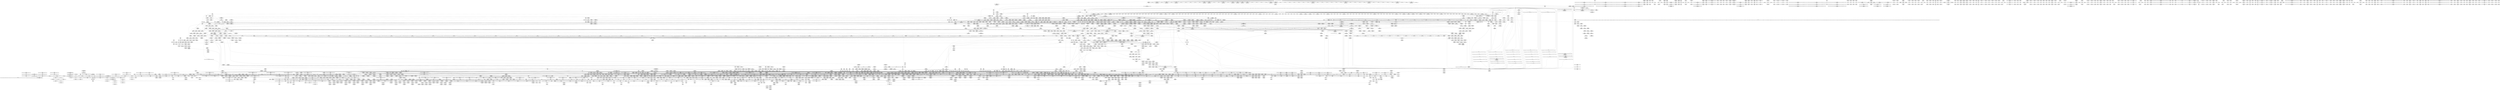 digraph {
	CE0x5d6d800 [shape=record,shape=Mrecord,label="{CE0x5d6d800|tomoyo_fill_path_info:_tmp2|*LoadInst*|security/tomoyo/util.c,663}"]
	CE0x6aed770 [shape=record,shape=Mrecord,label="{CE0x6aed770|128:_i8*,_1208:_%struct.file*,_:_CMRE_40,41_}"]
	CE0x5110160 [shape=record,shape=Mrecord,label="{CE0x5110160|i64_1|*Constant*|*SummSink*}"]
	CE0x83fe800 [shape=record,shape=Mrecord,label="{CE0x83fe800|tomoyo_domain:_tmp18|security/tomoyo/common.h,1205}"]
	CE0x4e5cc10 [shape=record,shape=Mrecord,label="{CE0x4e5cc10|i32_39|*Constant*}"]
	CE0x6ab96a0 [shape=record,shape=Mrecord,label="{CE0x6ab96a0|tomoyo_get_mode:_tmp28|security/tomoyo/util.c,988|*SummSource*}"]
	CE0x5c7c480 [shape=record,shape=Mrecord,label="{CE0x5c7c480|tomoyo_fill_path_info:_is_dir|security/tomoyo/util.c,667|*SummSource*}"]
	CE0x83fe720 [shape=record,shape=Mrecord,label="{CE0x83fe720|tomoyo_domain:_tmp17|security/tomoyo/common.h,1205|*SummSink*}"]
	CE0x501b340 [shape=record,shape=Mrecord,label="{CE0x501b340|i8_4|*Constant*|*SummSource*}"]
	CE0x5d61d20 [shape=record,shape=Mrecord,label="{CE0x5d61d20|_call_void___llvm_gcov_indirect_counter_increment114(i32*___llvm_gcov_global_state_pred45,_i64**_getelementptr_inbounds_(_3_x_i64*_,_3_x_i64*_*___llvm_gcda_edge_table44,_i64_0,_i64_1)),_!dbg_!38927|security/tomoyo/util.c,634|*SummSource*}"]
	CE0x6f178f0 [shape=record,shape=Mrecord,label="{CE0x6f178f0|0:_%struct.tomoyo_obj_info*,_16:_%struct.tomoyo_domain_info*,_24:_%struct.tomoyo_path_info*,_40:_i8,_72:_i8,_75:_i8,_76:_i8,_77:_i8,_:_SCMRE_64,72_|*MultipleSource*|security/tomoyo/file.c, 787|security/tomoyo/file.c,787|Function::tomoyo_init_request_info&Arg::r::|security/tomoyo/file.c,800}"]
	CE0x6add0d0 [shape=record,shape=Mrecord,label="{CE0x6add0d0|tomoyo_path_permission:_idxprom|security/tomoyo/file.c,563}"]
	CE0x846ec90 [shape=record,shape=Mrecord,label="{CE0x846ec90|tomoyo_init_request_info:_tobool|security/tomoyo/util.c,1004|*SummSink*}"]
	CE0x5e383d0 [shape=record,shape=Mrecord,label="{CE0x5e383d0|_call_void_rcu_lock_acquire(%struct.lockdep_map*_%dep_map)_#9,_!dbg_!38906|include/linux/srcu.h,222}"]
	CE0x83a3170 [shape=record,shape=Mrecord,label="{CE0x83a3170|tomoyo_get_mode:_conv15|security/tomoyo/util.c,987|*SummSource*}"]
	CE0x6b13000 [shape=record,shape=Mrecord,label="{CE0x6b13000|tomoyo_path_perm:_tmp16|security/tomoyo/file.c,804|*SummSink*}"]
	CE0x8495bb0 [shape=record,shape=Mrecord,label="{CE0x8495bb0|rcu_lock_release:_tmp5|include/linux/rcupdate.h,423}"]
	CE0x507eb60 [shape=record,shape=Mrecord,label="{CE0x507eb60|VOIDTB_TE:_CE_198,199_}"]
	CE0x6cae070 [shape=record,shape=Mrecord,label="{CE0x6cae070|tomoyo_path_perm:_tmp4|security/tomoyo/file.c,788}"]
	CE0x517b6f0 [shape=record,shape=Mrecord,label="{CE0x517b6f0|i64**_getelementptr_inbounds_(_3_x_i64*_,_3_x_i64*_*___llvm_gcda_edge_table,_i64_0,_i64_0)|*Constant*|*SummSink*}"]
	CE0x6bc9680 [shape=record,shape=Mrecord,label="{CE0x6bc9680|tomoyo_add_slash:_tmp13|security/tomoyo/file.c,138}"]
	CE0x6b12f40 [shape=record,shape=Mrecord,label="{CE0x6b12f40|tomoyo_path_perm:_tmp16|security/tomoyo/file.c,804|*SummSource*}"]
	CE0x6cdd340 [shape=record,shape=Mrecord,label="{CE0x6cdd340|tomoyo_init_request_info:_tmp13|*LoadInst*|security/tomoyo/util.c,1011}"]
	CE0x840ec40 [shape=record,shape=Mrecord,label="{CE0x840ec40|_ret_i32_%call,_!dbg_!38907|include/linux/srcu.h,223|*SummSource*}"]
	CE0x6e2f570 [shape=record,shape=Mrecord,label="{CE0x6e2f570|GLOBAL:_tomoyo_encode|*Constant*|*SummSink*}"]
	CE0x6b79420 [shape=record,shape=Mrecord,label="{CE0x6b79420|i64*_getelementptr_inbounds_(_2_x_i64_,_2_x_i64_*___llvm_gcov_ctr21,_i64_0,_i64_1)|*Constant*|*SummSink*}"]
	CE0x6db55a0 [shape=record,shape=Mrecord,label="{CE0x6db55a0|i64_22|*Constant*|*SummSink*}"]
	CE0x5d25180 [shape=record,shape=Mrecord,label="{CE0x5d25180|VOIDTB_TE:_CE_149,150_}"]
	CE0x84c2340 [shape=record,shape=Mrecord,label="{CE0x84c2340|srcu_read_lock:_entry|*SummSource*}"]
	CE0x5d00830 [shape=record,shape=Mrecord,label="{CE0x5d00830|tomoyo_path_permission:_mode|security/tomoyo/file.c,564|*SummSource*}"]
	CE0x5e5a060 [shape=record,shape=Mrecord,label="{CE0x5e5a060|i32_-12|*Constant*}"]
	CE0x83ebf90 [shape=record,shape=Mrecord,label="{CE0x83ebf90|%struct.tomoyo_domain_info*_null|*Constant*}"]
	CE0x6b021d0 [shape=record,shape=Mrecord,label="{CE0x6b021d0|tomoyo_get_realpath:_tobool|security/tomoyo/file.c,151}"]
	CE0x4ea5890 [shape=record,shape=Mrecord,label="{CE0x4ea5890|_call_void_mcount()_#3}"]
	CE0x5e70c80 [shape=record,shape=Mrecord,label="{CE0x5e70c80|i64*_getelementptr_inbounds_(_2_x_i64_,_2_x_i64_*___llvm_gcov_ctr23,_i64_0,_i64_1)|*Constant*}"]
	CE0x6d6f2e0 [shape=record,shape=Mrecord,label="{CE0x6d6f2e0|tomoyo_const_part_length:_conv8|security/tomoyo/util.c,632|*SummSource*}"]
	CE0x79c36e0 [shape=record,shape=Mrecord,label="{CE0x79c36e0|tomoyo_get_mode:_if.end14|*SummSink*}"]
	CE0x5cc2180 [shape=record,shape=Mrecord,label="{CE0x5cc2180|tomoyo_path_permission:_tmp6|*LoadInst*|security/tomoyo/file.c,564|*SummSink*}"]
	CE0x5bb2e80 [shape=record,shape=Mrecord,label="{CE0x5bb2e80|0:_i8,_array:_GCR_tomoyo_p2mac_internal_constant_11_x_i8_c_00_01_01_01_03_04_06_09_0A_13_15_,_align_1:_elem_6::|security/tomoyo/file.c,797}"]
	CE0x5e8d560 [shape=record,shape=Mrecord,label="{CE0x5e8d560|GLOBAL:_tomoyo_add_slash|*Constant*|*SummSink*}"]
	CE0x8675190 [shape=record,shape=Mrecord,label="{CE0x8675190|tomoyo_path_permission:_tmp25|security/tomoyo/file.c,575|*SummSink*}"]
	CE0x83a3a90 [shape=record,shape=Mrecord,label="{CE0x83a3a90|tomoyo_get_mode:_retval.0}"]
	CE0x5cb35a0 [shape=record,shape=Mrecord,label="{CE0x5cb35a0|GLOBAL:_kfree|*Constant*|*SummSink*}"]
	CE0x6d21600 [shape=record,shape=Mrecord,label="{CE0x6d21600|__llvm_gcov_indirect_counter_increment114:_tmp2|*SummSink*}"]
	CE0x5e01390 [shape=record,shape=Mrecord,label="{CE0x5e01390|_call_void_tomoyo_read_unlock(i32_%call3)_#9,_!dbg_!38965|security/tomoyo/file.c,825|*SummSource*}"]
	CE0x6b42c60 [shape=record,shape=Mrecord,label="{CE0x6b42c60|GLOBAL:_lock_acquire|*Constant*|*SummSink*}"]
	CE0x5e8d720 [shape=record,shape=Mrecord,label="{CE0x5e8d720|GLOBAL:_tomoyo_add_slash|*Constant*|*SummSource*}"]
	CE0x5c32eb0 [shape=record,shape=Mrecord,label="{CE0x5c32eb0|__llvm_gcov_indirect_counter_increment:_predecessor|Function::__llvm_gcov_indirect_counter_increment&Arg::predecessor::}"]
	CE0x6b87280 [shape=record,shape=Mrecord,label="{CE0x6b87280|tomoyo_path_perm:_tmp48|security/tomoyo/file.c,828|*SummSink*}"]
	CE0x842ef60 [shape=record,shape=Mrecord,label="{CE0x842ef60|tomoyo_read_lock:_tmp1}"]
	CE0x5bcbb40 [shape=record,shape=Mrecord,label="{CE0x5bcbb40|i32_0|*Constant*}"]
	CE0x51d60f0 [shape=record,shape=Mrecord,label="{CE0x51d60f0|tomoyo_fill_path_info:_conv|security/tomoyo/util.c,664}"]
	CE0x4f29250 [shape=record,shape=Mrecord,label="{CE0x4f29250|i32_50|*Constant*}"]
	CE0x500b6d0 [shape=record,shape=Mrecord,label="{CE0x500b6d0|i64_16|*Constant*|*SummSource*}"]
	CE0x5c7cab0 [shape=record,shape=Mrecord,label="{CE0x5c7cab0|tomoyo_fill_path_info:_frombool|security/tomoyo/util.c,667|*SummSource*}"]
	CE0x5084390 [shape=record,shape=Mrecord,label="{CE0x5084390|i64_1|*Constant*}"]
	CE0x6b31840 [shape=record,shape=Mrecord,label="{CE0x6b31840|_call_void_mcount()_#3}"]
	CE0x5ce1970 [shape=record,shape=Mrecord,label="{CE0x5ce1970|GLOBAL:_tomoyo_path_keyword|Global_var:tomoyo_path_keyword}"]
	CE0x69e8580 [shape=record,shape=Mrecord,label="{CE0x69e8580|__llvm_gcov_indirect_counter_increment114:_tmp|*SummSink*}"]
	CE0x5155520 [shape=record,shape=Mrecord,label="{CE0x5155520|tomoyo_add_slash:_tmp9|security/tomoyo/file.c,136}"]
	CE0x8560a60 [shape=record,shape=Mrecord,label="{CE0x8560a60|srcu_read_unlock:_tmp3|*SummSink*}"]
	CE0x697b490 [shape=record,shape=Mrecord,label="{CE0x697b490|tomoyo_init_request_info:_tmp7|security/tomoyo/util.c,1005}"]
	CE0x85f5a40 [shape=record,shape=Mrecord,label="{CE0x85f5a40|tomoyo_init_request_info:_profile3|security/tomoyo/util.c,1008}"]
	CE0x6add880 [shape=record,shape=Mrecord,label="{CE0x6add880|tomoyo_path_permission:_if.then|*SummSink*}"]
	CE0x69fe600 [shape=record,shape=Mrecord,label="{CE0x69fe600|i64*_getelementptr_inbounds_(_4_x_i64_,_4_x_i64_*___llvm_gcov_ctr24,_i64_0,_i64_3)|*Constant*}"]
	CE0x84f4370 [shape=record,shape=Mrecord,label="{CE0x84f4370|rcu_lock_acquire:_tmp7}"]
	CE0x5cf4070 [shape=record,shape=Mrecord,label="{CE0x5cf4070|VOIDTB_TE:_CE_169,170_}"]
	CE0x5c881b0 [shape=record,shape=Mrecord,label="{CE0x5c881b0|_ret_void,_!dbg_!38907|include/linux/srcu.h,238|*SummSink*}"]
	CE0x5000830 [shape=record,shape=Mrecord,label="{CE0x5000830|tomoyo_path_permission:_idxprom|security/tomoyo/file.c,563|*SummSink*}"]
	CE0x79cd280 [shape=record,shape=Mrecord,label="{CE0x79cd280|i64*_getelementptr_inbounds_(_12_x_i64_,_12_x_i64_*___llvm_gcov_ctr31133,_i64_0,_i64_6)|*Constant*|*SummSink*}"]
	CE0x506e1d0 [shape=record,shape=Mrecord,label="{CE0x506e1d0|tomoyo_fill_path_info:_call2|security/tomoyo/util.c,666}"]
	CE0x85f5550 [shape=record,shape=Mrecord,label="{CE0x85f5550|i32_3|*Constant*}"]
	CE0x6cae1b0 [shape=record,shape=Mrecord,label="{CE0x6cae1b0|tomoyo_path_perm:_tmp4|security/tomoyo/file.c,788|*SummSource*}"]
	CE0x6d9ec80 [shape=record,shape=Mrecord,label="{CE0x6d9ec80|tomoyo_get_realpath:_tmp11|security/tomoyo/file.c,156}"]
	CE0x4f83f90 [shape=record,shape=Mrecord,label="{CE0x4f83f90|GLOBAL:_tomoyo_path_perm|*Constant*}"]
	CE0x86dde70 [shape=record,shape=Mrecord,label="{CE0x86dde70|i64*_getelementptr_inbounds_(_31_x_i64_,_31_x_i64_*___llvm_gcov_ctr43150,_i64_0,_i64_30)|*Constant*|*SummSource*}"]
	CE0x6ddeaf0 [shape=record,shape=Mrecord,label="{CE0x6ddeaf0|__llvm_gcov_indirect_counter_increment:_predecessor|Function::__llvm_gcov_indirect_counter_increment&Arg::predecessor::|*SummSink*}"]
	CE0x69da280 [shape=record,shape=Mrecord,label="{CE0x69da280|tomoyo_get_mode:_tmp18|security/tomoyo/util.c,985|*SummSource*}"]
	CE0x6db53f0 [shape=record,shape=Mrecord,label="{CE0x6db53f0|i64_22|*Constant*|*SummSource*}"]
	CE0x83ef070 [shape=record,shape=Mrecord,label="{CE0x83ef070|_call_void___srcu_read_unlock(%struct.srcu_struct*_%sp,_i32_%idx)_#9,_!dbg_!38906|include/linux/srcu.h,237}"]
	CE0x5c03a70 [shape=record,shape=Mrecord,label="{CE0x5c03a70|tomoyo_const_part_length:_tmp29|security/tomoyo/util.c,641|*SummSink*}"]
	CE0x5cd16a0 [shape=record,shape=Mrecord,label="{CE0x5cd16a0|i64_0|*Constant*|*SummSink*}"]
	CE0x4fd2b30 [shape=record,shape=Mrecord,label="{CE0x4fd2b30|tomoyo_domain:_land.lhs.true|*SummSink*}"]
	CE0x51a0240 [shape=record,shape=Mrecord,label="{CE0x51a0240|tomoyo_path_unlink:_tmp2|*SummSource*}"]
	CE0x6be58c0 [shape=record,shape=Mrecord,label="{CE0x6be58c0|rcu_lock_acquire:_tmp5|include/linux/rcupdate.h,418|*SummSource*}"]
	CE0x6cc2c90 [shape=record,shape=Mrecord,label="{CE0x6cc2c90|__llvm_gcov_indirect_counter_increment:_tmp1|*SummSource*}"]
	CE0x5cb17e0 [shape=record,shape=Mrecord,label="{CE0x5cb17e0|tomoyo_path_permission:_param|security/tomoyo/file.c,568|*SummSource*}"]
	CE0x5d294f0 [shape=record,shape=Mrecord,label="{CE0x5d294f0|get_current:_tmp2|*SummSink*}"]
	CE0x5171720 [shape=record,shape=Mrecord,label="{CE0x5171720|i64_19|*Constant*|*SummSource*}"]
	CE0x8500270 [shape=record,shape=Mrecord,label="{CE0x8500270|i64_6|*Constant*}"]
	CE0x6c837b0 [shape=record,shape=Mrecord,label="{CE0x6c837b0|__llvm_gcov_indirect_counter_increment:_tmp6|*SummSource*}"]
	CE0x4f7d6d0 [shape=record,shape=Mrecord,label="{CE0x4f7d6d0|i64_8|*Constant*}"]
	CE0x6f02b90 [shape=record,shape=Mrecord,label="{CE0x6f02b90|i64*_getelementptr_inbounds_(_31_x_i64_,_31_x_i64_*___llvm_gcov_ctr43150,_i64_0,_i64_27)|*Constant*|*SummSource*}"]
	CE0x6e89d90 [shape=record,shape=Mrecord,label="{CE0x6e89d90|i64_25|*Constant*|*SummSink*}"]
	CE0x8560690 [shape=record,shape=Mrecord,label="{CE0x8560690|tomoyo_audit_path_log:_bb|*SummSource*}"]
	CE0x6fa1750 [shape=record,shape=Mrecord,label="{CE0x6fa1750|__llvm_gcov_indirect_counter_increment:_counter|*SummSink*}"]
	CE0x4ff88d0 [shape=record,shape=Mrecord,label="{CE0x4ff88d0|i32_1|*Constant*|*SummSink*}"]
	CE0x5caa420 [shape=record,shape=Mrecord,label="{CE0x5caa420|0:_%struct.tomoyo_obj_info*,_16:_%struct.tomoyo_domain_info*,_24:_%struct.tomoyo_path_info*,_40:_i8,_72:_i8,_75:_i8,_76:_i8,_77:_i8,_:_SCMRE_8,16_|*MultipleSource*|security/tomoyo/file.c, 787|security/tomoyo/file.c,787|Function::tomoyo_init_request_info&Arg::r::|security/tomoyo/file.c,800}"]
	CE0x8445120 [shape=record,shape=Mrecord,label="{CE0x8445120|__llvm_gcov_indirect_counter_increment114:_tmp6}"]
	CE0x5c440c0 [shape=record,shape=Mrecord,label="{CE0x5c440c0|tomoyo_add_slash:_tmp6|security/tomoyo/file.c,131}"]
	CE0x5d482e0 [shape=record,shape=Mrecord,label="{CE0x5d482e0|tomoyo_path_perm:_tmp34|security/tomoyo/file.c,821|*SummSink*}"]
	CE0x5034840 [shape=record,shape=Mrecord,label="{CE0x5034840|tomoyo_audit_path_log:_param1|security/tomoyo/file.c,169}"]
	CE0x6d6f610 [shape=record,shape=Mrecord,label="{CE0x6d6f610|tomoyo_get_mode:_retval.0}"]
	CE0x84800f0 [shape=record,shape=Mrecord,label="{CE0x84800f0|tomoyo_domain:_bb}"]
	CE0x6c99040 [shape=record,shape=Mrecord,label="{CE0x6c99040|tomoyo_const_part_length:_while.cond}"]
	CE0x5db7940 [shape=record,shape=Mrecord,label="{CE0x5db7940|tomoyo_fill_path_info:_tmp4|security/tomoyo/util.c,667}"]
	CE0x6f0e520 [shape=record,shape=Mrecord,label="{CE0x6f0e520|tomoyo_get_mode:_tmp25|security/tomoyo/util.c,987|*SummSource*}"]
	CE0x851dff0 [shape=record,shape=Mrecord,label="{CE0x851dff0|VOIDTB_TE:_CE_186,187_}"]
	CE0x4e76110 [shape=record,shape=Mrecord,label="{CE0x4e76110|tomoyo_get_mode:_cmp11|security/tomoyo/util.c,985|*SummSink*}"]
	CE0x6d7e8d0 [shape=record,shape=Mrecord,label="{CE0x6d7e8d0|tomoyo_path_perm:_tmp28|security/tomoyo/file.c,815}"]
	CE0x851f320 [shape=record,shape=Mrecord,label="{CE0x851f320|tomoyo_path_permission:_tmp21|security/tomoyo/file.c,573|*SummSink*}"]
	CE0x5da4f30 [shape=record,shape=Mrecord,label="{CE0x5da4f30|srcu_read_lock:_call|include/linux/srcu.h,220|*SummSource*}"]
	CE0x69d9d00 [shape=record,shape=Mrecord,label="{CE0x69d9d00|i64_8|*Constant*|*SummSink*}"]
	CE0x8426e80 [shape=record,shape=Mrecord,label="{CE0x8426e80|VOIDTB_TE:_CE_24,40_|Function::tomoyo_path_unlink&Arg::dentry::}"]
	CE0x84007e0 [shape=record,shape=Mrecord,label="{CE0x84007e0|tomoyo_get_realpath:_tmp10|security/tomoyo/file.c,155|*SummSource*}"]
	CE0x8537c50 [shape=record,shape=Mrecord,label="{CE0x8537c50|GLOBAL:_tomoyo_domain|*Constant*|*SummSink*}"]
	CE0x6c55c20 [shape=record,shape=Mrecord,label="{CE0x6c55c20|__llvm_gcov_indirect_counter_increment:_counters|Function::__llvm_gcov_indirect_counter_increment&Arg::counters::|*SummSink*}"]
	CE0x6ed7540 [shape=record,shape=Mrecord,label="{CE0x6ed7540|0:_%struct.tomoyo_obj_info*,_16:_%struct.tomoyo_domain_info*,_24:_%struct.tomoyo_path_info*,_40:_i8,_72:_i8,_75:_i8,_76:_i8,_77:_i8,_:_SCMRE_51,52_}"]
	CE0x6e2dd50 [shape=record,shape=Mrecord,label="{CE0x6e2dd50|tomoyo_path_permission:_call9|security/tomoyo/file.c,572|*SummSink*}"]
	CE0x5cb2ac0 [shape=record,shape=Mrecord,label="{CE0x5cb2ac0|_call_void_kfree(i8*_%tmp38)_#9,_!dbg_!38960|security/tomoyo/file.c,822|*SummSink*}"]
	CE0x6fc6410 [shape=record,shape=Mrecord,label="{CE0x6fc6410|tomoyo_path_perm:_tmp20|security/tomoyo/file.c,805|*SummSource*}"]
	CE0x6da2620 [shape=record,shape=Mrecord,label="{CE0x6da2620|_call_void_tomoyo_add_slash(%struct.tomoyo_path_info*_%buf)_#9,_!dbg_!38937|security/tomoyo/file.c,810|*SummSource*}"]
	CE0x5bc5bb0 [shape=record,shape=Mrecord,label="{CE0x5bc5bb0|GLOBAL:_rcu_lock_release|*Constant*|*SummSource*}"]
	CE0x6a6c530 [shape=record,shape=Mrecord,label="{CE0x6a6c530|__llvm_gcov_indirect_counter_increment114:_counters|Function::__llvm_gcov_indirect_counter_increment114&Arg::counters::|*SummSink*}"]
	CE0x8386180 [shape=record,shape=Mrecord,label="{CE0x8386180|tomoyo_init_request_info:_tmp5|security/tomoyo/util.c,1004}"]
	CE0x5e79280 [shape=record,shape=Mrecord,label="{CE0x5e79280|i64*_getelementptr_inbounds_(_25_x_i64_,_25_x_i64_*___llvm_gcov_ctr11,_i64_0,_i64_22)|*Constant*}"]
	CE0x5ebcbf0 [shape=record,shape=Mrecord,label="{CE0x5ebcbf0|i64*_getelementptr_inbounds_(_12_x_i64_,_12_x_i64_*___llvm_gcov_ctr31133,_i64_0,_i64_3)|*Constant*|*SummSink*}"]
	CE0x6ea3f60 [shape=record,shape=Mrecord,label="{CE0x6ea3f60|tomoyo_path_perm:_tmp30|security/tomoyo/file.c,816}"]
	CE0x5c77340 [shape=record,shape=Mrecord,label="{CE0x5c77340|tomoyo_init_request_info:_bb|*SummSink*}"]
	CE0x5dad050 [shape=record,shape=Mrecord,label="{CE0x5dad050|tomoyo_const_part_length:_tmp34|security/tomoyo/util.c,642|*SummSink*}"]
	CE0x6b5ec20 [shape=record,shape=Mrecord,label="{CE0x6b5ec20|__llvm_gcov_indirect_counter_increment114:_tmp}"]
	CE0x5c02ae0 [shape=record,shape=Mrecord,label="{CE0x5c02ae0|GLOBAL:_get_current|*Constant*}"]
	CE0x84c9470 [shape=record,shape=Mrecord,label="{CE0x84c9470|GLOBAL:_tomoyo_ss|Global_var:tomoyo_ss|*SummSink*}"]
	CE0x5c9dc00 [shape=record,shape=Mrecord,label="{CE0x5c9dc00|get_current:_entry}"]
	CE0x85379d0 [shape=record,shape=Mrecord,label="{CE0x85379d0|GLOBAL:_tomoyo_domain|*Constant*}"]
	CE0x6ab9080 [shape=record,shape=Mrecord,label="{CE0x6ab9080|tomoyo_get_mode:_tmp28|security/tomoyo/util.c,988|*SummSink*}"]
	CE0x5c87d30 [shape=record,shape=Mrecord,label="{CE0x5c87d30|tomoyo_path_permission:_param_type|security/tomoyo/file.c,567|*SummSink*}"]
	CE0x5d43330 [shape=record,shape=Mrecord,label="{CE0x5d43330|GLOBAL:_kfree|*Constant*|*SummSource*}"]
	CE0x6b128c0 [shape=record,shape=Mrecord,label="{CE0x6b128c0|i64*_getelementptr_inbounds_(_25_x_i64_,_25_x_i64_*___llvm_gcov_ctr11,_i64_0,_i64_6)|*Constant*}"]
	CE0x6bed340 [shape=record,shape=Mrecord,label="{CE0x6bed340|tomoyo_fill_path_info:_ptr|Function::tomoyo_fill_path_info&Arg::ptr::}"]
	CE0x6fa6b00 [shape=record,shape=Mrecord,label="{CE0x6fa6b00|tomoyo_fill_path_info:_hash|security/tomoyo/util.c,669}"]
	CE0x6a25910 [shape=record,shape=Mrecord,label="{CE0x6a25910|__llvm_gcov_indirect_counter_increment114:_exit|*SummSource*}"]
	CE0x79cb2d0 [shape=record,shape=Mrecord,label="{CE0x79cb2d0|tomoyo_fill_path_info:_tmp1}"]
	CE0x5c21cd0 [shape=record,shape=Mrecord,label="{CE0x5c21cd0|tomoyo_audit_path_log:_tmp5|security/tomoyo/file.c,167|*SummSource*}"]
	CE0x4f7da40 [shape=record,shape=Mrecord,label="{CE0x4f7da40|tomoyo_const_part_length:_tmp15|security/tomoyo/util.c,627|*SummSource*}"]
	CE0x5e24680 [shape=record,shape=Mrecord,label="{CE0x5e24680|0:_i8,_array:_GCRE_tomoyo_index2category_constant_39_x_i8_c_00_00_00_00_00_00_00_00_00_00_00_00_00_00_00_00_00_00_00_00_00_00_00_01_01_01_01_01_01_01_01_01_01_01_01_01_01_01_02_,_align_16:_elem_12::|security/tomoyo/util.c,983}"]
	CE0x6d6c240 [shape=record,shape=Mrecord,label="{CE0x6d6c240|tomoyo_const_part_length:_len.0|*SummSource*}"]
	CE0x5c04360 [shape=record,shape=Mrecord,label="{CE0x5c04360|tomoyo_get_mode:_tmp12|security/tomoyo/util.c,982}"]
	CE0x841e180 [shape=record,shape=Mrecord,label="{CE0x841e180|tomoyo_const_part_length:_tmp12|security/tomoyo/util.c,626}"]
	CE0x5c6b270 [shape=record,shape=Mrecord,label="{CE0x5c6b270|tomoyo_path_perm:_tmp33|security/tomoyo/file.c,821}"]
	CE0x6fa6d80 [shape=record,shape=Mrecord,label="{CE0x6fa6d80|tomoyo_fill_path_info:_land.end}"]
	CE0x6e341b0 [shape=record,shape=Mrecord,label="{CE0x6e341b0|i64*_getelementptr_inbounds_(_2_x_i64_,_2_x_i64_*___llvm_gcov_ctr23,_i64_0,_i64_0)|*Constant*|*SummSource*}"]
	CE0x5bf38b0 [shape=record,shape=Mrecord,label="{CE0x5bf38b0|tomoyo_const_part_length:_tobool|security/tomoyo/util.c,624}"]
	CE0x5bef8c0 [shape=record,shape=Mrecord,label="{CE0x5bef8c0|tomoyo_init_request_info:_index|Function::tomoyo_init_request_info&Arg::index::|*SummSink*}"]
	CE0x69c9480 [shape=record,shape=Mrecord,label="{CE0x69c9480|tomoyo_path_perm:_name23|security/tomoyo/file.c,824}"]
	CE0x500ba80 [shape=record,shape=Mrecord,label="{CE0x500ba80|tomoyo_path_perm:_idxprom|security/tomoyo/file.c,797}"]
	CE0x5d1e9c0 [shape=record,shape=Mrecord,label="{CE0x5d1e9c0|tomoyo_audit_path_log:_idxprom|security/tomoyo/file.c,167|*SummSink*}"]
	CE0x4f2a060 [shape=record,shape=Mrecord,label="{CE0x4f2a060|_call_void_mcount()_#3|*SummSource*}"]
	CE0x8485ef0 [shape=record,shape=Mrecord,label="{CE0x8485ef0|i1_true|*Constant*}"]
	CE0x6a45b60 [shape=record,shape=Mrecord,label="{CE0x6a45b60|tomoyo_path_perm:_arrayidx|security/tomoyo/file.c,797|*SummSource*}"]
	CE0x6d5e5e0 [shape=record,shape=Mrecord,label="{CE0x6d5e5e0|tomoyo_const_part_length:_tmp44|security/tomoyo/util.c,645|*SummSink*}"]
	CE0x6c96420 [shape=record,shape=Mrecord,label="{CE0x6c96420|tomoyo_path_permission:_conv|security/tomoyo/file.c,564|*SummSink*}"]
	CE0x6d20f10 [shape=record,shape=Mrecord,label="{CE0x6d20f10|rcu_lock_acquire:_tmp1|*SummSource*}"]
	CE0x6defdf0 [shape=record,shape=Mrecord,label="{CE0x6defdf0|tomoyo_path_permission:_operation8|security/tomoyo/file.c,569|*SummSink*}"]
	CE0x8662760 [shape=record,shape=Mrecord,label="{CE0x8662760|i64*_getelementptr_inbounds_(_5_x_i64_,_5_x_i64_*___llvm_gcov_ctr28130,_i64_0,_i64_0)|*Constant*}"]
	CE0x69c8f90 [shape=record,shape=Mrecord,label="{CE0x69c8f90|tomoyo_path_perm:_error.0|*SummSource*}"]
	CE0x5087030 [shape=record,shape=Mrecord,label="{CE0x5087030|GLOBAL:_tomoyo_path_perm|*Constant*|*SummSource*}"]
	CE0x5e79210 [shape=record,shape=Mrecord,label="{CE0x5e79210|tomoyo_path_perm:_tmp42|security/tomoyo/file.c,826|*SummSink*}"]
	CE0x5b70c50 [shape=record,shape=Mrecord,label="{CE0x5b70c50|128:_i8*,_1208:_%struct.file*,_:_CMRE_88,89_|*MultipleSource*|security/tomoyo/common.h,1205|security/tomoyo/common.h,1205}"]
	CE0x6bf9e30 [shape=record,shape=Mrecord,label="{CE0x6bf9e30|tomoyo_const_part_length:_tmp25|security/tomoyo/util.c,641|*SummSink*}"]
	CE0x79cc310 [shape=record,shape=Mrecord,label="{CE0x79cc310|__llvm_gcov_indirect_counter_increment114:_bb|*SummSource*}"]
	CE0x79cc7a0 [shape=record,shape=Mrecord,label="{CE0x79cc7a0|VOIDTB_TE:_CE_6368,6376_|*MultipleSource*|security/tomoyo/util.c,1010|security/tomoyo/file.c,564|Function::tomoyo_get_mode&Arg::ns::}"]
	CE0x5d10320 [shape=record,shape=Mrecord,label="{CE0x5d10320|tomoyo_const_part_length:_tmp31|security/tomoyo/util.c,641|*SummSource*}"]
	CE0x4e75980 [shape=record,shape=Mrecord,label="{CE0x4e75980|tomoyo_get_mode:_conv5|security/tomoyo/util.c,983}"]
	CE0x86c2620 [shape=record,shape=Mrecord,label="{CE0x86c2620|tomoyo_get_mode:_tmp9|security/tomoyo/util.c,981|*SummSource*}"]
	CE0x6d8d540 [shape=record,shape=Mrecord,label="{CE0x6d8d540|__llvm_gcov_indirect_counter_increment114:_entry|*SummSource*}"]
	CE0x6d70c50 [shape=record,shape=Mrecord,label="{CE0x6d70c50|i32_-1|*Constant*|*SummSource*}"]
	CE0x500c0e0 [shape=record,shape=Mrecord,label="{CE0x500c0e0|tomoyo_path_unlink:_entry|*SummSource*}"]
	CE0x8557bd0 [shape=record,shape=Mrecord,label="{CE0x8557bd0|tomoyo_init_request_info:_tmp12|security/tomoyo/util.c,1010|*SummSource*}"]
	CE0x5e5a0d0 [shape=record,shape=Mrecord,label="{CE0x5e5a0d0|tomoyo_path_perm:_tmp39|security/tomoyo/file.c,821}"]
	CE0x8500110 [shape=record,shape=Mrecord,label="{CE0x8500110|i64_7|*Constant*|*SummSink*}"]
	CE0x691d7e0 [shape=record,shape=Mrecord,label="{CE0x691d7e0|0:_i8,_array:_GCRE_tomoyo_index2category_constant_39_x_i8_c_00_00_00_00_00_00_00_00_00_00_00_00_00_00_00_00_00_00_00_00_00_00_00_01_01_01_01_01_01_01_01_01_01_01_01_01_01_01_02_,_align_16:_elem_8::|security/tomoyo/util.c,983}"]
	CE0x6aed4f0 [shape=record,shape=Mrecord,label="{CE0x6aed4f0|128:_i8*,_1208:_%struct.file*,_:_CMRE_38,39_}"]
	CE0x6ee6520 [shape=record,shape=Mrecord,label="{CE0x6ee6520|_call_void___llvm_gcov_indirect_counter_increment(i32*___llvm_gcov_global_state_pred,_i64**_getelementptr_inbounds_(_3_x_i64*_,_3_x_i64*_*___llvm_gcda_edge_table,_i64_0,_i64_2)),_!dbg_!38940|security/tomoyo/file.c,813}"]
	CE0x6e8ae90 [shape=record,shape=Mrecord,label="{CE0x6e8ae90|tomoyo_audit_path_log:_r|Function::tomoyo_audit_path_log&Arg::r::|*SummSource*}"]
	CE0x6be60c0 [shape=record,shape=Mrecord,label="{CE0x6be60c0|__llvm_gcov_indirect_counter_increment114:_pred}"]
	CE0x84c2f70 [shape=record,shape=Mrecord,label="{CE0x84c2f70|tomoyo_path_perm:_if.end22|*SummSource*}"]
	CE0x83a1a60 [shape=record,shape=Mrecord,label="{CE0x83a1a60|VOIDTB_TE:_CE_308,309_}"]
	CE0x6bba880 [shape=record,shape=Mrecord,label="{CE0x6bba880|tomoyo_path_perm:_tmp50|security/tomoyo/file.c,829|*SummSource*}"]
	CE0x50230d0 [shape=record,shape=Mrecord,label="{CE0x50230d0|_call_void_mcount()_#3}"]
	CE0x86d3690 [shape=record,shape=Mrecord,label="{CE0x86d3690|tomoyo_path_perm:_symlink_target15|security/tomoyo/file.c,817|*SummSource*}"]
	CE0x83c96a0 [shape=record,shape=Mrecord,label="{CE0x83c96a0|tomoyo_domain:_do.body|*SummSource*}"]
	CE0x5bee3a0 [shape=record,shape=Mrecord,label="{CE0x5bee3a0|i64_17|*Constant*|*SummSink*}"]
	CE0x5cb1070 [shape=record,shape=Mrecord,label="{CE0x5cb1070|srcu_read_unlock:_idx|Function::srcu_read_unlock&Arg::idx::}"]
	CE0x4e42c50 [shape=record,shape=Mrecord,label="{CE0x4e42c50|rcu_lock_acquire:_entry|*SummSink*}"]
	CE0x86c4d30 [shape=record,shape=Mrecord,label="{CE0x86c4d30|_call_void_tomoyo_fill_path_info(%struct.tomoyo_path_info*_%symlink_target)_#9,_!dbg_!38949|security/tomoyo/file.c,816|*SummSink*}"]
	CE0x6a35260 [shape=record,shape=Mrecord,label="{CE0x6a35260|tomoyo_domain:_tmp19|security/tomoyo/common.h,1205}"]
	CE0x84f3c30 [shape=record,shape=Mrecord,label="{CE0x84f3c30|rcu_lock_acquire:_tmp6}"]
	CE0x500e570 [shape=record,shape=Mrecord,label="{CE0x500e570|tomoyo_const_part_length:_cmp3|security/tomoyo/util.c,627|*SummSink*}"]
	CE0x8485c20 [shape=record,shape=Mrecord,label="{CE0x8485c20|tomoyo_domain:_tmp14|security/tomoyo/common.h,1205|*SummSink*}"]
	CE0x5caa0b0 [shape=record,shape=Mrecord,label="{CE0x5caa0b0|tomoyo_path_perm:_mode|security/tomoyo/file.c,800|*SummSource*}"]
	CE0x5bcc4f0 [shape=record,shape=Mrecord,label="{CE0x5bcc4f0|tomoyo_const_part_length:_sw.epilog|*SummSource*}"]
	CE0x5c7de40 [shape=record,shape=Mrecord,label="{CE0x5c7de40|tomoyo_path_perm:_name12|security/tomoyo/file.c,814|*SummSink*}"]
	CE0x5161a50 [shape=record,shape=Mrecord,label="{CE0x5161a50|i32_8|*Constant*|*SummSink*}"]
	CE0x5bedce0 [shape=record,shape=Mrecord,label="{CE0x5bedce0|tomoyo_path_perm:_cmp18|security/tomoyo/file.c,821|*SummSink*}"]
	CE0x6ecc520 [shape=record,shape=Mrecord,label="{CE0x6ecc520|tomoyo_audit_path_log:_param|security/tomoyo/file.c,168|*SummSink*}"]
	CE0x5cca510 [shape=record,shape=Mrecord,label="{CE0x5cca510|tomoyo_path_perm:_tmp9|security/tomoyo/file.c,797|*SummSource*}"]
	CE0x6da20e0 [shape=record,shape=Mrecord,label="{CE0x6da20e0|_call_void_tomoyo_add_slash(%struct.tomoyo_path_info*_%buf)_#9,_!dbg_!38937|security/tomoyo/file.c,810}"]
	CE0x5af0df0 [shape=record,shape=Mrecord,label="{CE0x5af0df0|i64_0|*Constant*}"]
	CE0x5cd1590 [shape=record,shape=Mrecord,label="{CE0x5cd1590|i64_0|*Constant*|*SummSource*}"]
	CE0x4d8a850 [shape=record,shape=Mrecord,label="{CE0x4d8a850|tomoyo_domain:_tmp14|security/tomoyo/common.h,1205}"]
	CE0x5d7c900 [shape=record,shape=Mrecord,label="{CE0x5d7c900|i64_2|*Constant*|*SummSink*}"]
	CE0x8463240 [shape=record,shape=Mrecord,label="{CE0x8463240|tomoyo_init_request_info:_tmp1|*SummSink*}"]
	CE0x5012ec0 [shape=record,shape=Mrecord,label="{CE0x5012ec0|tomoyo_path_permission:_bb}"]
	CE0x6ead070 [shape=record,shape=Mrecord,label="{CE0x6ead070|i64*_getelementptr_inbounds_(_25_x_i64_,_25_x_i64_*___llvm_gcov_ctr11,_i64_0,_i64_6)|*Constant*|*SummSource*}"]
	CE0x6f421d0 [shape=record,shape=Mrecord,label="{CE0x6f421d0|__llvm_gcov_indirect_counter_increment:_tmp5|*SummSource*}"]
	CE0x83fb400 [shape=record,shape=Mrecord,label="{CE0x83fb400|GLOBAL:_full_name_hash|*Constant*|*SummSink*}"]
	CE0x8455c70 [shape=record,shape=Mrecord,label="{CE0x8455c70|VOIDTB_TE:_CE_217,218_}"]
	CE0x6f41990 [shape=record,shape=Mrecord,label="{CE0x6f41990|i64*_null|*Constant*|*SummSink*}"]
	CE0x79c3f40 [shape=record,shape=Mrecord,label="{CE0x79c3f40|tomoyo_path_permission:_tmp11|security/tomoyo/file.c,565|*SummSink*}"]
	CE0x6a36b80 [shape=record,shape=Mrecord,label="{CE0x6a36b80|tomoyo_audit_path_log:_name|security/tomoyo/file.c,169}"]
	CE0x83c9150 [shape=record,shape=Mrecord,label="{CE0x83c9150|i64_3|*Constant*|*SummSource*}"]
	CE0x6def6d0 [shape=record,shape=Mrecord,label="{CE0x6def6d0|tomoyo_path_permission:_tmp17|security/tomoyo/file.c,571}"]
	CE0x6c45d30 [shape=record,shape=Mrecord,label="{CE0x6c45d30|128:_i8*,_1208:_%struct.file*,_:_CMRE_120,128_|*MultipleSource*|security/tomoyo/common.h,1205|security/tomoyo/common.h,1205}"]
	CE0x5c010a0 [shape=record,shape=Mrecord,label="{CE0x5c010a0|tomoyo_const_part_length:_sw.bb9|*SummSink*}"]
	CE0x863ea30 [shape=record,shape=Mrecord,label="{CE0x863ea30|tomoyo_path_perm:_tmp31|security/tomoyo/file.c,816|*SummSource*}"]
	CE0x6cec1a0 [shape=record,shape=Mrecord,label="{CE0x6cec1a0|128:_i8*,_1208:_%struct.file*,_:_CMRE_45,46_}"]
	CE0x85f5f40 [shape=record,shape=Mrecord,label="{CE0x85f5f40|i32_10|*Constant*|*SummSource*}"]
	CE0x6bf11b0 [shape=record,shape=Mrecord,label="{CE0x6bf11b0|tomoyo_get_mode:_tmp21|security/tomoyo/util.c,985|*SummSource*}"]
	CE0x51712d0 [shape=record,shape=Mrecord,label="{CE0x51712d0|tomoyo_const_part_length:_cmp15|security/tomoyo/util.c,641|*SummSink*}"]
	CE0x5c7e780 [shape=record,shape=Mrecord,label="{CE0x5c7e780|GLOBAL:___llvm_gcov_ctr11|Global_var:__llvm_gcov_ctr11}"]
	CE0x6a36360 [shape=record,shape=Mrecord,label="{CE0x6a36360|i64*_getelementptr_inbounds_(_2_x_i64_,_2_x_i64_*___llvm_gcov_ctr21,_i64_0,_i64_0)|*Constant*|*SummSink*}"]
	CE0x5e5bd20 [shape=record,shape=Mrecord,label="{CE0x5e5bd20|tomoyo_fill_path_info:_tobool|security/tomoyo/util.c,667|*SummSink*}"]
	CE0x5e5a3b0 [shape=record,shape=Mrecord,label="{CE0x5e5a3b0|tomoyo_path_perm:_tmp39|security/tomoyo/file.c,821|*SummSink*}"]
	CE0x6982bc0 [shape=record,shape=Mrecord,label="{CE0x6982bc0|VOIDTB_TE:_CE_2096,2272_|*MultipleSource*|security/tomoyo/util.c,1010|security/tomoyo/file.c,564|Function::tomoyo_get_mode&Arg::ns::}"]
	CE0x6c460f0 [shape=record,shape=Mrecord,label="{CE0x6c460f0|128:_i8*,_1208:_%struct.file*,_:_CMRE_136,144_|*MultipleSource*|security/tomoyo/common.h,1205|security/tomoyo/common.h,1205}"]
	CE0x6bed580 [shape=record,shape=Mrecord,label="{CE0x6bed580|_ret_void,_!dbg_!38929|security/tomoyo/util.c,670}"]
	CE0x5af0560 [shape=record,shape=Mrecord,label="{CE0x5af0560|i32_48|*Constant*|*SummSink*}"]
	CE0x5c03970 [shape=record,shape=Mrecord,label="{CE0x5c03970|tomoyo_const_part_length:_tmp29|security/tomoyo/util.c,641|*SummSource*}"]
	CE0x850fd30 [shape=record,shape=Mrecord,label="{CE0x850fd30|i64_5|*Constant*}"]
	CE0x5c008d0 [shape=record,shape=Mrecord,label="{CE0x5c008d0|tomoyo_const_part_length:_conv14|security/tomoyo/util.c,641|*SummSink*}"]
	CE0x69feca0 [shape=record,shape=Mrecord,label="{CE0x69feca0|rcu_lock_acquire:_tmp1|*SummSink*}"]
	CE0x4ecefe0 [shape=record,shape=Mrecord,label="{CE0x4ecefe0|__llvm_gcov_indirect_counter_increment114:_tmp1|*SummSource*}"]
	CE0x6a38020 [shape=record,shape=Mrecord,label="{CE0x6a38020|tomoyo_fill_path_info:_tmp8|security/tomoyo/util.c,667|*SummSource*}"]
	CE0x6b30990 [shape=record,shape=Mrecord,label="{CE0x6b30990|i64*_getelementptr_inbounds_(_5_x_i64_,_5_x_i64_*___llvm_gcov_ctr28130,_i64_0,_i64_0)|*Constant*}"]
	CE0x79cad50 [shape=record,shape=Mrecord,label="{CE0x79cad50|tomoyo_const_part_length:_cmp3|security/tomoyo/util.c,627}"]
	CE0x5cd20b0 [shape=record,shape=Mrecord,label="{CE0x5cd20b0|tomoyo_path_perm:_if.end26|*SummSink*}"]
	CE0x5c02810 [shape=record,shape=Mrecord,label="{CE0x5c02810|tomoyo_domain:_call3|security/tomoyo/common.h,1205|*SummSink*}"]
	CE0x6cec7e0 [shape=record,shape=Mrecord,label="{CE0x6cec7e0|128:_i8*,_1208:_%struct.file*,_:_CMRE_50,51_}"]
	CE0x4e49f40 [shape=record,shape=Mrecord,label="{CE0x4e49f40|_call_void_mcount()_#3|*SummSink*}"]
	CE0x6ebcf40 [shape=record,shape=Mrecord,label="{CE0x6ebcf40|tomoyo_path_perm:_conv8|security/tomoyo/file.c,807|*SummSource*}"]
	CE0x510f840 [shape=record,shape=Mrecord,label="{CE0x510f840|_ret_i32_%call,_!dbg_!38908|security/tomoyo/tomoyo.c,176}"]
	CE0x84272b0 [shape=record,shape=Mrecord,label="{CE0x84272b0|VOIDTB_TE:_CE_213,214_}"]
	CE0x6a91240 [shape=record,shape=Mrecord,label="{CE0x6a91240|tomoyo_init_request_info:_domain1|security/tomoyo/util.c,1006|*SummSource*}"]
	CE0x6a6c610 [shape=record,shape=Mrecord,label="{CE0x6a6c610|_ret_void}"]
	CE0x5e2c7e0 [shape=record,shape=Mrecord,label="{CE0x5e2c7e0|tomoyo_path_perm:_tmp43|security/tomoyo/file.c,826|*SummSink*}"]
	CE0x6bfa660 [shape=record,shape=Mrecord,label="{CE0x6bfa660|tomoyo_init_request_info:_if.end}"]
	CE0x6c2d250 [shape=record,shape=Mrecord,label="{CE0x6c2d250|tomoyo_init_request_info:_mode5|security/tomoyo/util.c,1011|*SummSink*}"]
	CE0x8662df0 [shape=record,shape=Mrecord,label="{CE0x8662df0|tomoyo_get_mode:_if.then|*SummSink*}"]
	CE0x69a4370 [shape=record,shape=Mrecord,label="{CE0x69a4370|tomoyo_path_permission:_type|security/tomoyo/file.c,563|*SummSink*}"]
	CE0x5bc5cf0 [shape=record,shape=Mrecord,label="{CE0x5bc5cf0|rcu_lock_release:_entry}"]
	CE0x5e00c30 [shape=record,shape=Mrecord,label="{CE0x5e00c30|tomoyo_path_perm:_tmp41|security/tomoyo/file.c,824|*SummSink*}"]
	CE0x4ffea90 [shape=record,shape=Mrecord,label="{CE0x4ffea90|tomoyo_path_unlink:_tmp}"]
	CE0x5bc1080 [shape=record,shape=Mrecord,label="{CE0x5bc1080|tomoyo_path_perm:_tmp6|security/tomoyo/file.c,789|*SummSink*}"]
	CE0x6d5a130 [shape=record,shape=Mrecord,label="{CE0x6d5a130|i64*_getelementptr_inbounds_(_5_x_i64_,_5_x_i64_*___llvm_gcov_ctr28130,_i64_0,_i64_0)|*Constant*}"]
	CE0x5054dd0 [shape=record,shape=Mrecord,label="{CE0x5054dd0|tomoyo_path_permission:_if.end|*SummSink*}"]
	CE0x84323a0 [shape=record,shape=Mrecord,label="{CE0x84323a0|_call_void_mcount()_#3}"]
	CE0x4fa46b0 [shape=record,shape=Mrecord,label="{CE0x4fa46b0|tomoyo_const_part_length:_tmp5|security/tomoyo/util.c,624|*SummSink*}"]
	CE0x4febc50 [shape=record,shape=Mrecord,label="{CE0x4febc50|tomoyo_path_permission:_tmp2|security/tomoyo/file.c,563|*SummSink*}"]
	CE0x6d12f30 [shape=record,shape=Mrecord,label="{CE0x6d12f30|tomoyo_get_mode:_default_config|security/tomoyo/util.c,986|*SummSink*}"]
	CE0x6e7c610 [shape=record,shape=Mrecord,label="{CE0x6e7c610|i64**_getelementptr_inbounds_(_3_x_i64*_,_3_x_i64*_*___llvm_gcda_edge_table44,_i64_0,_i64_2)|*Constant*}"]
	CE0x5c07dd0 [shape=record,shape=Mrecord,label="{CE0x5c07dd0|rcu_lock_release:_tmp4|include/linux/rcupdate.h,423|*SummSink*}"]
	CE0x6bc92e0 [shape=record,shape=Mrecord,label="{CE0x6bc92e0|tomoyo_add_slash:_tmp12|security/tomoyo/file.c,138|*SummSink*}"]
	CE0x5cf41e0 [shape=record,shape=Mrecord,label="{CE0x5cf41e0|VOIDTB_TE:_CE_171,172_}"]
	CE0x868b500 [shape=record,shape=Mrecord,label="{CE0x868b500|tomoyo_fill_path_info:_conv3|security/tomoyo/util.c,666}"]
	CE0x6dc55f0 [shape=record,shape=Mrecord,label="{CE0x6dc55f0|VOIDTB_TE:_CE_161,162_}"]
	CE0x5161d20 [shape=record,shape=Mrecord,label="{CE0x5161d20|i64_176|*Constant*|*SummSink*}"]
	CE0x6b129c0 [shape=record,shape=Mrecord,label="{CE0x6b129c0|tomoyo_path_perm:_tmp15|security/tomoyo/file.c,804}"]
	CE0x6f21270 [shape=record,shape=Mrecord,label="{CE0x6f21270|tomoyo_path_perm:_tmp23|security/tomoyo/file.c,814|*SummSource*}"]
	CE0x8557c90 [shape=record,shape=Mrecord,label="{CE0x8557c90|tomoyo_init_request_info:_tmp12|security/tomoyo/util.c,1010|*SummSink*}"]
	CE0x6acb560 [shape=record,shape=Mrecord,label="{CE0x6acb560|tomoyo_path_permission:_tmp13|security/tomoyo/file.c,566}"]
	CE0x6aa1380 [shape=record,shape=Mrecord,label="{CE0x6aa1380|tomoyo_path_permission:_retval.0}"]
	CE0x500c070 [shape=record,shape=Mrecord,label="{CE0x500c070|tomoyo_path_perm:_arrayidx|security/tomoyo/file.c,797}"]
	CE0x8674a90 [shape=record,shape=Mrecord,label="{CE0x8674a90|i64*_getelementptr_inbounds_(_10_x_i64_,_10_x_i64_*___llvm_gcov_ctr34,_i64_0,_i64_9)|*Constant*|*SummSource*}"]
	CE0x4f6ae60 [shape=record,shape=Mrecord,label="{CE0x4f6ae60|tomoyo_const_part_length:_tmp7|security/tomoyo/util.c,625|*SummSink*}"]
	CE0x6e4d6f0 [shape=record,shape=Mrecord,label="{CE0x6e4d6f0|tomoyo_const_part_length:_incdec.ptr7|security/tomoyo/util.c,631|*SummSource*}"]
	CE0x84d9ca0 [shape=record,shape=Mrecord,label="{CE0x84d9ca0|tomoyo_const_part_length:_incdec.ptr7|security/tomoyo/util.c,631}"]
	CE0x6fa7090 [shape=record,shape=Mrecord,label="{CE0x6fa7090|GLOBAL:_tomoyo_index2category|Global_var:tomoyo_index2category|*SummSource*}"]
	CE0x69a4d50 [shape=record,shape=Mrecord,label="{CE0x69a4d50|_call_void_mcount()_#3|*SummSink*}"]
	CE0x6f0a540 [shape=record,shape=Mrecord,label="{CE0x6f0a540|i32_6|*Constant*}"]
	CE0x6b4f9c0 [shape=record,shape=Mrecord,label="{CE0x6b4f9c0|tomoyo_path_permission:_return}"]
	CE0x83eed20 [shape=record,shape=Mrecord,label="{CE0x83eed20|rcu_lock_release:_map|Function::rcu_lock_release&Arg::map::|*SummSource*}"]
	CE0x5d29410 [shape=record,shape=Mrecord,label="{CE0x5d29410|get_current:_tmp2}"]
	CE0x83a37c0 [shape=record,shape=Mrecord,label="{CE0x83a37c0|tomoyo_get_mode:_tmp27|security/tomoyo/util.c,988}"]
	CE0x842edf0 [shape=record,shape=Mrecord,label="{CE0x842edf0|tomoyo_init_request_info:_tmp8|security/tomoyo/util.c,1005|*SummSink*}"]
	CE0x6e8add0 [shape=record,shape=Mrecord,label="{CE0x6e8add0|tomoyo_audit_path_log:_r|Function::tomoyo_audit_path_log&Arg::r::}"]
	CE0x862ed80 [shape=record,shape=Mrecord,label="{CE0x862ed80|tomoyo_get_mode:_tmp}"]
	CE0x83c8bc0 [shape=record,shape=Mrecord,label="{CE0x83c8bc0|tomoyo_get_mode:_tmp6|security/tomoyo/util.c,978|*SummSink*}"]
	CE0x6a553c0 [shape=record,shape=Mrecord,label="{CE0x6a553c0|tomoyo_const_part_length:_tmp8|security/tomoyo/util.c,626}"]
	CE0x86d3360 [shape=record,shape=Mrecord,label="{CE0x86d3360|tomoyo_path_perm:_symlink_target15|security/tomoyo/file.c,817|*SummSink*}"]
	CE0x5c5a980 [shape=record,shape=Mrecord,label="{CE0x5c5a980|rcu_lock_release:_tmp6}"]
	CE0x4f40cb0 [shape=record,shape=Mrecord,label="{CE0x4f40cb0|0:_i8*,_array:_GCRE_tomoyo_path_keyword_external_constant_11_x_i8*_:_elem_4::|security/tomoyo/file.c,167}"]
	CE0x866d110 [shape=record,shape=Mrecord,label="{CE0x866d110|i64*_getelementptr_inbounds_(_31_x_i64_,_31_x_i64_*___llvm_gcov_ctr43150,_i64_0,_i64_29)|*Constant*|*SummSink*}"]
	CE0x6b316c0 [shape=record,shape=Mrecord,label="{CE0x6b316c0|tomoyo_fill_path_info:_tmp4|security/tomoyo/util.c,667}"]
	CE0x6ac5d90 [shape=record,shape=Mrecord,label="{CE0x6ac5d90|0:_i8*,_:_SCMRE_8,12_|*MultipleSource*|security/tomoyo/file.c, 792|security/tomoyo/file.c, 794|security/tomoyo/file.c,802}"]
	CE0x5034130 [shape=record,shape=Mrecord,label="{CE0x5034130|tomoyo_get_mode:_tmp6|security/tomoyo/util.c,978}"]
	CE0x5171cf0 [shape=record,shape=Mrecord,label="{CE0x5171cf0|i64*_getelementptr_inbounds_(_2_x_i64_,_2_x_i64_*___llvm_gcov_ctr32,_i64_0,_i64_1)|*Constant*|*SummSource*}"]
	CE0x86da760 [shape=record,shape=Mrecord,label="{CE0x86da760|GLOBAL:_tomoyo_const_part_length|*Constant*}"]
	CE0x86de000 [shape=record,shape=Mrecord,label="{CE0x86de000|tomoyo_const_part_length:_tmp53|security/tomoyo/util.c,652|*SummSink*}"]
	CE0x6d8e1a0 [shape=record,shape=Mrecord,label="{CE0x6d8e1a0|0:_i8*,_array:_GCRE_tomoyo_path_keyword_external_constant_11_x_i8*_:_elem_7::|security/tomoyo/file.c,167}"]
	CE0x8696720 [shape=record,shape=Mrecord,label="{CE0x8696720|tomoyo_domain:_if.then|*SummSource*}"]
	CE0x50a94f0 [shape=record,shape=Mrecord,label="{CE0x50a94f0|_call_void_mcount()_#3|*SummSink*}"]
	CE0x5c07b50 [shape=record,shape=Mrecord,label="{CE0x5c07b50|rcu_lock_release:_tmp4|include/linux/rcupdate.h,423|*SummSource*}"]
	CE0x502a620 [shape=record,shape=Mrecord,label="{CE0x502a620|i32_0|*Constant*|*SummSink*}"]
	CE0x6b74520 [shape=record,shape=Mrecord,label="{CE0x6b74520|GLOBAL:___srcu_read_unlock|*Constant*}"]
	CE0x6dafa70 [shape=record,shape=Mrecord,label="{CE0x6dafa70|GLOBAL:_srcu_read_unlock|*Constant*}"]
	CE0x8529890 [shape=record,shape=Mrecord,label="{CE0x8529890|get_current:_tmp1|*SummSource*}"]
	CE0x8557560 [shape=record,shape=Mrecord,label="{CE0x8557560|i32_9|*Constant*}"]
	CE0x6caf3b0 [shape=record,shape=Mrecord,label="{CE0x6caf3b0|GLOBAL:_tomoyo_supervisor|*Constant*|*SummSink*}"]
	CE0x83fb470 [shape=record,shape=Mrecord,label="{CE0x83fb470|tomoyo_path_permission:_do.body|*SummSink*}"]
	CE0x6fb1220 [shape=record,shape=Mrecord,label="{CE0x6fb1220|tomoyo_get_mode:_idxprom|security/tomoyo/util.c,981}"]
	CE0x6cdd470 [shape=record,shape=Mrecord,label="{CE0x6cdd470|tomoyo_init_request_info:_tmp13|*LoadInst*|security/tomoyo/util.c,1011|*SummSource*}"]
	CE0x86d32a0 [shape=record,shape=Mrecord,label="{CE0x86d32a0|i32_5|*Constant*|*SummSink*}"]
	CE0x836d860 [shape=record,shape=Mrecord,label="{CE0x836d860|0:_i8,_array:_GCRE_tomoyo_index2category_constant_39_x_i8_c_00_00_00_00_00_00_00_00_00_00_00_00_00_00_00_00_00_00_00_00_00_00_00_01_01_01_01_01_01_01_01_01_01_01_01_01_01_01_02_,_align_16:_elem_21::|security/tomoyo/util.c,983}"]
	CE0x5cc4260 [shape=record,shape=Mrecord,label="{CE0x5cc4260|tomoyo_fill_path_info:_const_len|security/tomoyo/util.c,666|*SummSource*}"]
	CE0x5bcd830 [shape=record,shape=Mrecord,label="{CE0x5bcd830|tomoyo_add_slash:_tmp7|security/tomoyo/file.c,132}"]
	CE0x6b9fd60 [shape=record,shape=Mrecord,label="{CE0x6b9fd60|tomoyo_path_perm:_tmp49|security/tomoyo/file.c,828|*SummSource*}"]
	CE0x6d6b140 [shape=record,shape=Mrecord,label="{CE0x6d6b140|tomoyo_fill_path_info:_frombool10|security/tomoyo/util.c,668}"]
	CE0x79cafb0 [shape=record,shape=Mrecord,label="{CE0x79cafb0|VOIDTB_TE:_CE_6384,6388_|*MultipleSource*|security/tomoyo/util.c,1010|security/tomoyo/file.c,564|Function::tomoyo_get_mode&Arg::ns::}"]
	CE0x6caf960 [shape=record,shape=Mrecord,label="{CE0x6caf960|COLLAPSED:_GCMRE___llvm_gcov_ctr32_internal_global_2_x_i64_zeroinitializer:_elem_0:default:}"]
	CE0x6acd0f0 [shape=record,shape=Mrecord,label="{CE0x6acd0f0|tomoyo_path_perm:_name|security/tomoyo/file.c,802|*SummSource*}"]
	CE0x4e4aa60 [shape=record,shape=Mrecord,label="{CE0x4e4aa60|tomoyo_add_slash:_return}"]
	CE0x6b43900 [shape=record,shape=Mrecord,label="{CE0x6b43900|rcu_lock_release:_tmp1}"]
	CE0x50bed80 [shape=record,shape=Mrecord,label="{CE0x50bed80|tomoyo_path_permission:_tmp5|*LoadInst*|security/tomoyo/file.c,564|*SummSink*}"]
	CE0x5c54a30 [shape=record,shape=Mrecord,label="{CE0x5c54a30|tomoyo_path_permission:_tmp18|security/tomoyo/file.c,573|*SummSink*}"]
	CE0x6e5f930 [shape=record,shape=Mrecord,label="{CE0x6e5f930|tomoyo_const_part_length:_tmp39|security/tomoyo/util.c,644|*SummSink*}"]
	CE0x6b004a0 [shape=record,shape=Mrecord,label="{CE0x6b004a0|tomoyo_domain:_tmp11|security/tomoyo/common.h,1205}"]
	CE0x6d27d50 [shape=record,shape=Mrecord,label="{CE0x6d27d50|tomoyo_read_lock:_bb|*SummSource*}"]
	CE0x4fa3e60 [shape=record,shape=Mrecord,label="{CE0x4fa3e60|i32_51|*Constant*|*SummSource*}"]
	CE0x6f0a750 [shape=record,shape=Mrecord,label="{CE0x6f0a750|_call_void___llvm_gcov_indirect_counter_increment(i32*___llvm_gcov_global_state_pred,_i64**_getelementptr_inbounds_(_3_x_i64*_,_3_x_i64*_*___llvm_gcda_edge_table,_i64_0,_i64_1)),_!dbg_!38937|security/tomoyo/file.c,810}"]
	CE0x86d3a90 [shape=record,shape=Mrecord,label="{CE0x86d3a90|tomoyo_path_perm:_call16|security/tomoyo/file.c,820}"]
	CE0x6d05470 [shape=record,shape=Mrecord,label="{CE0x6d05470|__llvm_gcov_indirect_counter_increment:_bb|*SummSource*}"]
	CE0x6d59ee0 [shape=record,shape=Mrecord,label="{CE0x6d59ee0|tomoyo_path_permission:_tmp13|security/tomoyo/file.c,566|*SummSink*}"]
	CE0x5ce1f50 [shape=record,shape=Mrecord,label="{CE0x5ce1f50|rcu_lock_acquire:_tmp4|include/linux/rcupdate.h,418}"]
	CE0x8546100 [shape=record,shape=Mrecord,label="{CE0x8546100|tomoyo_get_realpath:_name1|security/tomoyo/file.c,151|*SummSource*}"]
	CE0x5bb3280 [shape=record,shape=Mrecord,label="{CE0x5bb3280|0:_i8,_array:_GCR_tomoyo_p2mac_internal_constant_11_x_i8_c_00_01_01_01_03_04_06_09_0A_13_15_,_align_1:_elem_8::|security/tomoyo/file.c,797}"]
	CE0x6ebce30 [shape=record,shape=Mrecord,label="{CE0x6ebce30|i32_6|*Constant*|*SummSink*}"]
	CE0x6b28360 [shape=record,shape=Mrecord,label="{CE0x6b28360|_call_void_tomoyo_fill_path_info(%struct.tomoyo_path_info*_%buf)_#9,_!dbg_!38911|security/tomoyo/file.c,137}"]
	CE0x5082840 [shape=record,shape=Mrecord,label="{CE0x5082840|i64*_getelementptr_inbounds_(_2_x_i64_,_2_x_i64_*___llvm_gcov_ctr22210,_i64_0,_i64_0)|*Constant*|*SummSource*}"]
	CE0x863f080 [shape=record,shape=Mrecord,label="{CE0x863f080|_call_void_tomoyo_fill_path_info(%struct.tomoyo_path_info*_%symlink_target)_#9,_!dbg_!38949|security/tomoyo/file.c,816|*SummSource*}"]
	CE0x5d0fba0 [shape=record,shape=Mrecord,label="{CE0x5d0fba0|i64*_getelementptr_inbounds_(_12_x_i64_,_12_x_i64_*___llvm_gcov_ctr31133,_i64_0,_i64_9)|*Constant*}"]
	CE0x6ea4420 [shape=record,shape=Mrecord,label="{CE0x6ea4420|tomoyo_path_perm:_tmp31|security/tomoyo/file.c,816|*SummSink*}"]
	CE0x79b82e0 [shape=record,shape=Mrecord,label="{CE0x79b82e0|tomoyo_domain:_tmp3|*SummSink*}"]
	CE0x86d98d0 [shape=record,shape=Mrecord,label="{CE0x86d98d0|tomoyo_const_part_length:_tmp18|security/tomoyo/util.c,627}"]
	CE0x4f7d880 [shape=record,shape=Mrecord,label="{CE0x4f7d880|tomoyo_const_part_length:_tmp15|security/tomoyo/util.c,627}"]
	CE0x79cb930 [shape=record,shape=Mrecord,label="{CE0x79cb930|tomoyo_get_mode:_arrayidx4|security/tomoyo/util.c,983|*SummSource*}"]
	CE0x5c03900 [shape=record,shape=Mrecord,label="{CE0x5c03900|tomoyo_const_part_length:_tmp29|security/tomoyo/util.c,641}"]
	CE0x6af8be0 [shape=record,shape=Mrecord,label="{CE0x6af8be0|_ret_i1_%retval.0,_!dbg_!38916|security/tomoyo/file.c,156|*SummSource*}"]
	CE0x69785f0 [shape=record,shape=Mrecord,label="{CE0x69785f0|rcu_lock_acquire:_map|Function::rcu_lock_acquire&Arg::map::|*SummSink*}"]
	CE0x6d5e570 [shape=record,shape=Mrecord,label="{CE0x6d5e570|i64*_getelementptr_inbounds_(_31_x_i64_,_31_x_i64_*___llvm_gcov_ctr43150,_i64_0,_i64_26)|*Constant*|*SummSink*}"]
	CE0x8560b90 [shape=record,shape=Mrecord,label="{CE0x8560b90|tomoyo_const_part_length:_if.then27}"]
	CE0x8529e40 [shape=record,shape=Mrecord,label="{CE0x8529e40|_call_void_mcount()_#3|*SummSource*}"]
	CE0x50194b0 [shape=record,shape=Mrecord,label="{CE0x50194b0|tomoyo_path_permission:_profile|security/tomoyo/file.c,564|*SummSource*}"]
	CE0x6ee61b0 [shape=record,shape=Mrecord,label="{CE0x6ee61b0|tomoyo_add_slash:_buf|Function::tomoyo_add_slash&Arg::buf::}"]
	CE0x6923990 [shape=record,shape=Mrecord,label="{CE0x6923990|tomoyo_path_perm:_tmp1}"]
	CE0x6c04c80 [shape=record,shape=Mrecord,label="{CE0x6c04c80|i64*_getelementptr_inbounds_(_2_x_i64_,_2_x_i64_*___llvm_gcov_ctr31,_i64_0,_i64_0)|*Constant*|*SummSource*}"]
	CE0x6a828c0 [shape=record,shape=Mrecord,label="{CE0x6a828c0|tomoyo_get_mode:_ns|Function::tomoyo_get_mode&Arg::ns::|*SummSource*}"]
	CE0x86623a0 [shape=record,shape=Mrecord,label="{CE0x86623a0|tomoyo_get_mode:_tmp8|security/tomoyo/util.c,979}"]
	CE0x6c78e60 [shape=record,shape=Mrecord,label="{CE0x6c78e60|i32_4|*Constant*}"]
	CE0x6c55d00 [shape=record,shape=Mrecord,label="{CE0x6c55d00|i64*_getelementptr_inbounds_(_25_x_i64_,_25_x_i64_*___llvm_gcov_ctr11,_i64_0,_i64_11)|*Constant*|*SummSource*}"]
	CE0x5dac320 [shape=record,shape=Mrecord,label="{CE0x5dac320|srcu_read_unlock:_tmp1}"]
	CE0x8495a10 [shape=record,shape=Mrecord,label="{CE0x8495a10|rcu_lock_release:_tmp5|include/linux/rcupdate.h,423|*SummSink*}"]
	CE0x84a17e0 [shape=record,shape=Mrecord,label="{CE0x84a17e0|_ret_%struct.tomoyo_domain_info*_%tmp23,_!dbg_!38929|security/tomoyo/common.h,1205}"]
	CE0x69d8430 [shape=record,shape=Mrecord,label="{CE0x69d8430|VOIDTB_TE:_CE_304,305_}"]
	CE0x6a25a90 [shape=record,shape=Mrecord,label="{CE0x6a25a90|__llvm_gcov_indirect_counter_increment114:_tmp|*SummSource*}"]
	CE0x6aae170 [shape=record,shape=Mrecord,label="{CE0x6aae170|i64*_getelementptr_inbounds_(_31_x_i64_,_31_x_i64_*___llvm_gcov_ctr43150,_i64_0,_i64_29)|*Constant*}"]
	CE0x50003f0 [shape=record,shape=Mrecord,label="{CE0x50003f0|srcu_read_lock:_tmp2|*SummSource*}"]
	CE0x6eccba0 [shape=record,shape=Mrecord,label="{CE0x6eccba0|tomoyo_const_part_length:_lor.lhs.false23|*SummSource*}"]
	CE0x5cc9090 [shape=record,shape=Mrecord,label="{CE0x5cc9090|tomoyo_domain:_do.end|*SummSink*}"]
	CE0x5cffee0 [shape=record,shape=Mrecord,label="{CE0x5cffee0|tomoyo_path_permission:_tmp13|security/tomoyo/file.c,566|*SummSource*}"]
	CE0x5f9b6f0 [shape=record,shape=Mrecord,label="{CE0x5f9b6f0|GLOBAL:_tomoyo_policy_loaded|Global_var:tomoyo_policy_loaded|*SummSource*}"]
	CE0x507edc0 [shape=record,shape=Mrecord,label="{CE0x507edc0|VOIDTB_TE:_CE_200,201_}"]
	CE0x846f120 [shape=record,shape=Mrecord,label="{CE0x846f120|tomoyo_read_lock:_call|security/tomoyo/common.h,1097|*SummSource*}"]
	CE0x6bfad20 [shape=record,shape=Mrecord,label="{CE0x6bfad20|tomoyo_domain:_tmp4|security/tomoyo/common.h,1205|*SummSink*}"]
	CE0x69f8b90 [shape=record,shape=Mrecord,label="{CE0x69f8b90|tomoyo_path_perm:_if.then13|*SummSource*}"]
	CE0x51c07c0 [shape=record,shape=Mrecord,label="{CE0x51c07c0|i64*_getelementptr_inbounds_(_6_x_i64_,_6_x_i64_*___llvm_gcov_ctr26,_i64_0,_i64_3)|*Constant*}"]
	CE0x6f8e430 [shape=record,shape=Mrecord,label="{CE0x6f8e430|i32_92|*Constant*|*SummSource*}"]
	CE0x4f6b630 [shape=record,shape=Mrecord,label="{CE0x4f6b630|tomoyo_const_part_length:_conv8|security/tomoyo/util.c,632|*SummSink*}"]
	CE0x8451080 [shape=record,shape=Mrecord,label="{CE0x8451080|tomoyo_read_lock:_tmp2}"]
	CE0x5afa240 [shape=record,shape=Mrecord,label="{CE0x5afa240|tomoyo_get_mode:_config|security/tomoyo/util.c,981}"]
	CE0x5c08780 [shape=record,shape=Mrecord,label="{CE0x5c08780|VOIDTB_TE:_CE_157,158_}"]
	CE0x83a22e0 [shape=record,shape=Mrecord,label="{CE0x83a22e0|VOIDTB_TE:_CE_317,318_}"]
	CE0x8662b40 [shape=record,shape=Mrecord,label="{CE0x8662b40|tomoyo_get_mode:_return|*SummSink*}"]
	CE0x836c9f0 [shape=record,shape=Mrecord,label="{CE0x836c9f0|tomoyo_get_mode:_if.then}"]
	CE0x8537b00 [shape=record,shape=Mrecord,label="{CE0x8537b00|GLOBAL:_tomoyo_domain|*Constant*|*SummSource*}"]
	CE0x5ecbf70 [shape=record,shape=Mrecord,label="{CE0x5ecbf70|i8*_getelementptr_inbounds_(_25_x_i8_,_25_x_i8_*_.str12,_i32_0,_i32_0)|*Constant*}"]
	CE0x69bc810 [shape=record,shape=Mrecord,label="{CE0x69bc810|tomoyo_fill_path_info:_tmp1}"]
	CE0x501b450 [shape=record,shape=Mrecord,label="{CE0x501b450|tomoyo_path_perm:_operation|Function::tomoyo_path_perm&Arg::operation::}"]
	CE0x84d1230 [shape=record,shape=Mrecord,label="{CE0x84d1230|tomoyo_path_perm:_if.then20}"]
	CE0x50bead0 [shape=record,shape=Mrecord,label="{CE0x50bead0|tomoyo_path_permission:_tmp5|*LoadInst*|security/tomoyo/file.c,564}"]
	CE0x5c59720 [shape=record,shape=Mrecord,label="{CE0x5c59720|_call_void_mcount()_#3}"]
	CE0x6a7a920 [shape=record,shape=Mrecord,label="{CE0x6a7a920|tomoyo_get_realpath:_path|Function::tomoyo_get_realpath&Arg::path::|*SummSource*}"]
	CE0x6f5a960 [shape=record,shape=Mrecord,label="{CE0x6f5a960|tomoyo_fill_path_info:_tmp13|*LoadInst*|security/tomoyo/util.c,668}"]
	CE0x6d9e490 [shape=record,shape=Mrecord,label="{CE0x6d9e490|tomoyo_get_realpath:_retval.0|*SummSource*}"]
	CE0x50f08b0 [shape=record,shape=Mrecord,label="{CE0x50f08b0|i64*_getelementptr_inbounds_(_12_x_i64_,_12_x_i64_*___llvm_gcov_ctr31133,_i64_0,_i64_11)|*Constant*}"]
	CE0x8454ab0 [shape=record,shape=Mrecord,label="{CE0x8454ab0|VOIDTB_TE:_CE_80,88_|Function::tomoyo_path_unlink&Arg::dentry::}"]
	CE0x506df40 [shape=record,shape=Mrecord,label="{CE0x506df40|srcu_read_unlock:_bb|*SummSink*}"]
	CE0x4f381b0 [shape=record,shape=Mrecord,label="{CE0x4f381b0|i64*_getelementptr_inbounds_(_2_x_i64_,_2_x_i64_*___llvm_gcov_ctr32,_i64_0,_i64_1)|*Constant*|*SummSink*}"]
	CE0x6d01640 [shape=record,shape=Mrecord,label="{CE0x6d01640|__llvm_gcov_indirect_counter_increment:_bb|*SummSink*}"]
	CE0x84da020 [shape=record,shape=Mrecord,label="{CE0x84da020|tomoyo_get_mode:_conv10|security/tomoyo/util.c,985}"]
	CE0x5c8dd30 [shape=record,shape=Mrecord,label="{CE0x5c8dd30|tomoyo_path_permission:_arrayidx|security/tomoyo/file.c,563|*SummSource*}"]
	CE0x6b6e4f0 [shape=record,shape=Mrecord,label="{CE0x6b6e4f0|_ret_i32_%retval.0,_!dbg_!38935|security/tomoyo/util.c,988}"]
	CE0x863e7d0 [shape=record,shape=Mrecord,label="{CE0x863e7d0|GLOBAL:_tomoyo_fill_path_info|*Constant*}"]
	CE0x4d8a6e0 [shape=record,shape=Mrecord,label="{CE0x4d8a6e0|tomoyo_domain:_tmp13|security/tomoyo/common.h,1205|*SummSink*}"]
	CE0x6b007b0 [shape=record,shape=Mrecord,label="{CE0x6b007b0|GLOBAL:___llvm_gcov_ctr34|Global_var:__llvm_gcov_ctr34}"]
	CE0x6d127f0 [shape=record,shape=Mrecord,label="{CE0x6d127f0|tomoyo_get_mode:_tmp23|security/tomoyo/util.c,986|*SummSource*}"]
	CE0x6b4f950 [shape=record,shape=Mrecord,label="{CE0x6b4f950|tomoyo_path_permission:_do.end|*SummSink*}"]
	CE0x841e660 [shape=record,shape=Mrecord,label="{CE0x841e660|tomoyo_const_part_length:_while.body|*SummSource*}"]
	CE0x6e34410 [shape=record,shape=Mrecord,label="{CE0x6e34410|srcu_read_lock:_tmp}"]
	CE0x6b902c0 [shape=record,shape=Mrecord,label="{CE0x6b902c0|tomoyo_path_perm:_tmp13|security/tomoyo/file.c,799}"]
	CE0x6fb47d0 [shape=record,shape=Mrecord,label="{CE0x6fb47d0|tomoyo_get_realpath:_tmp7|security/tomoyo/file.c,152|*SummSource*}"]
	CE0x6a44270 [shape=record,shape=Mrecord,label="{CE0x6a44270|0:_%struct.tomoyo_obj_info*,_16:_%struct.tomoyo_domain_info*,_24:_%struct.tomoyo_path_info*,_40:_i8,_72:_i8,_75:_i8,_76:_i8,_77:_i8,_:_SCMRE_35,36_}"]
	CE0x5ea2070 [shape=record,shape=Mrecord,label="{CE0x5ea2070|_ret_i32_%call,_!dbg_!38902|security/tomoyo/common.h,1097}"]
	CE0x4e75d80 [shape=record,shape=Mrecord,label="{CE0x4e75d80|i32_39|*Constant*|*SummSink*}"]
	CE0x5c76ad0 [shape=record,shape=Mrecord,label="{CE0x5c76ad0|tomoyo_path_perm:_obj|security/tomoyo/file.c, 788}"]
	CE0x4fd1ee0 [shape=record,shape=Mrecord,label="{CE0x4fd1ee0|tomoyo_get_mode:_tmp5|security/tomoyo/util.c,978}"]
	CE0x840d810 [shape=record,shape=Mrecord,label="{CE0x840d810|tomoyo_path_perm:_if.end6}"]
	CE0x5b86910 [shape=record,shape=Mrecord,label="{CE0x5b86910|_call_void_mcount()_#3|*SummSource*}"]
	CE0x851f730 [shape=record,shape=Mrecord,label="{CE0x851f730|i64*_getelementptr_inbounds_(_10_x_i64_,_10_x_i64_*___llvm_gcov_ctr34,_i64_0,_i64_8)|*Constant*|*SummSource*}"]
	CE0x6ef60e0 [shape=record,shape=Mrecord,label="{CE0x6ef60e0|0:_%struct.tomoyo_obj_info*,_16:_%struct.tomoyo_domain_info*,_24:_%struct.tomoyo_path_info*,_40:_i8,_72:_i8,_75:_i8,_76:_i8,_77:_i8,_:_SCMRE_57,58_}"]
	CE0x6f42070 [shape=record,shape=Mrecord,label="{CE0x6f42070|__llvm_gcov_indirect_counter_increment:_tmp5}"]
	CE0x4d8ad00 [shape=record,shape=Mrecord,label="{CE0x4d8ad00|_call_void_mcount()_#3|*SummSink*}"]
	CE0x5b20500 [shape=record,shape=Mrecord,label="{CE0x5b20500|tomoyo_const_part_length:_incdec.ptr10|security/tomoyo/util.c,640|*SummSink*}"]
	CE0x5c87ab0 [shape=record,shape=Mrecord,label="{CE0x5c87ab0|tomoyo_path_permission:_param_type|security/tomoyo/file.c,567|*SummSource*}"]
	CE0x8427640 [shape=record,shape=Mrecord,label="{CE0x8427640|VOIDTB_TE:_CE_222,223_}"]
	CE0x5e50c50 [shape=record,shape=Mrecord,label="{CE0x5e50c50|tomoyo_const_part_length:_tmp34|security/tomoyo/util.c,642|*SummSource*}"]
	CE0x5c8e500 [shape=record,shape=Mrecord,label="{CE0x5c8e500|tomoyo_path_permission:_cmp|security/tomoyo/file.c,565}"]
	CE0x6977d50 [shape=record,shape=Mrecord,label="{CE0x6977d50|COLLAPSED:_GCMRE___llvm_gcov_ctr31133_internal_global_12_x_i64_zeroinitializer:_elem_0:default:}"]
	CE0x5da0c60 [shape=record,shape=Mrecord,label="{CE0x5da0c60|tomoyo_add_slash:_if.then|*SummSource*}"]
	CE0x8524f10 [shape=record,shape=Mrecord,label="{CE0x8524f10|i32_9|*Constant*}"]
	CE0x86be1c0 [shape=record,shape=Mrecord,label="{CE0x86be1c0|tomoyo_read_unlock:_bb}"]
	CE0x5e2eb20 [shape=record,shape=Mrecord,label="{CE0x5e2eb20|tomoyo_const_part_length:_tmp14|security/tomoyo/util.c,626}"]
	CE0x851da80 [shape=record,shape=Mrecord,label="{CE0x851da80|VOIDTB_TE:_CE_191,192_}"]
	CE0x5054ca0 [shape=record,shape=Mrecord,label="{CE0x5054ca0|tomoyo_path_permission:_if.end}"]
	CE0x83a2ff0 [shape=record,shape=Mrecord,label="{CE0x83a2ff0|tomoyo_get_mode:_and|security/tomoyo/util.c,987|*SummSink*}"]
	CE0x79c2e50 [shape=record,shape=Mrecord,label="{CE0x79c2e50|tomoyo_get_mode:_conv|security/tomoyo/util.c,982|*SummSource*}"]
	CE0x6c83cd0 [shape=record,shape=Mrecord,label="{CE0x6c83cd0|tomoyo_add_slash:_if.end|*SummSource*}"]
	CE0x6b6dcf0 [shape=record,shape=Mrecord,label="{CE0x6b6dcf0|i64*_getelementptr_inbounds_(_4_x_i64_,_4_x_i64_*___llvm_gcov_ctr24,_i64_0,_i64_0)|*Constant*}"]
	CE0x6982c30 [shape=record,shape=Mrecord,label="{CE0x6982c30|VOIDTB_TE:_CE_2048,2096_|*MultipleSource*|security/tomoyo/util.c,1010|security/tomoyo/file.c,564|Function::tomoyo_get_mode&Arg::ns::}"]
	CE0x6ac5ba0 [shape=record,shape=Mrecord,label="{CE0x6ac5ba0|tomoyo_path_perm:_name|security/tomoyo/file.c,802|*SummSink*}"]
	CE0x5bcbe20 [shape=record,shape=Mrecord,label="{CE0x5bcbe20|tomoyo_const_part_length:_incdec.ptr19|security/tomoyo/util.c,643|*SummSink*}"]
	CE0x6aae410 [shape=record,shape=Mrecord,label="{CE0x6aae410|i64*_getelementptr_inbounds_(_31_x_i64_,_31_x_i64_*___llvm_gcov_ctr43150,_i64_0,_i64_29)|*Constant*|*SummSource*}"]
	CE0x6cf7630 [shape=record,shape=Mrecord,label="{CE0x6cf7630|__llvm_gcov_indirect_counter_increment:_tmp|*SummSource*}"]
	CE0x6e89810 [shape=record,shape=Mrecord,label="{CE0x6e89810|i64_24|*Constant*}"]
	CE0x6e44850 [shape=record,shape=Mrecord,label="{CE0x6e44850|tomoyo_add_slash:_tobool|security/tomoyo/file.c,131}"]
	CE0x6b30b60 [shape=record,shape=Mrecord,label="{CE0x6b30b60|_call_void_mcount()_#3}"]
	CE0x6a32940 [shape=record,shape=Mrecord,label="{CE0x6a32940|tomoyo_fill_path_info:_cmp8|security/tomoyo/util.c,668|*SummSource*}"]
	CE0x83e9ae0 [shape=record,shape=Mrecord,label="{CE0x83e9ae0|tomoyo_init_request_info:_tmp11|security/tomoyo/util.c,1007|*SummSource*}"]
	CE0x4feb7c0 [shape=record,shape=Mrecord,label="{CE0x4feb7c0|_call_void_srcu_read_unlock(%struct.srcu_struct*_tomoyo_ss,_i32_%idx)_#9,_!dbg_!38903|security/tomoyo/common.h,1109}"]
	CE0x5cd1410 [shape=record,shape=Mrecord,label="{CE0x5cd1410|GLOBAL:___llvm_gcov_ctr11|Global_var:__llvm_gcov_ctr11|*SummSink*}"]
	CE0x4d8a670 [shape=record,shape=Mrecord,label="{CE0x4d8a670|i64*_getelementptr_inbounds_(_11_x_i64_,_11_x_i64_*___llvm_gcov_ctr54147,_i64_0,_i64_6)|*Constant*|*SummSink*}"]
	CE0x84b9e10 [shape=record,shape=Mrecord,label="{CE0x84b9e10|tomoyo_fill_path_info:_idxprom|security/tomoyo/util.c,667}"]
	CE0x6bf1b90 [shape=record,shape=Mrecord,label="{CE0x6bf1b90|tomoyo_get_mode:_tmp22|security/tomoyo/util.c,986|*SummSource*}"]
	CE0x5fa4700 [shape=record,shape=Mrecord,label="{CE0x5fa4700|GLOBAL:_tomoyo_read_lock|*Constant*|*SummSink*}"]
	CE0x6f17430 [shape=record,shape=Mrecord,label="{CE0x6f17430|0:_%struct.tomoyo_obj_info*,_16:_%struct.tomoyo_domain_info*,_24:_%struct.tomoyo_path_info*,_40:_i8,_72:_i8,_75:_i8,_76:_i8,_77:_i8,_:_SCMRE_62,63_}"]
	CE0x84aab50 [shape=record,shape=Mrecord,label="{CE0x84aab50|tomoyo_init_request_info:_tmp4|security/tomoyo/util.c,1004}"]
	CE0x6b28090 [shape=record,shape=Mrecord,label="{CE0x6b28090|tomoyo_add_slash:_tmp10|security/tomoyo/file.c,136|*SummSource*}"]
	CE0x4f378d0 [shape=record,shape=Mrecord,label="{CE0x4f378d0|GLOBAL:___llvm_gcov_global_state_pred45|Global_var:__llvm_gcov_global_state_pred45}"]
	CE0x69e8800 [shape=record,shape=Mrecord,label="{CE0x69e8800|__llvm_gcov_indirect_counter_increment114:_counter|*SummSink*}"]
	CE0x5ce2240 [shape=record,shape=Mrecord,label="{CE0x5ce2240|rcu_lock_acquire:_tmp4|include/linux/rcupdate.h,418|*SummSink*}"]
	CE0x6b8fe50 [shape=record,shape=Mrecord,label="{CE0x6b8fe50|tomoyo_path_perm:_tmp12|security/tomoyo/file.c,799}"]
	CE0x8474790 [shape=record,shape=Mrecord,label="{CE0x8474790|tomoyo_fill_path_info:_const_len6|security/tomoyo/util.c,668|*SummSink*}"]
	CE0x5e707a0 [shape=record,shape=Mrecord,label="{CE0x5e707a0|i64*_getelementptr_inbounds_(_10_x_i64_,_10_x_i64_*___llvm_gcov_ctr34,_i64_0,_i64_4)|*Constant*|*SummSource*}"]
	CE0x6ddf0a0 [shape=record,shape=Mrecord,label="{CE0x6ddf0a0|i64**_getelementptr_inbounds_(_3_x_i64*_,_3_x_i64*_*___llvm_gcda_edge_table,_i64_0,_i64_1)|*Constant*}"]
	CE0x8486080 [shape=record,shape=Mrecord,label="{CE0x8486080|tomoyo_get_mode:_tmp2|security/tomoyo/util.c,978|*SummSink*}"]
	CE0x6b116b0 [shape=record,shape=Mrecord,label="{CE0x6b116b0|_ret_void,_!dbg_!38908|include/linux/rcupdate.h,419}"]
	CE0x6982660 [shape=record,shape=Mrecord,label="{CE0x6982660|tomoyo_fill_path_info:_tmp}"]
	CE0x6b4eec0 [shape=record,shape=Mrecord,label="{CE0x6b4eec0|GLOBAL:___llvm_gcov_ctr54147|Global_var:__llvm_gcov_ctr54147|*SummSink*}"]
	CE0x840eaa0 [shape=record,shape=Mrecord,label="{CE0x840eaa0|_ret_i32_%call,_!dbg_!38907|include/linux/srcu.h,223}"]
	CE0x5e2e960 [shape=record,shape=Mrecord,label="{CE0x5e2e960|tomoyo_const_part_length:_tmp13|security/tomoyo/util.c,626|*SummSink*}"]
	CE0x5d0fd80 [shape=record,shape=Mrecord,label="{CE0x5d0fd80|tomoyo_get_mode:_tmp22|security/tomoyo/util.c,986}"]
	CE0x842ec20 [shape=record,shape=Mrecord,label="{CE0x842ec20|tomoyo_init_request_info:_tobool|security/tomoyo/util.c,1004|*SummSource*}"]
	CE0x6aa08c0 [shape=record,shape=Mrecord,label="{CE0x6aa08c0|tomoyo_path_permission:_tmp22|security/tomoyo/file.c,574|*SummSource*}"]
	CE0x6977fa0 [shape=record,shape=Mrecord,label="{CE0x6977fa0|tomoyo_get_mode:_call|security/tomoyo/util.c,980}"]
	CE0x5cf4110 [shape=record,shape=Mrecord,label="{CE0x5cf4110|VOIDTB_TE:_CE_170,171_}"]
	CE0x69ffd40 [shape=record,shape=Mrecord,label="{CE0x69ffd40|tomoyo_domain:_tmp1|*SummSink*}"]
	CE0x5d62d30 [shape=record,shape=Mrecord,label="{CE0x5d62d30|tomoyo_const_part_length:_sw.bb}"]
	CE0x6c7d9c0 [shape=record,shape=Mrecord,label="{CE0x6c7d9c0|tomoyo_path_permission:_return|*SummSource*}"]
	CE0x840d470 [shape=record,shape=Mrecord,label="{CE0x840d470|i64*_getelementptr_inbounds_(_2_x_i64_,_2_x_i64_*___llvm_gcov_ctr22,_i64_0,_i64_1)|*Constant*|*SummSink*}"]
	CE0x6a354c0 [shape=record,shape=Mrecord,label="{CE0x6a354c0|i64*_getelementptr_inbounds_(_11_x_i64_,_11_x_i64_*___llvm_gcov_ctr54147,_i64_0,_i64_10)|*Constant*}"]
	CE0x6cec6a0 [shape=record,shape=Mrecord,label="{CE0x6cec6a0|128:_i8*,_1208:_%struct.file*,_:_CMRE_49,50_}"]
	CE0x5ca9fa0 [shape=record,shape=Mrecord,label="{CE0x5ca9fa0|tomoyo_path_perm:_mode|security/tomoyo/file.c,800}"]
	CE0x79c3130 [shape=record,shape=Mrecord,label="{CE0x79c3130|i32_255|*Constant*}"]
	CE0x5d39c20 [shape=record,shape=Mrecord,label="{CE0x5d39c20|tomoyo_path_perm:_name21|security/tomoyo/file.c,822|*SummSink*}"]
	CE0x5c000a0 [shape=record,shape=Mrecord,label="{CE0x5c000a0|tomoyo_get_mode:_default_config|security/tomoyo/util.c,986}"]
	CE0x6d6cc10 [shape=record,shape=Mrecord,label="{CE0x6d6cc10|tomoyo_const_part_length:_tmp22|security/tomoyo/util.c,634|*SummSource*}"]
	CE0x4fda170 [shape=record,shape=Mrecord,label="{CE0x4fda170|i64*_getelementptr_inbounds_(_10_x_i64_,_10_x_i64_*___llvm_gcov_ctr34,_i64_0,_i64_0)|*Constant*}"]
	CE0x4ff8730 [shape=record,shape=Mrecord,label="{CE0x4ff8730|i64*_getelementptr_inbounds_(_2_x_i64_,_2_x_i64_*___llvm_gcov_ctr22210,_i64_0,_i64_0)|*Constant*}"]
	CE0x5d7ca90 [shape=record,shape=Mrecord,label="{CE0x5d7ca90|tomoyo_path_perm:_tmp8|security/tomoyo/file.c,797|*SummSource*}"]
	CE0x85251e0 [shape=record,shape=Mrecord,label="{CE0x85251e0|srcu_read_unlock:_dep_map|include/linux/srcu.h,236|*SummSink*}"]
	CE0x6dafa00 [shape=record,shape=Mrecord,label="{CE0x6dafa00|i64*_getelementptr_inbounds_(_5_x_i64_,_5_x_i64_*___llvm_gcov_ctr28130,_i64_0,_i64_3)|*Constant*}"]
	CE0x6b02010 [shape=record,shape=Mrecord,label="{CE0x6b02010|i8*_null|*Constant*}"]
	CE0x6a97bd0 [shape=record,shape=Mrecord,label="{CE0x6a97bd0|i32_4|*Constant*|*SummSource*}"]
	CE0x5f704c0 [shape=record,shape=Mrecord,label="{CE0x5f704c0|tomoyo_get_mode:_if.then2|*SummSink*}"]
	CE0x5bcc0a0 [shape=record,shape=Mrecord,label="{CE0x5bcc0a0|tomoyo_audit_path_log:_tmp4|security/tomoyo/file.c,168|*SummSource*}"]
	CE0x6a556d0 [shape=record,shape=Mrecord,label="{CE0x6a556d0|tomoyo_audit_path_log:_operation|security/tomoyo/file.c,168|*SummSource*}"]
	CE0x8432b20 [shape=record,shape=Mrecord,label="{CE0x8432b20|tomoyo_init_request_info:_tmp|*SummSink*}"]
	CE0x69c8920 [shape=record,shape=Mrecord,label="{CE0x69c8920|tomoyo_path_perm:_tmp40|security/tomoyo/file.c,821|*SummSink*}"]
	CE0x5af1300 [shape=record,shape=Mrecord,label="{CE0x5af1300|tomoyo_const_part_length:_tmp|*SummSource*}"]
	CE0x5013f40 [shape=record,shape=Mrecord,label="{CE0x5013f40|_ret_i32_%retval.0,_!dbg_!38973|security/tomoyo/file.c,829|*SummSink*}"]
	CE0x8557ec0 [shape=record,shape=Mrecord,label="{CE0x8557ec0|tomoyo_init_request_info:_call4|security/tomoyo/util.c,1010}"]
	CE0x84766d0 [shape=record,shape=Mrecord,label="{CE0x84766d0|tomoyo_init_request_info:_tmp3|security/tomoyo/util.c,1004|*SummSource*}"]
	CE0x5e42b00 [shape=record,shape=Mrecord,label="{CE0x5e42b00|__llvm_gcov_indirect_counter_increment114:_exit}"]
	CE0x6aed3b0 [shape=record,shape=Mrecord,label="{CE0x6aed3b0|128:_i8*,_1208:_%struct.file*,_:_CMRE_37,38_}"]
	CE0x5bedbb0 [shape=record,shape=Mrecord,label="{CE0x5bedbb0|tomoyo_path_perm:_conv17|security/tomoyo/file.c,821|*SummSource*}"]
	CE0x6f9b2f0 [shape=record,shape=Mrecord,label="{CE0x6f9b2f0|get_current:_tmp3}"]
	CE0x6c05050 [shape=record,shape=Mrecord,label="{CE0x6c05050|tomoyo_fill_path_info:_idxprom|security/tomoyo/util.c,667|*SummSink*}"]
	CE0x6d27ec0 [shape=record,shape=Mrecord,label="{CE0x6d27ec0|__llvm_gcov_indirect_counter_increment:_tmp2}"]
	CE0x51d5dd0 [shape=record,shape=Mrecord,label="{CE0x51d5dd0|tomoyo_fill_path_info:_call|security/tomoyo/util.c,664|*SummSource*}"]
	CE0x8696680 [shape=record,shape=Mrecord,label="{CE0x8696680|tomoyo_domain:_if.then}"]
	CE0x5d434b0 [shape=record,shape=Mrecord,label="{CE0x5d434b0|tomoyo_path_perm:_name21|security/tomoyo/file.c,822|*SummSource*}"]
	CE0x5b20330 [shape=record,shape=Mrecord,label="{CE0x5b20330|i64**_getelementptr_inbounds_(_3_x_i64*_,_3_x_i64*_*___llvm_gcda_edge_table44,_i64_0,_i64_2)|*Constant*|*SummSource*}"]
	CE0x868bc20 [shape=record,shape=Mrecord,label="{CE0x868bc20|tomoyo_const_part_length:_filename|Function::tomoyo_const_part_length&Arg::filename::|*SummSink*}"]
	CE0x6ed7a00 [shape=record,shape=Mrecord,label="{CE0x6ed7a00|0:_%struct.tomoyo_obj_info*,_16:_%struct.tomoyo_domain_info*,_24:_%struct.tomoyo_path_info*,_40:_i8,_72:_i8,_75:_i8,_76:_i8,_77:_i8,_:_SCMRE_53,54_}"]
	CE0x85516b0 [shape=record,shape=Mrecord,label="{CE0x85516b0|tomoyo_init_request_info:_tmp10|security/tomoyo/util.c,1006}"]
	CE0x86bd9f0 [shape=record,shape=Mrecord,label="{CE0x86bd9f0|tomoyo_path_permission:_tmp25|security/tomoyo/file.c,575|*SummSource*}"]
	CE0x5c01190 [shape=record,shape=Mrecord,label="{CE0x5c01190|tomoyo_const_part_length:_if.end18}"]
	CE0x6c83e20 [shape=record,shape=Mrecord,label="{CE0x6c83e20|tomoyo_add_slash:_if.end|*SummSink*}"]
	CE0x841dc50 [shape=record,shape=Mrecord,label="{CE0x841dc50|tomoyo_get_mode:_tmp13|security/tomoyo/util.c,982}"]
	CE0x84b9a00 [shape=record,shape=Mrecord,label="{CE0x84b9a00|_call_void_mcount()_#3|*SummSink*}"]
	CE0x6add5e0 [shape=record,shape=Mrecord,label="{CE0x6add5e0|tomoyo_domain:_tobool1|security/tomoyo/common.h,1205}"]
	CE0x5d00170 [shape=record,shape=Mrecord,label="{CE0x5d00170|i64_3|*Constant*|*SummSink*}"]
	CE0x6f5b130 [shape=record,shape=Mrecord,label="{CE0x6f5b130|tomoyo_fill_path_info:_conv4|security/tomoyo/util.c,667}"]
	CE0x6b01ad0 [shape=record,shape=Mrecord,label="{CE0x6b01ad0|tomoyo_add_slash:_tmp1}"]
	CE0x4e5a860 [shape=record,shape=Mrecord,label="{CE0x4e5a860|tomoyo_fill_path_info:_cmp|security/tomoyo/util.c,667|*SummSource*}"]
	CE0x5c9dfa0 [shape=record,shape=Mrecord,label="{CE0x5c9dfa0|_ret_%struct.task_struct*_%tmp4,_!dbg_!38905|./arch/x86/include/asm/current.h,14|*SummSource*}"]
	CE0x502a9b0 [shape=record,shape=Mrecord,label="{CE0x502a9b0|i64*_getelementptr_inbounds_(_2_x_i64_,_2_x_i64_*___llvm_gcov_ctr22210,_i64_0,_i64_1)|*Constant*}"]
	CE0x5013fb0 [shape=record,shape=Mrecord,label="{CE0x5013fb0|i8*_null|*Constant*|*SummSource*}"]
	CE0x6baf880 [shape=record,shape=Mrecord,label="{CE0x6baf880|GLOBAL:_tomoyo_path_keyword|Global_var:tomoyo_path_keyword|*SummSink*}"]
	CE0x85257b0 [shape=record,shape=Mrecord,label="{CE0x85257b0|_call_void_rcu_lock_release(%struct.lockdep_map*_%dep_map)_#9,_!dbg_!38905|include/linux/srcu.h,236|*SummSource*}"]
	CE0x69835e0 [shape=record,shape=Mrecord,label="{CE0x69835e0|tomoyo_get_mode:_tmp15|security/tomoyo/util.c,983}"]
	CE0x5118e60 [shape=record,shape=Mrecord,label="{CE0x5118e60|tomoyo_const_part_length:_tmp28|security/tomoyo/util.c,641|*SummSink*}"]
	CE0x6b114f0 [shape=record,shape=Mrecord,label="{CE0x6b114f0|tomoyo_fill_path_info:_bb}"]
	CE0x83eb7e0 [shape=record,shape=Mrecord,label="{CE0x83eb7e0|tomoyo_read_lock:_tmp|*SummSource*}"]
	CE0x6d01730 [shape=record,shape=Mrecord,label="{CE0x6d01730|i32_-1|*Constant*}"]
	CE0x6a60d50 [shape=record,shape=Mrecord,label="{CE0x6a60d50|0:_%struct.tomoyo_obj_info*,_16:_%struct.tomoyo_domain_info*,_24:_%struct.tomoyo_path_info*,_40:_i8,_72:_i8,_75:_i8,_76:_i8,_77:_i8,_:_SCMRE_76,77_|*MultipleSource*|security/tomoyo/file.c, 787|security/tomoyo/file.c,787|Function::tomoyo_init_request_info&Arg::r::|security/tomoyo/file.c,800}"]
	CE0x4e42cc0 [shape=record,shape=Mrecord,label="{CE0x4e42cc0|_ret_void,_!dbg_!38908|include/linux/rcupdate.h,419|*SummSink*}"]
	CE0x8456860 [shape=record,shape=Mrecord,label="{CE0x8456860|VOIDTB_TE:_CE_208,209_}"]
	CE0x6f0dd90 [shape=record,shape=Mrecord,label="{CE0x6f0dd90|tomoyo_get_mode:_mode.1|*SummSource*}"]
	CE0x5d61ed0 [shape=record,shape=Mrecord,label="{CE0x5d61ed0|__llvm_gcov_indirect_counter_increment114:_predecessor|Function::__llvm_gcov_indirect_counter_increment114&Arg::predecessor::}"]
	CE0x6be5ff0 [shape=record,shape=Mrecord,label="{CE0x6be5ff0|VOIDTB_TE:_CE_183,184_}"]
	CE0x6fb4760 [shape=record,shape=Mrecord,label="{CE0x6fb4760|tomoyo_get_realpath:_tmp7|security/tomoyo/file.c,152}"]
	CE0x50ecd00 [shape=record,shape=Mrecord,label="{CE0x50ecd00|tomoyo_path_perm:_tmp10|security/tomoyo/file.c,797|*SummSink*}"]
	CE0x5e23c70 [shape=record,shape=Mrecord,label="{CE0x5e23c70|tomoyo_const_part_length:_return|*SummSink*}"]
	CE0x6e05750 [shape=record,shape=Mrecord,label="{CE0x6e05750|128:_i8*,_1208:_%struct.file*,_:_CMRE_2,3_}"]
	CE0x6bfa910 [shape=record,shape=Mrecord,label="{CE0x6bfa910|tomoyo_init_request_info:_tmp2|security/tomoyo/util.c,1003|*SummSink*}"]
	CE0x6a7a4b0 [shape=record,shape=Mrecord,label="{CE0x6a7a4b0|tomoyo_get_realpath:_buf|Function::tomoyo_get_realpath&Arg::buf::|*SummSource*}"]
	CE0x8695e60 [shape=record,shape=Mrecord,label="{CE0x8695e60|tomoyo_domain:_tmp8|security/tomoyo/common.h,1205|*SummSink*}"]
	CE0x5089d00 [shape=record,shape=Mrecord,label="{CE0x5089d00|tomoyo_const_part_length:_while.end|*SummSource*}"]
	CE0x5023260 [shape=record,shape=Mrecord,label="{CE0x5023260|_call_void_mcount()_#3|*SummSource*}"]
	CE0x6cebe20 [shape=record,shape=Mrecord,label="{CE0x6cebe20|128:_i8*,_1208:_%struct.file*,_:_CMRE_42,43_}"]
	CE0x6db5250 [shape=record,shape=Mrecord,label="{CE0x6db5250|tomoyo_const_part_length:_tmp44|security/tomoyo/util.c,645|*SummSource*}"]
	CE0x5b70840 [shape=record,shape=Mrecord,label="{CE0x5b70840|128:_i8*,_1208:_%struct.file*,_:_CMRE_72,80_|*MultipleSource*|security/tomoyo/common.h,1205|security/tomoyo/common.h,1205}"]
	CE0x6f8e300 [shape=record,shape=Mrecord,label="{CE0x6f8e300|i32_92|*Constant*}"]
	CE0x6e95040 [shape=record,shape=Mrecord,label="{CE0x6e95040|tomoyo_const_part_length:_tmp42|security/tomoyo/util.c,644}"]
	CE0x6d136c0 [shape=record,shape=Mrecord,label="{CE0x6d136c0|tomoyo_get_mode:_mode.1}"]
	CE0x6b742a0 [shape=record,shape=Mrecord,label="{CE0x6b742a0|_call_void___srcu_read_unlock(%struct.srcu_struct*_%sp,_i32_%idx)_#9,_!dbg_!38906|include/linux/srcu.h,237|*SummSource*}"]
	CE0x5034450 [shape=record,shape=Mrecord,label="{CE0x5034450|tomoyo_const_part_length:_tmp18|security/tomoyo/util.c,627|*SummSink*}"]
	CE0x79c3d30 [shape=record,shape=Mrecord,label="{CE0x79c3d30|tomoyo_path_permission:_tmp11|security/tomoyo/file.c,565}"]
	CE0x6c46690 [shape=record,shape=Mrecord,label="{CE0x6c46690|128:_i8*,_1208:_%struct.file*,_:_CMRE_160,168_|*MultipleSource*|security/tomoyo/common.h,1205|security/tomoyo/common.h,1205}"]
	CE0x6eb22b0 [shape=record,shape=Mrecord,label="{CE0x6eb22b0|0:_%struct.tomoyo_obj_info*,_16:_%struct.tomoyo_domain_info*,_24:_%struct.tomoyo_path_info*,_40:_i8,_72:_i8,_75:_i8,_76:_i8,_77:_i8,_:_SCMRE_40,41_}"]
	CE0x5e4fe50 [shape=record,shape=Mrecord,label="{CE0x5e4fe50|tomoyo_get_mode:_tmp7|security/tomoyo/util.c,979}"]
	CE0x5da04f0 [shape=record,shape=Mrecord,label="{CE0x5da04f0|tomoyo_add_slash:_tmp4|security/tomoyo/file.c,131}"]
	CE0x50a96a0 [shape=record,shape=Mrecord,label="{CE0x50a96a0|tomoyo_path_unlink:_bb|*SummSink*}"]
	CE0x8525450 [shape=record,shape=Mrecord,label="{CE0x8525450|srcu_read_unlock:_bb}"]
	CE0x50bf130 [shape=record,shape=Mrecord,label="{CE0x50bf130|tomoyo_get_mode:_tmp10|security/tomoyo/util.c,982|*SummSink*}"]
	CE0x4d8abd0 [shape=record,shape=Mrecord,label="{CE0x4d8abd0|_call_void_mcount()_#3|*SummSource*}"]
	CE0x862f8e0 [shape=record,shape=Mrecord,label="{CE0x862f8e0|0:_i8,_array:_GCRE_tomoyo_index2category_constant_39_x_i8_c_00_00_00_00_00_00_00_00_00_00_00_00_00_00_00_00_00_00_00_00_00_00_00_01_01_01_01_01_01_01_01_01_01_01_01_01_01_01_02_,_align_16:_elem_2::|security/tomoyo/util.c,983}"]
	CE0x6b6e3a0 [shape=record,shape=Mrecord,label="{CE0x6b6e3a0|tomoyo_get_mode:_ns|Function::tomoyo_get_mode&Arg::ns::}"]
	CE0x6cdd2d0 [shape=record,shape=Mrecord,label="{CE0x6cdd2d0|tomoyo_read_lock:_bb|*SummSink*}"]
	CE0x6d38770 [shape=record,shape=Mrecord,label="{CE0x6d38770|tomoyo_path_permission:_param6|security/tomoyo/file.c,569|*SummSink*}"]
	CE0x5d25220 [shape=record,shape=Mrecord,label="{CE0x5d25220|VOIDTB_TE:_CE_150,151_}"]
	CE0x6caf640 [shape=record,shape=Mrecord,label="{CE0x6caf640|i8*_getelementptr_inbounds_(_12_x_i8_,_12_x_i8_*_.str1,_i32_0,_i32_0)|*Constant*|*SummSink*}"]
	CE0x6ad6d70 [shape=record,shape=Mrecord,label="{CE0x6ad6d70|tomoyo_domain:_call|security/tomoyo/common.h,1205|*SummSource*}"]
	CE0x6ba0650 [shape=record,shape=Mrecord,label="{CE0x6ba0650|i64*_getelementptr_inbounds_(_25_x_i64_,_25_x_i64_*___llvm_gcov_ctr11,_i64_0,_i64_24)|*Constant*|*SummSink*}"]
	CE0x5c5a9f0 [shape=record,shape=Mrecord,label="{CE0x5c5a9f0|i64*_getelementptr_inbounds_(_4_x_i64_,_4_x_i64_*___llvm_gcov_ctr33,_i64_0,_i64_3)|*Constant*|*SummSink*}"]
	CE0x84d0880 [shape=record,shape=Mrecord,label="{CE0x84d0880|tomoyo_domain:_entry|*SummSink*}"]
	CE0x5f36440 [shape=record,shape=Mrecord,label="{CE0x5f36440|tomoyo_path_permission:_param_type|security/tomoyo/file.c,567}"]
	CE0x5e382c0 [shape=record,shape=Mrecord,label="{CE0x5e382c0|srcu_read_lock:_dep_map|include/linux/srcu.h,222}"]
	CE0x86c1b70 [shape=record,shape=Mrecord,label="{CE0x86c1b70|i64_1|*Constant*}"]
	CE0x79b6f60 [shape=record,shape=Mrecord,label="{CE0x79b6f60|0:_i8,_array:_GCRE_tomoyo_index2category_constant_39_x_i8_c_00_00_00_00_00_00_00_00_00_00_00_00_00_00_00_00_00_00_00_00_00_00_00_01_01_01_01_01_01_01_01_01_01_01_01_01_01_01_02_,_align_16:_elem_25::|security/tomoyo/util.c,983}"]
	CE0x5d27f60 [shape=record,shape=Mrecord,label="{CE0x5d27f60|128:_i8*,_1208:_%struct.file*,_:_CMRE_27,28_}"]
	CE0x4f6ad10 [shape=record,shape=Mrecord,label="{CE0x4f6ad10|i64*_getelementptr_inbounds_(_31_x_i64_,_31_x_i64_*___llvm_gcov_ctr43150,_i64_0,_i64_3)|*Constant*|*SummSource*}"]
	CE0x6af8d70 [shape=record,shape=Mrecord,label="{CE0x6af8d70|_ret_i1_%retval.0,_!dbg_!38916|security/tomoyo/file.c,156|*SummSink*}"]
	CE0x6afffb0 [shape=record,shape=Mrecord,label="{CE0x6afffb0|tomoyo_path_permission:_tmp12|security/tomoyo/file.c,566|*SummSink*}"]
	CE0x83fcf40 [shape=record,shape=Mrecord,label="{CE0x83fcf40|tomoyo_fill_path_info:_call|security/tomoyo/util.c,664}"]
	CE0x862f7b0 [shape=record,shape=Mrecord,label="{CE0x862f7b0|0:_i8,_array:_GCRE_tomoyo_index2category_constant_39_x_i8_c_00_00_00_00_00_00_00_00_00_00_00_00_00_00_00_00_00_00_00_00_00_00_00_01_01_01_01_01_01_01_01_01_01_01_01_01_01_01_02_,_align_16:_elem_0::|security/tomoyo/util.c,983}"]
	CE0x6b5faf0 [shape=record,shape=Mrecord,label="{CE0x6b5faf0|tomoyo_const_part_length:_conv11|security/tomoyo/util.c,641|*SummSink*}"]
	CE0x6b74160 [shape=record,shape=Mrecord,label="{CE0x6b74160|_ret_void,_!dbg_!38908|include/linux/rcupdate.h,424|*SummSource*}"]
	CE0x50198c0 [shape=record,shape=Mrecord,label="{CE0x50198c0|srcu_read_lock:_call|include/linux/srcu.h,220}"]
	CE0x5019a20 [shape=record,shape=Mrecord,label="{CE0x5019a20|srcu_read_lock:_tmp3}"]
	CE0x8462c10 [shape=record,shape=Mrecord,label="{CE0x8462c10|tomoyo_init_request_info:_tmp8|security/tomoyo/util.c,1005}"]
	CE0x50ecbb0 [shape=record,shape=Mrecord,label="{CE0x50ecbb0|tomoyo_path_perm:_tmp10|security/tomoyo/file.c,797|*SummSource*}"]
	CE0x6d31230 [shape=record,shape=Mrecord,label="{CE0x6d31230|tomoyo_add_slash:_tmp12|security/tomoyo/file.c,138|*SummSource*}"]
	CE0x6e05580 [shape=record,shape=Mrecord,label="{CE0x6e05580|128:_i8*,_1208:_%struct.file*,_:_CMRE_3,4_}"]
	CE0x4f3ff90 [shape=record,shape=Mrecord,label="{CE0x4f3ff90|tomoyo_const_part_length:_tmp32|security/tomoyo/util.c,641|*SummSource*}"]
	CE0x6ac5c80 [shape=record,shape=Mrecord,label="{CE0x6ac5c80|0:_i8*,_:_SCMRE_0,8_|*MultipleSource*|security/tomoyo/file.c, 792|security/tomoyo/file.c, 794|security/tomoyo/file.c,802}"]
	CE0x5e70a30 [shape=record,shape=Mrecord,label="{CE0x5e70a30|srcu_read_lock:_tmp1|*SummSource*}"]
	CE0x5bcb420 [shape=record,shape=Mrecord,label="{CE0x5bcb420|i64*_getelementptr_inbounds_(_2_x_i64_,_2_x_i64_*___llvm_gcov_ctr21,_i64_0,_i64_0)|*Constant*}"]
	CE0x6ba6ef0 [shape=record,shape=Mrecord,label="{CE0x6ba6ef0|tomoyo_get_realpath:_tmp5|security/tomoyo/file.c,151|*SummSource*}"]
	CE0x5db7f40 [shape=record,shape=Mrecord,label="{CE0x5db7f40|i64*_getelementptr_inbounds_(_11_x_i64_,_11_x_i64_*___llvm_gcov_ctr54147,_i64_0,_i64_6)|*Constant*|*SummSource*}"]
	CE0x517b3a0 [shape=record,shape=Mrecord,label="{CE0x517b3a0|i64**_getelementptr_inbounds_(_3_x_i64*_,_3_x_i64*_*___llvm_gcda_edge_table,_i64_0,_i64_0)|*Constant*}"]
	CE0x6974910 [shape=record,shape=Mrecord,label="{CE0x6974910|tomoyo_get_mode:_tmp8|security/tomoyo/util.c,979|*SummSource*}"]
	CE0x84ba730 [shape=record,shape=Mrecord,label="{CE0x84ba730|GLOBAL:_lockdep_rcu_suspicious|*Constant*|*SummSink*}"]
	CE0x83a3560 [shape=record,shape=Mrecord,label="{CE0x83a3560|tomoyo_get_mode:_and|security/tomoyo/util.c,987}"]
	CE0x691c870 [shape=record,shape=Mrecord,label="{CE0x691c870|tomoyo_fill_path_info:_sub|security/tomoyo/util.c,667}"]
	CE0x84a9a40 [shape=record,shape=Mrecord,label="{CE0x84a9a40|i8_1|*Constant*}"]
	CE0x5c00720 [shape=record,shape=Mrecord,label="{CE0x5c00720|tomoyo_const_part_length:_conv14|security/tomoyo/util.c,641|*SummSource*}"]
	CE0x5cd17f0 [shape=record,shape=Mrecord,label="{CE0x5cd17f0|tomoyo_path_perm:_tmp9|security/tomoyo/file.c,797|*SummSink*}"]
	CE0x5b89840 [shape=record,shape=Mrecord,label="{CE0x5b89840|tomoyo_path_permission:_entry|*SummSink*}"]
	CE0x846f3b0 [shape=record,shape=Mrecord,label="{CE0x846f3b0|tomoyo_path_perm:_if.then25|*SummSource*}"]
	CE0x5dacf70 [shape=record,shape=Mrecord,label="{CE0x5dacf70|i64*_getelementptr_inbounds_(_31_x_i64_,_31_x_i64_*___llvm_gcov_ctr43150,_i64_0,_i64_21)|*Constant*|*SummSink*}"]
	CE0x6baf9b0 [shape=record,shape=Mrecord,label="{CE0x6baf9b0|tomoyo_audit_path_log:_path|security/tomoyo/file.c,168|*SummSource*}"]
	CE0x8462f00 [shape=record,shape=Mrecord,label="{CE0x8462f00|tomoyo_read_lock:_tmp3|*SummSource*}"]
	CE0x79c3770 [shape=record,shape=Mrecord,label="{CE0x79c3770|tomoyo_domain:_tmp|*SummSource*}"]
	CE0x5ea2960 [shape=record,shape=Mrecord,label="{CE0x5ea2960|i64_0|*Constant*}"]
	CE0x69d9d70 [shape=record,shape=Mrecord,label="{CE0x69d9d70|i64_8|*Constant*}"]
	CE0x867dbe0 [shape=record,shape=Mrecord,label="{CE0x867dbe0|i64_7|*Constant*}"]
	CE0x5d262c0 [shape=record,shape=Mrecord,label="{CE0x5d262c0|rcu_lock_acquire:_tmp2}"]
	CE0x5cc2010 [shape=record,shape=Mrecord,label="{CE0x5cc2010|tomoyo_path_permission:_tmp6|*LoadInst*|security/tomoyo/file.c,564}"]
	CE0x6ab9a40 [shape=record,shape=Mrecord,label="{CE0x6ab9a40|srcu_read_lock:_bb}"]
	CE0x6bf9b10 [shape=record,shape=Mrecord,label="{CE0x6bf9b10|i32_5|*Constant*}"]
	CE0x6bf1300 [shape=record,shape=Mrecord,label="{CE0x6bf1300|tomoyo_get_mode:_tmp21|security/tomoyo/util.c,985|*SummSink*}"]
	CE0x69a4c60 [shape=record,shape=Mrecord,label="{CE0x69a4c60|_call_void_mcount()_#3|*SummSource*}"]
	CE0x4e5a970 [shape=record,shape=Mrecord,label="{CE0x4e5a970|tomoyo_fill_path_info:_tmp10|*SummSource*}"]
	CE0x50bf830 [shape=record,shape=Mrecord,label="{CE0x50bf830|tomoyo_path_permission:_conv3|security/tomoyo/file.c,565|*SummSink*}"]
	CE0x6a00770 [shape=record,shape=Mrecord,label="{CE0x6a00770|tomoyo_path_permission:_if.then}"]
	CE0x5cc2280 [shape=record,shape=Mrecord,label="{CE0x5cc2280|tomoyo_path_permission:_tmp12|security/tomoyo/file.c,566}"]
	CE0x86aabc0 [shape=record,shape=Mrecord,label="{CE0x86aabc0|i64*_getelementptr_inbounds_(_4_x_i64_,_4_x_i64_*___llvm_gcov_ctr33,_i64_0,_i64_2)|*Constant*|*SummSink*}"]
	CE0x6b20470 [shape=record,shape=Mrecord,label="{CE0x6b20470|tomoyo_path_perm:_tmp46|security/tomoyo/file.c,827|*SummSink*}"]
	CE0x8394d90 [shape=record,shape=Mrecord,label="{CE0x8394d90|tomoyo_init_request_info:_type|security/tomoyo/util.c,1009}"]
	CE0x5b1f630 [shape=record,shape=Mrecord,label="{CE0x5b1f630|GLOBAL:_current_task|Global_var:current_task}"]
	CE0x84c0660 [shape=record,shape=Mrecord,label="{CE0x84c0660|tomoyo_domain:_tmp6|security/tomoyo/common.h,1205|*SummSource*}"]
	CE0x6e6b880 [shape=record,shape=Mrecord,label="{CE0x6e6b880|tomoyo_get_mode:_tmp4|security/tomoyo/util.c,978|*SummSource*}"]
	CE0x5f45740 [shape=record,shape=Mrecord,label="{CE0x5f45740|tomoyo_get_mode:_if.end9|*SummSource*}"]
	CE0x83c9350 [shape=record,shape=Mrecord,label="{CE0x83c9350|tomoyo_fill_path_info:_tmp10}"]
	CE0x6e95680 [shape=record,shape=Mrecord,label="{CE0x6e95680|tomoyo_const_part_length:_tmp43|security/tomoyo/util.c,644|*SummSource*}"]
	CE0x83fcc90 [shape=record,shape=Mrecord,label="{CE0x83fcc90|__llvm_gcov_indirect_counter_increment114:_counters|Function::__llvm_gcov_indirect_counter_increment114&Arg::counters::|*SummSource*}"]
	CE0x6f9f370 [shape=record,shape=Mrecord,label="{CE0x6f9f370|tomoyo_get_realpath:_if.then|*SummSink*}"]
	CE0x6e3d0b0 [shape=record,shape=Mrecord,label="{CE0x6e3d0b0|tomoyo_path_perm:_tmp24|security/tomoyo/file.c,814|*SummSink*}"]
	CE0x6a98210 [shape=record,shape=Mrecord,label="{CE0x6a98210|tomoyo_init_request_info:_profile2|security/tomoyo/util.c,1007}"]
	CE0x6cf59e0 [shape=record,shape=Mrecord,label="{CE0x6cf59e0|tomoyo_path_perm:_tmp26|security/tomoyo/file.c,814|*SummSink*}"]
	CE0x6c559b0 [shape=record,shape=Mrecord,label="{CE0x6c559b0|__llvm_gcov_indirect_counter_increment:_counters|Function::__llvm_gcov_indirect_counter_increment&Arg::counters::|*SummSource*}"]
	CE0x79cc9e0 [shape=record,shape=Mrecord,label="{CE0x79cc9e0|VOIDTB_TE:_CE_6376,6384_|*MultipleSource*|security/tomoyo/util.c,1010|security/tomoyo/file.c,564|Function::tomoyo_get_mode&Arg::ns::}"]
	CE0x5c7c610 [shape=record,shape=Mrecord,label="{CE0x5c7c610|tomoyo_fill_path_info:_is_dir|security/tomoyo/util.c,667|*SummSink*}"]
	CE0x6a7a6f0 [shape=record,shape=Mrecord,label="{CE0x6a7a6f0|i64_4|*Constant*}"]
	CE0x4ed0d20 [shape=record,shape=Mrecord,label="{CE0x4ed0d20|tomoyo_get_mode:_conv10|security/tomoyo/util.c,985}"]
	CE0x8401120 [shape=record,shape=Mrecord,label="{CE0x8401120|i1_true|*Constant*|*SummSource*}"]
	CE0x6fb21e0 [shape=record,shape=Mrecord,label="{CE0x6fb21e0|tomoyo_const_part_length:_if.then5|*SummSink*}"]
	CE0x4f2a2e0 [shape=record,shape=Mrecord,label="{CE0x4f2a2e0|i64*_getelementptr_inbounds_(_31_x_i64_,_31_x_i64_*___llvm_gcov_ctr43150,_i64_0,_i64_0)|*Constant*}"]
	CE0x5161700 [shape=record,shape=Mrecord,label="{CE0x5161700|i8_0|*Constant*|*SummSink*}"]
	CE0x6de3b80 [shape=record,shape=Mrecord,label="{CE0x6de3b80|tomoyo_get_mode:_tmp1}"]
	CE0x6acd820 [shape=record,shape=Mrecord,label="{CE0x6acd820|tomoyo_path_perm:_cmp1|security/tomoyo/file.c,800}"]
	CE0x6f02cb0 [shape=record,shape=Mrecord,label="{CE0x6f02cb0|tomoyo_const_part_length:_tmp46|security/tomoyo/util.c,646|*SummSink*}"]
	CE0x6cf7540 [shape=record,shape=Mrecord,label="{CE0x6cf7540|__llvm_gcov_indirect_counter_increment:_tmp1|*SummSink*}"]
	CE0x836cd30 [shape=record,shape=Mrecord,label="{CE0x836cd30|tomoyo_get_mode:_if.end9}"]
	CE0x8662f20 [shape=record,shape=Mrecord,label="{CE0x8662f20|tomoyo_read_lock:_entry|*SummSink*}"]
	CE0x6c04df0 [shape=record,shape=Mrecord,label="{CE0x6c04df0|tomoyo_fill_path_info:_idxprom|security/tomoyo/util.c,667}"]
	CE0x84760c0 [shape=record,shape=Mrecord,label="{CE0x84760c0|i64*_getelementptr_inbounds_(_6_x_i64_,_6_x_i64_*___llvm_gcov_ctr25,_i64_0,_i64_0)|*Constant*|*SummSink*}"]
	CE0x5d61df0 [shape=record,shape=Mrecord,label="{CE0x5d61df0|_call_void___llvm_gcov_indirect_counter_increment114(i32*___llvm_gcov_global_state_pred45,_i64**_getelementptr_inbounds_(_3_x_i64*_,_3_x_i64*_*___llvm_gcda_edge_table44,_i64_0,_i64_1)),_!dbg_!38927|security/tomoyo/util.c,634|*SummSink*}"]
	CE0x5e50020 [shape=record,shape=Mrecord,label="{CE0x5e50020|i64*_getelementptr_inbounds_(_12_x_i64_,_12_x_i64_*___llvm_gcov_ctr31133,_i64_0,_i64_3)|*Constant*}"]
	CE0x8674dc0 [shape=record,shape=Mrecord,label="{CE0x8674dc0|tomoyo_path_permission:_tmp24|security/tomoyo/file.c,575}"]
	CE0x5c77580 [shape=record,shape=Mrecord,label="{CE0x5c77580|tomoyo_path_perm:_if.then5|*SummSource*}"]
	CE0x8537ea0 [shape=record,shape=Mrecord,label="{CE0x8537ea0|GLOBAL:___llvm_gcov_ctr25|Global_var:__llvm_gcov_ctr25|*SummSource*}"]
	CE0x6d6dc30 [shape=record,shape=Mrecord,label="{CE0x6d6dc30|i8*_getelementptr_inbounds_(_45_x_i8_,_45_x_i8_*_.str13,_i32_0,_i32_0)|*Constant*|*SummSource*}"]
	CE0x8454c40 [shape=record,shape=Mrecord,label="{CE0x8454c40|VOIDTB_TE:_CE_104,112_|Function::tomoyo_path_unlink&Arg::dentry::}"]
	CE0x5c87680 [shape=record,shape=Mrecord,label="{CE0x5c87680|_call_void_srcu_read_unlock(%struct.srcu_struct*_tomoyo_ss,_i32_%idx)_#9,_!dbg_!38903|security/tomoyo/common.h,1109|*SummSink*}"]
	CE0x5bc5a10 [shape=record,shape=Mrecord,label="{CE0x5bc5a10|rcu_lock_release:_entry|*SummSource*}"]
	CE0x5f61020 [shape=record,shape=Mrecord,label="{CE0x5f61020|tomoyo_get_mode:_if.then13|*SummSink*}"]
	CE0x6f0e590 [shape=record,shape=Mrecord,label="{CE0x6f0e590|tomoyo_get_mode:_tmp25|security/tomoyo/util.c,987|*SummSink*}"]
	CE0x69cc010 [shape=record,shape=Mrecord,label="{CE0x69cc010|tomoyo_read_unlock:_idx|Function::tomoyo_read_unlock&Arg::idx::|*SummSource*}"]
	CE0x866e3f0 [shape=record,shape=Mrecord,label="{CE0x866e3f0|tomoyo_const_part_length:_tmp52|security/tomoyo/util.c,652}"]
	CE0x6ab8d60 [shape=record,shape=Mrecord,label="{CE0x6ab8d60|i64*_getelementptr_inbounds_(_12_x_i64_,_12_x_i64_*___llvm_gcov_ctr31133,_i64_0,_i64_11)|*Constant*|*SummSource*}"]
	CE0x846e780 [shape=record,shape=Mrecord,label="{CE0x846e780|_call_void_mcount()_#3}"]
	CE0x5d263a0 [shape=record,shape=Mrecord,label="{CE0x5d263a0|rcu_lock_acquire:_tmp2|*SummSink*}"]
	CE0x84510f0 [shape=record,shape=Mrecord,label="{CE0x84510f0|tomoyo_read_lock:_tmp2|*SummSource*}"]
	CE0x86ab9a0 [shape=record,shape=Mrecord,label="{CE0x86ab9a0|i64*_getelementptr_inbounds_(_4_x_i64_,_4_x_i64_*___llvm_gcov_ctr33,_i64_0,_i64_0)|*Constant*|*SummSource*}"]
	CE0x8395950 [shape=record,shape=Mrecord,label="{CE0x8395950|tomoyo_path_perm:_out}"]
	CE0x79af9a0 [shape=record,shape=Mrecord,label="{CE0x79af9a0|0:_i8,_array:_GCRE_tomoyo_index2category_constant_39_x_i8_c_00_00_00_00_00_00_00_00_00_00_00_00_00_00_00_00_00_00_00_00_00_00_00_01_01_01_01_01_01_01_01_01_01_01_01_01_01_01_02_,_align_16:_elem_11::|security/tomoyo/util.c,983}"]
	CE0x84ffb40 [shape=record,shape=Mrecord,label="{CE0x84ffb40|tomoyo_path_permission:_cmp10|security/tomoyo/file.c,573|*SummSource*}"]
	CE0x83eb5c0 [shape=record,shape=Mrecord,label="{CE0x83eb5c0|tomoyo_init_request_info:_tmp10|security/tomoyo/util.c,1006|*SummSink*}"]
	CE0x6e34110 [shape=record,shape=Mrecord,label="{CE0x6e34110|i64*_getelementptr_inbounds_(_2_x_i64_,_2_x_i64_*___llvm_gcov_ctr23,_i64_0,_i64_0)|*Constant*}"]
	CE0x6bf1ab0 [shape=record,shape=Mrecord,label="{CE0x6bf1ab0|i64*_getelementptr_inbounds_(_12_x_i64_,_12_x_i64_*___llvm_gcov_ctr31133,_i64_0,_i64_9)|*Constant*|*SummSource*}"]
	CE0x846ec00 [shape=record,shape=Mrecord,label="{CE0x846ec00|tomoyo_init_request_info:_tmp7|security/tomoyo/util.c,1005|*SummSink*}"]
	CE0x6be5e50 [shape=record,shape=Mrecord,label="{CE0x6be5e50|VOIDTB_TE:_CE_181,182_}"]
	CE0x5b70e30 [shape=record,shape=Mrecord,label="{CE0x5b70e30|128:_i8*,_1208:_%struct.file*,_:_CMRE_96,104_|*MultipleSource*|security/tomoyo/common.h,1205|security/tomoyo/common.h,1205}"]
	CE0x6cec060 [shape=record,shape=Mrecord,label="{CE0x6cec060|128:_i8*,_1208:_%struct.file*,_:_CMRE_44,45_}"]
	CE0x84d9e70 [shape=record,shape=Mrecord,label="{CE0x84d9e70|i64_7|*Constant*}"]
	CE0x50842c0 [shape=record,shape=Mrecord,label="{CE0x50842c0|tomoyo_path_unlink:_mnt1|security/tomoyo/tomoyo.c,175|*SummSource*}"]
	CE0x6a004b0 [shape=record,shape=Mrecord,label="{CE0x6a004b0|tomoyo_get_mode:_tmp2|security/tomoyo/util.c,978}"]
	CE0x6978960 [shape=record,shape=Mrecord,label="{CE0x6978960|tomoyo_get_mode:_tmp10|security/tomoyo/util.c,982|*SummSource*}"]
	CE0x6cdced0 [shape=record,shape=Mrecord,label="{CE0x6cdced0|i64*_getelementptr_inbounds_(_2_x_i64_,_2_x_i64_*___llvm_gcov_ctr22,_i64_0,_i64_0)|*Constant*}"]
	CE0x4ea5900 [shape=record,shape=Mrecord,label="{CE0x4ea5900|_call_void_mcount()_#3|*SummSource*}"]
	CE0x6c79160 [shape=record,shape=Mrecord,label="{CE0x6c79160|tomoyo_fill_path_info:_call11|security/tomoyo/util.c,669}"]
	CE0x851e900 [shape=record,shape=Mrecord,label="{CE0x851e900|COLLAPSED:_GCMRE___llvm_gcov_ctr33_internal_global_4_x_i64_zeroinitializer:_elem_0:default:}"]
	CE0x84864e0 [shape=record,shape=Mrecord,label="{CE0x84864e0|tomoyo_fill_path_info:_is_dir|security/tomoyo/util.c,667}"]
	CE0x5e5a580 [shape=record,shape=Mrecord,label="{CE0x5e5a580|tomoyo_path_perm:_tmp40|security/tomoyo/file.c,821}"]
	CE0x5c6b8a0 [shape=record,shape=Mrecord,label="{CE0x5c6b8a0|tomoyo_path_perm:_tmp34|security/tomoyo/file.c,821|*SummSource*}"]
	CE0x5d536a0 [shape=record,shape=Mrecord,label="{CE0x5d536a0|tomoyo_path_perm:_tmp46|security/tomoyo/file.c,827}"]
	CE0x5b092d0 [shape=record,shape=Mrecord,label="{CE0x5b092d0|tomoyo_path_unlink:_parent|Function::tomoyo_path_unlink&Arg::parent::}"]
	CE0x5b7bca0 [shape=record,shape=Mrecord,label="{CE0x5b7bca0|tomoyo_path_perm:_tmp|*SummSource*}"]
	CE0x6add1b0 [shape=record,shape=Mrecord,label="{CE0x6add1b0|tomoyo_path_permission:_tmp1|*SummSource*}"]
	CE0x6982910 [shape=record,shape=Mrecord,label="{CE0x6982910|tomoyo_fill_path_info:_tmp1}"]
	CE0x5d1df60 [shape=record,shape=Mrecord,label="{CE0x5d1df60|tomoyo_get_mode:_if.then2}"]
	CE0x50846a0 [shape=record,shape=Mrecord,label="{CE0x50846a0|tomoyo_path_unlink:_path|security/tomoyo/tomoyo.c, 175|*SummSink*}"]
	CE0x5c36cb0 [shape=record,shape=Mrecord,label="{CE0x5c36cb0|GLOBAL:_tomoyo_init_request_info|*Constant*|*SummSource*}"]
	CE0x4fd28d0 [shape=record,shape=Mrecord,label="{CE0x4fd28d0|tomoyo_domain:_tobool|security/tomoyo/common.h,1205|*SummSource*}"]
	CE0x6e1d460 [shape=record,shape=Mrecord,label="{CE0x6e1d460|tomoyo_path_permission:_call9|security/tomoyo/file.c,572}"]
	CE0x6bd9730 [shape=record,shape=Mrecord,label="{CE0x6bd9730|tomoyo_path_perm:_tmp52|security/tomoyo/file.c,829|*SummSink*}"]
	CE0x6df6420 [shape=record,shape=Mrecord,label="{CE0x6df6420|_call_void_tomoyo_check_acl(%struct.tomoyo_request_info*_%r,_i1_(%struct.tomoyo_request_info*,_%struct.tomoyo_acl_info*)*_tomoyo_check_path_acl)_#9,_!dbg_!38935|security/tomoyo/file.c,571|*SummSink*}"]
	CE0x5c2b280 [shape=record,shape=Mrecord,label="{CE0x5c2b280|VOIDTB_TE:_CE_272,280_|Function::tomoyo_path_unlink&Arg::dentry::}"]
	CE0x8432be0 [shape=record,shape=Mrecord,label="{CE0x8432be0|tomoyo_path_perm:_if.end6|*SummSink*}"]
	CE0x5cc2080 [shape=record,shape=Mrecord,label="{CE0x5cc2080|tomoyo_path_permission:_tmp6|*LoadInst*|security/tomoyo/file.c,564|*SummSource*}"]
	CE0x4f29c10 [shape=record,shape=Mrecord,label="{CE0x4f29c10|GLOBAL:___llvm_gcov_ctr43150|Global_var:__llvm_gcov_ctr43150}"]
	CE0x6ec3410 [shape=record,shape=Mrecord,label="{CE0x6ec3410|0:_%struct.tomoyo_obj_info*,_16:_%struct.tomoyo_domain_info*,_24:_%struct.tomoyo_path_info*,_40:_i8,_72:_i8,_75:_i8,_76:_i8,_77:_i8,_:_SCMRE_45,46_}"]
	CE0x6a7a2b0 [shape=record,shape=Mrecord,label="{CE0x6a7a2b0|_ret_i1_%retval.0,_!dbg_!38916|security/tomoyo/file.c,156}"]
	CE0x50896f0 [shape=record,shape=Mrecord,label="{CE0x50896f0|rcu_lock_acquire:_bb|*SummSource*}"]
	CE0x6d27c00 [shape=record,shape=Mrecord,label="{CE0x6d27c00|tomoyo_read_lock:_bb}"]
	CE0x6c83b70 [shape=record,shape=Mrecord,label="{CE0x6c83b70|tomoyo_add_slash:_if.end}"]
	CE0x6a680c0 [shape=record,shape=Mrecord,label="{CE0x6a680c0|GLOBAL:_tomoyo_read_lock|*Constant*}"]
	CE0x5d7c970 [shape=record,shape=Mrecord,label="{CE0x5d7c970|i64_0|*Constant*}"]
	CE0x79b8660 [shape=record,shape=Mrecord,label="{CE0x79b8660|_call_void_mcount()_#3|*SummSink*}"]
	CE0x6d13880 [shape=record,shape=Mrecord,label="{CE0x6d13880|tomoyo_get_mode:_tmp24|security/tomoyo/util.c,986}"]
	CE0x5c08db0 [shape=record,shape=Mrecord,label="{CE0x5c08db0|i64*_getelementptr_inbounds_(_4_x_i64_,_4_x_i64_*___llvm_gcov_ctr33,_i64_0,_i64_1)|*Constant*|*SummSink*}"]
	CE0x86dec30 [shape=record,shape=Mrecord,label="{CE0x86dec30|tomoyo_get_mode:_if.end14}"]
	CE0x6d96e20 [shape=record,shape=Mrecord,label="{CE0x6d96e20|VOIDTB_TE:_CE_8,12_|Function::tomoyo_path_unlink&Arg::dentry::}"]
	CE0x5e5a6e0 [shape=record,shape=Mrecord,label="{CE0x5e5a6e0|tomoyo_path_perm:_tmp40|security/tomoyo/file.c,821|*SummSource*}"]
	CE0x5e43140 [shape=record,shape=Mrecord,label="{CE0x5e43140|i64_17|*Constant*}"]
	CE0x510f6a0 [shape=record,shape=Mrecord,label="{CE0x510f6a0|tomoyo_path_perm:_target|Function::tomoyo_path_perm&Arg::target::|*SummSource*}"]
	CE0x4f6afd0 [shape=record,shape=Mrecord,label="{CE0x4f6afd0|tomoyo_const_part_length:_tmp7|security/tomoyo/util.c,625}"]
	CE0x6d6f120 [shape=record,shape=Mrecord,label="{CE0x6d6f120|tomoyo_const_part_length:_conv8|security/tomoyo/util.c,632}"]
	CE0x506d3b0 [shape=record,shape=Mrecord,label="{CE0x506d3b0|tomoyo_const_part_length:_conv2|security/tomoyo/util.c,627|*SummSink*}"]
	CE0x5c49310 [shape=record,shape=Mrecord,label="{CE0x5c49310|__llvm_gcov_indirect_counter_increment114:_entry|*SummSink*}"]
	CE0x84325e0 [shape=record,shape=Mrecord,label="{CE0x84325e0|_call_void_mcount()_#3|*SummSink*}"]
	CE0x691d010 [shape=record,shape=Mrecord,label="{CE0x691d010|i64*_getelementptr_inbounds_(_5_x_i64_,_5_x_i64_*___llvm_gcov_ctr28130,_i64_0,_i64_4)|*Constant*}"]
	CE0x5e42c50 [shape=record,shape=Mrecord,label="{CE0x5e42c50|tomoyo_const_part_length:_tmp26|security/tomoyo/util.c,641|*SummSource*}"]
	CE0x84aa9f0 [shape=record,shape=Mrecord,label="{CE0x84aa9f0|GLOBAL:___llvm_gcov_ctr32134|Global_var:__llvm_gcov_ctr32134|*SummSink*}"]
	CE0x6a986a0 [shape=record,shape=Mrecord,label="{CE0x6a986a0|tomoyo_path_perm:_sw.epilog}"]
	CE0x50ec690 [shape=record,shape=Mrecord,label="{CE0x50ec690|i64_1|*Constant*}"]
	CE0x5bedd50 [shape=record,shape=Mrecord,label="{CE0x5bedd50|i64_17|*Constant*}"]
	CE0x6ea39f0 [shape=record,shape=Mrecord,label="{CE0x6ea39f0|i64*_getelementptr_inbounds_(_25_x_i64_,_25_x_i64_*___llvm_gcov_ctr11,_i64_0,_i64_15)|*Constant*|*SummSource*}"]
	CE0x5c2b0d0 [shape=record,shape=Mrecord,label="{CE0x5c2b0d0|VOIDTB_TE:_CE_264,272_|Function::tomoyo_path_unlink&Arg::dentry::}"]
	CE0x5d1e560 [shape=record,shape=Mrecord,label="{CE0x5d1e560|%struct.task_struct*_(%struct.task_struct**)*_asm_movq_%gs:$_1:P_,$0_,_r,im,_dirflag_,_fpsr_,_flags_|*SummSource*}"]
	CE0x6f0a000 [shape=record,shape=Mrecord,label="{CE0x6f0a000|GLOBAL:___llvm_gcov_indirect_counter_increment|*Constant*|*SummSink*}"]
	CE0x4f83b40 [shape=record,shape=Mrecord,label="{CE0x4f83b40|i8*_null|*Constant*}"]
	CE0x840e690 [shape=record,shape=Mrecord,label="{CE0x840e690|tomoyo_init_request_info:_tmp8|security/tomoyo/util.c,1005|*SummSource*}"]
	CE0x5f36350 [shape=record,shape=Mrecord,label="{CE0x5f36350|i32_5|*Constant*}"]
	CE0x5d428d0 [shape=record,shape=Mrecord,label="{CE0x5d428d0|tomoyo_path_perm:_tmp36|security/tomoyo/file.c,822}"]
	CE0x6f16890 [shape=record,shape=Mrecord,label="{CE0x6f16890|tomoyo_fill_path_info:_cmp|security/tomoyo/util.c,667}"]
	CE0x69a4690 [shape=record,shape=Mrecord,label="{CE0x69a4690|tomoyo_path_permission:_domain|security/tomoyo/file.c,564}"]
	CE0x6c79ef0 [shape=record,shape=Mrecord,label="{CE0x6c79ef0|tomoyo_get_mode:_idxprom3|security/tomoyo/util.c,983|*SummSink*}"]
	CE0x6d96ba0 [shape=record,shape=Mrecord,label="{CE0x6d96ba0|rcu_lock_release:_tmp6|*SummSink*}"]
	CE0x851db50 [shape=record,shape=Mrecord,label="{CE0x851db50|VOIDTB_TE:_CE_192,193_}"]
	CE0x51c0e40 [shape=record,shape=Mrecord,label="{CE0x51c0e40|tomoyo_path_permission:_tmp14|security/tomoyo/file.c,567|*SummSink*}"]
	CE0x6b1a030 [shape=record,shape=Mrecord,label="{CE0x6b1a030|tomoyo_path_perm:_call10|security/tomoyo/file.c,813|*SummSink*}"]
	CE0x6b957f0 [shape=record,shape=Mrecord,label="{CE0x6b957f0|tomoyo_add_slash:_tmp11|*LoadInst*|security/tomoyo/file.c,136|*SummSink*}"]
	CE0x5b95740 [shape=record,shape=Mrecord,label="{CE0x5b95740|i64_1|*Constant*}"]
	CE0x69dad20 [shape=record,shape=Mrecord,label="{CE0x69dad20|tomoyo_get_mode:_tmp20|security/tomoyo/util.c,985|*SummSink*}"]
	CE0x79cadf0 [shape=record,shape=Mrecord,label="{CE0x79cadf0|tomoyo_const_part_length:_cmp3|security/tomoyo/util.c,627|*SummSource*}"]
	CE0x6cf5b40 [shape=record,shape=Mrecord,label="{CE0x6cf5b40|tomoyo_path_perm:_tmp27|security/tomoyo/file.c,814}"]
	CE0x4e4a6a0 [shape=record,shape=Mrecord,label="{CE0x4e4a6a0|tomoyo_fill_path_info:_tmp5|security/tomoyo/util.c,667|*SummSink*}"]
	CE0x6fb1b20 [shape=record,shape=Mrecord,label="{CE0x6fb1b20|tomoyo_const_part_length:_inc|security/tomoyo/util.c,628|*SummSource*}"]
	CE0x4e5c6b0 [shape=record,shape=Mrecord,label="{CE0x4e5c6b0|0:_i8,_array:_GCRE_tomoyo_index2category_constant_39_x_i8_c_00_00_00_00_00_00_00_00_00_00_00_00_00_00_00_00_00_00_00_00_00_00_00_01_01_01_01_01_01_01_01_01_01_01_01_01_01_01_02_,_align_16:_elem_37::|security/tomoyo/util.c,983}"]
	CE0x5054100 [shape=record,shape=Mrecord,label="{CE0x5054100|40:_%struct.tomoyo_policy_namespace*,_:_CRE_40,48_|*MultipleSource*|*LoadInst*|security/tomoyo/file.c,564|security/tomoyo/file.c,564}"]
	CE0x6cc2b40 [shape=record,shape=Mrecord,label="{CE0x6cc2b40|__llvm_gcov_indirect_counter_increment:_tmp1}"]
	CE0x5c025b0 [shape=record,shape=Mrecord,label="{CE0x5c025b0|tomoyo_domain:_call3|security/tomoyo/common.h,1205}"]
	CE0x6f8e7e0 [shape=record,shape=Mrecord,label="{CE0x6f8e7e0|0:_i8,_array:_GCRE_tomoyo_index2category_constant_39_x_i8_c_00_00_00_00_00_00_00_00_00_00_00_00_00_00_00_00_00_00_00_00_00_00_00_01_01_01_01_01_01_01_01_01_01_01_01_01_01_01_02_,_align_16:_elem_5::|security/tomoyo/util.c,983}"]
	CE0x5e00dc0 [shape=record,shape=Mrecord,label="{CE0x5e00dc0|_call_void_kfree(i8*_%tmp41)_#9,_!dbg_!38964|security/tomoyo/file.c,824|*SummSource*}"]
	CE0x6a00170 [shape=record,shape=Mrecord,label="{CE0x6a00170|i8_0|*Constant*}"]
	CE0x4f387a0 [shape=record,shape=Mrecord,label="{CE0x4f387a0|tomoyo_const_part_length:_while.end|*SummSink*}"]
	CE0x6d37d10 [shape=record,shape=Mrecord,label="{CE0x6d37d10|tomoyo_const_part_length:_cmp21|security/tomoyo/util.c,644|*SummSink*}"]
	CE0x5af1ae0 [shape=record,shape=Mrecord,label="{CE0x5af1ae0|_call_void___llvm_gcov_indirect_counter_increment(i32*___llvm_gcov_global_state_pred,_i64**_getelementptr_inbounds_(_3_x_i64*_,_3_x_i64*_*___llvm_gcda_edge_table,_i64_0,_i64_0)),_!dbg_!38953|security/tomoyo/file.c,820|*SummSource*}"]
	CE0x8537d90 [shape=record,shape=Mrecord,label="{CE0x8537d90|GLOBAL:___llvm_gcov_ctr25|Global_var:__llvm_gcov_ctr25}"]
	CE0x5ba55a0 [shape=record,shape=Mrecord,label="{CE0x5ba55a0|tomoyo_path_permission:_filename|Function::tomoyo_path_permission&Arg::filename::|*SummSource*}"]
	CE0x83c9000 [shape=record,shape=Mrecord,label="{CE0x83c9000|i64_3|*Constant*}"]
	CE0x5c495d0 [shape=record,shape=Mrecord,label="{CE0x5c495d0|tomoyo_audit_path_log:_tmp1|*SummSource*}"]
	CE0x6f9b450 [shape=record,shape=Mrecord,label="{CE0x6f9b450|get_current:_tmp3|*SummSink*}"]
	CE0x8662820 [shape=record,shape=Mrecord,label="{CE0x8662820|tomoyo_fill_path_info:_tmp}"]
	CE0x5bb38a0 [shape=record,shape=Mrecord,label="{CE0x5bb38a0|tomoyo_path_perm:_if.end26}"]
	CE0x4f14b00 [shape=record,shape=Mrecord,label="{CE0x4f14b00|tomoyo_domain:_tmp2|*SummSource*}"]
	CE0x6a98280 [shape=record,shape=Mrecord,label="{CE0x6a98280|tomoyo_init_request_info:_profile3|security/tomoyo/util.c,1008|*SummSource*}"]
	CE0x6978100 [shape=record,shape=Mrecord,label="{CE0x6978100|tomoyo_get_mode:_call|security/tomoyo/util.c,980|*SummSource*}"]
	CE0x6b1a0a0 [shape=record,shape=Mrecord,label="{CE0x6b1a0a0|VOIDTB_TE:_CE:_elem_0:default:}"]
	CE0x84744a0 [shape=record,shape=Mrecord,label="{CE0x84744a0|tomoyo_fill_path_info:_tmp11|security/tomoyo/util.c,667|*SummSink*}"]
	CE0x6a54f70 [shape=record,shape=Mrecord,label="{CE0x6a54f70|i32_39|*Constant*}"]
	CE0x6c7d5b0 [shape=record,shape=Mrecord,label="{CE0x6c7d5b0|tomoyo_domain:_tmp2|*SummSink*}"]
	CE0x8400960 [shape=record,shape=Mrecord,label="{CE0x8400960|tomoyo_get_realpath:_tmp10|security/tomoyo/file.c,155|*SummSink*}"]
	CE0x6f0a1a0 [shape=record,shape=Mrecord,label="{CE0x6f0a1a0|_call_void___llvm_gcov_indirect_counter_increment(i32*___llvm_gcov_global_state_pred,_i64**_getelementptr_inbounds_(_3_x_i64*_,_3_x_i64*_*___llvm_gcda_edge_table,_i64_0,_i64_1)),_!dbg_!38937|security/tomoyo/file.c,810|*SummSink*}"]
	CE0x6a35720 [shape=record,shape=Mrecord,label="{CE0x6a35720|i64*_getelementptr_inbounds_(_11_x_i64_,_11_x_i64_*___llvm_gcov_ctr54147,_i64_0,_i64_10)|*Constant*|*SummSource*}"]
	CE0x6a44730 [shape=record,shape=Mrecord,label="{CE0x6a44730|0:_%struct.tomoyo_obj_info*,_16:_%struct.tomoyo_domain_info*,_24:_%struct.tomoyo_path_info*,_40:_i8,_72:_i8,_75:_i8,_76:_i8,_77:_i8,_:_SCMRE_37,38_}"]
	CE0x841de00 [shape=record,shape=Mrecord,label="{CE0x841de00|tomoyo_const_part_length:_tmp9|security/tomoyo/util.c,626|*SummSource*}"]
	CE0x6d70420 [shape=record,shape=Mrecord,label="{CE0x6d70420|_call_void_tomoyo_fill_path_info(%struct.tomoyo_path_info*_%buf)_#9,_!dbg_!38913|security/tomoyo/file.c,152}"]
	CE0x79cd360 [shape=record,shape=Mrecord,label="{CE0x79cd360|tomoyo_get_mode:_tmp14|security/tomoyo/util.c,983|*SummSink*}"]
	CE0x83b0f50 [shape=record,shape=Mrecord,label="{CE0x83b0f50|_call_void___llvm_gcov_indirect_counter_increment114(i32*___llvm_gcov_global_state_pred45,_i64**_getelementptr_inbounds_(_3_x_i64*_,_3_x_i64*_*___llvm_gcda_edge_table44,_i64_0,_i64_0)),_!dbg_!38954|security/tomoyo/util.c,649|*SummSource*}"]
	CE0x8427ac0 [shape=record,shape=Mrecord,label="{CE0x8427ac0|VOIDTB_TE:_CE_240,248_|Function::tomoyo_path_unlink&Arg::dentry::}"]
	CE0x6d6b300 [shape=record,shape=Mrecord,label="{CE0x6d6b300|tomoyo_fill_path_info:_frombool10|security/tomoyo/util.c,668|*SummSource*}"]
	CE0x506dfb0 [shape=record,shape=Mrecord,label="{CE0x506dfb0|srcu_read_unlock:_bb|*SummSource*}"]
	CE0x6bbad30 [shape=record,shape=Mrecord,label="{CE0x6bbad30|tomoyo_path_perm:_tmp51|security/tomoyo/file.c,829|*SummSink*}"]
	CE0x4e4a8e0 [shape=record,shape=Mrecord,label="{CE0x4e4a8e0|tomoyo_fill_path_info:_tmp6|security/tomoyo/util.c,667|*SummSource*}"]
	CE0x83c7870 [shape=record,shape=Mrecord,label="{CE0x83c7870|i64**_getelementptr_inbounds_(_3_x_i64*_,_3_x_i64*_*___llvm_gcda_edge_table44,_i64_0,_i64_0)|*Constant*}"]
	CE0x6c7d6b0 [shape=record,shape=Mrecord,label="{CE0x6c7d6b0|tomoyo_domain:_tmp3}"]
	CE0x6b86f90 [shape=record,shape=Mrecord,label="{CE0x6b86f90|tomoyo_path_perm:_tmp48|security/tomoyo/file.c,828|*SummSource*}"]
	CE0x6f6acd0 [shape=record,shape=Mrecord,label="{CE0x6f6acd0|tomoyo_path_perm:_obj7|security/tomoyo/file.c,806}"]
	CE0x83ff940 [shape=record,shape=Mrecord,label="{CE0x83ff940|i32_55|*Constant*}"]
	CE0x5da0800 [shape=record,shape=Mrecord,label="{CE0x5da0800|GLOBAL:_tomoyo_const_part_length|*Constant*}"]
	CE0x5d26330 [shape=record,shape=Mrecord,label="{CE0x5d26330|rcu_lock_acquire:_tmp2|*SummSource*}"]
	CE0x5c8e230 [shape=record,shape=Mrecord,label="{CE0x5c8e230|srcu_read_unlock:_sp|Function::srcu_read_unlock&Arg::sp::}"]
	CE0x504ec30 [shape=record,shape=Mrecord,label="{CE0x504ec30|GLOBAL:_tomoyo_p2mac|Global_var:tomoyo_p2mac}"]
	CE0x6f165a0 [shape=record,shape=Mrecord,label="{CE0x6f165a0|tomoyo_fill_path_info:_cmp|security/tomoyo/util.c,667}"]
	CE0x6fa1a90 [shape=record,shape=Mrecord,label="{CE0x6fa1a90|tomoyo_get_realpath:_tmp4|security/tomoyo/file.c,151|*SummSink*}"]
	CE0x84f4760 [shape=record,shape=Mrecord,label="{CE0x84f4760|i8*_undef|*Constant*}"]
	CE0x5ecb570 [shape=record,shape=Mrecord,label="{CE0x5ecb570|tomoyo_domain:_call|security/tomoyo/common.h,1205|*SummSink*}"]
	CE0x5ca9a80 [shape=record,shape=Mrecord,label="{CE0x5ca9a80|i32_9|*Constant*}"]
	CE0x6dde760 [shape=record,shape=Mrecord,label="{CE0x6dde760|__llvm_gcov_indirect_counter_increment:_entry}"]
	CE0x84a8e40 [shape=record,shape=Mrecord,label="{CE0x84a8e40|tomoyo_domain:_tmp7|security/tomoyo/common.h,1205}"]
	CE0x5bcc3f0 [shape=record,shape=Mrecord,label="{CE0x5bcc3f0|tomoyo_const_part_length:_sw.epilog}"]
	CE0x85510b0 [shape=record,shape=Mrecord,label="{CE0x85510b0|tomoyo_get_realpath:_tmp2|*LoadInst*|security/tomoyo/file.c,151|*SummSink*}"]
	CE0x5cd18f0 [shape=record,shape=Mrecord,label="{CE0x5cd18f0|tomoyo_path_perm:_tmp9|security/tomoyo/file.c,797}"]
	CE0x5c2ba20 [shape=record,shape=Mrecord,label="{CE0x5c2ba20|VOIDTB_TE:_CE_319,320_}"]
	CE0x5befdc0 [shape=record,shape=Mrecord,label="{CE0x5befdc0|_ret_i32_%conv6,_!dbg_!38926|security/tomoyo/util.c,1011|*SummSink*}"]
	CE0x6a00860 [shape=record,shape=Mrecord,label="{CE0x6a00860|tomoyo_path_permission:_if.then|*SummSource*}"]
	CE0x6e4d3d0 [shape=record,shape=Mrecord,label="{CE0x6e4d3d0|tomoyo_get_mode:_config7|security/tomoyo/util.c,983}"]
	CE0x6aada60 [shape=record,shape=Mrecord,label="{CE0x6aada60|tomoyo_const_part_length:_tmp49|security/tomoyo/util.c,649|*SummSource*}"]
	CE0x840f100 [shape=record,shape=Mrecord,label="{CE0x840f100|i64*_getelementptr_inbounds_(_5_x_i64_,_5_x_i64_*___llvm_gcov_ctr32134,_i64_0,_i64_0)|*Constant*|*SummSource*}"]
	CE0x83fe0b0 [shape=record,shape=Mrecord,label="{CE0x83fe0b0|tomoyo_domain:_tmp17|security/tomoyo/common.h,1205|*SummSource*}"]
	CE0x84c05f0 [shape=record,shape=Mrecord,label="{CE0x84c05f0|tomoyo_domain:_tmp6|security/tomoyo/common.h,1205}"]
	CE0x5ce1c90 [shape=record,shape=Mrecord,label="{CE0x5ce1c90|i64*_getelementptr_inbounds_(_31_x_i64_,_31_x_i64_*___llvm_gcov_ctr43150,_i64_0,_i64_9)|*Constant*|*SummSource*}"]
	CE0x5054b00 [shape=record,shape=Mrecord,label="{CE0x5054b00|tomoyo_domain:_tmp13|security/tomoyo/common.h,1205}"]
	CE0x6add730 [shape=record,shape=Mrecord,label="{CE0x6add730|tomoyo_domain:_tobool1|security/tomoyo/common.h,1205|*SummSource*}"]
	CE0x79cb480 [shape=record,shape=Mrecord,label="{CE0x79cb480|tomoyo_fill_path_info:_const_len|security/tomoyo/util.c,666}"]
	CE0x6f8e000 [shape=record,shape=Mrecord,label="{CE0x6f8e000|tomoyo_get_mode:_idxprom|security/tomoyo/util.c,981}"]
	CE0x5ce1e20 [shape=record,shape=Mrecord,label="{CE0x5ce1e20|tomoyo_const_part_length:_tmp20|security/tomoyo/util.c,628|*SummSink*}"]
	CE0x6f8eb00 [shape=record,shape=Mrecord,label="{CE0x6f8eb00|0:_i8,_array:_GCRE_tomoyo_index2category_constant_39_x_i8_c_00_00_00_00_00_00_00_00_00_00_00_00_00_00_00_00_00_00_00_00_00_00_00_01_01_01_01_01_01_01_01_01_01_01_01_01_01_01_02_,_align_16:_elem_7::|security/tomoyo/util.c,983}"]
	CE0x6c05250 [shape=record,shape=Mrecord,label="{CE0x6c05250|tomoyo_fill_path_info:_arrayidx|security/tomoyo/util.c,667}"]
	CE0x4fda480 [shape=record,shape=Mrecord,label="{CE0x4fda480|COLLAPSED:_GCMRE___llvm_gcov_ctr34_internal_global_10_x_i64_zeroinitializer:_elem_0:default:}"]
	CE0x8500310 [shape=record,shape=Mrecord,label="{CE0x8500310|i64_6|*Constant*|*SummSource*}"]
	CE0x4f40ff0 [shape=record,shape=Mrecord,label="{CE0x4f40ff0|tomoyo_const_part_length:_if.end}"]
	CE0x5d8c640 [shape=record,shape=Mrecord,label="{CE0x5d8c640|0:_%struct.tomoyo_obj_info*,_16:_%struct.tomoyo_domain_info*,_24:_%struct.tomoyo_path_info*,_40:_i8,_72:_i8,_75:_i8,_76:_i8,_77:_i8,_:_SCMRE_31,32_}"]
	CE0x6d28170 [shape=record,shape=Mrecord,label="{CE0x6d28170|__llvm_gcov_indirect_counter_increment:_tmp2|*SummSink*}"]
	CE0x8388390 [shape=record,shape=Mrecord,label="{CE0x8388390|tomoyo_path_perm:_sw.bb}"]
	CE0x6e2f980 [shape=record,shape=Mrecord,label="{CE0x6e2f980|COLLAPSED:_GCMRE_.str2_private_unnamed_addr_constant_2_x_i8_c_/_00_,_align_1:_elem_0:default:}"]
	CE0x4fda410 [shape=record,shape=Mrecord,label="{CE0x4fda410|tomoyo_path_permission:_tmp}"]
	CE0x5d2a240 [shape=record,shape=Mrecord,label="{CE0x5d2a240|get_current:_tmp|*SummSource*}"]
	CE0x86c5590 [shape=record,shape=Mrecord,label="{CE0x86c5590|tomoyo_fill_path_info:_ptr|Function::tomoyo_fill_path_info&Arg::ptr::}"]
	CE0x6b6e1e0 [shape=record,shape=Mrecord,label="{CE0x6b6e1e0|tomoyo_path_permission:_call|security/tomoyo/file.c,564|*SummSink*}"]
	CE0x6e2df60 [shape=record,shape=Mrecord,label="{CE0x6e2df60|GLOBAL:_tomoyo_audit_path_log|*Constant*}"]
	CE0x5c441d0 [shape=record,shape=Mrecord,label="{CE0x5c441d0|tomoyo_add_slash:_tmp6|security/tomoyo/file.c,131|*SummSource*}"]
	CE0x6a22d20 [shape=record,shape=Mrecord,label="{CE0x6a22d20|tomoyo_path_perm:_path1|security/tomoyo/file.c,788}"]
	CE0x5e2c530 [shape=record,shape=Mrecord,label="{CE0x5e2c530|tomoyo_path_perm:_tmp43|security/tomoyo/file.c,826}"]
	CE0x6baf8f0 [shape=record,shape=Mrecord,label="{CE0x6baf8f0|tomoyo_audit_path_log:_path|security/tomoyo/file.c,168}"]
	CE0x6ad73a0 [shape=record,shape=Mrecord,label="{CE0x6ad73a0|tomoyo_path_permission:_tmp7|*LoadInst*|security/tomoyo/file.c,565|*SummSink*}"]
	CE0x86d3580 [shape=record,shape=Mrecord,label="{CE0x86d3580|tomoyo_path_perm:_symlink_target15|security/tomoyo/file.c,817}"]
	CE0x8400660 [shape=record,shape=Mrecord,label="{CE0x8400660|i64*_getelementptr_inbounds_(_6_x_i64_,_6_x_i64_*___llvm_gcov_ctr25,_i64_0,_i64_5)|*Constant*|*SummSink*}"]
	CE0x6ba0380 [shape=record,shape=Mrecord,label="{CE0x6ba0380|i64*_getelementptr_inbounds_(_25_x_i64_,_25_x_i64_*___llvm_gcov_ctr11,_i64_0,_i64_24)|*Constant*}"]
	CE0x4e3ba30 [shape=record,shape=Mrecord,label="{CE0x4e3ba30|tomoyo_path_unlink:_mnt1|security/tomoyo/tomoyo.c,175}"]
	CE0x8695ca0 [shape=record,shape=Mrecord,label="{CE0x8695ca0|tomoyo_get_mode:_bb|*SummSink*}"]
	CE0x6ad7250 [shape=record,shape=Mrecord,label="{CE0x6ad7250|tomoyo_path_permission:_tmp7|*LoadInst*|security/tomoyo/file.c,565|*SummSource*}"]
	CE0x4e9d7b0 [shape=record,shape=Mrecord,label="{CE0x4e9d7b0|tomoyo_domain:_tmp10|security/tomoyo/common.h,1205|*SummSink*}"]
	CE0x84ba120 [shape=record,shape=Mrecord,label="{CE0x84ba120|tomoyo_fill_path_info:_tmp9|security/tomoyo/util.c,667}"]
	CE0x501b270 [shape=record,shape=Mrecord,label="{CE0x501b270|i8_4|*Constant*}"]
	CE0x862f000 [shape=record,shape=Mrecord,label="{CE0x862f000|tomoyo_get_mode:_config|security/tomoyo/util.c,981}"]
	CE0x6bfaa00 [shape=record,shape=Mrecord,label="{CE0x6bfaa00|tomoyo_init_request_info:_tmp3|security/tomoyo/util.c,1004|*SummSink*}"]
	CE0x5b95ab0 [shape=record,shape=Mrecord,label="{CE0x5b95ab0|tomoyo_fill_path_info:_tobool|security/tomoyo/util.c,667}"]
	CE0x6b4f6b0 [shape=record,shape=Mrecord,label="{CE0x6b4f6b0|tomoyo_get_mode:_if.end|*SummSink*}"]
	CE0x5e2ce50 [shape=record,shape=Mrecord,label="{CE0x5e2ce50|tomoyo_path_perm:_tmp45|security/tomoyo/file.c,826}"]
	CE0x5e5bfc0 [shape=record,shape=Mrecord,label="{CE0x5e5bfc0|tomoyo_fill_path_info:_tobool|security/tomoyo/util.c,667|*SummSource*}"]
	CE0x83ea4d0 [shape=record,shape=Mrecord,label="{CE0x83ea4d0|tomoyo_path_perm:_sw.bb9|*SummSource*}"]
	CE0x5ba5a10 [shape=record,shape=Mrecord,label="{CE0x5ba5a10|_ret_i32_%retval.0,_!dbg_!38942|security/tomoyo/file.c,575|*SummSource*}"]
	CE0x6914cf0 [shape=record,shape=Mrecord,label="{CE0x6914cf0|tomoyo_fill_path_info:_tmp10}"]
	CE0x6fa1640 [shape=record,shape=Mrecord,label="{CE0x6fa1640|__llvm_gcov_indirect_counter_increment:_counter|*SummSource*}"]
	CE0x5e39190 [shape=record,shape=Mrecord,label="{CE0x5e39190|tomoyo_fill_path_info:_tmp5|security/tomoyo/util.c,667}"]
	CE0x6c462d0 [shape=record,shape=Mrecord,label="{CE0x6c462d0|128:_i8*,_1208:_%struct.file*,_:_CMRE_144,152_|*MultipleSource*|security/tomoyo/common.h,1205|security/tomoyo/common.h,1205}"]
	CE0x6b5f980 [shape=record,shape=Mrecord,label="{CE0x6b5f980|tomoyo_const_part_length:_conv11|security/tomoyo/util.c,641|*SummSource*}"]
	CE0x850fdf0 [shape=record,shape=Mrecord,label="{CE0x850fdf0|i64_6|*Constant*}"]
	CE0x5bc6300 [shape=record,shape=Mrecord,label="{CE0x5bc6300|_call_void_mcount()_#3|*SummSink*}"]
	CE0x6b5eac0 [shape=record,shape=Mrecord,label="{CE0x6b5eac0|0:_i64*,_array:_GCR___llvm_gcda_edge_table44_internal_unnamed_addr_constant_3_x_i64*_i64*_getelementptr_inbounds_(_31_x_i64_,_31_x_i64_*___llvm_gcov_ctr43150,_i64_0,_i64_10),_i64*_getelementptr_inbounds_(_31_x_i64_,_31_x_i64_*___llvm_gcov_ctr43150,_i64_0,_i64_11),_i64*_getelementptr_inbounds_(_31_x_i64_,_31_x_i64_*___llvm_gcov_ctr43150,_i64_0,_i64_15)_:_elem_0::}"]
	CE0x4fda090 [shape=record,shape=Mrecord,label="{CE0x4fda090|tomoyo_domain:_tmp12|security/tomoyo/common.h,1205|*SummSink*}"]
	CE0x69d8300 [shape=record,shape=Mrecord,label="{CE0x69d8300|VOIDTB_TE:_CE_296,304_|Function::tomoyo_path_unlink&Arg::dentry::}"]
	CE0x8616630 [shape=record,shape=Mrecord,label="{CE0x8616630|tomoyo_path_perm:_if.then5}"]
	CE0x8456970 [shape=record,shape=Mrecord,label="{CE0x8456970|VOIDTB_TE:_CE_209,210_}"]
	CE0x6ea3fd0 [shape=record,shape=Mrecord,label="{CE0x6ea3fd0|tomoyo_path_perm:_tmp30|security/tomoyo/file.c,816|*SummSource*}"]
	CE0x84c0720 [shape=record,shape=Mrecord,label="{CE0x84c0720|tomoyo_domain:_tmp6|security/tomoyo/common.h,1205|*SummSink*}"]
	CE0x6f0e4b0 [shape=record,shape=Mrecord,label="{CE0x6f0e4b0|i64*_getelementptr_inbounds_(_12_x_i64_,_12_x_i64_*___llvm_gcov_ctr31133,_i64_0,_i64_10)|*Constant*|*SummSink*}"]
	CE0x5e5a510 [shape=record,shape=Mrecord,label="{CE0x5e5a510|tomoyo_path_perm:_error.0}"]
	CE0x6b27e30 [shape=record,shape=Mrecord,label="{CE0x6b27e30|tomoyo_add_slash:_tmp11|*LoadInst*|security/tomoyo/file.c,136}"]
	CE0x5019e00 [shape=record,shape=Mrecord,label="{CE0x5019e00|tomoyo_path_permission:_do.body}"]
	CE0x6bc9b40 [shape=record,shape=Mrecord,label="{CE0x6bc9b40|tomoyo_fill_path_info:_land.rhs|*SummSource*}"]
	CE0x4fd27d0 [shape=record,shape=Mrecord,label="{CE0x4fd27d0|tomoyo_domain:_tobool|security/tomoyo/common.h,1205}"]
	CE0x6f0ec10 [shape=record,shape=Mrecord,label="{CE0x6f0ec10|tomoyo_get_mode:_tmp26|security/tomoyo/util.c,987}"]
	CE0x4ed21d0 [shape=record,shape=Mrecord,label="{CE0x4ed21d0|tomoyo_get_mode:_tobool|security/tomoyo/util.c,978}"]
	CE0x6cf8130 [shape=record,shape=Mrecord,label="{CE0x6cf8130|tomoyo_read_lock:_tmp}"]
	CE0x69d87d0 [shape=record,shape=Mrecord,label="{CE0x69d87d0|VOIDTB_TE:_CE_306,307_}"]
	CE0x5bff570 [shape=record,shape=Mrecord,label="{CE0x5bff570|tomoyo_fill_path_info:_const_len6|security/tomoyo/util.c,668}"]
	CE0x5dacec0 [shape=record,shape=Mrecord,label="{CE0x5dacec0|i64*_getelementptr_inbounds_(_31_x_i64_,_31_x_i64_*___llvm_gcov_ctr43150,_i64_0,_i64_21)|*Constant*|*SummSource*}"]
	CE0x6a548f0 [shape=record,shape=Mrecord,label="{CE0x6a548f0|i64*_getelementptr_inbounds_(_31_x_i64_,_31_x_i64_*___llvm_gcov_ctr43150,_i64_0,_i64_4)|*Constant*|*SummSource*}"]
	CE0x840e9b0 [shape=record,shape=Mrecord,label="{CE0x840e9b0|tomoyo_init_request_info:_domain.addr.0}"]
	CE0x6e058a0 [shape=record,shape=Mrecord,label="{CE0x6e058a0|tomoyo_get_mode:_if.then13|*SummSource*}"]
	CE0x85605e0 [shape=record,shape=Mrecord,label="{CE0x85605e0|tomoyo_get_mode:_tmp28|security/tomoyo/util.c,988}"]
	CE0x8463650 [shape=record,shape=Mrecord,label="{CE0x8463650|tomoyo_path_perm:_if.then25}"]
	CE0x5dacfe0 [shape=record,shape=Mrecord,label="{CE0x5dacfe0|tomoyo_const_part_length:_tmp33|security/tomoyo/util.c,642|*SummSink*}"]
	CE0x5af2220 [shape=record,shape=Mrecord,label="{CE0x5af2220|GLOBAL:_tomoyo_path_permission|*Constant*}"]
	CE0x6c2d350 [shape=record,shape=Mrecord,label="{CE0x6c2d350|tomoyo_init_request_info:_mode|security/tomoyo/util.c,1010|*SummSource*}"]
	CE0x5e2efb0 [shape=record,shape=Mrecord,label="{CE0x5e2efb0|tomoyo_get_mode:_tmp11|security/tomoyo/util.c,982|*SummSink*}"]
	CE0x5e384b0 [shape=record,shape=Mrecord,label="{CE0x5e384b0|srcu_read_lock:_dep_map|include/linux/srcu.h,222|*SummSource*}"]
	CE0x6e36c10 [shape=record,shape=Mrecord,label="{CE0x6e36c10|tomoyo_path_perm:_tmp3|security/tomoyo/file.c,788|*SummSource*}"]
	CE0x69d9e80 [shape=record,shape=Mrecord,label="{CE0x69d9e80|i64_8|*Constant*|*SummSource*}"]
	CE0x6e06000 [shape=record,shape=Mrecord,label="{CE0x6e06000|128:_i8*,_1208:_%struct.file*,_:_CMRE_8,16_|*MultipleSource*|security/tomoyo/common.h,1205|security/tomoyo/common.h,1205}"]
	CE0x502b020 [shape=record,shape=Mrecord,label="{CE0x502b020|tomoyo_path_unlink:_tmp1|*SummSink*}"]
	CE0x6d271e0 [shape=record,shape=Mrecord,label="{CE0x6d271e0|tomoyo_path_perm:_if.then13|*SummSink*}"]
	CE0x50f03e0 [shape=record,shape=Mrecord,label="{CE0x50f03e0|tomoyo_const_part_length:_tmp11|security/tomoyo/util.c,626|*SummSink*}"]
	CE0x6d7e940 [shape=record,shape=Mrecord,label="{CE0x6d7e940|tomoyo_path_perm:_tmp28|security/tomoyo/file.c,815|*SummSource*}"]
	CE0x69cc250 [shape=record,shape=Mrecord,label="{CE0x69cc250|tomoyo_path_perm:_tobool24|security/tomoyo/file.c,826|*SummSource*}"]
	CE0x6acd5c0 [shape=record,shape=Mrecord,label="{CE0x6acd5c0|i32_3|*Constant*|*SummSource*}"]
	CE0x5c551c0 [shape=record,shape=Mrecord,label="{CE0x5c551c0|tomoyo_path_permission:_tmp20|security/tomoyo/file.c,573}"]
	CE0x840f230 [shape=record,shape=Mrecord,label="{CE0x840f230|tomoyo_init_request_info:_tmp}"]
	CE0x840ef80 [shape=record,shape=Mrecord,label="{CE0x840ef80|tomoyo_init_request_info:_if.then|*SummSink*}"]
	CE0x6b8fec0 [shape=record,shape=Mrecord,label="{CE0x6b8fec0|tomoyo_path_perm:_tmp12|security/tomoyo/file.c,799|*SummSource*}"]
	CE0x6a55860 [shape=record,shape=Mrecord,label="{CE0x6a55860|tomoyo_const_part_length:_if.then27|*SummSink*}"]
	CE0x5d009b0 [shape=record,shape=Mrecord,label="{CE0x5d009b0|tomoyo_path_permission:_mode|security/tomoyo/file.c,564|*SummSink*}"]
	CE0x6dc4f50 [shape=record,shape=Mrecord,label="{CE0x6dc4f50|tomoyo_const_part_length:_tmp38|security/tomoyo/util.c,644}"]
	CE0x4fa3ba0 [shape=record,shape=Mrecord,label="{CE0x4fa3ba0|i32_49|*Constant*|*SummSource*}"]
	CE0x6e3dbb0 [shape=record,shape=Mrecord,label="{CE0x6e3dbb0|tomoyo_path_perm:_tmp25|security/tomoyo/file.c,814}"]
	CE0x4f29fc0 [shape=record,shape=Mrecord,label="{CE0x4f29fc0|_call_void_mcount()_#3}"]
	CE0x5fa4810 [shape=record,shape=Mrecord,label="{CE0x5fa4810|GLOBAL:_tomoyo_read_lock|*Constant*|*SummSource*}"]
	CE0x5bef5a0 [shape=record,shape=Mrecord,label="{CE0x5bef5a0|tomoyo_init_request_info:_domain|Function::tomoyo_init_request_info&Arg::domain::|*SummSink*}"]
	CE0x6a54ab0 [shape=record,shape=Mrecord,label="{CE0x6a54ab0|tomoyo_const_part_length:_tmp9|security/tomoyo/util.c,626}"]
	CE0x6922dc0 [shape=record,shape=Mrecord,label="{CE0x6922dc0|i64*_getelementptr_inbounds_(_12_x_i64_,_12_x_i64_*___llvm_gcov_ctr31133,_i64_0,_i64_3)|*Constant*}"]
	CE0x6add140 [shape=record,shape=Mrecord,label="{CE0x6add140|tomoyo_path_permission:_tmp1}"]
	CE0x5155330 [shape=record,shape=Mrecord,label="{CE0x5155330|tomoyo_add_slash:_tmp8|security/tomoyo/file.c,132|*SummSource*}"]
	CE0x841dbe0 [shape=record,shape=Mrecord,label="{CE0x841dbe0|tomoyo_get_mode:_tmp15|security/tomoyo/util.c,983}"]
	CE0x6a37540 [shape=record,shape=Mrecord,label="{CE0x6a37540|tomoyo_get_mode:_tmp2|security/tomoyo/util.c,978}"]
	CE0x6fc5cd0 [shape=record,shape=Mrecord,label="{CE0x6fc5cd0|tomoyo_path_perm:_tmp19|security/tomoyo/file.c,805}"]
	CE0x79b86f0 [shape=record,shape=Mrecord,label="{CE0x79b86f0|tomoyo_fill_path_info:_bb|*SummSink*}"]
	CE0x79b7630 [shape=record,shape=Mrecord,label="{CE0x79b7630|tomoyo_get_mode:_tmp16|security/tomoyo/util.c,983}"]
	CE0x6ee5f20 [shape=record,shape=Mrecord,label="{CE0x6ee5f20|_ret_void,_!dbg_!38913|security/tomoyo/file.c,138|*SummSink*}"]
	CE0x6be5bd0 [shape=record,shape=Mrecord,label="{CE0x6be5bd0|GLOBAL:_lock_acquire|*Constant*}"]
	CE0x5e01130 [shape=record,shape=Mrecord,label="{CE0x5e01130|_call_void_kfree(i8*_%tmp41)_#9,_!dbg_!38964|security/tomoyo/file.c,824}"]
	CE0x850fb30 [shape=record,shape=Mrecord,label="{CE0x850fb30|i64_1|*Constant*}"]
	CE0x6978250 [shape=record,shape=Mrecord,label="{CE0x6978250|tomoyo_get_mode:_call|security/tomoyo/util.c,980|*SummSink*}"]
	CE0x5d8c280 [shape=record,shape=Mrecord,label="{CE0x5d8c280|0:_%struct.tomoyo_obj_info*,_16:_%struct.tomoyo_domain_info*,_24:_%struct.tomoyo_path_info*,_40:_i8,_72:_i8,_75:_i8,_76:_i8,_77:_i8,_:_SCMRE_29,30_}"]
	CE0x6b283d0 [shape=record,shape=Mrecord,label="{CE0x6b283d0|tomoyo_add_slash:_name|security/tomoyo/file.c,136}"]
	CE0x6974da0 [shape=record,shape=Mrecord,label="{CE0x6974da0|i64*_getelementptr_inbounds_(_11_x_i64_,_11_x_i64_*___llvm_gcov_ctr54147,_i64_0,_i64_0)|*Constant*|*SummSource*}"]
	CE0x5cb11f0 [shape=record,shape=Mrecord,label="{CE0x5cb11f0|srcu_read_unlock:_idx|Function::srcu_read_unlock&Arg::idx::|*SummSink*}"]
	CE0x6e95830 [shape=record,shape=Mrecord,label="{CE0x6e95830|tomoyo_const_part_length:_tmp43|security/tomoyo/util.c,644|*SummSink*}"]
	CE0x6d70ae0 [shape=record,shape=Mrecord,label="{CE0x6d70ae0|__llvm_gcov_indirect_counter_increment:_pred|*SummSource*}"]
	CE0x5e78d70 [shape=record,shape=Mrecord,label="{CE0x5e78d70|i64_20|*Constant*|*SummSource*}"]
	CE0x6a36650 [shape=record,shape=Mrecord,label="{CE0x6a36650|i64*_getelementptr_inbounds_(_2_x_i64_,_2_x_i64_*___llvm_gcov_ctr32,_i64_0,_i64_0)|*Constant*|*SummSink*}"]
	CE0x8454980 [shape=record,shape=Mrecord,label="{CE0x8454980|VOIDTB_TE:_CE_168,169_}"]
	CE0x6dafdc0 [shape=record,shape=Mrecord,label="{CE0x6dafdc0|tomoyo_read_unlock:_tmp3|*SummSink*}"]
	CE0x6add570 [shape=record,shape=Mrecord,label="{CE0x6add570|i64_4|*Constant*}"]
	CE0x6c95cb0 [shape=record,shape=Mrecord,label="{CE0x6c95cb0|tomoyo_read_unlock:_tmp1}"]
	CE0x6a37ce0 [shape=record,shape=Mrecord,label="{CE0x6a37ce0|tomoyo_domain:_land.lhs.true2|*SummSource*}"]
	CE0x6b6d190 [shape=record,shape=Mrecord,label="{CE0x6b6d190|i64*_null|*Constant*}"]
	CE0x6a61920 [shape=record,shape=Mrecord,label="{CE0x6a61920|tomoyo_path_perm:_tmp14|security/tomoyo/file.c,800}"]
	CE0x6c46870 [shape=record,shape=Mrecord,label="{CE0x6c46870|128:_i8*,_1208:_%struct.file*,_:_CMRE_168,176_|*MultipleSource*|security/tomoyo/common.h,1205|security/tomoyo/common.h,1205}"]
	CE0x6cf76a0 [shape=record,shape=Mrecord,label="{CE0x6cf76a0|__llvm_gcov_indirect_counter_increment:_tmp|*SummSink*}"]
	CE0x5c12c20 [shape=record,shape=Mrecord,label="{CE0x5c12c20|tomoyo_path_perm:_tmp7|security/tomoyo/file.c,797}"]
	CE0x5e387c0 [shape=record,shape=Mrecord,label="{CE0x5e387c0|_call_void_rcu_lock_acquire(%struct.lockdep_map*_%dep_map)_#9,_!dbg_!38906|include/linux/srcu.h,222|*SummSink*}"]
	CE0x6c7dac0 [shape=record,shape=Mrecord,label="{CE0x6c7dac0|tomoyo_path_permission:_return|*SummSink*}"]
	CE0x8426f60 [shape=record,shape=Mrecord,label="{CE0x8426f60|VOIDTB_TE:_CE_56,64_|Function::tomoyo_path_unlink&Arg::dentry::}"]
	CE0x5e2ca50 [shape=record,shape=Mrecord,label="{CE0x5e2ca50|tomoyo_path_perm:_tmp44|security/tomoyo/file.c,826}"]
	CE0x84c2760 [shape=record,shape=Mrecord,label="{CE0x84c2760|GLOBAL:_tomoyo_fill_path_info|*Constant*}"]
	CE0x519fa40 [shape=record,shape=Mrecord,label="{CE0x519fa40|tomoyo_path_unlink:_dentry|Function::tomoyo_path_unlink&Arg::dentry::|*SummSink*}"]
	CE0x5fa48d0 [shape=record,shape=Mrecord,label="{CE0x5fa48d0|tomoyo_read_lock:_entry|*SummSource*}"]
	CE0x6acb960 [shape=record,shape=Mrecord,label="{CE0x6acb960|tomoyo_fill_path_info:_arrayidx|security/tomoyo/util.c,667|*SummSource*}"]
	CE0x5e38440 [shape=record,shape=Mrecord,label="{CE0x5e38440|srcu_read_lock:_dep_map|include/linux/srcu.h,222|*SummSink*}"]
	CE0x6d6b800 [shape=record,shape=Mrecord,label="{CE0x6d6b800|tomoyo_fill_path_info:_call11|security/tomoyo/util.c,669|*SummSource*}"]
	CE0x4efec20 [shape=record,shape=Mrecord,label="{CE0x4efec20|tomoyo_get_mode:_idxprom6|security/tomoyo/util.c,983}"]
	CE0x847f630 [shape=record,shape=Mrecord,label="{CE0x847f630|tomoyo_get_mode:_cmp|security/tomoyo/util.c,982|*SummSink*}"]
	CE0x85577f0 [shape=record,shape=Mrecord,label="{CE0x85577f0|tomoyo_init_request_info:_ns|security/tomoyo/util.c,1010|*SummSink*}"]
	CE0x84f4530 [shape=record,shape=Mrecord,label="{CE0x84f4530|rcu_lock_acquire:_tmp7|*SummSink*}"]
	CE0x6f42000 [shape=record,shape=Mrecord,label="{CE0x6f42000|tomoyo_add_slash:_bb|*SummSink*}"]
	CE0x6acd1c0 [shape=record,shape=Mrecord,label="{CE0x6acd1c0|tomoyo_path_perm:_frombool|security/tomoyo/file.c,800}"]
	CE0x6de5ca0 [shape=record,shape=Mrecord,label="{CE0x6de5ca0|tomoyo_fill_path_info:_ptr|Function::tomoyo_fill_path_info&Arg::ptr::}"]
	CE0x86c2780 [shape=record,shape=Mrecord,label="{CE0x86c2780|tomoyo_domain:_do.body}"]
	CE0x6ab8c60 [shape=record,shape=Mrecord,label="{CE0x6ab8c60|i64*_getelementptr_inbounds_(_12_x_i64_,_12_x_i64_*___llvm_gcov_ctr31133,_i64_0,_i64_11)|*Constant*}"]
	CE0x8432120 [shape=record,shape=Mrecord,label="{CE0x8432120|i64*_getelementptr_inbounds_(_5_x_i64_,_5_x_i64_*___llvm_gcov_ctr32134,_i64_0,_i64_0)|*Constant*|*SummSink*}"]
	CE0x4e5a6f0 [shape=record,shape=Mrecord,label="{CE0x4e5a6f0|i32_47|*Constant*|*SummSink*}"]
	CE0x4eff5b0 [shape=record,shape=Mrecord,label="{CE0x4eff5b0|tomoyo_const_part_length:_sw.bb9}"]
	CE0x83c1ac0 [shape=record,shape=Mrecord,label="{CE0x83c1ac0|tomoyo_path_perm:_out|*SummSink*}"]
	CE0x6923590 [shape=record,shape=Mrecord,label="{CE0x6923590|tomoyo_get_mode:_tmp12|security/tomoyo/util.c,982|*SummSink*}"]
	CE0x86d3230 [shape=record,shape=Mrecord,label="{CE0x86d3230|i32_5|*Constant*|*SummSource*}"]
	CE0x84a8f50 [shape=record,shape=Mrecord,label="{CE0x84a8f50|tomoyo_domain:_tmp7|security/tomoyo/common.h,1205|*SummSource*}"]
	CE0x6e44f80 [shape=record,shape=Mrecord,label="{CE0x6e44f80|i64*_getelementptr_inbounds_(_6_x_i64_,_6_x_i64_*___llvm_gcov_ctr25,_i64_0,_i64_3)|*Constant*|*SummSource*}"]
	CE0x5bee290 [shape=record,shape=Mrecord,label="{CE0x5bee290|i64_17|*Constant*|*SummSource*}"]
	CE0x5ce1db0 [shape=record,shape=Mrecord,label="{CE0x5ce1db0|tomoyo_const_part_length:_tmp19|security/tomoyo/util.c,628|*SummSink*}"]
	CE0x84fff00 [shape=record,shape=Mrecord,label="{CE0x84fff00|i64_7|*Constant*}"]
	CE0x6a6c720 [shape=record,shape=Mrecord,label="{CE0x6a6c720|_ret_void|*SummSource*}"]
	CE0x51557f0 [shape=record,shape=Mrecord,label="{CE0x51557f0|i64*_getelementptr_inbounds_(_6_x_i64_,_6_x_i64_*___llvm_gcov_ctr26,_i64_0,_i64_4)|*Constant*|*SummSink*}"]
	CE0x5014170 [shape=record,shape=Mrecord,label="{CE0x5014170|i8*_null|*Constant*|*SummSink*}"]
	CE0x846e7f0 [shape=record,shape=Mrecord,label="{CE0x846e7f0|_call_void_mcount()_#3|*SummSource*}"]
	CE0x5d99680 [shape=record,shape=Mrecord,label="{CE0x5d99680|rcu_lock_release:_tmp2|*SummSink*}"]
	CE0x5e00910 [shape=record,shape=Mrecord,label="{CE0x5e00910|_call_void_tomoyo_read_unlock(i32_%call3)_#9,_!dbg_!38965|security/tomoyo/file.c,825|*SummSink*}"]
	CE0x6a44010 [shape=record,shape=Mrecord,label="{CE0x6a44010|0:_%struct.tomoyo_obj_info*,_16:_%struct.tomoyo_domain_info*,_24:_%struct.tomoyo_path_info*,_40:_i8,_72:_i8,_75:_i8,_76:_i8,_77:_i8,_:_SCMRE_34,35_}"]
	CE0x8474aa0 [shape=record,shape=Mrecord,label="{CE0x8474aa0|tomoyo_fill_path_info:_tmp12|security/tomoyo/util.c,667}"]
	CE0x6c04bb0 [shape=record,shape=Mrecord,label="{CE0x6c04bb0|i64*_getelementptr_inbounds_(_2_x_i64_,_2_x_i64_*___llvm_gcov_ctr31,_i64_0,_i64_0)|*Constant*}"]
	CE0x6a33120 [shape=record,shape=Mrecord,label="{CE0x6a33120|tomoyo_audit_path_log:_arrayidx|security/tomoyo/file.c,167|*SummSource*}"]
	CE0x6d703b0 [shape=record,shape=Mrecord,label="{CE0x6d703b0|tomoyo_get_realpath:_tmp8|security/tomoyo/file.c,152|*SummSink*}"]
	CE0x6923050 [shape=record,shape=Mrecord,label="{CE0x6923050|rcu_lock_acquire:_entry|*SummSource*}"]
	CE0x6c95bd0 [shape=record,shape=Mrecord,label="{CE0x6c95bd0|tomoyo_read_unlock:_tmp|*SummSink*}"]
	CE0x8538370 [shape=record,shape=Mrecord,label="{CE0x8538370|tomoyo_init_request_info:_call|security/tomoyo/util.c,1005|*SummSink*}"]
	CE0x5e79140 [shape=record,shape=Mrecord,label="{CE0x5e79140|i64_21|*Constant*|*SummSource*}"]
	CE0x4fec040 [shape=record,shape=Mrecord,label="{CE0x4fec040|tomoyo_domain:_call|security/tomoyo/common.h,1205}"]
	CE0x4f83e30 [shape=record,shape=Mrecord,label="{CE0x4f83e30|tomoyo_path_perm:_tmp10|security/tomoyo/file.c,797}"]
	CE0x6f6ad40 [shape=record,shape=Mrecord,label="{CE0x6f6ad40|i32_8|*Constant*}"]
	CE0x83a1700 [shape=record,shape=Mrecord,label="{CE0x83a1700|VOIDTB_TE:_CE_146,147_}"]
	CE0x6a67e60 [shape=record,shape=Mrecord,label="{CE0x6a67e60|tomoyo_path_perm:_tmp14|security/tomoyo/file.c,800|*SummSource*}"]
	CE0x5161c50 [shape=record,shape=Mrecord,label="{CE0x5161c50|i64_176|*Constant*|*SummSource*}"]
	CE0x6b76ba0 [shape=record,shape=Mrecord,label="{CE0x6b76ba0|tomoyo_domain:_security|security/tomoyo/common.h,1205|*SummSource*}"]
	CE0x5af03f0 [shape=record,shape=Mrecord,label="{CE0x5af03f0|i32_48|*Constant*|*SummSource*}"]
	CE0x6d311c0 [shape=record,shape=Mrecord,label="{CE0x6d311c0|tomoyo_add_slash:_tmp12|security/tomoyo/file.c,138}"]
	CE0x6d6adf0 [shape=record,shape=Mrecord,label="{CE0x6d6adf0|tomoyo_fill_path_info:_is_patterned|security/tomoyo/util.c,668|*SummSink*}"]
	CE0x6f9b920 [shape=record,shape=Mrecord,label="{CE0x6f9b920|tomoyo_fill_path_info:_conv4|security/tomoyo/util.c,667}"]
	CE0x5d7c7b0 [shape=record,shape=Mrecord,label="{CE0x5d7c7b0|i64_2|*Constant*|*SummSource*}"]
	CE0x8440090 [shape=record,shape=Mrecord,label="{CE0x8440090|tomoyo_fill_path_info:_tmp8|security/tomoyo/util.c,667}"]
	CE0x79cd2f0 [shape=record,shape=Mrecord,label="{CE0x79cd2f0|tomoyo_get_mode:_tmp14|security/tomoyo/util.c,983|*SummSource*}"]
	CE0x6dc4c50 [shape=record,shape=Mrecord,label="{CE0x6dc4c50|tomoyo_const_part_length:_tmp37|security/tomoyo/util.c,644|*SummSink*}"]
	CE0x6b74a50 [shape=record,shape=Mrecord,label="{CE0x6b74a50|GLOBAL:___srcu_read_unlock|*Constant*|*SummSource*}"]
	CE0x51718d0 [shape=record,shape=Mrecord,label="{CE0x51718d0|i64_19|*Constant*|*SummSink*}"]
	CE0x519ffc0 [shape=record,shape=Mrecord,label="{CE0x519ffc0|tomoyo_path_perm:_tmp|*SummSink*}"]
	CE0x5cc2850 [shape=record,shape=Mrecord,label="{CE0x5cc2850|tomoyo_path_permission:_do.end|*SummSource*}"]
	CE0x5e2c690 [shape=record,shape=Mrecord,label="{CE0x5e2c690|tomoyo_path_perm:_tmp43|security/tomoyo/file.c,826|*SummSource*}"]
	CE0x5f611a0 [shape=record,shape=Mrecord,label="{CE0x5f611a0|i32_1205|*Constant*|*SummSink*}"]
	CE0x83a3ba0 [shape=record,shape=Mrecord,label="{CE0x83a3ba0|tomoyo_get_mode:_retval.0|*SummSource*}"]
	CE0x6a36d20 [shape=record,shape=Mrecord,label="{CE0x6a36d20|tomoyo_audit_path_log:_name|security/tomoyo/file.c,169|*SummSink*}"]
	CE0x6af8f00 [shape=record,shape=Mrecord,label="{CE0x6af8f00|i64_5|*Constant*|*SummSink*}"]
	CE0x84c98d0 [shape=record,shape=Mrecord,label="{CE0x84c98d0|tomoyo_init_request_info:_tmp6|security/tomoyo/util.c,1004|*SummSink*}"]
	CE0x5161bb0 [shape=record,shape=Mrecord,label="{CE0x5161bb0|i64_176|*Constant*}"]
	CE0x6d9ed60 [shape=record,shape=Mrecord,label="{CE0x6d9ed60|tomoyo_get_realpath:_tmp11|security/tomoyo/file.c,156|*SummSink*}"]
	CE0x84c0380 [shape=record,shape=Mrecord,label="{CE0x84c0380|tomoyo_domain:_tmp5|security/tomoyo/common.h,1205|*SummSink*}"]
	CE0x8662d00 [shape=record,shape=Mrecord,label="{CE0x8662d00|tomoyo_get_mode:_if.then|*SummSource*}"]
	CE0x8400ce0 [shape=record,shape=Mrecord,label="{CE0x8400ce0|i1_false|*Constant*|*SummSource*}"]
	CE0x5cc87f0 [shape=record,shape=Mrecord,label="{CE0x5cc87f0|tomoyo_domain:_land.lhs.true|*SummSource*}"]
	CE0x8486470 [shape=record,shape=Mrecord,label="{CE0x8486470|tomoyo_const_part_length:_while.cond|*SummSource*}"]
	CE0x4d8a950 [shape=record,shape=Mrecord,label="{CE0x4d8a950|tomoyo_domain:_tmp14|security/tomoyo/common.h,1205|*SummSource*}"]
	CE0x6c7d7b0 [shape=record,shape=Mrecord,label="{CE0x6c7d7b0|tomoyo_domain:_tmp3|*SummSource*}"]
	CE0x5ba59a0 [shape=record,shape=Mrecord,label="{CE0x5ba59a0|_ret_i32_%retval.0,_!dbg_!38942|security/tomoyo/file.c,575|*SummSink*}"]
	CE0x6aa0c20 [shape=record,shape=Mrecord,label="{CE0x6aa0c20|tomoyo_path_permission:_tmp23|security/tomoyo/file.c,574|*SummSink*}"]
	CE0x4e75c70 [shape=record,shape=Mrecord,label="{CE0x4e75c70|i32_39|*Constant*|*SummSource*}"]
	CE0x500e880 [shape=record,shape=Mrecord,label="{CE0x500e880|tomoyo_const_part_length:_tmp12|security/tomoyo/util.c,626|*SummSink*}"]
	CE0x5c8e2d0 [shape=record,shape=Mrecord,label="{CE0x5c8e2d0|srcu_read_unlock:_sp|Function::srcu_read_unlock&Arg::sp::|*SummSource*}"]
	CE0x5bff6c0 [shape=record,shape=Mrecord,label="{CE0x5bff6c0|tomoyo_fill_path_info:_const_len6|security/tomoyo/util.c,668|*SummSource*}"]
	CE0x5b711f0 [shape=record,shape=Mrecord,label="{CE0x5b711f0|128:_i8*,_1208:_%struct.file*,_:_CMRE_112,120_|*MultipleSource*|security/tomoyo/common.h,1205|security/tomoyo/common.h,1205}"]
	CE0x84b9b30 [shape=record,shape=Mrecord,label="{CE0x84b9b30|GLOBAL:_tomoyo_policy_loaded|Global_var:tomoyo_policy_loaded|*SummSink*}"]
	CE0x5b96260 [shape=record,shape=Mrecord,label="{CE0x5b96260|i32_0|*Constant*}"]
	CE0x6e05c40 [shape=record,shape=Mrecord,label="{CE0x6e05c40|128:_i8*,_1208:_%struct.file*,_:_CMRE_5,6_}"]
	CE0x841d690 [shape=record,shape=Mrecord,label="{CE0x841d690|tomoyo_const_part_length:_tmp21|security/tomoyo/util.c,631|*SummSink*}"]
	CE0x5bee220 [shape=record,shape=Mrecord,label="{CE0x5bee220|i64_16|*Constant*}"]
	CE0x6b6e740 [shape=record,shape=Mrecord,label="{CE0x6b6e740|tomoyo_get_mode:_if.end|*SummSource*}"]
	CE0x69cc2c0 [shape=record,shape=Mrecord,label="{CE0x69cc2c0|_ret_void,_!dbg_!38904|security/tomoyo/common.h,1110}"]
	CE0x84f4820 [shape=record,shape=Mrecord,label="{CE0x84f4820|i8*_undef|*Constant*|*SummSource*}"]
	CE0x69da850 [shape=record,shape=Mrecord,label="{CE0x69da850|tomoyo_get_mode:_tmp19|security/tomoyo/util.c,985|*SummSink*}"]
	CE0x5c59fe0 [shape=record,shape=Mrecord,label="{CE0x5c59fe0|i64_ptrtoint_(i8*_blockaddress(_rcu_lock_release,_%__here)_to_i64)|*Constant*|*SummSource*}"]
	CE0x851fc60 [shape=record,shape=Mrecord,label="{CE0x851fc60|tomoyo_path_permission:_tmp22|security/tomoyo/file.c,574}"]
	CE0x5b1f760 [shape=record,shape=Mrecord,label="{CE0x5b1f760|GLOBAL:_current_task|Global_var:current_task|*SummSource*}"]
	CE0x6cf7c90 [shape=record,shape=Mrecord,label="{CE0x6cf7c90|tomoyo_get_realpath:_if.end}"]
	CE0x6e36a40 [shape=record,shape=Mrecord,label="{CE0x6e36a40|i32_8|*Constant*}"]
	CE0x6baefb0 [shape=record,shape=Mrecord,label="{CE0x6baefb0|GLOBAL:___llvm_gcov_indirect_counter_increment114|*Constant*}"]
	CE0x84a1850 [shape=record,shape=Mrecord,label="{CE0x84a1850|_ret_%struct.tomoyo_domain_info*_%tmp23,_!dbg_!38929|security/tomoyo/common.h,1205|*SummSource*}"]
	CE0x6a6bc50 [shape=record,shape=Mrecord,label="{CE0x6a6bc50|tomoyo_const_part_length:_tmp20|security/tomoyo/util.c,628}"]
	CE0x5019a90 [shape=record,shape=Mrecord,label="{CE0x5019a90|srcu_read_lock:_tmp3|*SummSource*}"]
	"CONST[source:2(external),value:2(dynamic)][purpose:{subject}]"
	CE0x6a81f00 [shape=record,shape=Mrecord,label="{CE0x6a81f00|tomoyo_init_request_info:_call4|security/tomoyo/util.c,1010|*SummSink*}"]
	CE0x6fb1610 [shape=record,shape=Mrecord,label="{CE0x6fb1610|VOIDTB_TE_array:_GCE_.str1_private_unnamed_addr_constant_12_x_i8_c_file_%s_%s_0A_00_,_align_1:_elem_0:default:}"]
	CE0x5c59b90 [shape=record,shape=Mrecord,label="{CE0x5c59b90|GLOBAL:_lock_release|*Constant*|*SummSink*}"]
	CE0x6cad800 [shape=record,shape=Mrecord,label="{CE0x6cad800|tomoyo_path_perm:_obj|security/tomoyo/file.c, 788|*SummSink*}"]
	CE0x6ba03f0 [shape=record,shape=Mrecord,label="{CE0x6ba03f0|tomoyo_path_perm:_retval.0|*SummSource*}"]
	CE0x6b284e0 [shape=record,shape=Mrecord,label="{CE0x6b284e0|tomoyo_add_slash:_name|security/tomoyo/file.c,136|*SummSource*}"]
	CE0x69e8990 [shape=record,shape=Mrecord,label="{CE0x69e8990|rcu_lock_acquire:_tmp}"]
	CE0x69f8510 [shape=record,shape=Mrecord,label="{CE0x69f8510|tomoyo_get_realpath:_entry|*SummSource*}"]
	CE0x5afa2b0 [shape=record,shape=Mrecord,label="{CE0x5afa2b0|tomoyo_get_mode:_conv|security/tomoyo/util.c,982}"]
	CE0x79cbaf0 [shape=record,shape=Mrecord,label="{CE0x79cbaf0|tomoyo_get_mode:_arrayidx4|security/tomoyo/util.c,983|*SummSink*}"]
	CE0x5b89e30 [shape=record,shape=Mrecord,label="{CE0x5b89e30|tomoyo_path_permission:_operation|Function::tomoyo_path_permission&Arg::operation::|*SummSink*}"]
	CE0x6bed4c0 [shape=record,shape=Mrecord,label="{CE0x6bed4c0|i64*_getelementptr_inbounds_(_6_x_i64_,_6_x_i64_*___llvm_gcov_ctr25,_i64_0,_i64_4)|*Constant*}"]
	CE0x6bd9ba0 [shape=record,shape=Mrecord,label="{CE0x6bd9ba0|tomoyo_path_perm:_tmp53|security/tomoyo/file.c,829|*SummSink*}"]
	CE0x6def8b0 [shape=record,shape=Mrecord,label="{CE0x6def8b0|tomoyo_path_permission:_tmp16|security/tomoyo/file.c,571|*SummSink*}"]
	CE0x83c8110 [shape=record,shape=Mrecord,label="{CE0x83c8110|i64*_getelementptr_inbounds_(_31_x_i64_,_31_x_i64_*___llvm_gcov_ctr43150,_i64_0,_i64_28)|*Constant*|*SummSink*}"]
	CE0x4f40680 [shape=record,shape=Mrecord,label="{CE0x4f40680|tomoyo_get_mode:_call|security/tomoyo/util.c,980}"]
	CE0x5b61ef0 [shape=record,shape=Mrecord,label="{CE0x5b61ef0|tomoyo_path_unlink:_dentry2|security/tomoyo/tomoyo.c,175|*SummSource*}"]
	CE0x6daf6d0 [shape=record,shape=Mrecord,label="{CE0x6daf6d0|tomoyo_fill_path_info:_tmp6|security/tomoyo/util.c,667|*SummSink*}"]
	CE0x6f0e3f0 [shape=record,shape=Mrecord,label="{CE0x6f0e3f0|i64*_getelementptr_inbounds_(_12_x_i64_,_12_x_i64_*___llvm_gcov_ctr31133,_i64_0,_i64_10)|*Constant*|*SummSource*}"]
	CE0x6d8d5b0 [shape=record,shape=Mrecord,label="{CE0x6d8d5b0|__llvm_gcov_indirect_counter_increment114:_entry}"]
	CE0x6dde9e0 [shape=record,shape=Mrecord,label="{CE0x6dde9e0|__llvm_gcov_indirect_counter_increment:_predecessor|Function::__llvm_gcov_indirect_counter_increment&Arg::predecessor::|*SummSource*}"]
	CE0x4fa3d40 [shape=record,shape=Mrecord,label="{CE0x4fa3d40|i32_51|*Constant*}"]
	CE0x4f838a0 [shape=record,shape=Mrecord,label="{CE0x4f838a0|tomoyo_path_perm:_operation|Function::tomoyo_path_perm&Arg::operation::|*SummSink*}"]
	CE0x84ba220 [shape=record,shape=Mrecord,label="{CE0x84ba220|i8*_getelementptr_inbounds_(_25_x_i8_,_25_x_i8_*_.str12,_i32_0,_i32_0)|*Constant*|*SummSink*}"]
	CE0x6a37800 [shape=record,shape=Mrecord,label="{CE0x6a37800|tomoyo_fill_path_info:_conv3|security/tomoyo/util.c,666|*SummSource*}"]
	CE0x6fa14e0 [shape=record,shape=Mrecord,label="{CE0x6fa14e0|__llvm_gcov_indirect_counter_increment:_counter}"]
	CE0x50147b0 [shape=record,shape=Mrecord,label="{CE0x50147b0|tomoyo_path_perm:_symlink_target|security/tomoyo/file.c, 794}"]
	CE0x6e7ba20 [shape=record,shape=Mrecord,label="{CE0x6e7ba20|tomoyo_const_part_length:_add29|security/tomoyo/util.c,646|*SummSink*}"]
	CE0x5bc6620 [shape=record,shape=Mrecord,label="{CE0x5bc6620|tomoyo_get_mode:_tobool|security/tomoyo/util.c,978}"]
	CE0x5cf42b0 [shape=record,shape=Mrecord,label="{CE0x5cf42b0|VOIDTB_TE:_CE_172,173_}"]
	CE0x5c36b50 [shape=record,shape=Mrecord,label="{CE0x5c36b50|tomoyo_path_perm:_call|security/tomoyo/file.c,797|*SummSink*}"]
	CE0x4ed1630 [shape=record,shape=Mrecord,label="{CE0x4ed1630|tomoyo_get_mode:_mode.0}"]
	CE0x6ab8e90 [shape=record,shape=Mrecord,label="{CE0x6ab8e90|tomoyo_get_mode:_tmp27|security/tomoyo/util.c,988|*SummSource*}"]
	CE0x6f0ed60 [shape=record,shape=Mrecord,label="{CE0x6f0ed60|tomoyo_get_mode:_tmp26|security/tomoyo/util.c,987|*SummSource*}"]
	CE0x5e008a0 [shape=record,shape=Mrecord,label="{CE0x5e008a0|tomoyo_path_perm:_name23|security/tomoyo/file.c,824|*SummSink*}"]
	CE0x6975520 [shape=record,shape=Mrecord,label="{CE0x6975520|_ret_void,_!dbg_!38907|include/linux/srcu.h,238}"]
	CE0x6c79570 [shape=record,shape=Mrecord,label="{CE0x6c79570|GLOBAL:_tomoyo_profile|*Constant*}"]
	CE0x84961d0 [shape=record,shape=Mrecord,label="{CE0x84961d0|_call_void_lock_release(%struct.lockdep_map*_%map,_i32_1,_i64_ptrtoint_(i8*_blockaddress(_rcu_lock_release,_%__here)_to_i64))_#9,_!dbg_!38907|include/linux/rcupdate.h,423|*SummSink*}"]
	CE0x5cc9180 [shape=record,shape=Mrecord,label="{CE0x5cc9180|tomoyo_path_permission:_do.cond|*SummSink*}"]
	CE0x862f630 [shape=record,shape=Mrecord,label="{CE0x862f630|tomoyo_const_part_length:_tmp21|security/tomoyo/util.c,631|*SummSource*}"]
	CE0x6ba7040 [shape=record,shape=Mrecord,label="{CE0x6ba7040|tomoyo_get_realpath:_tmp5|security/tomoyo/file.c,151|*SummSink*}"]
	CE0x5c11200 [shape=record,shape=Mrecord,label="{CE0x5c11200|tomoyo_init_request_info:_entry|*SummSink*}"]
	CE0x5d10b70 [shape=record,shape=Mrecord,label="{CE0x5d10b70|tomoyo_const_part_length:_if.end18|*SummSink*}"]
	CE0x83a1230 [shape=record,shape=Mrecord,label="{CE0x83a1230|VOIDTB_TE:_CE_195,196_}"]
	CE0x5dd7af0 [shape=record,shape=Mrecord,label="{CE0x5dd7af0|GLOBAL:_tomoyo_read_unlock|*Constant*}"]
	CE0x5bc11e0 [shape=record,shape=Mrecord,label="{CE0x5bc11e0|tomoyo_path_perm:_tmp6|security/tomoyo/file.c,789}"]
	CE0x4f29930 [shape=record,shape=Mrecord,label="{CE0x4f29930|tomoyo_const_part_length:_tmp2|security/tomoyo/util.c,624|*SummSource*}"]
	CE0x5bc0690 [shape=record,shape=Mrecord,label="{CE0x5bc0690|tomoyo_const_part_length:_tmp14|security/tomoyo/util.c,626|*SummSink*}"]
	CE0x4e49e60 [shape=record,shape=Mrecord,label="{CE0x4e49e60|_call_void_mcount()_#3|*SummSource*}"]
	CE0x6b43ca0 [shape=record,shape=Mrecord,label="{CE0x6b43ca0|rcu_lock_acquire:_indirectgoto|*SummSink*}"]
	CE0x500bde0 [shape=record,shape=Mrecord,label="{CE0x500bde0|GLOBAL:_tomoyo_p2mac|Global_var:tomoyo_p2mac|*SummSource*}"]
	CE0x5c9e040 [shape=record,shape=Mrecord,label="{CE0x5c9e040|_ret_%struct.task_struct*_%tmp4,_!dbg_!38905|./arch/x86/include/asm/current.h,14}"]
	CE0x4f29440 [shape=record,shape=Mrecord,label="{CE0x4f29440|i32_50|*Constant*|*SummSink*}"]
	CE0x6c96670 [shape=record,shape=Mrecord,label="{CE0x6c96670|tomoyo_path_permission:_mode2|security/tomoyo/file.c,565|*SummSink*}"]
	CE0x6bbab70 [shape=record,shape=Mrecord,label="{CE0x6bbab70|tomoyo_path_perm:_tmp50|security/tomoyo/file.c,829|*SummSink*}"]
	CE0x69bd120 [shape=record,shape=Mrecord,label="{CE0x69bd120|_call_void_mcount()_#3}"]
	CE0x4f40eb0 [shape=record,shape=Mrecord,label="{CE0x4f40eb0|tomoyo_const_part_length:_sw.bb|*SummSink*}"]
	CE0x6aad1b0 [shape=record,shape=Mrecord,label="{CE0x6aad1b0|tomoyo_const_part_length:_tmp49|security/tomoyo/util.c,649|*SummSink*}"]
	CE0x6d8e3b0 [shape=record,shape=Mrecord,label="{CE0x6d8e3b0|tomoyo_const_part_length:_if.end28|*SummSink*}"]
	CE0x5019220 [shape=record,shape=Mrecord,label="{CE0x5019220|i64_5|*Constant*}"]
	CE0x8394e00 [shape=record,shape=Mrecord,label="{CE0x8394e00|tomoyo_init_request_info:_type|security/tomoyo/util.c,1009|*SummSink*}"]
	CE0x8388400 [shape=record,shape=Mrecord,label="{CE0x8388400|tomoyo_path_perm:_sw.bb|*SummSource*}"]
	CE0x5019570 [shape=record,shape=Mrecord,label="{CE0x5019570|tomoyo_path_permission:_profile|security/tomoyo/file.c,564|*SummSink*}"]
	CE0x6ed72e0 [shape=record,shape=Mrecord,label="{CE0x6ed72e0|0:_%struct.tomoyo_obj_info*,_16:_%struct.tomoyo_domain_info*,_24:_%struct.tomoyo_path_info*,_40:_i8,_72:_i8,_75:_i8,_76:_i8,_77:_i8,_:_SCMRE_50,51_}"]
	CE0x5d48c40 [shape=record,shape=Mrecord,label="{CE0x5d48c40|i64*_getelementptr_inbounds_(_25_x_i64_,_25_x_i64_*___llvm_gcov_ctr11,_i64_0,_i64_18)|*Constant*|*SummSink*}"]
	CE0x5da4560 [shape=record,shape=Mrecord,label="{CE0x5da4560|GLOBAL:_tomoyo_policy_loaded|Global_var:tomoyo_policy_loaded}"]
	CE0x51715f0 [shape=record,shape=Mrecord,label="{CE0x51715f0|i64_19|*Constant*}"]
	CE0x691c800 [shape=record,shape=Mrecord,label="{CE0x691c800|tomoyo_fill_path_info:_tmp12|security/tomoyo/util.c,667}"]
	CE0x5bcbf70 [shape=record,shape=Mrecord,label="{CE0x5bcbf70|tomoyo_const_part_length:_incdec.ptr|security/tomoyo/util.c,626}"]
	CE0x6a7a760 [shape=record,shape=Mrecord,label="{CE0x6a7a760|tomoyo_get_realpath:_path|Function::tomoyo_get_realpath&Arg::path::}"]
	CE0x691bfb0 [shape=record,shape=Mrecord,label="{CE0x691bfb0|tomoyo_fill_path_info:_name1|security/tomoyo/util.c,663}"]
	CE0x6d70950 [shape=record,shape=Mrecord,label="{CE0x6d70950|_call_void_tomoyo_fill_path_info(%struct.tomoyo_path_info*_%buf)_#9,_!dbg_!38913|security/tomoyo/file.c,152|*SummSource*}"]
	CE0x83ebcd0 [shape=record,shape=Mrecord,label="{CE0x83ebcd0|i64_80|*Constant*|*SummSink*}"]
	CE0x6922a10 [shape=record,shape=Mrecord,label="{CE0x6922a10|tomoyo_domain:_tmp22|security/tomoyo/common.h,1205|*SummSink*}"]
	CE0x6d01eb0 [shape=record,shape=Mrecord,label="{CE0x6d01eb0|tomoyo_init_request_info:_conv6|security/tomoyo/util.c,1011|*SummSource*}"]
	CE0x6a61140 [shape=record,shape=Mrecord,label="{CE0x6a61140|0:_%struct.tomoyo_obj_info*,_16:_%struct.tomoyo_domain_info*,_24:_%struct.tomoyo_path_info*,_40:_i8,_72:_i8,_75:_i8,_76:_i8,_77:_i8,_:_SCMRE_77,78_|*MultipleSource*|security/tomoyo/file.c, 787|security/tomoyo/file.c,787|Function::tomoyo_init_request_info&Arg::r::|security/tomoyo/file.c,800}"]
	CE0x6b317d0 [shape=record,shape=Mrecord,label="{CE0x6b317d0|tomoyo_fill_path_info:_tmp2|*LoadInst*|security/tomoyo/util.c,663}"]
	CE0x85518d0 [shape=record,shape=Mrecord,label="{CE0x85518d0|tomoyo_path_perm:_cleanup|*SummSource*}"]
	CE0x83eee30 [shape=record,shape=Mrecord,label="{CE0x83eee30|rcu_lock_release:_map|Function::rcu_lock_release&Arg::map::|*SummSink*}"]
	CE0x5c499b0 [shape=record,shape=Mrecord,label="{CE0x5c499b0|tomoyo_const_part_length:_tmp1|*SummSource*}"]
	CE0x83a1600 [shape=record,shape=Mrecord,label="{CE0x83a1600|VOIDTB_TE:_CE_145,146_}"]
	CE0x6b00a70 [shape=record,shape=Mrecord,label="{CE0x6b00a70|tomoyo_path_permission:_tmp9|security/tomoyo/file.c,565|*SummSource*}"]
	CE0x5ebc970 [shape=record,shape=Mrecord,label="{CE0x5ebc970|tomoyo_path_perm:_r|security/tomoyo/file.c, 787}"]
	CE0x5082c60 [shape=record,shape=Mrecord,label="{CE0x5082c60|tomoyo_path_perm:_entry|*SummSink*}"]
	CE0x79cb410 [shape=record,shape=Mrecord,label="{CE0x79cb410|i32_2|*Constant*}"]
	CE0x79afae0 [shape=record,shape=Mrecord,label="{CE0x79afae0|tomoyo_path_perm:_tmp13|security/tomoyo/file.c,799|*SummSink*}"]
	CE0x4e75ab0 [shape=record,shape=Mrecord,label="{CE0x4e75ab0|tomoyo_get_mode:_conv5|security/tomoyo/util.c,983|*SummSink*}"]
	CE0x4ecf480 [shape=record,shape=Mrecord,label="{CE0x4ecf480|rcu_lock_acquire:_bb|*SummSink*}"]
	CE0x4f6adf0 [shape=record,shape=Mrecord,label="{CE0x4f6adf0|tomoyo_const_part_length:_tmp6|security/tomoyo/util.c,625|*SummSink*}"]
	CE0x5c08850 [shape=record,shape=Mrecord,label="{CE0x5c08850|VOIDTB_TE:_CE_159,160_}"]
	CE0x5baf7f0 [shape=record,shape=Mrecord,label="{CE0x5baf7f0|0:_%struct.tomoyo_obj_info*,_16:_%struct.tomoyo_domain_info*,_24:_%struct.tomoyo_path_info*,_40:_i8,_72:_i8,_75:_i8,_76:_i8,_77:_i8,_:_SCMRE_74,75_|*MultipleSource*|security/tomoyo/file.c, 787|security/tomoyo/file.c,787|Function::tomoyo_init_request_info&Arg::r::|security/tomoyo/file.c,800}"]
	CE0x6a82620 [shape=record,shape=Mrecord,label="{CE0x6a82620|tomoyo_get_mode:_profile|Function::tomoyo_get_mode&Arg::profile::|*SummSink*}"]
	CE0x6d01b80 [shape=record,shape=Mrecord,label="{CE0x6d01b80|tomoyo_get_realpath:_tmp|*SummSource*}"]
	CE0x6c98b70 [shape=record,shape=Mrecord,label="{CE0x6c98b70|tomoyo_const_part_length:_tobool|security/tomoyo/util.c,624|*SummSink*}"]
	CE0x86bd8a0 [shape=record,shape=Mrecord,label="{CE0x86bd8a0|tomoyo_path_permission:_tmp25|security/tomoyo/file.c,575}"]
	CE0x5d6e0c0 [shape=record,shape=Mrecord,label="{CE0x5d6e0c0|tomoyo_fill_path_info:_tmp|*SummSource*}"]
	CE0x5b03910 [shape=record,shape=Mrecord,label="{CE0x5b03910|tomoyo_get_mode:_and|security/tomoyo/util.c,987}"]
	CE0x79cab40 [shape=record,shape=Mrecord,label="{CE0x79cab40|i32_92|*Constant*|*SummSink*}"]
	CE0x83b8a70 [shape=record,shape=Mrecord,label="{CE0x83b8a70|tomoyo_path_perm:_out|*SummSource*}"]
	CE0x6cf5da0 [shape=record,shape=Mrecord,label="{CE0x6cf5da0|tomoyo_path_perm:_tmp27|security/tomoyo/file.c,814|*SummSink*}"]
	CE0x5e428b0 [shape=record,shape=Mrecord,label="{CE0x5e428b0|__llvm_gcov_indirect_counter_increment114:_bb4|*SummSource*}"]
	CE0x5d27e20 [shape=record,shape=Mrecord,label="{CE0x5d27e20|128:_i8*,_1208:_%struct.file*,_:_CMRE_26,27_}"]
	CE0x5e24be0 [shape=record,shape=Mrecord,label="{CE0x5e24be0|0:_i8,_array:_GCRE_tomoyo_index2category_constant_39_x_i8_c_00_00_00_00_00_00_00_00_00_00_00_00_00_00_00_00_00_00_00_00_00_00_00_01_01_01_01_01_01_01_01_01_01_01_01_01_01_01_02_,_align_16:_elem_14::|security/tomoyo/util.c,983}"]
	CE0x5d27ce0 [shape=record,shape=Mrecord,label="{CE0x5d27ce0|128:_i8*,_1208:_%struct.file*,_:_CMRE_25,26_}"]
	CE0x6a35790 [shape=record,shape=Mrecord,label="{CE0x6a35790|i64*_getelementptr_inbounds_(_11_x_i64_,_11_x_i64_*___llvm_gcov_ctr54147,_i64_0,_i64_10)|*Constant*|*SummSink*}"]
	CE0x5d6df00 [shape=record,shape=Mrecord,label="{CE0x5d6df00|tomoyo_path_permission:_profile|security/tomoyo/file.c,564}"]
	CE0x6db02b0 [shape=record,shape=Mrecord,label="{CE0x6db02b0|tomoyo_fill_path_info:_tmp}"]
	CE0x868b360 [shape=record,shape=Mrecord,label="{CE0x868b360|_ret_i32_%retval.0,_!dbg_!38957|security/tomoyo/util.c,652|*SummSink*}"]
	CE0x6d37130 [shape=record,shape=Mrecord,label="{CE0x6d37130|tomoyo_const_part_length:_tmp35|security/tomoyo/util.c,643}"]
	CE0x6f5b930 [shape=record,shape=Mrecord,label="{CE0x6f5b930|i64*_getelementptr_inbounds_(_12_x_i64_,_12_x_i64_*___llvm_gcov_ctr31133,_i64_0,_i64_6)|*Constant*}"]
	CE0x6a55350 [shape=record,shape=Mrecord,label="{CE0x6a55350|tomoyo_const_part_length:_tmp8|security/tomoyo/util.c,626|*SummSource*}"]
	CE0x6d5e8e0 [shape=record,shape=Mrecord,label="{CE0x6d5e8e0|tomoyo_const_part_length:_tmp45|security/tomoyo/util.c,645}"]
	CE0x5caa3b0 [shape=record,shape=Mrecord,label="{CE0x5caa3b0|0:_%struct.tomoyo_obj_info*,_16:_%struct.tomoyo_domain_info*,_24:_%struct.tomoyo_path_info*,_40:_i8,_72:_i8,_75:_i8,_76:_i8,_77:_i8,_:_SCMRE_24,25_}"]
	CE0x5e24d60 [shape=record,shape=Mrecord,label="{CE0x5e24d60|tomoyo_fill_path_info:_land.end|*SummSource*}"]
	CE0x6b4f430 [shape=record,shape=Mrecord,label="{CE0x6b4f430|tomoyo_path_permission:_call|security/tomoyo/file.c,564|*SummSource*}"]
	CE0x84bb920 [shape=record,shape=Mrecord,label="{CE0x84bb920|__llvm_gcov_indirect_counter_increment:_bb}"]
	CE0x6974bb0 [shape=record,shape=Mrecord,label="{CE0x6974bb0|GLOBAL:_tomoyo_profile|*Constant*|*SummSink*}"]
	CE0x86da830 [shape=record,shape=Mrecord,label="{CE0x86da830|tomoyo_fill_path_info:_conv3|security/tomoyo/util.c,666}"]
	CE0x6e7b550 [shape=record,shape=Mrecord,label="{CE0x6e7b550|rcu_lock_release:_tmp1|*SummSource*}"]
	CE0x840f040 [shape=record,shape=Mrecord,label="{CE0x840f040|i64*_getelementptr_inbounds_(_5_x_i64_,_5_x_i64_*___llvm_gcov_ctr32134,_i64_0,_i64_0)|*Constant*}"]
	CE0x5c5a320 [shape=record,shape=Mrecord,label="{CE0x5c5a320|i64_ptrtoint_(i8*_blockaddress(_rcu_lock_release,_%__here)_to_i64)|*Constant*|*SummSink*}"]
	CE0x6bafec0 [shape=record,shape=Mrecord,label="{CE0x6bafec0|tomoyo_const_part_length:_bb|*SummSource*}"]
	CE0x8456a80 [shape=record,shape=Mrecord,label="{CE0x8456a80|VOIDTB_TE:_CE_210,211_}"]
	CE0x5dd7fe0 [shape=record,shape=Mrecord,label="{CE0x5dd7fe0|tomoyo_read_unlock:_idx|Function::tomoyo_read_unlock&Arg::idx::|*SummSink*}"]
	CE0x84bc2c0 [shape=record,shape=Mrecord,label="{CE0x84bc2c0|tomoyo_path_perm:_if.then|*SummSink*}"]
	CE0x83917c0 [shape=record,shape=Mrecord,label="{CE0x83917c0|tomoyo_get_mode:_ns|Function::tomoyo_get_mode&Arg::ns::|*SummSink*}"]
	CE0x6a68520 [shape=record,shape=Mrecord,label="{CE0x6a68520|tomoyo_path_perm:_call3|security/tomoyo/file.c,803|*SummSource*}"]
	CE0x6cafc80 [shape=record,shape=Mrecord,label="{CE0x6cafc80|tomoyo_audit_path_log:_param|security/tomoyo/file.c,168|*SummSource*}"]
	CE0x5c43bf0 [shape=record,shape=Mrecord,label="{CE0x5c43bf0|tomoyo_const_part_length:_entry|*SummSource*}"]
	CE0x6c79470 [shape=record,shape=Mrecord,label="{CE0x6c79470|GLOBAL:_tomoyo_profile|*Constant*|*SummSource*}"]
	CE0x6b95940 [shape=record,shape=Mrecord,label="{CE0x6b95940|tomoyo_add_slash:_call|security/tomoyo/file.c,136|*SummSink*}"]
	CE0x5d48590 [shape=record,shape=Mrecord,label="{CE0x5d48590|tomoyo_path_perm:_tmp35|security/tomoyo/file.c,821|*SummSource*}"]
	CE0x6f8e570 [shape=record,shape=Mrecord,label="{CE0x6f8e570|0:_i8,_array:_GCRE_tomoyo_index2category_constant_39_x_i8_c_00_00_00_00_00_00_00_00_00_00_00_00_00_00_00_00_00_00_00_00_00_00_00_01_01_01_01_01_01_01_01_01_01_01_01_01_01_01_02_,_align_16:_elem_4::|security/tomoyo/util.c,983}"]
	CE0x6dc4280 [shape=record,shape=Mrecord,label="{CE0x6dc4280|i64_23|*Constant*|*SummSource*}"]
	CE0x5e5c770 [shape=record,shape=Mrecord,label="{CE0x5e5c770|tomoyo_fill_path_info:_sub|security/tomoyo/util.c,667|*SummSink*}"]
	CE0x5d6d790 [shape=record,shape=Mrecord,label="{CE0x5d6d790|_ret_i32_%retval.0,_!dbg_!38957|security/tomoyo/util.c,652}"]
	CE0x5c118e0 [shape=record,shape=Mrecord,label="{CE0x5c118e0|%struct.tomoyo_domain_info*_null|*Constant*|*SummSink*}"]
	CE0x852a1e0 [shape=record,shape=Mrecord,label="{CE0x852a1e0|i64*_getelementptr_inbounds_(_2_x_i64_,_2_x_i64_*___llvm_gcov_ctr53148,_i64_0,_i64_1)|*Constant*}"]
	CE0x4e4a5e0 [shape=record,shape=Mrecord,label="{CE0x4e4a5e0|tomoyo_fill_path_info:_tmp5|security/tomoyo/util.c,667|*SummSource*}"]
	CE0x6acce90 [shape=record,shape=Mrecord,label="{CE0x6acce90|tomoyo_path_perm:_frombool|security/tomoyo/file.c,800|*SummSource*}"]
	CE0x5ba5bb0 [shape=record,shape=Mrecord,label="{CE0x5ba5bb0|tomoyo_path_perm:_conv17|security/tomoyo/file.c,821|*SummSink*}"]
	CE0x4e44710 [shape=record,shape=Mrecord,label="{CE0x4e44710|i64*_getelementptr_inbounds_(_25_x_i64_,_25_x_i64_*___llvm_gcov_ctr11,_i64_0,_i64_3)|*Constant*|*SummSink*}"]
	CE0x5014b20 [shape=record,shape=Mrecord,label="{CE0x5014b20|i32_0|*Constant*}"]
	CE0x501bc30 [shape=record,shape=Mrecord,label="{CE0x501bc30|i32_1|*Constant*|*SummSource*}"]
	CE0x5b091f0 [shape=record,shape=Mrecord,label="{CE0x5b091f0|i64*_getelementptr_inbounds_(_25_x_i64_,_25_x_i64_*___llvm_gcov_ctr11,_i64_0,_i64_3)|*Constant*|*SummSource*}"]
	CE0x6f0e890 [shape=record,shape=Mrecord,label="{CE0x6f0e890|i32_3|*Constant*}"]
	CE0x4f40490 [shape=record,shape=Mrecord,label="{CE0x4f40490|tomoyo_const_part_length:_tmp33|security/tomoyo/util.c,642}"]
	CE0x6af8ae0 [shape=record,shape=Mrecord,label="{CE0x6af8ae0|tomoyo_get_realpath:_path|Function::tomoyo_get_realpath&Arg::path::|*SummSink*}"]
	CE0x5d42f70 [shape=record,shape=Mrecord,label="{CE0x5d42f70|tomoyo_path_perm:_tmp37|security/tomoyo/file.c,822}"]
	CE0x5c54f00 [shape=record,shape=Mrecord,label="{CE0x5c54f00|tomoyo_path_permission:_tmp19|security/tomoyo/file.c,573|*SummSink*}"]
	CE0x6f88580 [shape=record,shape=Mrecord,label="{CE0x6f88580|VOIDTB_TE:_CE_204,205_}"]
	CE0x6f9ede0 [shape=record,shape=Mrecord,label="{CE0x6f9ede0|GLOBAL:_tomoyo_realpath_from_path|*Constant*}"]
	CE0x6b87480 [shape=record,shape=Mrecord,label="{CE0x6b87480|tomoyo_path_perm:_tmp49|security/tomoyo/file.c,828|*SummSink*}"]
	CE0x5c9e2b0 [shape=record,shape=Mrecord,label="{CE0x5c9e2b0|i32_78|*Constant*|*SummSink*}"]
	CE0x5f6faa0 [shape=record,shape=Mrecord,label="{CE0x5f6faa0|i32_6|*Constant*}"]
	CE0x851e190 [shape=record,shape=Mrecord,label="{CE0x851e190|VOIDTB_TE:_CE_188,189_}"]
	CE0x5154de0 [shape=record,shape=Mrecord,label="{CE0x5154de0|COLLAPSED:_GCMRE___llvm_gcov_ctr26_internal_global_6_x_i64_zeroinitializer:_elem_0:default:}"]
	CE0x6b5f2e0 [shape=record,shape=Mrecord,label="{CE0x6b5f2e0|i64_5|*Constant*}"]
	CE0x6b20680 [shape=record,shape=Mrecord,label="{CE0x6b20680|tomoyo_path_perm:_tmp47|security/tomoyo/file.c,827|*SummSink*}"]
	CE0x4e49dc0 [shape=record,shape=Mrecord,label="{CE0x4e49dc0|_call_void_mcount()_#3}"]
	CE0x5089b20 [shape=record,shape=Mrecord,label="{CE0x5089b20|i64**_getelementptr_inbounds_(_3_x_i64*_,_3_x_i64*_*___llvm_gcda_edge_table44,_i64_0,_i64_1)|*Constant*}"]
	CE0x8451490 [shape=record,shape=Mrecord,label="{CE0x8451490|tomoyo_path_perm:_if.end|*SummSink*}"]
	CE0x5d1ec30 [shape=record,shape=Mrecord,label="{CE0x5d1ec30|tomoyo_get_mode:_tmp1}"]
	CE0x8546a10 [shape=record,shape=Mrecord,label="{CE0x8546a10|tomoyo_add_slash:_tmp3|security/tomoyo/file.c,131|*SummSource*}"]
	CE0x6b02470 [shape=record,shape=Mrecord,label="{CE0x6b02470|i64*_getelementptr_inbounds_(_6_x_i64_,_6_x_i64_*___llvm_gcov_ctr26,_i64_0,_i64_0)|*Constant*|*SummSource*}"]
	CE0x843fe80 [shape=record,shape=Mrecord,label="{CE0x843fe80|i64*_getelementptr_inbounds_(_5_x_i64_,_5_x_i64_*___llvm_gcov_ctr28130,_i64_0,_i64_4)|*Constant*|*SummSink*}"]
	CE0x5086f20 [shape=record,shape=Mrecord,label="{CE0x5086f20|tomoyo_path_perm:_entry}"]
	CE0x6b74f40 [shape=record,shape=Mrecord,label="{CE0x6b74f40|get_current:_bb|*SummSource*}"]
	CE0x8557780 [shape=record,shape=Mrecord,label="{CE0x8557780|tomoyo_get_mode:_entry|*SummSource*}"]
	CE0x5019b80 [shape=record,shape=Mrecord,label="{CE0x5019b80|srcu_read_lock:_tmp3|*SummSink*}"]
	CE0x8400e60 [shape=record,shape=Mrecord,label="{CE0x8400e60|i1_false|*Constant*|*SummSink*}"]
	CE0x850fee0 [shape=record,shape=Mrecord,label="{CE0x850fee0|tomoyo_const_part_length:_tmp11|security/tomoyo/util.c,626}"]
	CE0x84ba580 [shape=record,shape=Mrecord,label="{CE0x84ba580|GLOBAL:_lockdep_rcu_suspicious|*Constant*}"]
	CE0x86c1ff0 [shape=record,shape=Mrecord,label="{CE0x86c1ff0|GLOBAL:_tomoyo_domain.__warned|Global_var:tomoyo_domain.__warned|*SummSink*}"]
	CE0x83a3670 [shape=record,shape=Mrecord,label="{CE0x83a3670|tomoyo_get_mode:_and|security/tomoyo/util.c,987|*SummSource*}"]
	CE0x86d9d10 [shape=record,shape=Mrecord,label="{CE0x86d9d10|i32_4|*Constant*}"]
	CE0x6ec3b30 [shape=record,shape=Mrecord,label="{CE0x6ec3b30|0:_%struct.tomoyo_obj_info*,_16:_%struct.tomoyo_domain_info*,_24:_%struct.tomoyo_path_info*,_40:_i8,_72:_i8,_75:_i8,_76:_i8,_77:_i8,_:_SCMRE_48,49_}"]
	CE0x6da2070 [shape=record,shape=Mrecord,label="{CE0x6da2070|tomoyo_path_perm:_tmp22|security/tomoyo/file.c,810|*SummSink*}"]
	CE0x5b03400 [shape=record,shape=Mrecord,label="{CE0x5b03400|tomoyo_add_slash:_tmp|*SummSink*}"]
	CE0x86c4f30 [shape=record,shape=Mrecord,label="{CE0x86c4f30|_ret_void,_!dbg_!38929|security/tomoyo/util.c,670|*SummSink*}"]
	CE0x5e2ee60 [shape=record,shape=Mrecord,label="{CE0x5e2ee60|tomoyo_get_mode:_tmp11|security/tomoyo/util.c,982|*SummSource*}"]
	CE0x6dc5460 [shape=record,shape=Mrecord,label="{CE0x6dc5460|tomoyo_const_part_length:_tmp39|security/tomoyo/util.c,644}"]
	CE0x6b74c40 [shape=record,shape=Mrecord,label="{CE0x6b74c40|GLOBAL:___srcu_read_unlock|*Constant*|*SummSink*}"]
	CE0x6e95550 [shape=record,shape=Mrecord,label="{CE0x6e95550|tomoyo_const_part_length:_tmp43|security/tomoyo/util.c,644}"]
	CE0x5ecb810 [shape=record,shape=Mrecord,label="{CE0x5ecb810|i32_0|*Constant*}"]
	CE0x83c9290 [shape=record,shape=Mrecord,label="{CE0x83c9290|i1_false|*Constant*}"]
	CE0x8456420 [shape=record,shape=Mrecord,label="{CE0x8456420|VOIDTB_TE:_CE_156,157_}"]
	CE0x6a82820 [shape=record,shape=Mrecord,label="{CE0x6a82820|tomoyo_get_mode:_ns|Function::tomoyo_get_mode&Arg::ns::}"]
	CE0x6dde6f0 [shape=record,shape=Mrecord,label="{CE0x6dde6f0|i64**_getelementptr_inbounds_(_3_x_i64*_,_3_x_i64*_*___llvm_gcda_edge_table,_i64_0,_i64_1)|*Constant*|*SummSource*}"]
	CE0x8444960 [shape=record,shape=Mrecord,label="{CE0x8444960|__llvm_gcov_indirect_counter_increment114:_tmp6|*SummSource*}"]
	CE0x6f213c0 [shape=record,shape=Mrecord,label="{CE0x6f213c0|tomoyo_path_perm:_tmp23|security/tomoyo/file.c,814|*SummSink*}"]
	CE0x4ecfcf0 [shape=record,shape=Mrecord,label="{CE0x4ecfcf0|__llvm_gcov_indirect_counter_increment114:_bb|*SummSink*}"]
	CE0x5d27ab0 [shape=record,shape=Mrecord,label="{CE0x5d27ab0|128:_i8*,_1208:_%struct.file*,_:_CMRE_23,24_}"]
	CE0x4eff1e0 [shape=record,shape=Mrecord,label="{CE0x4eff1e0|tomoyo_audit_path_log:_operation|security/tomoyo/file.c,168|*SummSink*}"]
	CE0x6bed200 [shape=record,shape=Mrecord,label="{CE0x6bed200|tomoyo_fill_path_info:_entry}"]
	CE0x840cc70 [shape=record,shape=Mrecord,label="{CE0x840cc70|srcu_read_lock:_sp|Function::srcu_read_lock&Arg::sp::|*SummSource*}"]
	CE0x5b71010 [shape=record,shape=Mrecord,label="{CE0x5b71010|128:_i8*,_1208:_%struct.file*,_:_CMRE_104,112_|*MultipleSource*|security/tomoyo/common.h,1205|security/tomoyo/common.h,1205}"]
	CE0x6a26050 [shape=record,shape=Mrecord,label="{CE0x6a26050|__llvm_gcov_indirect_counter_increment114:_counter|*SummSource*}"]
	CE0x5c87610 [shape=record,shape=Mrecord,label="{CE0x5c87610|GLOBAL:_srcu_read_unlock|*Constant*|*SummSource*}"]
	CE0x6d20d10 [shape=record,shape=Mrecord,label="{CE0x6d20d10|rcu_lock_acquire:_tmp1}"]
	CE0x5c2b430 [shape=record,shape=Mrecord,label="{CE0x5c2b430|VOIDTB_TE:_CE_280,288_|Function::tomoyo_path_unlink&Arg::dentry::}"]
	CE0x50121c0 [shape=record,shape=Mrecord,label="{CE0x50121c0|GLOBAL:_srcu_read_unlock|*Constant*|*SummSink*}"]
	CE0x846eb90 [shape=record,shape=Mrecord,label="{CE0x846eb90|tomoyo_init_request_info:_tmp7|security/tomoyo/util.c,1005|*SummSource*}"]
	CE0x6e8ad30 [shape=record,shape=Mrecord,label="{CE0x6e8ad30|_ret_i32_%call,_!dbg_!38912|security/tomoyo/file.c,167}"]
	CE0x5b20570 [shape=record,shape=Mrecord,label="{CE0x5b20570|tomoyo_const_part_length:_cmp12|security/tomoyo/util.c,641|*SummSink*}"]
	CE0x5019330 [shape=record,shape=Mrecord,label="{CE0x5019330|tomoyo_domain:_tmp9|security/tomoyo/common.h,1205}"]
	CE0x6de3bf0 [shape=record,shape=Mrecord,label="{CE0x6de3bf0|tomoyo_get_mode:_tmp1|*SummSource*}"]
	CE0x6b31090 [shape=record,shape=Mrecord,label="{CE0x6b31090|tomoyo_fill_path_info:_idxprom|security/tomoyo/util.c,667}"]
	CE0x5c7e710 [shape=record,shape=Mrecord,label="{CE0x5c7e710|i64*_getelementptr_inbounds_(_25_x_i64_,_25_x_i64_*___llvm_gcov_ctr11,_i64_0,_i64_3)|*Constant*}"]
	CE0x5c7c130 [shape=record,shape=Mrecord,label="{CE0x5c7c130|tomoyo_fill_path_info:_tmp12|security/tomoyo/util.c,667|*SummSink*}"]
	CE0x6fc5f30 [shape=record,shape=Mrecord,label="{CE0x6fc5f30|tomoyo_path_perm:_tmp19|security/tomoyo/file.c,805|*SummSink*}"]
	CE0x4f15460 [shape=record,shape=Mrecord,label="{CE0x4f15460|tomoyo_domain:_tmp16|security/tomoyo/common.h,1205|*SummSource*}"]
	CE0x6f17690 [shape=record,shape=Mrecord,label="{CE0x6f17690|0:_%struct.tomoyo_obj_info*,_16:_%struct.tomoyo_domain_info*,_24:_%struct.tomoyo_path_info*,_40:_i8,_72:_i8,_75:_i8,_76:_i8,_77:_i8,_:_SCMRE_63,64_}"]
	CE0x6f21840 [shape=record,shape=Mrecord,label="{CE0x6f21840|tomoyo_path_perm:_tobool|security/tomoyo/file.c,814}"]
	CE0x5d98e80 [shape=record,shape=Mrecord,label="{CE0x5d98e80|rcu_lock_acquire:___here|*SummSink*}"]
	CE0x79b7210 [shape=record,shape=Mrecord,label="{CE0x79b7210|0:_i8,_array:_GCRE_tomoyo_index2category_constant_39_x_i8_c_00_00_00_00_00_00_00_00_00_00_00_00_00_00_00_00_00_00_00_00_00_00_00_01_01_01_01_01_01_01_01_01_01_01_01_01_01_01_02_,_align_16:_elem_26::|security/tomoyo/util.c,983}"]
	CE0x8427790 [shape=record,shape=Mrecord,label="{CE0x8427790|VOIDTB_TE:_CE_223,224_}"]
	CE0x6db0320 [shape=record,shape=Mrecord,label="{CE0x6db0320|COLLAPSED:_GCMRE___llvm_gcov_ctr28130_internal_global_5_x_i64_zeroinitializer:_elem_0:default:}"]
	CE0x5dac120 [shape=record,shape=Mrecord,label="{CE0x5dac120|tomoyo_const_part_length:_filename.addr.0|*SummSink*}"]
	CE0x85604b0 [shape=record,shape=Mrecord,label="{CE0x85604b0|tomoyo_get_mode:_tmp27|security/tomoyo/util.c,988}"]
	CE0x8400bd0 [shape=record,shape=Mrecord,label="{CE0x8400bd0|i1_false|*Constant*}"]
	CE0x6a267b0 [shape=record,shape=Mrecord,label="{CE0x6a267b0|__llvm_gcov_indirect_counter_increment114:_tmp3|*SummSink*}"]
	CE0x4eff0f0 [shape=record,shape=Mrecord,label="{CE0x4eff0f0|tomoyo_const_part_length:_tmp7|security/tomoyo/util.c,625|*SummSource*}"]
	CE0x84d9ee0 [shape=record,shape=Mrecord,label="{CE0x84d9ee0|tomoyo_get_mode:_tmp17|security/tomoyo/util.c,983}"]
	CE0x6bc9a30 [shape=record,shape=Mrecord,label="{CE0x6bc9a30|tomoyo_fill_path_info:_land.rhs}"]
	CE0x6978430 [shape=record,shape=Mrecord,label="{CE0x6978430|rcu_lock_acquire:_map|Function::rcu_lock_acquire&Arg::map::}"]
	CE0x6c45f10 [shape=record,shape=Mrecord,label="{CE0x6c45f10|128:_i8*,_1208:_%struct.file*,_:_CMRE_128,136_|*MultipleSource*|security/tomoyo/common.h,1205|security/tomoyo/common.h,1205}"]
	CE0x6e95170 [shape=record,shape=Mrecord,label="{CE0x6e95170|tomoyo_const_part_length:_tmp42|security/tomoyo/util.c,644|*SummSource*}"]
	CE0x84b9c10 [shape=record,shape=Mrecord,label="{CE0x84b9c10|tomoyo_get_mode:_tobool|security/tomoyo/util.c,978|*SummSink*}"]
	CE0x84f4bb0 [shape=record,shape=Mrecord,label="{CE0x84f4bb0|i64*_getelementptr_inbounds_(_4_x_i64_,_4_x_i64_*___llvm_gcov_ctr24,_i64_0,_i64_2)|*Constant*|*SummSource*}"]
	CE0x6b4ed20 [shape=record,shape=Mrecord,label="{CE0x6b4ed20|GLOBAL:___llvm_gcov_ctr54147|Global_var:__llvm_gcov_ctr54147|*SummSource*}"]
	CE0x5c43e90 [shape=record,shape=Mrecord,label="{CE0x5c43e90|tomoyo_const_part_length:_filename|Function::tomoyo_const_part_length&Arg::filename::}"]
	CE0x6e4da00 [shape=record,shape=Mrecord,label="{CE0x6e4da00|tomoyo_const_part_length:_incdec.ptr19|security/tomoyo/util.c,643}"]
	CE0x5dd80e0 [shape=record,shape=Mrecord,label="{CE0x5dd80e0|tomoyo_read_unlock:_entry|*SummSource*}"]
	CE0x6bd9460 [shape=record,shape=Mrecord,label="{CE0x6bd9460|tomoyo_init_request_info:_if.end|*SummSink*}"]
	CE0x5c113e0 [shape=record,shape=Mrecord,label="{CE0x5c113e0|tomoyo_init_request_info:_r|Function::tomoyo_init_request_info&Arg::r::|*SummSource*}"]
	CE0x50f0ce0 [shape=record,shape=Mrecord,label="{CE0x50f0ce0|tomoyo_const_part_length:_tmp23|security/tomoyo/util.c,634|*SummSource*}"]
	CE0x5064e60 [shape=record,shape=Mrecord,label="{CE0x5064e60|i64*_getelementptr_inbounds_(_2_x_i64_,_2_x_i64_*___llvm_gcov_ctr21,_i64_0,_i64_1)|*Constant*}"]
	CE0x6a90d80 [shape=record,shape=Mrecord,label="{CE0x6a90d80|i32_4|*Constant*|*SummSink*}"]
	CE0x6b87650 [shape=record,shape=Mrecord,label="{CE0x6b87650|tomoyo_path_perm:_tmp49|security/tomoyo/file.c,828}"]
	CE0x6eb2510 [shape=record,shape=Mrecord,label="{CE0x6eb2510|0:_%struct.tomoyo_obj_info*,_16:_%struct.tomoyo_domain_info*,_24:_%struct.tomoyo_path_info*,_40:_i8,_72:_i8,_75:_i8,_76:_i8,_77:_i8,_:_SCMRE_41,42_}"]
	CE0x5082f60 [shape=record,shape=Mrecord,label="{CE0x5082f60|8:_%struct.vfsmount*,_16:_%struct.dentry*,_168:_%struct.tomoyo_path_info*,_:_SCMRE_8,16_|*MultipleSource*|security/tomoyo/tomoyo.c, 175|security/tomoyo/tomoyo.c,175}"]
	CE0x6e6c000 [shape=record,shape=Mrecord,label="{CE0x6e6c000|tomoyo_fill_path_info:_land.rhs}"]
	CE0x5ea2c90 [shape=record,shape=Mrecord,label="{CE0x5ea2c90|i64*_getelementptr_inbounds_(_25_x_i64_,_25_x_i64_*___llvm_gcov_ctr11,_i64_0,_i64_0)|*Constant*}"]
	CE0x6d39470 [shape=record,shape=Mrecord,label="{CE0x6d39470|tomoyo_path_permission:_param6|security/tomoyo/file.c,569|*SummSource*}"]
	CE0x6fa71a0 [shape=record,shape=Mrecord,label="{CE0x6fa71a0|GLOBAL:_tomoyo_index2category|Global_var:tomoyo_index2category|*SummSink*}"]
	CE0x6d216c0 [shape=record,shape=Mrecord,label="{CE0x6d216c0|i64_1|*Constant*}"]
	CE0x86c5410 [shape=record,shape=Mrecord,label="{CE0x86c5410|tomoyo_fill_path_info:_entry|*SummSink*}"]
	CE0x86c5030 [shape=record,shape=Mrecord,label="{CE0x86c5030|tomoyo_fill_path_info:_entry}"]
	CE0x86aba90 [shape=record,shape=Mrecord,label="{CE0x86aba90|rcu_lock_release:___here|*SummSink*}"]
	CE0x6a35800 [shape=record,shape=Mrecord,label="{CE0x6a35800|tomoyo_domain:_tmp19|security/tomoyo/common.h,1205|*SummSink*}"]
	CE0x4fd9e30 [shape=record,shape=Mrecord,label="{CE0x4fd9e30|tomoyo_domain:_tmp12|security/tomoyo/common.h,1205}"]
	CE0x6fc62c0 [shape=record,shape=Mrecord,label="{CE0x6fc62c0|tomoyo_path_perm:_tmp20|security/tomoyo/file.c,805}"]
	CE0x5b03e50 [shape=record,shape=Mrecord,label="{CE0x5b03e50|tomoyo_add_slash:_return|*SummSource*}"]
	CE0x5c21e50 [shape=record,shape=Mrecord,label="{CE0x5c21e50|tomoyo_audit_path_log:_tmp5|security/tomoyo/file.c,167|*SummSink*}"]
	CE0x4e44940 [shape=record,shape=Mrecord,label="{CE0x4e44940|tomoyo_path_unlink:_mnt|security/tomoyo/tomoyo.c,175|*SummSource*}"]
	CE0x6e7bf20 [shape=record,shape=Mrecord,label="{CE0x6e7bf20|tomoyo_get_mode:_tmp16|security/tomoyo/util.c,983}"]
	CE0x6e608f0 [shape=record,shape=Mrecord,label="{CE0x6e608f0|tomoyo_const_part_length:_cmp25|security/tomoyo/util.c,644|*SummSink*}"]
	CE0x6d5e4c0 [shape=record,shape=Mrecord,label="{CE0x6d5e4c0|i64*_getelementptr_inbounds_(_31_x_i64_,_31_x_i64_*___llvm_gcov_ctr43150,_i64_0,_i64_26)|*Constant*|*SummSource*}"]
	CE0x5cc8550 [shape=record,shape=Mrecord,label="{CE0x5cc8550|tomoyo_domain:_do.end|*SummSource*}"]
	CE0x6d7eb30 [shape=record,shape=Mrecord,label="{CE0x6d7eb30|tomoyo_path_perm:_tmp28|security/tomoyo/file.c,815|*SummSink*}"]
	CE0x86c2400 [shape=record,shape=Mrecord,label="{CE0x86c2400|tomoyo_get_mode:_arrayidx|security/tomoyo/util.c,981|*SummSink*}"]
	CE0x5ca9b90 [shape=record,shape=Mrecord,label="{CE0x5ca9b90|i32_9|*Constant*|*SummSource*}"]
	CE0x5082e70 [shape=record,shape=Mrecord,label="{CE0x5082e70|8:_%struct.vfsmount*,_16:_%struct.dentry*,_168:_%struct.tomoyo_path_info*,_:_SCMRE_0,8_|*MultipleSource*|security/tomoyo/tomoyo.c, 175|security/tomoyo/tomoyo.c,175}"]
	CE0x5e00ae0 [shape=record,shape=Mrecord,label="{CE0x5e00ae0|tomoyo_path_perm:_tmp41|security/tomoyo/file.c,824|*SummSource*}"]
	CE0x79cb1a0 [shape=record,shape=Mrecord,label="{CE0x79cb1a0|VOIDTB_TE:_CE_6392,6400_|*MultipleSource*|security/tomoyo/util.c,1010|security/tomoyo/file.c,564|Function::tomoyo_get_mode&Arg::ns::}"]
	CE0x4f3fe60 [shape=record,shape=Mrecord,label="{CE0x4f3fe60|tomoyo_const_part_length:_tmp32|security/tomoyo/util.c,641}"]
	CE0x8540910 [shape=record,shape=Mrecord,label="{CE0x8540910|tomoyo_fill_path_info:_call2|security/tomoyo/util.c,666|*SummSink*}"]
	CE0x6ceca60 [shape=record,shape=Mrecord,label="{CE0x6ceca60|128:_i8*,_1208:_%struct.file*,_:_CMRE_52,56_|*MultipleSource*|security/tomoyo/common.h,1205|security/tomoyo/common.h,1205}"]
	CE0x6be6530 [shape=record,shape=Mrecord,label="{CE0x6be6530|%struct.lockdep_map*_null|*Constant*}"]
	CE0x6d970c0 [shape=record,shape=Mrecord,label="{CE0x6d970c0|rcu_lock_release:_tmp7|*SummSource*}"]
	CE0x50bf510 [shape=record,shape=Mrecord,label="{CE0x50bf510|tomoyo_path_permission:_conv3|security/tomoyo/file.c,565}"]
	CE0x84bbb30 [shape=record,shape=Mrecord,label="{CE0x84bbb30|tomoyo_get_realpath:_call|security/tomoyo/file.c,150}"]
	CE0x5e23ce0 [shape=record,shape=Mrecord,label="{CE0x5e23ce0|tomoyo_const_part_length:_while.cond|*SummSink*}"]
	CE0x6fb1a60 [shape=record,shape=Mrecord,label="{CE0x6fb1a60|tomoyo_const_part_length:_inc|security/tomoyo/util.c,628}"]
	CE0x851df20 [shape=record,shape=Mrecord,label="{CE0x851df20|VOIDTB_TE:_CE_185,186_}"]
	CE0x4e76180 [shape=record,shape=Mrecord,label="{CE0x4e76180|i64_7|*Constant*}"]
	CE0x6da2880 [shape=record,shape=Mrecord,label="{CE0x6da2880|tomoyo_add_slash:_entry|*SummSource*}"]
	CE0x5e00980 [shape=record,shape=Mrecord,label="{CE0x5e00980|tomoyo_path_perm:_tmp41|security/tomoyo/file.c,824}"]
	CE0x6d8d8a0 [shape=record,shape=Mrecord,label="{CE0x6d8d8a0|COLLAPSED:_GCMRE___llvm_gcov_ctr21_internal_global_2_x_i64_zeroinitializer:_elem_0:default:}"]
	CE0x6cc2a30 [shape=record,shape=Mrecord,label="{CE0x6cc2a30|i64*_null|*Constant*}"]
	CE0x6ad67a0 [shape=record,shape=Mrecord,label="{CE0x6ad67a0|tomoyo_path_permission:_tmp1|*SummSink*}"]
	CE0x517b760 [shape=record,shape=Mrecord,label="{CE0x517b760|tomoyo_path_perm:_call16|security/tomoyo/file.c,820|*SummSource*}"]
	CE0x83fb5a0 [shape=record,shape=Mrecord,label="{CE0x83fb5a0|tomoyo_fill_path_info:_hash|security/tomoyo/util.c,669|*SummSink*}"]
	CE0x5d25640 [shape=record,shape=Mrecord,label="{CE0x5d25640|rcu_lock_acquire:_indirectgoto|*SummSource*}"]
	CE0x6f9ed70 [shape=record,shape=Mrecord,label="{CE0x6f9ed70|tomoyo_get_realpath:_tmp|*SummSink*}"]
	CE0x6f8db90 [shape=record,shape=Mrecord,label="{CE0x6f8db90|tomoyo_fill_path_info:_cmp8|security/tomoyo/util.c,668}"]
	CE0x867d1a0 [shape=record,shape=Mrecord,label="{CE0x867d1a0|srcu_read_lock:_bb|*SummSource*}"]
	CE0x5dd7f70 [shape=record,shape=Mrecord,label="{CE0x5dd7f70|tomoyo_read_unlock:_entry}"]
	CE0x69fedb0 [shape=record,shape=Mrecord,label="{CE0x69fedb0|i64*_getelementptr_inbounds_(_4_x_i64_,_4_x_i64_*___llvm_gcov_ctr24,_i64_0,_i64_1)|*Constant*}"]
	CE0x6d388a0 [shape=record,shape=Mrecord,label="{CE0x6d388a0|tomoyo_path_permission:_path|security/tomoyo/file.c,568|*SummSource*}"]
	CE0x5c7c9f0 [shape=record,shape=Mrecord,label="{CE0x5c7c9f0|tomoyo_fill_path_info:_frombool|security/tomoyo/util.c,667}"]
	CE0x5b340d0 [shape=record,shape=Mrecord,label="{CE0x5b340d0|tomoyo_audit_path_log:_tmp2|*SummSink*}"]
	CE0x5bffea0 [shape=record,shape=Mrecord,label="{CE0x5bffea0|tomoyo_fill_path_info:_tmp13|*LoadInst*|security/tomoyo/util.c,668|*SummSink*}"]
	CE0x6923730 [shape=record,shape=Mrecord,label="{CE0x6923730|tomoyo_get_mode:_tmp13|security/tomoyo/util.c,982}"]
	CE0x6eb2050 [shape=record,shape=Mrecord,label="{CE0x6eb2050|0:_%struct.tomoyo_obj_info*,_16:_%struct.tomoyo_domain_info*,_24:_%struct.tomoyo_path_info*,_40:_i8,_72:_i8,_75:_i8,_76:_i8,_77:_i8,_:_SCMRE_39,40_}"]
	CE0x6be6220 [shape=record,shape=Mrecord,label="{CE0x6be6220|__llvm_gcov_indirect_counter_increment114:_pred|*SummSource*}"]
	CE0x4f15100 [shape=record,shape=Mrecord,label="{CE0x4f15100|i64*_getelementptr_inbounds_(_11_x_i64_,_11_x_i64_*___llvm_gcov_ctr54147,_i64_0,_i64_8)|*Constant*|*SummSink*}"]
	CE0x8498ae0 [shape=record,shape=Mrecord,label="{CE0x8498ae0|tomoyo_path_unlink:_tmp2}"]
	CE0x6c79c90 [shape=record,shape=Mrecord,label="{CE0x6c79c90|tomoyo_get_mode:_idxprom3|security/tomoyo/util.c,983}"]
	CE0x5c36910 [shape=record,shape=Mrecord,label="{CE0x5c36910|tomoyo_init_request_info:_entry}"]
	CE0x6fc61b0 [shape=record,shape=Mrecord,label="{CE0x6fc61b0|GLOBAL:___llvm_gcov_global_state_pred|Global_var:__llvm_gcov_global_state_pred}"]
	CE0x5bc0e20 [shape=record,shape=Mrecord,label="{CE0x5bc0e20|tomoyo_path_perm:_tmp6|security/tomoyo/file.c,789}"]
	CE0x83c94f0 [shape=record,shape=Mrecord,label="{CE0x83c94f0|tomoyo_fill_path_info:_tmp11|security/tomoyo/util.c,667}"]
	CE0x51722b0 [shape=record,shape=Mrecord,label="{CE0x51722b0|tomoyo_const_part_length:_cmp12|security/tomoyo/util.c,641|*SummSource*}"]
	CE0x84278a0 [shape=record,shape=Mrecord,label="{CE0x84278a0|VOIDTB_TE:_CE_224,232_|Function::tomoyo_path_unlink&Arg::dentry::}"]
	CE0x6fb20e0 [shape=record,shape=Mrecord,label="{CE0x6fb20e0|tomoyo_const_part_length:_if.then5|*SummSource*}"]
	CE0x6f8ea90 [shape=record,shape=Mrecord,label="{CE0x6f8ea90|0:_i8,_array:_GCRE_tomoyo_index2category_constant_39_x_i8_c_00_00_00_00_00_00_00_00_00_00_00_00_00_00_00_00_00_00_00_00_00_00_00_01_01_01_01_01_01_01_01_01_01_01_01_01_01_01_02_,_align_16:_elem_6::|security/tomoyo/util.c,983}"]
	CE0x6df61e0 [shape=record,shape=Mrecord,label="{CE0x6df61e0|_call_void_tomoyo_check_acl(%struct.tomoyo_request_info*_%r,_i1_(%struct.tomoyo_request_info*,_%struct.tomoyo_acl_info*)*_tomoyo_check_path_acl)_#9,_!dbg_!38935|security/tomoyo/file.c,571}"]
	CE0x4e5a560 [shape=record,shape=Mrecord,label="{CE0x4e5a560|i32_47|*Constant*|*SummSource*}"]
	CE0x6bed970 [shape=record,shape=Mrecord,label="{CE0x6bed970|tomoyo_get_realpath:_tmp9|security/tomoyo/file.c,155}"]
	CE0x5b038a0 [shape=record,shape=Mrecord,label="{CE0x5b038a0|tomoyo_audit_path_log:_bb}"]
	CE0x79cd020 [shape=record,shape=Mrecord,label="{CE0x79cd020|tomoyo_get_mode:_tmp14|security/tomoyo/util.c,983}"]
	CE0x4f7d010 [shape=record,shape=Mrecord,label="{CE0x4f7d010|tomoyo_const_part_length:_tmp13|security/tomoyo/util.c,626}"]
	CE0x5c9e5d0 [shape=record,shape=Mrecord,label="{CE0x5c9e5d0|tomoyo_domain:_cred|security/tomoyo/common.h,1205|*SummSource*}"]
	CE0x6cec420 [shape=record,shape=Mrecord,label="{CE0x6cec420|128:_i8*,_1208:_%struct.file*,_:_CMRE_47,48_}"]
	CE0x6d01890 [shape=record,shape=Mrecord,label="{CE0x6d01890|__llvm_gcov_indirect_counter_increment:_pred}"]
	CE0x6f89a40 [shape=record,shape=Mrecord,label="{CE0x6f89a40|i64*_getelementptr_inbounds_(_25_x_i64_,_25_x_i64_*___llvm_gcov_ctr11,_i64_0,_i64_11)|*Constant*|*SummSink*}"]
	CE0x84bb730 [shape=record,shape=Mrecord,label="{CE0x84bb730|__llvm_gcov_indirect_counter_increment:_bb4|*SummSource*}"]
	CE0x6b5f170 [shape=record,shape=Mrecord,label="{CE0x6b5f170|tomoyo_const_part_length:_tmp10|security/tomoyo/util.c,626}"]
	CE0x5d27970 [shape=record,shape=Mrecord,label="{CE0x5d27970|128:_i8*,_1208:_%struct.file*,_:_CMRE_22,23_}"]
	CE0x50eca00 [shape=record,shape=Mrecord,label="{CE0x50eca00|COLLAPSED:_GCMRE___llvm_gcov_ctr22210_internal_global_2_x_i64_zeroinitializer:_elem_0:default:}"]
	CE0x5cb34d0 [shape=record,shape=Mrecord,label="{CE0x5cb34d0|i64*_getelementptr_inbounds_(_25_x_i64_,_25_x_i64_*___llvm_gcov_ctr11,_i64_0,_i64_19)|*Constant*}"]
	CE0x83ff340 [shape=record,shape=Mrecord,label="{CE0x83ff340|tomoyo_fill_path_info:_tmp7|security/tomoyo/util.c,667}"]
	CE0x500bf40 [shape=record,shape=Mrecord,label="{CE0x500bf40|GLOBAL:_tomoyo_p2mac|Global_var:tomoyo_p2mac|*SummSink*}"]
	CE0x6c7d020 [shape=record,shape=Mrecord,label="{CE0x6c7d020|i64*_getelementptr_inbounds_(_12_x_i64_,_12_x_i64_*___llvm_gcov_ctr31133,_i64_0,_i64_0)|*Constant*|*SummSink*}"]
	CE0x5c494d0 [shape=record,shape=Mrecord,label="{CE0x5c494d0|__llvm_gcov_indirect_counter_increment114:_predecessor|Function::__llvm_gcov_indirect_counter_increment114&Arg::predecessor::|*SummSource*}"]
	CE0x6a81dd0 [shape=record,shape=Mrecord,label="{CE0x6a81dd0|tomoyo_init_request_info:_call4|security/tomoyo/util.c,1010|*SummSource*}"]
	CE0x5bcd200 [shape=record,shape=Mrecord,label="{CE0x5bcd200|tomoyo_read_unlock:_tmp2|*SummSink*}"]
	CE0x69fe490 [shape=record,shape=Mrecord,label="{CE0x69fe490|_call_void_lock_acquire(%struct.lockdep_map*_%map,_i32_0,_i32_0,_i32_2,_i32_0,_%struct.lockdep_map*_null,_i64_ptrtoint_(i8*_blockaddress(_rcu_lock_acquire,_%__here)_to_i64))_#9,_!dbg_!38907|include/linux/rcupdate.h,418|*SummSink*}"]
	CE0x6ab99d0 [shape=record,shape=Mrecord,label="{CE0x6ab99d0|i64*_getelementptr_inbounds_(_2_x_i64_,_2_x_i64_*___llvm_gcov_ctr23,_i64_0,_i64_0)|*Constant*|*SummSink*}"]
	CE0x5e42160 [shape=record,shape=Mrecord,label="{CE0x5e42160|tomoyo_get_mode:_tmp19|security/tomoyo/util.c,985}"]
	CE0x851f110 [shape=record,shape=Mrecord,label="{CE0x851f110|tomoyo_path_permission:_tmp21|security/tomoyo/file.c,573}"]
	CE0x847fe20 [shape=record,shape=Mrecord,label="{CE0x847fe20|tomoyo_fill_path_info:_frombool|security/tomoyo/util.c,667}"]
	CE0x6922830 [shape=record,shape=Mrecord,label="{CE0x6922830|tomoyo_domain:_tmp22|security/tomoyo/common.h,1205|*SummSource*}"]
	CE0x851e0c0 [shape=record,shape=Mrecord,label="{CE0x851e0c0|VOIDTB_TE:_CE_187,188_}"]
	CE0x5c03890 [shape=record,shape=Mrecord,label="{CE0x5c03890|i64_20|*Constant*}"]
	CE0x6d8e4a0 [shape=record,shape=Mrecord,label="{CE0x6d8e4a0|tomoyo_const_part_length:_while.body}"]
	CE0x84f4430 [shape=record,shape=Mrecord,label="{CE0x84f4430|rcu_lock_acquire:_tmp7|*SummSource*}"]
	CE0x84327b0 [shape=record,shape=Mrecord,label="{CE0x84327b0|COLLAPSED:_GCMRE___llvm_gcov_ctr32134_internal_global_5_x_i64_zeroinitializer:_elem_0:default:}"]
	CE0x5cf4a60 [shape=record,shape=Mrecord,label="{CE0x5cf4a60|i64*_getelementptr_inbounds_(_4_x_i64_,_4_x_i64_*___llvm_gcov_ctr24,_i64_0,_i64_0)|*Constant*|*SummSource*}"]
	CE0x6bd9a50 [shape=record,shape=Mrecord,label="{CE0x6bd9a50|tomoyo_path_perm:_tmp53|security/tomoyo/file.c,829|*SummSource*}"]
	CE0x5ba5530 [shape=record,shape=Mrecord,label="{CE0x5ba5530|tomoyo_path_permission:_filename|Function::tomoyo_path_permission&Arg::filename::|*SummSink*}"]
	CE0x5cc1de0 [shape=record,shape=Mrecord,label="{CE0x5cc1de0|tomoyo_domain:_do.end}"]
	CE0x6bf1710 [shape=record,shape=Mrecord,label="{CE0x6bf1710|i64*_getelementptr_inbounds_(_12_x_i64_,_12_x_i64_*___llvm_gcov_ctr31133,_i64_0,_i64_9)|*Constant*}"]
	CE0x5da46a0 [shape=record,shape=Mrecord,label="{CE0x5da46a0|tomoyo_fill_path_info:_tmp7|security/tomoyo/util.c,667}"]
	CE0x69fee70 [shape=record,shape=Mrecord,label="{CE0x69fee70|i64*_getelementptr_inbounds_(_4_x_i64_,_4_x_i64_*___llvm_gcov_ctr24,_i64_0,_i64_1)|*Constant*|*SummSource*}"]
	CE0x5b89a20 [shape=record,shape=Mrecord,label="{CE0x5b89a20|tomoyo_path_permission:_operation|Function::tomoyo_path_permission&Arg::operation::}"]
	CE0x8427e90 [shape=record,shape=Mrecord,label="{CE0x8427e90|VOIDTB_TE:_CE_64,72_|Function::tomoyo_path_unlink&Arg::dentry::}"]
	CE0x85f5420 [shape=record,shape=Mrecord,label="{CE0x85f5420|tomoyo_init_request_info:_ns|security/tomoyo/util.c,1010|*SummSource*}"]
	CE0x84c26c0 [shape=record,shape=Mrecord,label="{CE0x84c26c0|tomoyo_get_realpath:_if.end|*SummSource*}"]
	CE0x4e759f0 [shape=record,shape=Mrecord,label="{CE0x4e759f0|tomoyo_get_mode:_conv5|security/tomoyo/util.c,983|*SummSource*}"]
	CE0x86ddcf0 [shape=record,shape=Mrecord,label="{CE0x86ddcf0|i64*_getelementptr_inbounds_(_31_x_i64_,_31_x_i64_*___llvm_gcov_ctr43150,_i64_0,_i64_30)|*Constant*}"]
	CE0x6ac6560 [shape=record,shape=Mrecord,label="{CE0x6ac6560|0:_i8*,_:_SCMRE_15,16_|*MultipleSource*|security/tomoyo/file.c, 792|security/tomoyo/file.c, 794|security/tomoyo/file.c,802}"]
	CE0x6e5fdc0 [shape=record,shape=Mrecord,label="{CE0x6e5fdc0|tomoyo_const_part_length:_conv24|security/tomoyo/util.c,644|*SummSource*}"]
	CE0x4febda0 [shape=record,shape=Mrecord,label="{CE0x4febda0|i64*_getelementptr_inbounds_(_11_x_i64_,_11_x_i64_*___llvm_gcov_ctr54147,_i64_0,_i64_1)|*Constant*}"]
	CE0x8551800 [shape=record,shape=Mrecord,label="{CE0x8551800|tomoyo_init_request_info:_tmp10|security/tomoyo/util.c,1006|*SummSource*}"]
	CE0x8538500 [shape=record,shape=Mrecord,label="{CE0x8538500|tomoyo_path_perm:_if.then20|*SummSink*}"]
	CE0x83a1340 [shape=record,shape=Mrecord,label="{CE0x83a1340|VOIDTB_TE:_CE_196,197_}"]
	CE0x6a6c060 [shape=record,shape=Mrecord,label="{CE0x6a6c060|i64*_getelementptr_inbounds_(_12_x_i64_,_12_x_i64_*___llvm_gcov_ctr31133,_i64_0,_i64_10)|*Constant*}"]
	CE0x6e055f0 [shape=record,shape=Mrecord,label="{CE0x6e055f0|128:_i8*,_1208:_%struct.file*,_:_CMRE_1,2_}"]
	CE0x6d389f0 [shape=record,shape=Mrecord,label="{CE0x6d389f0|tomoyo_path_permission:_path|security/tomoyo/file.c,568|*SummSink*}"]
	CE0x6a82a00 [shape=record,shape=Mrecord,label="{CE0x6a82a00|tomoyo_path_perm:_if.end14|*SummSource*}"]
	CE0x5ca9f30 [shape=record,shape=Mrecord,label="{CE0x5ca9f30|0:_%struct.tomoyo_obj_info*,_16:_%struct.tomoyo_domain_info*,_24:_%struct.tomoyo_path_info*,_40:_i8,_72:_i8,_75:_i8,_76:_i8,_77:_i8,_:_SCMRE_0,8_|*MultipleSource*|security/tomoyo/file.c, 787|security/tomoyo/file.c,787|Function::tomoyo_init_request_info&Arg::r::|security/tomoyo/file.c,800}"]
	CE0x5ea2bf0 [shape=record,shape=Mrecord,label="{CE0x5ea2bf0|tomoyo_path_perm:_if.then5|*SummSink*}"]
	CE0x6a33aa0 [shape=record,shape=Mrecord,label="{CE0x6a33aa0|tomoyo_get_mode:_tmp14|security/tomoyo/util.c,983}"]
	CE0x6de5d10 [shape=record,shape=Mrecord,label="{CE0x6de5d10|_call_void_tomoyo_fill_path_info(%struct.tomoyo_path_info*_%buf)_#9,_!dbg_!38911|security/tomoyo/file.c,137|*SummSource*}"]
	CE0x6dc4600 [shape=record,shape=Mrecord,label="{CE0x6dc4600|tomoyo_const_part_length:_tmp36|security/tomoyo/util.c,644|*SummSink*}"]
	CE0x5cc9240 [shape=record,shape=Mrecord,label="{CE0x5cc9240|tomoyo_path_permission:_do.cond}"]
	CE0x6b6eb90 [shape=record,shape=Mrecord,label="{CE0x6b6eb90|tomoyo_path_permission:_tmp8|security/tomoyo/file.c,565|*SummSink*}"]
	CE0x4f6bb50 [shape=record,shape=Mrecord,label="{CE0x4f6bb50|tomoyo_audit_path_log:_filename|security/tomoyo/file.c,169|*SummSource*}"]
	CE0x4f79cd0 [shape=record,shape=Mrecord,label="{CE0x4f79cd0|tomoyo_audit_path_log:_tmp6|security/tomoyo/file.c,169}"]
	CE0x5c10e50 [shape=record,shape=Mrecord,label="{CE0x5c10e50|GLOBAL:_tomoyo_init_request_info|*Constant*|*SummSink*}"]
	CE0x4f40100 [shape=record,shape=Mrecord,label="{CE0x4f40100|tomoyo_const_part_length:_tmp32|security/tomoyo/util.c,641|*SummSink*}"]
	CE0x6e8b440 [shape=record,shape=Mrecord,label="{CE0x6e8b440|tomoyo_path_permission:_cmp10|security/tomoyo/file.c,573|*SummSink*}"]
	CE0x6983730 [shape=record,shape=Mrecord,label="{CE0x6983730|tomoyo_get_mode:_tmp15|security/tomoyo/util.c,983|*SummSource*}"]
	CE0x6db4b50 [shape=record,shape=Mrecord,label="{CE0x6db4b50|tomoyo_const_part_length:_cmp21|security/tomoyo/util.c,644|*SummSource*}"]
	CE0x852a2b0 [shape=record,shape=Mrecord,label="{CE0x852a2b0|i64*_getelementptr_inbounds_(_2_x_i64_,_2_x_i64_*___llvm_gcov_ctr53148,_i64_0,_i64_1)|*Constant*|*SummSource*}"]
	CE0x5bccfa0 [shape=record,shape=Mrecord,label="{CE0x5bccfa0|GLOBAL:___llvm_gcov_ctr26|Global_var:__llvm_gcov_ctr26|*SummSource*}"]
	CE0x6fb1140 [shape=record,shape=Mrecord,label="{CE0x6fb1140|i32_0|*Constant*}"]
	CE0x5d1e690 [shape=record,shape=Mrecord,label="{CE0x5d1e690|%struct.task_struct*_(%struct.task_struct**)*_asm_movq_%gs:$_1:P_,$0_,_r,im,_dirflag_,_fpsr_,_flags_|*SummSink*}"]
	CE0x8426e10 [shape=record,shape=Mrecord,label="{CE0x8426e10|VOIDTB_TE:_CE_40,48_|Function::tomoyo_path_unlink&Arg::dentry::}"]
	CE0x51c0a50 [shape=record,shape=Mrecord,label="{CE0x51c0a50|tomoyo_add_slash:_tobool|security/tomoyo/file.c,131|*SummSink*}"]
	CE0x6cf7900 [shape=record,shape=Mrecord,label="{CE0x6cf7900|tomoyo_get_realpath:_bb|*SummSink*}"]
	CE0x5dd7e00 [shape=record,shape=Mrecord,label="{CE0x5dd7e00|GLOBAL:_tomoyo_read_unlock|*Constant*|*SummSink*}"]
	CE0x6d6dcf0 [shape=record,shape=Mrecord,label="{CE0x6d6dcf0|i8*_getelementptr_inbounds_(_45_x_i8_,_45_x_i8_*_.str13,_i32_0,_i32_0)|*Constant*|*SummSink*}"]
	CE0x51c0d60 [shape=record,shape=Mrecord,label="{CE0x51c0d60|tomoyo_path_permission:_tmp14|security/tomoyo/file.c,567}"]
	CE0x5c9dce0 [shape=record,shape=Mrecord,label="{CE0x5c9dce0|get_current:_entry|*SummSource*}"]
	CE0x8395020 [shape=record,shape=Mrecord,label="{CE0x8395020|tomoyo_init_request_info:_ns|security/tomoyo/util.c,1010}"]
	CE0x69bcd80 [shape=record,shape=Mrecord,label="{CE0x69bcd80|tomoyo_fill_path_info:_bb|*SummSource*}"]
	CE0x86d2fd0 [shape=record,shape=Mrecord,label="{CE0x86d2fd0|_ret_void,_!dbg_!38929|security/tomoyo/util.c,670}"]
	CE0x6dc44f0 [shape=record,shape=Mrecord,label="{CE0x6dc44f0|tomoyo_const_part_length:_tmp36|security/tomoyo/util.c,644|*SummSource*}"]
	CE0x6f16220 [shape=record,shape=Mrecord,label="{CE0x6f16220|tomoyo_get_mode:_tmp25|security/tomoyo/util.c,987}"]
	CE0x6a266d0 [shape=record,shape=Mrecord,label="{CE0x6a266d0|__llvm_gcov_indirect_counter_increment114:_tmp3}"]
	CE0x69cbf20 [shape=record,shape=Mrecord,label="{CE0x69cbf20|tomoyo_read_unlock:_idx|Function::tomoyo_read_unlock&Arg::idx::}"]
	CE0x4f14f80 [shape=record,shape=Mrecord,label="{CE0x4f14f80|GLOBAL:___llvm_gcov_ctr31133|Global_var:__llvm_gcov_ctr31133|*SummSource*}"]
	CE0x6a90f20 [shape=record,shape=Mrecord,label="{CE0x6a90f20|i32_2|*Constant*}"]
	CE0x836d300 [shape=record,shape=Mrecord,label="{CE0x836d300|0:_i8,_array:_GCRE_tomoyo_index2category_constant_39_x_i8_c_00_00_00_00_00_00_00_00_00_00_00_00_00_00_00_00_00_00_00_00_00_00_00_01_01_01_01_01_01_01_01_01_01_01_01_01_01_01_02_,_align_16:_elem_19::|security/tomoyo/util.c,983}"]
	CE0x6c046c0 [shape=record,shape=Mrecord,label="{CE0x6c046c0|tomoyo_fill_path_info:_tmp4|security/tomoyo/util.c,667|*SummSink*}"]
	CE0x5d280a0 [shape=record,shape=Mrecord,label="{CE0x5d280a0|128:_i8*,_1208:_%struct.file*,_:_CMRE_28,29_}"]
	CE0x5e24090 [shape=record,shape=Mrecord,label="{CE0x5e24090|tomoyo_fill_path_info:_const_len6|security/tomoyo/util.c,668}"]
	CE0x5bcc1f0 [shape=record,shape=Mrecord,label="{CE0x5bcc1f0|tomoyo_audit_path_log:_tmp4|security/tomoyo/file.c,168|*SummSink*}"]
	CE0x5dadeb0 [shape=record,shape=Mrecord,label="{CE0x5dadeb0|i64*_getelementptr_inbounds_(_6_x_i64_,_6_x_i64_*___llvm_gcov_ctr26,_i64_0,_i64_4)|*Constant*}"]
	CE0x5c9e240 [shape=record,shape=Mrecord,label="{CE0x5c9e240|i32_78|*Constant*}"]
	CE0x836d5b0 [shape=record,shape=Mrecord,label="{CE0x836d5b0|0:_i8,_array:_GCRE_tomoyo_index2category_constant_39_x_i8_c_00_00_00_00_00_00_00_00_00_00_00_00_00_00_00_00_00_00_00_00_00_00_00_01_01_01_01_01_01_01_01_01_01_01_01_01_01_01_02_,_align_16:_elem_20::|security/tomoyo/util.c,983}"]
	CE0x4fd22b0 [shape=record,shape=Mrecord,label="{CE0x4fd22b0|GLOBAL:___srcu_read_lock|*Constant*}"]
	CE0x4f6bda0 [shape=record,shape=Mrecord,label="{CE0x4f6bda0|tomoyo_const_part_length:_if.end|*SummSource*}"]
	CE0x5172110 [shape=record,shape=Mrecord,label="{CE0x5172110|tomoyo_const_part_length:_cmp12|security/tomoyo/util.c,641}"]
	CE0x5ea2400 [shape=record,shape=Mrecord,label="{CE0x5ea2400|tomoyo_path_perm:_call4|security/tomoyo/file.c,804}"]
	CE0x4e9dd30 [shape=record,shape=Mrecord,label="{CE0x4e9dd30|i8_1|*Constant*|*SummSource*}"]
	CE0x5da0b40 [shape=record,shape=Mrecord,label="{CE0x5da0b40|tomoyo_const_part_length:_entry}"]
	CE0x6dc51f0 [shape=record,shape=Mrecord,label="{CE0x6dc51f0|tomoyo_const_part_length:_tmp38|security/tomoyo/util.c,644|*SummSink*}"]
	CE0x6db52c0 [shape=record,shape=Mrecord,label="{CE0x6db52c0|i64_22|*Constant*}"]
	CE0x500c150 [shape=record,shape=Mrecord,label="{CE0x500c150|0:_%struct.vfsmount*,_:_CRE_8,16_|*MultipleSource*|Function::tomoyo_path_unlink&Arg::parent::|security/tomoyo/tomoyo.c,175}"]
	CE0x6acb2f0 [shape=record,shape=Mrecord,label="{CE0x6acb2f0|tomoyo_fill_path_info:_tmp3|security/tomoyo/util.c,667|*SummSink*}"]
	CE0x6a22980 [shape=record,shape=Mrecord,label="{CE0x6a22980|i32_2|*Constant*}"]
	CE0x5ebc900 [shape=record,shape=Mrecord,label="{CE0x5ebc900|i32_1|*Constant*}"]
	CE0x6acd920 [shape=record,shape=Mrecord,label="{CE0x6acd920|tomoyo_path_perm:_cmp1|security/tomoyo/file.c,800|*SummSink*}"]
	CE0x6aade90 [shape=record,shape=Mrecord,label="{CE0x6aade90|tomoyo_const_part_length:_tmp50|security/tomoyo/util.c,651}"]
	CE0x8391a70 [shape=record,shape=Mrecord,label="{CE0x8391a70|tomoyo_get_mode:_profile|Function::tomoyo_get_mode&Arg::profile::}"]
	CE0x4f84150 [shape=record,shape=Mrecord,label="{CE0x4f84150|tomoyo_path_unlink:_call|security/tomoyo/tomoyo.c,176}"]
	CE0x6f16ae0 [shape=record,shape=Mrecord,label="{CE0x6f16ae0|i1_false|*Constant*}"]
	CE0x69da700 [shape=record,shape=Mrecord,label="{CE0x69da700|tomoyo_get_mode:_tmp19|security/tomoyo/util.c,985|*SummSource*}"]
	CE0x79cd4d0 [shape=record,shape=Mrecord,label="{CE0x79cd4d0|GLOBAL:_tomoyo_index2category|Global_var:tomoyo_index2category}"]
	CE0x69e8a00 [shape=record,shape=Mrecord,label="{CE0x69e8a00|COLLAPSED:_GCMRE___llvm_gcov_ctr24_internal_global_4_x_i64_zeroinitializer:_elem_0:default:}"]
	CE0x51c0fe0 [shape=record,shape=Mrecord,label="{CE0x51c0fe0|tomoyo_add_slash:_tmp6|security/tomoyo/file.c,131|*SummSink*}"]
	CE0x5c119e0 [shape=record,shape=Mrecord,label="{CE0x5c119e0|tomoyo_path_unlink:_tmp2|*SummSink*}"]
	CE0x842f2e0 [shape=record,shape=Mrecord,label="{CE0x842f2e0|i64*_getelementptr_inbounds_(_2_x_i64_,_2_x_i64_*___llvm_gcov_ctr22,_i64_0,_i64_1)|*Constant*}"]
	CE0x4fd2120 [shape=record,shape=Mrecord,label="{CE0x4fd2120|tomoyo_get_mode:_tmp6|security/tomoyo/util.c,978}"]
	CE0x69e8a70 [shape=record,shape=Mrecord,label="{CE0x69e8a70|rcu_lock_acquire:_tmp|*SummSource*}"]
	CE0x69c8ae0 [shape=record,shape=Mrecord,label="{CE0x69c8ae0|i32_-12|*Constant*|*SummSource*}"]
	CE0x6bfa180 [shape=record,shape=Mrecord,label="{CE0x6bfa180|tomoyo_const_part_length:_tmp26|security/tomoyo/util.c,641}"]
	CE0x5d25b60 [shape=record,shape=Mrecord,label="{CE0x5d25b60|i64*_getelementptr_inbounds_(_2_x_i64_,_2_x_i64_*___llvm_gcov_ctr53148,_i64_0,_i64_0)|*Constant*}"]
	CE0x866b9a0 [shape=record,shape=Mrecord,label="{CE0x866b9a0|GLOBAL:_tomoyo_fill_path_info|*Constant*|*SummSink*}"]
	CE0x6dc0af0 [shape=record,shape=Mrecord,label="{CE0x6dc0af0|tomoyo_fill_path_info:_tmp7|security/tomoyo/util.c,667}"]
	CE0x862f820 [shape=record,shape=Mrecord,label="{CE0x862f820|0:_i8,_array:_GCRE_tomoyo_index2category_constant_39_x_i8_c_00_00_00_00_00_00_00_00_00_00_00_00_00_00_00_00_00_00_00_00_00_00_00_01_01_01_01_01_01_01_01_01_01_01_01_01_01_01_02_,_align_16:_elem_1::|security/tomoyo/util.c,983}"]
	CE0x6d28520 [shape=record,shape=Mrecord,label="{CE0x6d28520|tomoyo_get_realpath:_tmp3|security/tomoyo/file.c,151|*SummSink*}"]
	CE0x83ffe80 [shape=record,shape=Mrecord,label="{CE0x83ffe80|rcu_lock_acquire:_tmp3}"]
	CE0x5c7e8e0 [shape=record,shape=Mrecord,label="{CE0x5c7e8e0|GLOBAL:___llvm_gcov_ctr11|Global_var:__llvm_gcov_ctr11|*SummSource*}"]
	CE0x50641a0 [shape=record,shape=Mrecord,label="{CE0x50641a0|i64_2|*Constant*}"]
	CE0x69b3760 [shape=record,shape=Mrecord,label="{CE0x69b3760|tomoyo_domain:_tmp21|security/tomoyo/common.h,1205|*SummSource*}"]
	CE0x84f3f50 [shape=record,shape=Mrecord,label="{CE0x84f3f50|rcu_lock_acquire:_tmp6|*SummSink*}"]
	CE0x6ee6250 [shape=record,shape=Mrecord,label="{CE0x6ee6250|tomoyo_add_slash:_buf|Function::tomoyo_add_slash&Arg::buf::|*SummSource*}"]
	CE0x6dd2d70 [shape=record,shape=Mrecord,label="{CE0x6dd2d70|__llvm_gcov_indirect_counter_increment:_exit|*SummSink*}"]
	CE0x84740e0 [shape=record,shape=Mrecord,label="{CE0x84740e0|i64*_getelementptr_inbounds_(_5_x_i64_,_5_x_i64_*___llvm_gcov_ctr28130,_i64_0,_i64_4)|*Constant*|*SummSource*}"]
	CE0x6a003b0 [shape=record,shape=Mrecord,label="{CE0x6a003b0|0:_i8,_:_GCRE_tomoyo_policy_loaded_global_i8_0,_align_1:_elem_0:default:}"]
	CE0x6ab8910 [shape=record,shape=Mrecord,label="{CE0x6ab8910|tomoyo_get_mode:_retval.0|*SummSink*}"]
	CE0x8495a80 [shape=record,shape=Mrecord,label="{CE0x8495a80|_call_void_lock_release(%struct.lockdep_map*_%map,_i32_1,_i64_ptrtoint_(i8*_blockaddress(_rcu_lock_release,_%__here)_to_i64))_#9,_!dbg_!38907|include/linux/rcupdate.h,423}"]
	CE0x6a33580 [shape=record,shape=Mrecord,label="{CE0x6a33580|tomoyo_const_part_length:_tmp17|security/tomoyo/util.c,627|*SummSource*}"]
	CE0x50beec0 [shape=record,shape=Mrecord,label="{CE0x50beec0|tomoyo_get_mode:_cmp|security/tomoyo/util.c,982|*SummSource*}"]
	CE0x4f61140 [shape=record,shape=Mrecord,label="{CE0x4f61140|tomoyo_get_mode:_arrayidx8|security/tomoyo/util.c,983|*SummSink*}"]
	CE0x851e970 [shape=record,shape=Mrecord,label="{CE0x851e970|rcu_lock_release:_tmp|*SummSource*}"]
	CE0x84bbf70 [shape=record,shape=Mrecord,label="{CE0x84bbf70|tomoyo_init_request_info:_tmp5|security/tomoyo/util.c,1004|*SummSource*}"]
	CE0x6df5f90 [shape=record,shape=Mrecord,label="{CE0x6df5f90|tomoyo_path_permission:_tmp17|security/tomoyo/file.c,571|*SummSource*}"]
	CE0x6ac5c10 [shape=record,shape=Mrecord,label="{CE0x6ac5c10|0:_i8*,_:_SCMRE_12,14_|*MultipleSource*|security/tomoyo/file.c, 792|security/tomoyo/file.c, 794|security/tomoyo/file.c,802}"]
	CE0x5d6dd90 [shape=record,shape=Mrecord,label="{CE0x5d6dd90|tomoyo_path_permission:_domain|security/tomoyo/file.c,564|*SummSource*}"]
	CE0x83a1b70 [shape=record,shape=Mrecord,label="{CE0x83a1b70|VOIDTB_TE:_CE_310,311_}"]
	CE0x6d7efe0 [shape=record,shape=Mrecord,label="{CE0x6d7efe0|tomoyo_path_perm:_tmp29|security/tomoyo/file.c,815|*SummSource*}"]
	CE0x6e4de80 [shape=record,shape=Mrecord,label="{CE0x6e4de80|tomoyo_const_part_length:_tmp22|security/tomoyo/util.c,634|*SummSink*}"]
	CE0x5c03e40 [shape=record,shape=Mrecord,label="{CE0x5c03e40|tomoyo_const_part_length:_tmp30|security/tomoyo/util.c,641}"]
	CE0x6cf5c50 [shape=record,shape=Mrecord,label="{CE0x6cf5c50|tomoyo_path_perm:_tmp27|security/tomoyo/file.c,814|*SummSource*}"]
	CE0x84c0c40 [shape=record,shape=Mrecord,label="{CE0x84c0c40|tomoyo_domain:_tmp15|security/tomoyo/common.h,1205}"]
	CE0x8695bb0 [shape=record,shape=Mrecord,label="{CE0x8695bb0|tomoyo_get_mode:_bb|*SummSource*}"]
	CE0x6f9b760 [shape=record,shape=Mrecord,label="{CE0x6f9b760|tomoyo_fill_path_info:_tmp9|security/tomoyo/util.c,667}"]
	CE0x6b76a90 [shape=record,shape=Mrecord,label="{CE0x6b76a90|128:_i8*,_1208:_%struct.file*,_:_CMRE_0,1_}"]
	CE0x8456380 [shape=record,shape=Mrecord,label="{CE0x8456380|VOIDTB_TE:_CE_155,156_}"]
	CE0x6de4500 [shape=record,shape=Mrecord,label="{CE0x6de4500|tomoyo_fill_path_info:_conv4|security/tomoyo/util.c,667|*SummSource*}"]
	CE0x79b7880 [shape=record,shape=Mrecord,label="{CE0x79b7880|tomoyo_path_permission:_param|security/tomoyo/file.c,568}"]
	CE0x5b61e10 [shape=record,shape=Mrecord,label="{CE0x5b61e10|tomoyo_path_unlink:_tmp4|*LoadInst*|security/tomoyo/tomoyo.c,175|*SummSink*}"]
	CE0x5bffb80 [shape=record,shape=Mrecord,label="{CE0x5bffb80|tomoyo_fill_path_info:_tmp13|*LoadInst*|security/tomoyo/util.c,668}"]
	CE0x4ea5a80 [shape=record,shape=Mrecord,label="{CE0x4ea5a80|0:_i8,_:_GCMR_tomoyo_domain.__warned_internal_global_i8_0,_section_.data.unlikely_,_align_1:_elem_0:default:}"]
	CE0x5bafde0 [shape=record,shape=Mrecord,label="{CE0x5bafde0|0:_%struct.tomoyo_obj_info*,_16:_%struct.tomoyo_domain_info*,_24:_%struct.tomoyo_path_info*,_40:_i8,_72:_i8,_75:_i8,_76:_i8,_77:_i8,_:_SCMRE_75,76_|*MultipleSource*|security/tomoyo/file.c, 787|security/tomoyo/file.c,787|Function::tomoyo_init_request_info&Arg::r::|security/tomoyo/file.c,800}"]
	CE0x6dc5790 [shape=record,shape=Mrecord,label="{CE0x6dc5790|VOIDTB_TE:_CE_163,164_}"]
	CE0x517b850 [shape=record,shape=Mrecord,label="{CE0x517b850|tomoyo_path_perm:_call16|security/tomoyo/file.c,820|*SummSink*}"]
	CE0x6a90df0 [shape=record,shape=Mrecord,label="{CE0x6a90df0|i32_0|*Constant*}"]
	CE0x6d13200 [shape=record,shape=Mrecord,label="{CE0x6d13200|tomoyo_get_mode:_tmp24|security/tomoyo/util.c,986|*SummSink*}"]
	CE0x840d280 [shape=record,shape=Mrecord,label="{CE0x840d280|tomoyo_init_request_info:_tmp9|security/tomoyo/util.c,1006|*SummSource*}"]
	CE0x6b95ad0 [shape=record,shape=Mrecord,label="{CE0x6b95ad0|tomoyo_fill_path_info:_entry}"]
	CE0x5089b90 [shape=record,shape=Mrecord,label="{CE0x5089b90|i64**_getelementptr_inbounds_(_3_x_i64*_,_3_x_i64*_*___llvm_gcda_edge_table44,_i64_0,_i64_1)|*Constant*|*SummSource*}"]
	CE0x6accfa0 [shape=record,shape=Mrecord,label="{CE0x6accfa0|tomoyo_path_perm:_frombool|security/tomoyo/file.c,800|*SummSink*}"]
	CE0x6de41b0 [shape=record,shape=Mrecord,label="{CE0x6de41b0|tomoyo_fill_path_info:_tmp9|security/tomoyo/util.c,667|*SummSink*}"]
	CE0x5c9db00 [shape=record,shape=Mrecord,label="{CE0x5c9db00|GLOBAL:_get_current|*Constant*|*SummSink*}"]
	CE0x6da2730 [shape=record,shape=Mrecord,label="{CE0x6da2730|_call_void_tomoyo_add_slash(%struct.tomoyo_path_info*_%buf)_#9,_!dbg_!38937|security/tomoyo/file.c,810|*SummSink*}"]
	CE0x86da600 [shape=record,shape=Mrecord,label="{CE0x86da600|tomoyo_const_part_length:_tmp16|security/tomoyo/util.c,627}"]
	CE0x5c13490 [shape=record,shape=Mrecord,label="{CE0x5c13490|tomoyo_path_unlink:_tmp3}"]
	CE0x4e4a7d0 [shape=record,shape=Mrecord,label="{CE0x4e4a7d0|tomoyo_fill_path_info:_tmp6|security/tomoyo/util.c,667}"]
	CE0x4d8a520 [shape=record,shape=Mrecord,label="{CE0x4d8a520|tomoyo_get_mode:_if.end14}"]
	CE0x69efa90 [shape=record,shape=Mrecord,label="{CE0x69efa90|tomoyo_fill_path_info:_call2|security/tomoyo/util.c,666}"]
	CE0x6d6f0b0 [shape=record,shape=Mrecord,label="{CE0x6d6f0b0|GLOBAL:___llvm_gcov_indirect_counter_increment114|*Constant*|*SummSink*}"]
	CE0x6975670 [shape=record,shape=Mrecord,label="{CE0x6975670|_ret_void,_!dbg_!38907|include/linux/srcu.h,238|*SummSource*}"]
	CE0x6c7d090 [shape=record,shape=Mrecord,label="{CE0x6c7d090|tomoyo_get_mode:_tmp|*SummSource*}"]
	CE0x84d99c0 [shape=record,shape=Mrecord,label="{CE0x84d99c0|tomoyo_const_part_length:_len.0|*SummSink*}"]
	CE0x5c58cc0 [shape=record,shape=Mrecord,label="{CE0x5c58cc0|tomoyo_audit_path_log:_arrayidx|security/tomoyo/file.c,167|*SummSink*}"]
	CE0x6bf1d00 [shape=record,shape=Mrecord,label="{CE0x6bf1d00|tomoyo_get_mode:_tmp23|security/tomoyo/util.c,986|*SummSink*}"]
	CE0x4f7d4f0 [shape=record,shape=Mrecord,label="{CE0x4f7d4f0|tomoyo_audit_path_log:_path2|security/tomoyo/file.c,169}"]
	CE0x6f171d0 [shape=record,shape=Mrecord,label="{CE0x6f171d0|0:_%struct.tomoyo_obj_info*,_16:_%struct.tomoyo_domain_info*,_24:_%struct.tomoyo_path_info*,_40:_i8,_72:_i8,_75:_i8,_76:_i8,_77:_i8,_:_SCMRE_61,62_}"]
	CE0x6dc4400 [shape=record,shape=Mrecord,label="{CE0x6dc4400|tomoyo_const_part_length:_tmp36|security/tomoyo/util.c,644}"]
	CE0x4ed0e00 [shape=record,shape=Mrecord,label="{CE0x4ed0e00|tomoyo_get_mode:_conv10|security/tomoyo/util.c,985|*SummSource*}"]
	CE0x6da1ea0 [shape=record,shape=Mrecord,label="{CE0x6da1ea0|tomoyo_path_perm:_tmp21|security/tomoyo/file.c,810|*SummSink*}"]
	CE0x6af9380 [shape=record,shape=Mrecord,label="{CE0x6af9380|i64_5|*Constant*|*SummSource*}"]
	CE0x862ea70 [shape=record,shape=Mrecord,label="{CE0x862ea70|_call_void_mcount()_#3}"]
	CE0x5c87810 [shape=record,shape=Mrecord,label="{CE0x5c87810|srcu_read_unlock:_entry|*SummSink*}"]
	CE0x5d25db0 [shape=record,shape=Mrecord,label="{CE0x5d25db0|rcu_lock_release:_tmp3}"]
	CE0x6fc6140 [shape=record,shape=Mrecord,label="{CE0x6fc6140|tomoyo_path_perm:_tmp20|security/tomoyo/file.c,805|*SummSink*}"]
	CE0x6922fe0 [shape=record,shape=Mrecord,label="{CE0x6922fe0|GLOBAL:_rcu_lock_acquire|*Constant*|*SummSink*}"]
	CE0x6e60610 [shape=record,shape=Mrecord,label="{CE0x6e60610|tomoyo_const_part_length:_cmp25|security/tomoyo/util.c,644}"]
	CE0x8525110 [shape=record,shape=Mrecord,label="{CE0x8525110|_call_void_rcu_lock_release(%struct.lockdep_map*_%dep_map)_#9,_!dbg_!38905|include/linux/srcu.h,236}"]
	CE0x4f370c0 [shape=record,shape=Mrecord,label="{CE0x4f370c0|_call_void_mcount()_#3}"]
	CE0x8391d90 [shape=record,shape=Mrecord,label="{CE0x8391d90|_ret_i32_%retval.0,_!dbg_!38935|security/tomoyo/util.c,988|*SummSink*}"]
	CE0x6c562c0 [shape=record,shape=Mrecord,label="{CE0x6c562c0|i64*_getelementptr_inbounds_(_25_x_i64_,_25_x_i64_*___llvm_gcov_ctr11,_i64_0,_i64_11)|*Constant*}"]
	CE0x8474b60 [shape=record,shape=Mrecord,label="{CE0x8474b60|tomoyo_fill_path_info:_tmp12|security/tomoyo/util.c,667|*SummSource*}"]
	CE0x4fca530 [shape=record,shape=Mrecord,label="{CE0x4fca530|tomoyo_path_unlink:_path|security/tomoyo/tomoyo.c, 175|*SummSource*}"]
	CE0x84a9740 [shape=record,shape=Mrecord,label="{CE0x84a9740|tomoyo_domain:_tmp16|security/tomoyo/common.h,1205|*SummSink*}"]
	CE0x4d8b130 [shape=record,shape=Mrecord,label="{CE0x4d8b130|tomoyo_fill_path_info:_tmp1|*SummSink*}"]
	CE0x5dac2b0 [shape=record,shape=Mrecord,label="{CE0x5dac2b0|i64_1|*Constant*}"]
	CE0x691c790 [shape=record,shape=Mrecord,label="{CE0x691c790|i32_1|*Constant*}"]
	CE0x8451340 [shape=record,shape=Mrecord,label="{CE0x8451340|GLOBAL:_srcu_read_lock|*Constant*}"]
	CE0x6b1a220 [shape=record,shape=Mrecord,label="{CE0x6b1a220|GLOBAL:_tomoyo_encode|*Constant*|*SummSource*}"]
	CE0x6fb49c0 [shape=record,shape=Mrecord,label="{CE0x6fb49c0|tomoyo_get_realpath:_tmp7|security/tomoyo/file.c,152|*SummSink*}"]
	CE0x8463390 [shape=record,shape=Mrecord,label="{CE0x8463390|_call_void_mcount()_#3}"]
	CE0x506ddc0 [shape=record,shape=Mrecord,label="{CE0x506ddc0|tomoyo_audit_path_log:_path2|security/tomoyo/file.c,169|*SummSink*}"]
	CE0x4e5c960 [shape=record,shape=Mrecord,label="{CE0x4e5c960|0:_i8,_array:_GCRE_tomoyo_index2category_constant_39_x_i8_c_00_00_00_00_00_00_00_00_00_00_00_00_00_00_00_00_00_00_00_00_00_00_00_01_01_01_01_01_01_01_01_01_01_01_01_01_01_01_02_,_align_16:_elem_38::|security/tomoyo/util.c,983}"]
	CE0x4f7d5b0 [shape=record,shape=Mrecord,label="{CE0x4f7d5b0|tomoyo_audit_path_log:_path2|security/tomoyo/file.c,169|*SummSource*}"]
	CE0x83a32c0 [shape=record,shape=Mrecord,label="{CE0x83a32c0|tomoyo_get_mode:_conv15|security/tomoyo/util.c,987|*SummSink*}"]
	CE0x6aed270 [shape=record,shape=Mrecord,label="{CE0x6aed270|128:_i8*,_1208:_%struct.file*,_:_CMRE_36,37_}"]
	CE0x5d53330 [shape=record,shape=Mrecord,label="{CE0x5d53330|i64*_getelementptr_inbounds_(_25_x_i64_,_25_x_i64_*___llvm_gcov_ctr11,_i64_0,_i64_22)|*Constant*|*SummSink*}"]
	CE0x69bd210 [shape=record,shape=Mrecord,label="{CE0x69bd210|_call_void_mcount()_#3|*SummSource*}"]
	CE0x84f4920 [shape=record,shape=Mrecord,label="{CE0x84f4920|i8*_undef|*Constant*|*SummSink*}"]
	CE0x6a25dc0 [shape=record,shape=Mrecord,label="{CE0x6a25dc0|VOIDTB_TE:_CE_176,177_}"]
	CE0x5b89350 [shape=record,shape=Mrecord,label="{CE0x5b89350|GLOBAL:_tomoyo_path_permission|*Constant*|*SummSink*}"]
	CE0x836db10 [shape=record,shape=Mrecord,label="{CE0x836db10|0:_i8,_array:_GCRE_tomoyo_index2category_constant_39_x_i8_c_00_00_00_00_00_00_00_00_00_00_00_00_00_00_00_00_00_00_00_00_00_00_00_01_01_01_01_01_01_01_01_01_01_01_01_01_01_01_02_,_align_16:_elem_22::|security/tomoyo/util.c,983}"]
	CE0x6c79c20 [shape=record,shape=Mrecord,label="{CE0x6c79c20|tomoyo_get_mode:_arrayidx4|security/tomoyo/util.c,983}"]
	CE0x5b20410 [shape=record,shape=Mrecord,label="{CE0x5b20410|tomoyo_const_part_length:_incdec.ptr10|security/tomoyo/util.c,640|*SummSource*}"]
	CE0x6eb29d0 [shape=record,shape=Mrecord,label="{CE0x6eb29d0|0:_%struct.tomoyo_obj_info*,_16:_%struct.tomoyo_domain_info*,_24:_%struct.tomoyo_path_info*,_40:_i8,_72:_i8,_75:_i8,_76:_i8,_77:_i8,_:_SCMRE_43,44_}"]
	CE0x84c9ec0 [shape=record,shape=Mrecord,label="{CE0x84c9ec0|tomoyo_path_perm:_if.end22|*SummSink*}"]
	CE0x5af1c40 [shape=record,shape=Mrecord,label="{CE0x5af1c40|_call_void___llvm_gcov_indirect_counter_increment(i32*___llvm_gcov_global_state_pred,_i64**_getelementptr_inbounds_(_3_x_i64*_,_3_x_i64*_*___llvm_gcda_edge_table,_i64_0,_i64_0)),_!dbg_!38953|security/tomoyo/file.c,820|*SummSink*}"]
	CE0x5d42e40 [shape=record,shape=Mrecord,label="{CE0x5d42e40|tomoyo_path_perm:_tmp37|security/tomoyo/file.c,822|*SummSink*}"]
	"CONST[source:1(input),value:2(dynamic)][purpose:{object}]"
	CE0x6a7a3c0 [shape=record,shape=Mrecord,label="{CE0x6a7a3c0|tomoyo_get_realpath:_buf|Function::tomoyo_get_realpath&Arg::buf::}"]
	CE0x5bc6100 [shape=record,shape=Mrecord,label="{CE0x5bc6100|_call_void_mcount()_#3}"]
	CE0x8495d20 [shape=record,shape=Mrecord,label="{CE0x8495d20|rcu_lock_release:_tmp5|include/linux/rcupdate.h,423|*SummSource*}"]
	CE0x85580d0 [shape=record,shape=Mrecord,label="{CE0x85580d0|tomoyo_path_perm:_cleanup|*SummSink*}"]
	CE0x6cdcf70 [shape=record,shape=Mrecord,label="{CE0x6cdcf70|i64*_getelementptr_inbounds_(_2_x_i64_,_2_x_i64_*___llvm_gcov_ctr22,_i64_0,_i64_0)|*Constant*|*SummSource*}"]
	CE0x6f9bfe0 [shape=record,shape=Mrecord,label="{CE0x6f9bfe0|tomoyo_get_mode:_tmp3|security/tomoyo/util.c,978}"]
	CE0x847f4e0 [shape=record,shape=Mrecord,label="{CE0x847f4e0|tomoyo_get_mode:_tmp9|security/tomoyo/util.c,981|*SummSink*}"]
	CE0x6fb13b0 [shape=record,shape=Mrecord,label="{CE0x6fb13b0|tomoyo_get_mode:_tmp8|security/tomoyo/util.c,979}"]
	CE0x5d39ef0 [shape=record,shape=Mrecord,label="{CE0x5d39ef0|tomoyo_path_perm:_tmp38|security/tomoyo/file.c,822}"]
	CE0x50eca70 [shape=record,shape=Mrecord,label="{CE0x50eca70|tomoyo_path_unlink:_tmp|*SummSink*}"]
	CE0x6f875f0 [shape=record,shape=Mrecord,label="{CE0x6f875f0|VOIDTB_TE:_CE_154,155_}"]
	CE0x50191b0 [shape=record,shape=Mrecord,label="{CE0x50191b0|tomoyo_domain:_tmp9|security/tomoyo/common.h,1205|*SummSource*}"]
	CE0x8674ea0 [shape=record,shape=Mrecord,label="{CE0x8674ea0|tomoyo_path_permission:_tmp24|security/tomoyo/file.c,575|*SummSink*}"]
	CE0x79b6cb0 [shape=record,shape=Mrecord,label="{CE0x79b6cb0|0:_i8,_array:_GCRE_tomoyo_index2category_constant_39_x_i8_c_00_00_00_00_00_00_00_00_00_00_00_00_00_00_00_00_00_00_00_00_00_00_00_01_01_01_01_01_01_01_01_01_01_01_01_01_01_01_02_,_align_16:_elem_24::|security/tomoyo/util.c,983}"]
	CE0x6b6eee0 [shape=record,shape=Mrecord,label="{CE0x6b6eee0|tomoyo_path_permission:_tmp9|security/tomoyo/file.c,565}"]
	CE0x5c9e4d0 [shape=record,shape=Mrecord,label="{CE0x5c9e4d0|tomoyo_domain:_security|security/tomoyo/common.h,1205|*SummSink*}"]
	CE0x6fb18c0 [shape=record,shape=Mrecord,label="{CE0x6fb18c0|tomoyo_const_part_length:_add|security/tomoyo/util.c,634|*SummSink*}"]
	CE0x4d81010 [shape=record,shape=Mrecord,label="{CE0x4d81010|tomoyo_path_unlink:_tmp4|*LoadInst*|security/tomoyo/tomoyo.c,175|*SummSource*}"]
	CE0x6acbae0 [shape=record,shape=Mrecord,label="{CE0x6acbae0|tomoyo_fill_path_info:_arrayidx|security/tomoyo/util.c,667|*SummSink*}"]
	CE0x5d8cb00 [shape=record,shape=Mrecord,label="{CE0x5d8cb00|0:_%struct.tomoyo_obj_info*,_16:_%struct.tomoyo_domain_info*,_24:_%struct.tomoyo_path_info*,_40:_i8,_72:_i8,_75:_i8,_76:_i8,_77:_i8,_:_SCMRE_33,34_}"]
	CE0x6b022d0 [shape=record,shape=Mrecord,label="{CE0x6b022d0|tomoyo_add_slash:_bb|*SummSource*}"]
	CE0x5d489e0 [shape=record,shape=Mrecord,label="{CE0x5d489e0|i64*_getelementptr_inbounds_(_25_x_i64_,_25_x_i64_*___llvm_gcov_ctr11,_i64_0,_i64_18)|*Constant*|*SummSource*}"]
	CE0x79b74c0 [shape=record,shape=Mrecord,label="{CE0x79b74c0|0:_i8,_array:_GCRE_tomoyo_index2category_constant_39_x_i8_c_00_00_00_00_00_00_00_00_00_00_00_00_00_00_00_00_00_00_00_00_00_00_00_01_01_01_01_01_01_01_01_01_01_01_01_01_01_01_02_,_align_16:_elem_27::|security/tomoyo/util.c,983}"]
	CE0x5b20710 [shape=record,shape=Mrecord,label="{CE0x5b20710|tomoyo_const_part_length:_tmp24|security/tomoyo/util.c,640}"]
	CE0x6e95ea0 [shape=record,shape=Mrecord,label="{CE0x6e95ea0|i64*_getelementptr_inbounds_(_31_x_i64_,_31_x_i64_*___llvm_gcov_ctr43150,_i64_0,_i64_26)|*Constant*}"]
	CE0x5cc3900 [shape=record,shape=Mrecord,label="{CE0x5cc3900|i64*_getelementptr_inbounds_(_5_x_i64_,_5_x_i64_*___llvm_gcov_ctr28130,_i64_0,_i64_3)|*Constant*|*SummSource*}"]
	CE0x5c36220 [shape=record,shape=Mrecord,label="{CE0x5c36220|tomoyo_init_request_info:_domain|Function::tomoyo_init_request_info&Arg::domain::|*SummSource*}"]
	CE0x4ed1940 [shape=record,shape=Mrecord,label="{CE0x4ed1940|COLLAPSED:_GCMRE___llvm_gcov_ctr23_internal_global_2_x_i64_zeroinitializer:_elem_0:default:}"]
	CE0x6a33190 [shape=record,shape=Mrecord,label="{CE0x6a33190|tomoyo_audit_path_log:_arrayidx|security/tomoyo/file.c,167}"]
	CE0x5df12a0 [shape=record,shape=Mrecord,label="{CE0x5df12a0|0:_i8,_array:_GCRE_tomoyo_index2category_constant_39_x_i8_c_00_00_00_00_00_00_00_00_00_00_00_00_00_00_00_00_00_00_00_00_00_00_00_01_01_01_01_01_01_01_01_01_01_01_01_01_01_01_02_,_align_16:_elem_31::|security/tomoyo/util.c,983}"]
	CE0x6caf130 [shape=record,shape=Mrecord,label="{CE0x6caf130|GLOBAL:_tomoyo_supervisor|*Constant*}"]
	CE0x6ecca90 [shape=record,shape=Mrecord,label="{CE0x6ecca90|tomoyo_const_part_length:_lor.lhs.false23}"]
	CE0x6a55950 [shape=record,shape=Mrecord,label="{CE0x6a55950|tomoyo_const_part_length:_if.end28}"]
	CE0x4d81080 [shape=record,shape=Mrecord,label="{CE0x4d81080|0:_%struct.vfsmount*,_:_CRE_0,8_|*MultipleSource*|Function::tomoyo_path_unlink&Arg::parent::|security/tomoyo/tomoyo.c,175}"]
	CE0x8385f30 [shape=record,shape=Mrecord,label="{CE0x8385f30|tomoyo_init_request_info:_tmp4|security/tomoyo/util.c,1004|*SummSink*}"]
	CE0x4e9d550 [shape=record,shape=Mrecord,label="{CE0x4e9d550|tomoyo_domain:_tmp10|security/tomoyo/common.h,1205}"]
	CE0x50a2f40 [shape=record,shape=Mrecord,label="{CE0x50a2f40|tomoyo_path_perm:_path|Function::tomoyo_path_perm&Arg::path::|*SummSource*}"]
	CE0x6b314d0 [shape=record,shape=Mrecord,label="{CE0x6b314d0|i64_0|*Constant*}"]
	CE0x86da2f0 [shape=record,shape=Mrecord,label="{CE0x86da2f0|tomoyo_const_part_length:_tmp15|security/tomoyo/util.c,627|*SummSink*}"]
	CE0x69f7f60 [shape=record,shape=Mrecord,label="{CE0x69f7f60|tomoyo_path_perm:_call4|security/tomoyo/file.c,804|*SummSource*}"]
	CE0x6f9f300 [shape=record,shape=Mrecord,label="{CE0x6f9f300|tomoyo_path_permission:_type|security/tomoyo/file.c,563|*SummSource*}"]
	CE0x5cd1a90 [shape=record,shape=Mrecord,label="{CE0x5cd1a90|tomoyo_path_perm:_tmp11|security/tomoyo/file.c,797}"]
	CE0x6e7bf90 [shape=record,shape=Mrecord,label="{CE0x6e7bf90|tomoyo_get_mode:_arrayidx4|security/tomoyo/util.c,983}"]
	CE0x84aaff0 [shape=record,shape=Mrecord,label="{CE0x84aaff0|GLOBAL:_srcu_read_lock|*Constant*|*SummSource*}"]
	CE0x6d96b30 [shape=record,shape=Mrecord,label="{CE0x6d96b30|rcu_lock_release:_tmp6|*SummSource*}"]
	CE0x85f56a0 [shape=record,shape=Mrecord,label="{CE0x85f56a0|tomoyo_init_request_info:_conv|security/tomoyo/util.c,1010|*SummSink*}"]
	CE0x4e9e140 [shape=record,shape=Mrecord,label="{CE0x4e9e140|_call_void_lockdep_rcu_suspicious(i8*_getelementptr_inbounds_(_25_x_i8_,_25_x_i8_*_.str12,_i32_0,_i32_0),_i32_1205,_i8*_getelementptr_inbounds_(_45_x_i8_,_45_x_i8_*_.str13,_i32_0,_i32_0))_#9,_!dbg_!38917|security/tomoyo/common.h,1205|*SummSource*}"]
	CE0x6cad9d0 [shape=record,shape=Mrecord,label="{CE0x6cad9d0|tomoyo_path_perm:_buf|security/tomoyo/file.c, 792|*SummSource*}"]
	CE0x4e9e0d0 [shape=record,shape=Mrecord,label="{CE0x4e9e0d0|_call_void_lockdep_rcu_suspicious(i8*_getelementptr_inbounds_(_25_x_i8_,_25_x_i8_*_.str12,_i32_0,_i32_0),_i32_1205,_i8*_getelementptr_inbounds_(_45_x_i8_,_45_x_i8_*_.str13,_i32_0,_i32_0))_#9,_!dbg_!38917|security/tomoyo/common.h,1205}"]
	CE0x6f16c40 [shape=record,shape=Mrecord,label="{CE0x6f16c40|i32_0|*Constant*}"]
	CE0x5d276b0 [shape=record,shape=Mrecord,label="{CE0x5d276b0|128:_i8*,_1208:_%struct.file*,_:_CMRE_21,22_}"]
	CE0x5e42df0 [shape=record,shape=Mrecord,label="{CE0x5e42df0|i64_18|*Constant*|*SummSource*}"]
	CE0x4e5aaf0 [shape=record,shape=Mrecord,label="{CE0x4e5aaf0|tomoyo_fill_path_info:_tmp10|*SummSink*}"]
	CE0x86aaa50 [shape=record,shape=Mrecord,label="{CE0x86aaa50|i64*_getelementptr_inbounds_(_4_x_i64_,_4_x_i64_*___llvm_gcov_ctr33,_i64_0,_i64_2)|*Constant*|*SummSource*}"]
	CE0x6c95c40 [shape=record,shape=Mrecord,label="{CE0x6c95c40|i64*_getelementptr_inbounds_(_2_x_i64_,_2_x_i64_*___llvm_gcov_ctr31,_i64_0,_i64_1)|*Constant*|*SummSink*}"]
	CE0x866d1f0 [shape=record,shape=Mrecord,label="{CE0x866d1f0|tomoyo_const_part_length:_tmp51|security/tomoyo/util.c,651|*SummSink*}"]
	CE0x8546610 [shape=record,shape=Mrecord,label="{CE0x8546610|tomoyo_init_request_info:_tmp2|security/tomoyo/util.c,1003}"]
	CE0x5e389d0 [shape=record,shape=Mrecord,label="{CE0x5e389d0|tomoyo_fill_path_info:_tmp6|security/tomoyo/util.c,667}"]
	CE0x69dabd0 [shape=record,shape=Mrecord,label="{CE0x69dabd0|tomoyo_get_mode:_tmp20|security/tomoyo/util.c,985|*SummSource*}"]
	CE0x6df5a30 [shape=record,shape=Mrecord,label="{CE0x6df5a30|i64*_getelementptr_inbounds_(_10_x_i64_,_10_x_i64_*___llvm_gcov_ctr34,_i64_0,_i64_5)|*Constant*}"]
	CE0x6b11200 [shape=record,shape=Mrecord,label="{CE0x6b11200|tomoyo_path_permission:_type1|security/tomoyo/file.c,564|*SummSink*}"]
	CE0x69efb90 [shape=record,shape=Mrecord,label="{CE0x69efb90|i64*_getelementptr_inbounds_(_6_x_i64_,_6_x_i64_*___llvm_gcov_ctr26,_i64_0,_i64_0)|*Constant*}"]
	CE0x6be6a50 [shape=record,shape=Mrecord,label="{CE0x6be6a50|%struct.lockdep_map*_null|*Constant*|*SummSink*}"]
	CE0x5c49740 [shape=record,shape=Mrecord,label="{CE0x5c49740|tomoyo_audit_path_log:_tmp1|*SummSink*}"]
	CE0x6c836a0 [shape=record,shape=Mrecord,label="{CE0x6c836a0|__llvm_gcov_indirect_counter_increment:_tmp6}"]
	CE0x5d99610 [shape=record,shape=Mrecord,label="{CE0x5d99610|rcu_lock_release:_tmp2|*SummSource*}"]
	CE0x6b20e90 [shape=record,shape=Mrecord,label="{CE0x6b20e90|i64*_getelementptr_inbounds_(_25_x_i64_,_25_x_i64_*___llvm_gcov_ctr11,_i64_0,_i64_23)|*Constant*|*SummSink*}"]
	CE0x83fced0 [shape=record,shape=Mrecord,label="{CE0x83fced0|tomoyo_fill_path_info:_tmp8|security/tomoyo/util.c,667}"]
	CE0x6fa1940 [shape=record,shape=Mrecord,label="{CE0x6fa1940|tomoyo_get_realpath:_tmp4|security/tomoyo/file.c,151|*SummSource*}"]
	CE0x6fa6500 [shape=record,shape=Mrecord,label="{CE0x6fa6500|GLOBAL:_full_name_hash|*Constant*}"]
	CE0x6d9f050 [shape=record,shape=Mrecord,label="{CE0x6d9f050|tomoyo_get_realpath:_tmp12|security/tomoyo/file.c,156|*SummSink*}"]
	CE0x6e44bb0 [shape=record,shape=Mrecord,label="{CE0x6e44bb0|tomoyo_get_realpath:_tmp6|security/tomoyo/file.c,151|*SummSource*}"]
	CE0x6ea3c50 [shape=record,shape=Mrecord,label="{CE0x6ea3c50|i64*_getelementptr_inbounds_(_25_x_i64_,_25_x_i64_*___llvm_gcov_ctr11,_i64_0,_i64_15)|*Constant*|*SummSink*}"]
	CE0x8696540 [shape=record,shape=Mrecord,label="{CE0x8696540|tomoyo_get_mode:_return}"]
	CE0x5bb34d0 [shape=record,shape=Mrecord,label="{CE0x5bb34d0|0:_i8,_array:_GCR_tomoyo_p2mac_internal_constant_11_x_i8_c_00_01_01_01_03_04_06_09_0A_13_15_,_align_1:_elem_9::|security/tomoyo/file.c,797}"]
	CE0x5c21ad0 [shape=record,shape=Mrecord,label="{CE0x5c21ad0|GLOBAL:___llvm_gcov_indirect_counter_increment114|*Constant*|*SummSource*}"]
	CE0x8385a20 [shape=record,shape=Mrecord,label="{CE0x8385a20|tomoyo_get_realpath:_tmp1}"]
	CE0x4fd9f40 [shape=record,shape=Mrecord,label="{CE0x4fd9f40|tomoyo_domain:_tmp12|security/tomoyo/common.h,1205|*SummSource*}"]
	CE0x6b00b80 [shape=record,shape=Mrecord,label="{CE0x6b00b80|tomoyo_path_permission:_tmp9|security/tomoyo/file.c,565|*SummSink*}"]
	CE0x6e7b790 [shape=record,shape=Mrecord,label="{CE0x6e7b790|rcu_lock_release:_tmp1|*SummSink*}"]
	CE0x6cc2930 [shape=record,shape=Mrecord,label="{CE0x6cc2930|tomoyo_init_request_info:_mode5|security/tomoyo/util.c,1011|*SummSource*}"]
	CE0x83fbfb0 [shape=record,shape=Mrecord,label="{CE0x83fbfb0|i32_1|*Constant*}"]
	CE0x8674e30 [shape=record,shape=Mrecord,label="{CE0x8674e30|tomoyo_path_permission:_tmp24|security/tomoyo/file.c,575|*SummSource*}"]
	CE0x5ce2360 [shape=record,shape=Mrecord,label="{CE0x5ce2360|tomoyo_const_part_length:_tmp33|security/tomoyo/util.c,642|*SummSource*}"]
	CE0x5c04180 [shape=record,shape=Mrecord,label="{CE0x5c04180|tomoyo_get_mode:_cmp|security/tomoyo/util.c,982}"]
	CE0x4fd2010 [shape=record,shape=Mrecord,label="{CE0x4fd2010|tomoyo_get_mode:_tmp5|security/tomoyo/util.c,978|*SummSink*}"]
	CE0x86be350 [shape=record,shape=Mrecord,label="{CE0x86be350|tomoyo_read_unlock:_bb|*SummSource*}"]
	CE0x69daac0 [shape=record,shape=Mrecord,label="{CE0x69daac0|tomoyo_get_mode:_tmp20|security/tomoyo/util.c,985}"]
	CE0x8454510 [shape=record,shape=Mrecord,label="{CE0x8454510|rcu_lock_release:___here}"]
	CE0x5afaf40 [shape=record,shape=Mrecord,label="{CE0x5afaf40|_ret_void|*SummSink*}"]
	CE0x840f2c0 [shape=record,shape=Mrecord,label="{CE0x840f2c0|tomoyo_path_perm:_if.end6|*SummSource*}"]
	CE0x6be5d80 [shape=record,shape=Mrecord,label="{CE0x6be5d80|VOIDTB_TE:_CE_180,181_}"]
	CE0x6e2fd20 [shape=record,shape=Mrecord,label="{CE0x6e2fd20|tomoyo_path_perm:_name11|security/tomoyo/file.c,813}"]
	CE0x5e5bf50 [shape=record,shape=Mrecord,label="{CE0x5e5bf50|tomoyo_fill_path_info:_tobool|security/tomoyo/util.c,667}"]
	CE0x5d8c3e0 [shape=record,shape=Mrecord,label="{CE0x5d8c3e0|0:_%struct.tomoyo_obj_info*,_16:_%struct.tomoyo_domain_info*,_24:_%struct.tomoyo_path_info*,_40:_i8,_72:_i8,_75:_i8,_76:_i8,_77:_i8,_:_SCMRE_30,31_}"]
	CE0x6f9f240 [shape=record,shape=Mrecord,label="{CE0x6f9f240|tomoyo_path_permission:_type|security/tomoyo/file.c,563}"]
	CE0x5d430c0 [shape=record,shape=Mrecord,label="{CE0x5d430c0|tomoyo_path_perm:_tmp37|security/tomoyo/file.c,822|*SummSource*}"]
	CE0x69e8240 [shape=record,shape=Mrecord,label="{CE0x69e8240|rcu_lock_acquire:_tmp5|include/linux/rcupdate.h,418|*SummSink*}"]
	CE0x5e38b60 [shape=record,shape=Mrecord,label="{CE0x5e38b60|i64*_getelementptr_inbounds_(_5_x_i64_,_5_x_i64_*___llvm_gcov_ctr28130,_i64_0,_i64_3)|*Constant*}"]
	CE0x5da4b00 [shape=record,shape=Mrecord,label="{CE0x5da4b00|GLOBAL:___llvm_gcov_ctr28130|Global_var:__llvm_gcov_ctr28130}"]
	CE0x84b9ff0 [shape=record,shape=Mrecord,label="{CE0x84b9ff0|tomoyo_fill_path_info:_arrayidx|security/tomoyo/util.c,667}"]
	CE0x84547e0 [shape=record,shape=Mrecord,label="{CE0x84547e0|VOIDTB_TE:_CE_166,167_}"]
	CE0x6de5f20 [shape=record,shape=Mrecord,label="{CE0x6de5f20|_ret_void,_!dbg_!38929|security/tomoyo/util.c,670}"]
	CE0x5c76c30 [shape=record,shape=Mrecord,label="{CE0x5c76c30|tomoyo_path_perm:_obj|security/tomoyo/file.c, 788|*SummSource*}"]
	CE0x6dafbd0 [shape=record,shape=Mrecord,label="{CE0x6dafbd0|tomoyo_read_unlock:_tmp3}"]
	CE0x4fa4ca0 [shape=record,shape=Mrecord,label="{CE0x4fa4ca0|tomoyo_const_part_length:_if.end6|*SummSink*}"]
	CE0x6dd2ef0 [shape=record,shape=Mrecord,label="{CE0x6dd2ef0|__llvm_gcov_indirect_counter_increment:_exit}"]
	CE0x6fb1c40 [shape=record,shape=Mrecord,label="{CE0x6fb1c40|0:_i8*,_array:_GCRE_tomoyo_path_keyword_external_constant_11_x_i8*_:_elem_2::|security/tomoyo/file.c,167}"]
	CE0x83fb4e0 [shape=record,shape=Mrecord,label="{CE0x83fb4e0|tomoyo_fill_path_info:_hash|security/tomoyo/util.c,669|*SummSource*}"]
	CE0x5c026c0 [shape=record,shape=Mrecord,label="{CE0x5c026c0|tomoyo_domain:_call3|security/tomoyo/common.h,1205|*SummSource*}"]
	CE0x840edc0 [shape=record,shape=Mrecord,label="{CE0x840edc0|_ret_i32_%call,_!dbg_!38907|include/linux/srcu.h,223|*SummSink*}"]
	CE0x6f16b50 [shape=record,shape=Mrecord,label="{CE0x6f16b50|tomoyo_fill_path_info:_tmp10}"]
	CE0x6a359f0 [shape=record,shape=Mrecord,label="{CE0x6a359f0|tomoyo_domain:_tmp20|security/tomoyo/common.h,1205}"]
	CE0x866d950 [shape=record,shape=Mrecord,label="{CE0x866d950|tomoyo_const_part_length:_tmp51|security/tomoyo/util.c,651|*SummSource*}"]
	CE0x8455fa0 [shape=record,shape=Mrecord,label="{CE0x8455fa0|VOIDTB_TE:_CE_220,221_}"]
	CE0x85f6050 [shape=record,shape=Mrecord,label="{CE0x85f6050|tomoyo_path_perm:_sw.epilog|*SummSink*}"]
	CE0x6982a60 [shape=record,shape=Mrecord,label="{CE0x6982a60|VOIDTB_TE:_CE_0,2048_|*MultipleSource*|security/tomoyo/util.c,1010|security/tomoyo/file.c,564|Function::tomoyo_get_mode&Arg::ns::}"]
	CE0x83e9c20 [shape=record,shape=Mrecord,label="{CE0x83e9c20|tomoyo_init_request_info:_tmp11|security/tomoyo/util.c,1007|*SummSink*}"]
	CE0x79c3960 [shape=record,shape=Mrecord,label="{CE0x79c3960|tomoyo_domain:_tmp|*SummSink*}"]
	CE0x6d387e0 [shape=record,shape=Mrecord,label="{CE0x6d387e0|tomoyo_path_permission:_path|security/tomoyo/file.c,568}"]
	CE0x6b4f270 [shape=record,shape=Mrecord,label="{CE0x6b4f270|tomoyo_path_permission:_call|security/tomoyo/file.c,564}"]
	CE0x5e71210 [shape=record,shape=Mrecord,label="{CE0x5e71210|tomoyo_path_permission:_tmp10|security/tomoyo/file.c,565|*SummSink*}"]
	CE0x5c9e640 [shape=record,shape=Mrecord,label="{CE0x5c9e640|tomoyo_domain:_cred|security/tomoyo/common.h,1205|*SummSink*}"]
	CE0x6b30a00 [shape=record,shape=Mrecord,label="{CE0x6b30a00|tomoyo_fill_path_info:_is_dir|security/tomoyo/util.c,667}"]
	CE0x6d37eb0 [shape=record,shape=Mrecord,label="{CE0x6d37eb0|tomoyo_const_part_length:_conv20|security/tomoyo/util.c,644|*SummSource*}"]
	CE0x5cb1130 [shape=record,shape=Mrecord,label="{CE0x5cb1130|srcu_read_unlock:_idx|Function::srcu_read_unlock&Arg::idx::|*SummSource*}"]
	CE0x6a68340 [shape=record,shape=Mrecord,label="{CE0x6a68340|tomoyo_path_perm:_call3|security/tomoyo/file.c,803}"]
	CE0x6c96800 [shape=record,shape=Mrecord,label="{CE0x6c96800|i64*_getelementptr_inbounds_(_5_x_i64_,_5_x_i64_*___llvm_gcov_ctr28130,_i64_0,_i64_0)|*Constant*|*SummSink*}"]
	CE0x84d0690 [shape=record,shape=Mrecord,label="{CE0x84d0690|tomoyo_domain:_entry}"]
	CE0x5e2cb60 [shape=record,shape=Mrecord,label="{CE0x5e2cb60|tomoyo_path_perm:_tmp44|security/tomoyo/file.c,826|*SummSource*}"]
	CE0x5033f60 [shape=record,shape=Mrecord,label="{CE0x5033f60|tomoyo_get_mode:_tmp5|security/tomoyo/util.c,978}"]
	CE0x5d62540 [shape=record,shape=Mrecord,label="{CE0x5d62540|tomoyo_const_part_length:_tmp4|security/tomoyo/util.c,624|*SummSource*}"]
	CE0x83ea430 [shape=record,shape=Mrecord,label="{CE0x83ea430|tomoyo_path_perm:_sw.bb9}"]
	CE0x866d180 [shape=record,shape=Mrecord,label="{CE0x866d180|tomoyo_const_part_length:_tmp50|security/tomoyo/util.c,651|*SummSink*}"]
	CE0x6a79eb0 [shape=record,shape=Mrecord,label="{CE0x6a79eb0|i8*_null|*Constant*}"]
	CE0x5bb3030 [shape=record,shape=Mrecord,label="{CE0x5bb3030|0:_i8,_array:_GCR_tomoyo_p2mac_internal_constant_11_x_i8_c_00_01_01_01_03_04_06_09_0A_13_15_,_align_1:_elem_7::|security/tomoyo/file.c,797}"]
	CE0x5ea28f0 [shape=record,shape=Mrecord,label="{CE0x5ea28f0|tomoyo_init_request_info:_tmp6|security/tomoyo/util.c,1004}"]
	CE0x5c553d0 [shape=record,shape=Mrecord,label="{CE0x5c553d0|tomoyo_path_permission:_tmp20|security/tomoyo/file.c,573|*SummSink*}"]
	CE0x5e793a0 [shape=record,shape=Mrecord,label="{CE0x5e793a0|tomoyo_path_perm:_tmp42|security/tomoyo/file.c,826}"]
	CE0x6fb11b0 [shape=record,shape=Mrecord,label="{CE0x6fb11b0|tomoyo_get_mode:_tmp9|security/tomoyo/util.c,981}"]
	CE0x5089350 [shape=record,shape=Mrecord,label="{CE0x5089350|i64*_getelementptr_inbounds_(_4_x_i64_,_4_x_i64_*___llvm_gcov_ctr24,_i64_0,_i64_0)|*Constant*|*SummSink*}"]
	CE0x79c4320 [shape=record,shape=Mrecord,label="{CE0x79c4320|tomoyo_fill_path_info:_tmp1|*SummSource*}"]
	CE0x6ecc9a0 [shape=record,shape=Mrecord,label="{CE0x6ecc9a0|tomoyo_const_part_length:_bb|*SummSink*}"]
	CE0x862f9e0 [shape=record,shape=Mrecord,label="{CE0x862f9e0|0:_i8,_array:_GCRE_tomoyo_index2category_constant_39_x_i8_c_00_00_00_00_00_00_00_00_00_00_00_00_00_00_00_00_00_00_00_00_00_00_00_01_01_01_01_01_01_01_01_01_01_01_01_01_01_01_02_,_align_16:_elem_3::|security/tomoyo/util.c,983}"]
	CE0x6a98350 [shape=record,shape=Mrecord,label="{CE0x6a98350|tomoyo_init_request_info:_profile2|security/tomoyo/util.c,1007|*SummSink*}"]
	CE0x851f670 [shape=record,shape=Mrecord,label="{CE0x851f670|i64*_getelementptr_inbounds_(_10_x_i64_,_10_x_i64_*___llvm_gcov_ctr34,_i64_0,_i64_8)|*Constant*}"]
	CE0x4e75590 [shape=record,shape=Mrecord,label="{CE0x4e75590|tomoyo_get_mode:_tmp17|security/tomoyo/util.c,983|*SummSource*}"]
	CE0x4fa3b30 [shape=record,shape=Mrecord,label="{CE0x4fa3b30|i32_49|*Constant*}"]
	CE0x83c7b70 [shape=record,shape=Mrecord,label="{CE0x83c7b70|i64**_getelementptr_inbounds_(_3_x_i64*_,_3_x_i64*_*___llvm_gcda_edge_table44,_i64_0,_i64_0)|*Constant*|*SummSource*}"]
	CE0x5c8dbf0 [shape=record,shape=Mrecord,label="{CE0x5c8dbf0|tomoyo_path_permission:_arrayidx|security/tomoyo/file.c,563}"]
	CE0x6d8e020 [shape=record,shape=Mrecord,label="{CE0x6d8e020|0:_i8*,_array:_GCRE_tomoyo_path_keyword_external_constant_11_x_i8*_:_elem_6::|security/tomoyo/file.c,167}"]
	CE0x6ecbf40 [shape=record,shape=Mrecord,label="{CE0x6ecbf40|0:_i8*,_array:_GCRE_tomoyo_path_keyword_external_constant_11_x_i8*_:_elem_1::|security/tomoyo/file.c,167}"]
	CE0x4f37a00 [shape=record,shape=Mrecord,label="{CE0x4f37a00|GLOBAL:___llvm_gcov_global_state_pred45|Global_var:__llvm_gcov_global_state_pred45|*SummSource*}"]
	CE0x6caf9d0 [shape=record,shape=Mrecord,label="{CE0x6caf9d0|srcu_read_unlock:_tmp|*SummSource*}"]
	CE0x5f615d0 [shape=record,shape=Mrecord,label="{CE0x5f615d0|i32_1205|*Constant*|*SummSource*}"]
	CE0x5e39290 [shape=record,shape=Mrecord,label="{CE0x5e39290|tomoyo_fill_path_info:_tmp6|security/tomoyo/util.c,667}"]
	CE0x6d28740 [shape=record,shape=Mrecord,label="{CE0x6d28740|tomoyo_get_realpath:_bb|*SummSource*}"]
	CE0x4f29140 [shape=record,shape=Mrecord,label="{CE0x4f29140|i32_51|*Constant*|*SummSink*}"]
	CE0x5da43d0 [shape=record,shape=Mrecord,label="{CE0x5da43d0|i64*_getelementptr_inbounds_(_12_x_i64_,_12_x_i64_*___llvm_gcov_ctr31133,_i64_0,_i64_0)|*Constant*}"]
	CE0x6e2e0e0 [shape=record,shape=Mrecord,label="{CE0x6e2e0e0|GLOBAL:_tomoyo_audit_path_log|*Constant*|*SummSink*}"]
	CE0x5d101f0 [shape=record,shape=Mrecord,label="{CE0x5d101f0|tomoyo_const_part_length:_tmp31|security/tomoyo/util.c,641}"]
	CE0x5d486e0 [shape=record,shape=Mrecord,label="{CE0x5d486e0|tomoyo_path_perm:_tmp35|security/tomoyo/file.c,821|*SummSink*}"]
	CE0x4ed19b0 [shape=record,shape=Mrecord,label="{CE0x4ed19b0|srcu_read_lock:_tmp|*SummSource*}"]
	CE0x86c1b00 [shape=record,shape=Mrecord,label="{CE0x86c1b00|i64*_getelementptr_inbounds_(_2_x_i64_,_2_x_i64_*___llvm_gcov_ctr23,_i64_0,_i64_1)|*Constant*|*SummSink*}"]
	CE0x5c5a860 [shape=record,shape=Mrecord,label="{CE0x5c5a860|i64*_getelementptr_inbounds_(_4_x_i64_,_4_x_i64_*___llvm_gcov_ctr33,_i64_0,_i64_3)|*Constant*|*SummSource*}"]
	CE0x6d8dd50 [shape=record,shape=Mrecord,label="{CE0x6d8dd50|tomoyo_const_part_length:_add29|security/tomoyo/util.c,646|*SummSource*}"]
	CE0x6bfabe0 [shape=record,shape=Mrecord,label="{CE0x6bfabe0|i64_80|*Constant*}"]
	CE0x8546b90 [shape=record,shape=Mrecord,label="{CE0x8546b90|tomoyo_add_slash:_tmp3|security/tomoyo/file.c,131|*SummSink*}"]
	CE0x6bf9820 [shape=record,shape=Mrecord,label="{CE0x6bf9820|tomoyo_const_part_length:_filename.addr.0}"]
	CE0x4efe620 [shape=record,shape=Mrecord,label="{CE0x4efe620|GLOBAL:___llvm_gcov_global_state_pred45|Global_var:__llvm_gcov_global_state_pred45|*SummSink*}"]
	CE0x5c54cf0 [shape=record,shape=Mrecord,label="{CE0x5c54cf0|tomoyo_path_permission:_tmp19|security/tomoyo/file.c,573}"]
	CE0x6c79020 [shape=record,shape=Mrecord,label="{CE0x6c79020|tomoyo_fill_path_info:_is_patterned|security/tomoyo/util.c,668}"]
	CE0x6cf5440 [shape=record,shape=Mrecord,label="{CE0x6cf5440|tomoyo_path_perm:_tmp25|security/tomoyo/file.c,814|*SummSource*}"]
	CE0x6dde8d0 [shape=record,shape=Mrecord,label="{CE0x6dde8d0|__llvm_gcov_indirect_counter_increment:_entry|*SummSink*}"]
	CE0x4febb00 [shape=record,shape=Mrecord,label="{CE0x4febb00|tomoyo_path_permission:_tmp2|security/tomoyo/file.c,563|*SummSource*}"]
	CE0x6ab55c0 [shape=record,shape=Mrecord,label="{CE0x6ab55c0|tomoyo_path_perm:_sw.epilog|*SummSource*}"]
	CE0x6cc3360 [shape=record,shape=Mrecord,label="{CE0x6cc3360|tomoyo_get_realpath:_return|*SummSink*}"]
	CE0x5d62690 [shape=record,shape=Mrecord,label="{CE0x5d62690|tomoyo_const_part_length:_tmp4|security/tomoyo/util.c,624|*SummSink*}"]
	CE0x50f0370 [shape=record,shape=Mrecord,label="{CE0x50f0370|tomoyo_const_part_length:_tmp11|security/tomoyo/util.c,626|*SummSource*}"]
	CE0x840eeb0 [shape=record,shape=Mrecord,label="{CE0x840eeb0|tomoyo_init_request_info:_bb}"]
	CE0x6f41830 [shape=record,shape=Mrecord,label="{CE0x6f41830|i64*_null|*Constant*|*SummSource*}"]
	CE0x6c95d20 [shape=record,shape=Mrecord,label="{CE0x6c95d20|tomoyo_read_unlock:_tmp1|*SummSource*}"]
	CE0x50f0290 [shape=record,shape=Mrecord,label="{CE0x50f0290|tomoyo_fill_path_info:_const_len|security/tomoyo/util.c,666}"]
	CE0x69c9390 [shape=record,shape=Mrecord,label="{CE0x69c9390|_call_void_tomoyo_read_unlock(i32_%call3)_#9,_!dbg_!38965|security/tomoyo/file.c,825}"]
	CE0x4fd2580 [shape=record,shape=Mrecord,label="{CE0x4fd2580|0:_i32,_8:_%struct.srcu_struct_array*,_16:_i32,_20:_i32,_24:_i32,_32:_i8*,_40:_%struct.lock_class_key*,_48:_2_x_%struct.lock_class*_,_64:_i8*,_72:_i32,_80:_i64,_88:_i8,_96:_%struct.callback_head*,_104:_%struct.callback_head**,_112:_%struct.callback_head*,_120:_%struct.callback_head**,_128:_%struct.callback_head*,_136:_%struct.callback_head**,_144:_%struct.callback_head*,_152:_%struct.callback_head**,_160:_i64,_168:_%struct.list_head*,_176:_%struct.list_head*,_184:_void_(%struct.work_struct*)*,_192:_%struct.lock_class_key*,_200:_2_x_%struct.lock_class*_,_216:_i8*,_224:_i32,_232:_i64,_240:_%struct.list_head*,_248:_%struct.list_head*,_256:_i64,_264:_%struct.tvec_base*,_272:_void_(i64)*,_280:_i64,_288:_i32,_292:_i32,_296:_i8*,_304:_16_x_i8_,_320:_%struct.lock_class_key*,_328:_2_x_%struct.lock_class*_,_344:_i8*,_352:_i32,_360:_i64,_368:_%struct.workqueue_struct*,_376:_i32,_384:_%struct.lock_class_key*,_392:_2_x_%struct.lock_class*_,_408:_i8*,_416:_i32,_424:_i64,_:_GCE_tomoyo_ss_global_%struct.srcu_struct_i32_-300,_%struct.srcu_struct_array*_tomoyo_ss_srcu_array,_%struct.spinlock_%union.anon.14_%struct.raw_spinlock_%struct.arch_spinlock_zeroinitializer,_i32_-559067475,_i32_-1,_i8*_inttoptr_(i64_-1_to_i8*),_%struct.lockdep_map_%struct.lock_class_key*_null,_2_x_%struct.lock_class*_zeroinitializer,_i8*_getelementptr_inbounds_(_21_x_i8_,_21_x_i8_*_.str171,_i32_0,_i32_0),_i32_0,_i64_0_,_i8_0,_%struct.rcu_batch_%struct.callback_head*_null,_%struct.callback_head**_bitcast_(i8*_getelementptr_(i8,_i8*_bitcast_(%struct.srcu_struct*_tomoyo_ss_to_i8*),_i64_96)_to_%struct.callback_head**)_,_%struct.rcu_batch_%struct.callback_head*_null,_%struct.callback_head**_bitcast_(i8*_getelementptr_(i8,_i8*_bitcast_(%struct.srcu_struct*_tomoyo_ss_to_i8*),_i64_112)_to_%struct.callback_head**)_,_%struct.rcu_batch_%struct.callback_head*_null,_%struct.callback_head**_bitcast_(i8*_getelementptr_(i8,_i8*_bitcast_(%struct.srcu_struct*_tomoyo_ss_to_i8*),_i64_128)_to_%struct.callback_head**)_,_%struct.rcu_batch_%struct.callback_head*_null,_%struct.callback_head**_bitcast_(i8*_getelementptr_(i8,_i8*_bitcast_(%struct.srcu_struct*_tomoyo_ss_to_i8*),_i64_144)_to_%struct.callback_head**)_,_%struct.delayed_work_%struct.work_struct_%struct.atomic64_t_i64_137438953424_,_%struct.list_head_%struct.list_head*_bitcast_(i8*_getelementptr_(i8,_i8*_bitcast_(%struct.srcu_struct*_tomoyo_ss_to_i8*),_i64_168)_to_%struct.list_head*),_%struct.list_head*_bitcast_(i8*_getelementptr_(i8,_i8*_bitcast_(%struct.srcu_struct*_tomoyo_ss_to_i8*),_i64_168)_to_%struct.list_head*)_,_void_(%struct.work_struct*)*_process_srcu,_%struct.lockdep_map_%struct.lock_class_key*_bitcast_(i8*_getelementptr_(i8,_i8*_bitcast_(%struct.srcu_struct*_tomoyo_ss_to_i8*),_i64_160)_to_%struct.lock_class_key*),_2_x_%struct.lock_class*_zeroinitializer,_i8*_getelementptr_inbounds_(_22_x_i8_,_22_x_i8_*_.str1172,_i32_0,_i32_0),_i32_0,_i64_0_,_%struct.timer_list_%struct.list_head_%struct.list_head*_null,_%struct.list_head*_inttoptr_(i64_1953723489_to_%struct.list_head*)_,_i64_0,_%struct.tvec_base*_bitcast_(i8*_getelementptr_(i8,_i8*_bitcast_(%struct.tvec_base*_boot_tvec_bases_to_i8*),_i64_2)_to_%struct.tvec_base*),_void_(i64)*_delayed_work_timer_fn,_i64_ptrtoint_(i8*_getelementptr_(i8,_i8*_bitcast_(%struct.srcu_struct*_tomoyo_ss_to_i8*),_i64_160)_to_i64),_i32_-1,_i32_0,_i8*_null,_16_x_i8_zeroinitializer,_%struct.lockdep_map_%struct.lock_class_key*_bitcast_(_29_x_i8_*_.str2173_to_%struct.lock_class_key*),_2_x_%struct.lock_class*_zeroinitializer,_i8*_getelementptr_inbounds_(_29_x_i8_,_29_x_i8_*_.str2173,_i32_0,_i32_0),_i32_0,_i64_0_,_%struct.workqueue_struct*_null,_i32_0_,_%struct.lockdep_map_%struct.lock_class_key*_null,_2_x_%struct.lock_class*_zeroinitializer,_i8*_getelementptr_inbounds_(_10_x_i8_,_10_x_i8_*_.str3174,_i32_0,_i32_0),_i32_0,_i64_0_,_align_8:_elem_0:default:}"]
	CE0x5c597d0 [shape=record,shape=Mrecord,label="{CE0x5c597d0|_call_void_mcount()_#3|*SummSource*}"]
	CE0x5d42eb0 [shape=record,shape=Mrecord,label="{CE0x5d42eb0|GLOBAL:_kfree|*Constant*}"]
	CE0x6f025d0 [shape=record,shape=Mrecord,label="{CE0x6f025d0|tomoyo_const_part_length:_tmp46|security/tomoyo/util.c,646}"]
	CE0x6923440 [shape=record,shape=Mrecord,label="{CE0x6923440|tomoyo_get_mode:_tmp12|security/tomoyo/util.c,982|*SummSource*}"]
	CE0x5171b20 [shape=record,shape=Mrecord,label="{CE0x5171b20|srcu_read_unlock:_tmp1|*SummSink*}"]
	CE0x84fffc0 [shape=record,shape=Mrecord,label="{CE0x84fffc0|i64_7|*Constant*|*SummSource*}"]
	CE0x6f9e800 [shape=record,shape=Mrecord,label="{CE0x6f9e800|tomoyo_add_slash:_is_dir|security/tomoyo/file.c,131|*SummSource*}"]
	CE0x6def4b0 [shape=record,shape=Mrecord,label="{CE0x6def4b0|tomoyo_path_permission:_tmp17|security/tomoyo/file.c,571|*SummSink*}"]
	CE0x5012380 [shape=record,shape=Mrecord,label="{CE0x5012380|_call_void_srcu_read_unlock(%struct.srcu_struct*_tomoyo_ss,_i32_%idx)_#9,_!dbg_!38903|security/tomoyo/common.h,1109|*SummSource*}"]
	CE0x4ed2500 [shape=record,shape=Mrecord,label="{CE0x4ed2500|tomoyo_get_mode:_tmp3|security/tomoyo/util.c,978}"]
	CE0x6cf5780 [shape=record,shape=Mrecord,label="{CE0x6cf5780|tomoyo_path_perm:_tmp26|security/tomoyo/file.c,814}"]
	CE0x691d080 [shape=record,shape=Mrecord,label="{CE0x691d080|tomoyo_fill_path_info:_tmp11|security/tomoyo/util.c,667}"]
	CE0x5c9e460 [shape=record,shape=Mrecord,label="{CE0x5c9e460|tomoyo_domain:_cred|security/tomoyo/common.h,1205}"]
	CE0x83c7d40 [shape=record,shape=Mrecord,label="{CE0x83c7d40|tomoyo_const_part_length:_tmp48|security/tomoyo/util.c,649|*SummSource*}"]
	CE0x6e6c0a0 [shape=record,shape=Mrecord,label="{CE0x6e6c0a0|_call_void_lockdep_rcu_suspicious(i8*_getelementptr_inbounds_(_25_x_i8_,_25_x_i8_*_.str12,_i32_0,_i32_0),_i32_1205,_i8*_getelementptr_inbounds_(_45_x_i8_,_45_x_i8_*_.str13,_i32_0,_i32_0))_#9,_!dbg_!38917|security/tomoyo/common.h,1205|*SummSink*}"]
	CE0x5bf3980 [shape=record,shape=Mrecord,label="{CE0x5bf3980|tomoyo_const_part_length:_tobool|security/tomoyo/util.c,624|*SummSource*}"]
	CE0x6a822f0 [shape=record,shape=Mrecord,label="{CE0x6a822f0|GLOBAL:_tomoyo_get_mode|*Constant*|*SummSink*}"]
	CE0x5df1550 [shape=record,shape=Mrecord,label="{CE0x5df1550|0:_i8,_array:_GCRE_tomoyo_index2category_constant_39_x_i8_c_00_00_00_00_00_00_00_00_00_00_00_00_00_00_00_00_00_00_00_00_00_00_00_01_01_01_01_01_01_01_01_01_01_01_01_01_01_01_02_,_align_16:_elem_32::|security/tomoyo/util.c,983}"]
	CE0x6e2fd90 [shape=record,shape=Mrecord,label="{CE0x6e2fd90|tomoyo_path_perm:_name11|security/tomoyo/file.c,813|*SummSource*}"]
	CE0x6d7e5f0 [shape=record,shape=Mrecord,label="{CE0x6d7e5f0|i64*_getelementptr_inbounds_(_25_x_i64_,_25_x_i64_*___llvm_gcov_ctr11,_i64_0,_i64_14)|*Constant*|*SummSink*}"]
	CE0x83ff270 [shape=record,shape=Mrecord,label="{CE0x83ff270|i64*_getelementptr_inbounds_(_5_x_i64_,_5_x_i64_*___llvm_gcov_ctr28130,_i64_0,_i64_3)|*Constant*}"]
	CE0x6a384a0 [shape=record,shape=Mrecord,label="{CE0x6a384a0|tomoyo_fill_path_info:_sub|security/tomoyo/util.c,667}"]
	CE0x6a444d0 [shape=record,shape=Mrecord,label="{CE0x6a444d0|0:_%struct.tomoyo_obj_info*,_16:_%struct.tomoyo_domain_info*,_24:_%struct.tomoyo_path_info*,_40:_i8,_72:_i8,_75:_i8,_76:_i8,_77:_i8,_:_SCMRE_36,37_}"]
	CE0x6d28020 [shape=record,shape=Mrecord,label="{CE0x6d28020|__llvm_gcov_indirect_counter_increment:_tmp2|*SummSource*}"]
	CE0x5d7c260 [shape=record,shape=Mrecord,label="{CE0x5d7c260|tomoyo_path_perm:_cmp|security/tomoyo/file.c,798}"]
	CE0x6ba7200 [shape=record,shape=Mrecord,label="{CE0x6ba7200|tomoyo_get_realpath:_tmp6|security/tomoyo/file.c,151}"]
	CE0x8696160 [shape=record,shape=Mrecord,label="{CE0x8696160|GLOBAL:_tomoyo_domain.__warned|Global_var:tomoyo_domain.__warned}"]
	CE0x6a37060 [shape=record,shape=Mrecord,label="{CE0x6a37060|tomoyo_audit_path_log:_tmp7|security/tomoyo/file.c,169}"]
	CE0x5cd2040 [shape=record,shape=Mrecord,label="{CE0x5cd2040|tomoyo_path_perm:_if.end26|*SummSource*}"]
	CE0x5bb3790 [shape=record,shape=Mrecord,label="{CE0x5bb3790|GLOBAL:_tomoyo_init_request_info|*Constant*}"]
	CE0x83b80c0 [shape=record,shape=Mrecord,label="{CE0x83b80c0|40:_%struct.tomoyo_policy_namespace*,_48:_i8,_:_GCRE_tomoyo_kernel_domain_external_global_%struct.tomoyo_domain_info_48,49_|*MultipleSource*|security/tomoyo/util.c,1007|security/tomoyo/util.c,1005|Function::tomoyo_init_request_info&Arg::domain::}"]
	CE0x6a549d0 [shape=record,shape=Mrecord,label="{CE0x6a549d0|tomoyo_const_part_length:_tmp8|security/tomoyo/util.c,626|*SummSink*}"]
	CE0x83a1120 [shape=record,shape=Mrecord,label="{CE0x83a1120|VOIDTB_TE:_CE_194,195_}"]
	CE0x841d9f0 [shape=record,shape=Mrecord,label="{CE0x841d9f0|tomoyo_get_mode:_tmp11|security/tomoyo/util.c,982}"]
	CE0x5c36a90 [shape=record,shape=Mrecord,label="{CE0x5c36a90|tomoyo_path_perm:_call|security/tomoyo/file.c,797|*SummSource*}"]
	CE0x4e5c150 [shape=record,shape=Mrecord,label="{CE0x4e5c150|0:_i8,_array:_GCRE_tomoyo_index2category_constant_39_x_i8_c_00_00_00_00_00_00_00_00_00_00_00_00_00_00_00_00_00_00_00_00_00_00_00_01_01_01_01_01_01_01_01_01_01_01_01_01_01_01_02_,_align_16:_elem_35::|security/tomoyo/util.c,983}"]
	CE0x6ee6340 [shape=record,shape=Mrecord,label="{CE0x6ee6340|tomoyo_add_slash:_buf|Function::tomoyo_add_slash&Arg::buf::|*SummSink*}"]
	CE0x6de45c0 [shape=record,shape=Mrecord,label="{CE0x6de45c0|tomoyo_fill_path_info:_conv4|security/tomoyo/util.c,667|*SummSink*}"]
	CE0x5f70720 [shape=record,shape=Mrecord,label="{CE0x5f70720|tomoyo_domain:_tmp23|security/tomoyo/common.h,1205|*SummSource*}"]
	CE0x6e6b9e0 [shape=record,shape=Mrecord,label="{CE0x6e6b9e0|tomoyo_get_mode:_tmp4|security/tomoyo/util.c,978|*SummSink*}"]
	CE0x6a34f60 [shape=record,shape=Mrecord,label="{CE0x6a34f60|tomoyo_domain:_tmp18|security/tomoyo/common.h,1205|*SummSink*}"]
	CE0x863f350 [shape=record,shape=Mrecord,label="{CE0x863f350|GLOBAL:_tomoyo_fill_path_info|*Constant*|*SummSource*}"]
	CE0x8538220 [shape=record,shape=Mrecord,label="{CE0x8538220|tomoyo_init_request_info:_call|security/tomoyo/util.c,1005|*SummSource*}"]
	CE0x4ed1800 [shape=record,shape=Mrecord,label="{CE0x4ed1800|tomoyo_get_mode:_config7|security/tomoyo/util.c,983|*SummSource*}"]
	CE0x84c0f50 [shape=record,shape=Mrecord,label="{CE0x84c0f50|i64*_getelementptr_inbounds_(_11_x_i64_,_11_x_i64_*___llvm_gcov_ctr54147,_i64_0,_i64_8)|*Constant*}"]
	CE0x4e75440 [shape=record,shape=Mrecord,label="{CE0x4e75440|tomoyo_get_mode:_tmp17|security/tomoyo/util.c,983}"]
	CE0x6b00900 [shape=record,shape=Mrecord,label="{CE0x6b00900|GLOBAL:___llvm_gcov_ctr34|Global_var:__llvm_gcov_ctr34|*SummSource*}"]
	CE0x51a01d0 [shape=record,shape=Mrecord,label="{CE0x51a01d0|i64*_getelementptr_inbounds_(_2_x_i64_,_2_x_i64_*___llvm_gcov_ctr22210,_i64_0,_i64_1)|*Constant*|*SummSink*}"]
	CE0x8427050 [shape=record,shape=Mrecord,label="{CE0x8427050|VOIDTB_TE:_CE_211,212_}"]
	CE0x6a25cf0 [shape=record,shape=Mrecord,label="{CE0x6a25cf0|VOIDTB_TE:_CE_175,176_}"]
	CE0x69ef420 [shape=record,shape=Mrecord,label="{CE0x69ef420|tomoyo_read_unlock:_tmp1|*SummSink*}"]
	CE0x5089000 [shape=record,shape=Mrecord,label="{CE0x5089000|tomoyo_const_part_length:_conv|security/tomoyo/util.c,626|*SummSource*}"]
	CE0x6e8a740 [shape=record,shape=Mrecord,label="{CE0x6e8a740|tomoyo_const_part_length:_tmp41|security/tomoyo/util.c,644|*SummSink*}"]
	CE0x79cc4e0 [shape=record,shape=Mrecord,label="{CE0x79cc4e0|__llvm_gcov_indirect_counter_increment114:_bb}"]
	CE0x8546280 [shape=record,shape=Mrecord,label="{CE0x8546280|tomoyo_get_realpath:_name1|security/tomoyo/file.c,151|*SummSink*}"]
	CE0x84403c0 [shape=record,shape=Mrecord,label="{CE0x84403c0|tomoyo_init_request_info:_domain.addr.0|*SummSink*}"]
	CE0x5b89c60 [shape=record,shape=Mrecord,label="{CE0x5b89c60|tomoyo_path_permission:_r|Function::tomoyo_path_permission&Arg::r::|*SummSource*}"]
	CE0x6c79310 [shape=record,shape=Mrecord,label="{CE0x6c79310|COLLAPSED:_CRE:_elem_0:default:}"]
	CE0x6b900b0 [shape=record,shape=Mrecord,label="{CE0x6b900b0|tomoyo_path_perm:_tmp12|security/tomoyo/file.c,799|*SummSink*}"]
	CE0x6aa1440 [shape=record,shape=Mrecord,label="{CE0x6aa1440|tomoyo_path_permission:_retval.0|*SummSource*}"]
	CE0x5034960 [shape=record,shape=Mrecord,label="{CE0x5034960|tomoyo_audit_path_log:_param1|security/tomoyo/file.c,169|*SummSource*}"]
	CE0x5c04630 [shape=record,shape=Mrecord,label="{CE0x5c04630|tomoyo_const_part_length:_while.end}"]
	CE0x5e8d860 [shape=record,shape=Mrecord,label="{CE0x5e8d860|tomoyo_add_slash:_entry}"]
	CE0x6ef5e80 [shape=record,shape=Mrecord,label="{CE0x6ef5e80|0:_%struct.tomoyo_obj_info*,_16:_%struct.tomoyo_domain_info*,_24:_%struct.tomoyo_path_info*,_40:_i8,_72:_i8,_75:_i8,_76:_i8,_77:_i8,_:_SCMRE_56,57_}"]
	CE0x6af9450 [shape=record,shape=Mrecord,label="{CE0x6af9450|tomoyo_path_perm:_tmp15|security/tomoyo/file.c,804|*SummSink*}"]
	CE0x6c2cbe0 [shape=record,shape=Mrecord,label="{CE0x6c2cbe0|tomoyo_init_request_info:_conv|security/tomoyo/util.c,1010}"]
	CE0x86de290 [shape=record,shape=Mrecord,label="{CE0x86de290|tomoyo_const_part_length:_tmp53|security/tomoyo/util.c,652}"]
	CE0x5cb1370 [shape=record,shape=Mrecord,label="{CE0x5cb1370|tomoyo_path_permission:_path7|security/tomoyo/file.c,569}"]
	CE0x5d3a150 [shape=record,shape=Mrecord,label="{CE0x5d3a150|tomoyo_path_perm:_tmp38|security/tomoyo/file.c,822|*SummSink*}"]
	CE0x5ca9a10 [shape=record,shape=Mrecord,label="{CE0x5ca9a10|tomoyo_path_perm:_mode|security/tomoyo/file.c,800|*SummSink*}"]
	CE0x6cdd5c0 [shape=record,shape=Mrecord,label="{CE0x6cdd5c0|tomoyo_init_request_info:_tmp13|*LoadInst*|security/tomoyo/util.c,1011|*SummSink*}"]
	CE0x6c98a80 [shape=record,shape=Mrecord,label="{CE0x6c98a80|tomoyo_const_part_length:_tmp2|security/tomoyo/util.c,624|*SummSink*}"]
	CE0x5e2ccb0 [shape=record,shape=Mrecord,label="{CE0x5e2ccb0|tomoyo_path_perm:_tmp44|security/tomoyo/file.c,826|*SummSink*}"]
	CE0x6ef6800 [shape=record,shape=Mrecord,label="{CE0x6ef6800|0:_%struct.tomoyo_obj_info*,_16:_%struct.tomoyo_domain_info*,_24:_%struct.tomoyo_path_info*,_40:_i8,_72:_i8,_75:_i8,_76:_i8,_77:_i8,_:_SCMRE_60,61_}"]
	CE0x86c1a90 [shape=record,shape=Mrecord,label="{CE0x86c1a90|srcu_read_lock:_tmp|*SummSink*}"]
	CE0x5da4d90 [shape=record,shape=Mrecord,label="{CE0x5da4d90|tomoyo_fill_path_info:_tmp4|security/tomoyo/util.c,667}"]
	CE0x5c03f70 [shape=record,shape=Mrecord,label="{CE0x5c03f70|tomoyo_const_part_length:_tmp30|security/tomoyo/util.c,641|*SummSource*}"]
	CE0x5d433a0 [shape=record,shape=Mrecord,label="{CE0x5d433a0|tomoyo_path_perm:_name21|security/tomoyo/file.c,822}"]
	CE0x5171230 [shape=record,shape=Mrecord,label="{CE0x5171230|tomoyo_const_part_length:_cmp15|security/tomoyo/util.c,641|*SummSource*}"]
	CE0x6d5e650 [shape=record,shape=Mrecord,label="{CE0x6d5e650|tomoyo_const_part_length:_tmp45|security/tomoyo/util.c,645|*SummSink*}"]
	CE0x5cb0ee0 [shape=record,shape=Mrecord,label="{CE0x5cb0ee0|srcu_read_unlock:_sp|Function::srcu_read_unlock&Arg::sp::|*SummSink*}"]
	CE0x50f00c0 [shape=record,shape=Mrecord,label="{CE0x50f00c0|tomoyo_fill_path_info:_conv3|security/tomoyo/util.c,666}"]
	CE0x510f5a0 [shape=record,shape=Mrecord,label="{CE0x510f5a0|tomoyo_path_perm:_target|Function::tomoyo_path_perm&Arg::target::}"]
	CE0x6d39310 [shape=record,shape=Mrecord,label="{CE0x6d39310|tomoyo_path_permission:_param6|security/tomoyo/file.c,569}"]
	CE0x5f707e0 [shape=record,shape=Mrecord,label="{CE0x5f707e0|tomoyo_domain:_tmp23|security/tomoyo/common.h,1205|*SummSink*}"]
	CE0x6e36cd0 [shape=record,shape=Mrecord,label="{CE0x6e36cd0|tomoyo_path_perm:_tmp3|security/tomoyo/file.c,788|*SummSink*}"]
	CE0x5c11190 [shape=record,shape=Mrecord,label="{CE0x5c11190|tomoyo_init_request_info:_entry|*SummSource*}"]
	CE0x6a910b0 [shape=record,shape=Mrecord,label="{CE0x6a910b0|tomoyo_init_request_info:_domain1|security/tomoyo/util.c,1006}"]
	CE0x6eac710 [shape=record,shape=Mrecord,label="{CE0x6eac710|tomoyo_path_perm:_tmp17|security/tomoyo/file.c,804}"]
	CE0x6ec38d0 [shape=record,shape=Mrecord,label="{CE0x6ec38d0|0:_%struct.tomoyo_obj_info*,_16:_%struct.tomoyo_domain_info*,_24:_%struct.tomoyo_path_info*,_40:_i8,_72:_i8,_75:_i8,_76:_i8,_77:_i8,_:_SCMRE_47,48_}"]
	CE0x5c8e930 [shape=record,shape=Mrecord,label="{CE0x5c8e930|tomoyo_path_permission:_tmp8|security/tomoyo/file.c,565}"]
	CE0x5c7deb0 [shape=record,shape=Mrecord,label="{CE0x5c7deb0|i64_13|*Constant*}"]
	CE0x51d6350 [shape=record,shape=Mrecord,label="{CE0x51d6350|i32_255|*Constant*|*SummSink*}"]
	CE0x6bf9570 [shape=record,shape=Mrecord,label="{CE0x6bf9570|tomoyo_const_part_length:_incdec.ptr|security/tomoyo/util.c,626|*SummSource*}"]
	CE0x6f41c60 [shape=record,shape=Mrecord,label="{CE0x6f41c60|__llvm_gcov_indirect_counter_increment:_tmp3}"]
	CE0x5bc0f30 [shape=record,shape=Mrecord,label="{CE0x5bc0f30|tomoyo_path_perm:_tmp6|security/tomoyo/file.c,789|*SummSource*}"]
	CE0x6e3d6a0 [shape=record,shape=Mrecord,label="{CE0x6e3d6a0|i64*_getelementptr_inbounds_(_25_x_i64_,_25_x_i64_*___llvm_gcov_ctr11,_i64_0,_i64_14)|*Constant*}"]
	CE0x6d7cae0 [shape=record,shape=Mrecord,label="{CE0x6d7cae0|GLOBAL:___llvm_gcov_ctr28130|Global_var:__llvm_gcov_ctr28130|*SummSource*}"]
	CE0x866dd80 [shape=record,shape=Mrecord,label="{CE0x866dd80|tomoyo_const_part_length:_retval.0}"]
	CE0x83fc880 [shape=record,shape=Mrecord,label="{CE0x83fc880|tomoyo_fill_path_info:_tmp3|security/tomoyo/util.c,667}"]
	CE0x6e4e0f0 [shape=record,shape=Mrecord,label="{CE0x6e4e0f0|tomoyo_const_part_length:_tmp23|security/tomoyo/util.c,634}"]
	CE0x5c43ce0 [shape=record,shape=Mrecord,label="{CE0x5c43ce0|tomoyo_const_part_length:_entry|*SummSink*}"]
	CE0x5b34460 [shape=record,shape=Mrecord,label="{CE0x5b34460|i8*_null|*Constant*}"]
	CE0x5014710 [shape=record,shape=Mrecord,label="{CE0x5014710|tomoyo_path_perm:_buf|security/tomoyo/file.c, 792|*SummSink*}"]
	CE0x6b79390 [shape=record,shape=Mrecord,label="{CE0x6b79390|tomoyo_audit_path_log:_tmp|*SummSink*}"]
	CE0x4e9de80 [shape=record,shape=Mrecord,label="{CE0x4e9de80|i8_1|*Constant*|*SummSink*}"]
	CE0x6bf1e80 [shape=record,shape=Mrecord,label="{CE0x6bf1e80|i32_5|*Constant*}"]
	CE0x83b1260 [shape=record,shape=Mrecord,label="{CE0x83b1260|_call_void___llvm_gcov_indirect_counter_increment114(i32*___llvm_gcov_global_state_pred45,_i64**_getelementptr_inbounds_(_3_x_i64*_,_3_x_i64*_*___llvm_gcda_edge_table44,_i64_0,_i64_0)),_!dbg_!38954|security/tomoyo/util.c,649|*SummSink*}"]
	CE0x6f6aeb0 [shape=record,shape=Mrecord,label="{CE0x6f6aeb0|tomoyo_path_perm:_obj7|security/tomoyo/file.c,806|*SummSource*}"]
	CE0x6ab9550 [shape=record,shape=Mrecord,label="{CE0x6ab9550|tomoyo_get_mode:_tmp28|security/tomoyo/util.c,988}"]
	CE0x5d995a0 [shape=record,shape=Mrecord,label="{CE0x5d995a0|rcu_lock_release:_tmp2}"]
	CE0x8662c30 [shape=record,shape=Mrecord,label="{CE0x8662c30|tomoyo_get_mode:_if.then}"]
	CE0x5d42c30 [shape=record,shape=Mrecord,label="{CE0x5d42c30|tomoyo_path_perm:_tmp36|security/tomoyo/file.c,822|*SummSink*}"]
	CE0x6c96490 [shape=record,shape=Mrecord,label="{CE0x6c96490|tomoyo_path_permission:_conv|security/tomoyo/file.c,564|*SummSource*}"]
	CE0x4f7a1f0 [shape=record,shape=Mrecord,label="{CE0x4f7a1f0|tomoyo_const_part_length:_tmp6|security/tomoyo/util.c,625}"]
	CE0x6d284b0 [shape=record,shape=Mrecord,label="{CE0x6d284b0|tomoyo_get_realpath:_name|security/tomoyo/file.c,150|*SummSink*}"]
	CE0x69c9040 [shape=record,shape=Mrecord,label="{CE0x69c9040|tomoyo_path_perm:_error.0|*SummSink*}"]
	CE0x5afb1f0 [shape=record,shape=Mrecord,label="{CE0x5afb1f0|i64*_getelementptr_inbounds_(_31_x_i64_,_31_x_i64_*___llvm_gcov_ctr43150,_i64_0,_i64_16)|*Constant*}"]
	CE0x69f8680 [shape=record,shape=Mrecord,label="{CE0x69f8680|tomoyo_get_realpath:_entry|*SummSink*}"]
	CE0x843f9f0 [shape=record,shape=Mrecord,label="{CE0x843f9f0|i64*_getelementptr_inbounds_(_5_x_i64_,_5_x_i64_*___llvm_gcov_ctr32134,_i64_0,_i64_4)|*Constant*|*SummSink*}"]
	CE0x5d53710 [shape=record,shape=Mrecord,label="{CE0x5d53710|tomoyo_path_perm:_tmp46|security/tomoyo/file.c,827|*SummSource*}"]
	CE0x83c7f50 [shape=record,shape=Mrecord,label="{CE0x83c7f50|i64*_getelementptr_inbounds_(_31_x_i64_,_31_x_i64_*___llvm_gcov_ctr43150,_i64_0,_i64_28)|*Constant*|*SummSource*}"]
	CE0x6a6c4c0 [shape=record,shape=Mrecord,label="{CE0x6a6c4c0|i64**_getelementptr_inbounds_(_3_x_i64*_,_3_x_i64*_*___llvm_gcda_edge_table44,_i64_0,_i64_1)|*Constant*|*SummSink*}"]
	CE0x5e388d0 [shape=record,shape=Mrecord,label="{CE0x5e388d0|tomoyo_fill_path_info:_tmp5|security/tomoyo/util.c,667}"]
	CE0x8529db0 [shape=record,shape=Mrecord,label="{CE0x8529db0|_call_void_mcount()_#3}"]
	CE0x6b5f7c0 [shape=record,shape=Mrecord,label="{CE0x6b5f7c0|tomoyo_const_part_length:_conv11|security/tomoyo/util.c,641}"]
	CE0x4ed08e0 [shape=record,shape=Mrecord,label="{CE0x4ed08e0|tomoyo_get_mode:_mode.0|*SummSink*}"]
	CE0x6dc4970 [shape=record,shape=Mrecord,label="{CE0x6dc4970|tomoyo_const_part_length:_tmp37|security/tomoyo/util.c,644}"]
	CE0x6a32dc0 [shape=record,shape=Mrecord,label="{CE0x6a32dc0|tomoyo_fill_path_info:_is_patterned|security/tomoyo/util.c,668|*SummSource*}"]
	CE0x5c00c90 [shape=record,shape=Mrecord,label="{CE0x5c00c90|i32_6|*Constant*}"]
	CE0x5c9e320 [shape=record,shape=Mrecord,label="{CE0x5c9e320|i32_78|*Constant*|*SummSource*}"]
	CE0x5bc5da0 [shape=record,shape=Mrecord,label="{CE0x5bc5da0|rcu_lock_release:_entry|*SummSink*}"]
	CE0x6da25b0 [shape=record,shape=Mrecord,label="{CE0x6da25b0|GLOBAL:_tomoyo_add_slash|*Constant*}"]
	CE0x83fe6b0 [shape=record,shape=Mrecord,label="{CE0x83fe6b0|i64*_getelementptr_inbounds_(_11_x_i64_,_11_x_i64_*___llvm_gcov_ctr54147,_i64_0,_i64_9)|*Constant*|*SummSink*}"]
	CE0x6a22b70 [shape=record,shape=Mrecord,label="{CE0x6a22b70|i32_2|*Constant*|*SummSource*}"]
	CE0x6dd3070 [shape=record,shape=Mrecord,label="{CE0x6dd3070|__llvm_gcov_indirect_counter_increment:_exit|*SummSource*}"]
	CE0x5c87f30 [shape=record,shape=Mrecord,label="{CE0x5c87f30|srcu_read_unlock:_entry}"]
	CE0x6e89e90 [shape=record,shape=Mrecord,label="{CE0x6e89e90|tomoyo_const_part_length:_tmp40|security/tomoyo/util.c,644}"]
	CE0x6b5f060 [shape=record,shape=Mrecord,label="{CE0x6b5f060|i32_1|*Constant*}"]
	CE0x8476820 [shape=record,shape=Mrecord,label="{CE0x8476820|tomoyo_path_perm:_if.then25|*SummSink*}"]
	CE0x5e386e0 [shape=record,shape=Mrecord,label="{CE0x5e386e0|_call_void_rcu_lock_acquire(%struct.lockdep_map*_%dep_map)_#9,_!dbg_!38906|include/linux/srcu.h,222|*SummSource*}"]
	CE0x6b5f570 [shape=record,shape=Mrecord,label="{CE0x6b5f570|tomoyo_get_mode:_tmp10|security/tomoyo/util.c,982}"]
	CE0x5c32f20 [shape=record,shape=Mrecord,label="{CE0x5c32f20|GLOBAL:___llvm_gcov_indirect_counter_increment|*Constant*}"]
	CE0x6f9c2f0 [shape=record,shape=Mrecord,label="{CE0x6f9c2f0|i32_0|*Constant*}"]
	CE0x6e89af0 [shape=record,shape=Mrecord,label="{CE0x6e89af0|i64_24|*Constant*|*SummSink*}"]
	CE0x5d8c120 [shape=record,shape=Mrecord,label="{CE0x5d8c120|0:_%struct.tomoyo_obj_info*,_16:_%struct.tomoyo_domain_info*,_24:_%struct.tomoyo_path_info*,_40:_i8,_72:_i8,_75:_i8,_76:_i8,_77:_i8,_:_SCMRE_28,29_}"]
	CE0x866e060 [shape=record,shape=Mrecord,label="{CE0x866e060|tomoyo_const_part_length:_retval.0|*SummSink*}"]
	CE0x51c0830 [shape=record,shape=Mrecord,label="{CE0x51c0830|tomoyo_add_slash:_tmp2|*LoadInst*|security/tomoyo/file.c,131|*SummSource*}"]
	CE0x5e5c520 [shape=record,shape=Mrecord,label="{CE0x5e5c520|tomoyo_fill_path_info:_sub|security/tomoyo/util.c,667|*SummSource*}"]
	CE0x5c7cc00 [shape=record,shape=Mrecord,label="{CE0x5c7cc00|tomoyo_fill_path_info:_frombool|security/tomoyo/util.c,667|*SummSink*}"]
	CE0x6aa1050 [shape=record,shape=Mrecord,label="{CE0x6aa1050|tomoyo_path_permission:_tmp23|security/tomoyo/file.c,574|*SummSource*}"]
	CE0x50652e0 [shape=record,shape=Mrecord,label="{CE0x50652e0|tomoyo_const_part_length:_tmp1}"]
	CE0x500e730 [shape=record,shape=Mrecord,label="{CE0x500e730|tomoyo_const_part_length:_tmp12|security/tomoyo/util.c,626|*SummSource*}"]
	CE0x5caa530 [shape=record,shape=Mrecord,label="{CE0x5caa530|0:_%struct.tomoyo_obj_info*,_16:_%struct.tomoyo_domain_info*,_24:_%struct.tomoyo_path_info*,_40:_i8,_72:_i8,_75:_i8,_76:_i8,_77:_i8,_:_SCMRE_16,24_|*MultipleSource*|security/tomoyo/file.c, 787|security/tomoyo/file.c,787|Function::tomoyo_init_request_info&Arg::r::|security/tomoyo/file.c,800}"]
	CE0x5d59ff0 [shape=record,shape=Mrecord,label="{CE0x5d59ff0|0:_%struct.tomoyo_obj_info*,_16:_%struct.tomoyo_domain_info*,_24:_%struct.tomoyo_path_info*,_40:_i8,_72:_i8,_75:_i8,_76:_i8,_77:_i8,_:_SCMRE_26,27_}"]
	CE0x6e5fc90 [shape=record,shape=Mrecord,label="{CE0x6e5fc90|tomoyo_const_part_length:_conv24|security/tomoyo/util.c,644}"]
	CE0x6d8d830 [shape=record,shape=Mrecord,label="{CE0x6d8d830|tomoyo_audit_path_log:_tmp}"]
	CE0x4f29370 [shape=record,shape=Mrecord,label="{CE0x4f29370|i32_50|*Constant*|*SummSource*}"]
	CE0x83c8e80 [shape=record,shape=Mrecord,label="{CE0x83c8e80|i64_0|*Constant*}"]
	CE0x6b18200 [shape=record,shape=Mrecord,label="{CE0x6b18200|tomoyo_path_permission:_mode2|security/tomoyo/file.c,565|*SummSource*}"]
	CE0x4ed07d0 [shape=record,shape=Mrecord,label="{CE0x4ed07d0|tomoyo_get_mode:_arrayidx8|security/tomoyo/util.c,983}"]
	CE0x6acd340 [shape=record,shape=Mrecord,label="{CE0x6acd340|tomoyo_path_perm:_conv|security/tomoyo/file.c,800|*SummSource*}"]
	CE0x5c769a0 [shape=record,shape=Mrecord,label="{CE0x5c769a0|tomoyo_path_perm:_r|security/tomoyo/file.c, 787|*SummSink*}"]
	CE0x6f17b50 [shape=record,shape=Mrecord,label="{CE0x6f17b50|0:_%struct.tomoyo_obj_info*,_16:_%struct.tomoyo_domain_info*,_24:_%struct.tomoyo_path_info*,_40:_i8,_72:_i8,_75:_i8,_76:_i8,_77:_i8,_:_SCMRE_72,73_|*MultipleSource*|security/tomoyo/file.c, 787|security/tomoyo/file.c,787|Function::tomoyo_init_request_info&Arg::r::|security/tomoyo/file.c,800}"]
	CE0x5c04480 [shape=record,shape=Mrecord,label="{CE0x5c04480|tomoyo_const_part_length:_sw.epilog|*SummSink*}"]
	CE0x5d48480 [shape=record,shape=Mrecord,label="{CE0x5d48480|tomoyo_path_perm:_tmp35|security/tomoyo/file.c,821}"]
	CE0x5d1e480 [shape=record,shape=Mrecord,label="{CE0x5d1e480|%struct.task_struct*_(%struct.task_struct**)*_asm_movq_%gs:$_1:P_,$0_,_r,im,_dirflag_,_fpsr_,_flags_}"]
	CE0x6bafc50 [shape=record,shape=Mrecord,label="{CE0x6bafc50|COLLAPSED:_GCMRE___llvm_gcov_ctr43150_internal_global_31_x_i64_zeroinitializer:_elem_0:default:}"]
	CE0x5b1f990 [shape=record,shape=Mrecord,label="{CE0x5b1f990|tomoyo_const_part_length:_cmp|security/tomoyo/util.c,626}"]
	CE0x6d8db00 [shape=record,shape=Mrecord,label="{CE0x6d8db00|i32_0|*Constant*}"]
	CE0x4f60ba0 [shape=record,shape=Mrecord,label="{CE0x4f60ba0|tomoyo_get_mode:_idxprom6|security/tomoyo/util.c,983|*SummSource*}"]
	CE0x5d7c6a0 [shape=record,shape=Mrecord,label="{CE0x5d7c6a0|i64_2|*Constant*}"]
	CE0x5d25e70 [shape=record,shape=Mrecord,label="{CE0x5d25e70|rcu_lock_release:_tmp3|*SummSource*}"]
	CE0x6a821c0 [shape=record,shape=Mrecord,label="{CE0x6a821c0|GLOBAL:_tomoyo_get_mode|*Constant*}"]
	CE0x6a45dc0 [shape=record,shape=Mrecord,label="{CE0x6a45dc0|0:_i8,_array:_GCR_tomoyo_p2mac_internal_constant_11_x_i8_c_00_01_01_01_03_04_06_09_0A_13_15_,_align_1:_elem_0::|security/tomoyo/file.c,797}"]
	CE0x5e78a10 [shape=record,shape=Mrecord,label="{CE0x5e78a10|i64_21|*Constant*|*SummSink*}"]
	CE0x69a4730 [shape=record,shape=Mrecord,label="{CE0x69a4730|tomoyo_fill_path_info:_name1|security/tomoyo/util.c,663}"]
	CE0x847f8b0 [shape=record,shape=Mrecord,label="{CE0x847f8b0|srcu_read_lock:_call|include/linux/srcu.h,220|*SummSink*}"]
	CE0x5e41f80 [shape=record,shape=Mrecord,label="{CE0x5e41f80|tomoyo_get_mode:_tmp20|security/tomoyo/util.c,985}"]
	CE0x5bc6500 [shape=record,shape=Mrecord,label="{CE0x5bc6500|i64_0|*Constant*}"]
	CE0x5befe30 [shape=record,shape=Mrecord,label="{CE0x5befe30|_ret_i32_%conv6,_!dbg_!38926|security/tomoyo/util.c,1011|*SummSource*}"]
	CE0x6d04d70 [shape=record,shape=Mrecord,label="{CE0x6d04d70|tomoyo_get_realpath:_tmp2|*LoadInst*|security/tomoyo/file.c,151|*SummSource*}"]
	CE0x50a2a80 [shape=record,shape=Mrecord,label="{CE0x50a2a80|tomoyo_path_unlink:_entry|*SummSink*}"]
	CE0x863f200 [shape=record,shape=Mrecord,label="{CE0x863f200|_call_void_tomoyo_fill_path_info(%struct.tomoyo_path_info*_%symlink_target)_#9,_!dbg_!38949|security/tomoyo/file.c,816}"]
	CE0x6ba6de0 [shape=record,shape=Mrecord,label="{CE0x6ba6de0|tomoyo_get_realpath:_tmp5|security/tomoyo/file.c,151}"]
	CE0x6df6170 [shape=record,shape=Mrecord,label="{CE0x6df6170|tomoyo_audit_path_log:_r|Function::tomoyo_audit_path_log&Arg::r::|*SummSink*}"]
	CE0x5bb3720 [shape=record,shape=Mrecord,label="{CE0x5bb3720|0:_i8,_array:_GCR_tomoyo_p2mac_internal_constant_11_x_i8_c_00_01_01_01_03_04_06_09_0A_13_15_,_align_1:_elem_10::|security/tomoyo/file.c,797}"]
	CE0x5e706e0 [shape=record,shape=Mrecord,label="{CE0x5e706e0|i64*_getelementptr_inbounds_(_10_x_i64_,_10_x_i64_*___llvm_gcov_ctr34,_i64_0,_i64_4)|*Constant*}"]
	CE0x4f2a3c0 [shape=record,shape=Mrecord,label="{CE0x4f2a3c0|i64*_getelementptr_inbounds_(_31_x_i64_,_31_x_i64_*___llvm_gcov_ctr43150,_i64_0,_i64_0)|*Constant*|*SummSink*}"]
	CE0x5ecbad0 [shape=record,shape=Mrecord,label="{CE0x5ecbad0|tomoyo_fill_path_info:_land.end}"]
	CE0x5ce1a90 [shape=record,shape=Mrecord,label="{CE0x5ce1a90|GLOBAL:_tomoyo_path_keyword|Global_var:tomoyo_path_keyword|*SummSource*}"]
	CE0x50127b0 [shape=record,shape=Mrecord,label="{CE0x50127b0|tomoyo_path_permission:_ns|security/tomoyo/file.c,564|*SummSink*}"]
	CE0x6adcc50 [shape=record,shape=Mrecord,label="{CE0x6adcc50|i64*_getelementptr_inbounds_(_2_x_i64_,_2_x_i64_*___llvm_gcov_ctr23,_i64_0,_i64_1)|*Constant*|*SummSource*}"]
	CE0x6acb100 [shape=record,shape=Mrecord,label="{CE0x6acb100|i64*_getelementptr_inbounds_(_5_x_i64_,_5_x_i64_*___llvm_gcov_ctr28130,_i64_0,_i64_3)|*Constant*|*SummSink*}"]
	CE0x4f7a770 [shape=record,shape=Mrecord,label="{CE0x4f7a770|tomoyo_const_part_length:_if.then|*SummSource*}"]
	CE0x862ef40 [shape=record,shape=Mrecord,label="{CE0x862ef40|tomoyo_get_mode:_tmp9|security/tomoyo/util.c,981}"]
	CE0x6e7beb0 [shape=record,shape=Mrecord,label="{CE0x6e7beb0|tomoyo_get_mode:_idxprom3|security/tomoyo/util.c,983}"]
	CE0x69c8d40 [shape=record,shape=Mrecord,label="{CE0x69c8d40|tomoyo_path_perm:_name23|security/tomoyo/file.c,824|*SummSource*}"]
	CE0x4ed0760 [shape=record,shape=Mrecord,label="{CE0x4ed0760|tomoyo_get_mode:_idxprom6|security/tomoyo/util.c,983|*SummSink*}"]
	CE0x51d5a40 [shape=record,shape=Mrecord,label="{CE0x51d5a40|tomoyo_path_permission:_tmp3|*LoadInst*|security/tomoyo/file.c,564|*SummSink*}"]
	CE0x6d6dbc0 [shape=record,shape=Mrecord,label="{CE0x6d6dbc0|i8*_getelementptr_inbounds_(_45_x_i8_,_45_x_i8_*_.str13,_i32_0,_i32_0)|*Constant*}"]
	CE0x6d9e950 [shape=record,shape=Mrecord,label="{CE0x6d9e950|i64*_getelementptr_inbounds_(_6_x_i64_,_6_x_i64_*___llvm_gcov_ctr25,_i64_0,_i64_5)|*Constant*|*SummSource*}"]
	CE0x6b6d660 [shape=record,shape=Mrecord,label="{CE0x6b6d660|_call_void_mcount()_#3}"]
	CE0x6b6d2f0 [shape=record,shape=Mrecord,label="{CE0x6b6d2f0|__llvm_gcov_indirect_counter_increment114:_counter}"]
	CE0x6d01cf0 [shape=record,shape=Mrecord,label="{CE0x6d01cf0|tomoyo_init_request_info:_conv6|security/tomoyo/util.c,1011}"]
	CE0x863e8e0 [shape=record,shape=Mrecord,label="{CE0x863e8e0|tomoyo_path_perm:_tmp31|security/tomoyo/file.c,816}"]
	CE0x5c55280 [shape=record,shape=Mrecord,label="{CE0x5c55280|tomoyo_path_permission:_tmp20|security/tomoyo/file.c,573|*SummSource*}"]
	CE0x6afff40 [shape=record,shape=Mrecord,label="{CE0x6afff40|tomoyo_path_permission:_tmp12|security/tomoyo/file.c,566|*SummSource*}"]
	CE0x5b70a70 [shape=record,shape=Mrecord,label="{CE0x5b70a70|128:_i8*,_1208:_%struct.file*,_:_CMRE_80,88_|*MultipleSource*|security/tomoyo/common.h,1205|security/tomoyo/common.h,1205}"]
	CE0x5c08d40 [shape=record,shape=Mrecord,label="{CE0x5c08d40|rcu_lock_release:_tmp|*SummSink*}"]
	CE0x5154e50 [shape=record,shape=Mrecord,label="{CE0x5154e50|tomoyo_add_slash:_tmp|*SummSource*}"]
	CE0x86deca0 [shape=record,shape=Mrecord,label="{CE0x86deca0|tomoyo_get_mode:_if.then13}"]
	CE0x6b01cb0 [shape=record,shape=Mrecord,label="{CE0x6b01cb0|tomoyo_add_slash:_tmp1|*SummSink*}"]
	CE0x6d21450 [shape=record,shape=Mrecord,label="{CE0x6d21450|__llvm_gcov_indirect_counter_increment114:_tmp2|*SummSource*}"]
	CE0x83fb300 [shape=record,shape=Mrecord,label="{CE0x83fb300|GLOBAL:_full_name_hash|*Constant*|*SummSource*}"]
	CE0x6b20d40 [shape=record,shape=Mrecord,label="{CE0x6b20d40|tomoyo_path_perm:_error.1|*SummSink*}"]
	CE0x6df5bf0 [shape=record,shape=Mrecord,label="{CE0x6df5bf0|i64*_getelementptr_inbounds_(_10_x_i64_,_10_x_i64_*___llvm_gcov_ctr34,_i64_0,_i64_5)|*Constant*|*SummSource*}"]
	CE0x4f61290 [shape=record,shape=Mrecord,label="{CE0x4f61290|tomoyo_get_mode:_tmp17|security/tomoyo/util.c,983|*SummSink*}"]
	CE0x6fa72f0 [shape=record,shape=Mrecord,label="{CE0x6fa72f0|0:_i8,_array:_GCRE_tomoyo_index2category_constant_39_x_i8_c_00_00_00_00_00_00_00_00_00_00_00_00_00_00_00_00_00_00_00_00_00_00_00_01_01_01_01_01_01_01_01_01_01_01_01_01_01_01_02_,_align_16:_elem_17::|security/tomoyo/util.c,983}"]
	CE0x850fac0 [shape=record,shape=Mrecord,label="{CE0x850fac0|i64*_getelementptr_inbounds_(_4_x_i64_,_4_x_i64_*___llvm_gcov_ctr24,_i64_0,_i64_1)|*Constant*|*SummSink*}"]
	CE0x4f797b0 [shape=record,shape=Mrecord,label="{CE0x4f797b0|tomoyo_const_part_length:_tmp3|security/tomoyo/util.c,624}"]
	CE0x83a20c0 [shape=record,shape=Mrecord,label="{CE0x83a20c0|VOIDTB_TE:_CE_315,316_}"]
	CE0x5afabd0 [shape=record,shape=Mrecord,label="{CE0x5afabd0|tomoyo_get_mode:_tmp4|security/tomoyo/util.c,978}"]
	CE0x6aed630 [shape=record,shape=Mrecord,label="{CE0x6aed630|128:_i8*,_1208:_%struct.file*,_:_CMRE_39,40_}"]
	CE0x6d37d80 [shape=record,shape=Mrecord,label="{CE0x6d37d80|tomoyo_const_part_length:_conv20|security/tomoyo/util.c,644}"]
	CE0x6a37170 [shape=record,shape=Mrecord,label="{CE0x6a37170|tomoyo_audit_path_log:_tmp7|security/tomoyo/file.c,169|*SummSource*}"]
	CE0x83ffdc0 [shape=record,shape=Mrecord,label="{CE0x83ffdc0|tomoyo_const_part_length:_cmp15|security/tomoyo/util.c,641}"]
	CE0x5b894c0 [shape=record,shape=Mrecord,label="{CE0x5b894c0|tomoyo_path_permission:_operation|Function::tomoyo_path_permission&Arg::operation::|*SummSource*}"]
	CE0x6bed690 [shape=record,shape=Mrecord,label="{CE0x6bed690|i64*_getelementptr_inbounds_(_6_x_i64_,_6_x_i64_*___llvm_gcov_ctr25,_i64_0,_i64_4)|*Constant*|*SummSource*}"]
	CE0x6ec3670 [shape=record,shape=Mrecord,label="{CE0x6ec3670|0:_%struct.tomoyo_obj_info*,_16:_%struct.tomoyo_domain_info*,_24:_%struct.tomoyo_path_info*,_40:_i8,_72:_i8,_75:_i8,_76:_i8,_77:_i8,_:_SCMRE_46,47_}"]
	CE0x4f152e0 [shape=record,shape=Mrecord,label="{CE0x4f152e0|tomoyo_domain:_tmp16|security/tomoyo/common.h,1205}"]
	CE0x6a32880 [shape=record,shape=Mrecord,label="{CE0x6a32880|tomoyo_fill_path_info:_cmp8|security/tomoyo/util.c,668}"]
	CE0x5000380 [shape=record,shape=Mrecord,label="{CE0x5000380|srcu_read_lock:_tmp2}"]
	CE0x5c7c3c0 [shape=record,shape=Mrecord,label="{CE0x5c7c3c0|tomoyo_fill_path_info:_is_dir|security/tomoyo/util.c,667}"]
	CE0x500b7d0 [shape=record,shape=Mrecord,label="{CE0x500b7d0|i64_16|*Constant*|*SummSink*}"]
	CE0x84743c0 [shape=record,shape=Mrecord,label="{CE0x84743c0|tomoyo_fill_path_info:_tmp11|security/tomoyo/util.c,667}"]
	CE0x6d8d910 [shape=record,shape=Mrecord,label="{CE0x6d8d910|tomoyo_audit_path_log:_tmp|*SummSource*}"]
	CE0x6d7c9d0 [shape=record,shape=Mrecord,label="{CE0x6d7c9d0|GLOBAL:___llvm_gcov_ctr28130|Global_var:__llvm_gcov_ctr28130}"]
	CE0x6ed7ec0 [shape=record,shape=Mrecord,label="{CE0x6ed7ec0|0:_%struct.tomoyo_obj_info*,_16:_%struct.tomoyo_domain_info*,_24:_%struct.tomoyo_path_info*,_40:_i8,_72:_i8,_75:_i8,_76:_i8,_77:_i8,_:_SCMRE_55,56_}"]
	CE0x6e1e860 [shape=record,shape=Mrecord,label="{CE0x6e1e860|tomoyo_path_perm:_call10|security/tomoyo/file.c,813}"]
	CE0x6f02860 [shape=record,shape=Mrecord,label="{CE0x6f02860|i64*_getelementptr_inbounds_(_31_x_i64_,_31_x_i64_*___llvm_gcov_ctr43150,_i64_0,_i64_27)|*Constant*}"]
	CE0x69f8090 [shape=record,shape=Mrecord,label="{CE0x69f8090|tomoyo_get_realpath:_entry}"]
	CE0x4ed2610 [shape=record,shape=Mrecord,label="{CE0x4ed2610|tomoyo_domain:_bb|*SummSink*}"]
	CE0x4fd9cf0 [shape=record,shape=Mrecord,label="{CE0x4fd9cf0|tomoyo_domain:_tmp11|security/tomoyo/common.h,1205|*SummSink*}"]
	CE0x50efff0 [shape=record,shape=Mrecord,label="{CE0x50efff0|GLOBAL:_tomoyo_const_part_length|*Constant*}"]
	CE0x4f29d40 [shape=record,shape=Mrecord,label="{CE0x4f29d40|tomoyo_audit_path_log:_tmp3|*SummSink*}"]
	CE0x86c22b0 [shape=record,shape=Mrecord,label="{CE0x86c22b0|tomoyo_get_mode:_arrayidx|security/tomoyo/util.c,981|*SummSource*}"]
	CE0x6d5ee20 [shape=record,shape=Mrecord,label="{CE0x6d5ee20|tomoyo_const_part_length:_tmp45|security/tomoyo/util.c,645|*SummSource*}"]
	CE0x5c6b790 [shape=record,shape=Mrecord,label="{CE0x5c6b790|tomoyo_path_perm:_tmp34|security/tomoyo/file.c,821}"]
	CE0x4ea56b0 [shape=record,shape=Mrecord,label="{CE0x4ea56b0|tomoyo_get_mode:_tmp1|*SummSink*}"]
	CE0x6977ea0 [shape=record,shape=Mrecord,label="{CE0x6977ea0|tomoyo_get_mode:_if.then13}"]
	CE0x8537ff0 [shape=record,shape=Mrecord,label="{CE0x8537ff0|GLOBAL:___llvm_gcov_ctr25|Global_var:__llvm_gcov_ctr25|*SummSink*}"]
	CE0x5c7e560 [shape=record,shape=Mrecord,label="{CE0x5c7e560|i64_12|*Constant*}"]
	CE0x4f7a870 [shape=record,shape=Mrecord,label="{CE0x4f7a870|tomoyo_const_part_length:_if.then|*SummSink*}"]
	CE0x6ebd090 [shape=record,shape=Mrecord,label="{CE0x6ebd090|tomoyo_path_perm:_conv8|security/tomoyo/file.c,807|*SummSink*}"]
	CE0x5d1fa40 [shape=record,shape=Mrecord,label="{CE0x5d1fa40|tomoyo_domain:_tobool1|security/tomoyo/common.h,1205|*SummSink*}"]
	CE0x5b203a0 [shape=record,shape=Mrecord,label="{CE0x5b203a0|i64**_getelementptr_inbounds_(_3_x_i64*_,_3_x_i64*_*___llvm_gcda_edge_table44,_i64_0,_i64_2)|*Constant*|*SummSink*}"]
	CE0x6baf1a0 [shape=record,shape=Mrecord,label="{CE0x6baf1a0|0:_i8*,_array:_GCRE_tomoyo_path_keyword_external_constant_11_x_i8*_:_elem_10::|security/tomoyo/file.c,167}"]
	CE0x83a1c80 [shape=record,shape=Mrecord,label="{CE0x83a1c80|VOIDTB_TE:_CE_311,312_}"]
	CE0x6f41d20 [shape=record,shape=Mrecord,label="{CE0x6f41d20|__llvm_gcov_indirect_counter_increment:_tmp3|*SummSource*}"]
	CE0x5ef7b70 [shape=record,shape=Mrecord,label="{CE0x5ef7b70|tomoyo_fill_path_info:_cmp|security/tomoyo/util.c,667|*SummSink*}"]
	CE0x50bf6d0 [shape=record,shape=Mrecord,label="{CE0x50bf6d0|tomoyo_path_permission:_conv3|security/tomoyo/file.c,565|*SummSource*}"]
	CE0x6f0a100 [shape=record,shape=Mrecord,label="{CE0x6f0a100|_call_void___llvm_gcov_indirect_counter_increment(i32*___llvm_gcov_global_state_pred,_i64**_getelementptr_inbounds_(_3_x_i64*_,_3_x_i64*_*___llvm_gcda_edge_table,_i64_0,_i64_1)),_!dbg_!38937|security/tomoyo/file.c,810|*SummSource*}"]
	CE0x4fd9c20 [shape=record,shape=Mrecord,label="{CE0x4fd9c20|tomoyo_path_permission:_ns|security/tomoyo/file.c,564}"]
	CE0x5ce1fc0 [shape=record,shape=Mrecord,label="{CE0x5ce1fc0|rcu_lock_acquire:_tmp4|include/linux/rcupdate.h,418|*SummSource*}"]
	CE0x5b08f20 [shape=record,shape=Mrecord,label="{CE0x5b08f20|tomoyo_path_perm:_tmp11|security/tomoyo/file.c,797|*SummSink*}"]
	CE0x6e5ff70 [shape=record,shape=Mrecord,label="{CE0x6e5ff70|tomoyo_const_part_length:_conv24|security/tomoyo/util.c,644|*SummSink*}"]
	CE0x6a372e0 [shape=record,shape=Mrecord,label="{CE0x6a372e0|tomoyo_audit_path_log:_tmp7|security/tomoyo/file.c,169|*SummSink*}"]
	CE0x85f5e10 [shape=record,shape=Mrecord,label="{CE0x85f5e10|i32_10|*Constant*}"]
	CE0x5c08920 [shape=record,shape=Mrecord,label="{CE0x5c08920|VOIDTB_TE:_CE_160,161_}"]
	CE0x85412f0 [shape=record,shape=Mrecord,label="{CE0x85412f0|tomoyo_path_perm:_if.then20|*SummSource*}"]
	CE0x6b27f40 [shape=record,shape=Mrecord,label="{CE0x6b27f40|tomoyo_add_slash:_tmp10|security/tomoyo/file.c,136}"]
	CE0x5c6b520 [shape=record,shape=Mrecord,label="{CE0x5c6b520|tomoyo_path_perm:_tmp33|security/tomoyo/file.c,821|*SummSink*}"]
	CE0x5cb14b0 [shape=record,shape=Mrecord,label="{CE0x5cb14b0|tomoyo_path_permission:_path7|security/tomoyo/file.c,569|*SummSource*}"]
	CE0x6b76900 [shape=record,shape=Mrecord,label="{CE0x6b76900|i32_22|*Constant*|*SummSink*}"]
	CE0x4fa4520 [shape=record,shape=Mrecord,label="{CE0x4fa4520|tomoyo_const_part_length:_tmp5|security/tomoyo/util.c,624|*SummSource*}"]
	CE0x6dde7d0 [shape=record,shape=Mrecord,label="{CE0x6dde7d0|__llvm_gcov_indirect_counter_increment:_entry|*SummSource*}"]
	CE0x50a8f90 [shape=record,shape=Mrecord,label="{CE0x50a8f90|tomoyo_path_perm:_tmp}"]
	CE0x507ecb0 [shape=record,shape=Mrecord,label="{CE0x507ecb0|VOIDTB_TE:_CE_199,200_}"]
	CE0x5119690 [shape=record,shape=Mrecord,label="{CE0x5119690|tomoyo_const_part_length:_return|*SummSource*}"]
	CE0x6de5b10 [shape=record,shape=Mrecord,label="{CE0x6de5b10|tomoyo_add_slash:_call|security/tomoyo/file.c,136|*SummSource*}"]
	CE0x8445840 [shape=record,shape=Mrecord,label="{CE0x8445840|i64*_getelementptr_inbounds_(_4_x_i64_,_4_x_i64_*___llvm_gcov_ctr33,_i64_0,_i64_0)|*Constant*|*SummSink*}"]
	CE0x86c1ea0 [shape=record,shape=Mrecord,label="{CE0x86c1ea0|GLOBAL:_tomoyo_domain.__warned|Global_var:tomoyo_domain.__warned|*SummSource*}"]
	CE0x5b95b20 [shape=record,shape=Mrecord,label="{CE0x5b95b20|i64_2|*Constant*}"]
	CE0x6b30cb0 [shape=record,shape=Mrecord,label="{CE0x6b30cb0|i64_1|*Constant*}"]
	CE0x6b00a00 [shape=record,shape=Mrecord,label="{CE0x6b00a00|tomoyo_path_permission:_tmp10|security/tomoyo/file.c,565}"]
	CE0x83a3060 [shape=record,shape=Mrecord,label="{CE0x83a3060|tomoyo_get_mode:_conv15|security/tomoyo/util.c,987}"]
	CE0x6cf7b30 [shape=record,shape=Mrecord,label="{CE0x6cf7b30|tomoyo_get_realpath:_return|*SummSource*}"]
	CE0x6aade20 [shape=record,shape=Mrecord,label="{CE0x6aade20|tomoyo_const_part_length:_tmp50|security/tomoyo/util.c,651|*SummSource*}"]
	CE0x69cc5e0 [shape=record,shape=Mrecord,label="{CE0x69cc5e0|_ret_void,_!dbg_!38904|security/tomoyo/common.h,1110|*SummSink*}"]
	CE0x6ab4990 [shape=record,shape=Mrecord,label="{CE0x6ab4990|tomoyo_init_request_info:_profile2|security/tomoyo/util.c,1007|*SummSource*}"]
	CE0x6d052d0 [shape=record,shape=Mrecord,label="{CE0x6d052d0|__llvm_gcov_indirect_counter_increment:_pred|*SummSink*}"]
	CE0x6fc5990 [shape=record,shape=Mrecord,label="{CE0x6fc5990|i64*_getelementptr_inbounds_(_25_x_i64_,_25_x_i64_*___llvm_gcov_ctr11,_i64_0,_i64_6)|*Constant*|*SummSink*}"]
	CE0x5cf4380 [shape=record,shape=Mrecord,label="{CE0x5cf4380|VOIDTB_TE:_CE_173,174_}"]
	"CONST[source:0(mediator),value:2(dynamic)][purpose:{object}]"
	CE0x6bf9aa0 [shape=record,shape=Mrecord,label="{CE0x6bf9aa0|tomoyo_get_mode:_tmp18|security/tomoyo/util.c,985}"]
	CE0x4fd23c0 [shape=record,shape=Mrecord,label="{CE0x4fd23c0|GLOBAL:___srcu_read_lock|*Constant*|*SummSink*}"]
	CE0x6dc4320 [shape=record,shape=Mrecord,label="{CE0x6dc4320|i64_23|*Constant*|*SummSink*}"]
	CE0x5c5ab70 [shape=record,shape=Mrecord,label="{CE0x5c5ab70|GLOBAL:_lock_release|*Constant*|*SummSource*}"]
	CE0x5f6fb10 [shape=record,shape=Mrecord,label="{CE0x5f6fb10|tomoyo_get_mode:_config|security/tomoyo/util.c,981|*SummSource*}"]
	CE0x84bbcd0 [shape=record,shape=Mrecord,label="{CE0x84bbcd0|tomoyo_get_realpath:_call|security/tomoyo/file.c,150|*SummSink*}"]
	CE0x8432820 [shape=record,shape=Mrecord,label="{CE0x8432820|tomoyo_init_request_info:_tmp|*SummSource*}"]
	CE0x5da0600 [shape=record,shape=Mrecord,label="{CE0x5da0600|tomoyo_add_slash:_tmp4|security/tomoyo/file.c,131|*SummSource*}"]
	CE0x4fca150 [shape=record,shape=Mrecord,label="{CE0x4fca150|tomoyo_path_unlink:_mnt|security/tomoyo/tomoyo.c,175|*SummSink*}"]
	CE0x79b6a00 [shape=record,shape=Mrecord,label="{CE0x79b6a00|0:_i8,_array:_GCRE_tomoyo_index2category_constant_39_x_i8_c_00_00_00_00_00_00_00_00_00_00_00_00_00_00_00_00_00_00_00_00_00_00_00_01_01_01_01_01_01_01_01_01_01_01_01_01_01_01_02_,_align_16:_elem_23::|security/tomoyo/util.c,983}"]
	CE0x6fa1390 [shape=record,shape=Mrecord,label="{CE0x6fa1390|i64*_getelementptr_inbounds_(_6_x_i64_,_6_x_i64_*___llvm_gcov_ctr25,_i64_0,_i64_3)|*Constant*}"]
	CE0x69ff2a0 [shape=record,shape=Mrecord,label="{CE0x69ff2a0|i64*_getelementptr_inbounds_(_2_x_i64_,_2_x_i64_*___llvm_gcov_ctr53148,_i64_0,_i64_0)|*Constant*|*SummSource*}"]
	CE0x5c87880 [shape=record,shape=Mrecord,label="{CE0x5c87880|srcu_read_unlock:_entry|*SummSource*}"]
	CE0x8427bd0 [shape=record,shape=Mrecord,label="{CE0x8427bd0|VOIDTB_TE:_CE_248,256_|Function::tomoyo_path_unlink&Arg::dentry::}"]
	CE0x517b8c0 [shape=record,shape=Mrecord,label="{CE0x517b8c0|tomoyo_path_permission:_entry}"]
	CE0x6d97970 [shape=record,shape=Mrecord,label="{CE0x6d97970|VOIDTB_TE:_CE_0,4_|Function::tomoyo_path_unlink&Arg::dentry::}"]
	CE0x8450860 [shape=record,shape=Mrecord,label="{CE0x8450860|i64*_getelementptr_inbounds_(_2_x_i64_,_2_x_i64_*___llvm_gcov_ctr22,_i64_0,_i64_1)|*Constant*|*SummSource*}"]
	CE0x6dc5860 [shape=record,shape=Mrecord,label="{CE0x6dc5860|VOIDTB_TE:_CE_164,165_}"]
	CE0x6ef65a0 [shape=record,shape=Mrecord,label="{CE0x6ef65a0|0:_%struct.tomoyo_obj_info*,_16:_%struct.tomoyo_domain_info*,_24:_%struct.tomoyo_path_info*,_40:_i8,_72:_i8,_75:_i8,_76:_i8,_77:_i8,_:_SCMRE_59,60_}"]
	CE0x5d00280 [shape=record,shape=Mrecord,label="{CE0x5d00280|tomoyo_domain:_tmp4|security/tomoyo/common.h,1205|*SummSource*}"]
	CE0x6b20950 [shape=record,shape=Mrecord,label="{CE0x6b20950|tomoyo_path_perm:_tmp47|security/tomoyo/file.c,827|*SummSource*}"]
	CE0x5ebc700 [shape=record,shape=Mrecord,label="{CE0x5ebc700|tomoyo_path_perm:_tmp1|*SummSource*}"]
	CE0x6de43f0 [shape=record,shape=Mrecord,label="{CE0x6de43f0|tomoyo_fill_path_info:_conv4|security/tomoyo/util.c,667}"]
	CE0x5da03f0 [shape=record,shape=Mrecord,label="{CE0x5da03f0|GLOBAL:___llvm_gcov_ctr26|Global_var:__llvm_gcov_ctr26|*SummSink*}"]
	CE0x5e42fa0 [shape=record,shape=Mrecord,label="{CE0x5e42fa0|i64_18|*Constant*|*SummSink*}"]
	CE0x5dac890 [shape=record,shape=Mrecord,label="{CE0x5dac890|i64*_getelementptr_inbounds_(_31_x_i64_,_31_x_i64_*___llvm_gcov_ctr43150,_i64_0,_i64_21)|*Constant*}"]
	CE0x84c9c50 [shape=record,shape=Mrecord,label="{CE0x84c9c50|tomoyo_path_permission:_tmp15|security/tomoyo/file.c,567|*SummSink*}"]
	CE0x6aed130 [shape=record,shape=Mrecord,label="{CE0x6aed130|128:_i8*,_1208:_%struct.file*,_:_CMRE_35,36_}"]
	CE0x510fac0 [shape=record,shape=Mrecord,label="{CE0x510fac0|tomoyo_path_unlink:_path|security/tomoyo/tomoyo.c, 175}"]
	CE0x8426ef0 [shape=record,shape=Mrecord,label="{CE0x8426ef0|VOIDTB_TE:_CE_48,52_|Function::tomoyo_path_unlink&Arg::dentry::}"]
	CE0x83ea0e0 [shape=record,shape=Mrecord,label="{CE0x83ea0e0|tomoyo_init_request_info:_type|security/tomoyo/util.c,1009|*SummSource*}"]
	CE0x8486400 [shape=record,shape=Mrecord,label="{CE0x8486400|i32_3|*Constant*}"]
	CE0x6d6b5b0 [shape=record,shape=Mrecord,label="{CE0x6d6b5b0|tomoyo_fill_path_info:_call11|security/tomoyo/util.c,669}"]
	CE0x5f60980 [shape=record,shape=Mrecord,label="{CE0x5f60980|0:_i8,_array:_GCRE_tomoyo_index2category_constant_39_x_i8_c_00_00_00_00_00_00_00_00_00_00_00_00_00_00_00_00_00_00_00_00_00_00_00_01_01_01_01_01_01_01_01_01_01_01_01_01_01_01_02_,_align_16:_elem_15::|security/tomoyo/util.c,983}"]
	CE0x5befaa0 [shape=record,shape=Mrecord,label="{CE0x5befaa0|_ret_i32_%conv6,_!dbg_!38926|security/tomoyo/util.c,1011}"]
	CE0x6bed740 [shape=record,shape=Mrecord,label="{CE0x6bed740|i64*_getelementptr_inbounds_(_6_x_i64_,_6_x_i64_*___llvm_gcov_ctr25,_i64_0,_i64_4)|*Constant*|*SummSink*}"]
	CE0x6ba0500 [shape=record,shape=Mrecord,label="{CE0x6ba0500|tomoyo_path_perm:_retval.0|*SummSink*}"]
	CE0x6a7a030 [shape=record,shape=Mrecord,label="{CE0x6a7a030|tomoyo_path_perm:_name|security/tomoyo/file.c,802}"]
	CE0x69a47d0 [shape=record,shape=Mrecord,label="{CE0x69a47d0|tomoyo_fill_path_info:_name1|security/tomoyo/util.c,663|*SummSource*}"]
	CE0x6fb14a0 [shape=record,shape=Mrecord,label="{CE0x6fb14a0|tomoyo_audit_path_log:_param1|security/tomoyo/file.c,169|*SummSink*}"]
	CE0x6be6860 [shape=record,shape=Mrecord,label="{CE0x6be6860|%struct.lockdep_map*_null|*Constant*|*SummSource*}"]
	CE0x842f370 [shape=record,shape=Mrecord,label="{CE0x842f370|tomoyo_path_perm:_if.end}"]
	CE0x8385a90 [shape=record,shape=Mrecord,label="{CE0x8385a90|tomoyo_get_realpath:_tmp1|*SummSource*}"]
	CE0x51d6480 [shape=record,shape=Mrecord,label="{CE0x51d6480|tomoyo_get_mode:_cmp|security/tomoyo/util.c,982}"]
	CE0x8560cb0 [shape=record,shape=Mrecord,label="{CE0x8560cb0|tomoyo_const_part_length:_if.then27|*SummSource*}"]
	CE0x6def2c0 [shape=record,shape=Mrecord,label="{CE0x6def2c0|i64*_getelementptr_inbounds_(_10_x_i64_,_10_x_i64_*___llvm_gcov_ctr34,_i64_0,_i64_5)|*Constant*|*SummSink*}"]
	CE0x6acd400 [shape=record,shape=Mrecord,label="{CE0x6acd400|tomoyo_path_perm:_conv|security/tomoyo/file.c,800|*SummSink*}"]
	CE0x6add060 [shape=record,shape=Mrecord,label="{CE0x6add060|tomoyo_path_permission:_tmp|*SummSink*}"]
	CE0x6a36c40 [shape=record,shape=Mrecord,label="{CE0x6a36c40|tomoyo_audit_path_log:_name|security/tomoyo/file.c,169|*SummSource*}"]
	CE0x8510600 [shape=record,shape=Mrecord,label="{CE0x8510600|tomoyo_const_part_length:_tmp16|security/tomoyo/util.c,627|*SummSink*}"]
	CE0x5c33120 [shape=record,shape=Mrecord,label="{CE0x5c33120|0:_i8,_array:_GCR_tomoyo_p2mac_internal_constant_11_x_i8_c_00_01_01_01_03_04_06_09_0A_13_15_,_align_1:_elem_4::|security/tomoyo/file.c,797}"]
	CE0x8391bf0 [shape=record,shape=Mrecord,label="{CE0x8391bf0|tomoyo_get_mode:_profile|Function::tomoyo_get_mode&Arg::profile::|*SummSource*}"]
	CE0x8394d20 [shape=record,shape=Mrecord,label="{CE0x8394d20|i32_10|*Constant*|*SummSink*}"]
	CE0x5d61bd0 [shape=record,shape=Mrecord,label="{CE0x5d61bd0|_call_void___llvm_gcov_indirect_counter_increment114(i32*___llvm_gcov_global_state_pred45,_i64**_getelementptr_inbounds_(_3_x_i64*_,_3_x_i64*_*___llvm_gcda_edge_table44,_i64_0,_i64_1)),_!dbg_!38927|security/tomoyo/util.c,634}"]
	CE0x5118950 [shape=record,shape=Mrecord,label="{CE0x5118950|tomoyo_const_part_length:_tmp27|security/tomoyo/util.c,641|*SummSink*}"]
	CE0x8560950 [shape=record,shape=Mrecord,label="{CE0x8560950|srcu_read_unlock:_tmp3|*SummSource*}"]
	CE0x6eb2770 [shape=record,shape=Mrecord,label="{CE0x6eb2770|0:_%struct.tomoyo_obj_info*,_16:_%struct.tomoyo_domain_info*,_24:_%struct.tomoyo_path_info*,_40:_i8,_72:_i8,_75:_i8,_76:_i8,_77:_i8,_:_SCMRE_42,43_}"]
	CE0x6a97a70 [shape=record,shape=Mrecord,label="{CE0x6a97a70|i32_4|*Constant*}"]
	CE0x6e952e0 [shape=record,shape=Mrecord,label="{CE0x6e952e0|tomoyo_const_part_length:_tmp42|security/tomoyo/util.c,644|*SummSink*}"]
	CE0x6aa1310 [shape=record,shape=Mrecord,label="{CE0x6aa1310|i64*_getelementptr_inbounds_(_10_x_i64_,_10_x_i64_*___llvm_gcov_ctr34,_i64_0,_i64_9)|*Constant*|*SummSink*}"]
	CE0x6b43580 [shape=record,shape=Mrecord,label="{CE0x6b43580|GLOBAL:_lock_acquire|*Constant*|*SummSource*}"]
	CE0x6ea4240 [shape=record,shape=Mrecord,label="{CE0x6ea4240|tomoyo_path_perm:_tmp30|security/tomoyo/file.c,816|*SummSink*}"]
	CE0x5da08c0 [shape=record,shape=Mrecord,label="{CE0x5da08c0|GLOBAL:_tomoyo_const_part_length|*Constant*|*SummSource*}"]
	CE0x6b4f540 [shape=record,shape=Mrecord,label="{CE0x6b4f540|tomoyo_get_mode:_if.then2}"]
	CE0x4e5c400 [shape=record,shape=Mrecord,label="{CE0x4e5c400|0:_i8,_array:_GCRE_tomoyo_index2category_constant_39_x_i8_c_00_00_00_00_00_00_00_00_00_00_00_00_00_00_00_00_00_00_00_00_00_00_00_01_01_01_01_01_01_01_01_01_01_01_01_01_01_01_02_,_align_16:_elem_36::|security/tomoyo/util.c,983}"]
	CE0x4e5a7f0 [shape=record,shape=Mrecord,label="{CE0x4e5a7f0|tomoyo_fill_path_info:_cmp|security/tomoyo/util.c,667}"]
	CE0x6d04c60 [shape=record,shape=Mrecord,label="{CE0x6d04c60|tomoyo_get_realpath:_tmp2|*LoadInst*|security/tomoyo/file.c,151}"]
	CE0x6b00230 [shape=record,shape=Mrecord,label="{CE0x6b00230|tomoyo_path_permission:_type1|security/tomoyo/file.c,564}"]
	CE0x6f87520 [shape=record,shape=Mrecord,label="{CE0x6f87520|VOIDTB_TE:_CE_153,154_}"]
	CE0x4d8a750 [shape=record,shape=Mrecord,label="{CE0x4d8a750|tomoyo_domain:_tmp15|security/tomoyo/common.h,1205|*SummSource*}"]
	CE0x69e8870 [shape=record,shape=Mrecord,label="{CE0x69e8870|__llvm_gcov_indirect_counter_increment114:_tmp1}"]
	CE0x6bafa90 [shape=record,shape=Mrecord,label="{CE0x6bafa90|tomoyo_audit_path_log:_path|security/tomoyo/file.c,168|*SummSink*}"]
	CE0x4f6be60 [shape=record,shape=Mrecord,label="{CE0x4f6be60|tomoyo_const_part_length:_if.end|*SummSink*}"]
	CE0x6e449b0 [shape=record,shape=Mrecord,label="{CE0x6e449b0|tomoyo_add_slash:_tobool|security/tomoyo/file.c,131|*SummSource*}"]
	CE0x4fda2a0 [shape=record,shape=Mrecord,label="{CE0x4fda2a0|i64*_getelementptr_inbounds_(_10_x_i64_,_10_x_i64_*___llvm_gcov_ctr34,_i64_0,_i64_0)|*Constant*|*SummSource*}"]
	CE0x6f88690 [shape=record,shape=Mrecord,label="{CE0x6f88690|VOIDTB_TE:_CE_205,206_}"]
	CE0x5e8d910 [shape=record,shape=Mrecord,label="{CE0x5e8d910|tomoyo_add_slash:_entry|*SummSink*}"]
	CE0x6b206f0 [shape=record,shape=Mrecord,label="{CE0x6b206f0|tomoyo_path_perm:_error.1}"]
	CE0x6c04b40 [shape=record,shape=Mrecord,label="{CE0x6c04b40|i64*_getelementptr_inbounds_(_2_x_i64_,_2_x_i64_*___llvm_gcov_ctr31,_i64_0,_i64_0)|*Constant*|*SummSink*}"]
	CE0x6a32720 [shape=record,shape=Mrecord,label="{CE0x6a32720|tomoyo_fill_path_info:_conv7|security/tomoyo/util.c,668|*SummSink*}"]
	CE0x51550b0 [shape=record,shape=Mrecord,label="{CE0x51550b0|tomoyo_add_slash:_bb}"]
	CE0x5d295e0 [shape=record,shape=Mrecord,label="{CE0x5d295e0|get_current:_tmp4|./arch/x86/include/asm/current.h,14}"]
	CE0x867d2f0 [shape=record,shape=Mrecord,label="{CE0x867d2f0|srcu_read_lock:_bb|*SummSink*}"]
	CE0x6f0e280 [shape=record,shape=Mrecord,label="{CE0x6f0e280|i64*_getelementptr_inbounds_(_12_x_i64_,_12_x_i64_*___llvm_gcov_ctr31133,_i64_0,_i64_10)|*Constant*}"]
	CE0x851d9b0 [shape=record,shape=Mrecord,label="{CE0x851d9b0|VOIDTB_TE:_CE_190,191_}"]
	CE0x6d372e0 [shape=record,shape=Mrecord,label="{CE0x6d372e0|tomoyo_const_part_length:_tmp35|security/tomoyo/util.c,643|*SummSource*}"]
	CE0x6cf7a40 [shape=record,shape=Mrecord,label="{CE0x6cf7a40|i64*_getelementptr_inbounds_(_6_x_i64_,_6_x_i64_*___llvm_gcov_ctr25,_i64_0,_i64_0)|*Constant*|*SummSource*}"]
	CE0x6d5b1a0 [shape=record,shape=Mrecord,label="{CE0x6d5b1a0|tomoyo_add_slash:_is_dir|security/tomoyo/file.c,131}"]
	CE0x5c36980 [shape=record,shape=Mrecord,label="{CE0x5c36980|tomoyo_path_perm:_call|security/tomoyo/file.c,797}"]
	CE0x6e3cf30 [shape=record,shape=Mrecord,label="{CE0x6e3cf30|i64_13|*Constant*|*SummSink*}"]
	CE0x5ecc1c0 [shape=record,shape=Mrecord,label="{CE0x5ecc1c0|i8*_getelementptr_inbounds_(_25_x_i8_,_25_x_i8_*_.str12,_i32_0,_i32_0)|*Constant*|*SummSource*}"]
	CE0x6d97000 [shape=record,shape=Mrecord,label="{CE0x6d97000|rcu_lock_release:_tmp7}"]
	CE0x6aecd70 [shape=record,shape=Mrecord,label="{CE0x6aecd70|128:_i8*,_1208:_%struct.file*,_:_CMRE_32,33_}"]
	CE0x6cebf20 [shape=record,shape=Mrecord,label="{CE0x6cebf20|128:_i8*,_1208:_%struct.file*,_:_CMRE_43,44_}"]
	CE0x79b8490 [shape=record,shape=Mrecord,label="{CE0x79b8490|_call_void_mcount()_#3}"]
	CE0x6b312a0 [shape=record,shape=Mrecord,label="{CE0x6b312a0|tomoyo_fill_path_info:_arrayidx|security/tomoyo/util.c,667}"]
	CE0x83ec050 [shape=record,shape=Mrecord,label="{CE0x83ec050|tomoyo_path_perm:_sw.bb9|*SummSink*}"]
	CE0x6b20c30 [shape=record,shape=Mrecord,label="{CE0x6b20c30|tomoyo_path_perm:_error.1|*SummSource*}"]
	CE0x86c1be0 [shape=record,shape=Mrecord,label="{CE0x86c1be0|srcu_read_lock:_tmp1}"]
	CE0x6f15f00 [shape=record,shape=Mrecord,label="{CE0x6f15f00|i64*_getelementptr_inbounds_(_31_x_i64_,_31_x_i64_*___llvm_gcov_ctr43150,_i64_0,_i64_9)|*Constant*}"]
	CE0x6bf10f0 [shape=record,shape=Mrecord,label="{CE0x6bf10f0|tomoyo_get_mode:_tmp21|security/tomoyo/util.c,985}"]
	CE0x5d2a5e0 [shape=record,shape=Mrecord,label="{CE0x5d2a5e0|get_current:_tmp1|*SummSink*}"]
	CE0x851e890 [shape=record,shape=Mrecord,label="{CE0x851e890|rcu_lock_release:_tmp}"]
	CE0x6c55d70 [shape=record,shape=Mrecord,label="{CE0x6c55d70|_ret_void|*SummSource*}"]
	CE0x5d00740 [shape=record,shape=Mrecord,label="{CE0x5d00740|tomoyo_path_permission:_mode|security/tomoyo/file.c,564}"]
	CE0x6d139d0 [shape=record,shape=Mrecord,label="{CE0x6d139d0|tomoyo_get_mode:_tmp24|security/tomoyo/util.c,986|*SummSource*}"]
	CE0x5c00110 [shape=record,shape=Mrecord,label="{CE0x5c00110|tomoyo_get_mode:_tmp24|security/tomoyo/util.c,986}"]
	CE0x8529f00 [shape=record,shape=Mrecord,label="{CE0x8529f00|_call_void_mcount()_#3|*SummSink*}"]
	CE0x6f0df10 [shape=record,shape=Mrecord,label="{CE0x6f0df10|tomoyo_get_mode:_tmp25|security/tomoyo/util.c,987}"]
	CE0x6e3db40 [shape=record,shape=Mrecord,label="{CE0x6e3db40|i64*_getelementptr_inbounds_(_25_x_i64_,_25_x_i64_*___llvm_gcov_ctr11,_i64_0,_i64_14)|*Constant*|*SummSource*}"]
	CE0x6d30b90 [shape=record,shape=Mrecord,label="{CE0x6d30b90|i64*_getelementptr_inbounds_(_6_x_i64_,_6_x_i64_*___llvm_gcov_ctr26,_i64_0,_i64_5)|*Constant*}"]
	CE0x6d971c0 [shape=record,shape=Mrecord,label="{CE0x6d971c0|rcu_lock_release:_tmp7|*SummSink*}"]
	CE0x6d70db0 [shape=record,shape=Mrecord,label="{CE0x6d70db0|i32_-1|*Constant*|*SummSink*}"]
	CE0x5c59910 [shape=record,shape=Mrecord,label="{CE0x5c59910|_call_void_mcount()_#3|*SummSink*}"]
	CE0x6a684b0 [shape=record,shape=Mrecord,label="{CE0x6a684b0|tomoyo_read_lock:_entry}"]
	CE0x6d130b0 [shape=record,shape=Mrecord,label="{CE0x6d130b0|tomoyo_get_mode:_default_config|security/tomoyo/util.c,986|*SummSource*}"]
	CE0x6ecbe10 [shape=record,shape=Mrecord,label="{CE0x6ecbe10|0:_i8*,_array:_GCRE_tomoyo_path_keyword_external_constant_11_x_i8*_:_elem_0::|security/tomoyo/file.c,167}"]
	CE0x6d38e00 [shape=record,shape=Mrecord,label="{CE0x6d38e00|tomoyo_path_permission:_filename5|security/tomoyo/file.c,568|*SummSink*}"]
	CE0x5cd1ba0 [shape=record,shape=Mrecord,label="{CE0x5cd1ba0|tomoyo_path_perm:_tmp11|security/tomoyo/file.c,797|*SummSource*}"]
	CE0x5b09260 [shape=record,shape=Mrecord,label="{CE0x5b09260|tomoyo_path_unlink:_mnt|security/tomoyo/tomoyo.c,175}"]
	CE0x84ab0c0 [shape=record,shape=Mrecord,label="{CE0x84ab0c0|tomoyo_init_request_info:_tmp1}"]
	CE0x5bc5e10 [shape=record,shape=Mrecord,label="{CE0x5bc5e10|_ret_void,_!dbg_!38908|include/linux/rcupdate.h,424|*SummSink*}"]
	CE0x6fa1230 [shape=record,shape=Mrecord,label="{CE0x6fa1230|tomoyo_get_realpath:_tobool|security/tomoyo/file.c,151|*SummSink*}"]
	CE0x5df1800 [shape=record,shape=Mrecord,label="{CE0x5df1800|0:_i8,_array:_GCRE_tomoyo_index2category_constant_39_x_i8_c_00_00_00_00_00_00_00_00_00_00_00_00_00_00_00_00_00_00_00_00_00_00_00_01_01_01_01_01_01_01_01_01_01_01_01_01_01_01_02_,_align_16:_elem_33::|security/tomoyo/util.c,983}"]
	CE0x83ef250 [shape=record,shape=Mrecord,label="{CE0x83ef250|_ret_void,_!dbg_!38908|include/linux/rcupdate.h,424}"]
	CE0x6b12e30 [shape=record,shape=Mrecord,label="{CE0x6b12e30|tomoyo_path_perm:_tmp16|security/tomoyo/file.c,804}"]
	CE0x50008d0 [shape=record,shape=Mrecord,label="{CE0x50008d0|tomoyo_path_permission:_arrayidx|security/tomoyo/file.c,563|*SummSink*}"]
	CE0x6defa00 [shape=record,shape=Mrecord,label="{CE0x6defa00|tomoyo_path_permission:_tmp16|security/tomoyo/file.c,571}"]
	CE0x79c3df0 [shape=record,shape=Mrecord,label="{CE0x79c3df0|tomoyo_path_permission:_tmp11|security/tomoyo/file.c,565|*SummSource*}"]
	CE0x6e344f0 [shape=record,shape=Mrecord,label="{CE0x6e344f0|i64_1|*Constant*}"]
	CE0x6a37c70 [shape=record,shape=Mrecord,label="{CE0x6a37c70|tomoyo_domain:_if.end}"]
	CE0x6c46cf0 [shape=record,shape=Mrecord,label="{CE0x6c46cf0|tomoyo_path_unlink:_parent|Function::tomoyo_path_unlink&Arg::parent::|*SummSink*}"]
	CE0x5bcd190 [shape=record,shape=Mrecord,label="{CE0x5bcd190|tomoyo_read_unlock:_tmp2|*SummSource*}"]
	CE0x6a33450 [shape=record,shape=Mrecord,label="{CE0x6a33450|tomoyo_const_part_length:_tmp17|security/tomoyo/util.c,627}"]
	CE0x85f5b20 [shape=record,shape=Mrecord,label="{CE0x85f5b20|tomoyo_init_request_info:_profile3|security/tomoyo/util.c,1008|*SummSink*}"]
	CE0x50841e0 [shape=record,shape=Mrecord,label="{CE0x50841e0|tomoyo_path_unlink:_mnt1|security/tomoyo/tomoyo.c,175|*SummSink*}"]
	CE0x6b19e60 [shape=record,shape=Mrecord,label="{CE0x6b19e60|i64**_getelementptr_inbounds_(_3_x_i64*_,_3_x_i64*_*___llvm_gcda_edge_table,_i64_0,_i64_2)|*Constant*|*SummSource*}"]
	CE0x6bbb050 [shape=record,shape=Mrecord,label="{CE0x6bbb050|tomoyo_path_perm:_tmp51|security/tomoyo/file.c,829|*SummSource*}"]
	CE0x84da1f0 [shape=record,shape=Mrecord,label="{CE0x84da1f0|_call_void___llvm_gcov_indirect_counter_increment114(i32*___llvm_gcov_global_state_pred45,_i64**_getelementptr_inbounds_(_3_x_i64*_,_3_x_i64*_*___llvm_gcda_edge_table44,_i64_0,_i64_2)),_!dbg_!38930|security/tomoyo/util.c,640}"]
	CE0x6ef6340 [shape=record,shape=Mrecord,label="{CE0x6ef6340|0:_%struct.tomoyo_obj_info*,_16:_%struct.tomoyo_domain_info*,_24:_%struct.tomoyo_path_info*,_40:_i8,_72:_i8,_75:_i8,_76:_i8,_77:_i8,_:_SCMRE_58,59_}"]
	CE0x6d01aa0 [shape=record,shape=Mrecord,label="{CE0x6d01aa0|tomoyo_get_realpath:_tmp}"]
	CE0x86d9a00 [shape=record,shape=Mrecord,label="{CE0x86d9a00|tomoyo_const_part_length:_tmp18|security/tomoyo/util.c,627|*SummSource*}"]
	CE0x6f9bbd0 [shape=record,shape=Mrecord,label="{CE0x6f9bbd0|tomoyo_fill_path_info:_frombool10|security/tomoyo/util.c,668}"]
	CE0x5da4170 [shape=record,shape=Mrecord,label="{CE0x5da4170|tomoyo_fill_path_info:_frombool|security/tomoyo/util.c,667}"]
	CE0x69f8100 [shape=record,shape=Mrecord,label="{CE0x69f8100|GLOBAL:_tomoyo_get_realpath|*Constant*|*SummSource*}"]
	CE0x6bbaf00 [shape=record,shape=Mrecord,label="{CE0x6bbaf00|tomoyo_path_perm:_tmp51|security/tomoyo/file.c,829}"]
	CE0x6cdd9d0 [shape=record,shape=Mrecord,label="{CE0x6cdd9d0|tomoyo_get_realpath:_name|security/tomoyo/file.c,150|*SummSource*}"]
	CE0x51c0dd0 [shape=record,shape=Mrecord,label="{CE0x51c0dd0|tomoyo_path_permission:_tmp14|security/tomoyo/file.c,567|*SummSource*}"]
	CE0x5cc1c60 [shape=record,shape=Mrecord,label="{CE0x5cc1c60|tomoyo_domain:_if.end|*SummSink*}"]
	CE0x6a32cb0 [shape=record,shape=Mrecord,label="{CE0x6a32cb0|tomoyo_fill_path_info:_is_patterned|security/tomoyo/util.c,668}"]
	CE0x4f15090 [shape=record,shape=Mrecord,label="{CE0x4f15090|i64*_getelementptr_inbounds_(_11_x_i64_,_11_x_i64_*___llvm_gcov_ctr54147,_i64_0,_i64_8)|*Constant*|*SummSource*}"]
	CE0x4e75ed0 [shape=record,shape=Mrecord,label="{CE0x4e75ed0|tomoyo_get_mode:_add|security/tomoyo/util.c,984|*SummSink*}"]
	CE0x840d400 [shape=record,shape=Mrecord,label="{CE0x840d400|tomoyo_read_lock:_tmp|*SummSink*}"]
	CE0x6f9bad0 [shape=record,shape=Mrecord,label="{CE0x6f9bad0|tomoyo_fill_path_info:_is_patterned|security/tomoyo/util.c,668}"]
	CE0x84f3ca0 [shape=record,shape=Mrecord,label="{CE0x84f3ca0|i64*_getelementptr_inbounds_(_4_x_i64_,_4_x_i64_*___llvm_gcov_ctr24,_i64_0,_i64_3)|*Constant*|*SummSink*}"]
	CE0x5ea2140 [shape=record,shape=Mrecord,label="{CE0x5ea2140|_ret_i32_%call,_!dbg_!38902|security/tomoyo/common.h,1097|*SummSource*}"]
	CE0x4fa47b0 [shape=record,shape=Mrecord,label="{CE0x4fa47b0|_call_void_mcount()_#3|*SummSink*}"]
	CE0x5e59af0 [shape=record,shape=Mrecord,label="{CE0x5e59af0|i64*_getelementptr_inbounds_(_25_x_i64_,_25_x_i64_*___llvm_gcov_ctr11,_i64_0,_i64_19)|*Constant*|*SummSink*}"]
	CE0x5d1f3c0 [shape=record,shape=Mrecord,label="{CE0x5d1f3c0|tomoyo_get_mode:_tmp4|security/tomoyo/util.c,978}"]
	CE0x5d6d490 [shape=record,shape=Mrecord,label="{CE0x5d6d490|tomoyo_fill_path_info:_name1|security/tomoyo/util.c,663|*SummSink*}"]
	CE0x5bcb830 [shape=record,shape=Mrecord,label="{CE0x5bcb830|srcu_read_unlock:_tmp2|*SummSink*}"]
	CE0x6da21f0 [shape=record,shape=Mrecord,label="{CE0x6da21f0|tomoyo_path_perm:_tmp22|security/tomoyo/file.c,810}"]
	CE0x5089150 [shape=record,shape=Mrecord,label="{CE0x5089150|tomoyo_const_part_length:_conv|security/tomoyo/util.c,626|*SummSink*}"]
	CE0x5d29480 [shape=record,shape=Mrecord,label="{CE0x5d29480|get_current:_tmp2|*SummSource*}"]
	CE0x8455e90 [shape=record,shape=Mrecord,label="{CE0x8455e90|VOIDTB_TE:_CE_219,220_}"]
	CE0x6caf240 [shape=record,shape=Mrecord,label="{CE0x6caf240|GLOBAL:_tomoyo_supervisor|*Constant*|*SummSource*}"]
	CE0x5b03830 [shape=record,shape=Mrecord,label="{CE0x5b03830|tomoyo_get_mode:_conv15|security/tomoyo/util.c,987}"]
	CE0x4e5afc0 [shape=record,shape=Mrecord,label="{CE0x4e5afc0|tomoyo_fill_path_info:_tmp|*SummSink*}"]
	CE0x69d9fd0 [shape=record,shape=Mrecord,label="{CE0x69d9fd0|tomoyo_get_mode:_tmp18|security/tomoyo/util.c,985|*SummSink*}"]
	CE0x50229a0 [shape=record,shape=Mrecord,label="{CE0x50229a0|tomoyo_path_unlink:_tmp|*SummSource*}"]
	CE0x83920c0 [shape=record,shape=Mrecord,label="{CE0x83920c0|tomoyo_get_mode:_index|Function::tomoyo_get_mode&Arg::index::|*SummSink*}"]
	CE0x5e79060 [shape=record,shape=Mrecord,label="{CE0x5e79060|i64_21|*Constant*}"]
	CE0x8560890 [shape=record,shape=Mrecord,label="{CE0x8560890|srcu_read_unlock:_tmp3}"]
	CE0x8455d80 [shape=record,shape=Mrecord,label="{CE0x8455d80|VOIDTB_TE:_CE_218,219_}"]
	CE0x6e4def0 [shape=record,shape=Mrecord,label="{CE0x6e4def0|tomoyo_const_part_length:_tmp23|security/tomoyo/util.c,634|*SummSink*}"]
	CE0x6f5b400 [shape=record,shape=Mrecord,label="{CE0x6f5b400|tomoyo_get_mode:_tmp13|security/tomoyo/util.c,982|*SummSource*}"]
	CE0x6eac820 [shape=record,shape=Mrecord,label="{CE0x6eac820|tomoyo_path_perm:_tmp17|security/tomoyo/file.c,804|*SummSource*}"]
	CE0x6b20800 [shape=record,shape=Mrecord,label="{CE0x6b20800|tomoyo_path_perm:_tmp47|security/tomoyo/file.c,827}"]
	CE0x6b6d720 [shape=record,shape=Mrecord,label="{CE0x6b6d720|_call_void_mcount()_#3|*SummSource*}"]
	CE0x6cae430 [shape=record,shape=Mrecord,label="{CE0x6cae430|i8_0|*Constant*|*SummSource*}"]
	CE0x5d530d0 [shape=record,shape=Mrecord,label="{CE0x5d530d0|i64*_getelementptr_inbounds_(_25_x_i64_,_25_x_i64_*___llvm_gcov_ctr11,_i64_0,_i64_22)|*Constant*|*SummSource*}"]
	CE0x510f940 [shape=record,shape=Mrecord,label="{CE0x510f940|tomoyo_path_perm:_target|Function::tomoyo_path_perm&Arg::target::|*SummSink*}"]
	CE0x8557ac0 [shape=record,shape=Mrecord,label="{CE0x8557ac0|tomoyo_init_request_info:_tmp12|security/tomoyo/util.c,1010}"]
	CE0x5d1ebc0 [shape=record,shape=Mrecord,label="{CE0x5d1ebc0|i64_1|*Constant*}"]
	CE0x6b4f7a0 [shape=record,shape=Mrecord,label="{CE0x6b4f7a0|tomoyo_get_mode:_return}"]
	CE0x5bcd120 [shape=record,shape=Mrecord,label="{CE0x5bcd120|tomoyo_read_unlock:_tmp2}"]
	CE0x6a54a40 [shape=record,shape=Mrecord,label="{CE0x6a54a40|tomoyo_const_part_length:_tmp9|security/tomoyo/util.c,626|*SummSink*}"]
	CE0x6e2e1e0 [shape=record,shape=Mrecord,label="{CE0x6e2e1e0|tomoyo_audit_path_log:_entry}"]
	CE0x5b89b60 [shape=record,shape=Mrecord,label="{CE0x5b89b60|tomoyo_path_permission:_r|Function::tomoyo_path_permission&Arg::r::}"]
	CE0x6d8dbc0 [shape=record,shape=Mrecord,label="{CE0x6d8dbc0|tomoyo_const_part_length:_add29|security/tomoyo/util.c,646}"]
	CE0x5b1fae0 [shape=record,shape=Mrecord,label="{CE0x5b1fae0|tomoyo_const_part_length:_cmp|security/tomoyo/util.c,626|*SummSource*}"]
	CE0x868b3d0 [shape=record,shape=Mrecord,label="{CE0x868b3d0|_ret_i32_%retval.0,_!dbg_!38957|security/tomoyo/util.c,652|*SummSource*}"]
	CE0x6ee6620 [shape=record,shape=Mrecord,label="{CE0x6ee6620|_ret_void,_!dbg_!38913|security/tomoyo/file.c,138}"]
	CE0x69b34b0 [shape=record,shape=Mrecord,label="{CE0x69b34b0|COLLAPSED:_GCRE_current_task_external_global_%struct.task_struct*:_elem_0::|security/tomoyo/common.h,1205}"]
	CE0x5b33ff0 [shape=record,shape=Mrecord,label="{CE0x5b33ff0|tomoyo_audit_path_log:_tmp2}"]
	CE0x6982980 [shape=record,shape=Mrecord,label="{CE0x6982980|tomoyo_fill_path_info:_tmp2|*LoadInst*|security/tomoyo/util.c,663}"]
	CE0x8558170 [shape=record,shape=Mrecord,label="{CE0x8558170|tomoyo_path_perm:_if.end14}"]
	CE0x506d200 [shape=record,shape=Mrecord,label="{CE0x506d200|tomoyo_const_part_length:_conv2|security/tomoyo/util.c,627|*SummSource*}"]
	CE0x6f02d20 [shape=record,shape=Mrecord,label="{CE0x6f02d20|tomoyo_const_part_length:_tmp47|security/tomoyo/util.c,646|*SummSink*}"]
	CE0x6ab8f00 [shape=record,shape=Mrecord,label="{CE0x6ab8f00|tomoyo_get_mode:_tmp27|security/tomoyo/util.c,988|*SummSink*}"]
	CE0x6a825b0 [shape=record,shape=Mrecord,label="{CE0x6a825b0|tomoyo_get_mode:_entry|*SummSink*}"]
	CE0x84006d0 [shape=record,shape=Mrecord,label="{CE0x84006d0|tomoyo_get_realpath:_tmp10|security/tomoyo/file.c,155}"]
	CE0x84d10b0 [shape=record,shape=Mrecord,label="{CE0x84d10b0|i64*_getelementptr_inbounds_(_5_x_i64_,_5_x_i64_*___llvm_gcov_ctr32134,_i64_0,_i64_3)|*Constant*|*SummSource*}"]
	CE0x5bef930 [shape=record,shape=Mrecord,label="{CE0x5bef930|tomoyo_init_request_info:_index|Function::tomoyo_init_request_info&Arg::index::|*SummSource*}"]
	CE0x6de4060 [shape=record,shape=Mrecord,label="{CE0x6de4060|tomoyo_fill_path_info:_tmp9|security/tomoyo/util.c,667|*SummSource*}"]
	CE0x504f260 [shape=record,shape=Mrecord,label="{CE0x504f260|i64*_getelementptr_inbounds_(_10_x_i64_,_10_x_i64_*___llvm_gcov_ctr34,_i64_0,_i64_3)|*Constant*|*SummSource*}"]
	CE0x69fe180 [shape=record,shape=Mrecord,label="{CE0x69fe180|VOIDTB_TE:_CE_147,148_}"]
	CE0x5ebcc60 [shape=record,shape=Mrecord,label="{CE0x5ebcc60|tomoyo_get_mode:_tmp7|security/tomoyo/util.c,979|*SummSink*}"]
	CE0x6bed9e0 [shape=record,shape=Mrecord,label="{CE0x6bed9e0|tomoyo_get_realpath:_tmp9|security/tomoyo/file.c,155|*SummSource*}"]
	CE0x6d6b960 [shape=record,shape=Mrecord,label="{CE0x6d6b960|tomoyo_fill_path_info:_call11|security/tomoyo/util.c,669|*SummSink*}"]
	CE0x86ddf20 [shape=record,shape=Mrecord,label="{CE0x86ddf20|i64*_getelementptr_inbounds_(_31_x_i64_,_31_x_i64_*___llvm_gcov_ctr43150,_i64_0,_i64_30)|*Constant*|*SummSink*}"]
	CE0x83a1ad0 [shape=record,shape=Mrecord,label="{CE0x83a1ad0|VOIDTB_TE:_CE_309,310_}"]
	CE0x6cdd8e0 [shape=record,shape=Mrecord,label="{CE0x6cdd8e0|GLOBAL:_tomoyo_realpath_from_path|*Constant*|*SummSink*}"]
	CE0x6dc0b60 [shape=record,shape=Mrecord,label="{CE0x6dc0b60|tomoyo_fill_path_info:_tmp7|security/tomoyo/util.c,667|*SummSource*}"]
	CE0x6e3d890 [shape=record,shape=Mrecord,label="{CE0x6e3d890|tomoyo_path_perm:_tmp24|security/tomoyo/file.c,814|*SummSource*}"]
	CE0x84449d0 [shape=record,shape=Mrecord,label="{CE0x84449d0|__llvm_gcov_indirect_counter_increment114:_tmp5}"]
	CE0x6f87450 [shape=record,shape=Mrecord,label="{CE0x6f87450|VOIDTB_TE:_CE_152,153_}"]
	CE0x5c005f0 [shape=record,shape=Mrecord,label="{CE0x5c005f0|tomoyo_const_part_length:_conv14|security/tomoyo/util.c,641}"]
	CE0x6e5f780 [shape=record,shape=Mrecord,label="{CE0x6e5f780|tomoyo_const_part_length:_tmp39|security/tomoyo/util.c,644|*SummSource*}"]
	CE0x4eff490 [shape=record,shape=Mrecord,label="{CE0x4eff490|tomoyo_audit_path_log:_tmp4|security/tomoyo/file.c,168}"]
	CE0x6c83900 [shape=record,shape=Mrecord,label="{CE0x6c83900|__llvm_gcov_indirect_counter_increment:_tmp6|*SummSink*}"]
	CE0x83c7c50 [shape=record,shape=Mrecord,label="{CE0x83c7c50|i64*_getelementptr_inbounds_(_31_x_i64_,_31_x_i64_*___llvm_gcov_ctr43150,_i64_0,_i64_28)|*Constant*}"]
	CE0x6d21730 [shape=record,shape=Mrecord,label="{CE0x6d21730|get_current:_tmp1}"]
	CE0x83e9a30 [shape=record,shape=Mrecord,label="{CE0x83e9a30|tomoyo_init_request_info:_tmp11|security/tomoyo/util.c,1007}"]
	CE0x4e76460 [shape=record,shape=Mrecord,label="{CE0x4e76460|tomoyo_get_mode:_cmp11|security/tomoyo/util.c,985|*SummSource*}"]
	CE0x5c49560 [shape=record,shape=Mrecord,label="{CE0x5c49560|tomoyo_audit_path_log:_tmp1}"]
	CE0x6e89d20 [shape=record,shape=Mrecord,label="{CE0x6e89d20|i64_25|*Constant*|*SummSource*}"]
	CE0x5c8e710 [shape=record,shape=Mrecord,label="{CE0x5c8e710|tomoyo_path_permission:_cmp|security/tomoyo/file.c,565|*SummSink*}"]
	CE0x5b03ec0 [shape=record,shape=Mrecord,label="{CE0x5b03ec0|tomoyo_add_slash:_return|*SummSink*}"]
	CE0x6d70ef0 [shape=record,shape=Mrecord,label="{CE0x6d70ef0|tomoyo_get_realpath:_if.then|*SummSource*}"]
	CE0x6defd30 [shape=record,shape=Mrecord,label="{CE0x6defd30|tomoyo_path_permission:_operation8|security/tomoyo/file.c,569|*SummSource*}"]
	CE0x6d6c5b0 [shape=record,shape=Mrecord,label="{CE0x6d6c5b0|tomoyo_get_mode:_cmp11|security/tomoyo/util.c,985}"]
	CE0x6e05b00 [shape=record,shape=Mrecord,label="{CE0x6e05b00|128:_i8*,_1208:_%struct.file*,_:_CMRE_4,5_}"]
	CE0x83b1880 [shape=record,shape=Mrecord,label="{CE0x83b1880|tomoyo_const_part_length:_tmp48|security/tomoyo/util.c,649}"]
	CE0x83a1d90 [shape=record,shape=Mrecord,label="{CE0x83a1d90|VOIDTB_TE:_CE_312,313_}"]
	CE0x84d0f80 [shape=record,shape=Mrecord,label="{CE0x84d0f80|i64*_getelementptr_inbounds_(_5_x_i64_,_5_x_i64_*___llvm_gcov_ctr32134,_i64_0,_i64_3)|*Constant*}"]
	CE0x6cec920 [shape=record,shape=Mrecord,label="{CE0x6cec920|128:_i8*,_1208:_%struct.file*,_:_CMRE_51,52_}"]
	CE0x500c360 [shape=record,shape=Mrecord,label="{CE0x500c360|tomoyo_path_unlink:_bb}"]
	CE0x5d7c350 [shape=record,shape=Mrecord,label="{CE0x5d7c350|tomoyo_path_perm:_cmp|security/tomoyo/file.c,798|*SummSource*}"]
	CE0x6be5cb0 [shape=record,shape=Mrecord,label="{CE0x6be5cb0|VOIDTB_TE:_CE_179,180_}"]
	CE0x5b34060 [shape=record,shape=Mrecord,label="{CE0x5b34060|tomoyo_audit_path_log:_tmp2|*SummSource*}"]
	CE0x50ec960 [shape=record,shape=Mrecord,label="{CE0x50ec960|_ret_i32_%retval.0,_!dbg_!38973|security/tomoyo/file.c,829}"]
	CE0x6da1c60 [shape=record,shape=Mrecord,label="{CE0x6da1c60|tomoyo_path_perm:_tmp21|security/tomoyo/file.c,810}"]
	CE0x5e5a140 [shape=record,shape=Mrecord,label="{CE0x5e5a140|tomoyo_path_perm:_tmp39|security/tomoyo/file.c,821|*SummSource*}"]
	CE0x6ec3d90 [shape=record,shape=Mrecord,label="{CE0x6ec3d90|0:_%struct.tomoyo_obj_info*,_16:_%struct.tomoyo_domain_info*,_24:_%struct.tomoyo_path_info*,_40:_i8,_72:_i8,_75:_i8,_76:_i8,_77:_i8,_:_SCMRE_49,50_}"]
	CE0x6d9ecf0 [shape=record,shape=Mrecord,label="{CE0x6d9ecf0|tomoyo_get_realpath:_tmp11|security/tomoyo/file.c,156|*SummSource*}"]
	CE0x6e8b2b0 [shape=record,shape=Mrecord,label="{CE0x6e8b2b0|_ret_i32_%call,_!dbg_!38912|security/tomoyo/file.c,167|*SummSink*}"]
	CE0x86c4ec0 [shape=record,shape=Mrecord,label="{CE0x86c4ec0|tomoyo_fill_path_info:_entry|*SummSource*}"]
	"CONST[source:0(mediator),value:0(static)][purpose:{operation}]"
	CE0x84f3ee0 [shape=record,shape=Mrecord,label="{CE0x84f3ee0|rcu_lock_acquire:_tmp6|*SummSource*}"]
	CE0x5cc1cd0 [shape=record,shape=Mrecord,label="{CE0x5cc1cd0|COLLAPSED:_GCMRE___llvm_gcov_ctr54147_internal_global_11_x_i64_zeroinitializer:_elem_0:default:}"]
	CE0x4ed16a0 [shape=record,shape=Mrecord,label="{CE0x4ed16a0|tomoyo_get_mode:_config7|security/tomoyo/util.c,983}"]
	CE0x69b3610 [shape=record,shape=Mrecord,label="{CE0x69b3610|tomoyo_domain:_tmp21|security/tomoyo/common.h,1205}"]
	CE0x6e1e920 [shape=record,shape=Mrecord,label="{CE0x6e1e920|GLOBAL:_tomoyo_encode|*Constant*}"]
	CE0x6b74440 [shape=record,shape=Mrecord,label="{CE0x6b74440|get_current:_bb|*SummSink*}"]
	CE0x6a46070 [shape=record,shape=Mrecord,label="{CE0x6a46070|0:_i8,_array:_GCR_tomoyo_p2mac_internal_constant_11_x_i8_c_00_01_01_01_03_04_06_09_0A_13_15_,_align_1:_elem_2::|security/tomoyo/file.c,797}"]
	CE0x5da4b70 [shape=record,shape=Mrecord,label="{CE0x5da4b70|i64_0|*Constant*}"]
	CE0x5ebccd0 [shape=record,shape=Mrecord,label="{CE0x5ebccd0|tomoyo_get_mode:_tmp8|security/tomoyo/util.c,979|*SummSink*}"]
	CE0x5ebc800 [shape=record,shape=Mrecord,label="{CE0x5ebc800|tomoyo_path_perm:_tmp1|*SummSink*}"]
	CE0x8474430 [shape=record,shape=Mrecord,label="{CE0x8474430|tomoyo_fill_path_info:_tmp11|security/tomoyo/util.c,667|*SummSource*}"]
	CE0x83b0c70 [shape=record,shape=Mrecord,label="{CE0x83b0c70|i32_4|*Constant*}"]
	CE0x4f7d140 [shape=record,shape=Mrecord,label="{CE0x4f7d140|tomoyo_const_part_length:_tmp13|security/tomoyo/util.c,626|*SummSource*}"]
	CE0x5d10c60 [shape=record,shape=Mrecord,label="{CE0x5d10c60|tomoyo_const_part_length:_if.then5}"]
	CE0x83fcb40 [shape=record,shape=Mrecord,label="{CE0x83fcb40|__llvm_gcov_indirect_counter_increment114:_predecessor|Function::__llvm_gcov_indirect_counter_increment114&Arg::predecessor::|*SummSink*}"]
	CE0x83ffa70 [shape=record,shape=Mrecord,label="{CE0x83ffa70|i32_55|*Constant*|*SummSource*}"]
	CE0x6ac63f0 [shape=record,shape=Mrecord,label="{CE0x6ac63f0|0:_i8*,_:_SCMRE_14,15_|*MultipleSource*|security/tomoyo/file.c, 792|security/tomoyo/file.c, 794|security/tomoyo/file.c,802}"]
	CE0x6e06140 [shape=record,shape=Mrecord,label="{CE0x6e06140|128:_i8*,_1208:_%struct.file*,_:_CMRE_16,20_|*MultipleSource*|security/tomoyo/common.h,1205|security/tomoyo/common.h,1205}"]
	CE0x50125f0 [shape=record,shape=Mrecord,label="{CE0x50125f0|tomoyo_path_permission:_ns|security/tomoyo/file.c,564|*SummSource*}"]
	CE0x5d26410 [shape=record,shape=Mrecord,label="{CE0x5d26410|i64*_getelementptr_inbounds_(_4_x_i64_,_4_x_i64_*___llvm_gcov_ctr24,_i64_0,_i64_2)|*Constant*}"]
	CE0x6defc70 [shape=record,shape=Mrecord,label="{CE0x6defc70|tomoyo_path_permission:_operation8|security/tomoyo/file.c,569}"]
	CE0x6baf0a0 [shape=record,shape=Mrecord,label="{CE0x6baf0a0|0:_i8*,_array:_GCRE_tomoyo_path_keyword_external_constant_11_x_i8*_:_elem_8::|security/tomoyo/file.c,167}"]
	CE0x8463450 [shape=record,shape=Mrecord,label="{CE0x8463450|_call_void_mcount()_#3|*SummSource*}"]
	CE0x83c8ef0 [shape=record,shape=Mrecord,label="{CE0x83c8ef0|i64_2|*Constant*}"]
	CE0x6f16470 [shape=record,shape=Mrecord,label="{CE0x6f16470|i32_47|*Constant*}"]
	CE0x5bcbcc0 [shape=record,shape=Mrecord,label="{CE0x5bcbcc0|tomoyo_const_part_length:_incdec.ptr19|security/tomoyo/util.c,643|*SummSource*}"]
	CE0x5dadcb0 [shape=record,shape=Mrecord,label="{CE0x5dadcb0|tomoyo_add_slash:_tmp7|security/tomoyo/file.c,132|*SummSink*}"]
	CE0x6a25e90 [shape=record,shape=Mrecord,label="{CE0x6a25e90|VOIDTB_TE:_CE_177,178_}"]
	CE0x84bbba0 [shape=record,shape=Mrecord,label="{CE0x84bbba0|tomoyo_get_realpath:_call|security/tomoyo/file.c,150|*SummSource*}"]
	CE0x6e36850 [shape=record,shape=Mrecord,label="{CE0x6e36850|tomoyo_path_perm:_tmp2|security/tomoyo/file.c,787|*SummSource*}"]
	CE0x69750f0 [shape=record,shape=Mrecord,label="{CE0x69750f0|tomoyo_path_permission:_tmp15|security/tomoyo/file.c,567|*SummSource*}"]
	CE0x6af92b0 [shape=record,shape=Mrecord,label="{CE0x6af92b0|i64_5|*Constant*}"]
	CE0x8386240 [shape=record,shape=Mrecord,label="{CE0x8386240|tomoyo_path_perm:_bb|*SummSink*}"]
	CE0x6bd95e0 [shape=record,shape=Mrecord,label="{CE0x6bd95e0|tomoyo_path_perm:_tmp52|security/tomoyo/file.c,829|*SummSource*}"]
	CE0x6eacb10 [shape=record,shape=Mrecord,label="{CE0x6eacb10|tomoyo_path_perm:_tmp18|security/tomoyo/file.c,804}"]
	CE0x5c02bf0 [shape=record,shape=Mrecord,label="{CE0x5c02bf0|GLOBAL:_get_current|*Constant*|*SummSource*}"]
	CE0x83a1ea0 [shape=record,shape=Mrecord,label="{CE0x83a1ea0|VOIDTB_TE:_CE_313,314_}"]
	CE0x6982d70 [shape=record,shape=Mrecord,label="{CE0x6982d70|VOIDTB_TE:_CE_2272,6368_|*MultipleSource*|security/tomoyo/util.c,1010|security/tomoyo/file.c,564|Function::tomoyo_get_mode&Arg::ns::}"]
	CE0x4f606c0 [shape=record,shape=Mrecord,label="{CE0x4f606c0|tomoyo_get_mode:_add|security/tomoyo/util.c,984|*SummSource*}"]
	CE0x4efea00 [shape=record,shape=Mrecord,label="{CE0x4efea00|i64*_getelementptr_inbounds_(_2_x_i64_,_2_x_i64_*___llvm_gcov_ctr21,_i64_0,_i64_0)|*Constant*|*SummSource*}"]
	CE0x5af1470 [shape=record,shape=Mrecord,label="{CE0x5af1470|tomoyo_const_part_length:_tmp|*SummSink*}"]
	CE0x79b8760 [shape=record,shape=Mrecord,label="{CE0x79b8760|tomoyo_fill_path_info:_land.end}"]
	CE0x5c04540 [shape=record,shape=Mrecord,label="{CE0x5c04540|tomoyo_const_part_length:_if.then17|*SummSink*}"]
	CE0x5cd93f0 [shape=record,shape=Mrecord,label="{CE0x5cd93f0|i64*_getelementptr_inbounds_(_25_x_i64_,_25_x_i64_*___llvm_gcov_ctr11,_i64_0,_i64_0)|*Constant*|*SummSource*}"]
	CE0x6a82540 [shape=record,shape=Mrecord,label="{CE0x6a82540|tomoyo_get_mode:_entry}"]
	CE0x6fb4480 [shape=record,shape=Mrecord,label="{CE0x6fb4480|i64*_getelementptr_inbounds_(_6_x_i64_,_6_x_i64_*___llvm_gcov_ctr25,_i64_0,_i64_3)|*Constant*|*SummSink*}"]
	CE0x5e78ef0 [shape=record,shape=Mrecord,label="{CE0x5e78ef0|i64_20|*Constant*|*SummSink*}"]
	CE0x6f6a5a0 [shape=record,shape=Mrecord,label="{CE0x6f6a5a0|GLOBAL:___llvm_gcov_global_state_pred|Global_var:__llvm_gcov_global_state_pred|*SummSource*}"]
	CE0x5118bc0 [shape=record,shape=Mrecord,label="{CE0x5118bc0|tomoyo_const_part_length:_tmp28|security/tomoyo/util.c,641}"]
	CE0x6acb170 [shape=record,shape=Mrecord,label="{CE0x6acb170|tomoyo_fill_path_info:_tmp3|security/tomoyo/util.c,667}"]
	CE0x5b89f30 [shape=record,shape=Mrecord,label="{CE0x5b89f30|tomoyo_path_permission:_r|Function::tomoyo_path_permission&Arg::r::|*SummSink*}"]
	CE0x4f15170 [shape=record,shape=Mrecord,label="{CE0x4f15170|tomoyo_domain:_tmp15|security/tomoyo/common.h,1205|*SummSink*}"]
	CE0x84d9d80 [shape=record,shape=Mrecord,label="{CE0x84d9d80|tomoyo_get_mode:_mode.0}"]
	CE0x6d12fa0 [shape=record,shape=Mrecord,label="{CE0x6d12fa0|tomoyo_get_mode:_default_config|security/tomoyo/util.c,986}"]
	CE0x6e8b6a0 [shape=record,shape=Mrecord,label="{CE0x6e8b6a0|tomoyo_path_permission:_cmp10|security/tomoyo/file.c,573}"]
	CE0x6aecaf0 [shape=record,shape=Mrecord,label="{CE0x6aecaf0|128:_i8*,_1208:_%struct.file*,_:_CMRE_30,31_}"]
	CE0x6e1e750 [shape=record,shape=Mrecord,label="{CE0x6e1e750|_call_void___llvm_gcov_indirect_counter_increment(i32*___llvm_gcov_global_state_pred,_i64**_getelementptr_inbounds_(_3_x_i64*_,_3_x_i64*_*___llvm_gcda_edge_table,_i64_0,_i64_2)),_!dbg_!38940|security/tomoyo/file.c,813|*SummSink*}"]
	CE0x5f362e0 [shape=record,shape=Mrecord,label="{CE0x5f362e0|tomoyo_path_permission:_param|security/tomoyo/file.c,568|*SummSink*}"]
	CE0x866deb0 [shape=record,shape=Mrecord,label="{CE0x866deb0|tomoyo_const_part_length:_retval.0|*SummSource*}"]
	CE0x6c2cd40 [shape=record,shape=Mrecord,label="{CE0x6c2cd40|tomoyo_init_request_info:_mode|security/tomoyo/util.c,1010}"]
	CE0x6ba09c0 [shape=record,shape=Mrecord,label="{CE0x6ba09c0|i64*_getelementptr_inbounds_(_25_x_i64_,_25_x_i64_*___llvm_gcov_ctr11,_i64_0,_i64_24)|*Constant*|*SummSource*}"]
	CE0x6a33880 [shape=record,shape=Mrecord,label="{CE0x6a33880|i64*_getelementptr_inbounds_(_12_x_i64_,_12_x_i64_*___llvm_gcov_ctr31133,_i64_0,_i64_6)|*Constant*}"]
	CE0x6f0de50 [shape=record,shape=Mrecord,label="{CE0x6f0de50|tomoyo_get_mode:_mode.1|*SummSink*}"]
	CE0x79b8530 [shape=record,shape=Mrecord,label="{CE0x79b8530|_call_void_mcount()_#3|*SummSource*}"]
	CE0x4e42be0 [shape=record,shape=Mrecord,label="{CE0x4e42be0|rcu_lock_acquire:_entry}"]
	CE0x69e7b10 [shape=record,shape=Mrecord,label="{CE0x69e7b10|i64_ptrtoint_(i8*_blockaddress(_rcu_lock_acquire,_%__here)_to_i64)|*Constant*|*SummSink*}"]
	CE0x8395860 [shape=record,shape=Mrecord,label="{CE0x8395860|tomoyo_init_request_info:_conv|security/tomoyo/util.c,1010|*SummSource*}"]
	CE0x69d86a0 [shape=record,shape=Mrecord,label="{CE0x69d86a0|VOIDTB_TE:_CE_305,306_}"]
	"CONST[source:0(mediator),value:2(dynamic)][purpose:{subject}]"
	CE0x6a336f0 [shape=record,shape=Mrecord,label="{CE0x6a336f0|tomoyo_const_part_length:_tmp17|security/tomoyo/util.c,627|*SummSink*}"]
	CE0x504f030 [shape=record,shape=Mrecord,label="{CE0x504f030|tomoyo_path_permission:_do.cond|*SummSource*}"]
	CE0x8546ce0 [shape=record,shape=Mrecord,label="{CE0x8546ce0|tomoyo_path_perm:_cleanup}"]
	CE0x6e34480 [shape=record,shape=Mrecord,label="{CE0x6e34480|tomoyo_domain:_tmp1}"]
	CE0x4f37860 [shape=record,shape=Mrecord,label="{CE0x4f37860|0:_i32,_:_GCMR___llvm_gcov_global_state_pred45_internal_unnamed_addr_global_i32_-1:_elem_0:default:}"]
	CE0x5d1f210 [shape=record,shape=Mrecord,label="{CE0x5d1f210|GLOBAL:___llvm_gcov_ctr31133|Global_var:__llvm_gcov_ctr31133|*SummSink*}"]
	CE0x6d056e0 [shape=record,shape=Mrecord,label="{CE0x6d056e0|tomoyo_get_realpath:_if.then}"]
	CE0x69da170 [shape=record,shape=Mrecord,label="{CE0x69da170|tomoyo_get_mode:_tmp18|security/tomoyo/util.c,985}"]
	CE0x5d10490 [shape=record,shape=Mrecord,label="{CE0x5d10490|tomoyo_const_part_length:_tmp31|security/tomoyo/util.c,641|*SummSink*}"]
	CE0x6de59b0 [shape=record,shape=Mrecord,label="{CE0x6de59b0|tomoyo_add_slash:_call|security/tomoyo/file.c,136}"]
	CE0x5d7c630 [shape=record,shape=Mrecord,label="{CE0x5d7c630|tomoyo_path_perm:_tmp8|security/tomoyo/file.c,797|*SummSink*}"]
	CE0x8456670 [shape=record,shape=Mrecord,label="{CE0x8456670|VOIDTB_TE:_CE_206,207_}"]
	CE0x4f38120 [shape=record,shape=Mrecord,label="{CE0x4f38120|srcu_read_unlock:_tmp|*SummSink*}"]
	CE0x5bcce90 [shape=record,shape=Mrecord,label="{CE0x5bcce90|GLOBAL:___llvm_gcov_ctr26|Global_var:__llvm_gcov_ctr26}"]
	CE0x8454710 [shape=record,shape=Mrecord,label="{CE0x8454710|VOIDTB_TE:_CE_165,166_}"]
	CE0x6bf1b20 [shape=record,shape=Mrecord,label="{CE0x6bf1b20|i64*_getelementptr_inbounds_(_12_x_i64_,_12_x_i64_*___llvm_gcov_ctr31133,_i64_0,_i64_9)|*Constant*|*SummSink*}"]
	CE0x5000790 [shape=record,shape=Mrecord,label="{CE0x5000790|tomoyo_path_permission:_idxprom|security/tomoyo/file.c,563|*SummSource*}"]
	CE0x5034c60 [shape=record,shape=Mrecord,label="{CE0x5034c60|tomoyo_const_part_length:_return}"]
	CE0x519f9d0 [shape=record,shape=Mrecord,label="{CE0x519f9d0|tomoyo_path_unlink:_call|security/tomoyo/tomoyo.c,176|*SummSink*}"]
	CE0x6b43890 [shape=record,shape=Mrecord,label="{CE0x6b43890|i64_1|*Constant*}"]
	CE0x6acd6d0 [shape=record,shape=Mrecord,label="{CE0x6acd6d0|i32_3|*Constant*|*SummSink*}"]
	CE0x5bedf80 [shape=record,shape=Mrecord,label="{CE0x5bedf80|tomoyo_path_perm:_cmp18|security/tomoyo/file.c,821|*SummSource*}"]
	CE0x4ed2570 [shape=record,shape=Mrecord,label="{CE0x4ed2570|tomoyo_domain:_bb|*SummSource*}"]
	CE0x83ffc20 [shape=record,shape=Mrecord,label="{CE0x83ffc20|i32_55|*Constant*|*SummSink*}"]
	CE0x6d700b0 [shape=record,shape=Mrecord,label="{CE0x6d700b0|tomoyo_const_part_length:_tmp24|security/tomoyo/util.c,640|*SummSink*}"]
	CE0x8445670 [shape=record,shape=Mrecord,label="{CE0x8445670|rcu_lock_release:___here|*SummSource*}"]
	CE0x5b896d0 [shape=record,shape=Mrecord,label="{CE0x5b896d0|tomoyo_path_permission:_entry|*SummSource*}"]
	CE0x8401220 [shape=record,shape=Mrecord,label="{CE0x8401220|i1_true|*Constant*|*SummSink*}"]
	CE0x51c1260 [shape=record,shape=Mrecord,label="{CE0x51c1260|i64*_getelementptr_inbounds_(_6_x_i64_,_6_x_i64_*___llvm_gcov_ctr26,_i64_0,_i64_3)|*Constant*|*SummSource*}"]
	CE0x86da220 [shape=record,shape=Mrecord,label="{CE0x86da220|i64_4|*Constant*}"]
	CE0x6a45d50 [shape=record,shape=Mrecord,label="{CE0x6a45d50|0:_i8,_array:_GCR_tomoyo_p2mac_internal_constant_11_x_i8_c_00_01_01_01_03_04_06_09_0A_13_15_,_align_1:_elem_3::|security/tomoyo/file.c,797}"]
	CE0x6e368f0 [shape=record,shape=Mrecord,label="{CE0x6e368f0|tomoyo_path_perm:_tmp2|security/tomoyo/file.c,787|*SummSink*}"]
	CE0x6f9c1d0 [shape=record,shape=Mrecord,label="{CE0x6f9c1d0|GLOBAL:___llvm_gcov_ctr31133|Global_var:__llvm_gcov_ctr31133}"]
	CE0x6d01b10 [shape=record,shape=Mrecord,label="{CE0x6d01b10|COLLAPSED:_GCMRE___llvm_gcov_ctr25_internal_global_6_x_i64_zeroinitializer:_elem_0:default:}"]
	CE0x840cdd0 [shape=record,shape=Mrecord,label="{CE0x840cdd0|srcu_read_lock:_sp|Function::srcu_read_lock&Arg::sp::|*SummSink*}"]
	CE0x6e89cb0 [shape=record,shape=Mrecord,label="{CE0x6e89cb0|i64_25|*Constant*}"]
	CE0x6acd230 [shape=record,shape=Mrecord,label="{CE0x6acd230|tomoyo_path_perm:_conv|security/tomoyo/file.c,800}"]
	CE0x69a4bf0 [shape=record,shape=Mrecord,label="{CE0x69a4bf0|_call_void_mcount()_#3}"]
	CE0x6d6cd80 [shape=record,shape=Mrecord,label="{CE0x6d6cd80|i64*_getelementptr_inbounds_(_31_x_i64_,_31_x_i64_*___llvm_gcov_ctr43150,_i64_0,_i64_16)|*Constant*|*SummSink*}"]
	CE0x84010b0 [shape=record,shape=Mrecord,label="{CE0x84010b0|i1_true|*Constant*}"]
	CE0x5e424b0 [shape=record,shape=Mrecord,label="{CE0x5e424b0|tomoyo_const_part_length:_tmp20|security/tomoyo/util.c,628|*SummSource*}"]
	CE0x6dde580 [shape=record,shape=Mrecord,label="{CE0x6dde580|GLOBAL:___llvm_gcov_indirect_counter_increment|*Constant*|*SummSource*}"]
	CE0x5e01240 [shape=record,shape=Mrecord,label="{CE0x5e01240|_call_void_kfree(i8*_%tmp41)_#9,_!dbg_!38964|security/tomoyo/file.c,824|*SummSink*}"]
	CE0x6b31460 [shape=record,shape=Mrecord,label="{CE0x6b31460|GLOBAL:___llvm_gcov_ctr28130|Global_var:__llvm_gcov_ctr28130}"]
	CE0x6e7bb30 [shape=record,shape=Mrecord,label="{CE0x6e7bb30|tomoyo_const_part_length:_add|security/tomoyo/util.c,634}"]
	CE0x5dabf90 [shape=record,shape=Mrecord,label="{CE0x5dabf90|tomoyo_const_part_length:_filename.addr.0|*SummSource*}"]
	CE0x84405b0 [shape=record,shape=Mrecord,label="{CE0x84405b0|tomoyo_path_perm:_if.end|*SummSource*}"]
	CE0x6aecc30 [shape=record,shape=Mrecord,label="{CE0x6aecc30|128:_i8*,_1208:_%struct.file*,_:_CMRE_31,32_}"]
	CE0x5d98dc0 [shape=record,shape=Mrecord,label="{CE0x5d98dc0|get_current:_tmp4|./arch/x86/include/asm/current.h,14|*SummSink*}"]
	CE0x6a25f60 [shape=record,shape=Mrecord,label="{CE0x6a25f60|VOIDTB_TE:_CE_178,179_}"]
	CE0x842f100 [shape=record,shape=Mrecord,label="{CE0x842f100|tomoyo_read_lock:_tmp1|*SummSink*}"]
	CE0x84c2580 [shape=record,shape=Mrecord,label="{CE0x84c2580|srcu_read_lock:_entry|*SummSink*}"]
	CE0x851de50 [shape=record,shape=Mrecord,label="{CE0x851de50|VOIDTB_TE:_CE_184,185_}"]
	CE0x86abd50 [shape=record,shape=Mrecord,label="{CE0x86abd50|rcu_lock_release:_bb|*SummSink*}"]
	CE0x5012e50 [shape=record,shape=Mrecord,label="{CE0x5012e50|i64*_getelementptr_inbounds_(_10_x_i64_,_10_x_i64_*___llvm_gcov_ctr34,_i64_0,_i64_0)|*Constant*|*SummSink*}"]
	CE0x4d89dc0 [shape=record,shape=Mrecord,label="{CE0x4d89dc0|tomoyo_get_mode:_idxprom|security/tomoyo/util.c,981|*SummSource*}"]
	CE0x4ea5370 [shape=record,shape=Mrecord,label="{CE0x4ea5370|tomoyo_domain:_tmp9|security/tomoyo/common.h,1205|*SummSink*}"]
	CE0x6de3f90 [shape=record,shape=Mrecord,label="{CE0x6de3f90|tomoyo_fill_path_info:_tmp9|security/tomoyo/util.c,667}"]
	CE0x5bc59a0 [shape=record,shape=Mrecord,label="{CE0x5bc59a0|GLOBAL:_rcu_lock_release|*Constant*|*SummSink*}"]
	CE0x5d3a760 [shape=record,shape=Mrecord,label="{CE0x5d3a760|_call_void_kfree(i8*_%tmp38)_#9,_!dbg_!38960|security/tomoyo/file.c,822|*SummSource*}"]
	CE0x51c1470 [shape=record,shape=Mrecord,label="{CE0x51c1470|i64*_getelementptr_inbounds_(_6_x_i64_,_6_x_i64_*___llvm_gcov_ctr26,_i64_0,_i64_3)|*Constant*|*SummSink*}"]
	CE0x4f372b0 [shape=record,shape=Mrecord,label="{CE0x4f372b0|_call_void_mcount()_#3|*SummSink*}"]
	CE0x69ffe40 [shape=record,shape=Mrecord,label="{CE0x69ffe40|tomoyo_domain:_tmp2}"]
	CE0x5b96550 [shape=record,shape=Mrecord,label="{CE0x5b96550|i32_9|*Constant*}"]
	CE0x6f9bc40 [shape=record,shape=Mrecord,label="{CE0x6f9bc40|tomoyo_fill_path_info:_call11|security/tomoyo/util.c,669}"]
	CE0x841e800 [shape=record,shape=Mrecord,label="{CE0x841e800|tomoyo_const_part_length:_lor.lhs.false}"]
	CE0x5f61460 [shape=record,shape=Mrecord,label="{CE0x5f61460|i32_1205|*Constant*}"]
	CE0x6b278f0 [shape=record,shape=Mrecord,label="{CE0x6b278f0|tomoyo_add_slash:_tmp9|security/tomoyo/file.c,136|*SummSource*}"]
	CE0x6a44990 [shape=record,shape=Mrecord,label="{CE0x6a44990|0:_%struct.tomoyo_obj_info*,_16:_%struct.tomoyo_domain_info*,_24:_%struct.tomoyo_path_info*,_40:_i8,_72:_i8,_75:_i8,_76:_i8,_77:_i8,_:_SCMRE_38,39_}"]
	CE0x8524fa0 [shape=record,shape=Mrecord,label="{CE0x8524fa0|srcu_read_unlock:_dep_map|include/linux/srcu.h,236}"]
	CE0x6a37e40 [shape=record,shape=Mrecord,label="{CE0x6a37e40|tomoyo_domain:_tmp}"]
	CE0x69753f0 [shape=record,shape=Mrecord,label="{CE0x69753f0|tomoyo_domain:_if.end|*SummSource*}"]
	CE0x836d050 [shape=record,shape=Mrecord,label="{CE0x836d050|0:_i8,_array:_GCRE_tomoyo_index2category_constant_39_x_i8_c_00_00_00_00_00_00_00_00_00_00_00_00_00_00_00_00_00_00_00_00_00_00_00_01_01_01_01_01_01_01_01_01_01_01_01_01_01_01_02_,_align_16:_elem_18::|security/tomoyo/util.c,983}"]
	CE0x5c2b8d0 [shape=record,shape=Mrecord,label="{CE0x5c2b8d0|VOIDTB_TE:_CE_318,319_}"]
	CE0x6e2db00 [shape=record,shape=Mrecord,label="{CE0x6e2db00|tomoyo_path_permission:_call9|security/tomoyo/file.c,572|*SummSource*}"]
	CE0x517b680 [shape=record,shape=Mrecord,label="{CE0x517b680|i64**_getelementptr_inbounds_(_3_x_i64*_,_3_x_i64*_*___llvm_gcda_edge_table,_i64_0,_i64_0)|*Constant*|*SummSource*}"]
	CE0x6bf2190 [shape=record,shape=Mrecord,label="{CE0x6bf2190|tomoyo_get_mode:_tmp23|security/tomoyo/util.c,986}"]
	CE0x83fc020 [shape=record,shape=Mrecord,label="{CE0x83fc020|tomoyo_fill_path_info:_tmp12|security/tomoyo/util.c,667}"]
	CE0x6b20bc0 [shape=record,shape=Mrecord,label="{CE0x6b20bc0|i64*_getelementptr_inbounds_(_25_x_i64_,_25_x_i64_*___llvm_gcov_ctr11,_i64_0,_i64_23)|*Constant*}"]
	CE0x867d730 [shape=record,shape=Mrecord,label="{CE0x867d730|tomoyo_fill_path_info:_hash|security/tomoyo/util.c,669}"]
	CE0x6b43f40 [shape=record,shape=Mrecord,label="{CE0x6b43f40|rcu_lock_acquire:___here|*SummSource*}"]
	CE0x69e8430 [shape=record,shape=Mrecord,label="{CE0x69e8430|rcu_lock_acquire:_tmp5|include/linux/rcupdate.h,418}"]
	CE0x6c2d480 [shape=record,shape=Mrecord,label="{CE0x6c2d480|tomoyo_init_request_info:_mode|security/tomoyo/util.c,1010|*SummSink*}"]
	CE0x6a35b70 [shape=record,shape=Mrecord,label="{CE0x6a35b70|tomoyo_domain:_tmp20|security/tomoyo/common.h,1205|*SummSource*}"]
	CE0x4e5bea0 [shape=record,shape=Mrecord,label="{CE0x4e5bea0|0:_i8,_array:_GCRE_tomoyo_index2category_constant_39_x_i8_c_00_00_00_00_00_00_00_00_00_00_00_00_00_00_00_00_00_00_00_00_00_00_00_01_01_01_01_01_01_01_01_01_01_01_01_01_01_01_02_,_align_16:_elem_34::|security/tomoyo/util.c,983}"]
	CE0x6f88470 [shape=record,shape=Mrecord,label="{CE0x6f88470|VOIDTB_TE:_CE_203,204_}"]
	CE0x85469a0 [shape=record,shape=Mrecord,label="{CE0x85469a0|tomoyo_add_slash:_tmp3|security/tomoyo/file.c,131}"]
	CE0x5bc61f0 [shape=record,shape=Mrecord,label="{CE0x5bc61f0|_call_void_mcount()_#3|*SummSource*}"]
	CE0x6d20900 [shape=record,shape=Mrecord,label="{CE0x6d20900|_call_void_mcount()_#3|*SummSink*}"]
	CE0x5dad920 [shape=record,shape=Mrecord,label="{CE0x5dad920|tomoyo_domain:_tmp5|security/tomoyo/common.h,1205}"]
	CE0x4f6ad80 [shape=record,shape=Mrecord,label="{CE0x4f6ad80|i64*_getelementptr_inbounds_(_31_x_i64_,_31_x_i64_*___llvm_gcov_ctr43150,_i64_0,_i64_3)|*Constant*|*SummSink*}"]
	CE0x6b76b00 [shape=record,shape=Mrecord,label="{CE0x6b76b00|tomoyo_domain:_security|security/tomoyo/common.h,1205}"]
	CE0x6ad69d0 [shape=record,shape=Mrecord,label="{CE0x6ad69d0|_call_void_mcount()_#3}"]
	CE0x6e06280 [shape=record,shape=Mrecord,label="{CE0x6e06280|128:_i8*,_1208:_%struct.file*,_:_CMRE_20,21_}"]
	CE0x846e920 [shape=record,shape=Mrecord,label="{CE0x846e920|_call_void_mcount()_#3|*SummSink*}"]
	CE0x5c022b0 [shape=record,shape=Mrecord,label="{CE0x5c022b0|tomoyo_domain:_tmp20|security/tomoyo/common.h,1205|*SummSink*}"]
	CE0x6d7d290 [shape=record,shape=Mrecord,label="{CE0x6d7d290|COLLAPSED:_GCMRE___llvm_gcov_ctr31_internal_global_2_x_i64_zeroinitializer:_elem_0:default:}"]
	CE0x6978810 [shape=record,shape=Mrecord,label="{CE0x6978810|tomoyo_get_mode:_tmp10|security/tomoyo/util.c,982}"]
	CE0x8662f90 [shape=record,shape=Mrecord,label="{CE0x8662f90|tomoyo_path_perm:_call4|security/tomoyo/file.c,804|*SummSink*}"]
	CE0x866dd10 [shape=record,shape=Mrecord,label="{CE0x866dd10|tomoyo_const_part_length:_tmp52|security/tomoyo/util.c,652|*SummSource*}"]
	CE0x50a2de0 [shape=record,shape=Mrecord,label="{CE0x50a2de0|tomoyo_path_perm:_path|Function::tomoyo_path_perm&Arg::path::}"]
	CE0x6d38cb0 [shape=record,shape=Mrecord,label="{CE0x6d38cb0|tomoyo_path_permission:_filename5|security/tomoyo/file.c,568|*SummSource*}"]
	CE0x6e2e2a0 [shape=record,shape=Mrecord,label="{CE0x6e2e2a0|tomoyo_audit_path_log:_entry|*SummSource*}"]
	CE0x6bc99c0 [shape=record,shape=Mrecord,label="{CE0x6bc99c0|tomoyo_fill_path_info:_land.end|*SummSink*}"]
	CE0x5d62480 [shape=record,shape=Mrecord,label="{CE0x5d62480|tomoyo_const_part_length:_tmp4|security/tomoyo/util.c,624}"]
	CE0x6e05ec0 [shape=record,shape=Mrecord,label="{CE0x6e05ec0|128:_i8*,_1208:_%struct.file*,_:_CMRE_7,8_}"]
	CE0x846ee10 [shape=record,shape=Mrecord,label="{CE0x846ee10|i64_2|*Constant*}"]
	CE0x6d973f0 [shape=record,shape=Mrecord,label="{CE0x6d973f0|i8*_undef|*Constant*}"]
	CE0x6d6ff30 [shape=record,shape=Mrecord,label="{CE0x6d6ff30|tomoyo_const_part_length:_tmp24|security/tomoyo/util.c,640|*SummSource*}"]
	CE0x5ce2940 [shape=record,shape=Mrecord,label="{CE0x5ce2940|tomoyo_const_part_length:_tmp27|security/tomoyo/util.c,641|*SummSource*}"]
	CE0x5b70520 [shape=record,shape=Mrecord,label="{CE0x5b70520|128:_i8*,_1208:_%struct.file*,_:_CMRE_56,64_|*MultipleSource*|security/tomoyo/common.h,1205|security/tomoyo/common.h,1205}"]
	CE0x6baf5d0 [shape=record,shape=Mrecord,label="{CE0x6baf5d0|i64*_getelementptr_inbounds_(_31_x_i64_,_31_x_i64_*___llvm_gcov_ctr43150,_i64_0,_i64_4)|*Constant*}"]
	CE0x6cc3140 [shape=record,shape=Mrecord,label="{CE0x6cc3140|tomoyo_get_realpath:_name|security/tomoyo/file.c,150}"]
	CE0x517ba40 [shape=record,shape=Mrecord,label="{CE0x517ba40|GLOBAL:_tomoyo_path_permission|*Constant*|*SummSource*}"]
	CE0x85259f0 [shape=record,shape=Mrecord,label="{CE0x85259f0|_call_void_rcu_lock_release(%struct.lockdep_map*_%dep_map)_#9,_!dbg_!38905|include/linux/srcu.h,236|*SummSink*}"]
	CE0x6e95bc0 [shape=record,shape=Mrecord,label="{CE0x6e95bc0|tomoyo_const_part_length:_tmp44|security/tomoyo/util.c,645}"]
	CE0x84da360 [shape=record,shape=Mrecord,label="{CE0x84da360|_call_void___llvm_gcov_indirect_counter_increment114(i32*___llvm_gcov_global_state_pred45,_i64**_getelementptr_inbounds_(_3_x_i64*_,_3_x_i64*_*___llvm_gcda_edge_table44,_i64_0,_i64_2)),_!dbg_!38930|security/tomoyo/util.c,640|*SummSource*}"]
	CE0x5c04070 [shape=record,shape=Mrecord,label="{CE0x5c04070|tomoyo_get_mode:_arrayidx|security/tomoyo/util.c,981}"]
	CE0x8463030 [shape=record,shape=Mrecord,label="{CE0x8463030|tomoyo_read_lock:_tmp3|*SummSink*}"]
	CE0x83a1450 [shape=record,shape=Mrecord,label="{CE0x83a1450|VOIDTB_TE:_CE_197,198_}"]
	CE0x5161dc0 [shape=record,shape=Mrecord,label="{CE0x5161dc0|i32_0|*Constant*}"]
	CE0x867db70 [shape=record,shape=Mrecord,label="{CE0x867db70|tomoyo_const_part_length:_tmp19|security/tomoyo/util.c,628|*SummSource*}"]
	CE0x5d281e0 [shape=record,shape=Mrecord,label="{CE0x5d281e0|128:_i8*,_1208:_%struct.file*,_:_CMRE_29,30_}"]
	CE0x6f160d0 [shape=record,shape=Mrecord,label="{CE0x6f160d0|i32_3|*Constant*}"]
	CE0x6b766a0 [shape=record,shape=Mrecord,label="{CE0x6b766a0|i32_22|*Constant*}"]
	CE0x6cf81a0 [shape=record,shape=Mrecord,label="{CE0x6cf81a0|COLLAPSED:_GCMRE___llvm_gcov_ctr22_internal_global_2_x_i64_zeroinitializer:_elem_0:default:}"]
	CE0x6b6e810 [shape=record,shape=Mrecord,label="{CE0x6b6e810|tomoyo_get_mode:_if.then2|*SummSource*}"]
	CE0x84aae20 [shape=record,shape=Mrecord,label="{CE0x84aae20|GLOBAL:_srcu_read_lock|*Constant*|*SummSink*}"]
	CE0x6f5b300 [shape=record,shape=Mrecord,label="{CE0x6f5b300|i32_47|*Constant*}"]
	CE0x86abce0 [shape=record,shape=Mrecord,label="{CE0x86abce0|rcu_lock_release:_bb|*SummSource*}"]
	CE0x5f6fda0 [shape=record,shape=Mrecord,label="{CE0x5f6fda0|tomoyo_get_mode:_arrayidx|security/tomoyo/util.c,981}"]
	CE0x5c59da0 [shape=record,shape=Mrecord,label="{CE0x5c59da0|i32_1|*Constant*}"]
	CE0x6eacd70 [shape=record,shape=Mrecord,label="{CE0x6eacd70|tomoyo_path_perm:_tmp18|security/tomoyo/file.c,804|*SummSink*}"]
	CE0x6dd2de0 [shape=record,shape=Mrecord,label="{CE0x6dd2de0|__llvm_gcov_indirect_counter_increment:_bb4}"]
	CE0x5f6fd30 [shape=record,shape=Mrecord,label="{CE0x5f6fd30|tomoyo_get_mode:_conv|security/tomoyo/util.c,982}"]
	CE0x83c7be0 [shape=record,shape=Mrecord,label="{CE0x83c7be0|i64**_getelementptr_inbounds_(_3_x_i64*_,_3_x_i64*_*___llvm_gcda_edge_table44,_i64_0,_i64_0)|*Constant*|*SummSink*}"]
	CE0x500e9d0 [shape=record,shape=Mrecord,label="{CE0x500e9d0|tomoyo_fill_path_info:_conv|security/tomoyo/util.c,664}"]
	CE0x5d0fef0 [shape=record,shape=Mrecord,label="{CE0x5d0fef0|tomoyo_const_part_length:_tmp30|security/tomoyo/util.c,641|*SummSink*}"]
	CE0x6ad7120 [shape=record,shape=Mrecord,label="{CE0x6ad7120|GLOBAL:___llvm_gcov_ctr34|Global_var:__llvm_gcov_ctr34|*SummSink*}"]
	CE0x6e3d1b0 [shape=record,shape=Mrecord,label="{CE0x6e3d1b0|i64_12|*Constant*|*SummSource*}"]
	CE0x6d706b0 [shape=record,shape=Mrecord,label="{CE0x6d706b0|tomoyo_get_realpath:_tmp8|security/tomoyo/file.c,152|*SummSource*}"]
	CE0x4f7cd80 [shape=record,shape=Mrecord,label="{CE0x4f7cd80|i64_2|*Constant*}"]
	CE0x506d0d0 [shape=record,shape=Mrecord,label="{CE0x506d0d0|tomoyo_const_part_length:_conv2|security/tomoyo/util.c,627}"]
	CE0x6da2340 [shape=record,shape=Mrecord,label="{CE0x6da2340|tomoyo_path_perm:_tmp22|security/tomoyo/file.c,810|*SummSource*}"]
	CE0x5f70660 [shape=record,shape=Mrecord,label="{CE0x5f70660|tomoyo_domain:_tmp23|security/tomoyo/common.h,1205}"]
	CE0x5dad790 [shape=record,shape=Mrecord,label="{CE0x5dad790|tomoyo_domain:_tmp7|security/tomoyo/common.h,1205|*SummSink*}"]
	CE0x5c6ad80 [shape=record,shape=Mrecord,label="{CE0x5c6ad80|i64*_getelementptr_inbounds_(_25_x_i64_,_25_x_i64_*___llvm_gcov_ctr11,_i64_0,_i64_18)|*Constant*}"]
	CE0x6bf96d0 [shape=record,shape=Mrecord,label="{CE0x6bf96d0|tomoyo_const_part_length:_incdec.ptr|security/tomoyo/util.c,626|*SummSink*}"]
	CE0x6b19ed0 [shape=record,shape=Mrecord,label="{CE0x6b19ed0|i64**_getelementptr_inbounds_(_3_x_i64*_,_3_x_i64*_*___llvm_gcda_edge_table,_i64_0,_i64_2)|*Constant*|*SummSink*}"]
	CE0x5ca9ce0 [shape=record,shape=Mrecord,label="{CE0x5ca9ce0|i32_9|*Constant*|*SummSink*}"]
	CE0x84c95b0 [shape=record,shape=Mrecord,label="{CE0x84c95b0|srcu_read_lock:_sp|Function::srcu_read_lock&Arg::sp::}"]
	CE0x5cc4170 [shape=record,shape=Mrecord,label="{CE0x5cc4170|tomoyo_fill_path_info:_const_len|security/tomoyo/util.c,666}"]
	CE0x5da44f0 [shape=record,shape=Mrecord,label="{CE0x5da44f0|i64_2|*Constant*}"]
	CE0x6caf560 [shape=record,shape=Mrecord,label="{CE0x6caf560|i8*_getelementptr_inbounds_(_12_x_i8_,_12_x_i8_*_.str1,_i32_0,_i32_0)|*Constant*|*SummSource*}"]
	CE0x84f41d0 [shape=record,shape=Mrecord,label="{CE0x84f41d0|__llvm_gcov_indirect_counter_increment114:_bb4}"]
	CE0x5d25c60 [shape=record,shape=Mrecord,label="{CE0x5d25c60|i64*_getelementptr_inbounds_(_4_x_i64_,_4_x_i64_*___llvm_gcov_ctr33,_i64_0,_i64_2)|*Constant*}"]
	CE0x6fa10a0 [shape=record,shape=Mrecord,label="{CE0x6fa10a0|tomoyo_get_realpath:_tobool|security/tomoyo/file.c,151|*SummSource*}"]
	CE0x5beffa0 [shape=record,shape=Mrecord,label="{CE0x5beffa0|tomoyo_path_perm:_cmp|security/tomoyo/file.c,798|*SummSink*}"]
	CE0x6b6e2e0 [shape=record,shape=Mrecord,label="{CE0x6b6e2e0|tomoyo_get_mode:_entry}"]
	CE0x504f1a0 [shape=record,shape=Mrecord,label="{CE0x504f1a0|i64*_getelementptr_inbounds_(_10_x_i64_,_10_x_i64_*___llvm_gcov_ctr34,_i64_0,_i64_3)|*Constant*}"]
	CE0x5cc44e0 [shape=record,shape=Mrecord,label="{CE0x5cc44e0|tomoyo_add_slash:_if.then|*SummSink*}"]
	CE0x502aa20 [shape=record,shape=Mrecord,label="{CE0x502aa20|i32_1|*Constant*}"]
	CE0x6dd33b0 [shape=record,shape=Mrecord,label="{CE0x6dd33b0|__llvm_gcov_indirect_counter_increment:_bb4|*SummSink*}"]
	CE0x83fe8f0 [shape=record,shape=Mrecord,label="{CE0x83fe8f0|tomoyo_domain:_tmp18|security/tomoyo/common.h,1205|*SummSource*}"]
	CE0x6bfac50 [shape=record,shape=Mrecord,label="{CE0x6bfac50|i64_80|*Constant*|*SummSource*}"]
	CE0x84765d0 [shape=record,shape=Mrecord,label="{CE0x84765d0|tomoyo_init_request_info:_tmp3|security/tomoyo/util.c,1004}"]
	CE0x84c9650 [shape=record,shape=Mrecord,label="{CE0x84c9650|i64*_getelementptr_inbounds_(_5_x_i64_,_5_x_i64_*___llvm_gcov_ctr32134,_i64_0,_i64_3)|*Constant*|*SummSink*}"]
	CE0x5bffd40 [shape=record,shape=Mrecord,label="{CE0x5bffd40|tomoyo_fill_path_info:_tmp13|*LoadInst*|security/tomoyo/util.c,668|*SummSource*}"]
	CE0x50a8ac0 [shape=record,shape=Mrecord,label="{CE0x50a8ac0|_call_void_mcount()_#3|*SummSink*}"]
	CE0x4ea5dd0 [shape=record,shape=Mrecord,label="{CE0x4ea5dd0|tomoyo_domain:_tmp8|security/tomoyo/common.h,1205}"]
	CE0x5da0a40 [shape=record,shape=Mrecord,label="{CE0x5da0a40|GLOBAL:_tomoyo_const_part_length|*Constant*|*SummSink*}"]
	CE0x8444fc0 [shape=record,shape=Mrecord,label="{CE0x8444fc0|rcu_lock_release:_indirectgoto|*SummSource*}"]
	CE0x6d212f0 [shape=record,shape=Mrecord,label="{CE0x6d212f0|__llvm_gcov_indirect_counter_increment114:_tmp2}"]
	CE0x5c54db0 [shape=record,shape=Mrecord,label="{CE0x5c54db0|tomoyo_path_permission:_tmp19|security/tomoyo/file.c,573|*SummSource*}"]
	CE0x6bf1860 [shape=record,shape=Mrecord,label="{CE0x6bf1860|tomoyo_get_mode:_tmp22|security/tomoyo/util.c,986}"]
	CE0x8540790 [shape=record,shape=Mrecord,label="{CE0x8540790|tomoyo_fill_path_info:_call2|security/tomoyo/util.c,666|*SummSource*}"]
	CE0x5af02c0 [shape=record,shape=Mrecord,label="{CE0x5af02c0|i32_48|*Constant*}"]
	CE0x86c2710 [shape=record,shape=Mrecord,label="{CE0x86c2710|tomoyo_domain:_if.then|*SummSink*}"]
	CE0x50a8bf0 [shape=record,shape=Mrecord,label="{CE0x50a8bf0|tomoyo_path_perm:_tmp2|security/tomoyo/file.c,787}"]
	CE0x6977c40 [shape=record,shape=Mrecord,label="{CE0x6977c40|tomoyo_get_mode:_if.end9|*SummSink*}"]
	CE0x6974fa0 [shape=record,shape=Mrecord,label="{CE0x6974fa0|tomoyo_path_permission:_tmp15|security/tomoyo/file.c,567}"]
	CE0x8445a40 [shape=record,shape=Mrecord,label="{CE0x8445a40|i32_-1|*Constant*}"]
	CE0x5c2aeb0 [shape=record,shape=Mrecord,label="{CE0x5c2aeb0|VOIDTB_TE:_CE_256,264_|Function::tomoyo_path_unlink&Arg::dentry::}"]
	CE0x6db4540 [shape=record,shape=Mrecord,label="{CE0x6db4540|tomoyo_const_part_length:_conv20|security/tomoyo/util.c,644|*SummSink*}"]
	CE0x6aecff0 [shape=record,shape=Mrecord,label="{CE0x6aecff0|128:_i8*,_1208:_%struct.file*,_:_CMRE_34,35_}"]
	CE0x6a54960 [shape=record,shape=Mrecord,label="{CE0x6a54960|i64*_getelementptr_inbounds_(_31_x_i64_,_31_x_i64_*___llvm_gcov_ctr43150,_i64_0,_i64_4)|*Constant*|*SummSink*}"]
	CE0x4feb960 [shape=record,shape=Mrecord,label="{CE0x4feb960|tomoyo_path_permission:_domain|security/tomoyo/file.c,564|*SummSink*}"]
	CE0x6dc26b0 [shape=record,shape=Mrecord,label="{CE0x6dc26b0|tomoyo_path_unlink:_entry}"]
	CE0x6f9c540 [shape=record,shape=Mrecord,label="{CE0x6f9c540|tomoyo_fill_path_info:_land.rhs}"]
	CE0x6e8b0c0 [shape=record,shape=Mrecord,label="{CE0x6e8b0c0|_ret_i32_%call,_!dbg_!38912|security/tomoyo/file.c,167|*SummSource*}"]
	CE0x510f7d0 [shape=record,shape=Mrecord,label="{CE0x510f7d0|_ret_i32_%call,_!dbg_!38908|security/tomoyo/tomoyo.c,176|*SummSource*}"]
	CE0x6f88350 [shape=record,shape=Mrecord,label="{CE0x6f88350|VOIDTB_TE:_CE_202,203_}"]
	CE0x6f02fb0 [shape=record,shape=Mrecord,label="{CE0x6f02fb0|tomoyo_const_part_length:_tmp47|security/tomoyo/util.c,646}"]
	CE0x507ea80 [shape=record,shape=Mrecord,label="{CE0x507ea80|VOIDTB_TE:_CE_144,145_}"]
	CE0x6b110a0 [shape=record,shape=Mrecord,label="{CE0x6b110a0|tomoyo_path_permission:_type1|security/tomoyo/file.c,564|*SummSource*}"]
	CE0x5c55590 [shape=record,shape=Mrecord,label="{CE0x5c55590|tomoyo_path_unlink:_call|security/tomoyo/tomoyo.c,176|*SummSource*}"]
	CE0x5c04c10 [shape=record,shape=Mrecord,label="{CE0x5c04c10|tomoyo_path_unlink:_dentry2|security/tomoyo/tomoyo.c,175|*SummSink*}"]
	CE0x84f3b10 [shape=record,shape=Mrecord,label="{CE0x84f3b10|i64*_getelementptr_inbounds_(_4_x_i64_,_4_x_i64_*___llvm_gcov_ctr24,_i64_0,_i64_3)|*Constant*|*SummSource*}"]
	CE0x6aa0ec0 [shape=record,shape=Mrecord,label="{CE0x6aa0ec0|tomoyo_path_permission:_tmp23|security/tomoyo/file.c,574}"]
	CE0x4f83830 [shape=record,shape=Mrecord,label="{CE0x4f83830|tomoyo_path_perm:_path|Function::tomoyo_path_perm&Arg::path::|*SummSink*}"]
	CE0x84c2510 [shape=record,shape=Mrecord,label="{CE0x84c2510|GLOBAL:_tomoyo_ss|Global_var:tomoyo_ss}"]
	CE0x8431f60 [shape=record,shape=Mrecord,label="{CE0x8431f60|tomoyo_init_request_info:_if.then}"]
	CE0x51d5f30 [shape=record,shape=Mrecord,label="{CE0x51d5f30|tomoyo_fill_path_info:_call|security/tomoyo/util.c,664|*SummSink*}"]
	CE0x6a25c20 [shape=record,shape=Mrecord,label="{CE0x6a25c20|VOIDTB_TE:_CE_174,175_}"]
	CE0x69c8bf0 [shape=record,shape=Mrecord,label="{CE0x69c8bf0|i32_-12|*Constant*|*SummSink*}"]
	CE0x4ed0a30 [shape=record,shape=Mrecord,label="{CE0x4ed0a30|tomoyo_get_mode:_conv10|security/tomoyo/util.c,985|*SummSink*}"]
	CE0x6cebce0 [shape=record,shape=Mrecord,label="{CE0x6cebce0|128:_i8*,_1208:_%struct.file*,_:_CMRE_41,42_}"]
	CE0x79af440 [shape=record,shape=Mrecord,label="{CE0x79af440|0:_i8,_array:_GCRE_tomoyo_index2category_constant_39_x_i8_c_00_00_00_00_00_00_00_00_00_00_00_00_00_00_00_00_00_00_00_00_00_00_00_01_01_01_01_01_01_01_01_01_01_01_01_01_01_01_02_,_align_16:_elem_9::|security/tomoyo/util.c,983}"]
	CE0x5d27ba0 [shape=record,shape=Mrecord,label="{CE0x5d27ba0|128:_i8*,_1208:_%struct.file*,_:_CMRE_24,25_}"]
	CE0x50f0220 [shape=record,shape=Mrecord,label="{CE0x50f0220|i32_2|*Constant*}"]
	CE0x4ea5210 [shape=record,shape=Mrecord,label="{CE0x4ea5210|tomoyo_domain:_tmp13|security/tomoyo/common.h,1205|*SummSource*}"]
	CE0x4f36a10 [shape=record,shape=Mrecord,label="{CE0x4f36a10|tomoyo_path_permission:_do.body|*SummSource*}"]
	CE0x6f21160 [shape=record,shape=Mrecord,label="{CE0x6f21160|tomoyo_path_perm:_tmp23|security/tomoyo/file.c,814}"]
	CE0x5e51010 [shape=record,shape=Mrecord,label="{CE0x5e51010|tomoyo_const_part_length:_tmp35|security/tomoyo/util.c,643|*SummSink*}"]
	CE0x5db7760 [shape=record,shape=Mrecord,label="{CE0x5db7760|tomoyo_path_permission:_tmp3|*LoadInst*|security/tomoyo/file.c,564|*SummSource*}"]
	CE0x6aeceb0 [shape=record,shape=Mrecord,label="{CE0x6aeceb0|128:_i8*,_1208:_%struct.file*,_:_CMRE_33,34_}"]
	CE0x6bf9d30 [shape=record,shape=Mrecord,label="{CE0x6bf9d30|tomoyo_const_part_length:_tmp25|security/tomoyo/util.c,641|*SummSource*}"]
	CE0x5d2a320 [shape=record,shape=Mrecord,label="{CE0x5d2a320|i64*_getelementptr_inbounds_(_2_x_i64_,_2_x_i64_*___llvm_gcov_ctr53148,_i64_0,_i64_1)|*Constant*|*SummSink*}"]
	CE0x6d6bfe0 [shape=record,shape=Mrecord,label="{CE0x6d6bfe0|tomoyo_const_part_length:_inc|security/tomoyo/util.c,628|*SummSink*}"]
	CE0x8385c80 [shape=record,shape=Mrecord,label="{CE0x8385c80|tomoyo_get_realpath:_tmp1|*SummSink*}"]
	CE0x4f6bae0 [shape=record,shape=Mrecord,label="{CE0x4f6bae0|tomoyo_audit_path_log:_filename|security/tomoyo/file.c,169}"]
	CE0x6fa6d10 [shape=record,shape=Mrecord,label="{CE0x6fa6d10|tomoyo_fill_path_info:_bb}"]
	CE0x4fa4460 [shape=record,shape=Mrecord,label="{CE0x4fa4460|tomoyo_const_part_length:_tmp5|security/tomoyo/util.c,624}"]
	CE0x84bc360 [shape=record,shape=Mrecord,label="{CE0x84bc360|tomoyo_path_perm:_if.end22}"]
	CE0x5c00180 [shape=record,shape=Mrecord,label="{CE0x5c00180|tomoyo_get_mode:_mode.1}"]
	CE0x5bede90 [shape=record,shape=Mrecord,label="{CE0x5bede90|tomoyo_path_perm:_cmp18|security/tomoyo/file.c,821}"]
	CE0x69ef600 [shape=record,shape=Mrecord,label="{CE0x69ef600|i64*_getelementptr_inbounds_(_2_x_i64_,_2_x_i64_*___llvm_gcov_ctr31,_i64_0,_i64_1)|*Constant*}"]
	CE0x5e59bf0 [shape=record,shape=Mrecord,label="{CE0x5e59bf0|i64*_getelementptr_inbounds_(_25_x_i64_,_25_x_i64_*___llvm_gcov_ctr11,_i64_0,_i64_19)|*Constant*|*SummSource*}"]
	CE0x86749a0 [shape=record,shape=Mrecord,label="{CE0x86749a0|i64*_getelementptr_inbounds_(_10_x_i64_,_10_x_i64_*___llvm_gcov_ctr34,_i64_0,_i64_9)|*Constant*}"]
	CE0x6978ba0 [shape=record,shape=Mrecord,label="{CE0x6978ba0|tomoyo_get_mode:_tmp11|security/tomoyo/util.c,982}"]
	CE0x6c04f00 [shape=record,shape=Mrecord,label="{CE0x6c04f00|tomoyo_fill_path_info:_idxprom|security/tomoyo/util.c,667|*SummSource*}"]
	CE0x5bffb10 [shape=record,shape=Mrecord,label="{CE0x5bffb10|tomoyo_fill_path_info:_hash|security/tomoyo/util.c,669}"]
	CE0x5c9e130 [shape=record,shape=Mrecord,label="{CE0x5c9e130|_ret_%struct.task_struct*_%tmp4,_!dbg_!38905|./arch/x86/include/asm/current.h,14|*SummSink*}"]
	CE0x6d7ee90 [shape=record,shape=Mrecord,label="{CE0x6d7ee90|tomoyo_path_perm:_tmp29|security/tomoyo/file.c,815}"]
	CE0x6f9eab0 [shape=record,shape=Mrecord,label="{CE0x6f9eab0|tomoyo_add_slash:_is_dir|security/tomoyo/file.c,131|*SummSink*}"]
	CE0x6d7ed80 [shape=record,shape=Mrecord,label="{CE0x6d7ed80|i64*_getelementptr_inbounds_(_25_x_i64_,_25_x_i64_*___llvm_gcov_ctr11,_i64_0,_i64_15)|*Constant*}"]
	CE0x6a36790 [shape=record,shape=Mrecord,label="{CE0x6a36790|i64*_getelementptr_inbounds_(_2_x_i64_,_2_x_i64_*___llvm_gcov_ctr32,_i64_0,_i64_0)|*Constant*|*SummSource*}"]
	CE0x6dc0bd0 [shape=record,shape=Mrecord,label="{CE0x6dc0bd0|tomoyo_fill_path_info:_tmp7|security/tomoyo/util.c,667|*SummSink*}"]
	CE0x84ba6c0 [shape=record,shape=Mrecord,label="{CE0x84ba6c0|GLOBAL:_lockdep_rcu_suspicious|*Constant*|*SummSource*}"]
	CE0x5b1fc30 [shape=record,shape=Mrecord,label="{CE0x5b1fc30|tomoyo_const_part_length:_cmp|security/tomoyo/util.c,626|*SummSink*}"]
	CE0x843fcb0 [shape=record,shape=Mrecord,label="{CE0x843fcb0|i64*_getelementptr_inbounds_(_5_x_i64_,_5_x_i64_*___llvm_gcov_ctr32134,_i64_0,_i64_4)|*Constant*|*SummSource*}"]
	CE0x6a265c0 [shape=record,shape=Mrecord,label="{CE0x6a265c0|i64_1|*Constant*}"]
	CE0x6e36ab0 [shape=record,shape=Mrecord,label="{CE0x6e36ab0|tomoyo_path_perm:_tmp3|security/tomoyo/file.c,788}"]
	CE0x69d89c0 [shape=record,shape=Mrecord,label="{CE0x69d89c0|VOIDTB_TE:_CE_307,308_}"]
	CE0x8474000 [shape=record,shape=Mrecord,label="{CE0x8474000|i64*_getelementptr_inbounds_(_5_x_i64_,_5_x_i64_*___llvm_gcov_ctr28130,_i64_0,_i64_4)|*Constant*}"]
	CE0x4e42ae0 [shape=record,shape=Mrecord,label="{CE0x4e42ae0|GLOBAL:_rcu_lock_acquire|*Constant*|*SummSource*}"]
	CE0x5c10fa0 [shape=record,shape=Mrecord,label="{CE0x5c10fa0|tomoyo_init_request_info:_index|Function::tomoyo_init_request_info&Arg::index::}"]
	CE0x5b03470 [shape=record,shape=Mrecord,label="{CE0x5b03470|tomoyo_add_slash:_tmp2|*LoadInst*|security/tomoyo/file.c,131}"]
	CE0x6b95380 [shape=record,shape=Mrecord,label="{CE0x6b95380|tomoyo_add_slash:_name|security/tomoyo/file.c,136|*SummSink*}"]
	CE0x5bcb7c0 [shape=record,shape=Mrecord,label="{CE0x5bcb7c0|srcu_read_unlock:_tmp2|*SummSource*}"]
	CE0x51185a0 [shape=record,shape=Mrecord,label="{CE0x51185a0|i64*_getelementptr_inbounds_(_4_x_i64_,_4_x_i64_*___llvm_gcov_ctr24,_i64_0,_i64_2)|*Constant*|*SummSink*}"]
	CE0x5171c30 [shape=record,shape=Mrecord,label="{CE0x5171c30|i64*_getelementptr_inbounds_(_2_x_i64_,_2_x_i64_*___llvm_gcov_ctr32,_i64_0,_i64_1)|*Constant*}"]
	CE0x4f7dae0 [shape=record,shape=Mrecord,label="{CE0x4f7dae0|tomoyo_fill_path_info:_tmp8|security/tomoyo/util.c,667}"]
	CE0x6e60740 [shape=record,shape=Mrecord,label="{CE0x6e60740|tomoyo_const_part_length:_cmp25|security/tomoyo/util.c,644|*SummSource*}"]
	CE0x502b090 [shape=record,shape=Mrecord,label="{CE0x502b090|tomoyo_path_unlink:_tmp1}"]
	CE0x6b764c0 [shape=record,shape=Mrecord,label="{CE0x6b764c0|tomoyo_domain:_tmp21|security/tomoyo/common.h,1205|*SummSink*}"]
	CE0x5ebd330 [shape=record,shape=Mrecord,label="{CE0x5ebd330|tomoyo_path_perm:_bb|*SummSource*}"]
	CE0x4e9d660 [shape=record,shape=Mrecord,label="{CE0x4e9d660|tomoyo_domain:_tmp10|security/tomoyo/common.h,1205|*SummSource*}"]
	CE0x5065270 [shape=record,shape=Mrecord,label="{CE0x5065270|i64_1|*Constant*}"]
	CE0x4ecf1e0 [shape=record,shape=Mrecord,label="{CE0x4ecf1e0|__llvm_gcov_indirect_counter_increment114:_tmp1|*SummSink*}"]
	CE0x85003e0 [shape=record,shape=Mrecord,label="{CE0x85003e0|i64_6|*Constant*|*SummSink*}"]
	CE0x6974e10 [shape=record,shape=Mrecord,label="{CE0x6974e10|i64*_getelementptr_inbounds_(_11_x_i64_,_11_x_i64_*___llvm_gcov_ctr54147,_i64_0,_i64_0)|*Constant*|*SummSink*}"]
	CE0x6b42e30 [shape=record,shape=Mrecord,label="{CE0x6b42e30|i32_0|*Constant*}"]
	CE0x69fe050 [shape=record,shape=Mrecord,label="{CE0x69fe050|VOIDTB_TE:_CE_148,149_}"]
	CE0x5c7e190 [shape=record,shape=Mrecord,label="{CE0x5c7e190|tomoyo_path_perm:_name12|security/tomoyo/file.c,814|*SummSource*}"]
	CE0x84456e0 [shape=record,shape=Mrecord,label="{CE0x84456e0|rcu_lock_release:_indirectgoto|*SummSink*}"]
	CE0x84aacf0 [shape=record,shape=Mrecord,label="{CE0x84aacf0|tomoyo_read_lock:_call|security/tomoyo/common.h,1097|*SummSink*}"]
	CE0x5dada80 [shape=record,shape=Mrecord,label="{CE0x5dada80|tomoyo_domain:_tmp5|security/tomoyo/common.h,1205|*SummSource*}"]
	CE0x6b4f840 [shape=record,shape=Mrecord,label="{CE0x6b4f840|tomoyo_get_mode:_return|*SummSource*}"]
	CE0x5152e00 [shape=record,shape=Mrecord,label="{CE0x5152e00|tomoyo_path_unlink:_bb|*SummSource*}"]
	CE0x85f59d0 [shape=record,shape=Mrecord,label="{CE0x85f59d0|i32_8|*Constant*}"]
	CE0x5c07ae0 [shape=record,shape=Mrecord,label="{CE0x5c07ae0|rcu_lock_release:_tmp4|include/linux/rcupdate.h,423}"]
	CE0x6b12a90 [shape=record,shape=Mrecord,label="{CE0x6b12a90|tomoyo_path_perm:_tmp15|security/tomoyo/file.c,804|*SummSource*}"]
	CE0x86c5970 [shape=record,shape=Mrecord,label="{CE0x86c5970|i32_5|*Constant*}"]
	CE0x5161850 [shape=record,shape=Mrecord,label="{CE0x5161850|i32_2|*Constant*|*SummSink*}"]
	CE0x5087180 [shape=record,shape=Mrecord,label="{CE0x5087180|tomoyo_path_perm:_entry|*SummSource*}"]
	CE0x6f6a6b0 [shape=record,shape=Mrecord,label="{CE0x6f6a6b0|GLOBAL:___llvm_gcov_global_state_pred|Global_var:__llvm_gcov_global_state_pred|*SummSink*}"]
	CE0x84bc070 [shape=record,shape=Mrecord,label="{CE0x84bc070|tomoyo_init_request_info:_tmp5|security/tomoyo/util.c,1004|*SummSink*}"]
	CE0x5e70670 [shape=record,shape=Mrecord,label="{CE0x5e70670|i64*_getelementptr_inbounds_(_10_x_i64_,_10_x_i64_*___llvm_gcov_ctr34,_i64_0,_i64_4)|*Constant*|*SummSink*}"]
	CE0x5c22870 [shape=record,shape=Mrecord,label="{CE0x5c22870|tomoyo_const_part_length:_lor.lhs.false|*SummSource*}"]
	CE0x69e82b0 [shape=record,shape=Mrecord,label="{CE0x69e82b0|_call_void_lock_acquire(%struct.lockdep_map*_%map,_i32_0,_i32_0,_i32_2,_i32_0,_%struct.lockdep_map*_null,_i64_ptrtoint_(i8*_blockaddress(_rcu_lock_acquire,_%__here)_to_i64))_#9,_!dbg_!38907|include/linux/rcupdate.h,418}"]
	CE0x5e42270 [shape=record,shape=Mrecord,label="{CE0x5e42270|tomoyo_get_mode:_tmp23|security/tomoyo/util.c,986}"]
	CE0x84a23c0 [shape=record,shape=Mrecord,label="{CE0x84a23c0|tomoyo_path_perm:_if.then}"]
	CE0x5c43f60 [shape=record,shape=Mrecord,label="{CE0x5c43f60|tomoyo_add_slash:_tmp5|security/tomoyo/file.c,131|*SummSink*}"]
	CE0x50a23e0 [shape=record,shape=Mrecord,label="{CE0x50a23e0|_ret_i32_%call,_!dbg_!38908|security/tomoyo/tomoyo.c,176|*SummSink*}"]
	CE0x6d7d510 [shape=record,shape=Mrecord,label="{CE0x6d7d510|i64*_getelementptr_inbounds_(_5_x_i64_,_5_x_i64_*___llvm_gcov_ctr28130,_i64_0,_i64_0)|*Constant*|*SummSource*}"]
	CE0x6df62a0 [shape=record,shape=Mrecord,label="{CE0x6df62a0|_call_void_tomoyo_check_acl(%struct.tomoyo_request_info*_%r,_i1_(%struct.tomoyo_request_info*,_%struct.tomoyo_acl_info*)*_tomoyo_check_path_acl)_#9,_!dbg_!38935|security/tomoyo/file.c,571|*SummSource*}"]
	CE0x847ff50 [shape=record,shape=Mrecord,label="{CE0x847ff50|tomoyo_fill_path_info:_const_len6|security/tomoyo/util.c,668}"]
	CE0x5064460 [shape=record,shape=Mrecord,label="{CE0x5064460|tomoyo_const_part_length:_tmp2|security/tomoyo/util.c,624}"]
	CE0x5c58af0 [shape=record,shape=Mrecord,label="{CE0x5c58af0|0:_i8*,_array:_GCRE_tomoyo_path_keyword_external_constant_11_x_i8*_:_elem_3::|security/tomoyo/file.c,167}"]
	CE0x79c3620 [shape=record,shape=Mrecord,label="{CE0x79c3620|tomoyo_get_mode:_if.end14|*SummSource*}"]
	CE0x6eb2c30 [shape=record,shape=Mrecord,label="{CE0x6eb2c30|0:_%struct.tomoyo_obj_info*,_16:_%struct.tomoyo_domain_info*,_24:_%struct.tomoyo_path_info*,_40:_i8,_72:_i8,_75:_i8,_76:_i8,_77:_i8,_:_SCMRE_44,45_}"]
	CE0x501b3e0 [shape=record,shape=Mrecord,label="{CE0x501b3e0|tomoyo_path_perm:_operation|Function::tomoyo_path_perm&Arg::operation::|*SummSource*}"]
	CE0x4f371c0 [shape=record,shape=Mrecord,label="{CE0x4f371c0|_call_void_mcount()_#3|*SummSource*}"]
	CE0x5064f30 [shape=record,shape=Mrecord,label="{CE0x5064f30|i64*_getelementptr_inbounds_(_2_x_i64_,_2_x_i64_*___llvm_gcov_ctr21,_i64_0,_i64_1)|*Constant*|*SummSource*}"]
	CE0x5d52e10 [shape=record,shape=Mrecord,label="{CE0x5d52e10|tomoyo_path_perm:_tmp45|security/tomoyo/file.c,826|*SummSink*}"]
	CE0x86c56b0 [shape=record,shape=Mrecord,label="{CE0x86c56b0|tomoyo_fill_path_info:_ptr|Function::tomoyo_fill_path_info&Arg::ptr::|*SummSource*}"]
	CE0x4febfd0 [shape=record,shape=Mrecord,label="{CE0x4febfd0|i64*_getelementptr_inbounds_(_11_x_i64_,_11_x_i64_*___llvm_gcov_ctr54147,_i64_0,_i64_1)|*Constant*|*SummSink*}"]
	CE0x6d6c180 [shape=record,shape=Mrecord,label="{CE0x6d6c180|tomoyo_const_part_length:_len.0}"]
	CE0x83919b0 [shape=record,shape=Mrecord,label="{CE0x83919b0|_ret_i32_%retval.0,_!dbg_!38935|security/tomoyo/util.c,988}"]
	CE0x84002b0 [shape=record,shape=Mrecord,label="{CE0x84002b0|tomoyo_fill_path_info:_conv|security/tomoyo/util.c,664}"]
	CE0x6b6cf80 [shape=record,shape=Mrecord,label="{CE0x6b6cf80|get_current:_tmp}"]
	CE0x6dc5080 [shape=record,shape=Mrecord,label="{CE0x6dc5080|tomoyo_const_part_length:_tmp38|security/tomoyo/util.c,644|*SummSource*}"]
	CE0x5db7ce0 [shape=record,shape=Mrecord,label="{CE0x5db7ce0|i64*_getelementptr_inbounds_(_11_x_i64_,_11_x_i64_*___llvm_gcov_ctr54147,_i64_0,_i64_6)|*Constant*}"]
	CE0x6c7ce50 [shape=record,shape=Mrecord,label="{CE0x6c7ce50|i64*_getelementptr_inbounds_(_12_x_i64_,_12_x_i64_*___llvm_gcov_ctr31133,_i64_0,_i64_0)|*Constant*}"]
	CE0x6fb1090 [shape=record,shape=Mrecord,label="{CE0x6fb1090|GLOBAL:_tomoyo_profile|*Constant*}"]
	CE0x84ab340 [shape=record,shape=Mrecord,label="{CE0x84ab340|tomoyo_init_request_info:_tmp1|*SummSource*}"]
	CE0x5c114a0 [shape=record,shape=Mrecord,label="{CE0x5c114a0|tomoyo_init_request_info:_r|Function::tomoyo_init_request_info&Arg::r::|*SummSink*}"]
	CE0x4ed2320 [shape=record,shape=Mrecord,label="{CE0x4ed2320|tomoyo_get_mode:_tobool|security/tomoyo/util.c,978|*SummSource*}"]
	CE0x5dac560 [shape=record,shape=Mrecord,label="{CE0x5dac560|srcu_read_unlock:_tmp1|*SummSource*}"]
	CE0x83fe790 [shape=record,shape=Mrecord,label="{CE0x83fe790|tomoyo_domain:_tmp19|security/tomoyo/common.h,1205|*SummSource*}"]
	CE0x5d98d50 [shape=record,shape=Mrecord,label="{CE0x5d98d50|get_current:_tmp4|./arch/x86/include/asm/current.h,14|*SummSource*}"]
	CE0x6a32a90 [shape=record,shape=Mrecord,label="{CE0x6a32a90|tomoyo_fill_path_info:_cmp8|security/tomoyo/util.c,668|*SummSink*}"]
	CE0x6cc27e0 [shape=record,shape=Mrecord,label="{CE0x6cc27e0|tomoyo_init_request_info:_mode5|security/tomoyo/util.c,1011}"]
	CE0x5d595a0 [shape=record,shape=Mrecord,label="{CE0x5d595a0|tomoyo_path_perm:_tmp14|security/tomoyo/file.c,800|*SummSink*}"]
	CE0x6a366c0 [shape=record,shape=Mrecord,label="{CE0x6a366c0|i64*_getelementptr_inbounds_(_2_x_i64_,_2_x_i64_*___llvm_gcov_ctr32,_i64_0,_i64_0)|*Constant*}"]
	CE0x8500580 [shape=record,shape=Mrecord,label="{CE0x8500580|tomoyo_path_permission:_tmp18|security/tomoyo/file.c,573|*SummSource*}"]
	CE0x69e79b0 [shape=record,shape=Mrecord,label="{CE0x69e79b0|i64_ptrtoint_(i8*_blockaddress(_rcu_lock_acquire,_%__here)_to_i64)|*Constant*|*SummSource*}"]
	CE0x6db49a0 [shape=record,shape=Mrecord,label="{CE0x6db49a0|tomoyo_const_part_length:_cmp21|security/tomoyo/util.c,644}"]
	CE0x5084250 [shape=record,shape=Mrecord,label="{CE0x5084250|tomoyo_path_unlink:_tmp4|*LoadInst*|security/tomoyo/tomoyo.c,175}"]
	CE0x6c04910 [shape=record,shape=Mrecord,label="{CE0x6c04910|tomoyo_fill_path_info:_tmp5|security/tomoyo/util.c,667}"]
	CE0x5ebca10 [shape=record,shape=Mrecord,label="{CE0x5ebca10|tomoyo_path_perm:_r|security/tomoyo/file.c, 787|*SummSource*}"]
	CE0x83a1fb0 [shape=record,shape=Mrecord,label="{CE0x83a1fb0|VOIDTB_TE:_CE_314,315_}"]
	CE0x6a006a0 [shape=record,shape=Mrecord,label="{CE0x6a006a0|tomoyo_get_mode:_tmp2|security/tomoyo/util.c,978|*SummSource*}"]
	CE0x6e34ad0 [shape=record,shape=Mrecord,label="{CE0x6e34ad0|tomoyo_get_mode:_tmp3|security/tomoyo/util.c,978|*SummSink*}"]
	CE0x4ed2490 [shape=record,shape=Mrecord,label="{CE0x4ed2490|tomoyo_get_mode:_tmp7|security/tomoyo/util.c,979}"]
	CE0x84ffe90 [shape=record,shape=Mrecord,label="{CE0x84ffe90|i64*_getelementptr_inbounds_(_10_x_i64_,_10_x_i64_*___llvm_gcov_ctr34,_i64_0,_i64_8)|*Constant*|*SummSink*}"]
	CE0x6aa0930 [shape=record,shape=Mrecord,label="{CE0x6aa0930|tomoyo_path_permission:_tmp22|security/tomoyo/file.c,574|*SummSink*}"]
	CE0x840d2f0 [shape=record,shape=Mrecord,label="{CE0x840d2f0|tomoyo_init_request_info:_tmp9|security/tomoyo/util.c,1006|*SummSink*}"]
	CE0x6dc4210 [shape=record,shape=Mrecord,label="{CE0x6dc4210|i64_23|*Constant*}"]
	CE0x6a26550 [shape=record,shape=Mrecord,label="{CE0x6a26550|__llvm_gcov_indirect_counter_increment114:_tmp3|*SummSource*}"]
	CE0x6a23070 [shape=record,shape=Mrecord,label="{CE0x6a23070|tomoyo_path_perm:_tmp5|security/tomoyo/file.c,789}"]
	CE0x6f15c20 [shape=record,shape=Mrecord,label="{CE0x6f15c20|tomoyo_const_part_length:_tmp19|security/tomoyo/util.c,628}"]
	CE0x836cc80 [shape=record,shape=Mrecord,label="{CE0x836cc80|tomoyo_get_mode:_if.end}"]
	CE0x4f29ba0 [shape=record,shape=Mrecord,label="{CE0x4f29ba0|tomoyo_const_part_length:_tmp6|security/tomoyo/util.c,625|*SummSource*}"]
	CE0x5b70660 [shape=record,shape=Mrecord,label="{CE0x5b70660|128:_i8*,_1208:_%struct.file*,_:_CMRE_64,72_|*MultipleSource*|security/tomoyo/common.h,1205|security/tomoyo/common.h,1205}"]
	CE0x5e2e5e0 [shape=record,shape=Mrecord,label="{CE0x5e2e5e0|tomoyo_get_mode:_tmp|*SummSink*}"]
	CE0x4fa4ba0 [shape=record,shape=Mrecord,label="{CE0x4fa4ba0|tomoyo_const_part_length:_if.end6|*SummSource*}"]
	CE0x6e8a460 [shape=record,shape=Mrecord,label="{CE0x6e8a460|tomoyo_const_part_length:_tmp41|security/tomoyo/util.c,644}"]
	CE0x6f6b180 [shape=record,shape=Mrecord,label="{CE0x6f6b180|tomoyo_path_perm:_conv8|security/tomoyo/file.c,807}"]
	CE0x5afa7e0 [shape=record,shape=Mrecord,label="{CE0x5afa7e0|tomoyo_const_part_length:_conv|security/tomoyo/util.c,626}"]
	CE0x5e710c0 [shape=record,shape=Mrecord,label="{CE0x5e710c0|tomoyo_path_permission:_tmp10|security/tomoyo/file.c,565|*SummSource*}"]
	CE0x8451160 [shape=record,shape=Mrecord,label="{CE0x8451160|tomoyo_read_lock:_tmp2|*SummSink*}"]
	CE0x8696420 [shape=record,shape=Mrecord,label="{CE0x8696420|tomoyo_const_part_length:_if.then17|*SummSource*}"]
	CE0x79cd460 [shape=record,shape=Mrecord,label="{CE0x79cd460|tomoyo_get_mode:_tmp15|security/tomoyo/util.c,983|*SummSink*}"]
	CE0x6f5b550 [shape=record,shape=Mrecord,label="{CE0x6f5b550|tomoyo_get_mode:_tmp13|security/tomoyo/util.c,982|*SummSink*}"]
	CE0x6acb230 [shape=record,shape=Mrecord,label="{CE0x6acb230|tomoyo_fill_path_info:_tmp3|security/tomoyo/util.c,667|*SummSource*}"]
	CE0x51c0bd0 [shape=record,shape=Mrecord,label="{CE0x51c0bd0|tomoyo_path_permission:_conv|security/tomoyo/file.c,564}"]
	CE0x5d10a70 [shape=record,shape=Mrecord,label="{CE0x5d10a70|tomoyo_const_part_length:_if.end18|*SummSource*}"]
	CE0x6d30f30 [shape=record,shape=Mrecord,label="{CE0x6d30f30|i64*_getelementptr_inbounds_(_6_x_i64_,_6_x_i64_*___llvm_gcov_ctr26,_i64_0,_i64_5)|*Constant*|*SummSink*}"]
	CE0x5d52cc0 [shape=record,shape=Mrecord,label="{CE0x5d52cc0|tomoyo_path_perm:_tmp45|security/tomoyo/file.c,826|*SummSource*}"]
	CE0x5c36d60 [shape=record,shape=Mrecord,label="{CE0x5c36d60|tomoyo_path_unlink:_tmp3|*SummSource*}"]
	CE0x5ce1d40 [shape=record,shape=Mrecord,label="{CE0x5ce1d40|i64*_getelementptr_inbounds_(_31_x_i64_,_31_x_i64_*___llvm_gcov_ctr43150,_i64_0,_i64_9)|*Constant*|*SummSink*}"]
	CE0x50825e0 [shape=record,shape=Mrecord,label="{CE0x50825e0|tomoyo_path_unlink:_dentry|Function::tomoyo_path_unlink&Arg::dentry::|*SummSource*}"]
	CE0x6cf5590 [shape=record,shape=Mrecord,label="{CE0x6cf5590|tomoyo_path_perm:_tmp25|security/tomoyo/file.c,814|*SummSink*}"]
	CE0x4fca4c0 [shape=record,shape=Mrecord,label="{CE0x4fca4c0|i64*_getelementptr_inbounds_(_2_x_i64_,_2_x_i64_*___llvm_gcov_ctr22210,_i64_0,_i64_1)|*Constant*|*SummSource*}"]
	CE0x6daffd0 [shape=record,shape=Mrecord,label="{CE0x6daffd0|tomoyo_get_mode:_profile|Function::tomoyo_get_mode&Arg::profile::}"]
	CE0x79af6f0 [shape=record,shape=Mrecord,label="{CE0x79af6f0|0:_i8,_array:_GCRE_tomoyo_index2category_constant_39_x_i8_c_00_00_00_00_00_00_00_00_00_00_00_00_00_00_00_00_00_00_00_00_00_00_00_01_01_01_01_01_01_01_01_01_01_01_01_01_01_01_02_,_align_16:_elem_10::|security/tomoyo/util.c,983}"]
	CE0x4f40dc0 [shape=record,shape=Mrecord,label="{CE0x4f40dc0|tomoyo_const_part_length:_sw.bb|*SummSource*}"]
	CE0x5e422e0 [shape=record,shape=Mrecord,label="{CE0x5e422e0|tomoyo_get_mode:_tmp21|security/tomoyo/util.c,985}"]
	CE0x5bc0cc0 [shape=record,shape=Mrecord,label="{CE0x5bc0cc0|tomoyo_path_perm:_tmp5|security/tomoyo/file.c,789|*SummSink*}"]
	CE0x4e5a4a0 [shape=record,shape=Mrecord,label="{CE0x4e5a4a0|i32_47|*Constant*}"]
	CE0x842f060 [shape=record,shape=Mrecord,label="{CE0x842f060|tomoyo_read_lock:_tmp1|*SummSource*}"]
	CE0x6b19f40 [shape=record,shape=Mrecord,label="{CE0x6b19f40|tomoyo_path_perm:_call10|security/tomoyo/file.c,813|*SummSource*}"]
	CE0x5afa560 [shape=record,shape=Mrecord,label="{CE0x5afa560|tomoyo_const_part_length:_tmp10|security/tomoyo/util.c,626|*SummSource*}"]
	CE0x6bc97d0 [shape=record,shape=Mrecord,label="{CE0x6bc97d0|tomoyo_add_slash:_tmp13|security/tomoyo/file.c,138|*SummSource*}"]
	CE0x84da610 [shape=record,shape=Mrecord,label="{CE0x84da610|_call_void___llvm_gcov_indirect_counter_increment114(i32*___llvm_gcov_global_state_pred45,_i64**_getelementptr_inbounds_(_3_x_i64*_,_3_x_i64*_*___llvm_gcda_edge_table44,_i64_0,_i64_2)),_!dbg_!38930|security/tomoyo/util.c,640|*SummSink*}"]
	CE0x4feb9d0 [shape=record,shape=Mrecord,label="{CE0x4feb9d0|tomoyo_path_permission:_tmp2|security/tomoyo/file.c,563}"]
	CE0x6f21d50 [shape=record,shape=Mrecord,label="{CE0x6f21d50|i64_13|*Constant*|*SummSource*}"]
	CE0x5ea2a90 [shape=record,shape=Mrecord,label="{CE0x5ea2a90|GLOBAL:___llvm_gcov_ctr32134|Global_var:__llvm_gcov_ctr32134}"]
	CE0x6e8a0c0 [shape=record,shape=Mrecord,label="{CE0x6e8a0c0|tomoyo_const_part_length:_tmp40|security/tomoyo/util.c,644|*SummSink*}"]
	CE0x5d001e0 [shape=record,shape=Mrecord,label="{CE0x5d001e0|tomoyo_domain:_tmp4|security/tomoyo/common.h,1205}"]
	CE0x6f42320 [shape=record,shape=Mrecord,label="{CE0x6f42320|__llvm_gcov_indirect_counter_increment:_tmp5|*SummSink*}"]
	CE0x6caedc0 [shape=record,shape=Mrecord,label="{CE0x6caedc0|tomoyo_audit_path_log:_call|security/tomoyo/file.c,167|*SummSource*}"]
	CE0x6d708e0 [shape=record,shape=Mrecord,label="{CE0x6d708e0|_call_void_tomoyo_fill_path_info(%struct.tomoyo_path_info*_%buf)_#9,_!dbg_!38913|security/tomoyo/file.c,152|*SummSink*}"]
	CE0x6b30920 [shape=record,shape=Mrecord,label="{CE0x6b30920|i32_3|*Constant*}"]
	CE0x5c041f0 [shape=record,shape=Mrecord,label="{CE0x5c041f0|i32_255|*Constant*}"]
	CE0x5d8c8a0 [shape=record,shape=Mrecord,label="{CE0x5d8c8a0|0:_%struct.tomoyo_obj_info*,_16:_%struct.tomoyo_domain_info*,_24:_%struct.tomoyo_path_info*,_40:_i8,_72:_i8,_75:_i8,_76:_i8,_77:_i8,_:_SCMRE_32,33_}"]
	CE0x500bb50 [shape=record,shape=Mrecord,label="{CE0x500bb50|tomoyo_path_perm:_idxprom|security/tomoyo/file.c,797|*SummSource*}"]
	CE0x6a38390 [shape=record,shape=Mrecord,label="{CE0x6a38390|i32_1|*Constant*}"]
	CE0x868bb10 [shape=record,shape=Mrecord,label="{CE0x868bb10|tomoyo_const_part_length:_filename|Function::tomoyo_const_part_length&Arg::filename::|*SummSource*}"]
	CE0x4f6bcc0 [shape=record,shape=Mrecord,label="{CE0x4f6bcc0|tomoyo_audit_path_log:_filename|security/tomoyo/file.c,169|*SummSink*}"]
	CE0x5bc0b70 [shape=record,shape=Mrecord,label="{CE0x5bc0b70|tomoyo_path_perm:_tmp5|security/tomoyo/file.c,789|*SummSource*}"]
	CE0x6cdce60 [shape=record,shape=Mrecord,label="{CE0x6cdce60|i64*_getelementptr_inbounds_(_2_x_i64_,_2_x_i64_*___llvm_gcov_ctr22,_i64_0,_i64_0)|*Constant*|*SummSink*}"]
	CE0x86be090 [shape=record,shape=Mrecord,label="{CE0x86be090|tomoyo_read_unlock:_bb|*SummSink*}"]
	CE0x5e50740 [shape=record,shape=Mrecord,label="{CE0x5e50740|tomoyo_const_part_length:_tmp34|security/tomoyo/util.c,642}"]
	CE0x6cec560 [shape=record,shape=Mrecord,label="{CE0x6cec560|128:_i8*,_1208:_%struct.file*,_:_CMRE_48,49_}"]
	CE0x6a22be0 [shape=record,shape=Mrecord,label="{CE0x6a22be0|tomoyo_path_perm:_path1|security/tomoyo/file.c,788|*SummSink*}"]
	CE0x6b27960 [shape=record,shape=Mrecord,label="{CE0x6b27960|tomoyo_add_slash:_tmp9|security/tomoyo/file.c,136|*SummSink*}"]
	CE0x5df0ff0 [shape=record,shape=Mrecord,label="{CE0x5df0ff0|0:_i8,_array:_GCRE_tomoyo_index2category_constant_39_x_i8_c_00_00_00_00_00_00_00_00_00_00_00_00_00_00_00_00_00_00_00_00_00_00_00_01_01_01_01_01_01_01_01_01_01_01_01_01_01_01_02_,_align_16:_elem_30::|security/tomoyo/util.c,983}"]
	CE0x6a554f0 [shape=record,shape=Mrecord,label="{CE0x6a554f0|i32_2|*Constant*}"]
	CE0x6ed77a0 [shape=record,shape=Mrecord,label="{CE0x6ed77a0|0:_%struct.tomoyo_obj_info*,_16:_%struct.tomoyo_domain_info*,_24:_%struct.tomoyo_path_info*,_40:_i8,_72:_i8,_75:_i8,_76:_i8,_77:_i8,_:_SCMRE_52,53_}"]
	CE0x8391e00 [shape=record,shape=Mrecord,label="{CE0x8391e00|tomoyo_get_mode:_index|Function::tomoyo_get_mode&Arg::index::}"]
	CE0x4f14e70 [shape=record,shape=Mrecord,label="{CE0x4f14e70|GLOBAL:___llvm_gcov_ctr31133|Global_var:__llvm_gcov_ctr31133}"]
	CE0x6dc56c0 [shape=record,shape=Mrecord,label="{CE0x6dc56c0|VOIDTB_TE:_CE_162,163_}"]
	CE0x5e24930 [shape=record,shape=Mrecord,label="{CE0x5e24930|0:_i8,_array:_GCRE_tomoyo_index2category_constant_39_x_i8_c_00_00_00_00_00_00_00_00_00_00_00_00_00_00_00_00_00_00_00_00_00_00_00_01_01_01_01_01_01_01_01_01_01_01_01_01_01_01_02_,_align_16:_elem_13::|security/tomoyo/util.c,983}"]
	CE0x6e442f0 [shape=record,shape=Mrecord,label="{CE0x6e442f0|i64*_getelementptr_inbounds_(_2_x_i64_,_2_x_i64_*___llvm_gcov_ctr31,_i64_0,_i64_1)|*Constant*|*SummSource*}"]
	CE0x8695d90 [shape=record,shape=Mrecord,label="{CE0x8695d90|tomoyo_get_mode:_tmp}"]
	CE0x8427f20 [shape=record,shape=Mrecord,label="{CE0x8427f20|VOIDTB_TE:_CE_72,80_|Function::tomoyo_path_unlink&Arg::dentry::}"]
	CE0x5e2e140 [shape=record,shape=Mrecord,label="{CE0x5e2e140|tomoyo_fill_path_info:_conv7|security/tomoyo/util.c,668}"]
	CE0x5ebcb80 [shape=record,shape=Mrecord,label="{CE0x5ebcb80|i64*_getelementptr_inbounds_(_12_x_i64_,_12_x_i64_*___llvm_gcov_ctr31133,_i64_0,_i64_3)|*Constant*|*SummSource*}"]
	CE0x5c88240 [shape=record,shape=Mrecord,label="{CE0x5c88240|tomoyo_path_permission:_bb|*SummSource*}"]
	CE0x5ce2510 [shape=record,shape=Mrecord,label="{CE0x5ce2510|tomoyo_const_part_length:_tmp26|security/tomoyo/util.c,641|*SummSink*}"]
	CE0x5d3a000 [shape=record,shape=Mrecord,label="{CE0x5d3a000|tomoyo_path_perm:_tmp38|security/tomoyo/file.c,822|*SummSource*}"]
	CE0x8385e30 [shape=record,shape=Mrecord,label="{CE0x8385e30|tomoyo_init_request_info:_tmp4|security/tomoyo/util.c,1004|*SummSource*}"]
	CE0x4f6bf50 [shape=record,shape=Mrecord,label="{CE0x4f6bf50|tomoyo_const_part_length:_if.then}"]
	CE0x8496030 [shape=record,shape=Mrecord,label="{CE0x8496030|GLOBAL:_lock_release|*Constant*}"]
	CE0x6b11930 [shape=record,shape=Mrecord,label="{CE0x6b11930|tomoyo_path_permission:_do.end}"]
	CE0x50f10a0 [shape=record,shape=Mrecord,label="{CE0x50f10a0|tomoyo_const_part_length:_incdec.ptr10|security/tomoyo/util.c,640}"]
	CE0x842e7d0 [shape=record,shape=Mrecord,label="{CE0x842e7d0|tomoyo_get_realpath:_return}"]
	CE0x69ef780 [shape=record,shape=Mrecord,label="{CE0x69ef780|tomoyo_fill_path_info:_conv|security/tomoyo/util.c,664|*SummSource*}"]
	CE0x84a2270 [shape=record,shape=Mrecord,label="{CE0x84a2270|tomoyo_add_slash:_tmp5|security/tomoyo/file.c,131|*SummSource*}"]
	CE0x5af0c00 [shape=record,shape=Mrecord,label="{CE0x5af0c00|GLOBAL:___llvm_gcov_ctr43150|Global_var:__llvm_gcov_ctr43150|*SummSink*}"]
	CE0x868b570 [shape=record,shape=Mrecord,label="{CE0x868b570|tomoyo_fill_path_info:_const_len|security/tomoyo/util.c,666|*SummSink*}"]
	CE0x8392440 [shape=record,shape=Mrecord,label="{CE0x8392440|tomoyo_path_perm:_sw.bb|*SummSink*}"]
	CE0x5e2e200 [shape=record,shape=Mrecord,label="{CE0x5e2e200|tomoyo_fill_path_info:_cmp8|security/tomoyo/util.c,668}"]
	CE0x5e2ec50 [shape=record,shape=Mrecord,label="{CE0x5e2ec50|tomoyo_const_part_length:_tmp14|security/tomoyo/util.c,626|*SummSource*}"]
	CE0x6be5c40 [shape=record,shape=Mrecord,label="{CE0x6be5c40|_call_void_lock_acquire(%struct.lockdep_map*_%map,_i32_0,_i32_0,_i32_2,_i32_0,_%struct.lockdep_map*_null,_i64_ptrtoint_(i8*_blockaddress(_rcu_lock_acquire,_%__here)_to_i64))_#9,_!dbg_!38907|include/linux/rcupdate.h,418|*SummSource*}"]
	CE0x84324f0 [shape=record,shape=Mrecord,label="{CE0x84324f0|_call_void_mcount()_#3|*SummSource*}"]
	CE0x5022f40 [shape=record,shape=Mrecord,label="{CE0x5022f40|i8_0|*Constant*}"]
	CE0x79cc470 [shape=record,shape=Mrecord,label="{CE0x79cc470|__llvm_gcov_indirect_counter_increment114:_bb4|*SummSink*}"]
	CE0x6f16da0 [shape=record,shape=Mrecord,label="{CE0x6f16da0|tomoyo_fill_path_info:_name1|security/tomoyo/util.c,663}"]
	CE0x8476000 [shape=record,shape=Mrecord,label="{CE0x8476000|tomoyo_get_realpath:_if.end|*SummSink*}"]
	CE0x5e78950 [shape=record,shape=Mrecord,label="{CE0x5e78950|tomoyo_path_perm:_tobool24|security/tomoyo/file.c,826|*SummSink*}"]
	CE0x69ffbf0 [shape=record,shape=Mrecord,label="{CE0x69ffbf0|tomoyo_domain:_tmp1|*SummSource*}"]
	CE0x4f60840 [shape=record,shape=Mrecord,label="{CE0x4f60840|tomoyo_get_mode:_add|security/tomoyo/util.c,984}"]
	CE0x4eff6b0 [shape=record,shape=Mrecord,label="{CE0x4eff6b0|tomoyo_const_part_length:_sw.bb9|*SummSource*}"]
	CE0x5af11a0 [shape=record,shape=Mrecord,label="{CE0x5af11a0|tomoyo_audit_path_log:_tmp3|*SummSource*}"]
	CE0x6da1cd0 [shape=record,shape=Mrecord,label="{CE0x6da1cd0|tomoyo_path_perm:_tmp21|security/tomoyo/file.c,810|*SummSource*}"]
	CE0x51d6200 [shape=record,shape=Mrecord,label="{CE0x51d6200|i32_255|*Constant*|*SummSource*}"]
	CE0x5110210 [shape=record,shape=Mrecord,label="{CE0x5110210|i64*_getelementptr_inbounds_(_2_x_i64_,_2_x_i64_*___llvm_gcov_ctr22210,_i64_0,_i64_0)|*Constant*|*SummSink*}"]
	CE0x867d580 [shape=record,shape=Mrecord,label="{CE0x867d580|GLOBAL:_full_name_hash|*Constant*}"]
	CE0x5d59cb0 [shape=record,shape=Mrecord,label="{CE0x5d59cb0|0:_%struct.tomoyo_obj_info*,_16:_%struct.tomoyo_domain_info*,_24:_%struct.tomoyo_path_info*,_40:_i8,_72:_i8,_75:_i8,_76:_i8,_77:_i8,_:_SCMRE_25,26_}"]
	CE0x5db7b90 [shape=record,shape=Mrecord,label="{CE0x5db7b90|tomoyo_fill_path_info:_tmp4|security/tomoyo/util.c,667|*SummSource*}"]
	CE0x6e05d80 [shape=record,shape=Mrecord,label="{CE0x6e05d80|128:_i8*,_1208:_%struct.file*,_:_CMRE_6,7_}"]
	CE0x5c224a0 [shape=record,shape=Mrecord,label="{CE0x5c224a0|_call_void_mcount()_#3|*SummSource*}"]
	CE0x84d98c0 [shape=record,shape=Mrecord,label="{CE0x84d98c0|srcu_read_unlock:_tmp2}"]
	CE0x5ce2810 [shape=record,shape=Mrecord,label="{CE0x5ce2810|tomoyo_const_part_length:_tmp27|security/tomoyo/util.c,641}"]
	CE0x6c79da0 [shape=record,shape=Mrecord,label="{CE0x6c79da0|tomoyo_get_mode:_idxprom3|security/tomoyo/util.c,983|*SummSource*}"]
	CE0x79cd210 [shape=record,shape=Mrecord,label="{CE0x79cd210|i64*_getelementptr_inbounds_(_12_x_i64_,_12_x_i64_*___llvm_gcov_ctr31133,_i64_0,_i64_6)|*Constant*|*SummSource*}"]
	CE0x4f60d60 [shape=record,shape=Mrecord,label="{CE0x4f60d60|tomoyo_get_mode:_config7|security/tomoyo/util.c,983|*SummSink*}"]
	CE0x6dd2980 [shape=record,shape=Mrecord,label="{CE0x6dd2980|tomoyo_get_realpath:_tmp12|security/tomoyo/file.c,156}"]
	CE0x5086f90 [shape=record,shape=Mrecord,label="{CE0x5086f90|GLOBAL:_tomoyo_path_perm|*Constant*|*SummSink*}"]
	CE0x85108d0 [shape=record,shape=Mrecord,label="{CE0x85108d0|tomoyo_fill_path_info:_call2|security/tomoyo/util.c,666}"]
	CE0x4efec90 [shape=record,shape=Mrecord,label="{CE0x4efec90|tomoyo_get_mode:_arrayidx8|security/tomoyo/util.c,983}"]
	CE0x5e70b80 [shape=record,shape=Mrecord,label="{CE0x5e70b80|srcu_read_lock:_tmp1|*SummSink*}"]
	CE0x5b03780 [shape=record,shape=Mrecord,label="{CE0x5b03780|tomoyo_get_mode:_tmp26|security/tomoyo/util.c,987}"]
	CE0x83fdf00 [shape=record,shape=Mrecord,label="{CE0x83fdf00|tomoyo_domain:_tmp17|security/tomoyo/common.h,1205}"]
	CE0x841e760 [shape=record,shape=Mrecord,label="{CE0x841e760|tomoyo_const_part_length:_while.body|*SummSink*}"]
	CE0x8444ae0 [shape=record,shape=Mrecord,label="{CE0x8444ae0|__llvm_gcov_indirect_counter_increment114:_tmp5|*SummSource*}"]
	CE0x69da5f0 [shape=record,shape=Mrecord,label="{CE0x69da5f0|tomoyo_get_mode:_tmp19|security/tomoyo/util.c,985}"]
	CE0x6d6ccf0 [shape=record,shape=Mrecord,label="{CE0x6d6ccf0|i64*_getelementptr_inbounds_(_31_x_i64_,_31_x_i64_*___llvm_gcov_ctr43150,_i64_0,_i64_16)|*Constant*|*SummSource*}"]
	CE0x6af9110 [shape=record,shape=Mrecord,label="{CE0x6af9110|i64_4|*Constant*|*SummSink*}"]
	CE0x6d5b530 [shape=record,shape=Mrecord,label="{CE0x6d5b530|tomoyo_get_realpath:_tmp3|security/tomoyo/file.c,151}"]
	CE0x8525250 [shape=record,shape=Mrecord,label="{CE0x8525250|srcu_read_unlock:_dep_map|include/linux/srcu.h,236|*SummSource*}"]
	CE0x50a9000 [shape=record,shape=Mrecord,label="{CE0x50a9000|0:_i32,_:_GIM___llvm_gcov_global_state_pred15_internal_unnamed_addr_global_i32_-1:_elem_0:default:}"]
	CE0x5d252f0 [shape=record,shape=Mrecord,label="{CE0x5d252f0|VOIDTB_TE:_CE_151,152_}"]
	CE0x6f21950 [shape=record,shape=Mrecord,label="{CE0x6f21950|tomoyo_path_perm:_tobool|security/tomoyo/file.c,814|*SummSource*}"]
	CE0x5c8e5c0 [shape=record,shape=Mrecord,label="{CE0x5c8e5c0|tomoyo_path_permission:_cmp|security/tomoyo/file.c,565|*SummSource*}"]
	CE0x84271a0 [shape=record,shape=Mrecord,label="{CE0x84271a0|VOIDTB_TE:_CE_212,213_}"]
	CE0x6a45f20 [shape=record,shape=Mrecord,label="{CE0x6a45f20|0:_i8,_array:_GCR_tomoyo_p2mac_internal_constant_11_x_i8_c_00_01_01_01_03_04_06_09_0A_13_15_,_align_1:_elem_1::|security/tomoyo/file.c,797}"]
	CE0x5bb3830 [shape=record,shape=Mrecord,label="{CE0x5bb3830|i64*_getelementptr_inbounds_(_25_x_i64_,_25_x_i64_*___llvm_gcov_ctr11,_i64_0,_i64_0)|*Constant*|*SummSink*}"]
	CE0x83c8a70 [shape=record,shape=Mrecord,label="{CE0x83c8a70|tomoyo_get_mode:_tmp6|security/tomoyo/util.c,978|*SummSource*}"]
	CE0x86de870 [shape=record,shape=Mrecord,label="{CE0x86de870|tomoyo_const_part_length:_tmp53|security/tomoyo/util.c,652|*SummSource*}"]
	CE0x4f36e50 [shape=record,shape=Mrecord,label="{CE0x4f36e50|tomoyo_path_permission:_tmp4|security/tomoyo/file.c,564|*SummSink*}"]
	CE0x5bcd8a0 [shape=record,shape=Mrecord,label="{CE0x5bcd8a0|tomoyo_add_slash:_tmp7|security/tomoyo/file.c,132|*SummSource*}"]
	CE0x6a6c5a0 [shape=record,shape=Mrecord,label="{CE0x6a6c5a0|tomoyo_const_part_length:_tmp22|security/tomoyo/util.c,634}"]
	CE0x6d5b6b0 [shape=record,shape=Mrecord,label="{CE0x6d5b6b0|tomoyo_get_realpath:_tmp3|security/tomoyo/file.c,151|*SummSource*}"]
	CE0x5c130c0 [shape=record,shape=Mrecord,label="{CE0x5c130c0|tomoyo_path_perm:_tmp7|security/tomoyo/file.c,797|*SummSink*}"]
	CE0x6d9e5a0 [shape=record,shape=Mrecord,label="{CE0x6d9e5a0|tomoyo_get_realpath:_retval.0|*SummSink*}"]
	CE0x5cc8ed0 [shape=record,shape=Mrecord,label="{CE0x5cc8ed0|tomoyo_domain:_land.lhs.true}"]
	CE0x6e1e6e0 [shape=record,shape=Mrecord,label="{CE0x6e1e6e0|_call_void___llvm_gcov_indirect_counter_increment(i32*___llvm_gcov_global_state_pred,_i64**_getelementptr_inbounds_(_3_x_i64*_,_3_x_i64*_*___llvm_gcda_edge_table,_i64_0,_i64_2)),_!dbg_!38940|security/tomoyo/file.c,813|*SummSource*}"]
	CE0x51194e0 [shape=record,shape=Mrecord,label="{CE0x51194e0|tomoyo_const_part_length:_if.then17}"]
	CE0x5ecb650 [shape=record,shape=Mrecord,label="{CE0x5ecb650|tomoyo_domain:_tobool|security/tomoyo/common.h,1205|*SummSink*}"]
	CE0x83b0da0 [shape=record,shape=Mrecord,label="{CE0x83b0da0|_call_void___llvm_gcov_indirect_counter_increment114(i32*___llvm_gcov_global_state_pred45,_i64**_getelementptr_inbounds_(_3_x_i64*_,_3_x_i64*_*___llvm_gcda_edge_table44,_i64_0,_i64_0)),_!dbg_!38954|security/tomoyo/util.c,649}"]
	CE0x6a259d0 [shape=record,shape=Mrecord,label="{CE0x6a259d0|__llvm_gcov_indirect_counter_increment114:_exit|*SummSink*}"]
	CE0x84c9780 [shape=record,shape=Mrecord,label="{CE0x84c9780|tomoyo_init_request_info:_tmp6|security/tomoyo/util.c,1004|*SummSource*}"]
	CE0x6cf7970 [shape=record,shape=Mrecord,label="{CE0x6cf7970|i64*_getelementptr_inbounds_(_6_x_i64_,_6_x_i64_*___llvm_gcov_ctr25,_i64_0,_i64_0)|*Constant*}"]
	CE0x6d59960 [shape=record,shape=Mrecord,label="{CE0x6d59960|tomoyo_fill_path_info:_tmp2|*LoadInst*|security/tomoyo/util.c,663|*SummSource*}"]
	CE0x5d3a650 [shape=record,shape=Mrecord,label="{CE0x5d3a650|_call_void_kfree(i8*_%tmp38)_#9,_!dbg_!38960|security/tomoyo/file.c,822}"]
	CE0x6bafd90 [shape=record,shape=Mrecord,label="{CE0x6bafd90|tomoyo_const_part_length:_bb}"]
	CE0x5d25590 [shape=record,shape=Mrecord,label="{CE0x5d25590|rcu_lock_acquire:_indirectgoto}"]
	CE0x851ebc0 [shape=record,shape=Mrecord,label="{CE0x851ebc0|rcu_lock_release:_indirectgoto}"]
	CE0x8496340 [shape=record,shape=Mrecord,label="{CE0x8496340|i64*_getelementptr_inbounds_(_4_x_i64_,_4_x_i64_*___llvm_gcov_ctr33,_i64_0,_i64_3)|*Constant*}"]
	CE0x500b9c0 [shape=record,shape=Mrecord,label="{CE0x500b9c0|tomoyo_path_perm:_idxprom|security/tomoyo/file.c,797|*SummSink*}"]
	CE0x6bfa7b0 [shape=record,shape=Mrecord,label="{CE0x6bfa7b0|tomoyo_init_request_info:_if.end|*SummSource*}"]
	CE0x6c790f0 [shape=record,shape=Mrecord,label="{CE0x6c790f0|tomoyo_fill_path_info:_frombool10|security/tomoyo/util.c,668}"]
	CE0x6b6cf10 [shape=record,shape=Mrecord,label="{CE0x6b6cf10|i64*_getelementptr_inbounds_(_2_x_i64_,_2_x_i64_*___llvm_gcov_ctr53148,_i64_0,_i64_0)|*Constant*|*SummSink*}"]
	CE0x69ef8d0 [shape=record,shape=Mrecord,label="{CE0x69ef8d0|tomoyo_fill_path_info:_conv|security/tomoyo/util.c,664|*SummSink*}"]
	CE0x84aa8a0 [shape=record,shape=Mrecord,label="{CE0x84aa8a0|GLOBAL:___llvm_gcov_ctr32134|Global_var:__llvm_gcov_ctr32134|*SummSource*}"]
	CE0x8392210 [shape=record,shape=Mrecord,label="{CE0x8392210|_ret_i32_%retval.0,_!dbg_!38935|security/tomoyo/util.c,988|*SummSource*}"]
	CE0x5e38670 [shape=record,shape=Mrecord,label="{CE0x5e38670|GLOBAL:_rcu_lock_acquire|*Constant*}"]
	CE0x5d7c9e0 [shape=record,shape=Mrecord,label="{CE0x5d7c9e0|tomoyo_path_perm:_tmp8|security/tomoyo/file.c,797}"]
	CE0x8431fd0 [shape=record,shape=Mrecord,label="{CE0x8431fd0|tomoyo_init_request_info:_if.then|*SummSource*}"]
	CE0x5e70d50 [shape=record,shape=Mrecord,label="{CE0x5e70d50|i64*_getelementptr_inbounds_(_10_x_i64_,_10_x_i64_*___llvm_gcov_ctr34,_i64_0,_i64_3)|*Constant*|*SummSink*}"]
	CE0x83a21d0 [shape=record,shape=Mrecord,label="{CE0x83a21d0|VOIDTB_TE:_CE_316,317_}"]
	CE0x6e89940 [shape=record,shape=Mrecord,label="{CE0x6e89940|i64_24|*Constant*|*SummSource*}"]
	CE0x83fe040 [shape=record,shape=Mrecord,label="{CE0x83fe040|i64*_getelementptr_inbounds_(_11_x_i64_,_11_x_i64_*___llvm_gcov_ctr54147,_i64_0,_i64_9)|*Constant*}"]
	CE0x4fa4d90 [shape=record,shape=Mrecord,label="{CE0x4fa4d90|tomoyo_const_part_length:_tmp}"]
	CE0x6a22df0 [shape=record,shape=Mrecord,label="{CE0x6a22df0|tomoyo_path_perm:_path1|security/tomoyo/file.c,788|*SummSource*}"]
	CE0x5d1e3a0 [shape=record,shape=Mrecord,label="{CE0x5d1e3a0|GLOBAL:_current_task|Global_var:current_task|*SummSink*}"]
	CE0x5000460 [shape=record,shape=Mrecord,label="{CE0x5000460|srcu_read_lock:_tmp2|*SummSink*}"]
	CE0x5ba5710 [shape=record,shape=Mrecord,label="{CE0x5ba5710|_ret_i32_%retval.0,_!dbg_!38942|security/tomoyo/file.c,575}"]
	CE0x85380f0 [shape=record,shape=Mrecord,label="{CE0x85380f0|tomoyo_init_request_info:_call|security/tomoyo/util.c,1005}"]
	CE0x5c11620 [shape=record,shape=Mrecord,label="{CE0x5c11620|%struct.tomoyo_domain_info*_null|*Constant*}"]
	CE0x4f61030 [shape=record,shape=Mrecord,label="{CE0x4f61030|tomoyo_get_mode:_arrayidx8|security/tomoyo/util.c,983|*SummSource*}"]
	CE0x84548b0 [shape=record,shape=Mrecord,label="{CE0x84548b0|VOIDTB_TE:_CE_167,168_}"]
	CE0x8500480 [shape=record,shape=Mrecord,label="{CE0x8500480|tomoyo_path_permission:_tmp18|security/tomoyo/file.c,573}"]
	CE0x862f550 [shape=record,shape=Mrecord,label="{CE0x862f550|tomoyo_const_part_length:_tmp21|security/tomoyo/util.c,631}"]
	CE0x83c8180 [shape=record,shape=Mrecord,label="{CE0x83c8180|tomoyo_const_part_length:_tmp48|security/tomoyo/util.c,649|*SummSink*}"]
	CE0x6ab8e20 [shape=record,shape=Mrecord,label="{CE0x6ab8e20|i64*_getelementptr_inbounds_(_12_x_i64_,_12_x_i64_*___llvm_gcov_ctr31133,_i64_0,_i64_11)|*Constant*|*SummSink*}"]
	CE0x6e89fb0 [shape=record,shape=Mrecord,label="{CE0x6e89fb0|tomoyo_const_part_length:_tmp40|security/tomoyo/util.c,644|*SummSource*}"]
	CE0x5c22970 [shape=record,shape=Mrecord,label="{CE0x5c22970|tomoyo_const_part_length:_lor.lhs.false|*SummSink*}"]
	CE0x86d3b00 [shape=record,shape=Mrecord,label="{CE0x86d3b00|_call_void___llvm_gcov_indirect_counter_increment(i32*___llvm_gcov_global_state_pred,_i64**_getelementptr_inbounds_(_3_x_i64*_,_3_x_i64*_*___llvm_gcda_edge_table,_i64_0,_i64_0)),_!dbg_!38953|security/tomoyo/file.c,820}"]
	CE0x6f6ae40 [shape=record,shape=Mrecord,label="{CE0x6f6ae40|tomoyo_path_perm:_obj7|security/tomoyo/file.c,806|*SummSink*}"]
	CE0x84a1910 [shape=record,shape=Mrecord,label="{CE0x84a1910|_ret_%struct.tomoyo_domain_info*_%tmp23,_!dbg_!38929|security/tomoyo/common.h,1205|*SummSink*}"]
	CE0x4f79910 [shape=record,shape=Mrecord,label="{CE0x4f79910|tomoyo_const_part_length:_tmp3|security/tomoyo/util.c,624|*SummSource*}"]
	CE0x4febf10 [shape=record,shape=Mrecord,label="{CE0x4febf10|i64*_getelementptr_inbounds_(_11_x_i64_,_11_x_i64_*___llvm_gcov_ctr54147,_i64_0,_i64_1)|*Constant*|*SummSource*}"]
	CE0x69f8360 [shape=record,shape=Mrecord,label="{CE0x69f8360|tomoyo_get_realpath:_buf|Function::tomoyo_get_realpath&Arg::buf::|*SummSink*}"]
	CE0x6e1e5e0 [shape=record,shape=Mrecord,label="{CE0x6e1e5e0|_ret_void,_!dbg_!38913|security/tomoyo/file.c,138|*SummSource*}"]
	CE0x8616410 [shape=record,shape=Mrecord,label="{CE0x8616410|40:_%struct.tomoyo_policy_namespace*,_48:_i8,_:_GCRE_tomoyo_kernel_domain_external_global_%struct.tomoyo_domain_info_40,48_|*MultipleSource*|security/tomoyo/util.c,1007|security/tomoyo/util.c,1005|Function::tomoyo_init_request_info&Arg::domain::}"]
	CE0x5d1edc0 [shape=record,shape=Mrecord,label="{CE0x5d1edc0|tomoyo_get_mode:_bb}"]
	CE0x6ddec00 [shape=record,shape=Mrecord,label="{CE0x6ddec00|__llvm_gcov_indirect_counter_increment:_counters|Function::__llvm_gcov_indirect_counter_increment&Arg::counters::}"]
	CE0x8454db0 [shape=record,shape=Mrecord,label="{CE0x8454db0|VOIDTB_TE:_CE_16,24_|Function::tomoyo_path_unlink&Arg::dentry::}"]
	CE0x5d25fc0 [shape=record,shape=Mrecord,label="{CE0x5d25fc0|rcu_lock_release:_tmp3|*SummSink*}"]
	CE0x6d6c620 [shape=record,shape=Mrecord,label="{CE0x6d6c620|i64_8|*Constant*}"]
	CE0x8455b90 [shape=record,shape=Mrecord,label="{CE0x8455b90|VOIDTB_TE:_CE_216,217_}"]
	CE0x6be5f20 [shape=record,shape=Mrecord,label="{CE0x6be5f20|VOIDTB_TE:_CE_182,183_}"]
	CE0x851dc20 [shape=record,shape=Mrecord,label="{CE0x851dc20|VOIDTB_TE:_CE_193,194_}"]
	CE0x5c9de20 [shape=record,shape=Mrecord,label="{CE0x5c9de20|get_current:_entry|*SummSink*}"]
	CE0x5c223e0 [shape=record,shape=Mrecord,label="{CE0x5c223e0|_call_void_mcount()_#3}"]
	CE0x83fc090 [shape=record,shape=Mrecord,label="{CE0x83fc090|tomoyo_fill_path_info:_sub|security/tomoyo/util.c,667}"]
	CE0x6f02c40 [shape=record,shape=Mrecord,label="{CE0x6f02c40|i64*_getelementptr_inbounds_(_31_x_i64_,_31_x_i64_*___llvm_gcov_ctr43150,_i64_0,_i64_27)|*Constant*|*SummSink*}"]
	CE0x507eed0 [shape=record,shape=Mrecord,label="{CE0x507eed0|VOIDTB_TE:_CE_201,202_}"]
	CE0x6974c90 [shape=record,shape=Mrecord,label="{CE0x6974c90|i64*_getelementptr_inbounds_(_11_x_i64_,_11_x_i64_*___llvm_gcov_ctr54147,_i64_0,_i64_0)|*Constant*}"]
	CE0x83c9790 [shape=record,shape=Mrecord,label="{CE0x83c9790|tomoyo_domain:_do.body|*SummSink*}"]
	CE0x6e34980 [shape=record,shape=Mrecord,label="{CE0x6e34980|tomoyo_get_mode:_tmp3|security/tomoyo/util.c,978|*SummSource*}"]
	CE0x5023490 [shape=record,shape=Mrecord,label="{CE0x5023490|_ret_i32_%retval.0,_!dbg_!38973|security/tomoyo/file.c,829|*SummSource*}"]
	CE0x6f9b390 [shape=record,shape=Mrecord,label="{CE0x6f9b390|get_current:_tmp3|*SummSource*}"]
	CE0x8401290 [shape=record,shape=Mrecord,label="{CE0x8401290|tomoyo_get_realpath:_retval.0}"]
	CE0x6f5aad0 [shape=record,shape=Mrecord,label="{CE0x6f5aad0|tomoyo_fill_path_info:_conv7|security/tomoyo/util.c,668}"]
	CE0x6d7cc30 [shape=record,shape=Mrecord,label="{CE0x6d7cc30|GLOBAL:___llvm_gcov_ctr28130|Global_var:__llvm_gcov_ctr28130|*SummSink*}"]
	CE0x4f29cd0 [shape=record,shape=Mrecord,label="{CE0x4f29cd0|GLOBAL:___llvm_gcov_ctr43150|Global_var:__llvm_gcov_ctr43150|*SummSource*}"]
	CE0x6a912b0 [shape=record,shape=Mrecord,label="{CE0x6a912b0|tomoyo_init_request_info:_domain1|security/tomoyo/util.c,1006|*SummSink*}"]
	CE0x6bc9500 [shape=record,shape=Mrecord,label="{CE0x6bc9500|tomoyo_add_slash:_tmp13|security/tomoyo/file.c,138|*SummSink*}"]
	CE0x69bd350 [shape=record,shape=Mrecord,label="{CE0x69bd350|_call_void_mcount()_#3|*SummSink*}"]
	CE0x6b01b40 [shape=record,shape=Mrecord,label="{CE0x6b01b40|tomoyo_add_slash:_tmp1|*SummSource*}"]
	CE0x6d02010 [shape=record,shape=Mrecord,label="{CE0x6d02010|tomoyo_init_request_info:_conv6|security/tomoyo/util.c,1011|*SummSink*}"]
	CE0x4e76310 [shape=record,shape=Mrecord,label="{CE0x4e76310|tomoyo_get_mode:_cmp11|security/tomoyo/util.c,985}"]
	CE0x5d1e8c0 [shape=record,shape=Mrecord,label="{CE0x5d1e8c0|tomoyo_audit_path_log:_idxprom|security/tomoyo/file.c,167}"]
	CE0x5c44780 [shape=record,shape=Mrecord,label="{CE0x5c44780|tomoyo_add_slash:_if.then}"]
	CE0x6d7d220 [shape=record,shape=Mrecord,label="{CE0x6d7d220|tomoyo_read_unlock:_tmp}"]
	CE0x5c88300 [shape=record,shape=Mrecord,label="{CE0x5c88300|tomoyo_path_permission:_bb|*SummSink*}"]
	CE0x6e7bc60 [shape=record,shape=Mrecord,label="{CE0x6e7bc60|tomoyo_const_part_length:_add|security/tomoyo/util.c,634|*SummSource*}"]
	CE0x6cafbe0 [shape=record,shape=Mrecord,label="{CE0x6cafbe0|tomoyo_audit_path_log:_param|security/tomoyo/file.c,168}"]
	CE0x5c49ae0 [shape=record,shape=Mrecord,label="{CE0x5c49ae0|tomoyo_const_part_length:_tmp1|*SummSink*}"]
	CE0x4e4a9f0 [shape=record,shape=Mrecord,label="{CE0x4e4a9f0|i64*_getelementptr_inbounds_(_6_x_i64_,_6_x_i64_*___llvm_gcov_ctr26,_i64_0,_i64_0)|*Constant*|*SummSink*}"]
	CE0x6cad870 [shape=record,shape=Mrecord,label="{CE0x6cad870|tomoyo_path_perm:_buf|security/tomoyo/file.c, 792}"]
	CE0x84452d0 [shape=record,shape=Mrecord,label="{CE0x84452d0|__llvm_gcov_indirect_counter_increment114:_tmp6|*SummSink*}"]
	CE0x4ffb1c0 [shape=record,shape=Mrecord,label="{CE0x4ffb1c0|tomoyo_path_unlink:_tmp3|*SummSink*}"]
	CE0x86ddf90 [shape=record,shape=Mrecord,label="{CE0x86ddf90|tomoyo_const_part_length:_tmp52|security/tomoyo/util.c,652|*SummSink*}"]
	CE0x50f1110 [shape=record,shape=Mrecord,label="{CE0x50f1110|i32_2|*Constant*}"]
	CE0x8456750 [shape=record,shape=Mrecord,label="{CE0x8456750|VOIDTB_TE:_CE_207,208_}"]
	CE0x8444c90 [shape=record,shape=Mrecord,label="{CE0x8444c90|__llvm_gcov_indirect_counter_increment114:_tmp5|*SummSink*}"]
	CE0x6a82440 [shape=record,shape=Mrecord,label="{CE0x6a82440|GLOBAL:_tomoyo_get_mode|*Constant*|*SummSource*}"]
	CE0x6d70be0 [shape=record,shape=Mrecord,label="{CE0x6d70be0|__llvm_gcov_indirect_counter_increment:_tmp}"]
	CE0x5082cd0 [shape=record,shape=Mrecord,label="{CE0x5082cd0|i8_4|*Constant*|*SummSink*}"]
	CE0x5c7e010 [shape=record,shape=Mrecord,label="{CE0x5c7e010|tomoyo_path_perm:_name12|security/tomoyo/file.c,814}"]
	CE0x51c0990 [shape=record,shape=Mrecord,label="{CE0x51c0990|tomoyo_add_slash:_tmp2|*LoadInst*|security/tomoyo/file.c,131|*SummSink*}"]
	CE0x6caef30 [shape=record,shape=Mrecord,label="{CE0x6caef30|tomoyo_audit_path_log:_call|security/tomoyo/file.c,167|*SummSink*}"]
	CE0x6b956e0 [shape=record,shape=Mrecord,label="{CE0x6b956e0|tomoyo_add_slash:_tmp11|*LoadInst*|security/tomoyo/file.c,136|*SummSource*}"]
	CE0x6b13210 [shape=record,shape=Mrecord,label="{CE0x6b13210|i64_4|*Constant*|*SummSource*}"]
	CE0x519f820 [shape=record,shape=Mrecord,label="{CE0x519f820|i32_0|*Constant*|*SummSource*}"]
	CE0x4d89f80 [shape=record,shape=Mrecord,label="{CE0x4d89f80|tomoyo_get_mode:_idxprom|security/tomoyo/util.c,981|*SummSink*}"]
	CE0x5afa620 [shape=record,shape=Mrecord,label="{CE0x5afa620|tomoyo_const_part_length:_tmp10|security/tomoyo/util.c,626|*SummSink*}"]
	CE0x6b5f3f0 [shape=record,shape=Mrecord,label="{CE0x6b5f3f0|GLOBAL:_tomoyo_index2category|Global_var:tomoyo_index2category}"]
	CE0x5c774d0 [shape=record,shape=Mrecord,label="{CE0x5c774d0|tomoyo_init_request_info:_bb|*SummSource*}"]
	CE0x83c9480 [shape=record,shape=Mrecord,label="{CE0x83c9480|i64*_getelementptr_inbounds_(_5_x_i64_,_5_x_i64_*___llvm_gcov_ctr28130,_i64_0,_i64_4)|*Constant*}"]
	CE0x5d5a0a0 [shape=record,shape=Mrecord,label="{CE0x5d5a0a0|0:_%struct.tomoyo_obj_info*,_16:_%struct.tomoyo_domain_info*,_24:_%struct.tomoyo_path_info*,_40:_i8,_72:_i8,_75:_i8,_76:_i8,_77:_i8,_:_SCMRE_27,28_}"]
	CE0x6a37980 [shape=record,shape=Mrecord,label="{CE0x6a37980|tomoyo_fill_path_info:_conv3|security/tomoyo/util.c,666|*SummSink*}"]
	CE0x50823b0 [shape=record,shape=Mrecord,label="{CE0x50823b0|tomoyo_path_perm:_if.then13}"]
	CE0x6b27c50 [shape=record,shape=Mrecord,label="{CE0x6b27c50|tomoyo_add_slash:_tmp10|security/tomoyo/file.c,136|*SummSink*}"]
	CE0x83fff40 [shape=record,shape=Mrecord,label="{CE0x83fff40|rcu_lock_acquire:_tmp3|*SummSource*}"]
	CE0x84273c0 [shape=record,shape=Mrecord,label="{CE0x84273c0|VOIDTB_TE:_CE_214,215_}"]
	CE0x5dadf70 [shape=record,shape=Mrecord,label="{CE0x5dadf70|tomoyo_add_slash:_tmp8|security/tomoyo/file.c,132}"]
	CE0x6a38120 [shape=record,shape=Mrecord,label="{CE0x6a38120|tomoyo_fill_path_info:_tmp8|security/tomoyo/util.c,667|*SummSink*}"]
	CE0x50bec30 [shape=record,shape=Mrecord,label="{CE0x50bec30|tomoyo_path_permission:_tmp5|*LoadInst*|security/tomoyo/file.c,564|*SummSource*}"]
	CE0x6d28590 [shape=record,shape=Mrecord,label="{CE0x6d28590|tomoyo_get_realpath:_name1|security/tomoyo/file.c,151}"]
	CE0x6e8a590 [shape=record,shape=Mrecord,label="{CE0x6e8a590|tomoyo_const_part_length:_tmp41|security/tomoyo/util.c,644|*SummSource*}"]
	CE0x5084400 [shape=record,shape=Mrecord,label="{CE0x5084400|i64_1|*Constant*|*SummSource*}"]
	CE0x6ad7190 [shape=record,shape=Mrecord,label="{CE0x6ad7190|tomoyo_path_permission:_tmp7|*LoadInst*|security/tomoyo/file.c,565}"]
	CE0x6b90410 [shape=record,shape=Mrecord,label="{CE0x6b90410|tomoyo_path_perm:_tmp13|security/tomoyo/file.c,799|*SummSource*}"]
	CE0x6f41ae0 [shape=record,shape=Mrecord,label="{CE0x6f41ae0|__llvm_gcov_indirect_counter_increment:_tmp3|*SummSink*}"]
	CE0x6bd94d0 [shape=record,shape=Mrecord,label="{CE0x6bd94d0|tomoyo_path_perm:_tmp52|security/tomoyo/file.c,829}"]
	CE0x840d210 [shape=record,shape=Mrecord,label="{CE0x840d210|tomoyo_init_request_info:_tmp9|security/tomoyo/util.c,1006}"]
	CE0x6c560c0 [shape=record,shape=Mrecord,label="{CE0x6c560c0|_ret_void|*SummSink*}"]
	CE0x851d8e0 [shape=record,shape=Mrecord,label="{CE0x851d8e0|VOIDTB_TE:_CE_189,190_}"]
	CE0x5054d60 [shape=record,shape=Mrecord,label="{CE0x5054d60|tomoyo_path_permission:_if.end|*SummSource*}"]
	CE0x5118cf0 [shape=record,shape=Mrecord,label="{CE0x5118cf0|tomoyo_const_part_length:_tmp28|security/tomoyo/util.c,641|*SummSource*}"]
	CE0x8440430 [shape=record,shape=Mrecord,label="{CE0x8440430|tomoyo_init_request_info:_domain.addr.0|*SummSource*}"]
	CE0x6a325c0 [shape=record,shape=Mrecord,label="{CE0x6a325c0|tomoyo_fill_path_info:_conv7|security/tomoyo/util.c,668|*SummSource*}"]
	CE0x842eb50 [shape=record,shape=Mrecord,label="{CE0x842eb50|tomoyo_init_request_info:_tobool|security/tomoyo/util.c,1004}"]
	CE0x83fe640 [shape=record,shape=Mrecord,label="{CE0x83fe640|i64*_getelementptr_inbounds_(_11_x_i64_,_11_x_i64_*___llvm_gcov_ctr54147,_i64_0,_i64_9)|*Constant*|*SummSource*}"]
	CE0x4fa3c40 [shape=record,shape=Mrecord,label="{CE0x4fa3c40|i32_49|*Constant*|*SummSink*}"]
	CE0x6e2e020 [shape=record,shape=Mrecord,label="{CE0x6e2e020|GLOBAL:_tomoyo_audit_path_log|*Constant*|*SummSource*}"]
	CE0x6b180b0 [shape=record,shape=Mrecord,label="{CE0x6b180b0|tomoyo_path_permission:_mode2|security/tomoyo/file.c,565}"]
	CE0x4f36d60 [shape=record,shape=Mrecord,label="{CE0x4f36d60|tomoyo_path_permission:_tmp4|security/tomoyo/file.c,564|*SummSource*}"]
	CE0x5bc0a10 [shape=record,shape=Mrecord,label="{CE0x5bc0a10|GLOBAL:_tomoyo_p2mac|Global_var:tomoyo_p2mac}"]
	CE0x6c46a50 [shape=record,shape=Mrecord,label="{CE0x6c46a50|tomoyo_domain:_tmp22|security/tomoyo/common.h,1205}"]
	CE0x5dade40 [shape=record,shape=Mrecord,label="{CE0x5dade40|tomoyo_add_slash:_tmp8|security/tomoyo/file.c,132|*SummSink*}"]
	CE0x6cdd780 [shape=record,shape=Mrecord,label="{CE0x6cdd780|GLOBAL:_tomoyo_realpath_from_path|*Constant*|*SummSource*}"]
	CE0x5e242d0 [shape=record,shape=Mrecord,label="{CE0x5e242d0|tomoyo_fill_path_info:_tmp13|*LoadInst*|security/tomoyo/util.c,668}"]
	CE0x6caf4f0 [shape=record,shape=Mrecord,label="{CE0x6caf4f0|i8*_getelementptr_inbounds_(_12_x_i8_,_12_x_i8_*_.str1,_i32_0,_i32_0)|*Constant*}"]
	CE0x5da0750 [shape=record,shape=Mrecord,label="{CE0x5da0750|tomoyo_add_slash:_tmp4|security/tomoyo/file.c,131|*SummSink*}"]
	CE0x84aae90 [shape=record,shape=Mrecord,label="{CE0x84aae90|srcu_read_lock:_entry}"]
	CE0x4f40a30 [shape=record,shape=Mrecord,label="{CE0x4f40a30|0:_i8*,_array:_GCRE_tomoyo_path_keyword_external_constant_11_x_i8*_:_elem_5::|security/tomoyo/file.c,167}"]
	CE0x5bb2cd0 [shape=record,shape=Mrecord,label="{CE0x5bb2cd0|0:_i8,_array:_GCR_tomoyo_p2mac_internal_constant_11_x_i8_c_00_01_01_01_03_04_06_09_0A_13_15_,_align_1:_elem_5::|security/tomoyo/file.c,797}"]
	CE0x6d9e7e0 [shape=record,shape=Mrecord,label="{CE0x6d9e7e0|i64*_getelementptr_inbounds_(_6_x_i64_,_6_x_i64_*___llvm_gcov_ctr25,_i64_0,_i64_5)|*Constant*}"]
	CE0x5b61e80 [shape=record,shape=Mrecord,label="{CE0x5b61e80|tomoyo_path_unlink:_dentry|Function::tomoyo_path_unlink&Arg::dentry::}"]
	CE0x84ab4d0 [shape=record,shape=Mrecord,label="{CE0x84ab4d0|tomoyo_path_perm:_if.then|*SummSource*}"]
	CE0x6bc9c90 [shape=record,shape=Mrecord,label="{CE0x6bc9c90|tomoyo_fill_path_info:_land.rhs|*SummSink*}"]
	CE0x5ea22d0 [shape=record,shape=Mrecord,label="{CE0x5ea22d0|GLOBAL:_tomoyo_get_realpath|*Constant*}"]
	CE0x86d30a0 [shape=record,shape=Mrecord,label="{CE0x86d30a0|_ret_void,_!dbg_!38929|security/tomoyo/util.c,670|*SummSource*}"]
	CE0x6b19b20 [shape=record,shape=Mrecord,label="{CE0x6b19b20|i64**_getelementptr_inbounds_(_3_x_i64*_,_3_x_i64*_*___llvm_gcda_edge_table,_i64_0,_i64_2)|*Constant*}"]
	CE0x50895f0 [shape=record,shape=Mrecord,label="{CE0x50895f0|rcu_lock_acquire:_bb}"]
	CE0x6d38bf0 [shape=record,shape=Mrecord,label="{CE0x6d38bf0|tomoyo_path_permission:_filename5|security/tomoyo/file.c,568}"]
	CE0x5afb280 [shape=record,shape=Mrecord,label="{CE0x5afb280|COLLAPSED:_GCMRE___llvm_gcov_ctr53148_internal_global_2_x_i64_zeroinitializer:_elem_0:default:}"]
	CE0x5c2b560 [shape=record,shape=Mrecord,label="{CE0x5c2b560|VOIDTB_TE:_CE_288,296_|Function::tomoyo_path_unlink&Arg::dentry::}"]
	CE0x86ab460 [shape=record,shape=Mrecord,label="{CE0x86ab460|rcu_lock_release:_bb}"]
	CE0x5d62c40 [shape=record,shape=Mrecord,label="{CE0x5d62c40|tomoyo_const_part_length:_lor.lhs.false23|*SummSink*}"]
	CE0x850fa50 [shape=record,shape=Mrecord,label="{CE0x850fa50|rcu_lock_acquire:_tmp|*SummSink*}"]
	CE0x6dafcd0 [shape=record,shape=Mrecord,label="{CE0x6dafcd0|tomoyo_read_unlock:_tmp3|*SummSource*}"]
	CE0x5e2e6e0 [shape=record,shape=Mrecord,label="{CE0x5e2e6e0|GLOBAL:_tomoyo_policy_loaded|Global_var:tomoyo_policy_loaded}"]
	CE0x5ecb980 [shape=record,shape=Mrecord,label="{CE0x5ecb980|_ret_void,_!dbg_!38908|include/linux/rcupdate.h,419|*SummSource*}"]
	CE0x4e757a0 [shape=record,shape=Mrecord,label="{CE0x4e757a0|tomoyo_get_mode:_mode.0|*SummSource*}"]
	CE0x8510450 [shape=record,shape=Mrecord,label="{CE0x8510450|tomoyo_const_part_length:_tmp16|security/tomoyo/util.c,627|*SummSource*}"]
	CE0x502ade0 [shape=record,shape=Mrecord,label="{CE0x502ade0|tomoyo_path_unlink:_tmp1|*SummSource*}"]
	CE0x6bd9940 [shape=record,shape=Mrecord,label="{CE0x6bd9940|tomoyo_path_perm:_tmp53|security/tomoyo/file.c,829}"]
	CE0x6dd2b00 [shape=record,shape=Mrecord,label="{CE0x6dd2b00|tomoyo_get_realpath:_tmp12|security/tomoyo/file.c,156|*SummSource*}"]
	CE0x6b175b0 [shape=record,shape=Mrecord,label="{CE0x6b175b0|tomoyo_path_permission:_tmp|*SummSource*}"]
	CE0x5c49150 [shape=record,shape=Mrecord,label="{CE0x5c49150|__llvm_gcov_indirect_counter_increment114:_counters|Function::__llvm_gcov_indirect_counter_increment114&Arg::counters::}"]
	CE0x6b5e9f0 [shape=record,shape=Mrecord,label="{CE0x6b5e9f0|__llvm_gcov_indirect_counter_increment114:_pred|*SummSink*}"]
	CE0x8450d00 [shape=record,shape=Mrecord,label="{CE0x8450d00|tomoyo_init_request_info:_tmp2|security/tomoyo/util.c,1003|*SummSource*}"]
	CE0x6b6e670 [shape=record,shape=Mrecord,label="{CE0x6b6e670|tomoyo_get_mode:_if.end}"]
	CE0x69bce50 [shape=record,shape=Mrecord,label="{CE0x69bce50|tomoyo_fill_path_info:_bb}"]
	CE0x6caecb0 [shape=record,shape=Mrecord,label="{CE0x6caecb0|tomoyo_audit_path_log:_call|security/tomoyo/file.c,167}"]
	CE0x84279b0 [shape=record,shape=Mrecord,label="{CE0x84279b0|VOIDTB_TE:_CE_232,240_|Function::tomoyo_path_unlink&Arg::dentry::}"]
	CE0x6922b10 [shape=record,shape=Mrecord,label="{CE0x6922b10|tomoyo_get_mode:_tmp7|security/tomoyo/util.c,979|*SummSource*}"]
	CE0x6923920 [shape=record,shape=Mrecord,label="{CE0x6923920|tomoyo_path_perm:_symlink_target|security/tomoyo/file.c, 794|*SummSink*}"]
	CE0x6923330 [shape=record,shape=Mrecord,label="{CE0x6923330|tomoyo_get_mode:_tmp12|security/tomoyo/util.c,982}"]
	CE0x6eac970 [shape=record,shape=Mrecord,label="{CE0x6eac970|tomoyo_path_perm:_tmp17|security/tomoyo/file.c,804|*SummSink*}"]
	CE0x6b86f20 [shape=record,shape=Mrecord,label="{CE0x6b86f20|tomoyo_path_perm:_tmp48|security/tomoyo/file.c,828}"]
	CE0x8546680 [shape=record,shape=Mrecord,label="{CE0x8546680|i64_1|*Constant*}"]
	CE0x6e6bd70 [shape=record,shape=Mrecord,label="{CE0x6e6bd70|tomoyo_fill_path_info:_tmp3|security/tomoyo/util.c,667}"]
	CE0x5012910 [shape=record,shape=Mrecord,label="{CE0x5012910|tomoyo_path_permission:_tmp4|security/tomoyo/file.c,564}"]
	CE0x6b767b0 [shape=record,shape=Mrecord,label="{CE0x6b767b0|i32_22|*Constant*|*SummSource*}"]
	CE0x6aad4d0 [shape=record,shape=Mrecord,label="{CE0x6aad4d0|tomoyo_const_part_length:_tmp49|security/tomoyo/util.c,649}"]
	CE0x6e2fe00 [shape=record,shape=Mrecord,label="{CE0x6e2fe00|tomoyo_path_perm:_name11|security/tomoyo/file.c,813|*SummSink*}"]
	CE0x6e2e360 [shape=record,shape=Mrecord,label="{CE0x6e2e360|tomoyo_audit_path_log:_entry|*SummSink*}"]
	CE0x5c6aed0 [shape=record,shape=Mrecord,label="{CE0x5c6aed0|tomoyo_path_perm:_tmp32|security/tomoyo/file.c,821|*SummSource*}"]
	CE0x86ab930 [shape=record,shape=Mrecord,label="{CE0x86ab930|i64*_getelementptr_inbounds_(_4_x_i64_,_4_x_i64_*___llvm_gcov_ctr33,_i64_0,_i64_0)|*Constant*}"]
	CE0x6a917b0 [shape=record,shape=Mrecord,label="{CE0x6a917b0|tomoyo_path_perm:_if.end14|*SummSink*}"]
	CE0x5c33530 [shape=record,shape=Mrecord,label="{CE0x5c33530|_call_void_mcount()_#3}"]
	CE0x5cf4be0 [shape=record,shape=Mrecord,label="{CE0x5cf4be0|rcu_lock_acquire:___here}"]
	CE0x6f21aa0 [shape=record,shape=Mrecord,label="{CE0x6f21aa0|tomoyo_path_perm:_tobool|security/tomoyo/file.c,814|*SummSink*}"]
	CE0x4f7a960 [shape=record,shape=Mrecord,label="{CE0x4f7a960|tomoyo_const_part_length:_if.end6}"]
	CE0x6a682d0 [shape=record,shape=Mrecord,label="{CE0x6a682d0|tomoyo_path_perm:_call3|security/tomoyo/file.c,803|*SummSink*}"]
	CE0x5af1100 [shape=record,shape=Mrecord,label="{CE0x5af1100|tomoyo_audit_path_log:_tmp3}"]
	CE0x500c000 [shape=record,shape=Mrecord,label="{CE0x500c000|tomoyo_path_perm:_arrayidx|security/tomoyo/file.c,797|*SummSink*}"]
	CE0x5d1e930 [shape=record,shape=Mrecord,label="{CE0x5d1e930|tomoyo_audit_path_log:_idxprom|security/tomoyo/file.c,167|*SummSource*}"]
	CE0x6fb1e50 [shape=record,shape=Mrecord,label="{CE0x6fb1e50|0:_i8*,_array:_GCRE_tomoyo_path_keyword_external_constant_11_x_i8*_:_elem_9::|security/tomoyo/file.c,167}"]
	CE0x86c57b0 [shape=record,shape=Mrecord,label="{CE0x86c57b0|tomoyo_fill_path_info:_ptr|Function::tomoyo_fill_path_info&Arg::ptr::|*SummSink*}"]
	CE0x6ed7c60 [shape=record,shape=Mrecord,label="{CE0x6ed7c60|0:_%struct.tomoyo_obj_info*,_16:_%struct.tomoyo_domain_info*,_24:_%struct.tomoyo_path_info*,_40:_i8,_72:_i8,_75:_i8,_76:_i8,_77:_i8,_:_SCMRE_54,55_}"]
	CE0x6f9f410 [shape=record,shape=Mrecord,label="{CE0x6f9f410|tomoyo_get_realpath:_bb}"]
	CE0x5161980 [shape=record,shape=Mrecord,label="{CE0x5161980|i32_8|*Constant*|*SummSource*}"]
	CE0x6cf5890 [shape=record,shape=Mrecord,label="{CE0x6cf5890|tomoyo_path_perm:_tmp26|security/tomoyo/file.c,814|*SummSource*}"]
	CE0x6d7ed10 [shape=record,shape=Mrecord,label="{CE0x6d7ed10|tomoyo_path_perm:_tmp29|security/tomoyo/file.c,815|*SummSink*}"]
	CE0x6bf9ca0 [shape=record,shape=Mrecord,label="{CE0x6bf9ca0|tomoyo_const_part_length:_tmp25|security/tomoyo/util.c,641}"]
	CE0x8525740 [shape=record,shape=Mrecord,label="{CE0x8525740|GLOBAL:_rcu_lock_release|*Constant*}"]
	CE0x5c12e70 [shape=record,shape=Mrecord,label="{CE0x5c12e70|tomoyo_path_perm:_tmp7|security/tomoyo/file.c,797|*SummSource*}"]
	CE0x5dd8190 [shape=record,shape=Mrecord,label="{CE0x5dd8190|tomoyo_read_unlock:_entry|*SummSink*}"]
	CE0x5c6b3d0 [shape=record,shape=Mrecord,label="{CE0x5c6b3d0|tomoyo_path_perm:_tmp33|security/tomoyo/file.c,821|*SummSource*}"]
	CE0x5e78ad0 [shape=record,shape=Mrecord,label="{CE0x5e78ad0|i64_20|*Constant*}"]
	CE0x6d7d300 [shape=record,shape=Mrecord,label="{CE0x6d7d300|tomoyo_read_unlock:_tmp|*SummSource*}"]
	CE0x6a55a80 [shape=record,shape=Mrecord,label="{CE0x6a55a80|tomoyo_const_part_length:_if.end28|*SummSource*}"]
	CE0x69cc480 [shape=record,shape=Mrecord,label="{CE0x69cc480|_ret_void,_!dbg_!38904|security/tomoyo/common.h,1110|*SummSource*}"]
	CE0x6bba810 [shape=record,shape=Mrecord,label="{CE0x6bba810|tomoyo_path_perm:_tmp50|security/tomoyo/file.c,829}"]
	CE0x6f17db0 [shape=record,shape=Mrecord,label="{CE0x6f17db0|0:_%struct.tomoyo_obj_info*,_16:_%struct.tomoyo_domain_info*,_24:_%struct.tomoyo_path_info*,_40:_i8,_72:_i8,_75:_i8,_76:_i8,_77:_i8,_:_SCMRE_73,74_|*MultipleSource*|security/tomoyo/file.c, 787|security/tomoyo/file.c,787|Function::tomoyo_init_request_info&Arg::r::|security/tomoyo/file.c,800}"]
	CE0x4ea5cd0 [shape=record,shape=Mrecord,label="{CE0x4ea5cd0|tomoyo_domain:_tmp8|security/tomoyo/common.h,1205|*SummSource*}"]
	CE0x79b7dd0 [shape=record,shape=Mrecord,label="{CE0x79b7dd0|tomoyo_path_permission:_path7|security/tomoyo/file.c,569|*SummSink*}"]
	CE0x6bfb060 [shape=record,shape=Mrecord,label="{CE0x6bfb060|GLOBAL:___llvm_gcov_ctr54147|Global_var:__llvm_gcov_ctr54147}"]
	CE0x6b874f0 [shape=record,shape=Mrecord,label="{CE0x6b874f0|tomoyo_path_perm:_retval.0}"]
	CE0x6bf1c00 [shape=record,shape=Mrecord,label="{CE0x6bf1c00|tomoyo_get_mode:_tmp22|security/tomoyo/util.c,986|*SummSink*}"]
	CE0x6b6ea40 [shape=record,shape=Mrecord,label="{CE0x6b6ea40|tomoyo_path_permission:_tmp8|security/tomoyo/file.c,565|*SummSource*}"]
	CE0x6e7b8d0 [shape=record,shape=Mrecord,label="{CE0x6e7b8d0|i64*_getelementptr_inbounds_(_4_x_i64_,_4_x_i64_*___llvm_gcov_ctr33,_i64_0,_i64_1)|*Constant*}"]
	CE0x846f080 [shape=record,shape=Mrecord,label="{CE0x846f080|tomoyo_read_lock:_call|security/tomoyo/common.h,1097}"]
	CE0x8400050 [shape=record,shape=Mrecord,label="{CE0x8400050|rcu_lock_acquire:_tmp3|*SummSink*}"]
	CE0x5db7610 [shape=record,shape=Mrecord,label="{CE0x5db7610|tomoyo_path_permission:_tmp3|*LoadInst*|security/tomoyo/file.c,564}"]
	CE0x5bcb3b0 [shape=record,shape=Mrecord,label="{CE0x5bcb3b0|tomoyo_audit_path_log:_bb|*SummSink*}"]
	CE0x6ecc210 [shape=record,shape=Mrecord,label="{CE0x6ecc210|i64*_getelementptr_inbounds_(_31_x_i64_,_31_x_i64_*___llvm_gcov_ctr43150,_i64_0,_i64_3)|*Constant*}"]
	CE0x6eacc20 [shape=record,shape=Mrecord,label="{CE0x6eacc20|tomoyo_path_perm:_tmp18|security/tomoyo/file.c,804|*SummSource*}"]
	CE0x6e3d630 [shape=record,shape=Mrecord,label="{CE0x6e3d630|i64_12|*Constant*|*SummSink*}"]
	CE0x4f7db50 [shape=record,shape=Mrecord,label="{CE0x4f7db50|tomoyo_fill_path_info:_call|security/tomoyo/util.c,664}"]
	CE0x6a61530 [shape=record,shape=Mrecord,label="{CE0x6a61530|i32_3|*Constant*}"]
	CE0x5dd82e0 [shape=record,shape=Mrecord,label="{CE0x5dd82e0|tomoyo_path_perm:_tobool24|security/tomoyo/file.c,826}"]
	CE0x69fe7e0 [shape=record,shape=Mrecord,label="{CE0x69fe7e0|i64*_getelementptr_inbounds_(_4_x_i64_,_4_x_i64_*___llvm_gcov_ctr33,_i64_0,_i64_1)|*Constant*|*SummSource*}"]
	CE0x6fa1830 [shape=record,shape=Mrecord,label="{CE0x6fa1830|tomoyo_get_realpath:_tmp4|security/tomoyo/file.c,151}"]
	CE0x4f2a350 [shape=record,shape=Mrecord,label="{CE0x4f2a350|i64*_getelementptr_inbounds_(_31_x_i64_,_31_x_i64_*___llvm_gcov_ctr43150,_i64_0,_i64_0)|*Constant*|*SummSource*}"]
	CE0x6dc4aa0 [shape=record,shape=Mrecord,label="{CE0x6dc4aa0|tomoyo_const_part_length:_tmp37|security/tomoyo/util.c,644|*SummSource*}"]
	CE0x5c6ac80 [shape=record,shape=Mrecord,label="{CE0x5c6ac80|tomoyo_path_perm:_tmp32|security/tomoyo/file.c,821|*SummSink*}"]
	CE0x6cae300 [shape=record,shape=Mrecord,label="{CE0x6cae300|tomoyo_path_perm:_tmp4|security/tomoyo/file.c,788|*SummSink*}"]
	CE0x5155590 [shape=record,shape=Mrecord,label="{CE0x5155590|i64*_getelementptr_inbounds_(_6_x_i64_,_6_x_i64_*___llvm_gcov_ctr26,_i64_0,_i64_4)|*Constant*|*SummSource*}"]
	CE0x6d70530 [shape=record,shape=Mrecord,label="{CE0x6d70530|tomoyo_get_realpath:_tmp8|security/tomoyo/file.c,152}"]
	CE0x6978500 [shape=record,shape=Mrecord,label="{CE0x6978500|rcu_lock_acquire:_map|Function::rcu_lock_acquire&Arg::map::|*SummSource*}"]
	CE0x84c9380 [shape=record,shape=Mrecord,label="{CE0x84c9380|GLOBAL:_tomoyo_ss|Global_var:tomoyo_ss|*SummSource*}"]
	CE0x5e794b0 [shape=record,shape=Mrecord,label="{CE0x5e794b0|tomoyo_path_perm:_tmp42|security/tomoyo/file.c,826|*SummSource*}"]
	CE0x5d62910 [shape=record,shape=Mrecord,label="{CE0x5d62910|tomoyo_audit_path_log:_tmp6|security/tomoyo/file.c,169|*SummSink*}"]
	CE0x5154d70 [shape=record,shape=Mrecord,label="{CE0x5154d70|tomoyo_add_slash:_tmp}"]
	CE0x4f79a10 [shape=record,shape=Mrecord,label="{CE0x4f79a10|tomoyo_const_part_length:_tmp3|security/tomoyo/util.c,624|*SummSink*}"]
	CE0x862f1e0 [shape=record,shape=Mrecord,label="{CE0x862f1e0|tomoyo_get_mode:_config|security/tomoyo/util.c,981|*SummSink*}"]
	CE0x500dc20 [shape=record,shape=Mrecord,label="{CE0x500dc20|tomoyo_get_mode:_conv5|security/tomoyo/util.c,983}"]
	CE0x6a55560 [shape=record,shape=Mrecord,label="{CE0x6a55560|tomoyo_audit_path_log:_operation|security/tomoyo/file.c,168}"]
	CE0x4f7d480 [shape=record,shape=Mrecord,label="{CE0x4f7d480|tomoyo_audit_path_log:_tmp6|security/tomoyo/file.c,169|*SummSource*}"]
	CE0x6b42f60 [shape=record,shape=Mrecord,label="{CE0x6b42f60|i32_2|*Constant*}"]
	CE0x69e78c0 [shape=record,shape=Mrecord,label="{CE0x69e78c0|i64_ptrtoint_(i8*_blockaddress(_rcu_lock_acquire,_%__here)_to_i64)|*Constant*}"]
	CE0x84634c0 [shape=record,shape=Mrecord,label="{CE0x84634c0|_call_void_mcount()_#3|*SummSink*}"]
	CE0x8391f60 [shape=record,shape=Mrecord,label="{CE0x8391f60|tomoyo_get_mode:_index|Function::tomoyo_get_mode&Arg::index::|*SummSource*}"]
	CE0x4ea5ed0 [shape=record,shape=Mrecord,label="{CE0x4ea5ed0|tomoyo_domain:_land.lhs.true2|*SummSink*}"]
	CE0x6def840 [shape=record,shape=Mrecord,label="{CE0x6def840|tomoyo_path_permission:_tmp16|security/tomoyo/file.c,571|*SummSource*}"]
	CE0x5ea2230 [shape=record,shape=Mrecord,label="{CE0x5ea2230|_ret_i32_%call,_!dbg_!38902|security/tomoyo/common.h,1097|*SummSink*}"]
	CE0x6d6b460 [shape=record,shape=Mrecord,label="{CE0x6d6b460|tomoyo_fill_path_info:_frombool10|security/tomoyo/util.c,668|*SummSink*}"]
	CE0x8462e60 [shape=record,shape=Mrecord,label="{CE0x8462e60|tomoyo_read_lock:_tmp3}"]
	CE0x6baf320 [shape=record,shape=Mrecord,label="{CE0x6baf320|tomoyo_audit_path_log:_tmp5|security/tomoyo/file.c,167}"]
	CE0x5df0d40 [shape=record,shape=Mrecord,label="{CE0x5df0d40|0:_i8,_array:_GCRE_tomoyo_index2category_constant_39_x_i8_c_00_00_00_00_00_00_00_00_00_00_00_00_00_00_00_00_00_00_00_00_00_00_00_01_01_01_01_01_01_01_01_01_01_01_01_01_01_01_02_,_align_16:_elem_29::|security/tomoyo/util.c,983}"]
	CE0x5b61f60 [shape=record,shape=Mrecord,label="{CE0x5b61f60|tomoyo_path_unlink:_dentry2|security/tomoyo/tomoyo.c,175}"]
	CE0x5c11780 [shape=record,shape=Mrecord,label="{CE0x5c11780|%struct.tomoyo_domain_info*_null|*Constant*|*SummSource*}"]
	CE0x5c59ed0 [shape=record,shape=Mrecord,label="{CE0x5c59ed0|i64_ptrtoint_(i8*_blockaddress(_rcu_lock_release,_%__here)_to_i64)|*Constant*}"]
	CE0x866d480 [shape=record,shape=Mrecord,label="{CE0x866d480|tomoyo_const_part_length:_tmp51|security/tomoyo/util.c,651}"]
	CE0x5dd7e70 [shape=record,shape=Mrecord,label="{CE0x5dd7e70|GLOBAL:_tomoyo_read_unlock|*Constant*|*SummSource*}"]
	CE0x6e4d830 [shape=record,shape=Mrecord,label="{CE0x6e4d830|tomoyo_const_part_length:_incdec.ptr7|security/tomoyo/util.c,631|*SummSink*}"]
	CE0x4fa4180 [shape=record,shape=Mrecord,label="{CE0x4fa4180|tomoyo_get_mode:_add|security/tomoyo/util.c,984}"]
	CE0x5beda30 [shape=record,shape=Mrecord,label="{CE0x5beda30|tomoyo_path_perm:_conv17|security/tomoyo/file.c,821}"]
	CE0x6e3d7c0 [shape=record,shape=Mrecord,label="{CE0x6e3d7c0|tomoyo_path_perm:_tmp24|security/tomoyo/file.c,814}"]
	CE0x6c55c90 [shape=record,shape=Mrecord,label="{CE0x6c55c90|_ret_void}"]
	CE0x6f02560 [shape=record,shape=Mrecord,label="{CE0x6f02560|tomoyo_const_part_length:_tmp46|security/tomoyo/util.c,646|*SummSource*}"]
	CE0x6c464b0 [shape=record,shape=Mrecord,label="{CE0x6c464b0|128:_i8*,_1208:_%struct.file*,_:_CMRE_152,160_|*MultipleSource*|security/tomoyo/common.h,1205|security/tomoyo/common.h,1205}"]
	CE0x6cec2e0 [shape=record,shape=Mrecord,label="{CE0x6cec2e0|128:_i8*,_1208:_%struct.file*,_:_CMRE_46,47_}"]
	CE0x83fb180 [shape=record,shape=Mrecord,label="{CE0x83fb180|GLOBAL:_full_name_hash|*Constant*}"]
	CE0x4fd24d0 [shape=record,shape=Mrecord,label="{CE0x4fd24d0|GLOBAL:___srcu_read_lock|*Constant*|*SummSource*}"]
	CE0x4f604d0 [shape=record,shape=Mrecord,label="{CE0x4f604d0|tomoyo_get_mode:_tmp16|security/tomoyo/util.c,983|*SummSource*}"]
	CE0x4fd1f50 [shape=record,shape=Mrecord,label="{CE0x4fd1f50|tomoyo_get_mode:_tmp5|security/tomoyo/util.c,978|*SummSource*}"]
	CE0x5df0a90 [shape=record,shape=Mrecord,label="{CE0x5df0a90|0:_i8,_array:_GCRE_tomoyo_index2category_constant_39_x_i8_c_00_00_00_00_00_00_00_00_00_00_00_00_00_00_00_00_00_00_00_00_00_00_00_01_01_01_01_01_01_01_01_01_01_01_01_01_01_01_02_,_align_16:_elem_28::|security/tomoyo/util.c,983}"]
	CE0x4f7cce0 [shape=record,shape=Mrecord,label="{CE0x4f7cce0|tomoyo_fill_path_info:_tobool|security/tomoyo/util.c,667}"]
	CE0x851f1d0 [shape=record,shape=Mrecord,label="{CE0x851f1d0|tomoyo_path_permission:_tmp21|security/tomoyo/file.c,573|*SummSource*}"]
	CE0x5c225b0 [shape=record,shape=Mrecord,label="{CE0x5c225b0|_call_void_mcount()_#3|*SummSink*}"]
	CE0x6db0140 [shape=record,shape=Mrecord,label="{CE0x6db0140|tomoyo_get_mode:_index|Function::tomoyo_get_mode&Arg::index::}"]
	CE0x6d30ec0 [shape=record,shape=Mrecord,label="{CE0x6d30ec0|i64*_getelementptr_inbounds_(_6_x_i64_,_6_x_i64_*___llvm_gcov_ctr26,_i64_0,_i64_5)|*Constant*|*SummSource*}"]
	CE0x6f0e710 [shape=record,shape=Mrecord,label="{CE0x6f0e710|tomoyo_get_mode:_tmp26|security/tomoyo/util.c,987|*SummSink*}"]
	CE0x8427fb0 [shape=record,shape=Mrecord,label="{CE0x8427fb0|VOIDTB_TE:_CE_88,96_|Function::tomoyo_path_unlink&Arg::dentry::}"]
	CE0x6f0a600 [shape=record,shape=Mrecord,label="{CE0x6f0a600|i32_6|*Constant*|*SummSource*}"]
	CE0x84a2160 [shape=record,shape=Mrecord,label="{CE0x84a2160|tomoyo_add_slash:_tmp5|security/tomoyo/file.c,131}"]
	CE0x6c55bb0 [shape=record,shape=Mrecord,label="{CE0x6c55bb0|i64**_getelementptr_inbounds_(_3_x_i64*_,_3_x_i64*_*___llvm_gcda_edge_table,_i64_0,_i64_1)|*Constant*|*SummSink*}"]
	CE0x84564f0 [shape=record,shape=Mrecord,label="{CE0x84564f0|VOIDTB_TE:_CE_158,159_}"]
	CE0x5c36340 [shape=record,shape=Mrecord,label="{CE0x5c36340|tomoyo_init_request_info:_domain|Function::tomoyo_init_request_info&Arg::domain::}"]
	CE0x5f60c30 [shape=record,shape=Mrecord,label="{CE0x5f60c30|0:_i8,_array:_GCRE_tomoyo_index2category_constant_39_x_i8_c_00_00_00_00_00_00_00_00_00_00_00_00_00_00_00_00_00_00_00_00_00_00_00_01_01_01_01_01_01_01_01_01_01_01_01_01_01_01_02_,_align_16:_elem_16::|security/tomoyo/util.c,983}"]
	CE0x5f456a0 [shape=record,shape=Mrecord,label="{CE0x5f456a0|tomoyo_get_mode:_if.end9}"]
	CE0x5b89dc0 [shape=record,shape=Mrecord,label="{CE0x5b89dc0|tomoyo_path_permission:_filename|Function::tomoyo_path_permission&Arg::filename::}"]
	CE0x6caf8f0 [shape=record,shape=Mrecord,label="{CE0x6caf8f0|srcu_read_unlock:_tmp}"]
	CE0x6b86ba0 [shape=record,shape=Mrecord,label="{CE0x6b86ba0|i64*_getelementptr_inbounds_(_25_x_i64_,_25_x_i64_*___llvm_gcov_ctr11,_i64_0,_i64_23)|*Constant*|*SummSource*}"]
	CE0x6c7cf60 [shape=record,shape=Mrecord,label="{CE0x6c7cf60|i64*_getelementptr_inbounds_(_12_x_i64_,_12_x_i64_*___llvm_gcov_ctr31133,_i64_0,_i64_0)|*Constant*|*SummSource*}"]
	CE0x6a22c50 [shape=record,shape=Mrecord,label="{CE0x6a22c50|i64_16|*Constant*}"]
	CE0x836cda0 [shape=record,shape=Mrecord,label="{CE0x836cda0|tomoyo_get_mode:_tmp16|security/tomoyo/util.c,983|*SummSink*}"]
	CE0x5c11320 [shape=record,shape=Mrecord,label="{CE0x5c11320|tomoyo_init_request_info:_r|Function::tomoyo_init_request_info&Arg::r::}"]
	CE0x83eec60 [shape=record,shape=Mrecord,label="{CE0x83eec60|rcu_lock_release:_map|Function::rcu_lock_release&Arg::map::}"]
	CE0x5c6ae30 [shape=record,shape=Mrecord,label="{CE0x5c6ae30|tomoyo_path_perm:_tmp32|security/tomoyo/file.c,821}"]
	CE0x8695ab0 [shape=record,shape=Mrecord,label="{CE0x8695ab0|tomoyo_get_mode:_bb}"]
	CE0x6c96270 [shape=record,shape=Mrecord,label="{CE0x6c96270|tomoyo_fill_path_info:_call|security/tomoyo/util.c,664}"]
	CE0x5cc8d70 [shape=record,shape=Mrecord,label="{CE0x5cc8d70|tomoyo_domain:_land.lhs.true2}"]
	CE0x6aa15d0 [shape=record,shape=Mrecord,label="{CE0x6aa15d0|tomoyo_path_permission:_retval.0|*SummSink*}"]
	CE0x843f980 [shape=record,shape=Mrecord,label="{CE0x843f980|i64*_getelementptr_inbounds_(_5_x_i64_,_5_x_i64_*___llvm_gcov_ctr32134,_i64_0,_i64_4)|*Constant*}"]
	CE0x6acd9f0 [shape=record,shape=Mrecord,label="{CE0x6acd9f0|tomoyo_path_perm:_cmp1|security/tomoyo/file.c,800|*SummSource*}"]
	CE0x6a21500 [shape=record,shape=Mrecord,label="{CE0x6a21500|tomoyo_path_perm:_bb}"]
	CE0x6b6d900 [shape=record,shape=Mrecord,label="{CE0x6b6d900|VOIDTB_TE:_CE_96,104_|Function::tomoyo_path_unlink&Arg::dentry::}"]
	CE0x6de5dd0 [shape=record,shape=Mrecord,label="{CE0x6de5dd0|_call_void_tomoyo_fill_path_info(%struct.tomoyo_path_info*_%buf)_#9,_!dbg_!38911|security/tomoyo/file.c,137|*SummSink*}"]
	CE0x69f8210 [shape=record,shape=Mrecord,label="{CE0x69f8210|GLOBAL:_tomoyo_get_realpath|*Constant*|*SummSink*}"]
	CE0x6fc5d40 [shape=record,shape=Mrecord,label="{CE0x6fc5d40|tomoyo_path_perm:_tmp19|security/tomoyo/file.c,805|*SummSource*}"]
	CE0x6d59a20 [shape=record,shape=Mrecord,label="{CE0x6d59a20|tomoyo_fill_path_info:_tmp2|*LoadInst*|security/tomoyo/util.c,663|*SummSink*}"]
	CE0x84274d0 [shape=record,shape=Mrecord,label="{CE0x84274d0|VOIDTB_TE:_CE_215,216_}"]
	CE0x84560b0 [shape=record,shape=Mrecord,label="{CE0x84560b0|VOIDTB_TE:_CE_221,222_}"]
	CE0x50148c0 [shape=record,shape=Mrecord,label="{CE0x50148c0|tomoyo_path_perm:_symlink_target|security/tomoyo/file.c, 794|*SummSource*}"]
	CE0x6b74310 [shape=record,shape=Mrecord,label="{CE0x6b74310|_call_void___srcu_read_unlock(%struct.srcu_struct*_%sp,_i32_%idx)_#9,_!dbg_!38906|include/linux/srcu.h,237|*SummSink*}"]
	CE0x84d0740 [shape=record,shape=Mrecord,label="{CE0x84d0740|tomoyo_domain:_entry|*SummSource*}"]
	CE0x6e44d00 [shape=record,shape=Mrecord,label="{CE0x6e44d00|tomoyo_get_realpath:_tmp6|security/tomoyo/file.c,151|*SummSink*}"]
	CE0x79c2fa0 [shape=record,shape=Mrecord,label="{CE0x79c2fa0|tomoyo_get_mode:_conv|security/tomoyo/util.c,982|*SummSink*}"]
	CE0x5d42940 [shape=record,shape=Mrecord,label="{CE0x5d42940|tomoyo_path_perm:_tmp36|security/tomoyo/file.c,822|*SummSource*}"]
	CE0x4f60a50 [shape=record,shape=Mrecord,label="{CE0x4f60a50|tomoyo_get_mode:_idxprom6|security/tomoyo/util.c,983}"]
	CE0x507e980 [shape=record,shape=Mrecord,label="{CE0x507e980|VOIDTB_TE:_CE_112,144_|Function::tomoyo_path_unlink&Arg::dentry::}"]
	CE0x6f034c0 [shape=record,shape=Mrecord,label="{CE0x6f034c0|tomoyo_const_part_length:_tmp47|security/tomoyo/util.c,646|*SummSource*}"]
	CE0x6a32490 [shape=record,shape=Mrecord,label="{CE0x6a32490|tomoyo_fill_path_info:_conv7|security/tomoyo/util.c,668}"]
	CE0x5d2a2b0 [shape=record,shape=Mrecord,label="{CE0x5d2a2b0|get_current:_tmp|*SummSink*}"]
	CE0x5e42cc0 [shape=record,shape=Mrecord,label="{CE0x5e42cc0|i64_18|*Constant*}"]
	CE0x6b74e20 [shape=record,shape=Mrecord,label="{CE0x6b74e20|get_current:_bb}"]
	CE0x6b005b0 [shape=record,shape=Mrecord,label="{CE0x6b005b0|tomoyo_domain:_tmp11|security/tomoyo/common.h,1205|*SummSource*}"]
	CE0x84960a0 [shape=record,shape=Mrecord,label="{CE0x84960a0|_call_void_lock_release(%struct.lockdep_map*_%map,_i32_1,_i64_ptrtoint_(i8*_blockaddress(_rcu_lock_release,_%__here)_to_i64))_#9,_!dbg_!38907|include/linux/rcupdate.h,423|*SummSource*}"]
	CE0x4e449b0 [shape=record,shape=Mrecord,label="{CE0x4e449b0|tomoyo_path_unlink:_parent|Function::tomoyo_path_unlink&Arg::parent::|*SummSource*}"]
	CE0x6bedbd0 [shape=record,shape=Mrecord,label="{CE0x6bedbd0|tomoyo_get_realpath:_tmp9|security/tomoyo/file.c,155|*SummSink*}"]
	CE0x6c46a50 -> CE0x6922a10
	CE0x6e1e860 -> CE0x6ac5c80
	CE0x6ac5c80 -> CE0x5e00980
	CE0x6c95cb0 -> CE0x69ef420
	CE0x4e9dd30 -> CE0x84a9a40
	"CONST[source:2(external),value:2(dynamic)][purpose:{subject}]" -> CE0x6aed3b0
	CE0x841dc50 -> CE0x6977d50
	CE0x6db0320 -> CE0x5da46a0
	CE0x6977d50 -> CE0x5d0fd80
	CE0x6f9c2f0 -> CE0x867d730
	CE0x83a3560 -> CE0x83a2ff0
	CE0x6d59960 -> CE0x5d6d800
	"CONST[source:1(input),value:2(dynamic)][purpose:{object}]" -> CE0x5c2ba20
	"CONST[source:1(input),value:2(dynamic)][purpose:{object}]" -> CE0x6dc5790
	CE0x6add5e0 -> CE0x5019330
	CE0x6de5ca0 -> CE0x86c57b0
	CE0x69da170 -> CE0x69d9fd0
	CE0x5b03780 -> CE0x6f0e710
	CE0x6f16c40 -> CE0x79cb480
	CE0x84aab50 -> CE0x8385f30
	CE0x5e79280 -> CE0x5d53330
	CE0x6e344f0 -> CE0x83fe800
	CE0x5022f40 -> CE0x5d8c3e0
	CE0x5d8c640 -> CE0x4f79cd0
	CE0x862ed80 -> CE0x5d1ec30
	CE0x6c2cbe0 -> CE0x6a60d50
	CE0x5bcc3f0 -> CE0x5c04480
	CE0x84c95b0 -> CE0x50198c0
	CE0x6b4f840 -> CE0x8696540
	CE0x8486470 -> CE0x6c99040
	CE0x5b03470 -> CE0x51c0990
	CE0x5c03900 -> CE0x5c03a70
	CE0x4d8a520 -> CE0x79c36e0
	CE0x6a22d20 -> CE0x6a22be0
	CE0x8392210 -> CE0x6b6e4f0
	"CONST[source:1(input),value:2(dynamic)][purpose:{object}]" -> CE0x6f88690
	CE0x5b96260 -> CE0x502a620
	CE0x6a81dd0 -> CE0x8557ec0
	CE0x846f120 -> CE0x846f080
	CE0x5022f40 -> CE0x6ec3b30
	CE0x6afff40 -> CE0x5cc2280
	CE0x5d1e930 -> CE0x5d1e8c0
	"CONST[source:2(external),value:2(dynamic)][purpose:{subject}]" -> CE0x6cec1a0
	CE0x510fac0 -> CE0x50a2de0
	CE0x86c4ec0 -> CE0x6bed200
	CE0x6a325c0 -> CE0x6f5aad0
	CE0x79cd210 -> CE0x6a33880
	CE0x862f8e0 -> CE0x6e7bf20
	CE0x5e2c530 -> CE0x5e2ca50
	CE0x69753f0 -> CE0x6a37c70
	CE0x83c9290 -> CE0x8400e60
	"CONST[source:1(input),value:2(dynamic)][purpose:{object}]" -> CE0x83a1ad0
	CE0x6b43890 -> CE0x6b43900
	CE0x6b902c0 -> CE0x79afae0
	CE0x5034840 -> CE0x6fb14a0
	CE0x84765d0 -> CE0x84aab50
	CE0x84c05f0 -> CE0x84c0720
	CE0x6da21f0 -> CE0x6da2070
	CE0x6b30cb0 -> CE0x5e389d0
	CE0x6a6c060 -> CE0x6f16220
	CE0x6f0e890 -> CE0x83a3560
	CE0x5034c60 -> CE0x5e23c70
	CE0x6f9c2f0 -> CE0x50f0290
	CE0x6b74f40 -> CE0x6b74e20
	CE0x6df5f90 -> CE0x6def6d0
	CE0x5c33120 -> CE0x5c12c20
	CE0x6ad69d0 -> CE0x4d8ad00
	CE0x5023260 -> CE0x50230d0
	CE0x6e344f0 -> CE0x6ab9550
	CE0x79c3130 -> CE0x51d6480
	CE0x83c8e80 -> CE0x69da5f0
	CE0x847ff50 -> CE0x8474790
	CE0x6baf5d0 -> CE0x6a54960
	CE0x5ecb980 -> CE0x6b116b0
	CE0x5b89c60 -> CE0x5b89b60
	CE0x6d37130 -> CE0x6e5fc90
	CE0x4f29fc0 -> CE0x4fa47b0
	CE0x4f7d4f0 -> CE0x506ddc0
	CE0x6a90df0 -> CE0x69a4690
	CE0x5c87610 -> CE0x6dafa70
	CE0x846eb90 -> CE0x697b490
	CE0x5b89b60 -> CE0x79b7880
	CE0x6f8e300 -> CE0x79cab40
	CE0x6a554f0 -> CE0x6a55560
	CE0x6a44730 -> CE0x6caecb0
	CE0x5c7e780 -> CE0x6b12e30
	CE0x5da0c60 -> CE0x5c44780
	CE0x6f6acd0 -> CE0x6f6ae40
	CE0x69ffbf0 -> CE0x6e34480
	CE0x4f2a060 -> CE0x4f29fc0
	CE0x5bcbb40 -> CE0x8524fa0
	CE0x6e5fc90 -> CE0x6e5ff70
	CE0x6ea3fd0 -> CE0x6ea3f60
	CE0x5c9e5d0 -> CE0x5c9e460
	CE0x5084390 -> CE0x5c13490
	CE0x6a6bc50 -> CE0x6bafc50
	CE0x6b43890 -> CE0x5d25db0
	CE0x5af0df0 -> CE0x5c03e40
	CE0x6fb11b0 -> CE0x847f4e0
	CE0x6be58c0 -> CE0x69e8430
	CE0x6f16470 -> CE0x6f165a0
	CE0x5afb1f0 -> CE0x6d6cd80
	CE0x5d29480 -> CE0x5d29410
	CE0x5ce1970 -> CE0x6a33190
	CE0x6c46a50 -> CE0x5f70660
	CE0x500bde0 -> CE0x504ec30
	CE0x84c0c40 -> CE0x4f15170
	CE0x6a33190 -> CE0x6baf320
	CE0x6982980 -> CE0x84b9ff0
	CE0x5d8c280 -> CE0x4f79cd0
	CE0x6a90df0 -> CE0x6f9f240
	CE0x69e8870 -> CE0x4ecf1e0
	CE0x4e4a5e0 -> CE0x5e39190
	CE0x6da1c60 -> CE0x6da21f0
	CE0x5ea2960 -> CE0x6fa1830
	CE0x5ba5a10 -> CE0x5ba5710
	"CONST[source:1(input),value:2(dynamic)][purpose:{object}]" -> CE0x5c2b8d0
	CE0x6977d50 -> CE0x6f0df10
	CE0x6982c30 -> CE0x4f40680
	CE0x851e890 -> CE0x6b43900
	CE0x6bfa7b0 -> CE0x6bfa660
	CE0x6d8d830 -> CE0x6b79390
	CE0x6f17690 -> CE0x6caecb0
	CE0x6b12a90 -> CE0x6b129c0
	CE0x5ea2140 -> CE0x5ea2070
	CE0x69cc250 -> CE0x5dd82e0
	CE0x5e78ad0 -> CE0x5e78ef0
	CE0x840f100 -> CE0x840f040
	CE0x8462e60 -> CE0x8463030
	CE0x4f797b0 -> CE0x4f79a10
	CE0x6b13210 -> CE0x6a7a6f0
	CE0x86c5590 -> CE0x86c57b0
	CE0x6ba09c0 -> CE0x6ba0380
	CE0x5dac890 -> CE0x5dacf70
	CE0x6aad4d0 -> CE0x6aad1b0
	CE0x85605e0 -> CE0x6977d50
	CE0x6def6d0 -> CE0x6def4b0
	CE0x5e5bfc0 -> CE0x5b95ab0
	CE0x5c36cb0 -> CE0x5bb3790
	CE0x5e386e0 -> CE0x5e383d0
	CE0x4f606c0 -> CE0x4fa4180
	CE0x85604b0 -> CE0x85605e0
	CE0x84327b0 -> CE0x697b490
	CE0x6ac5c80 -> CE0x6982980
	"CONST[source:1(input),value:2(dynamic)][purpose:{object}]" -> CE0x5d252f0
	CE0x6cae430 -> CE0x5022f40
	CE0x6d6b5b0 -> CE0x6ac5d90
	CE0x5bc6620 -> CE0x6f9bfe0
	CE0x50147b0 -> CE0x5082f60
	CE0x504f030 -> CE0x5cc9240
	CE0x862ed80 -> CE0x5e2e5e0
	CE0x5c32eb0 -> CE0x6ddeaf0
	CE0x5cd1590 -> CE0x5af0df0
	CE0x850fd30 -> CE0x850fee0
	"CONST[source:1(input),value:2(dynamic)][purpose:{object}]" -> CE0x8454980
	CE0x50a9000 -> CE0x6eac710
	CE0x5c07ae0 -> CE0x5c07dd0
	CE0x4f15090 -> CE0x84c0f50
	CE0x5afb280 -> CE0x5d29410
	CE0x5f60c30 -> CE0x6e7bf20
	CE0x6e95ea0 -> CE0x6d5e570
	CE0x6914cf0 -> CE0x5c7c9f0
	CE0x4e5a560 -> CE0x6f5b300
	CE0x6bbaf00 -> CE0x6bbad30
	CE0x8386180 -> CE0x5ea28f0
	CE0x79cb930 -> CE0x6c79c20
	CE0x6a910b0 -> CE0x6a912b0
	CE0x85f5550 -> CE0x79b7880
	CE0x6b30cb0 -> CE0x83fc880
	CE0x6a90df0 -> CE0x6d28590
	CE0x5caa3b0 -> CE0x4f79cd0
	CE0x4f7cd80 -> CE0x83fc880
	CE0x4ed2500 -> CE0x6e34ad0
	CE0x6ec3670 -> CE0x6caecb0
	CE0x83b8a70 -> CE0x8395950
	CE0x4fa4d90 -> CE0x5af1470
	CE0x5da08c0 -> CE0x5da0800
	CE0x4e759f0 -> CE0x4e75980
	CE0x5bcbf70 -> CE0x84d9ca0
	CE0x83c9290 -> CE0x83c9350
	CE0x5d6df00 -> CE0x5019570
	CE0x5bcb7c0 -> CE0x84d98c0
	"CONST[source:1(input),value:2(dynamic)][purpose:{object}]" -> CE0x83a1c80
	CE0x5bffd40 -> CE0x5bffb80
	CE0x502ade0 -> CE0x502b090
	CE0x84fffc0 -> CE0x84d9e70
	CE0x5022f40 -> CE0x6f17db0
	CE0x5c495d0 -> CE0x5c49560
	CE0x6a32dc0 -> CE0x6c79020
	CE0x50bead0 -> CE0x6daffd0
	CE0x4f60a50 -> CE0x4ed0760
	CE0x6b312a0 -> CE0x6acbae0
	CE0x8391bf0 -> CE0x8391a70
	CE0x5065270 -> CE0x6f02fb0
	CE0x79cd210 -> CE0x6f5b930
	CE0x6bf9820 -> CE0x5bcbf70
	CE0x5da4b70 -> CE0x5cd16a0
	CE0x6d30ec0 -> CE0x6d30b90
	CE0x6b12e30 -> CE0x6b13000
	CE0x8546680 -> CE0x4e4a7d0
	CE0x6e95bc0 -> CE0x6d5e5e0
	CE0x5089000 -> CE0x5afa7e0
	CE0x86d2fd0 -> CE0x86c4f30
	CE0x5d6e0c0 -> CE0x6982660
	"CONST[source:1(input),value:2(dynamic)][purpose:{object}]" -> CE0x851db50
	CE0x5ebc900 -> CE0x6cad870
	CE0x6f0ed60 -> CE0x6f0ec10
	CE0x5d42940 -> CE0x5d428d0
	CE0x8391a70 -> CE0x6977fa0
	CE0x50003f0 -> CE0x5000380
	"CONST[source:2(external),value:2(dynamic)][purpose:{subject}]" -> CE0x5b70e30
	CE0x6b02010 -> CE0x6b021d0
	CE0x79cb930 -> CE0x6e7bf90
	CE0x6d01aa0 -> CE0x6f9ed70
	CE0x862f7b0 -> CE0x6e7bf20
	CE0x5089b20 -> CE0x5c49150
	CE0x84f3ee0 -> CE0x84f3c30
	CE0x6f171d0 -> CE0x6caecb0
	CE0x842ec20 -> CE0x842eb50
	CE0x8500480 -> CE0x5c54cf0
	CE0x6b6d190 -> CE0x6f41990
	CE0x5caa530 -> CE0x6caecb0
	CE0x5ca9b90 -> CE0x8557560
	CE0x6c7d9c0 -> CE0x6b4f9c0
	CE0x83fe0b0 -> CE0x83fdf00
	CE0x6ba7200 -> CE0x6d01b10
	CE0x4f604d0 -> CE0x79b7630
	"CONST[source:2(external),value:2(dynamic)][purpose:{subject}]" -> CE0x5b70660
	"CONST[source:2(external),value:2(dynamic)][purpose:{subject}]" -> CE0x6cec060
	CE0x84bbba0 -> CE0x84bbb30
	CE0x6b116b0 -> CE0x5e383d0
	CE0x6fa1390 -> CE0x6fb4480
	CE0x8401120 -> CE0x84010b0
	CE0x86bd9f0 -> CE0x86bd8a0
	CE0x4f6ad10 -> CE0x6ecc210
	"CONST[source:2(external),value:2(dynamic)][purpose:{subject}]" -> CE0x6e06140
	CE0x5d7c970 -> CE0x5c6b270
	CE0x6d6b800 -> CE0x6f9bc40
	CE0x5d434b0 -> CE0x5d433a0
	CE0x4fd1ee0 -> CE0x4fd2120
	CE0x5c223e0 -> CE0x5c225b0
	CE0x6cdced0 -> CE0x6cf8130
	"CONST[source:1(input),value:2(dynamic)][purpose:{object}]" -> CE0x8454710
	CE0x846ee10 -> CE0x5d7c900
	CE0x4e4a8e0 -> CE0x5e389d0
	CE0x84a17e0 -> CE0x84a1910
	CE0x5cc1cd0 -> CE0x84c0c40
	CE0x6d8db00 -> CE0x866dd80
	CE0x6982d70 -> CE0x4f40680
	CE0x6fc62c0 -> CE0x50a9000
	CE0x6de43f0 -> CE0x6de45c0
	CE0x5022f40 -> CE0x5d8c120
	CE0x6dafcd0 -> CE0x6dafbd0
	CE0x79b7210 -> CE0x79b7630
	CE0x6b5f7c0 -> CE0x5172110
	CE0x851e970 -> CE0x851e890
	"CONST[source:2(external),value:2(dynamic)][purpose:{subject}]" -> CE0x6aecaf0
	"CONST[source:2(external),value:2(dynamic)][purpose:{subject}]" -> CE0x6c462d0
	CE0x5b89b60 -> CE0x69a4690
	CE0x6ad6d70 -> CE0x4fec040
	CE0x5b20710 -> CE0x6d700b0
	CE0x6c55c90 -> CE0x86d3b00
	CE0x5d48590 -> CE0x5d48480
	CE0x83fdf00 -> CE0x83fe720
	CE0x4fd9c20 -> CE0x5012910
	CE0x50a9000 -> CE0x6b86f20
	CE0x5e43140 -> CE0x6bf9ca0
	CE0x6cf8130 -> CE0x840d400
	CE0x5c7cab0 -> CE0x5c7c9f0
	CE0x6d7d510 -> CE0x8662760
	CE0x6b13210 -> CE0x86da220
	"CONST[source:2(external),value:2(dynamic)][purpose:{subject}]" -> CE0x6aed270
	CE0x83fc090 -> CE0x5e5c770
	CE0x6f9c540 -> CE0x6bc9c90
	CE0x6a384a0 -> CE0x5e5c770
	CE0x50f0220 -> CE0x50f0290
	CE0x500bb50 -> CE0x500ba80
	CE0x6cad870 -> CE0x6a7a3c0
	CE0x6b9fd60 -> CE0x6b87650
	CE0x5084400 -> CE0x6b30cb0
	CE0x8474000 -> CE0x843fe80
	CE0x6e89810 -> CE0x6e89af0
	CE0x6f5b130 -> CE0x6de45c0
	CE0x4fa4460 -> CE0x4fa46b0
	CE0x86d2fd0 -> CE0x863f200
	CE0x5cb1070 -> CE0x5cb11f0
	CE0x5b1fae0 -> CE0x5b1f990
	"CONST[source:1(input),value:2(dynamic)][purpose:{object}]" -> CE0x6be5f20
	CE0x5b86910 -> CE0x5c33530
	CE0x6d9ecf0 -> CE0x6d9ec80
	CE0x4fda2a0 -> CE0x4fda170
	CE0x4feb9d0 -> CE0x6a61140
	CE0x6d7cae0 -> CE0x6d7c9d0
	CE0x86c4ec0 -> CE0x86c5030
	CE0x6c836a0 -> CE0x50a9000
	CE0x6e89e90 -> CE0x6e8a460
	CE0x6b317d0 -> CE0x6b312a0
	CE0x6bafc50 -> CE0x83b1880
	CE0x5171230 -> CE0x83ffdc0
	CE0x6a79eb0 -> CE0x6f21840
	CE0x6c7cf60 -> CE0x6c7ce50
	CE0x69e8a00 -> CE0x84f3c30
	CE0x84327b0 -> CE0x8386180
	CE0x5c5a860 -> CE0x8496340
	CE0x6bed200 -> CE0x86c5410
	CE0x51d60f0 -> CE0x69ef8d0
	CE0x6f160d0 -> CE0x6cafbe0
	CE0x50a2f40 -> CE0x50a2de0
	CE0x5db7940 -> CE0x6c04910
	CE0x6af9380 -> CE0x6b5f2e0
	CE0x5ce1f50 -> CE0x69e8430
	CE0x6fa1390 -> CE0x6fb4760
	CE0x6a45d50 -> CE0x5c12c20
	CE0x83fbfb0 -> CE0x4ff88d0
	CE0x79c4320 -> CE0x6982910
	CE0x6caedc0 -> CE0x6caecb0
	CE0x5c43bf0 -> CE0x5da0b40
	CE0x5161dc0 -> CE0x5d7c260
	CE0x86c56b0 -> CE0x86c5590
	CE0x6a36790 -> CE0x6a366c0
	CE0x5065270 -> CE0x50652e0
	CE0x6a90df0 -> CE0x85f5a40
	"CONST[source:1(input),value:2(dynamic)][purpose:{object}]" -> CE0x851e190
	CE0x5c8dbf0 -> CE0x4feb9d0
	CE0x6a7a3c0 -> CE0x69f8360
	CE0x6b12f40 -> CE0x6b12e30
	CE0x840d280 -> CE0x840d210
	CE0x6ac5c80 -> CE0x6b317d0
	CE0x6b6e2e0 -> CE0x6a825b0
	CE0x5d8c8a0 -> CE0x6caecb0
	CE0x84f3c30 -> CE0x84f3f50
	CE0x5bff6c0 -> CE0x5e24090
	"CONST[source:1(input),value:2(dynamic)][purpose:{object}]" -> CE0x6be5e50
	CE0x5bcb420 -> CE0x6a36360
	CE0x6ec3b30 -> CE0x6caecb0
	CE0x6bba810 -> CE0x6bbaf00
	CE0x6a37e40 -> CE0x6e34480
	CE0x6cf8130 -> CE0x842ef60
	CE0x6e2f980 -> CE0x862f550
	CE0x6b43900 -> CE0x6e7b790
	CE0x5c00720 -> CE0x5c005f0
	CE0x4ed1940 -> CE0x5000380
	CE0x5c6ad80 -> CE0x5d48c40
	CE0x6d38bf0 -> CE0x6d38e00
	CE0x5b95740 -> CE0x79cb2d0
	CE0x5065270 -> CE0x4f3fe60
	CE0x6da2880 -> CE0x5e8d860
	CE0x6f9c1d0 -> CE0x5afabd0
	CE0x85f5550 -> CE0x8395020
	"CONST[source:2(external),value:2(dynamic)][purpose:{subject}]" -> CE0x6cec6a0
	CE0x4f29c10 -> CE0x5c03e40
	CE0x6f0dd90 -> CE0x5c00180
	CE0x4fda480 -> CE0x4fda410
	CE0x6be60c0 -> CE0x6b5e9f0
	CE0x83c9480 -> CE0x843fe80
	CE0x6c790f0 -> CE0x6d6b460
	CE0x6fb1c40 -> CE0x6baf320
	CE0x4e76310 -> CE0x69da170
	CE0x6e2f980 -> CE0x6de3f90
	CE0x6caf9d0 -> CE0x6caf8f0
	CE0x8451080 -> CE0x8462e60
	CE0x6a46070 -> CE0x4feb9d0
	CE0x6e344f0 -> CE0x4fd2120
	CE0x836d5b0 -> CE0x6e7bf20
	CE0x6bf2190 -> CE0x6977d50
	CE0x6dc0b60 -> CE0x83ff340
	CE0x4efec90 -> CE0x84d9ee0
	CE0x6f8e7e0 -> CE0x79b7630
	CE0x8560cb0 -> CE0x8560b90
	CE0x6bf9aa0 -> CE0x5e42160
	CE0x8495bb0 -> CE0x8495a10
	CE0x69750f0 -> CE0x6974fa0
	CE0x6b6d190 -> CE0x6a266d0
	"CONST[source:1(input),value:2(dynamic)][purpose:{object}]" -> CE0x6a25c20
	CE0x69daac0 -> CE0x6bf10f0
	CE0x5da4b00 -> CE0x6d7cc30
	CE0x5054b00 -> CE0x4d8a6e0
	CE0x85516b0 -> CE0x84327b0
	CE0x5e50020 -> CE0x5ebcbf0
	CE0x6bc9b40 -> CE0x6f9c540
	CE0x5c7c480 -> CE0x84864e0
	CE0x50823b0 -> CE0x6d271e0
	CE0x840d810 -> CE0x8432be0
	CE0x6a004b0 -> CE0x4ed21d0
	CE0x6fc61b0 -> CE0x5c32eb0
	CE0x6982a60 -> CE0x6977fa0
	CE0x79b6a00 -> CE0x6e7bf20
	CE0x4e757a0 -> CE0x4ed1630
	CE0x6e344f0 -> CE0x6a359f0
	CE0x6978ba0 -> CE0x5e2efb0
	CE0x6e1e6e0 -> CE0x6ee6520
	CE0x84d9e70 -> CE0x6bf9aa0
	CE0x6fb1220 -> CE0x4d89f80
	CE0x8546680 -> CE0x6c95cb0
	CE0x6ba0380 -> CE0x6bba810
	CE0x5d61ed0 -> CE0x83fcb40
	CE0x6d30b90 -> CE0x6d311c0
	CE0x4fd2120 -> CE0x83c8bc0
	CE0x6e344f0 -> CE0x4ed2500
	CE0x83c7f50 -> CE0x83c7c50
	CE0x6d8d910 -> CE0x6d8d830
	CE0x841e180 -> CE0x500e880
	CE0x6d6f610 -> CE0x6ab8910
	CE0x5cc2280 -> CE0x6afffb0
	CE0x50147b0 -> CE0x5082e70
	CE0x5bffb10 -> CE0x83fb5a0
	CE0x8557ac0 -> CE0x6a82820
	CE0x8546680 -> CE0x86bd8a0
	CE0x6cc2c90 -> CE0x6cc2b40
	CE0x6a325c0 -> CE0x6a32490
	CE0x69daac0 -> CE0x69dad20
	CE0x6982910 -> CE0x4d8b130
	CE0x6acd5c0 -> CE0x6b30920
	CE0x6e2f980 -> CE0x6c96270
	"CONST[source:2(external),value:2(dynamic)][purpose:{subject}]" -> CE0x5d27e20
	CE0x6e2f980 -> CE0x6f9b760
	CE0x8474b60 -> CE0x8474aa0
	CE0x5d430c0 -> CE0x5d42f70
	CE0x5bb3030 -> CE0x4feb9d0
	CE0x6b18200 -> CE0x6b180b0
	CE0x6fc62c0 -> CE0x6fc6140
	CE0x6dd2ef0 -> CE0x6dd2d70
	CE0x6f025d0 -> CE0x6f02cb0
	CE0x5e242d0 -> CE0x5e2e140
	CE0x5e43140 -> CE0x5bee3a0
	CE0x5d1edc0 -> CE0x8695ca0
	CE0x6e34980 -> CE0x4ed2500
	CE0x6b02010 -> CE0x5014170
	CE0x4f797b0 -> CE0x5d62480
	"CONST[source:1(input),value:2(dynamic)][purpose:{object}]" -> CE0x83a1600
	CE0x5bb38a0 -> CE0x5cd20b0
	CE0x83c9350 -> CE0x4e5aaf0
	CE0x8616410 -> CE0x8557ac0
	CE0x5db7610 -> CE0x4fd9c20
	CE0x6c99040 -> CE0x5e23ce0
	CE0x6cf81a0 -> CE0x6cf8130
	CE0x4e4a5e0 -> CE0x6c04910
	CE0x69e8430 -> CE0x69e8a00
	CE0x6a60d50 -> CE0x6a61920
	CE0x842e7d0 -> CE0x6cc3360
	CE0x6d5b6b0 -> CE0x6d5b530
	CE0x69b34b0 -> CE0x6c46a50
	CE0x6f8ea90 -> CE0x79b7630
	CE0x6b43890 -> CE0x5110160
	CE0x5c77580 -> CE0x8616630
	CE0x5ea2070 -> CE0x5ea2230
	CE0x6a90df0 -> CE0x8394d90
	CE0x85469a0 -> CE0x8546b90
	CE0x6982660 -> CE0x4e5afc0
	CE0x851fc60 -> CE0x6aa0930
	CE0x5161bb0 -> CE0x5161d20
	CE0x5dabf90 -> CE0x6bf9820
	"CONST[source:1(input),value:2(dynamic)][purpose:{object}]" -> CE0x8456670
	CE0x6fb1a60 -> CE0x6d6c180
	CE0x4f606c0 -> CE0x4f60840
	CE0x6d6f610 -> CE0x6b6e4f0
	CE0x6977d50 -> CE0x6bf1860
	CE0x846f080 -> CE0x84aacf0
	CE0x69b34b0 -> CE0x5d295e0
	CE0x5c11320 -> CE0x6a910b0
	CE0x8560b90 -> CE0x6a55860
	CE0x50641a0 -> CE0x5064460
	CE0x5e24680 -> CE0x79b7630
	CE0x8474430 -> CE0x83c94f0
	"CONST[source:1(input),value:2(dynamic)][purpose:{object}]" -> CE0x8456380
	CE0x5cd1a90 -> CE0x50a9000
	CE0x5befaa0 -> CE0x5befdc0
	CE0x5e39290 -> CE0x6daf6d0
	CE0x5d428d0 -> CE0x5d42c30
	CE0x8401290 -> CE0x6d9e5a0
	CE0x6e7bb30 -> CE0x6d6c180
	CE0x5ebc700 -> CE0x6923990
	CE0x6982a60 -> CE0x4f40680
	CE0x84c26c0 -> CE0x6cf7c90
	CE0x83fcc90 -> CE0x5c49150
	CE0x5e4fe50 -> CE0x6fb13b0
	CE0x5022f40 -> CE0x6ed77a0
	CE0x8400bd0 -> CE0x8400e60
	CE0x8391a70 -> CE0x6c79310
	CE0x5f6fb10 -> CE0x862f000
	CE0x6f5b930 -> CE0x79cd020
	CE0x4e3ba30 -> CE0x5084250
	CE0x5da08c0 -> CE0x50efff0
	CE0x6ee61b0 -> CE0x6b283d0
	CE0x84ba120 -> CE0x6de41b0
	CE0x5064f30 -> CE0x5064e60
	"CONST[source:1(input),value:2(dynamic)][purpose:{object}]" -> CE0x5c2b0d0
	CE0x83fc020 -> CE0x5c7c130
	CE0x850fee0 -> CE0x841e180
	CE0x4f7cd80 -> CE0x5d7c900
	CE0x6e058a0 -> CE0x86deca0
	CE0x517b3a0 -> CE0x6ddec00
	CE0x6a97a70 -> CE0x6a90d80
	CE0x6a45f20 -> CE0x4feb9d0
	CE0x5caa420 -> CE0x6caecb0
	CE0x6e1e920 -> CE0x6e2f570
	CE0x69da5f0 -> CE0x69daac0
	CE0x6b27e30 -> CE0x6b957f0
	CE0x83a3170 -> CE0x83a3060
	CE0x83fb300 -> CE0x867d580
	CE0x6ecbf40 -> CE0x6baf320
	CE0x6922830 -> CE0x6c46a50
	CE0x504f1a0 -> CE0x5e70d50
	CE0x84002b0 -> CE0x83fc090
	CE0x6da1cd0 -> CE0x6da1c60
	CE0x5e5a580 -> CE0x69c8920
	CE0x5d7c7b0 -> CE0x846ee10
	CE0x6f16220 -> CE0x5b03780
	"CONST[source:2(external),value:2(dynamic)][purpose:{subject}]" -> CE0x6e05d80
	CE0x6b87650 -> CE0x50a9000
	CE0x6f9c2f0 -> CE0x502a620
	CE0x6bafc50 -> CE0x6f15c20
	CE0x6fb4760 -> CE0x6d70530
	CE0x6e3d7c0 -> CE0x6e3dbb0
	CE0x6b31460 -> CE0x6d7cc30
	CE0x6f16220 -> CE0x6f0e590
	CE0x5d1ec30 -> CE0x4ea56b0
	CE0x4f152e0 -> CE0x5cc1cd0
	CE0x69f8510 -> CE0x69f8090
	CE0x6ef5e80 -> CE0x6caecb0
	CE0x6e7b550 -> CE0x6b43900
	CE0x6eb22b0 -> "CONST[source:0(mediator),value:0(static)][purpose:{operation}]"
	CE0x6e2db00 -> CE0x6e1d460
	CE0x6a90df0 -> CE0x5c8e500
	CE0x84a23c0 -> CE0x84bc2c0
	CE0x6e2f980 -> CE0x5b20710
	CE0x50ec690 -> CE0x6d7ee90
	CE0x83fdf00 -> CE0x83fe800
	CE0x501bc30 -> CE0x691c790
	CE0x6a67e60 -> CE0x6a61920
	CE0x6d6b5b0 -> CE0x6d6b960
	CE0x6d388a0 -> CE0x6d387e0
	CE0x6c79da0 -> CE0x6e7beb0
	CE0x6aada60 -> CE0x6aad4d0
	CE0x6978ba0 -> CE0x6923330
	CE0x6b316c0 -> CE0x5e388d0
	"CONST[source:1(input),value:2(dynamic)][purpose:{object}]" -> CE0x84564f0
	CE0x5c32eb0 -> CE0x6d01890
	CE0x6d27c00 -> CE0x6cdd2d0
	CE0x5c54cf0 -> CE0x5c551c0
	CE0x4eff6b0 -> CE0x4eff5b0
	CE0x6a003b0 -> CE0x6a37540
	CE0x86da830 -> CE0x6ac5c10
	CE0x5da08c0 -> CE0x86da760
	CE0x6bed340 -> CE0x6c79020
	CE0x6d70be0 -> CE0x6cf76a0
	CE0x6d8db00 -> CE0x6d6c180
	CE0x6a97bd0 -> CE0x6a97a70
	CE0x6982980 -> CE0x6d59a20
	CE0x6d04d70 -> CE0x6d04c60
	CE0x6f9c1d0 -> CE0x5d1f210
	CE0x6a97bd0 -> CE0x83b0c70
	CE0x84a8e40 -> CE0x5dad790
	CE0x8696720 -> CE0x8696680
	CE0x5f6faa0 -> CE0x862f000
	CE0x6f16c40 -> CE0x5e24090
	CE0x6bd9940 -> CE0x6bd9ba0
	CE0x5cb17e0 -> CE0x79b7880
	CE0x6f9bc40 -> CE0x6ac5d90
	CE0x6def6d0 -> CE0x4fda480
	CE0x8695d90 -> CE0x5e2e5e0
	CE0x5d3a650 -> CE0x5cb2ac0
	CE0x86d3230 -> CE0x86c5970
	CE0x6de4500 -> CE0x6de43f0
	CE0x86c22b0 -> CE0x5c04070
	CE0x862f9e0 -> CE0x6e7bf20
	CE0x50efff0 -> CE0x5da0a40
	CE0x84960a0 -> CE0x8495a80
	CE0x8546680 -> CE0x6acb560
	"CONST[source:1(input),value:2(dynamic)][purpose:{object}]" -> CE0x84547e0
	CE0x5c11320 -> CE0x85f5a40
	CE0x69e8a00 -> CE0x69e8990
	CE0x6e60610 -> CE0x6e89e90
	CE0x5022f40 -> CE0x5d8c8a0
	CE0x5e706e0 -> CE0x51c0d60
	CE0x6acb960 -> CE0x6b312a0
	CE0x5d1ebc0 -> CE0x6fb13b0
	CE0x6bf2190 -> CE0x6bf1d00
	CE0x4f371c0 -> CE0x4f370c0
	CE0x86c2620 -> CE0x862ef40
	CE0x5dac560 -> CE0x5dac320
	"CONST[source:1(input),value:2(dynamic)][purpose:{object}]" -> CE0x5c2b560
	CE0x6be60c0 -> CE0x6b5ec20
	CE0x6923440 -> CE0x5c04360
	CE0x850fb30 -> CE0x5110160
	CE0x5022f40 -> CE0x6f17b50
	CE0x6eb2510 -> CE0x6caecb0
	CE0x5af1300 -> CE0x4fa4d90
	CE0x6a828c0 -> CE0x6a82820
	CE0x86da220 -> CE0x6b5f570
	CE0x5e38b60 -> CE0x6acb100
	CE0x4e76310 -> CE0x4e76110
	CE0x84c2510 -> CE0x84c9470
	CE0x6f16470 -> CE0x4e5a6f0
	CE0x8546680 -> CE0x8474aa0
	CE0x5c7c9f0 -> CE0x6ac63f0
	CE0x6a54f70 -> CE0x4fa4180
	CE0x6ef60e0 -> CE0x6caecb0
	CE0x5c49560 -> CE0x5c49740
	CE0x84c0c40 -> CE0x4f152e0
	CE0x84f3c30 -> CE0x84f4370
	CE0x5022f40 -> CE0x5d59cb0
	CE0x50a2de0 -> CE0x4f83830
	CE0x5ecb810 -> CE0x502a620
	CE0x4f36d60 -> CE0x5012910
	CE0x6d387e0 -> CE0x6d38bf0
	CE0x84aae90 -> CE0x84c2580
	CE0x8696160 -> CE0x86c1ff0
	CE0x4f29c10 -> CE0x4f797b0
	CE0x6d372e0 -> CE0x6d37130
	CE0x5ebc970 -> CE0x5b89b60
	CE0x8495a80 -> CE0x84961d0
	CE0x83ebf90 -> CE0x5c118e0
	CE0x5034130 -> CE0x6977d50
	CE0x6b30cb0 -> CE0x5110160
	CE0x6e3dbb0 -> CE0x6cf5780
	CE0x5df0ff0 -> CE0x6e7bf20
	CE0x6d6c240 -> CE0x6d6c180
	CE0x6b5f2e0 -> CE0x6af8f00
	CE0x5c03e40 -> CE0x5d101f0
	"CONST[source:1(input),value:2(dynamic)][purpose:{object}]" -> CE0x4d81080
	CE0x6de4060 -> CE0x6f9b760
	CE0x6a7a3c0 -> CE0x6cc3140
	CE0x6bfa180 -> CE0x5ce2510
	"CONST[source:2(external),value:2(dynamic)][purpose:{subject}]" -> CE0x6e055f0
	CE0x5e2e200 -> CE0x6c790f0
	CE0x8696420 -> CE0x51194e0
	CE0x6c04910 -> CE0x4e4a7d0
	CE0x6db0320 -> CE0x5e39190
	CE0x4f7d880 -> CE0x86da2f0
	CE0x4f6bae0 -> CE0x4f79cd0
	CE0x5161dc0 -> CE0x5ca9fa0
	CE0x5054d60 -> CE0x5054ca0
	CE0x5ce2810 -> CE0x5118950
	CE0x6d212f0 -> CE0x6d21600
	CE0x6b20800 -> CE0x50a9000
	CE0x6b00900 -> CE0x6b007b0
	CE0x6d387e0 -> CE0x6d389f0
	CE0x5e24be0 -> CE0x79b7630
	CE0x83fcf40 -> CE0x84002b0
	CE0x85518d0 -> CE0x8546ce0
	CE0x6e3db40 -> CE0x6e3d6a0
	CE0x4fa3b30 -> CE0x4fa3c40
	"CONST[source:1(input),value:2(dynamic)][purpose:{object}]" -> CE0x83a22e0
	CE0x69a4690 -> CE0x5db7610
	CE0x5c11320 -> CE0x6c2cd40
	CE0x4fd1f50 -> CE0x4fd1ee0
	CE0x6b30990 -> CE0x6c96800
	CE0x6bf9d30 -> CE0x6bf9ca0
	CE0x5ecb810 -> CE0x6b76b00
	CE0x6d01cf0 -> CE0x5befaa0
	CE0x86ddcf0 -> CE0x86ddf20
	CE0x6b005b0 -> CE0x6b004a0
	CE0x5d1ebc0 -> CE0x5b03780
	CE0x6d37d80 -> CE0x6db49a0
	CE0x6bfac50 -> CE0x6bfabe0
	CE0x6f15f00 -> CE0x5ce1d40
	CE0x6db0320 -> CE0x691d080
	CE0x8546ce0 -> CE0x85580d0
	CE0x5065270 -> CE0x5e50740
	CE0x83fb300 -> CE0x6fa6500
	CE0x5084400 -> CE0x5b95740
	CE0x6b6e3a0 -> CE0x4f40680
	CE0x5022f40 -> CE0x6eb2050
	CE0x4f2a350 -> CE0x4f2a2e0
	CE0x840cc70 -> CE0x84c95b0
	CE0x84b9e10 -> CE0x84b9ff0
	CE0x5af1100 -> CE0x4f29d40
	CE0x5bede90 -> CE0x5bedce0
	CE0x83ffe80 -> CE0x8400050
	CE0x69e78c0 -> CE0x69e7b10
	CE0x6d04c60 -> CE0x6b021d0
	CE0x6a35b70 -> CE0x6a359f0
	"CONST[source:1(input),value:2(dynamic)][purpose:{object}]" -> CE0x8456420
	CE0x6bafc50 -> CE0x6f025d0
	CE0x6a61140 -> CE0x6caecb0
	CE0x6c04bb0 -> CE0x6d7d220
	CE0x83eed20 -> CE0x83eec60
	CE0x84c95b0 -> CE0x5e382c0
	CE0x6f8e300 -> CE0x79cad50
	CE0x5afa2b0 -> CE0x5c04180
	CE0x8546a10 -> CE0x85469a0
	CE0x6dc4280 -> CE0x6dc4210
	CE0x5086f20 -> CE0x5082c60
	CE0x6c96270 -> CE0x51d5f30
	CE0x4fda170 -> CE0x4fda410
	CE0x6ab9550 -> CE0x6977d50
	CE0x6a548f0 -> CE0x6baf5d0
	CE0x4f40cb0 -> CE0x6baf320
	CE0x5bc6500 -> CE0x841d9f0
	CE0x846ee10 -> CE0x5c8e930
	CE0x6de5ca0 -> CE0x691bfb0
	CE0x6f41c60 -> CE0x6f41ae0
	CE0x5c8e930 -> CE0x6b6eee0
	CE0x5c11620 -> CE0x5c36340
	CE0x5f36440 -> CE0x5c87d30
	CE0x6fc5cd0 -> CE0x6fc62c0
	CE0x5c7e560 -> CE0x6e3d630
	CE0x4fd9c20 -> CE0x50127b0
	CE0x5b894c0 -> CE0x5b89a20
	CE0x6f6b180 -> CE0x6ebd090
	CE0x50eca00 -> CE0x8498ae0
	CE0x4f7a960 -> CE0x4fa4ca0
	CE0x6bafc50 -> CE0x6e95040
	CE0x6b8fe50 -> CE0x6b900b0
	CE0x5019330 -> CE0x4ea5370
	CE0x5f70720 -> CE0x5f70660
	CE0x51d5dd0 -> CE0x4f7db50
	CE0x6dc5460 -> CE0x6bafc50
	CE0x5d1df60 -> CE0x5f704c0
	CE0x51c0d60 -> CE0x51c0e40
	CE0x5c7deb0 -> CE0x6e3cf30
	CE0x6b01ad0 -> CE0x6b01cb0
	CE0x5013fb0 -> CE0x4f83b40
	CE0x5019a90 -> CE0x5019a20
	CE0x6bed970 -> CE0x84006d0
	CE0x6bed340 -> CE0x6fa6b00
	CE0x4eff0f0 -> CE0x4f6afd0
	CE0x79c3620 -> CE0x4d8a520
	CE0x6ac5c80 -> CE0x6d04c60
	CE0x6d21730 -> CE0x5d2a5e0
	CE0x5c7e710 -> CE0x4e44710
	CE0x5e24d60 -> CE0x6fa6d80
	CE0x5d5a0a0 -> CE0x4f79cd0
	CE0x5e2c530 -> CE0x5e2c7e0
	"CONST[source:1(input),value:2(dynamic)][purpose:{object}]" -> CE0x5cf4380
	CE0x6dde580 -> CE0x5c32f20
	CE0x6a680c0 -> CE0x5fa4700
	CE0x6acd5c0 -> CE0x85f5550
	CE0x5d7c9e0 -> CE0x5cd18f0
	CE0x8385a20 -> CE0x6d01b10
	CE0x6d5a130 -> CE0x6db02b0
	CE0x86c22b0 -> CE0x5f6fda0
	CE0x6d01890 -> CE0x6d70be0
	CE0x50ec690 -> CE0x6fc62c0
	CE0x6977d50 -> CE0x69daac0
	CE0x506d0d0 -> CE0x79cad50
	CE0x502b090 -> CE0x50eca00
	CE0x6de4060 -> CE0x84ba120
	CE0x6d39470 -> CE0x6d39310
	CE0x6fb1610 -> CE0x6caecb0
	"CONST[source:2(external),value:2(dynamic)][purpose:{subject}]" -> CE0x6c45f10
	CE0x69efa90 -> CE0x868b500
	CE0x4ed1630 -> CE0x4ed0d20
	CE0x83c7c50 -> CE0x83c8110
	CE0x6be6220 -> CE0x6be60c0
	"CONST[source:1(input),value:2(dynamic)][purpose:{object}]" -> CE0x50825e0
	CE0x6e8add0 -> CE0x6caecb0
	CE0x6d9e950 -> CE0x6d9e7e0
	CE0x6caf560 -> CE0x6caf4f0
	CE0x6cf7c90 -> CE0x8476000
	CE0x4e5a4a0 -> CE0x4e5a7f0
	CE0x69ff2a0 -> CE0x5d25b60
	CE0x4fda480 -> CE0x6defa00
	CE0x84c2760 -> CE0x866b9a0
	CE0x8557560 -> CE0x6b180b0
	CE0x5c87f30 -> CE0x5c87810
	CE0x83c8e80 -> CE0x5cd16a0
	CE0x6e4d3d0 -> CE0x4efec90
	CE0x502aa20 -> CE0x510fac0
	CE0x5db7b90 -> CE0x6b316c0
	CE0x6a554f0 -> CE0x5161850
	CE0x50ec690 -> CE0x5e5a580
	CE0x5b95740 -> CE0x83fc020
	CE0x5db7760 -> CE0x5db7610
	CE0x50f08b0 -> CE0x85604b0
	CE0x85f59d0 -> CE0x85f5a40
	CE0x5154d70 -> CE0x6b01ad0
	CE0x6d12fa0 -> CE0x6d12f30
	CE0x6d139d0 -> CE0x5c00110
	CE0x6a32940 -> CE0x6a32880
	CE0x6b86f20 -> CE0x6b87280
	CE0x5d62480 -> CE0x4fa4460
	CE0x69e8a70 -> CE0x69e8990
	CE0x50a9000 -> CE0x5e2ca50
	CE0x500b6d0 -> CE0x5bee220
	CE0x4f79cd0 -> CE0x6a36b80
	CE0x69d9e80 -> CE0x69d9d70
	CE0x84d0740 -> CE0x84d0690
	CE0x5c10fa0 -> CE0x8391e00
	CE0x8546680 -> CE0x6dd2980
	CE0x5bafde0 -> CE0x50bead0
	CE0x5022f40 -> CE0x5caa3b0
	CE0x50f0370 -> CE0x850fee0
	CE0x5e50c50 -> CE0x5e50740
	CE0x85380f0 -> CE0x840e9b0
	CE0x6a97bd0 -> CE0x6c78e60
	CE0x5d1e8c0 -> CE0x5d1e9c0
	CE0x5d59ff0 -> "CONST[source:0(mediator),value:2(dynamic)][purpose:{object}]"
	CE0x6b1a220 -> CE0x6e1e920
	CE0x6e7bf20 -> CE0x836cda0
	CE0x5bb3280 -> CE0x4feb9d0
	CE0x6974da0 -> CE0x6974c90
	CE0x6a6c720 -> CE0x6a6c610
	CE0x5c54cf0 -> CE0x5c54f00
	CE0x862f9e0 -> CE0x79b7630
	CE0x6dafa00 -> CE0x6dc0af0
	CE0x5bafde0 -> CE0x6caecb0
	"CONST[source:1(input),value:2(dynamic)][purpose:{object}]" -> CE0x69d87d0
	CE0x5e706e0 -> CE0x5e70670
	"CONST[source:2(external),value:2(dynamic)][purpose:{subject}]" -> CE0x6aeceb0
	CE0x8546680 -> CE0x6b01ad0
	CE0x6f9f240 -> CE0x69a4370
	CE0x6d7d290 -> CE0x5bcd120
	CE0x83e9a30 -> CE0x83e9c20
	CE0x6e8a590 -> CE0x6e8a460
	CE0x5084400 -> CE0x5dac2b0
	CE0x5cf4a60 -> CE0x6b6dcf0
	CE0x6cf5780 -> CE0x6cf59e0
	CE0x8462e60 -> CE0x6cf81a0
	CE0x5bef930 -> CE0x5c10fa0
	CE0x866dd80 -> CE0x866e060
	CE0x5b61e80 -> CE0x5082f60
	CE0x847fe20 -> CE0x5c7cc00
	CE0x4f7da40 -> CE0x4f7d880
	CE0x5ba55a0 -> CE0x5b89dc0
	CE0x84ab340 -> CE0x84ab0c0
	CE0x6fa1830 -> CE0x6fa1a90
	CE0x863f350 -> CE0x84c2760
	CE0x6acd0f0 -> CE0x6a7a030
	CE0x69a47d0 -> CE0x69a4730
	CE0x6dc5080 -> CE0x6dc4f50
	CE0x6bfa660 -> CE0x6bd9460
	CE0x50beec0 -> CE0x51d6480
	CE0x5caa3b0 -> "CONST[source:0(mediator),value:2(dynamic)][purpose:{object}]"
	CE0x79c3130 -> CE0x4e76310
	CE0x6b30990 -> CE0x6982660
	CE0x6a22b70 -> CE0x6a554f0
	CE0x6e95bc0 -> CE0x6d5e8e0
	CE0x84fff00 -> CE0x8500110
	CE0x6d01730 -> CE0x6d70db0
	CE0x84da360 -> CE0x84da1f0
	CE0x6bafc50 -> CE0x4f40490
	CE0x6b5f170 -> CE0x5afa7e0
	CE0x8529890 -> CE0x6d21730
	CE0x6add0d0 -> CE0x5c8dbf0
	CE0x6dc4210 -> CE0x6dc4320
	CE0x5c54db0 -> CE0x5c54cf0
	CE0x4f7cce0 -> CE0x83fc880
	CE0x5c7e190 -> CE0x5c7e010
	CE0x6fa6b00 -> CE0x83fb5a0
	CE0x6b6d660 -> CE0x6d20900
	CE0x5d00830 -> CE0x5d00740
	CE0x5af0df0 -> CE0x6dc4970
	CE0x69da280 -> CE0x69da170
	CE0x6b5f570 -> CE0x841d9f0
	CE0x5152e00 -> CE0x500c360
	CE0x5cc4260 -> CE0x5cc4170
	CE0x83a3060 -> CE0x83a3560
	CE0x691c790 -> CE0x691c870
	CE0x84ffb40 -> CE0x6e8b6a0
	CE0x69d9e80 -> CE0x4f7d6d0
	CE0x6a003b0 -> CE0x6a004b0
	CE0x6d04c60 -> CE0x85510b0
	CE0x6df61e0 -> CE0x6df6420
	CE0x6fa6d10 -> CE0x79b86f0
	"CONST[source:1(input),value:2(dynamic)][purpose:{object}]" -> CE0x507e980
	CE0x504f260 -> CE0x504f1a0
	CE0x6c05250 -> CE0x6acbae0
	CE0x6a25a90 -> CE0x6b5ec20
	CE0x836d300 -> CE0x79b7630
	CE0x4e5a4a0 -> CE0x4e5a6f0
	CE0x5e2e6e0 -> CE0x84b9b30
	CE0x6add1b0 -> CE0x6add140
	CE0x5c76ad0 -> CE0x6cae070
	CE0x6fb1140 -> CE0x4f6bae0
	CE0x8496030 -> CE0x5c59b90
	CE0x5cd18f0 -> CE0x4f83e30
	CE0x50f0ce0 -> CE0x6e4e0f0
	CE0x69efa90 -> CE0x8540910
	CE0x86be350 -> CE0x86be1c0
	CE0x500ba80 -> CE0x500c070
	CE0x6dde760 -> CE0x6dde8d0
	CE0x6cc27e0 -> CE0x6cdd340
	CE0x51d5dd0 -> CE0x83fcf40
	CE0x8662d00 -> CE0x836c9f0
	CE0x6cafbe0 -> CE0x6baf8f0
	CE0x6ec38d0 -> CE0x6caecb0
	CE0x6d96b30 -> CE0x5c5a980
	CE0x5c7e780 -> CE0x5e2c530
	"CONST[source:1(input),value:2(dynamic)][purpose:{object}]" -> CE0x6f875f0
	CE0x6d05470 -> CE0x84bb920
	CE0x862f8e0 -> CE0x79b7630
	CE0x5c224a0 -> CE0x5c223e0
	CE0x5af02c0 -> CE0x5172110
	CE0x5161dc0 -> CE0x6b206f0
	CE0x6d70c50 -> CE0x8445a40
	CE0x6bed340 -> CE0x6f16da0
	CE0x8444fc0 -> CE0x851ebc0
	CE0x6a79eb0 -> CE0x6ac5c80
	"CONST[source:1(input),value:2(dynamic)][purpose:{object}]" -> CE0x500c150
	CE0x6e2fd90 -> CE0x6e2fd20
	CE0x50ec690 -> CE0x5d42f70
	CE0x4fa3d40 -> CE0x4f29140
	CE0x6c7ce50 -> CE0x8695d90
	CE0x6e1d460 -> CE0x6e2dd50
	CE0x5c10fa0 -> CE0x6a61140
	CE0x6d7c9d0 -> CE0x6d7cc30
	CE0x6bafc50 -> CE0x84449d0
	CE0x5e78ad0 -> CE0x5e793a0
	CE0x6e7beb0 -> CE0x6e7bf90
	CE0x840f2c0 -> CE0x840d810
	CE0x6f0a600 -> CE0x5f6faa0
	CE0x69efb90 -> CE0x4e4a9f0
	CE0x84405b0 -> CE0x842f370
	CE0x6baf8f0 -> CE0x6bafa90
	CE0x6977d50 -> CE0x6923330
	CE0x510fac0 -> CE0x5b61f60
	CE0x6d7ee90 -> CE0x6d7ed10
	CE0x5bee290 -> CE0x5bedd50
	CE0x5d7c9e0 -> CE0x5d7c630
	CE0x5ea2960 -> CE0x5cd16a0
	CE0x5ecb810 -> CE0x6d12fa0
	CE0x69bd210 -> CE0x6b31840
	CE0x5caa0b0 -> CE0x5ca9fa0
	CE0x6acd1c0 -> CE0x6accfa0
	CE0x84c2510 -> CE0x5c8e230
	CE0x6d6ccf0 -> CE0x5afb1f0
	CE0x6a6c610 -> CE0x5afaf40
	CE0x6f5b300 -> CE0x6f16890
	CE0x79af6f0 -> CE0x6e7bf20
	CE0x6a22b70 -> CE0x6b42f60
	CE0x866d950 -> CE0x866d480
	CE0x6eb22b0 -> CE0x6caecb0
	CE0x6db4b50 -> CE0x6db49a0
	CE0x5ebc900 -> CE0x50147b0
	CE0x6bafc50 -> CE0x6a553c0
	CE0x6e8add0 -> CE0x6cafbe0
	CE0x4ffea90 -> CE0x50eca70
	CE0x5bcc0a0 -> CE0x4eff490
	CE0x4d81010 -> CE0x5084250
	CE0x5ecbf70 -> CE0x84ba220
	CE0x6c790f0 -> CE0x6ac6560
	CE0x6dc4400 -> CE0x6dc4600
	CE0x6d8d5b0 -> CE0x5c49310
	CE0x5d7c6a0 -> CE0x5d7c9e0
	CE0x5af11a0 -> CE0x5af1100
	"CONST[source:1(input),value:2(dynamic)][purpose:{object}]" -> CE0x6f87520
	CE0x4f7a1f0 -> CE0x4f6adf0
	CE0x4fd27d0 -> CE0x5ecb650
	"CONST[source:2(external),value:2(dynamic)][purpose:{subject}]" -> CE0x6aed130
	CE0x69a4730 -> CE0x5d6d800
	CE0x5f9b6f0 -> CE0x5e2e6e0
	CE0x8695bb0 -> CE0x5d1edc0
	CE0x6977d50 -> CE0x5c04360
	CE0x6a90df0 -> CE0x6a910b0
	CE0x6defd30 -> CE0x6defc70
	"CONST[source:1(input),value:2(dynamic)][purpose:{object}]" -> CE0x6f88350
	CE0x5c04180 -> CE0x847f630
	CE0x5034840 -> CE0x4f7d4f0
	CE0x8432820 -> CE0x840f230
	CE0x83ebf90 -> CE0x842eb50
	CE0x5ca9fa0 -> CE0x5ca9a10
	CE0x6a60d50 -> CE0x6cdd340
	CE0x86c5590 -> CE0x69a4730
	CE0x6acd820 -> CE0x6acd1c0
	CE0x851f110 -> CE0x851f320
	CE0x83ff270 -> CE0x83ff340
	CE0x6f9c2f0 -> CE0x691bfb0
	CE0x6f0a600 -> CE0x5c00c90
	CE0x6977d50 -> CE0x85604b0
	"CONST[source:1(input),value:2(dynamic)][purpose:{object}]" -> CE0x69d8300
	CE0x6bafc50 -> CE0x5ce2810
	CE0x8546680 -> CE0x8462e60
	CE0x86c5590 -> CE0x5bffb10
	CE0x6b6d2f0 -> CE0x69e8800
	CE0x69e8870 -> CE0x6d212f0
	CE0x6fa1940 -> CE0x6fa1830
	CE0x6977d50 -> CE0x6a33aa0
	CE0x4f40ff0 -> CE0x4f6be60
	CE0x6ac5c80 -> CE0x6f21160
	CE0x4f83e30 -> CE0x5cd1a90
	CE0x8546680 -> CE0x6d70530
	CE0x5bedd50 -> CE0x5c6ae30
	CE0x6f9ede0 -> CE0x6cdd8e0
	CE0x502aa20 -> CE0x5b61f60
	CE0x5e78d70 -> CE0x5c03890
	CE0x6977d50 -> CE0x862ed80
	CE0x50125f0 -> CE0x4fd9c20
	CE0x6f9b390 -> CE0x6f9b2f0
	CE0x69da700 -> CE0x69da5f0
	CE0x5d98d50 -> CE0x5d295e0
	CE0x6b20950 -> CE0x6b20800
	CE0x6defa00 -> CE0x6def6d0
	CE0x6e2f980 -> CE0x6d37130
	CE0x6cae430 -> CE0x6a00170
	CE0x50bead0 -> CE0x50bed80
	CE0x5bee220 -> CE0x500b7d0
	CE0x6bed580 -> CE0x6d70420
	CE0x84c05f0 -> CE0x84a8e40
	CE0x6a90df0 -> CE0x5c7c3c0
	CE0x6d59960 -> CE0x6982980
	CE0x79cafb0 -> CE0x4f40680
	CE0x6a90df0 -> CE0x6a32cb0
	CE0x6a7a2b0 -> CE0x6af8d70
	CE0x6e44850 -> CE0x85469a0
	CE0x4f29370 -> CE0x4f29250
	CE0x500c360 -> CE0x50a96a0
	CE0x84c2f70 -> CE0x84bc360
	CE0x5e42cc0 -> CE0x6bf9ca0
	CE0x5df0a90 -> CE0x6e7bf20
	CE0x4f2a2e0 -> CE0x4fa4d90
	CE0x6bafec0 -> CE0x6bafd90
	CE0x6a44010 -> CE0x6caecb0
	CE0x5ea22d0 -> CE0x69f8210
	"CONST[source:1(input),value:2(dynamic)][purpose:{object}]" -> CE0x84548b0
	CE0x6d5b1a0 -> CE0x6f9eab0
	CE0x6caf960 -> CE0x6caf8f0
	CE0x6f0e890 -> CE0x6acd6d0
	CE0x86da830 -> CE0x6a37980
	CE0x6f41830 -> CE0x6b6d190
	CE0x50147b0 -> CE0x6e2fd20
	CE0x86749a0 -> CE0x8674dc0
	CE0x5d6d790 -> CE0x85108d0
	CE0x5c441d0 -> CE0x5c440c0
	CE0x6c79310 -> CE0x6d13880
	CE0x5bc6100 -> CE0x5bc6300
	CE0x8500310 -> CE0x8500270
	CE0x5c11320 -> CE0x8394d90
	CE0x4e75980 -> CE0x4e75ab0
	CE0x5e24090 -> CE0x8474790
	CE0x6f8db90 -> CE0x6f9bbd0
	CE0x5d7c7b0 -> CE0x50641a0
	CE0x5c7c9f0 -> CE0x5c7cc00
	CE0x6f21160 -> CE0x6f213c0
	CE0x5012910 -> CE0x4f36e50
	CE0x8546680 -> CE0x5dadf70
	CE0x6b4f430 -> CE0x6b4f270
	CE0x5012910 -> CE0x6b6e3a0
	CE0x6983730 -> CE0x69835e0
	CE0x6b31840 -> CE0x69bd350
	CE0x6a97a70 -> CE0x6a98210
	CE0x6ea3f60 -> CE0x863e8e0
	CE0x5ebc970 -> CE0x50a8bf0
	CE0x50ec690 -> CE0x5110160
	CE0x5fa48d0 -> CE0x6a684b0
	CE0x6cad9d0 -> CE0x6cad870
	CE0x84327b0 -> CE0x840f230
	CE0x6de4500 -> CE0x6f9b920
	CE0x8557ac0 -> CE0x8557c90
	CE0x8474b60 -> CE0x691c800
	CE0x5cc1cd0 -> CE0x83fdf00
	CE0x6d6ff30 -> CE0x5b20710
	CE0x8392210 -> CE0x83919b0
	CE0x6ac63f0 -> CE0x5b03470
	"CONST[source:1(input),value:2(dynamic)][purpose:{object}]" -> CE0x851dff0
	CE0x51715f0 -> CE0x5c03900
	CE0x6b00230 -> CE0x6b11200
	CE0x6982d70 -> CE0x6c79310
	CE0x6e34480 -> CE0x5cc1cd0
	CE0x50ec960 -> CE0x4f84150
	CE0x5b61ef0 -> CE0x5b61f60
	CE0x500e730 -> CE0x841e180
	CE0x5bb2e80 -> CE0x5c12c20
	CE0x6f5b300 -> CE0x4e5a6f0
	CE0x6a35720 -> CE0x6a354c0
	CE0x5c8e930 -> CE0x6b6eb90
	CE0x5065270 -> CE0x6e95550
	CE0x5d7c970 -> CE0x5e2c530
	CE0x5fa4810 -> CE0x6a680c0
	CE0x4ed2320 -> CE0x4ed21d0
	CE0x5e5c520 -> CE0x691c870
	CE0x6cf5b40 -> CE0x50a9000
	CE0x5065270 -> CE0x4f6afd0
	CE0x6e344f0 -> CE0x4f152e0
	CE0x50f10a0 -> CE0x6d37130
	CE0x5d25590 -> CE0x6b43ca0
	CE0x6be5bd0 -> CE0x6b42c60
	CE0x6d39310 -> CE0x6d38770
	CE0x4e3ba30 -> CE0x50841e0
	CE0x502b090 -> CE0x502b020
	CE0x501bc30 -> CE0x5ebc900
	CE0x5065270 -> CE0x6a54ab0
	CE0x6dafbd0 -> CE0x6d7d290
	CE0x6977d50 -> CE0x5033f60
	CE0x862f000 -> CE0x862f1e0
	CE0x84aab50 -> CE0x8386180
	"CONST[source:1(input),value:2(dynamic)][purpose:{object}]" -> CE0x8426e80
	CE0x6f5a960 -> CE0x6f5aad0
	CE0x6b278f0 -> CE0x5155520
	CE0x6bf9820 -> CE0x5dac120
	CE0x5c11190 -> CE0x5c36910
	CE0x5d7c970 -> CE0x5cd18f0
	CE0x501b450 -> CE0x4f838a0
	CE0x5b89b60 -> CE0x6d39310
	"CONST[source:2(external),value:2(dynamic)][purpose:{subject}]" -> CE0x5b70c50
	CE0x5db7610 -> CE0x51d5a40
	CE0x69c8d40 -> CE0x69c9480
	CE0x4fd2120 -> CE0x6977d50
	CE0x5c11320 -> CE0x5c114a0
	CE0x5d433a0 -> CE0x5d39ef0
	CE0x6b316c0 -> CE0x6c046c0
	CE0x6c04f00 -> CE0x84b9e10
	CE0x5cc2280 -> CE0x6acb560
	CE0x6e8add0 -> CE0x6df6170
	CE0x5af0df0 -> CE0x6bfa180
	CE0x850fb30 -> CE0x6d20d10
	CE0x5c10fa0 -> CE0x5bef8c0
	CE0x6ac5c10 -> CE0x6f5a960
	CE0x5d59ff0 -> CE0x6caecb0
	CE0x6d970c0 -> CE0x6d97000
	CE0x5d25b60 -> CE0x6b6cf10
	CE0x8674e30 -> CE0x8674dc0
	CE0x6978430 -> CE0x69785f0
	CE0x4f7db50 -> CE0x51d5f30
	CE0x6f15c20 -> CE0x5ce1db0
	CE0x5f6fd30 -> CE0x51d6480
	CE0x836d050 -> CE0x6e7bf20
	CE0x6db0140 -> CE0x6fb1220
	CE0x8525740 -> CE0x5bc59a0
	CE0x5e2ee60 -> CE0x6978ba0
	CE0x519f820 -> CE0x5161dc0
	CE0x5c774d0 -> CE0x840eeb0
	CE0x6f8e000 -> CE0x4d89f80
	CE0x4f14e70 -> CE0x6978ba0
	CE0x5d61ed0 -> CE0x6be60c0
	"CONST[source:2(external),value:2(dynamic)][purpose:{subject}]" -> CE0x6c460f0
	CE0x5c9e040 -> CE0x5c025b0
	CE0x5000380 -> CE0x5000460
	CE0x83c8e80 -> CE0x4e9d550
	CE0x6fb1140 -> CE0x5c04070
	CE0x84ba6c0 -> CE0x84ba580
	CE0x83a37c0 -> CE0x6ab9550
	CE0x5dadeb0 -> CE0x51557f0
	CE0x69bcd80 -> CE0x6b114f0
	CE0x6c79c20 -> CE0x79b7630
	"CONST[source:1(input),value:2(dynamic)][purpose:{object}]" -> CE0x8427fb0
	CE0x6a7a760 -> CE0x6e2f980
	CE0x5d7c7b0 -> CE0x5da44f0
	CE0x5b61e80 -> CE0x519fa40
	CE0x862f7b0 -> CE0x79b7630
	CE0x6a22b70 -> CE0x50f0220
	CE0x851e900 -> CE0x5d995a0
	CE0x5b03830 -> CE0x5b03910
	CE0x6a79eb0 -> CE0x5014170
	CE0x6db0320 -> CE0x6dc0af0
	CE0x6da1c60 -> CE0x6da1ea0
	CE0x5df12a0 -> CE0x6e7bf20
	"CONST[source:1(input),value:2(dynamic)][purpose:{object}]" -> CE0x8454c40
	CE0x6f21950 -> CE0x6f21840
	CE0x6e7b8d0 -> CE0x5c08db0
	CE0x8400bd0 -> CE0x8401290
	CE0x6defc70 -> CE0x6defdf0
	CE0x5df0d40 -> CE0x6e7bf20
	CE0x5d7c7b0 -> CE0x83c8ef0
	CE0x6b31090 -> CE0x6b312a0
	CE0x5c59da0 -> CE0x4ff88d0
	CE0x6f0e280 -> CE0x6f0e4b0
	CE0x5c7e710 -> CE0x6b8fe50
	CE0x867d580 -> CE0x83fb400
	CE0x5c22870 -> CE0x841e800
	CE0x86dec30 -> CE0x79c36e0
	CE0x5022f40 -> CE0x5082f60
	CE0x6a46070 -> CE0x5c12c20
	CE0x6a7a3c0 -> CE0x6d28590
	CE0x5022f40 -> CE0x6f178f0
	CE0x6a37c70 -> CE0x5cc1c60
	CE0x5e39290 -> CE0x6db0320
	CE0x5d26410 -> CE0x51185a0
	CE0x50a9000 -> CE0x6bba810
	CE0x6eac820 -> CE0x6eac710
	CE0x5d6d800 -> CE0x6d6b5b0
	CE0x86bd8a0 -> CE0x4fda480
	CE0x6aad4d0 -> CE0x6bafc50
	CE0x5089d00 -> CE0x5c04630
	CE0x6f9c1d0 -> CE0x841d9f0
	CE0x6a82440 -> CE0x6a821c0
	CE0x5c11780 -> CE0x83ebf90
	CE0x6e8a460 -> CE0x6e95040
	CE0x862ef40 -> CE0x4ed1630
	CE0x4ed0e00 -> CE0x4ed0d20
	CE0x6bed9e0 -> CE0x6bed970
	CE0x6de5ca0 -> CE0x847ff50
	CE0x50ecbb0 -> CE0x4f83e30
	CE0x5d7c7b0 -> CE0x4f7cd80
	CE0x5d10a70 -> CE0x5c01190
	CE0x6d37d80 -> CE0x6db4540
	CE0x69e8990 -> CE0x850fa50
	CE0x6923990 -> CE0x50a9000
	CE0x6a32940 -> CE0x6f8db90
	CE0x6b76b00 -> CE0x6c46a50
	CE0x4f14e70 -> CE0x69da5f0
	CE0x6acd5c0 -> CE0x6f160d0
	CE0x506d200 -> CE0x506d0d0
	CE0x6d7d220 -> CE0x6c95bd0
	CE0x6975670 -> CE0x6975520
	CE0x6b19f40 -> CE0x6e1e860
	CE0x5c58af0 -> CE0x6baf320
	CE0x4f29250 -> CE0x4f29440
	CE0x6b42e30 -> CE0x502a620
	CE0x5cd1590 -> CE0x5bc6500
	CE0x6bafc50 -> CE0x6a33450
	CE0x6e89940 -> CE0x6e89810
	CE0x5c9e460 -> CE0x5c9e640
	CE0x4f604d0 -> CE0x6e7bf20
	CE0x6f42070 -> CE0x6f42320
	CE0x8695bb0 -> CE0x8695ab0
	CE0x50a8bf0 -> CE0x6e368f0
	CE0x5d1ebc0 -> CE0x5c49560
	"CONST[source:1(input),value:2(dynamic)][purpose:{object}]" -> CE0x8455d80
	CE0x5f61460 -> CE0x5f611a0
	CE0x5c49150 -> CE0x6d212f0
	CE0x6db52c0 -> CE0x6db55a0
	CE0x5e5a0d0 -> CE0x5e5a580
	CE0x6ecc210 -> CE0x4f7a1f0
	CE0x79cc4e0 -> CE0x4ecfcf0
	CE0x6e7bf90 -> CE0x79cbaf0
	CE0x6d70ef0 -> CE0x6d056e0
	CE0x6b4f540 -> CE0x5f704c0
	CE0x6b6e810 -> CE0x6b4f540
	"CONST[source:1(input),value:2(dynamic)][purpose:{object}]" -> CE0x851df20
	CE0x79af9a0 -> CE0x6e7bf20
	CE0x51550b0 -> CE0x6f42000
	CE0x6974fa0 -> CE0x4fda480
	CE0x4e5c400 -> CE0x6e7bf20
	CE0x6a98280 -> CE0x85f5a40
	CE0x5afa240 -> CE0x862f1e0
	CE0x50a2de0 -> CE0x6a7a760
	CE0x5171c30 -> CE0x4f381b0
	CE0x5f456a0 -> CE0x6977c40
	CE0x8560890 -> CE0x6caf960
	CE0x850fee0 -> CE0x50f03e0
	CE0x6a6c610 -> CE0x83b0da0
	CE0x6ea39f0 -> CE0x6d7ed80
	CE0x50ec690 -> CE0x6cf5b40
	CE0x6fb1140 -> CE0x6e4d3d0
	CE0x5c005f0 -> CE0x5c008d0
	CE0x8696160 -> CE0x4ea5dd0
	CE0x6e344f0 -> CE0x6de3b80
	CE0x6a7a6f0 -> CE0x6af9110
	"CONST[source:0(mediator),value:0(static)][purpose:{operation}]" -> CE0x501b3e0
	CE0x6af92b0 -> CE0x6af8f00
	CE0x6bc9a30 -> CE0x6bc9c90
	CE0x6bfb060 -> CE0x6b4eec0
	CE0x5d0fba0 -> CE0x5d0fd80
	CE0x6e7c610 -> CE0x5c49150
	CE0x5064e60 -> CE0x6b79420
	CE0x6c2d350 -> CE0x6c2cd40
	CE0x79c3770 -> CE0x6a37e40
	CE0x4e5a970 -> CE0x6914cf0
	CE0x6e344f0 -> CE0x4fd9e30
	CE0x6ec3d90 -> CE0x6caecb0
	CE0x5bccfa0 -> CE0x5bcce90
	CE0x6df62a0 -> CE0x6df61e0
	CE0x5e39190 -> CE0x4e4a6a0
	CE0x6a26550 -> CE0x6a266d0
	"CONST[source:1(input),value:2(dynamic)][purpose:{object}]" -> CE0x8456860
	"CONST[source:1(input),value:2(dynamic)][purpose:{object}]" -> CE0x83a1230
	"CONST[source:2(external),value:2(dynamic)][purpose:{subject}]" -> CE0x6aecff0
	CE0x6f9bfe0 -> CE0x5afabd0
	CE0x6d30b90 -> CE0x6d30f30
	"CONST[source:1(input),value:2(dynamic)][purpose:{object}]" -> CE0x8455e90
	CE0x83ffa70 -> CE0x83ff940
	"CONST[source:1(input),value:2(dynamic)][purpose:{object}]" -> CE0x8455fa0
	CE0x6b86f20 -> CE0x6b87650
	CE0x50f10a0 -> CE0x5b20500
	CE0x5cd1590 -> CE0x83c8e80
	CE0x6acd5c0 -> CE0x6a61530
	CE0x8546680 -> CE0x84006d0
	CE0x691d010 -> CE0x843fe80
	CE0x5065270 -> CE0x6a6bc50
	CE0x6f160d0 -> CE0x6acd6d0
	CE0x5ebc900 -> CE0x4ff88d0
	CE0x69a4690 -> CE0x4feb960
	CE0x50a9000 -> CE0x6d01890
	CE0x6a265c0 -> CE0x5110160
	CE0x4fca4c0 -> CE0x502a9b0
	CE0x6923730 -> CE0x6f5b550
	CE0x69cbf20 -> CE0x5dd7fe0
	CE0x519f820 -> CE0x6d8db00
	CE0x6fc5cd0 -> CE0x6fc5f30
	CE0x5e5c520 -> CE0x6a384a0
	CE0x6add570 -> CE0x6978810
	CE0x5cc2850 -> CE0x6b11930
	CE0x6b30a00 -> CE0x5c7c610
	CE0x6d7d510 -> CE0x6b30990
	CE0x6c79310 -> CE0x5c00110
	CE0x6add5e0 -> CE0x5d1fa40
	CE0x4ffea90 -> CE0x502b090
	CE0x5022f40 -> CE0x5caa530
	CE0x6f025d0 -> CE0x6f02fb0
	CE0x86c5970 -> CE0x86d32a0
	CE0x4f37860 -> CE0x6be60c0
	CE0x8662c30 -> CE0x8662df0
	CE0x5af0df0 -> CE0x6e8a460
	CE0x6b4f9c0 -> CE0x6c7dac0
	CE0x6d130b0 -> CE0x6d12fa0
	"CONST[source:1(input),value:2(dynamic)][purpose:{object}]" -> CE0x6f87450
	"CONST[source:1(input),value:2(dynamic)][purpose:{object}]" -> CE0x851d9b0
	CE0x50ec690 -> CE0x6b87650
	CE0x69c8ae0 -> CE0x5e5a060
	CE0x506e1d0 -> CE0x50f00c0
	CE0x83b80c0 -> CE0x83e9a30
	CE0x6bfb060 -> CE0x5dad920
	CE0x6acb230 -> CE0x6e6bd70
	CE0x86d3230 -> CE0x6bf9b10
	"CONST[source:1(input),value:2(dynamic)][purpose:{object}]" -> CE0x8456970
	CE0x5054b00 -> CE0x4d8a850
	CE0x6ecca90 -> CE0x5d62c40
	CE0x5ce2810 -> CE0x5118bc0
	CE0x69835e0 -> CE0x79cd460
	CE0x6f21270 -> CE0x6f21160
	CE0x6ac5c10 -> CE0x5e242d0
	CE0x8546680 -> CE0x5c8e930
	CE0x6a25910 -> CE0x5e42b00
	CE0x6a22d20 -> CE0x6a23070
	"CONST[source:2(external),value:2(dynamic)][purpose:{subject}]" -> CE0x6e05b00
	CE0x5c11620 -> CE0x5c118e0
	CE0x5d6d800 -> CE0x6c05250
	CE0x5084400 -> CE0x6a265c0
	CE0x69fe600 -> CE0x84f3ca0
	CE0x6d6c180 -> CE0x84d99c0
	CE0x6acb230 -> CE0x83fc880
	CE0x50147b0 -> CE0x5c7e010
	CE0x50bec30 -> CE0x50bead0
	CE0x5065270 -> CE0x86de290
	CE0x6fa1640 -> CE0x6fa14e0
	CE0x6b022d0 -> CE0x51550b0
	CE0x79af440 -> CE0x79b7630
	CE0x5c43e90 -> CE0x5bf38b0
	CE0x84740e0 -> CE0x83c9480
	CE0x83fe040 -> CE0x83fe6b0
	CE0x5e5bf50 -> CE0x6acb170
	"CONST[source:2(external),value:2(dynamic)][purpose:{subject}]" -> CE0x6cec560
	CE0x5f6fda0 -> CE0x862ef40
	CE0x5b96260 -> CE0x5e382c0
	CE0x4ea5900 -> CE0x862ea70
	CE0x6caf960 -> CE0x84d98c0
	CE0x6bafc50 -> CE0x6a6c5a0
	CE0x4f40490 -> CE0x5dacfe0
	CE0x84f3b10 -> CE0x69fe600
	CE0x6b5ec20 -> CE0x69e8580
	CE0x69ffe40 -> CE0x6c7d5b0
	CE0x6a90df0 -> CE0x5d6df00
	CE0x50652e0 -> CE0x6bafc50
	CE0x6ba6ef0 -> CE0x6ba6de0
	CE0x6ab9550 -> CE0x6ab9080
	CE0x5dd82e0 -> CE0x5e78950
	CE0x6c78e60 -> CE0x6c79020
	CE0x4e5cc10 -> CE0x4e75d80
	CE0x84d0f80 -> CE0x84c9650
	CE0x6b110a0 -> CE0x6b00230
	CE0x5b89a20 -> CE0x5b89e30
	"CONST[source:1(input),value:2(dynamic)][purpose:{object}]" -> CE0x5d25180
	CE0x5c9dce0 -> CE0x5c9dc00
	CE0x84da020 -> CE0x4ed0a30
	CE0x6b00a00 -> CE0x5e71210
	CE0x5c76ad0 -> CE0x5ca9f30
	CE0x51d60f0 -> CE0x6a384a0
	CE0x6c04df0 -> CE0x6c05050
	CE0x50194b0 -> CE0x5d6df00
	CE0x8674a90 -> CE0x86749a0
	CE0x5bc61f0 -> CE0x5bc6100
	CE0x5e422e0 -> CE0x6977d50
	CE0x6caf240 -> CE0x6caf130
	CE0x5db7940 -> CE0x6c046c0
	CE0x84ba120 -> CE0x6f5b130
	CE0x5af03f0 -> CE0x5af02c0
	CE0x836cd30 -> CE0x6977c40
	CE0x6b00230 -> CE0x5cc2010
	CE0x5b03e50 -> CE0x4e4aa60
	CE0x6e34480 -> CE0x69ffd40
	CE0x50652e0 -> CE0x5c49ae0
	CE0x519f820 -> CE0x6a90df0
	CE0x50a9000 -> CE0x5d536a0
	CE0x6b206f0 -> CE0x6b874f0
	CE0x6ac5c80 -> CE0x5d6d800
	CE0x6c79160 -> CE0x6d6b960
	CE0x5d59ff0 -> CE0x4f79cd0
	"CONST[source:1(input),value:2(dynamic)][purpose:{object}]" -> CE0x5cf4110
	CE0x5da44f0 -> CE0x5d7c900
	CE0x6dc4400 -> CE0x6dc4970
	CE0x84006d0 -> CE0x6d01b10
	CE0x6aa1050 -> CE0x6aa0ec0
	CE0x69835e0 -> CE0x6977d50
	CE0x83a3060 -> CE0x83a32c0
	CE0x6b30cb0 -> CE0x4f7dae0
	CE0x6bc97d0 -> CE0x6bc9680
	CE0x6c2cd40 -> CE0x6c2d480
	CE0x6a54ab0 -> CE0x6a54a40
	CE0x6eb2050 -> CE0x6caecb0
	CE0x5e42b00 -> CE0x6a259d0
	CE0x5b092d0 -> CE0x4e3ba30
	CE0x8546680 -> CE0x842ef60
	CE0x6acd230 -> CE0x6acd820
	CE0x8557560 -> CE0x6c2cd40
	CE0x6d6b300 -> CE0x6f9bbd0
	CE0x6a90df0 -> CE0x5bff570
	CE0x6d6dc30 -> CE0x6d6dbc0
	CE0x6de5ca0 -> CE0x50f0290
	CE0x4ed19b0 -> CE0x6e34410
	CE0x851f1d0 -> CE0x851f110
	CE0x6f5a960 -> CE0x5bffea0
	CE0x4fca530 -> CE0x510fac0
	CE0x5dd7f70 -> CE0x5dd8190
	CE0x6a90df0 -> CE0x5cc4170
	CE0x841e180 -> CE0x4f7d010
	CE0x6a37540 -> CE0x5bc6620
	CE0x6ecbe10 -> CE0x6baf320
	CE0x6ddf0a0 -> CE0x6c55bb0
	CE0x6c79160 -> CE0x6ac5d90
	CE0x4f60840 -> CE0x4e75ed0
	CE0x6d6c5b0 -> CE0x4e76110
	CE0x6c04f00 -> CE0x6c04df0
	CE0x6a60d50 -> CE0x6caecb0
	CE0x8546680 -> CE0x6ba7200
	CE0x6fb1140 -> CE0x6e7bf90
	CE0x5b1f630 -> CE0x69b34b0
	CE0x8391f60 -> CE0x6db0140
	CE0x5af02c0 -> CE0x6db49a0
	CE0x8496340 -> CE0x5c5a980
	CE0x5cffee0 -> CE0x6acb560
	CE0x5b33ff0 -> CE0x5b340d0
	CE0x84743c0 -> CE0x84744a0
	CE0x4ea5900 -> CE0x4ea5890
	CE0x6e7bf90 -> CE0x6e7bf20
	CE0x5beda30 -> CE0x5ba5bb0
	CE0x5c8e2d0 -> CE0x5c8e230
	CE0x4fd22b0 -> CE0x4fd23c0
	CE0x6ab9a40 -> CE0x867d2f0
	CE0x6f16b50 -> CE0x847fe20
	CE0x6b20c30 -> CE0x6b206f0
	CE0x5b89dc0 -> CE0x5d59cb0
	CE0x5013fb0 -> CE0x5b34460
	CE0x6922dc0 -> CE0x5ebcbf0
	CE0x5ce2940 -> CE0x5ce2810
	CE0x6982c30 -> CE0x6977fa0
	CE0x83e9ae0 -> CE0x83e9a30
	CE0x6bf1e80 -> CE0x6d12fa0
	CE0x5baf7f0 -> CE0x6caecb0
	CE0x8524fa0 -> CE0x85251e0
	CE0x5e382c0 -> CE0x5e38440
	CE0x4f2a2e0 -> CE0x4f2a3c0
	CE0x6d8d540 -> CE0x6d8d5b0
	CE0x5054100 -> CE0x5012910
	CE0x5c55590 -> CE0x4f84150
	CE0x6cc2b40 -> CE0x6cf7540
	CE0x79cd2f0 -> CE0x6a33aa0
	CE0x6b86ba0 -> CE0x6b20bc0
	CE0x842f2e0 -> CE0x8451080
	CE0x6ac5c80 -> CE0x6b27e30
	"CONST[source:1(input),value:2(dynamic)][purpose:{object}]" -> CE0x8427bd0
	CE0x5caa530 -> CE0x5db7610
	"CONST[source:1(input),value:2(dynamic)][purpose:{object}]" -> CE0x5c08780
	"CONST[source:1(input),value:2(dynamic)][purpose:{object}]" -> CE0x8454ab0
	CE0x6b6e3a0 -> CE0x6c79310
	CE0x6c79310 -> CE0x862ef40
	CE0x6c04df0 -> CE0x6c05250
	CE0x6d8db00 -> CE0x5b1f990
	CE0x4e76460 -> CE0x4e76310
	CE0x5d8c120 -> "CONST[source:0(mediator),value:2(dynamic)][purpose:{object}]"
	CE0x6f8e7e0 -> CE0x6e7bf20
	CE0x504ec30 -> CE0x5c8dbf0
	CE0x6b129c0 -> CE0x6b12e30
	CE0x8696680 -> CE0x86c2710
	CE0x6e344f0 -> CE0x84a8e40
	CE0x5d61d20 -> CE0x5d61bd0
	"CONST[source:1(input),value:2(dynamic)][purpose:{object}]" -> CE0x69d86a0
	CE0x6a004b0 -> CE0x8486080
	CE0x6c79da0 -> CE0x6c79c90
	CE0x6d70420 -> CE0x6d708e0
	CE0x5e24680 -> CE0x6e7bf20
	CE0x6a90df0 -> CE0x5f36440
	CE0x5cc3900 -> CE0x83ff270
	CE0x69cbf20 -> CE0x5cb1070
	CE0x6d01cf0 -> CE0x6d02010
	CE0x5e5bfc0 -> CE0x5e5bf50
	CE0x6d21730 -> CE0x5afb280
	CE0x6cc2a30 -> CE0x6f41990
	CE0x6e2f980 -> CE0x6caecb0
	CE0x79c3d30 -> CE0x4fda480
	CE0x6be60c0 -> CE0x69e8870
	CE0x8391e00 -> CE0x83920c0
	CE0x5d101f0 -> CE0x5d10490
	CE0x5afabd0 -> CE0x5033f60
	CE0x6cdd780 -> CE0x6f9ede0
	CE0x5b89b60 -> CE0x5d00740
	CE0x4febda0 -> CE0x69ffe40
	"CONST[source:1(input),value:2(dynamic)][purpose:{object}]" -> CE0x84273c0
	CE0x69f8100 -> CE0x5ea22d0
	CE0x5019220 -> CE0x6978810
	CE0x5b34060 -> CE0x5b33ff0
	CE0x6a33190 -> CE0x5c58cc0
	CE0x83919b0 -> CE0x8557ec0
	CE0x5c026c0 -> CE0x5c025b0
	CE0x86623a0 -> CE0x6977d50
	CE0x6d38cb0 -> CE0x6d38bf0
	CE0x85f5550 -> CE0x6d5b1a0
	CE0x5c9dfa0 -> CE0x5c9e040
	CE0x8537b00 -> CE0x85379d0
	CE0x84bb920 -> CE0x6d01640
	CE0x6ba6de0 -> CE0x6ba7200
	CE0x5bffb80 -> CE0x5bffea0
	CE0x79cad50 -> CE0x500e570
	CE0x6ba0380 -> CE0x6ba0650
	CE0x5d42eb0 -> CE0x5cb35a0
	CE0x6f02860 -> CE0x6f02c40
	CE0x5e5a0d0 -> CE0x5e5a3b0
	CE0x5cd1a90 -> CE0x5b08f20
	CE0x6acd9f0 -> CE0x6acd820
	CE0x5b89b60 -> CE0x5f36440
	CE0x6f9c2f0 -> CE0x847ff50
	CE0x5d7c970 -> CE0x5cd16a0
	CE0x5c9dc00 -> CE0x5c9de20
	CE0x6e2f980 -> CE0x6b5f170
	CE0x6a33120 -> CE0x6a33190
	CE0x6eacc20 -> CE0x6eacb10
	CE0x6f02b90 -> CE0x6f02860
	CE0x5d6d790 -> CE0x868b360
	CE0x6f0ed60 -> CE0x5b03780
	CE0x5c00c90 -> CE0x6ebce30
	CE0x6f9b760 -> CE0x6f9b920
	CE0x5e59bf0 -> CE0x5cb34d0
	CE0x6a22c50 -> CE0x500b7d0
	CE0x5df1800 -> CE0x6e7bf20
	CE0x6fa14e0 -> CE0x6f42070
	CE0x5c6b270 -> CE0x5c6b520
	CE0x862ef40 -> CE0x5f6fd30
	CE0x6a37800 -> CE0x50f00c0
	CE0x5caa3b0 -> CE0x6caecb0
	CE0x6f9f410 -> CE0x6cf7900
	CE0x5154de0 -> CE0x5bcd830
	CE0x5e2ce50 -> CE0x50a9000
	CE0x8486400 -> CE0x6acd6d0
	CE0x79cc7a0 -> CE0x6c79310
	CE0x4f14e70 -> CE0x5d1f3c0
	CE0x5ca9fa0 -> CE0x6a61920
	CE0x6b317d0 -> CE0x6d59a20
	CE0x5f60980 -> CE0x6e7bf20
	CE0x5022f40 -> CE0x5caa420
	CE0x6e344f0 -> CE0x6f0ec10
	CE0x6a006a0 -> CE0x6a37540
	CE0x6b43f40 -> CE0x5cf4be0
	CE0x6e2fd20 -> CE0x6e2fe00
	CE0x5e384b0 -> CE0x5e382c0
	CE0x83c94f0 -> CE0x84744a0
	CE0x84a8e40 -> CE0x5cc1cd0
	CE0x5c00110 -> CE0x6d13200
	CE0x79c4320 -> CE0x79cb2d0
	CE0x501b340 -> CE0x501b270
	CE0x5bc0a10 -> CE0x500c070
	CE0x84d9d80 -> CE0x4ed08e0
	CE0x5c55280 -> CE0x5c551c0
	CE0x5014b20 -> CE0x5b61f60
	CE0x6dd2980 -> CE0x6d01b10
	CE0x5e41f80 -> CE0x69dad20
	CE0x6f165a0 -> CE0x5ef7b70
	CE0x5c43e90 -> CE0x868bc20
	CE0x4e5c960 -> CE0x79b7630
	CE0x79b8490 -> CE0x79b8660
	CE0x510f7d0 -> CE0x510f840
	CE0x6fb47d0 -> CE0x6fb4760
	CE0x840ec40 -> CE0x840eaa0
	CE0x4e5a7f0 -> CE0x5ef7b70
	CE0x69b3760 -> CE0x69b3610
	CE0x6bafc50 -> CE0x6aade90
	CE0x69ef780 -> CE0x51d60f0
	CE0x6e95550 -> CE0x6e95830
	CE0x84ab0c0 -> CE0x84327b0
	CE0x6f21d50 -> CE0x5c7deb0
	CE0x6be5c40 -> CE0x69e82b0
	CE0x6a00770 -> CE0x6add880
	CE0x5e24930 -> CE0x6e7bf20
	CE0x5b1f630 -> CE0x5d1e3a0
	CE0x6e8ad30 -> CE0x6e8b2b0
	CE0x6bba880 -> CE0x6bba810
	CE0x6bed690 -> CE0x6bed4c0
	CE0x836d860 -> CE0x79b7630
	CE0x6acd5c0 -> CE0x6f0e890
	CE0x5c21ad0 -> CE0x6baefb0
	CE0x84006d0 -> CE0x8400960
	CE0x862f550 -> CE0x841d690
	CE0x5bb34d0 -> CE0x4feb9d0
	CE0x4f3fe60 -> CE0x6bafc50
	CE0x85257b0 -> CE0x8525110
	CE0x6a38390 -> CE0x4ff88d0
	CE0x69b34b0 -> CE0x69b34b0
	CE0x5171720 -> CE0x51715f0
	CE0x852a2b0 -> CE0x852a1e0
	CE0x6a354c0 -> CE0x6a35260
	"CONST[source:1(input),value:2(dynamic)][purpose:{object}]" -> CE0x6f88580
	CE0x6fb1140 -> CE0x6d6f610
	CE0x8395950 -> CE0x83c1ac0
	CE0x4e49e60 -> CE0x4e49dc0
	CE0x6bafc50 -> CE0x4f7d010
	CE0x69c9390 -> CE0x5e00910
	CE0x6fb1140 -> CE0x4efec90
	CE0x6d139d0 -> CE0x6d13880
	CE0x6b116b0 -> CE0x4e42cc0
	CE0x5084390 -> CE0x5110160
	CE0x8500270 -> CE0x8500480
	CE0x6c836a0 -> CE0x6c83900
	CE0x5171cf0 -> CE0x5171c30
	CE0x6a32dc0 -> CE0x6a32cb0
	CE0x6982d70 -> CE0x6977fa0
	CE0x6b114f0 -> CE0x79b86f0
	CE0x846f080 -> CE0x5ea2070
	CE0x841d9f0 -> CE0x5c04360
	CE0x51a0240 -> CE0x8498ae0
	CE0x6baf320 -> CE0x5c21e50
	CE0x4f7d880 -> CE0x86da600
	CE0x846ee10 -> CE0x6d5b530
	CE0x5c04360 -> CE0x6923590
	CE0x6b19b20 -> CE0x6ddec00
	CE0x6a61140 -> CE0x5cc2010
	CE0x6baf1a0 -> CE0x6baf320
	CE0x6977fa0 -> CE0x862f000
	CE0x5119690 -> CE0x5034c60
	CE0x8558170 -> CE0x6a917b0
	CE0x8500270 -> CE0x85003e0
	CE0x69b3610 -> CE0x6b764c0
	CE0x5b03470 -> CE0x6e44850
	CE0x5161980 -> CE0x6f6ad40
	CE0x5b95ab0 -> CE0x5e5bd20
	CE0x6f16c40 -> CE0x6fa6b00
	CE0x6da20e0 -> CE0x6da2730
	CE0x50eca00 -> CE0x4ffea90
	CE0x6bf1710 -> CE0x6bf1860
	CE0x5bc0f30 -> CE0x5bc11e0
	CE0x5ea2070 -> CE0x6a68340
	CE0x50f08b0 -> CE0x6ab8e20
	CE0x6af92b0 -> CE0x6b129c0
	CE0x6a22b70 -> CE0x6a22980
	CE0x500c070 -> CE0x5c12c20
	CE0x6cf5780 -> CE0x6cf5b40
	CE0x4e4aa60 -> CE0x5b03ec0
	CE0x5161dc0 -> CE0x6e2fd20
	CE0x5cc2080 -> CE0x5cc2010
	CE0x5161c50 -> CE0x5161bb0
	CE0x866d480 -> CE0x6bafc50
	CE0x79b7630 -> CE0x4e75980
	CE0x84fff00 -> CE0x8500480
	CE0x6d01eb0 -> CE0x6d01cf0
	CE0x85f5a40 -> CE0x85f5b20
	CE0x5db7ce0 -> CE0x4d8a670
	CE0x6bf11b0 -> CE0x6bf10f0
	CE0x8498ae0 -> CE0x5c13490
	CE0x4e5a560 -> CE0x6f16470
	CE0x5bff6c0 -> CE0x847ff50
	CE0x86c1be0 -> CE0x4ed1940
	CE0x5cb1370 -> CE0x6defc70
	CE0x5161dc0 -> CE0x500c070
	CE0x83c9480 -> CE0x83c94f0
	CE0x86d9d10 -> CE0x6f9bad0
	CE0x5c11320 -> CE0x6cc27e0
	CE0x5b7bca0 -> CE0x50a8f90
	"CONST[source:2(external),value:2(dynamic)][purpose:{subject}]" -> CE0x6cebf20
	CE0x4f40dc0 -> CE0x5d62d30
	CE0x6c83b70 -> CE0x6c83e20
	CE0x5d42f70 -> CE0x5d42e40
	CE0x6e1e860 -> CE0x6b1a030
	CE0x5ea2960 -> CE0x6b6eee0
	CE0x4ed16a0 -> CE0x4ed07d0
	"CONST[source:2(external),value:2(dynamic)][purpose:{subject}]" -> CE0x6cebce0
	"CONST[source:1(input),value:2(dynamic)][purpose:{object}]" -> CE0x84278a0
	CE0x868bb10 -> CE0x5c43e90
	CE0x6b43580 -> CE0x6be5bd0
	CE0x4fa4180 -> CE0x4efec20
	CE0x5d39ef0 -> CE0x5d3a150
	CE0x5118bc0 -> CE0x6bafc50
	CE0x842f2e0 -> CE0x840d470
	CE0x6b283d0 -> CE0x6b27e30
	CE0x6e3d1b0 -> CE0x5c7e560
	CE0x4f60a50 -> CE0x4ed07d0
	CE0x5bb3030 -> CE0x5c12c20
	CE0x5bb3790 -> CE0x5c10e50
	CE0x85f5f40 -> CE0x85f5e10
	CE0x5cc3900 -> CE0x6dafa00
	CE0x6a90df0 -> CE0x6b283d0
	CE0x6ee61b0 -> CE0x6d5b1a0
	CE0x6de5ca0 -> CE0x867d730
	CE0x866d480 -> CE0x866d1f0
	CE0x6b90410 -> CE0x6b902c0
	CE0x6aa0ec0 -> CE0x6aa0c20
	CE0x6a444d0 -> CE0x6caecb0
	CE0x50ec690 -> CE0x6b20800
	CE0x8440090 -> CE0x6db0320
	CE0x6c04f00 -> CE0x6b31090
	CE0x5cd1590 -> CE0x5d7c970
	CE0x4e759f0 -> CE0x500dc20
	CE0x691c870 -> CE0x84b9e10
	CE0x5ca9f30 -> CE0x6caecb0
	CE0x5da4170 -> CE0x5c7cc00
	CE0x852a1e0 -> CE0x5d2a320
	CE0x84ab0c0 -> CE0x8463240
	CE0x6d9ec80 -> CE0x6d9ed60
	CE0x5e5a060 -> CE0x69c8bf0
	CE0x8546680 -> CE0x8462c10
	CE0x6bafc50 -> CE0x4fa4d90
	CE0x5f6fda0 -> CE0x86c2400
	CE0x5b20710 -> CE0x6b5f7c0
	CE0x6bf9b10 -> CE0x86d32a0
	CE0x5ce1f50 -> CE0x5ce2240
	CE0x5155590 -> CE0x5dadeb0
	CE0x6c79c90 -> CE0x6c79c20
	CE0x83fc020 -> CE0x6db0320
	CE0x5da43d0 -> CE0x862ed80
	CE0x6d37eb0 -> CE0x6d37d80
	CE0x8498ae0 -> CE0x5c119e0
	CE0x5c43e90 -> CE0x6bf9820
	CE0x69f8090 -> CE0x69f8680
	CE0x6aae170 -> CE0x866d110
	CE0x6d130b0 -> CE0x5c000a0
	CE0x79b7880 -> CE0x6d387e0
	CE0x5c9e040 -> CE0x5c9e130
	"CONST[source:1(input),value:2(dynamic)][purpose:{object}]" -> CE0x6dc56c0
	CE0x5161dc0 -> CE0x69c9480
	CE0x50a9000 -> CE0x5e5a0d0
	CE0x84da1f0 -> CE0x84da610
	CE0x8662d00 -> CE0x8662c30
	CE0x6f5b930 -> CE0x79cd280
	CE0x50895f0 -> CE0x4ecf480
	CE0x842eb50 -> CE0x846ec90
	CE0x6a32490 -> CE0x6a32880
	CE0x5d5a0a0 -> CE0x6caecb0
	CE0x4e5a560 -> CE0x4e5a4a0
	CE0x83fe8f0 -> CE0x83fe800
	CE0x6c559b0 -> CE0x6ddec00
	CE0x6ee61b0 -> CE0x6ee6340
	CE0x850fb30 -> CE0x84f4370
	CE0x5c5a980 -> CE0x6d97000
	CE0x4e75590 -> CE0x84d9ee0
	CE0x4f6bf50 -> CE0x4f7a870
	CE0x851f670 -> CE0x84ffe90
	CE0x5c597d0 -> CE0x5c59720
	CE0x51c0dd0 -> CE0x51c0d60
	CE0x4e449b0 -> CE0x5b092d0
	CE0x83e9a30 -> CE0x5bafde0
	CE0x6de3b80 -> CE0x6977d50
	CE0x8391e00 -> CE0x6c79c90
	CE0x69da280 -> CE0x6bf9aa0
	CE0x4f370c0 -> CE0x4f372b0
	CE0x6982980 -> CE0x5c43e90
	CE0x4e9e0d0 -> CE0x6e6c0a0
	CE0x4f7a1f0 -> CE0x4f6afd0
	CE0x4d8a850 -> CE0x8485c20
	CE0x5bcce90 -> CE0x5da03f0
	CE0x6f0ec10 -> CE0x6977d50
	CE0x69da700 -> CE0x5e42160
	CE0x5d8c3e0 -> CE0x6caecb0
	CE0x5ea28f0 -> CE0x84c98d0
	CE0x5ea2400 -> CE0x8662f90
	CE0x5e707a0 -> CE0x5e706e0
	CE0x5da0600 -> CE0x5da04f0
	CE0x5d8c120 -> CE0x4f79cd0
	CE0x840e9b0 -> CE0x84403c0
	CE0x6a6c610 -> CE0x5d61bd0
	CE0x6a23070 -> CE0x5bc0cc0
	CE0x840d210 -> CE0x840d2f0
	"CONST[source:1(input),value:2(dynamic)][purpose:{object}]" -> CE0x6a25e90
	CE0x6d136c0 -> CE0x83a3060
	CE0x6d8dd50 -> CE0x6d8dbc0
	CE0x5033f60 -> CE0x5034130
	CE0x5022f40 -> CE0x5bafde0
	CE0x5bb2cd0 -> CE0x5c12c20
	CE0x6c79310 -> CE0x4e75440
	CE0x5161dc0 -> CE0x5d433a0
	CE0x6e89cb0 -> CE0x6e89e90
	CE0x6acce90 -> CE0x6acd1c0
	CE0x6a90df0 -> CE0x6cc27e0
	CE0x852a1e0 -> CE0x5d29410
	CE0x6f16890 -> CE0x5ef7b70
	CE0x6a54f70 -> CE0x4e75d80
	CE0x6a45b60 -> CE0x500c070
	CE0x83fe800 -> CE0x6a34f60
	"CONST[source:2(external),value:2(dynamic)][purpose:{subject}]" -> CE0x6e06280
	CE0x5c11780 -> CE0x5c11620
	CE0x5bedf80 -> CE0x5bede90
	CE0x851f110 -> CE0x4fda480
	CE0x5ecb810 -> CE0x862f000
	CE0x6a366c0 -> CE0x6a36650
	CE0x69da170 -> CE0x69da5f0
	CE0x4d8abd0 -> CE0x6ad69d0
	CE0x69cc2c0 -> CE0x69c9390
	CE0x84bbb30 -> CE0x84bbcd0
	CE0x4feb9d0 -> CE0x4febc50
	CE0x79c3130 -> CE0x51d6350
	CE0x5e793a0 -> CE0x5e79210
	CE0x5e78d70 -> CE0x5e78ad0
	CE0x836c9f0 -> CE0x8662df0
	CE0x85f5e10 -> CE0x8394d90
	"CONST[source:2(external),value:2(dynamic)][purpose:{subject}]" -> CE0x5d27ba0
	CE0x6adcc50 -> CE0x5e70c80
	CE0x501b270 -> CE0x501b450
	CE0x6ddec00 -> CE0x6d27ec0
	CE0x8546680 -> CE0x85516b0
	CE0x6b004a0 -> CE0x4fd9cf0
	CE0x6d9ec80 -> CE0x6dd2980
	CE0x8537ea0 -> CE0x8537d90
	CE0x8462c10 -> CE0x842edf0
	CE0x5b89b60 -> CE0x6f9f240
	CE0x5089b90 -> CE0x5089b20
	CE0x84765d0 -> CE0x6bfaa00
	CE0x6b128c0 -> CE0x6fc5cd0
	CE0x5ea2c90 -> CE0x50a8f90
	CE0x6e8a460 -> CE0x6e8a740
	CE0x6acd820 -> CE0x6acd920
	CE0x69e79b0 -> CE0x69e78c0
	"CONST[source:1(input),value:2(dynamic)][purpose:{object}]" -> CE0x6a25f60
	CE0x6acb170 -> CE0x5db7940
	CE0x6fb1e50 -> CE0x6baf320
	CE0x6cad870 -> CE0x6a7a030
	CE0x6f21840 -> CE0x6e3d7c0
	CE0x6e4da00 -> CE0x6bf9820
	CE0x5c03e40 -> CE0x5d0fef0
	CE0x86c4ec0 -> CE0x6b95ad0
	CE0x84766d0 -> CE0x84765d0
	CE0x6e36850 -> CE0x50a8bf0
	CE0x851f670 -> CE0x851fc60
	CE0x84d9ca0 -> CE0x6e4d830
	CE0x51d6200 -> CE0x5c041f0
	CE0x5c8e230 -> CE0x8524fa0
	CE0x6b004a0 -> CE0x4fd9e30
	CE0x5c02ae0 -> CE0x5c9db00
	CE0x85f5550 -> CE0x6d39310
	CE0x6d70ae0 -> CE0x6d01890
	CE0x5c8e5c0 -> CE0x5c8e500
	CE0x5ea28f0 -> CE0x84327b0
	CE0x4f29ba0 -> CE0x4f7a1f0
	CE0x8462f00 -> CE0x8462e60
	CE0x8546680 -> CE0x5c440c0
	CE0x6fa7090 -> CE0x79cd4d0
	CE0x83fbfb0 -> CE0x83fc090
	CE0x5d0fd80 -> CE0x5e42270
	CE0x6bed4c0 -> CE0x6bed970
	CE0x8546680 -> CE0x6974fa0
	CE0x83a3170 -> CE0x5b03830
	CE0x6a32880 -> CE0x6a32a90
	CE0x841dbe0 -> CE0x79cd460
	CE0x836db10 -> CE0x79b7630
	CE0x86abce0 -> CE0x86ab460
	CE0x86d3a90 -> CE0x517b850
	"CONST[source:2(external),value:2(dynamic)][purpose:{subject}]" -> CE0x5b711f0
	CE0x5022f40 -> CE0x6ec38d0
	CE0x6977d50 -> CE0x4ed2490
	CE0x6f16c40 -> CE0x502a620
	CE0x5b89dc0 -> CE0x5d8c120
	CE0x6e2e020 -> CE0x6e2df60
	CE0x6b314d0 -> CE0x6b316c0
	"CONST[source:2(external),value:2(dynamic)][purpose:{subject}]" -> CE0x5d27ce0
	CE0x6de3f90 -> CE0x6de43f0
	CE0x4f3ff90 -> CE0x4f3fe60
	CE0x519f820 -> CE0x5b96260
	CE0x6e89d20 -> CE0x6e89cb0
	CE0x4fa4d90 -> CE0x50652e0
	CE0x83c96a0 -> CE0x86c2780
	"CONST[source:2(external),value:2(dynamic)][purpose:{subject}]" -> CE0x6c46690
	CE0x6974fa0 -> CE0x84c9c50
	CE0x8695ab0 -> CE0x8695ca0
	CE0x4e75590 -> CE0x4e75440
	CE0x5beda30 -> CE0x5bede90
	CE0x50191b0 -> CE0x5019330
	CE0x6e36c10 -> CE0x6e36ab0
	CE0x5022f40 -> CE0x6a61140
	CE0x6b317d0 -> CE0x6c79160
	CE0x8495bb0 -> CE0x851e900
	CE0x6b5eac0 -> CE0x6b6d2f0
	CE0x502a9b0 -> CE0x8498ae0
	CE0x6dc4970 -> CE0x6dc4f50
	CE0x6b5f170 -> CE0x506d0d0
	CE0x6d01b80 -> CE0x6d01aa0
	CE0x83c8a70 -> CE0x4fd2120
	CE0x84a2160 -> CE0x5c440c0
	CE0x8674dc0 -> CE0x86bd8a0
	CE0x6b27f40 -> CE0x6b27c50
	CE0x5e5c520 -> CE0x83fc090
	CE0x6e95ea0 -> CE0x6e95bc0
	CE0x6b6d2f0 -> CE0x84449d0
	CE0x4e5c6b0 -> CE0x79b7630
	CE0x517ba40 -> CE0x5af2220
	"CONST[source:1(input),value:2(dynamic)][purpose:{object}]" -> CE0x8427050
	CE0x6bed580 -> CE0x86c4f30
	CE0x6f0a100 -> CE0x6f0a750
	CE0x5c03900 -> CE0x5c03e40
	CE0x6d13880 -> CE0x6d136c0
	CE0x4e4a8e0 -> CE0x4e4a7d0
	"CONST[source:1(input),value:2(dynamic)][purpose:{object}]" -> CE0x5cf41e0
	CE0x501bc30 -> CE0x5c59da0
	CE0x6b6e3a0 -> CE0x83917c0
	CE0x5ce2360 -> CE0x4f40490
	CE0x6974910 -> CE0x86623a0
	CE0x5bb3720 -> CE0x5c12c20
	CE0x6f0df10 -> CE0x6f0ec10
	CE0x6bf9ca0 -> CE0x6bf9e30
	CE0x5d59cb0 -> CE0x4f79cd0
	CE0x4fda410 -> CE0x6add060
	CE0x5afa560 -> CE0x6b5f170
	CE0x4ed2320 -> CE0x5bc6620
	CE0x6b00a00 -> CE0x79c3d30
	CE0x5da04f0 -> CE0x5da0750
	CE0x69a4c60 -> CE0x69a4bf0
	CE0x6a90df0 -> CE0x6aa1380
	CE0x6977d50 -> CE0x8695d90
	CE0x6b28090 -> CE0x6b27f40
	CE0x5ecb810 -> CE0x4ed07d0
	CE0x5da4170 -> CE0x6ac63f0
	CE0x79cd4d0 -> CE0x6fa71a0
	CE0x501bc30 -> CE0x6a38390
	CE0x79b8530 -> CE0x79b8490
	CE0x6a553c0 -> CE0x6a54ab0
	CE0x50a9000 -> CE0x6ea3f60
	CE0x8395860 -> CE0x6c2cbe0
	CE0x6c7d6b0 -> CE0x5cc1cd0
	CE0x6db02b0 -> CE0x4e5afc0
	CE0x6b43890 -> CE0x8495bb0
	CE0x862f000 -> CE0x5f6fda0
	CE0x6ed72e0 -> CE0x6caecb0
	CE0x5084400 -> CE0x6d216c0
	CE0x5d536a0 -> CE0x6b20470
	CE0x6d97000 -> CE0x851e900
	CE0x8546680 -> CE0x6acb170
	CE0x867dbe0 -> CE0x8500110
	"CONST[source:2(external),value:2(dynamic)][purpose:{subject}]" -> CE0x6e05750
	CE0x6de5b10 -> CE0x6de59b0
	"CONST[source:1(input),value:2(dynamic)][purpose:{object}]" -> CE0x4e449b0
	CE0x5e50740 -> CE0x5dad050
	CE0x6c96270 -> CE0x51d60f0
	CE0x6d127f0 -> CE0x6bf2190
	CE0x84b9ff0 -> CE0x6acbae0
	CE0x506dfb0 -> CE0x8525450
	"CONST[source:2(external),value:2(dynamic)][purpose:{subject}]" -> CE0x6aed630
	CE0x6923440 -> CE0x6923330
	CE0x83ffdc0 -> CE0x5c03900
	CE0x6d6c620 -> CE0x69d9d00
	CE0x50a9000 -> CE0x6f42070
	CE0x6a98210 -> CE0x83e9a30
	CE0x4d89dc0 -> CE0x6f8e000
	CE0x5065270 -> CE0x4fa4460
	CE0x6f02fb0 -> CE0x6bafc50
	CE0x6ed7540 -> CE0x6caecb0
	CE0x86d3580 -> CE0x86d3360
	CE0x5db7f40 -> CE0x5db7ce0
	CE0x4e75440 -> CE0x4f61290
	CE0x6e344f0 -> CE0x6c7d6b0
	CE0x6e3d890 -> CE0x6e3d7c0
	CE0x5d6d800 -> CE0x5c43e90
	CE0x5cca510 -> CE0x5cd18f0
	CE0x6a45dc0 -> CE0x5c12c20
	CE0x6d70c50 -> CE0x6d01730
	CE0x50147b0 -> CE0x86c5590
	CE0x6b5f3f0 -> CE0x6fa71a0
	"CONST[source:1(input),value:2(dynamic)][purpose:{object}]" -> CE0x84560b0
	CE0x5d530d0 -> CE0x5e79280
	CE0x6f16ae0 -> CE0x6f16b50
	CE0x5afa2b0 -> CE0x79c2fa0
	CE0x50a8f90 -> CE0x519ffc0
	CE0x5d29410 -> CE0x5d294f0
	CE0x6a37060 -> CE0x6caecb0
	CE0x4f7d6d0 -> CE0x4f7d880
	CE0x6ab55c0 -> CE0x6a986a0
	CE0x6cf5890 -> CE0x6cf5780
	CE0x5d26410 -> CE0x5ce1f50
	CE0x6acb960 -> CE0x84b9ff0
	CE0x83fb4e0 -> CE0x867d730
	CE0x6bd94d0 -> CE0x6bd9730
	CE0x84aaff0 -> CE0x8451340
	CE0x6e4d3d0 -> CE0x4f60d60
	CE0x5d6d790 -> CE0x69efa90
	CE0x69cc2c0 -> CE0x69cc5e0
	CE0x5d428d0 -> CE0x5d42f70
	CE0x5014b20 -> CE0x5b09260
	CE0x6e95040 -> CE0x6e95550
	CE0x6d5e8e0 -> CE0x6bafc50
	CE0x5bff6c0 -> CE0x5bff570
	CE0x5f9b6f0 -> CE0x5da4560
	CE0x6f8e000 -> CE0x5f6fda0
	"CONST[source:1(input),value:2(dynamic)][purpose:{object}]" -> CE0x5cf4070
	CE0x6e36ab0 -> CE0x6e36cd0
	CE0x6a32880 -> CE0x6d6b140
	CE0x5c8e500 -> CE0x5c8e710
	CE0x5af0df0 -> CE0x5cd16a0
	CE0x83c7b70 -> CE0x83c7870
	CE0x5ebc900 -> CE0x5ebc970
	CE0x5d00280 -> CE0x5d001e0
	CE0x6b317d0 -> CE0x5c43e90
	CE0x6ad7190 -> CE0x50bf510
	CE0x691d010 -> CE0x691d080
	CE0x6e89810 -> CE0x6e89e90
	CE0x6b8fec0 -> CE0x6b8fe50
	CE0x5b89b60 -> CE0x5d6df00
	CE0x51c0bd0 -> CE0x6a60d50
	CE0x840e9b0 -> CE0x6a98210
	CE0x6e4e0f0 -> CE0x6e4def0
	CE0x6bf1ab0 -> CE0x5d0fba0
	CE0x6db0320 -> CE0x83c94f0
	CE0x5082840 -> CE0x4ff8730
	CE0x6a38020 -> CE0x83fced0
	CE0x79cc9e0 -> CE0x6977fa0
	CE0x5065270 -> CE0x6e4e0f0
	CE0x86d3b00 -> CE0x5af1c40
	CE0x5e242d0 -> CE0x5bffea0
	CE0x6d056e0 -> CE0x6f9f370
	CE0x4d8a750 -> CE0x84c0c40
	CE0x866e3f0 -> CE0x86ddf90
	CE0x6bafc50 -> CE0x866e3f0
	CE0x6a55560 -> CE0x4eff1e0
	CE0x5c76ad0 -> CE0x6a22d20
	CE0x5161dc0 -> CE0x6a7a030
	CE0x6e34980 -> CE0x6f9bfe0
	CE0x50229a0 -> CE0x4ffea90
	CE0x5d001e0 -> CE0x6bfad20
	"CONST[source:1(input),value:2(dynamic)][purpose:{object}]" -> CE0x507eb60
	CE0x6d6b140 -> CE0x6ac6560
	CE0x5b03910 -> CE0x83a2ff0
	CE0x4ea5a80 -> CE0x4ea5dd0
	CE0x6b766a0 -> CE0x6b76900
	CE0x8485ef0 -> CE0x8401220
	CE0x5d5a0a0 -> "CONST[source:0(mediator),value:2(dynamic)][purpose:{object}]"
	CE0x6e8ae90 -> CE0x6e8add0
	CE0x6b874f0 -> CE0x50ec960
	CE0x5bc5bb0 -> CE0x8525740
	CE0x6acd5c0 -> CE0x8486400
	CE0x8510450 -> CE0x86da600
	CE0x6af9380 -> CE0x6af92b0
	CE0x6da2620 -> CE0x6da20e0
	CE0x51c0830 -> CE0x5b03470
	CE0x4efec20 -> CE0x4efec90
	CE0x5bb3720 -> CE0x4feb9d0
	CE0x6dc4210 -> CE0x6dc4400
	CE0x5d00740 -> CE0x5d009b0
	CE0x5f6faa0 -> CE0x6ebce30
	CE0x6bbb050 -> CE0x6bbaf00
	CE0x6f16c40 -> CE0x6b30a00
	CE0x83a3a90 -> CE0x6ab8910
	CE0x6c04910 -> CE0x4e4a6a0
	CE0x691bfb0 -> CE0x5d6d490
	CE0x6a35260 -> CE0x6a35800
	CE0x86d3690 -> CE0x86d3580
	CE0x6bf9570 -> CE0x5bcbf70
	CE0x5d29410 -> CE0x6f9b2f0
	CE0x866dd80 -> CE0x5d6d790
	CE0x5dad920 -> CE0x84c05f0
	CE0x5155520 -> CE0x6b27f40
	CE0x83ff940 -> CE0x6e60610
	CE0x5bcbf70 -> CE0x6bf96d0
	"CONST[source:1(input),value:2(dynamic)][purpose:{object}]" -> CE0x83a20c0
	CE0x6caf8f0 -> CE0x4f38120
	CE0x8546680 -> CE0x84765d0
	"CONST[source:1(input),value:2(dynamic)][purpose:{object}]" -> CE0x8426e10
	CE0x5c36220 -> CE0x5c36340
	CE0x6f02fb0 -> CE0x6f02d20
	CE0x5d1ebc0 -> CE0x5af1100
	CE0x5022f40 -> CE0x6ef60e0
	CE0x5d53710 -> CE0x5d536a0
	CE0x6b5f980 -> CE0x6b5f7c0
	CE0x6e6b880 -> CE0x5d1f3c0
	CE0x6bf1710 -> CE0x6bf1b20
	CE0x69f8b90 -> CE0x50823b0
	CE0x6acd230 -> CE0x6acd400
	CE0x83ff270 -> CE0x6acb100
	CE0x842eb50 -> CE0x84765d0
	CE0x5dac320 -> CE0x6caf960
	CE0x79cd4d0 -> CE0x6c79c20
	CE0x5da4b00 -> CE0x5da4d90
	CE0x6e2df60 -> CE0x6e2e0e0
	CE0x69ef600 -> CE0x5bcd120
	CE0x83ff340 -> CE0x83fced0
	CE0x4fa4460 -> CE0x6bafc50
	CE0x79c3620 -> CE0x86dec30
	CE0x5d7c350 -> CE0x5d7c260
	CE0x50f0290 -> CE0x868b570
	CE0x5161dc0 -> CE0x50a9000
	"CONST[source:1(input),value:2(dynamic)][purpose:{object}]" -> CE0x8427640
	CE0x69a4730 -> CE0x5d6d490
	CE0x6e7bc60 -> CE0x6e7bb30
	CE0x6cf7a40 -> CE0x6cf7970
	CE0x5dd7af0 -> CE0x5dd7e00
	CE0x6977ea0 -> CE0x5f61020
	CE0x6f42070 -> CE0x6c836a0
	CE0x5bc6620 -> CE0x84b9c10
	CE0x5d262c0 -> CE0x5d263a0
	CE0x6bf9820 -> CE0x6b5f170
	CE0x6f16ae0 -> CE0x8400e60
	CE0x5b1f630 -> CE0x5d295e0
	CE0x6e95680 -> CE0x6e95550
	CE0x6e4d6f0 -> CE0x84d9ca0
	CE0x4f84150 -> CE0x519f9d0
	CE0x79cafb0 -> CE0x6c79310
	CE0x6c79310 -> CE0x84d9ee0
	CE0x6e449b0 -> CE0x6e44850
	CE0x6a325c0 -> CE0x5e2e140
	CE0x83c7c50 -> CE0x83b1880
	CE0x5af1ae0 -> CE0x86d3b00
	CE0x84bbf70 -> CE0x8386180
	CE0x836db10 -> CE0x6e7bf20
	CE0x6b95ad0 -> CE0x86c5410
	CE0x6f0dd90 -> CE0x6d136c0
	CE0x6a7a4b0 -> CE0x6a7a3c0
	CE0x8695d90 -> CE0x6de3b80
	CE0x6923330 -> CE0x6923730
	CE0x836d050 -> CE0x79b7630
	CE0x6e6bd70 -> CE0x6acb2f0
	CE0x4f378d0 -> CE0x4efe620
	CE0x5ce1970 -> CE0x6baf880
	CE0x5af0df0 -> CE0x841e180
	CE0x5bc6500 -> CE0x5cd16a0
	CE0x6b6eee0 -> CE0x6b00b80
	CE0x6b43890 -> CE0x6d97000
	CE0x6ddec00 -> CE0x6c55c20
	CE0x6b007b0 -> CE0x6b6eee0
	CE0x8395020 -> CE0x85577f0
	CE0x6975520 -> CE0x5c881b0
	CE0x5082e70 -> CE0x84bbb30
	CE0x6bf1860 -> CE0x6bf2190
	"CONST[source:2(external),value:2(dynamic)][purpose:{subject}]" -> CE0x5b1f760
	CE0x84010b0 -> CE0x8401220
	CE0x6e6bd70 -> CE0x5da4d90
	CE0x6bafc50 -> CE0x5d101f0
	CE0x6cdd9d0 -> CE0x6cc3140
	CE0x5e2ca50 -> CE0x5e2ccb0
	CE0x6e89e90 -> CE0x6e8a0c0
	CE0x8450860 -> CE0x842f2e0
	CE0x84a9a40 -> CE0x4e9de80
	CE0x4e76180 -> CE0x69da170
	CE0x6e95170 -> CE0x6e95040
	CE0x6d5e4c0 -> CE0x6e95ea0
	CE0x86de870 -> CE0x86de290
	CE0x6a91240 -> CE0x6a910b0
	CE0x6e2f980 -> CE0x4f7db50
	CE0x5c12e70 -> CE0x5c12c20
	CE0x79b7630 -> CE0x836cda0
	CE0x6f0e520 -> CE0x6f16220
	CE0x846f3b0 -> CE0x8463650
	CE0x6a265c0 -> CE0x8445120
	CE0x4f83b40 -> CE0x5014170
	CE0x6923050 -> CE0x4e42be0
	CE0x5022f40 -> CE0x6f171d0
	CE0x5c59720 -> CE0x5c59910
	CE0x5b1f760 -> CE0x5b1f630
	CE0x50842c0 -> CE0x4e3ba30
	CE0x51d6200 -> CE0x79c3130
	CE0x5b61f60 -> CE0x5c04c10
	CE0x5d6e0c0 -> CE0x8662820
	CE0x5ebc970 -> CE0x6bd9940
	CE0x6b4f270 -> CE0x51c0bd0
	CE0x6f421d0 -> CE0x6f42070
	CE0x5b1f990 -> CE0x5b1fc30
	CE0x6ad7250 -> CE0x6ad7190
	CE0x4e76460 -> CE0x6d6c5b0
	CE0x502a9b0 -> CE0x51a01d0
	CE0x5019220 -> CE0x6af8f00
	CE0x79b6cb0 -> CE0x6e7bf20
	CE0x6ac5c80 -> CE0x5d39ef0
	CE0x8500580 -> CE0x8500480
	"CONST[source:1(input),value:2(dynamic)][purpose:{object}]" -> CE0x6d96e20
	CE0x5154d70 -> CE0x5b03400
	CE0x5da4d90 -> CE0x5e39190
	CE0x50a9000 -> CE0x6d7e8d0
	CE0x69bd210 -> CE0x69bd120
	CE0x4ea5cd0 -> CE0x4ea5dd0
	CE0x5da0b40 -> CE0x5c43ce0
	CE0x6d28740 -> CE0x6f9f410
	CE0x79af9a0 -> CE0x79b7630
	CE0x5e38670 -> CE0x6922fe0
	CE0x6d01aa0 -> CE0x8385a20
	CE0x83fe790 -> CE0x6a35260
	CE0x4ed2490 -> CE0x86623a0
	CE0x863ea30 -> CE0x863e8e0
	CE0x4e4a5e0 -> CE0x5e388d0
	CE0x5065270 -> CE0x6aad4d0
	CE0x8401290 -> CE0x6a7a2b0
	CE0x4febb00 -> CE0x4feb9d0
	CE0x86c1be0 -> CE0x5e70b80
	CE0x840e690 -> CE0x8462c10
	CE0x83b1880 -> CE0x83c8180
	CE0x84323a0 -> CE0x84325e0
	CE0x8391f60 -> CE0x8391e00
	CE0x5c12c20 -> CE0x5c130c0
	CE0x8463390 -> CE0x84634c0
	CE0x5e24090 -> CE0x5e242d0
	CE0x8445120 -> CE0x6bafc50
	"CONST[source:2(external),value:2(dynamic)][purpose:{subject}]" -> CE0x6e05c40
	CE0x85380f0 -> CE0x8538370
	CE0x5f60c30 -> CE0x79b7630
	CE0x5b96550 -> CE0x5e382c0
	CE0x4fa4520 -> CE0x4fa4460
	CE0x5065270 -> CE0x5e2eb20
	CE0x5c041f0 -> CE0x5c04180
	CE0x6d6f2e0 -> CE0x6d6f120
	CE0x84864e0 -> CE0x5c7c610
	CE0x5022f40 -> CE0x6ed7a00
	"CONST[source:1(input),value:2(dynamic)][purpose:{object}]" -> CE0x8455b90
	CE0x50f0220 -> CE0x5161850
	CE0x6f0a540 -> CE0x6ebce30
	CE0x5b89a20 -> CE0x6add0d0
	CE0x6e8b6a0 -> CE0x8500480
	CE0x84002b0 -> CE0x6c79160
	CE0x6a45d50 -> CE0x4feb9d0
	CE0x840e9b0 -> CE0x5caa530
	CE0x5cd1590 -> CE0x6b314d0
	CE0x6a33450 -> CE0x86d98d0
	CE0x83b0c70 -> CE0x6a90d80
	CE0x6f0a750 -> CE0x6f0a1a0
	CE0x5154de0 -> CE0x6d311c0
	CE0x6982c30 -> CE0x6c79310
	CE0x6e3d6a0 -> CE0x6d7e8d0
	CE0x6b874f0 -> CE0x6ba0500
	CE0x86ddcf0 -> CE0x866e3f0
	CE0x6fc61b0 -> CE0x6f6a6b0
	CE0x6d7d300 -> CE0x6d7d220
	CE0x6a32490 -> CE0x6a32720
	CE0x6b31460 -> CE0x6b316c0
	CE0x5cb1370 -> CE0x79b7dd0
	CE0x6fa6500 -> CE0x83fb400
	CE0x6db02b0 -> CE0x69bc810
	CE0x6b4f840 -> CE0x6b4f7a0
	CE0x6d6c5b0 -> CE0x6bf9aa0
	CE0x6a6c610 -> CE0x84da1f0
	CE0x6db52c0 -> CE0x6dc4400
	CE0x6ab8c60 -> CE0x6ab8e20
	CE0x6d8db00 -> CE0x502a620
	CE0x5022f40 -> CE0x6ec3410
	CE0x6e44850 -> CE0x51c0a50
	CE0x6cdcf70 -> CE0x6cdced0
	CE0x8444960 -> CE0x8445120
	CE0x84d0690 -> CE0x84d0880
	CE0x6b5f3f0 -> CE0x6e7bf90
	CE0x6f17430 -> CE0x6caecb0
	CE0x6b74520 -> CE0x6b74c40
	CE0x6db0320 -> CE0x6982660
	CE0x5022f40 -> CE0x6ef6800
	CE0x6fb13b0 -> CE0x6977d50
	CE0x86ab9a0 -> CE0x86ab930
	CE0x5dad920 -> CE0x84c0380
	CE0x6b19b20 -> CE0x6b19ed0
	CE0x6c79c90 -> CE0x6c79ef0
	CE0x5f6faa0 -> CE0x4ed16a0
	CE0x6acb170 -> CE0x6acb2f0
	CE0x84c0660 -> CE0x84c05f0
	CE0x69c9480 -> CE0x5e00980
	CE0x4fa4ba0 -> CE0x4f7a960
	CE0x8395020 -> CE0x8557ac0
	CE0x83ff940 -> CE0x83ffdc0
	CE0x6aa1440 -> CE0x6aa1380
	CE0x4e75c70 -> CE0x4e5cc10
	CE0x6e7bf20 -> CE0x500dc20
	CE0x519f820 -> CE0x6b42e30
	CE0x5ca9a80 -> CE0x5ca9ce0
	CE0x6be6860 -> CE0x6be6530
	CE0x5bb3280 -> CE0x5c12c20
	CE0x6d20d10 -> CE0x69e8a00
	CE0x8486400 -> CE0x84864e0
	CE0x4e5a860 -> CE0x6f16890
	CE0x6f160d0 -> CE0x5034840
	CE0x8557bd0 -> CE0x8557ac0
	CE0x5b89dc0 -> CE0x5d8c3e0
	CE0x50f00c0 -> CE0x6ac5c10
	CE0x6dafa00 -> CE0x6acb100
	CE0x5089b20 -> CE0x6a6c4c0
	CE0x6cc27e0 -> CE0x6c2d250
	CE0x5d295e0 -> CE0x5d98dc0
	CE0x6daffd0 -> CE0x6c79310
	CE0x6de5ca0 -> CE0x6f9bad0
	CE0x846ee10 -> CE0x84765d0
	CE0x5c76ad0 -> CE0x6e36ab0
	CE0x6e89cb0 -> CE0x6e89d90
	CE0x6bc9680 -> CE0x6bc9500
	CE0x6de3b80 -> CE0x4ea56b0
	"CONST[source:1(input),value:2(dynamic)][purpose:{object}]" -> CE0x69d89c0
	CE0x5022f40 -> CE0x5d8cb00
	CE0x5c8e500 -> CE0x5c8e930
	CE0x846ee10 -> CE0x85469a0
	CE0x85108d0 -> CE0x86da830
	CE0x4f3fe60 -> CE0x4f40100
	CE0x6d311c0 -> CE0x6bc9680
	CE0x6a22980 -> CE0x6a22d20
	CE0x6caf4f0 -> CE0x6caecb0
	CE0x862ef40 -> CE0x847f4e0
	CE0x6e344f0 -> CE0x6bf10f0
	CE0x6d7d220 -> CE0x6c95cb0
	CE0x6b6cf80 -> CE0x6d21730
	CE0x6b31090 -> CE0x6c05050
	CE0x6b180b0 -> CE0x6ad7190
	CE0x5ea2c90 -> CE0x5bb3830
	CE0x6acb230 -> CE0x6acb170
	CE0x6bafd90 -> CE0x6ecc9a0
	CE0x69a47d0 -> CE0x691bfb0
	CE0x500e9d0 -> CE0x69ef8d0
	CE0x841de00 -> CE0x6a54ab0
	CE0x6f6ad40 -> CE0x5bede90
	CE0x6add570 -> CE0x6af9110
	CE0x6a6c5a0 -> CE0x6e4de80
	CE0x5e42160 -> CE0x69da850
	CE0x86ab930 -> CE0x8445840
	CE0x6a90df0 -> CE0x69a4730
	CE0x6c55d00 -> CE0x6c562c0
	CE0x6c55c90 -> CE0x6c560c0
	CE0x5e01130 -> CE0x5e01240
	CE0x85f5e10 -> CE0x8394d20
	CE0x4ea5dd0 -> CE0x8695e60
	CE0x6a45dc0 -> CE0x4feb9d0
	CE0x6977fa0 -> CE0x6978250
	CE0x841dbe0 -> CE0x6977d50
	CE0x79cd2f0 -> CE0x79cd020
	CE0x8557560 -> CE0x6cc27e0
	CE0x5161dc0 -> CE0x502a620
	CE0x4efea00 -> CE0x5bcb420
	CE0x50a9000 -> CE0x6b8fe50
	CE0x6b767b0 -> CE0x6b766a0
	CE0x69bd120 -> CE0x69bd350
	CE0x5c9e320 -> CE0x5c9e240
	CE0x6b00a70 -> CE0x6b6eee0
	CE0x6a90df0 -> CE0x4fd9c20
	CE0x86d30a0 -> CE0x6de5f20
	CE0x5bffd40 -> CE0x6f5a960
	CE0x6f8e430 -> CE0x6f8e300
	CE0x6b8fe50 -> CE0x6b902c0
	CE0x5db7ce0 -> CE0x5054b00
	CE0x6d01890 -> CE0x6cc2b40
	CE0x83fc880 -> CE0x6acb2f0
	CE0x85f5550 -> CE0x6acd6d0
	CE0x851fc60 -> CE0x6aa0ec0
	CE0x5d8c280 -> CE0x6caecb0
	CE0x6bd95e0 -> CE0x6bd94d0
	CE0x84d10b0 -> CE0x84d0f80
	CE0x6f9b920 -> CE0x6de45c0
	CE0x5c21cd0 -> CE0x6baf320
	CE0x6daffd0 -> CE0x6a82620
	CE0x6df5bf0 -> CE0x6df5a30
	CE0x6f8eb00 -> CE0x79b7630
	CE0x79cb1a0 -> CE0x4f40680
	CE0x6e5f780 -> CE0x6dc5460
	CE0x6cad870 -> CE0x5014710
	CE0x5bedd50 -> CE0x5bee3a0
	CE0x5d1e560 -> CE0x5d1e480
	CE0x6d5e8e0 -> CE0x6d5e650
	CE0x6cdd340 -> CE0x6d01cf0
	CE0x6eacb10 -> CE0x50a9000
	CE0x85379d0 -> CE0x8537c50
	CE0x6b20800 -> CE0x6b20680
	CE0x840f230 -> CE0x8432b20
	CE0x8474aa0 -> CE0x5c7c130
	"CONST[source:1(input),value:2(dynamic)][purpose:{object}]" -> CE0x8426f60
	CE0x8400bd0 -> CE0x6914cf0
	CE0x5c113e0 -> CE0x5c11320
	CE0x504ec30 -> CE0x500bf40
	CE0x6d311c0 -> CE0x6bc92e0
	"CONST[source:1(input),value:2(dynamic)][purpose:{object}]" -> CE0x8427790
	CE0x5e5a580 -> CE0x50a9000
	CE0x5019a20 -> CE0x5019b80
	CE0x5cd1590 -> CE0x5ea2960
	CE0x5af0df0 -> CE0x4f797b0
	CE0x8500310 -> CE0x850fdf0
	CE0x4eff490 -> CE0x5d1e8c0
	CE0x5c00180 -> CE0x6f0de50
	CE0x500b6d0 -> CE0x6a22c50
	CE0x8495d20 -> CE0x8495bb0
	CE0x5bcd120 -> CE0x6dafbd0
	CE0x4ed2500 -> CE0x5d1f3c0
	CE0x5f70660 -> CE0x84a17e0
	CE0x6d8dbc0 -> CE0x6e7ba20
	CE0x836d300 -> CE0x6e7bf20
	CE0x5bcb420 -> CE0x6d8d830
	CE0x84f4820 -> CE0x84f4760
	CE0x5c59fe0 -> CE0x5c59ed0
	CE0x5ecbad0 -> CE0x6bc99c0
	CE0x5e79140 -> CE0x5e79060
	CE0x6f16c40 -> CE0x6c79020
	CE0x5c499b0 -> CE0x50652e0
	CE0x69ef780 -> CE0x84002b0
	CE0x5bffd40 -> CE0x5e242d0
	CE0x5c01190 -> CE0x5d10b70
	CE0x5d62480 -> CE0x5d62690
	CE0x5118cf0 -> CE0x5118bc0
	CE0x85f5420 -> CE0x8395020
	CE0x6d7c9d0 -> CE0x5db7940
	CE0x6d7cae0 -> CE0x5da4b00
	CE0x6bafc50 -> CE0x6e95bc0
	CE0x5e79060 -> CE0x5e78a10
	"CONST[source:2(external),value:2(dynamic)][purpose:{subject}]" -> CE0x6b76a90
	CE0x6fa72f0 -> CE0x79b7630
	CE0x6977d50 -> CE0x5e4fe50
	CE0x6a38390 -> CE0x6a384a0
	CE0x79c2e50 -> CE0x5f6fd30
	CE0x836d5b0 -> CE0x79b7630
	CE0x5d8c3e0 -> CE0x4f79cd0
	CE0x5bff570 -> CE0x5bffb80
	CE0x50641a0 -> CE0x5d7c900
	CE0x6c55d70 -> CE0x6c55c90
	CE0x6d7e8d0 -> CE0x6d7eb30
	CE0x500dc20 -> CE0x4fa4180
	CE0x6a556d0 -> CE0x6a55560
	CE0x6e8ad30 -> CE0x6e1d460
	CE0x5d0fba0 -> CE0x6bf1b20
	CE0x6baf0a0 -> CE0x6baf320
	CE0x5cc4170 -> CE0x868b570
	"CONST[source:1(input),value:2(dynamic)][purpose:{object}]" -> CE0x83a21d0
	CE0x5e5bfc0 -> CE0x4f7cce0
	CE0x5f615d0 -> CE0x5f61460
	CE0x4ed0d20 -> CE0x4e76310
	CE0x6f178f0 -> CE0x6caecb0
	CE0x4e9d550 -> CE0x6b004a0
	CE0x50ec690 -> CE0x863e8e0
	CE0x6cc2930 -> CE0x6cc27e0
	CE0x5084400 -> CE0x50ec690
	CE0x6cf7970 -> CE0x6d01aa0
	CE0x6aa08c0 -> CE0x851fc60
	CE0x84449d0 -> CE0x8445120
	CE0x6ba6de0 -> CE0x6ba7040
	CE0x84010b0 -> CE0x8401290
	CE0x8500480 -> CE0x5c54a30
	CE0x500dc20 -> CE0x4e75ab0
	CE0x4ed2490 -> CE0x5ebcc60
	CE0x6a90df0 -> CE0x6d5b1a0
	CE0x6a7a6f0 -> CE0x6b129c0
	CE0x5c8dbf0 -> CE0x50008d0
	CE0x6baefb0 -> CE0x6d6f0b0
	CE0x6f9bc40 -> CE0x6d6b960
	CE0x5bedbb0 -> CE0x5beda30
	CE0x851ebc0 -> CE0x84456e0
	"CONST[source:1(input),value:2(dynamic)][purpose:{object}]" -> CE0x84271a0
	CE0x84ba580 -> CE0x84ba730
	CE0x6d37130 -> CE0x5e51010
	CE0x5c76ad0 -> CE0x86d3580
	"CONST[source:1(input),value:2(dynamic)][purpose:{object}]" -> CE0x8426ef0
	CE0x6df5a30 -> CE0x6def2c0
	CE0x5b95b20 -> CE0x6e6bd70
	CE0x83c7870 -> CE0x5c49150
	CE0x50a8f90 -> CE0x6923990
	CE0x5d1ebc0 -> CE0x5e422e0
	CE0x5c03970 -> CE0x5c03900
	CE0x8546680 -> CE0x6bc9680
	CE0x6f9f300 -> CE0x6f9f240
	CE0x5ebca10 -> CE0x5ebc970
	CE0x83a3670 -> CE0x83a3560
	CE0x4efec90 -> CE0x4f61140
	CE0x6ed7c60 -> CE0x6caecb0
	CE0x5bc0f30 -> CE0x5bc0e20
	CE0x6fb1220 -> CE0x5c04070
	"CONST[source:1(input),value:2(dynamic)][purpose:{object}]" -> CE0x6be5ff0
	CE0x6b74160 -> CE0x83ef250
	CE0x79b74c0 -> CE0x79b7630
	CE0x50ec690 -> CE0x6da21f0
	CE0x50a9000 -> CE0x4f83e30
	CE0x6d6b300 -> CE0x6c790f0
	CE0x863e7d0 -> CE0x866b9a0
	CE0x5022f40 -> CE0x6f17690
	CE0x5c6ae30 -> CE0x5c6b270
	CE0x6a60d50 -> CE0x6ad7190
	CE0x6bed340 -> CE0x79cb480
	CE0x6c79020 -> CE0x6d6adf0
	CE0x851e890 -> CE0x5c08d40
	CE0x6d01b10 -> CE0x6d9ec80
	CE0x5d42f70 -> CE0x50a9000
	CE0x4f14e70 -> CE0x5d1f210
	CE0x5154e50 -> CE0x5154d70
	CE0x5dac2b0 -> CE0x5110160
	CE0x84fffc0 -> CE0x4e76180
	CE0x6a37800 -> CE0x868b500
	CE0x5c02bf0 -> CE0x5c02ae0
	CE0x6fb1140 -> CE0x5afa240
	CE0x6d8d8a0 -> CE0x5b33ff0
	CE0x84fffc0 -> CE0x84fff00
	CE0x51722b0 -> CE0x5172110
	CE0x6c79470 -> CE0x6fb1090
	CE0x6db0320 -> CE0x6db02b0
	CE0x5d0fd80 -> CE0x6bf1c00
	CE0x5022f40 -> CE0x6eb2770
	CE0x83fc880 -> CE0x6b316c0
	CE0x51c1260 -> CE0x51c07c0
	CE0x5c041f0 -> CE0x6d6c5b0
	CE0x6e2e1e0 -> CE0x6e2e360
	"CONST[source:1(input),value:2(dynamic)][purpose:{object}]" -> CE0x6be5d80
	CE0x6ab8e90 -> CE0x83a37c0
	CE0x6a90df0 -> CE0x79b7880
	CE0x83fc090 -> CE0x6b31090
	CE0x6922dc0 -> CE0x4ed2490
	CE0x86da760 -> CE0x5da0a40
	CE0x5afa7e0 -> CE0x5b1f990
	CE0x5d001e0 -> CE0x5dad920
	CE0x6a33880 -> CE0x6a33aa0
	CE0x6cf5b40 -> CE0x6cf5da0
	CE0x69ef600 -> CE0x6c95c40
	CE0x6a97bd0 -> CE0x86d9d10
	CE0x6cafc80 -> CE0x6cafbe0
	CE0x691c790 -> CE0x867d730
	CE0x5ebcb80 -> CE0x5e50020
	CE0x5df0d40 -> CE0x79b7630
	CE0x86de290 -> CE0x6bafc50
	CE0x6b1a0a0 -> CE0x6e1e860
	CE0x6d706b0 -> CE0x6d70530
	CE0x8444ae0 -> CE0x84449d0
	CE0x8662820 -> CE0x79cb2d0
	CE0x6b12e30 -> CE0x6eac710
	CE0x4fda480 -> CE0x5c551c0
	CE0x6c7d6b0 -> CE0x79b82e0
	CE0x83c9150 -> CE0x83c9000
	CE0x6aade90 -> CE0x866d180
	CE0x5b03910 -> CE0x6d6f610
	"CONST[source:1(input),value:2(dynamic)][purpose:{object}]" -> CE0x5c2b280
	CE0x4d81080 -> CE0x5084250
	"CONST[source:2(external),value:2(dynamic)][purpose:{subject}]" -> CE0x6cebe20
	CE0x6b6eee0 -> CE0x6b00a00
	CE0x5c7c480 -> CE0x5c7c3c0
	CE0x6e8b6a0 -> CE0x6e8b440
	CE0x4f6bda0 -> CE0x4f40ff0
	CE0x6d5ee20 -> CE0x6d5e8e0
	CE0x5d99610 -> CE0x5d995a0
	CE0x6bf1b90 -> CE0x5d0fd80
	"CONST[source:1(input),value:2(dynamic)][purpose:{object}]" -> CE0x5cf42b0
	CE0x6c562c0 -> CE0x6da1c60
	CE0x4e5c150 -> CE0x6e7bf20
	CE0x6977d50 -> CE0x5e41f80
	CE0x69e82b0 -> CE0x69fe490
	CE0x5e793a0 -> CE0x5e2c530
	CE0x5022f40 -> CE0x6f17430
	CE0x79cb480 -> CE0x868b570
	CE0x4f7dae0 -> CE0x6a38120
	CE0x5e39190 -> CE0x5e39290
	CE0x4fa3e60 -> CE0x4fa3d40
	CE0x6ebcf40 -> CE0x6f6b180
	CE0x5af02c0 -> CE0x5af0560
	CE0x5e24be0 -> CE0x6e7bf20
	CE0x6a33aa0 -> CE0x841dbe0
	CE0x50a9000 -> CE0x5d428d0
	CE0x6b30920 -> CE0x6acd6d0
	CE0x5019330 -> CE0x4e9d550
	CE0x868b500 -> CE0x6a37980
	CE0x83eb7e0 -> CE0x6cf8130
	CE0x4f7d480 -> CE0x4f79cd0
	"CONST[source:2(external),value:2(dynamic)][purpose:{subject}]" -> CE0x6aed4f0
	CE0x6eccba0 -> CE0x6ecca90
	CE0x8537d90 -> CE0x6fa1830
	CE0x6bf1b90 -> CE0x6bf1860
	CE0x6b76b00 -> CE0x5c9e4d0
	CE0x847ff50 -> CE0x6f5a960
	"CONST[source:1(input),value:2(dynamic)][purpose:{object}]" -> CE0x5c2aeb0
	CE0x83c7870 -> CE0x83c7be0
	CE0x8525110 -> CE0x85259f0
	CE0x840eaa0 -> CE0x840edc0
	CE0x8454510 -> CE0x86aba90
	CE0x6be6530 -> CE0x6be6a50
	CE0x50ec690 -> CE0x5e2ce50
	CE0x6acb560 -> CE0x4fda480
	CE0x5c7e8e0 -> CE0x5c7e780
	CE0x5d7c7b0 -> CE0x5b95b20
	CE0x4e42ae0 -> CE0x5e38670
	CE0x84f4bb0 -> CE0x5d26410
	CE0x6e4e0f0 -> CE0x6bafc50
	CE0x5afa240 -> CE0x5c04070
	CE0x850fd30 -> CE0x6af8f00
	CE0x5afabd0 -> CE0x6e6b9e0
	CE0x5b95b20 -> CE0x5d7c900
	CE0x8445a40 -> CE0x6d70db0
	CE0x8546610 -> CE0x6bfa910
	CE0x6b4ed20 -> CE0x6bfb060
	CE0x5e424b0 -> CE0x6a6bc50
	CE0x8662760 -> CE0x6c96800
	CE0x5ce1c90 -> CE0x6f15f00
	CE0x5e2eb20 -> CE0x5bc0690
	CE0x5ebc970 -> CE0x5c11320
	CE0x6b01ad0 -> CE0x5154de0
	CE0x5c7deb0 -> CE0x6e3d7c0
	CE0x6a90df0 -> CE0x6d39310
	CE0x79b6cb0 -> CE0x79b7630
	CE0x6f9b760 -> CE0x6de41b0
	CE0x69fe7e0 -> CE0x6e7b8d0
	CE0x5d8c3e0 -> "CONST[source:0(mediator),value:2(dynamic)][purpose:{object}]"
	CE0x5d3a760 -> CE0x5d3a650
	CE0x79af6f0 -> CE0x79b7630
	CE0x6dc0af0 -> CE0x8440090
	CE0x79cb2d0 -> CE0x4d8b130
	"CONST[source:2(external),value:2(dynamic)][purpose:{subject}]" -> CE0x6aecd70
	CE0x6ad7190 -> CE0x6ad73a0
	CE0x5084400 -> CE0x8546680
	CE0x5c9e240 -> CE0x5c9e2b0
	CE0x5bf38b0 -> CE0x5064460
	"CONST[source:1(input),value:2(dynamic)][purpose:{object}]" -> CE0x851da80
	CE0x85f5550 -> CE0x4fd9c20
	CE0x6a33aa0 -> CE0x79cd360
	CE0x6f9b2f0 -> CE0x5afb280
	CE0x5ecb810 -> CE0x4ed16a0
	CE0x79c3d30 -> CE0x79c3f40
	CE0x6e344f0 -> CE0x6bf2190
	CE0x4e4a7d0 -> CE0x6db0320
	CE0x4e75980 -> CE0x4f60840
	CE0x6d5a130 -> CE0x6c96800
	CE0x5bf3980 -> CE0x5bf38b0
	CE0x86d98d0 -> CE0x5034450
	CE0x85605e0 -> CE0x6ab9080
	CE0x6db5250 -> CE0x6e95bc0
	CE0x86be1c0 -> CE0x86be090
	CE0x83c8ef0 -> CE0x5d001e0
	CE0x6b902c0 -> CE0x50a9000
	CE0x6de5ca0 -> CE0x84864e0
	CE0x6dafa70 -> CE0x50121c0
	CE0x6c05250 -> CE0x6de3f90
	CE0x6de43f0 -> CE0x4e5a7f0
	CE0x6db53f0 -> CE0x6db52c0
	CE0x510f840 -> CE0x50a23e0
	CE0x5082f60 -> CE0x84bbb30
	CE0x6acd340 -> CE0x6acd230
	CE0x6e6c000 -> CE0x6bc9c90
	CE0x6dc0b60 -> CE0x6dc0af0
	CE0x5b34460 -> CE0x5bf38b0
	CE0x50825e0 -> CE0x5b61e80
	CE0x6e5fc90 -> CE0x6e60610
	CE0x5022f40 -> CE0x6eb2510
	CE0x5c33120 -> CE0x4feb9d0
	CE0x5bcd8a0 -> CE0x5bcd830
	CE0x867d1a0 -> CE0x6ab9a40
	CE0x6cf81a0 -> CE0x8451080
	CE0x51d6480 -> CE0x6978810
	CE0x6da21f0 -> CE0x50a9000
	CE0x4e5a860 -> CE0x6f165a0
	CE0x5da4560 -> CE0x6a37540
	CE0x4e5a860 -> CE0x4e5a7f0
	CE0x840f040 -> CE0x840f230
	CE0x500e9d0 -> CE0x6f9bc40
	CE0x6fb13b0 -> CE0x5ebccd0
	CE0x5cc1cd0 -> CE0x5054b00
	CE0x5b89a20 -> CE0x6eb22b0
	CE0x4f36a10 -> CE0x5019e00
	CE0x6f9c1d0 -> CE0x5e42160
	CE0x5bcd120 -> CE0x5bcd200
	CE0x6978100 -> CE0x6977fa0
	CE0x5bc0b70 -> CE0x6a23070
	CE0x83fbfb0 -> CE0x6fa6b00
	CE0x500e9d0 -> CE0x6f8db90
	CE0x86c1ea0 -> CE0x8696160
	CE0x5d8c120 -> CE0x6caecb0
	CE0x4fa4180 -> CE0x4e75ed0
	CE0x851e900 -> CE0x5c5a980
	CE0x84c2340 -> CE0x84aae90
	CE0x6af9380 -> CE0x5019220
	CE0x6e6b880 -> CE0x5afabd0
	CE0x50ec690 -> CE0x6923990
	CE0x8540790 -> CE0x506e1d0
	CE0x5c04070 -> CE0x6fb11b0
	CE0x8463650 -> CE0x8476820
	CE0x50ec960 -> CE0x5013f40
	CE0x6b01b40 -> CE0x6b01ad0
	CE0x6dde6f0 -> CE0x6ddf0a0
	CE0x5022f40 -> CE0x6a44010
	CE0x5c551c0 -> CE0x5c553d0
	CE0x4e4a7d0 -> CE0x6daf6d0
	CE0x83c8e80 -> CE0x5dad920
	CE0x5c6ad80 -> CE0x5d428d0
	CE0x5dac890 -> CE0x4f40490
	CE0x4fda480 -> CE0x6b00a00
	CE0x5d1ebc0 -> CE0x841dc50
	CE0x5ecb810 -> CE0x6c79c20
	CE0x6f16c40 -> CE0x6f16da0
	CE0x6e8add0 -> CE0x5034840
	"CONST[source:2(external),value:2(dynamic)][purpose:{subject}]" -> CE0x69b34b0
	CE0x5155520 -> CE0x6b27960
	CE0x6ab8d60 -> CE0x6ab8c60
	CE0x84d1230 -> CE0x8538500
	CE0x6f8eb00 -> CE0x6e7bf20
	CE0x6a821c0 -> CE0x6a822f0
	CE0x6b6d720 -> CE0x6b6d660
	CE0x5e79280 -> CE0x5d536a0
	CE0x6db0320 -> CE0x6c04910
	CE0x51d5dd0 -> CE0x6c96270
	CE0x5d1ebc0 -> CE0x841dbe0
	CE0x5c13490 -> CE0x50eca00
	CE0x5e42270 -> CE0x6bf1d00
	CE0x50beec0 -> CE0x5c04180
	CE0x5ca9b90 -> CE0x5ca9a80
	CE0x6f6ad40 -> CE0x5161a50
	CE0x5065270 -> CE0x5110160
	CE0x6eb22b0 -> CE0x4eff490
	CE0x4e76180 -> CE0x8500110
	CE0x83c9000 -> CE0x5d001e0
	CE0x5c76c30 -> CE0x5c76ad0
	CE0x5dac320 -> CE0x5171b20
	CE0x79cb410 -> CE0x79cb480
	CE0x6977d50 -> CE0x83a37c0
	CE0x69a47d0 -> CE0x6f16da0
	CE0x8474b60 -> CE0x83fc020
	"CONST[source:1(input),value:2(dynamic)][purpose:{object}]" -> CE0x84279b0
	CE0x863e8e0 -> CE0x6ea4420
	CE0x5e422e0 -> CE0x6bf1300
	CE0x86de290 -> CE0x86de000
	CE0x6f9bfe0 -> CE0x6e34ad0
	CE0x5e2c690 -> CE0x5e2c530
	CE0x4e4a8e0 -> CE0x5e39290
	CE0x5d6dd90 -> CE0x69a4690
	CE0x85f5e10 -> CE0x6b00230
	"CONST[source:1(input),value:2(dynamic)][purpose:{object}]" -> CE0x5d25220
	CE0x6a90f20 -> CE0x6defc70
	CE0x83e9a30 -> CE0x8391a70
	"CONST[source:1(input),value:2(dynamic)][purpose:{object}]" -> CE0x83a1b70
	CE0x5e41f80 -> CE0x5e422e0
	CE0x5d3a000 -> CE0x5d39ef0
	CE0x5e79060 -> CE0x5e793a0
	CE0x6bafc50 -> CE0x6dc4f50
	CE0x8391bf0 -> CE0x6daffd0
	CE0x84740e0 -> CE0x691d010
	CE0x5d1f3c0 -> CE0x4fd1ee0
	CE0x50a9000 -> CE0x5c6b790
	CE0x8546680 -> CE0x79c3d30
	CE0x6db0320 -> CE0x83ff340
	"CONST[source:1(input),value:2(dynamic)][purpose:{object}]" -> CE0x8456a80
	CE0x846e780 -> CE0x846e920
	CE0x6fb1a60 -> CE0x6d6bfe0
	"CONST[source:1(input),value:2(dynamic)][purpose:{object}]" -> CE0x83a1d90
	CE0x6d01b10 -> CE0x6ba6de0
	CE0x6ee61b0 -> CE0x6de5ca0
	CE0x6b5f7c0 -> CE0x6b5faf0
	CE0x6bc9b40 -> CE0x6bc9a30
	CE0x6c7d7b0 -> CE0x6c7d6b0
	CE0x4fa3ba0 -> CE0x4fa3b30
	CE0x6d8e020 -> CE0x6baf320
	CE0x6a61530 -> CE0x6acd820
	CE0x8524f10 -> CE0x8524fa0
	CE0x84a1850 -> CE0x84a17e0
	CE0x5084400 -> CE0x5084390
	CE0x6b766a0 -> CE0x6b76b00
	CE0x83b1880 -> CE0x6aad4d0
	CE0x6a6bc50 -> CE0x5ce1e20
	CE0x5bcbcc0 -> CE0x6e4da00
	CE0x6d7ed80 -> CE0x6ea3f60
	CE0x6c79570 -> CE0x6974bb0
	CE0x69c8f90 -> CE0x5e5a510
	CE0x85f5550 -> CE0x5c7c3c0
	CE0x5e2ce50 -> CE0x5d52e10
	CE0x6974910 -> CE0x6fb13b0
	CE0x6d7d290 -> CE0x6d7d220
	CE0x6c79470 -> CE0x6c79570
	CE0x6f9bbd0 -> CE0x6ac6560
	CE0x691d080 -> CE0x84744a0
	CE0x5084400 -> CE0x86c1b70
	CE0x5155330 -> CE0x5dadf70
	CE0x8546680 -> CE0x6d5b530
	"CONST[source:1(input),value:2(dynamic)][purpose:{object}]" -> CE0x8427e90
	CE0x5db7b90 -> CE0x5da4d90
	CE0x6add730 -> CE0x6add5e0
	CE0x8546680 -> CE0x6aa0ec0
	CE0x4f37a00 -> CE0x4f378d0
	CE0x6a6c060 -> CE0x6f0e4b0
	CE0x5087030 -> CE0x4f83f90
	CE0x5c33530 -> CE0x50a94f0
	CE0x4ed07d0 -> CE0x4f61140
	CE0x5cf4be0 -> CE0x5d98e80
	CE0x6cae1b0 -> CE0x6cae070
	CE0x79cd020 -> CE0x69835e0
	CE0x5082e70 -> CE0x6e2f980
	CE0x6b128c0 -> CE0x6fc5990
	CE0x69bce50 -> CE0x79b86f0
	CE0x5c7cab0 -> CE0x5da4170
	CE0x500e9d0 -> CE0x4f7cce0
	CE0x6a55560 -> CE0x4eff490
	CE0x8560950 -> CE0x8560890
	CE0x6a684b0 -> CE0x8662f20
	CE0x6f5aad0 -> CE0x6f8db90
	CE0x6f16b50 -> CE0x4e5aaf0
	CE0x6d7ed80 -> CE0x6ea3c50
	CE0x4f29cd0 -> CE0x4f29c10
	CE0x842f060 -> CE0x842ef60
	CE0x5d8c640 -> CE0x6caecb0
	CE0x6f9b2f0 -> CE0x6f9b450
	CE0x843fcb0 -> CE0x843f980
	CE0x50f00c0 -> CE0x6a37980
	"CONST[source:1(input),value:2(dynamic)][purpose:{object}]" -> CE0x83a1120
	CE0x4e9d660 -> CE0x4e9d550
	CE0x6d28590 -> CE0x8546280
	CE0x5172110 -> CE0x5b20570
	CE0x69da5f0 -> CE0x69da850
	CE0x5dada80 -> CE0x5dad920
	CE0x5c7e010 -> CE0x5c7de40
	CE0x4ed21d0 -> CE0x84b9c10
	CE0x6d01b10 -> CE0x6d01aa0
	CE0x5df0a90 -> CE0x79b7630
	CE0x6d70530 -> CE0x6d703b0
	CE0x83ea4d0 -> CE0x83ea430
	CE0x4fd27d0 -> CE0x5d001e0
	CE0x6f15f00 -> CE0x6f15c20
	CE0x5161dc0 -> CE0x6a22d20
	CE0x5c87ab0 -> CE0x5f36440
	CE0x5e388d0 -> CE0x5e389d0
	"CONST[source:1(input),value:2(dynamic)][purpose:{object}]" -> CE0x5c08850
	CE0x5d262c0 -> CE0x83ffe80
	CE0x51d60f0 -> CE0x5e5bf50
	CE0x5d62540 -> CE0x5d62480
	CE0x8546100 -> CE0x6d28590
	CE0x6978960 -> CE0x6b5f570
	CE0x6db0320 -> CE0x84743c0
	CE0x6c45f10 -> CE0x6c46a50
	CE0x5bc5cf0 -> CE0x5bc5da0
	CE0x6b956e0 -> CE0x6b27e30
	CE0x5cc8550 -> CE0x5cc1de0
	"CONST[source:2(external),value:2(dynamic)][purpose:{subject}]" -> CE0x5d27970
	CE0x86da220 -> CE0x6af9110
	CE0x69c9480 -> CE0x5e008a0
	CE0x5d43330 -> CE0x5d42eb0
	CE0x6a55950 -> CE0x6d8e3b0
	CE0x6d6c180 -> CE0x866dd80
	CE0x6eacb10 -> CE0x6eacd70
	CE0x5ce1a90 -> CE0x5ce1970
	CE0x5012380 -> CE0x4feb7c0
	CE0x691c790 -> CE0x4ff88d0
	CE0x5da04f0 -> CE0x84a2160
	CE0x6bafc50 -> CE0x5d62480
	CE0x5d433a0 -> CE0x5d39c20
	CE0x84c2510 -> CE0x84c95b0
	CE0x6e1d460 -> CE0x6e8b6a0
	CE0x519f820 -> CE0x5ecb810
	CE0x5e24d60 -> CE0x5ecbad0
	CE0x6a36b80 -> CE0x6a36d20
	CE0x83fb300 -> CE0x83fb180
	CE0x6a38020 -> CE0x4f7dae0
	CE0x5d7c970 -> CE0x6e3dbb0
	CE0x8616630 -> CE0x5ea2bf0
	"CONST[source:1(input),value:2(dynamic)][purpose:{object}]" -> CE0x69d8430
	CE0x6a90df0 -> CE0x5bffb10
	CE0x5084400 -> CE0x6b43890
	"CONST[source:1(input),value:2(dynamic)][purpose:{object}]" -> CE0x6dc5860
	CE0x5022f40 -> CE0x6ed7c60
	CE0x4f6afd0 -> CE0x4f6ae60
	CE0x836d860 -> CE0x6e7bf20
	CE0x6d6cc10 -> CE0x6a6c5a0
	CE0x83c8e80 -> CE0x6978ba0
	CE0x6cad870 -> CE0x5b89dc0
	CE0x6fb11b0 -> CE0x5afa2b0
	CE0x5ebc970 -> CE0x5ca9fa0
	CE0x8560690 -> CE0x5b038a0
	CE0x84a17e0 -> CE0x85380f0
	CE0x8557ec0 -> CE0x6c2cbe0
	CE0x4e42be0 -> CE0x4e42c50
	CE0x5e2e140 -> CE0x5e2e200
	"CONST[source:1(input),value:2(dynamic)][purpose:{object}]" -> CE0x851d8e0
	CE0x843f980 -> CE0x840d210
	CE0x5e2e140 -> CE0x6a32720
	CE0x84d9d80 -> CE0x84da020
	CE0x6cc3140 -> CE0x6d284b0
	CE0x8445670 -> CE0x8454510
	CE0x5bcd830 -> CE0x5dadcb0
	CE0x6e058a0 -> CE0x6977ea0
	CE0x6fb1b20 -> CE0x6fb1a60
	CE0x86d9d10 -> CE0x6a90d80
	CE0x6d6c180 -> CE0x6fb1a60
	CE0x5e389d0 -> CE0x6daf6d0
	CE0x5d8cb00 -> CE0x6caecb0
	CE0x79cb410 -> CE0x5e24090
	CE0x5e389d0 -> CE0x6db0320
	CE0x6cdd470 -> CE0x6cdd340
	CE0x4fda480 -> CE0x5cc2280
	CE0x4e5c400 -> CE0x79b7630
	CE0x86c56b0 -> CE0x6de5ca0
	CE0x519f820 -> CE0x6f9c2f0
	CE0x83fff40 -> CE0x83ffe80
	CE0x6a22b70 -> CE0x6a90f20
	"CONST[source:1(input),value:2(dynamic)][purpose:{object}]" -> CE0x6dc55f0
	CE0x83fb180 -> CE0x83fb400
	CE0x5c49560 -> CE0x6d8d8a0
	"CONST[source:1(input),value:2(dynamic)][purpose:{object}]" -> CE0x8454db0
	CE0x5c00180 -> CE0x5b03830
	CE0x69f7f60 -> CE0x5ea2400
	CE0x5f70660 -> CE0x5f707e0
	CE0x4f378d0 -> CE0x5d61ed0
	"CONST[source:1(input),value:2(dynamic)][purpose:{object}]" -> CE0x507ecb0
	CE0x6f5b400 -> CE0x6923730
	CE0x5b038a0 -> CE0x5bcb3b0
	CE0x510f5a0 -> CE0x510f940
	CE0x5cd93f0 -> CE0x5ea2c90
	CE0x6cf7970 -> CE0x84760c0
	CE0x4e5c960 -> CE0x6e7bf20
	CE0x6a90f20 -> CE0x5161850
	CE0x5df0ff0 -> CE0x79b7630
	CE0x8546680 -> CE0x6b27f40
	CE0x8557560 -> CE0x5d00740
	"CONST[source:2(external),value:2(dynamic)][purpose:{subject}]" -> CE0x6c46870
	CE0x5f36350 -> CE0x5f36440
	CE0x6e34110 -> CE0x6e34410
	CE0x5afb1f0 -> CE0x6a6c5a0
	CE0x501b450 -> CE0x5beda30
	CE0x5e24930 -> CE0x79b7630
	CE0x6b87650 -> CE0x6b87480
	CE0x6a36b80 -> CE0x6a37060
	CE0x6b4f7a0 -> CE0x8662b40
	CE0x8401120 -> CE0x8485ef0
	CE0x8445a40 -> CE0x6b5ec20
	CE0x6d7e940 -> CE0x6d7e8d0
	CE0x5ba5710 -> CE0x5ba59a0
	CE0x86da600 -> CE0x8510600
	CE0x6bba810 -> CE0x6bbab70
	CE0x4eff5b0 -> CE0x5c010a0
	CE0x86d98d0 -> CE0x6bafc50
	CE0x6b86f90 -> CE0x6b86f20
	CE0x8674dc0 -> CE0x8674ea0
	CE0x4fd9f40 -> CE0x4fd9e30
	CE0x5bcbf70 -> CE0x862f550
	CE0x5b20410 -> CE0x50f10a0
	CE0x6db49a0 -> CE0x6dc4400
	CE0x6a90f20 -> CE0x5bff570
	CE0x8557780 -> CE0x6b6e2e0
	"CONST[source:1(input),value:2(dynamic)][purpose:{object}]" -> CE0x69fe050
	CE0x85108d0 -> CE0x8540910
	CE0x6a90df0 -> CE0x6b00230
	CE0x86ab930 -> CE0x851e890
	CE0x6f8ea90 -> CE0x6e7bf20
	"CONST[source:2(external),value:2(dynamic)][purpose:{subject}]" -> CE0x5b71010
	CE0x6922b10 -> CE0x4ed2490
	CE0x6fb1140 -> CE0x5034840
	CE0x5d1f3c0 -> CE0x6e6b9e0
	CE0x84c0f50 -> CE0x84c0c40
	CE0x6dde9e0 -> CE0x5c32eb0
	CE0x6e344f0 -> CE0x6e34480
	CE0x4e5c150 -> CE0x79b7630
	CE0x5064e60 -> CE0x5b33ff0
	CE0x6e44bb0 -> CE0x6ba7200
	CE0x6978810 -> CE0x6978ba0
	CE0x5cc1cd0 -> CE0x6a37e40
	CE0x69fedb0 -> CE0x850fac0
	CE0x5012ec0 -> CE0x5c88300
	CE0x6dc4aa0 -> CE0x6dc4970
	CE0x5c000a0 -> CE0x6d12f30
	CE0x69fe600 -> CE0x84f3c30
	CE0x6b007b0 -> CE0x5c54cf0
	CE0x5dadeb0 -> CE0x5155520
	CE0x69b34b0 -> CE0x69b3610
	CE0x4f60ba0 -> CE0x4efec20
	"CONST[source:2(external),value:2(dynamic)][purpose:{subject}]" -> CE0x6e06000
	CE0x69e8990 -> CE0x6d20d10
	CE0x8388400 -> CE0x8388390
	CE0x5d1ebc0 -> CE0x5d1ec30
	CE0x6fc5d40 -> CE0x6fc5cd0
	CE0x69bcd80 -> CE0x6fa6d10
	CE0x6b6e670 -> CE0x6b4f6b0
	CE0x4f7d4f0 -> CE0x4f6bae0
	CE0x79cc9e0 -> CE0x4f40680
	CE0x85604b0 -> CE0x6ab8f00
	CE0x4f6bae0 -> CE0x4f6bcc0
	CE0x6a90df0 -> CE0x6defc70
	CE0x5033f60 -> CE0x4fd2010
	CE0x6b27f40 -> CE0x5154de0
	CE0x4f83b40 -> CE0x510f5a0
	CE0x5b89dc0 -> CE0x5d5a0a0
	CE0x5ebc970 -> CE0x6f6acd0
	CE0x6fb1140 -> CE0x5c000a0
	CE0x6baf8f0 -> CE0x6a55560
	CE0x50896f0 -> CE0x50895f0
	CE0x5d1ec30 -> CE0x6977d50
	CE0x84d9e70 -> CE0x8500110
	CE0x8546680 -> CE0x85469a0
	CE0x6a68340 -> CE0x69cbf20
	CE0x8391e00 -> CE0x6f8e000
	CE0x4e75440 -> CE0x4ed1630
	CE0x5e2e200 -> CE0x6a32a90
	CE0x5bcc4f0 -> CE0x5bcc3f0
	CE0x5154de0 -> CE0x84a2160
	CE0x5cd1ba0 -> CE0x5cd1a90
	CE0x6a44990 -> CE0x6caecb0
	CE0x79cb1a0 -> CE0x6c79310
	CE0x6caecb0 -> CE0x6caef30
	CE0x6f6a5a0 -> CE0x6fc61b0
	CE0x506d0d0 -> CE0x506d3b0
	CE0x6f02560 -> CE0x6f025d0
	CE0x5022f40 -> CE0x6eb2c30
	CE0x5ea2400 -> CE0x6b129c0
	CE0x6ab96a0 -> CE0x85605e0
	CE0x5022f40 -> CE0x6a44730
	CE0x5bff570 -> CE0x8474790
	CE0x6f02860 -> CE0x6f025d0
	CE0x5ecb810 -> CE0x5f6fda0
	CE0x69bcd80 -> CE0x69bce50
	CE0x83c9000 -> CE0x5d00170
	CE0x83fe640 -> CE0x83fe040
	"CONST[source:1(input),value:2(dynamic)][purpose:{object}]" -> CE0x84274d0
	CE0x5c6b790 -> CE0x5d482e0
	CE0x6ddf0a0 -> CE0x6ddec00
	CE0x5d48480 -> CE0x50a9000
	CE0x4febf10 -> CE0x4febda0
	CE0x6983730 -> CE0x841dbe0
	CE0x83fe800 -> CE0x5cc1cd0
	CE0x5b03780 -> CE0x6977d50
	CE0x69a4bf0 -> CE0x69a4d50
	CE0x5b89b60 -> CE0x6b180b0
	CE0x5c00c90 -> CE0x6e4d3d0
	CE0x8546680 -> CE0x6c836a0
	CE0x5e2ee60 -> CE0x841d9f0
	CE0x691d7e0 -> CE0x6e7bf20
	CE0x5d25640 -> CE0x5d25590
	CE0x5022f40 -> CE0x6ef6340
	CE0x6a7a3c0 -> CE0x6bed340
	CE0x6e3dbb0 -> CE0x6cf5590
	CE0x5e382c0 -> CE0x6978430
	CE0x4efec20 -> CE0x4ed0760
	CE0x5c005f0 -> CE0x83ffdc0
	CE0x5c7e560 -> CE0x6e3d7c0
	CE0x5c025b0 -> CE0x5c9e460
	CE0x4f29c10 -> CE0x841e180
	CE0x84a9a40 -> CE0x4ea5a80
	CE0x5bcd830 -> CE0x5dadf70
	CE0x866e3f0 -> CE0x86de290
	CE0x6c04c80 -> CE0x6c04bb0
	CE0x6f9bbd0 -> CE0x6d6b460
	CE0x6bd9a50 -> CE0x6bd9940
	CE0x84d9d80 -> CE0x5c00180
	CE0x5dac2b0 -> CE0x5dac320
	CE0x6b314d0 -> CE0x5cd16a0
	CE0x846ee10 -> CE0x6acb170
	CE0x84f4370 -> CE0x84f4530
	CE0x5022f40 -> CE0x6a60d50
	CE0x79b8760 -> CE0x6bc99c0
	CE0x5ea2a90 -> CE0x84aab50
	CE0x6b5f060 -> CE0x5bcbf70
	CE0x510f5a0 -> CE0x6e2f980
	CE0x5c76ad0 -> CE0x6cad800
	CE0x6bed340 -> CE0x86c57b0
	CE0x5082f60 -> CE0x6e2f980
	CE0x862f820 -> CE0x79b7630
	CE0x5c00c90 -> CE0x5afa240
	CE0x6bafc50 -> CE0x4f7a1f0
	CE0x5afb280 -> CE0x6b6cf80
	CE0x5e5a510 -> CE0x69c9040
	CE0x6c95d20 -> CE0x6c95cb0
	CE0x6ba7200 -> CE0x6e44d00
	CE0x5c6b8a0 -> CE0x5c6b790
	CE0x866deb0 -> CE0x866dd80
	CE0x5e38b60 -> CE0x5da46a0
	CE0x8462c10 -> CE0x84327b0
	CE0x6a359f0 -> CE0x5cc1cd0
	CE0x6c7cf60 -> CE0x5da43d0
	"CONST[source:1(input),value:2(dynamic)][purpose:{object}]" -> CE0x83a1ea0
	CE0x8525450 -> CE0x506df40
	CE0x5af0df0 -> CE0x86da600
	CE0x6a82a00 -> CE0x8558170
	CE0x5bc11e0 -> CE0x5bc1080
	CE0x6a98210 -> CE0x6a98350
	CE0x4e75c70 -> CE0x6a54f70
	CE0x5d6e0c0 -> CE0x6db02b0
	CE0x5c7c480 -> CE0x6b30a00
	CE0x5dd80e0 -> CE0x5dd7f70
	CE0x5d101f0 -> CE0x4f3fe60
	CE0x6cad870 -> CE0x6ee61b0
	CE0x5022f40 -> CE0x6a444d0
	CE0x79b6f60 -> CE0x6e7bf20
	CE0x5befe30 -> CE0x5befaa0
	CE0x6ead070 -> CE0x6b128c0
	CE0x6ba03f0 -> CE0x6b874f0
	CE0x691d080 -> CE0x691c800
	CE0x86bd8a0 -> CE0x8675190
	CE0x4ed1800 -> CE0x4ed16a0
	CE0x6a90f20 -> CE0x69a4690
	CE0x5d25e70 -> CE0x5d25db0
	CE0x5064460 -> CE0x6c98a80
	CE0x5b95740 -> CE0x5110160
	CE0x850fdf0 -> CE0x850fee0
	CE0x5cc2010 -> CE0x6db0140
	CE0x6a44270 -> CE0x6caecb0
	CE0x5c7c3c0 -> CE0x5c7c610
	CE0x6cdced0 -> CE0x6cdce60
	CE0x50a9000 -> CE0x6fa14e0
	CE0x5022f40 -> CE0x6a44990
	CE0x6a90df0 -> CE0x6d38bf0
	CE0x5022f40 -> CE0x5d8c640
	CE0x6a90df0 -> CE0x5d00740
	CE0x862f630 -> CE0x862f550
	CE0x6e34110 -> CE0x6ab99d0
	CE0x8662820 -> CE0x4e5afc0
	CE0x5084250 -> CE0x5b61e10
	CE0x6eac710 -> CE0x6eacb10
	CE0x6f15c20 -> CE0x6a6bc50
	CE0x6dc44f0 -> CE0x6dc4400
	CE0x6bf9b10 -> CE0x5c000a0
	CE0x6ed77a0 -> CE0x6caecb0
	CE0x5d25c60 -> CE0x5c07ae0
	CE0x5e42df0 -> CE0x5e42cc0
	CE0x5087180 -> CE0x5086f20
	CE0x5cc4260 -> CE0x79cb480
	CE0x5dacec0 -> CE0x5dac890
	CE0x6fa6d80 -> CE0x6bc99c0
	CE0x6de5f20 -> CE0x6b28360
	CE0x83ff340 -> CE0x6dc0bd0
	CE0x6a82820 -> CE0x6977fa0
	CE0x83c9350 -> CE0x5da4170
	CE0x6aae170 -> CE0x6aade90
	CE0x79cc7a0 -> CE0x4f40680
	CE0x86c5590 -> CE0x5c7c3c0
	CE0x6f0e280 -> CE0x6f0df10
	CE0x84c0f50 -> CE0x4f15100
	CE0x5e70a30 -> CE0x86c1be0
	CE0x69ffe40 -> CE0x6c7d6b0
	CE0x5cc1cd0 -> CE0x6a35260
	CE0x862ea70 -> CE0x84b9a00
	CE0x6b6e740 -> CE0x6b6e670
	CE0x86c1b70 -> CE0x5019a20
	CE0x6cafbe0 -> CE0x6ecc520
	CE0x846e7f0 -> CE0x846e780
	CE0x6bf1860 -> CE0x6bf1c00
	CE0x4ed1800 -> CE0x6e4d3d0
	CE0x50f1110 -> CE0x5161850
	CE0x8546680 -> CE0x69bc810
	CE0x69ef780 -> CE0x500e9d0
	CE0x5cb34d0 -> CE0x5e5a0d0
	"CONST[source:1(input),value:2(dynamic)][purpose:{object}]" -> CE0x8427ac0
	CE0x6a97a70 -> CE0x6a32cb0
	CE0x5c9e240 -> CE0x5c9e460
	CE0x50198c0 -> CE0x840eaa0
	CE0x5c44780 -> CE0x5cc44e0
	CE0x6b11930 -> CE0x6b4f950
	CE0x6ab8d60 -> CE0x50f08b0
	CE0x6b76ba0 -> CE0x6b76b00
	CE0x6a006a0 -> CE0x6a004b0
	CE0x863f200 -> CE0x86c4d30
	CE0x5bc6500 -> CE0x5afabd0
	CE0x5d295e0 -> CE0x5c9e040
	"CONST[source:2(external),value:2(dynamic)][purpose:{subject}]" -> CE0x5b70a70
	CE0x86c5970 -> CE0x86d3580
	CE0x86c2780 -> CE0x83c9790
	CE0x6a90df0 -> CE0x8395020
	CE0x4ff8730 -> CE0x5110210
	CE0x6974c90 -> CE0x6974e10
	CE0x5cb34d0 -> CE0x5e59af0
	CE0x6bc9b40 -> CE0x6e6c000
	CE0x6bf10f0 -> CE0x6bf1300
	"CONST[source:1(input),value:2(dynamic)][purpose:{object}]" -> CE0x83a1a60
	CE0x6a68340 -> CE0x6a682d0
	CE0x5022f40 -> CE0x6ed7ec0
	CE0x6c55c90 -> CE0x6ee6520
	CE0x8450d00 -> CE0x8546610
	CE0x6aade90 -> CE0x866d480
	CE0x5ea2960 -> CE0x5da04f0
	CE0x8529e40 -> CE0x8529db0
	CE0x5caa530 -> "CONST[source:0(mediator),value:2(dynamic)][purpose:{subject}]"
	CE0x4fda170 -> CE0x5012e50
	CE0x5e8d860 -> CE0x5e8d910
	CE0x510fac0 -> CE0x5b09260
	CE0x6d28590 -> CE0x6d04c60
	CE0x6d6c180 -> CE0x6d8dbc0
	CE0x6d8d8a0 -> CE0x6d8d830
	CE0x5b09260 -> CE0x4fca150
	CE0x84002b0 -> CE0x5b95ab0
	CE0x84f4370 -> CE0x69e8a00
	CE0x840eaa0 -> CE0x846f080
	CE0x6f5aad0 -> CE0x6a32720
	CE0x4fec040 -> CE0x5ecb570
	CE0x6a90df0 -> CE0x5e5bf50
	CE0x4d89dc0 -> CE0x6fb1220
	CE0x84449d0 -> CE0x8444c90
	CE0x6a37e40 -> CE0x79c3960
	CE0x5e710c0 -> CE0x6b00a00
	CE0x84d98c0 -> CE0x8560890
	CE0x6b6e4f0 -> CE0x8391d90
	CE0x6a359f0 -> CE0x5c022b0
	CE0x5cd1590 -> CE0x5da4b70
	CE0x8546680 -> CE0x8385a20
	CE0x5cc2010 -> CE0x5cc2180
	CE0x6c55c90 -> CE0x6f0a750
	CE0x500bde0 -> CE0x5bc0a10
	CE0x79cafb0 -> CE0x6977fa0
	CE0x6a82820 -> CE0x83917c0
	CE0x6977d50 -> CE0x6f16220
	CE0x50ec690 -> CE0x5d48480
	CE0x851f730 -> CE0x851f670
	CE0x6d01b10 -> CE0x6fb4760
	CE0x5db7b90 -> CE0x5db7940
	CE0x6c7ce50 -> CE0x6c7d020
	CE0x6b5f060 -> CE0x84d9ca0
	CE0x5cd18f0 -> CE0x5cd17f0
	CE0x86dde70 -> CE0x86ddcf0
	CE0x6c96490 -> CE0x51c0bd0
	CE0x4f7d5b0 -> CE0x4f7d4f0
	"CONST[source:1(input),value:2(dynamic)][purpose:{object}]" -> CE0x8455c70
	"CONST[source:2(external),value:2(dynamic)][purpose:{subject}]" -> CE0x6aecc30
	"CONST[source:2(external),value:2(dynamic)][purpose:{subject}]" -> CE0x6cec7e0
	CE0x6cf5440 -> CE0x6e3dbb0
	CE0x83a3a90 -> CE0x83919b0
	CE0x6974c90 -> CE0x6a37e40
	CE0x5b1f990 -> CE0x850fee0
	CE0x5b20330 -> CE0x6e7c610
	CE0x6bf11b0 -> CE0x5e422e0
	CE0x6a21500 -> CE0x8386240
	CE0x6d127f0 -> CE0x5e42270
	CE0x6f16da0 -> CE0x6b317d0
	CE0x6dd2de0 -> CE0x6dd33b0
	CE0x6fc6410 -> CE0x6fc62c0
	CE0x5dadf70 -> CE0x5154de0
	CE0x5ecb810 -> CE0x5c9e460
	CE0x5ca9f30 -> "CONST[source:0(mediator),value:2(dynamic)][purpose:{object}]"
	CE0x5e8d720 -> CE0x6da25b0
	CE0x51d60f0 -> CE0x6d6b5b0
	CE0x84f4820 -> CE0x6d973f0
	CE0x5b89dc0 -> CE0x5d8c640
	CE0x6ea3f60 -> CE0x6ea4240
	CE0x6a7a920 -> CE0x6a7a760
	CE0x6ac5c80 -> CE0x6a37060
	CE0x6c7d090 -> CE0x862ed80
	CE0x6d5b530 -> CE0x6d28520
	CE0x5161dc0 -> CE0x5c7e010
	CE0x6b4f270 -> CE0x6b6e1e0
	CE0x6b5f060 -> CE0x6e4da00
	CE0x6d70950 -> CE0x6d70420
	CE0x6978100 -> CE0x4f40680
	CE0x6982980 -> CE0x6f9bc40
	CE0x6a986a0 -> CE0x85f6050
	CE0x6ab8e90 -> CE0x85604b0
	CE0x6fa72f0 -> CE0x6e7bf20
	CE0x6f9c2f0 -> CE0x6f9bad0
	CE0x6daffd0 -> CE0x4f40680
	CE0x69dabd0 -> CE0x5e41f80
	CE0x6ee6520 -> CE0x6e1e750
	CE0x8546680 -> CE0x851f110
	CE0x5cd2040 -> CE0x5bb38a0
	CE0x83c8ef0 -> CE0x4ed2500
	CE0x4f6afd0 -> CE0x6bafc50
	CE0x4fda480 -> CE0x8674dc0
	CE0x5d59cb0 -> "CONST[source:0(mediator),value:2(dynamic)][purpose:{object}]"
	CE0x4e5c6b0 -> CE0x6e7bf20
	CE0x5cc1cd0 -> CE0x84c05f0
	CE0x6f8db90 -> CE0x6a32a90
	CE0x6da2340 -> CE0x6da21f0
	CE0x5154de0 -> CE0x5154d70
	CE0x6fb1140 -> CE0x6cafbe0
	CE0x50230d0 -> CE0x50a8ac0
	CE0x4e9d550 -> CE0x4e9d7b0
	CE0x5022f40 -> CE0x5d5a0a0
	CE0x6977d50 -> CE0x79cd020
	CE0x4fd2580 -> CE0x50198c0
	CE0x5c041f0 -> CE0x51d6350
	CE0x5084390 -> CE0x502b090
	CE0x6a22df0 -> CE0x6a22d20
	CE0x6d28020 -> CE0x6d27ec0
	CE0x6baf5d0 -> CE0x6a553c0
	CE0x6c83cd0 -> CE0x6c83b70
	CE0x83c94f0 -> CE0x83fc020
	CE0x5bc0a10 -> CE0x500bf40
	CE0x84a2160 -> CE0x5c43f60
	CE0x5c00110 -> CE0x5c00180
	CE0x8525250 -> CE0x8524fa0
	CE0x5cc8d70 -> CE0x4ea5ed0
	CE0x6de3bf0 -> CE0x5d1ec30
	CE0x4fd1f50 -> CE0x5033f60
	CE0x84f41d0 -> CE0x79cc470
	CE0x6d9e7e0 -> CE0x6d9ec80
	CE0x5e42c50 -> CE0x6bfa180
	CE0x50a2de0 -> CE0x5bc0e20
	CE0x6de3bf0 -> CE0x6de3b80
	CE0x6a384a0 -> CE0x6c04df0
	CE0x4fda480 -> CE0x51c0d60
	CE0x79cc310 -> CE0x79cc4e0
	CE0x83fe040 -> CE0x83fdf00
	CE0x6bf10f0 -> CE0x6977d50
	"CONST[source:2(external),value:2(dynamic)][purpose:{subject}]" -> CE0x6aed770
	CE0x4ed0d20 -> CE0x4ed0a30
	CE0x8537d90 -> CE0x8537ff0
	CE0x6ed7ec0 -> CE0x6caecb0
	CE0x5ea2960 -> CE0x5db7940
	CE0x6d6c620 -> CE0x6bf9aa0
	CE0x5b896d0 -> CE0x517b8c0
	CE0x5e5a6e0 -> CE0x5e5a580
	CE0x6fb4760 -> CE0x6fb49c0
	CE0x5bc0e20 -> CE0x5bc1080
	CE0x5e50020 -> CE0x5e4fe50
	CE0x83ea0e0 -> CE0x8394d90
	CE0x6aa1380 -> CE0x6aa15d0
	CE0x4febda0 -> CE0x4febfd0
	CE0x79cb1a0 -> CE0x6977fa0
	CE0x863f080 -> CE0x863f200
	CE0x6b30cb0 -> CE0x6982910
	CE0x6b1a0a0 -> CE0x6e2f980
	CE0x84740e0 -> CE0x8474000
	CE0x6def840 -> CE0x6defa00
	CE0x83919b0 -> CE0x8391d90
	CE0x6cf7630 -> CE0x6d70be0
	CE0x5b95740 -> CE0x5e39290
	CE0x5e2eb20 -> CE0x6bafc50
	CE0x6cad870 -> CE0x69c9480
	CE0x4e5a7f0 -> CE0x6914cf0
	CE0x8540790 -> CE0x85108d0
	CE0x6a7a030 -> CE0x6ac5ba0
	CE0x5e5bf50 -> CE0x5e5bd20
	CE0x6e2e2a0 -> CE0x6e2e1e0
	CE0x5af1100 -> CE0x6d8d8a0
	CE0x850fb30 -> CE0x83ffe80
	CE0x84d9ee0 -> CE0x84d9d80
	CE0x5e42270 -> CE0x6977d50
	CE0x6a7a760 -> CE0x84bbb30
	CE0x6e344f0 -> CE0x5110160
	CE0x6bf9aa0 -> CE0x69d9fd0
	CE0x8538220 -> CE0x85380f0
	CE0x6ac5c10 -> CE0x5bffb80
	CE0x84a8f50 -> CE0x84a8e40
	CE0x6d8db00 -> CE0x4f37860
	CE0x6a90df0 -> CE0x6a98210
	CE0x6e2f980 -> CE0x6f9bc40
	CE0x4f29c10 -> CE0x6bfa180
	CE0x6fb1140 -> CE0x502a620
	CE0x84743c0 -> CE0x8474aa0
	CE0x5bee220 -> CE0x5c6ae30
	CE0x4f79910 -> CE0x4f797b0
	CE0x5b20710 -> CE0x5c005f0
	CE0x86749a0 -> CE0x6aa1310
	CE0x8385e30 -> CE0x84aab50
	"CONST[source:2(external),value:2(dynamic)][purpose:{subject}]" -> CE0x6c45d30
	CE0x5c36340 -> CE0x5bef5a0
	CE0x5d7c970 -> CE0x6b12e30
	CE0x691bfb0 -> CE0x6982980
	"CONST[source:1(input),value:2(dynamic)][purpose:{object}]" -> CE0x851de50
	CE0x500e9d0 -> CE0x691c870
	CE0x5d7ca90 -> CE0x5d7c9e0
	CE0x6dafbd0 -> CE0x6dafdc0
	CE0x6e7c610 -> CE0x5b203a0
	CE0x69cc480 -> CE0x69cc2c0
	CE0x5c000a0 -> CE0x5c00110
	CE0x5c87880 -> CE0x5c87f30
	"CONST[source:1(input),value:2(dynamic)][purpose:{object}]" -> CE0x83a1340
	CE0x6a55a80 -> CE0x6a55950
	CE0x8388390 -> CE0x8392440
	CE0x5c36340 -> CE0x842eb50
	CE0x5df1800 -> CE0x79b7630
	CE0x5c7cab0 -> CE0x847fe20
	CE0x517b760 -> CE0x86d3a90
	CE0x5afa7e0 -> CE0x5089150
	CE0x5c32f20 -> CE0x6f0a000
	CE0x5c11320 -> CE0x8546610
	CE0x4f29c10 -> CE0x86da600
	CE0x6b13210 -> CE0x6add570
	CE0x6d973f0 -> CE0x84f4920
	CE0x8386180 -> CE0x84bc070
	CE0x79b6a00 -> CE0x79b7630
	CE0x5e50740 -> CE0x6bafc50
	CE0x85516b0 -> CE0x83eb5c0
	CE0x4f152e0 -> CE0x84a9740
	CE0x5e2ca50 -> CE0x5e2ce50
	CE0x6922b10 -> CE0x5e4fe50
	CE0x83ea430 -> CE0x83ec050
	CE0x6f21160 -> CE0x6f21840
	CE0x83a3670 -> CE0x5b03910
	CE0x83fced0 -> CE0x6db0320
	CE0x6e44f80 -> CE0x6fa1390
	CE0x6e2f980 -> CE0x84ba120
	CE0x84fffc0 -> CE0x867dbe0
	CE0x6a36c40 -> CE0x6a36b80
	CE0x5022f40 -> CE0x6eb29d0
	CE0x6a38390 -> CE0x6e8b6a0
	CE0x83a3560 -> CE0x83a3a90
	CE0x5cb14b0 -> CE0x5cb1370
	CE0x5bcbb40 -> CE0x502a620
	CE0x6b5f570 -> CE0x50bf130
	CE0x4f40490 -> CE0x5e50740
	CE0x502aa20 -> CE0x4ff88d0
	CE0x6f8e570 -> CE0x79b7630
	CE0x4fd28d0 -> CE0x4fd27d0
	CE0x5022f40 -> CE0x6ef65a0
	CE0x6a6c5a0 -> CE0x6e4e0f0
	CE0x51d60f0 -> CE0x6a32880
	CE0x50ec690 -> CE0x5cd1a90
	CE0x84d9ee0 -> CE0x4f61290
	CE0x840d210 -> CE0x85516b0
	CE0x6de4060 -> CE0x6de3f90
	CE0x5b34460 -> CE0x5014170
	CE0x6e89fb0 -> CE0x6e89e90
	CE0x5013fb0 -> CE0x6a79eb0
	CE0x8400ce0 -> CE0x83c9290
	CE0x6d97000 -> CE0x6d971c0
	CE0x50ec690 -> CE0x5d7c9e0
	"CONST[source:1(input),value:2(dynamic)][purpose:{object}]" -> CE0x5c08920
	CE0x83ef250 -> CE0x5bc5e10
	CE0x5e00dc0 -> CE0x5e01130
	CE0x6de59b0 -> CE0x6b95940
	CE0x4f7d6d0 -> CE0x69d9d00
	CE0x5d59cb0 -> CE0x6caecb0
	CE0x86c5590 -> CE0x6a32cb0
	CE0x691d7e0 -> CE0x79b7630
	CE0x5bcd190 -> CE0x5bcd120
	CE0x6de4500 -> CE0x6f5b130
	CE0x6d6b140 -> CE0x6d6b460
	"CONST[source:1(input),value:2(dynamic)][purpose:{object}]" -> CE0x6be5cb0
	CE0x8400ce0 -> CE0x6f16ae0
	CE0x6acd1c0 -> CE0x5dd82e0
	CE0x5bcbf70 -> CE0x6bf9820
	CE0x6ee6250 -> CE0x6ee61b0
	CE0x5084250 -> CE0x5082e70
	CE0x5022f40 -> CE0x5d8c280
	CE0x5c13490 -> CE0x4ffb1c0
	CE0x5172110 -> CE0x6bf9ca0
	CE0x84c95b0 -> CE0x840cdd0
	CE0x6e7bb30 -> CE0x6fb18c0
	CE0x501b3e0 -> CE0x501b450
	CE0x69d9d70 -> CE0x69da170
	CE0x8445120 -> CE0x84452d0
	CE0x6e344f0 -> CE0x69835e0
	CE0x84bb730 -> CE0x6dd2de0
	CE0x840f040 -> CE0x8432120
	CE0x4e5bea0 -> CE0x79b7630
	CE0x6fb1140 -> CE0x6a36b80
	CE0x84d0f80 -> CE0x697b490
	CE0x6ed7a00 -> CE0x6caecb0
	CE0x6bfa180 -> CE0x5ce2810
	CE0x500ba80 -> CE0x500b9c0
	CE0x6b021d0 -> CE0x6d5b530
	CE0x84f4430 -> CE0x84f4370
	CE0x4f14f80 -> CE0x4f14e70
	CE0x868b3d0 -> CE0x5d6d790
	CE0x6b284e0 -> CE0x6b283d0
	CE0x6fa10a0 -> CE0x6b021d0
	CE0x5022f40 -> CE0x6a44270
	CE0x5e24d60 -> CE0x79b8760
	CE0x5f45740 -> CE0x5f456a0
	CE0x5d536a0 -> CE0x6b20800
	CE0x84002b0 -> CE0x5e2e200
	CE0x5d52cc0 -> CE0x5e2ce50
	CE0x5b89b60 -> CE0x5b89f30
	CE0x6d7efe0 -> CE0x6d7ee90
	CE0x841dc50 -> CE0x6f5b550
	CE0x4f7cce0 -> CE0x5e5bd20
	CE0x5022f40 -> CE0x5d59ff0
	CE0x5022f40 -> CE0x6ed72e0
	CE0x5c025b0 -> CE0x5c02810
	CE0x86d3230 -> CE0x6bf1e80
	CE0x6d8e4a0 -> CE0x841e760
	"CONST[source:2(external),value:2(dynamic)][purpose:{subject}]" -> CE0x6cec2e0
	CE0x5022f40 -> CE0x5082e70
	CE0x6fa14e0 -> CE0x6fa1750
	"CONST[source:1(input),value:2(dynamic)][purpose:{object}]" -> CE0x69fe180
	CE0x79c4320 -> CE0x69bc810
	CE0x6982bc0 -> CE0x6977fa0
	CE0x6a35260 -> CE0x6a359f0
	CE0x8546680 -> CE0x5110160
	CE0x86c56b0 -> CE0x6bed340
	CE0x5014b20 -> CE0x4e3ba30
	CE0x5ea2960 -> CE0x5c54cf0
	CE0x5c7e010 -> CE0x6f21160
	CE0x5e2cb60 -> CE0x5e2ca50
	CE0x8546680 -> CE0x5ea28f0
	CE0x6e344f0 -> CE0x6923730
	CE0x5ca9b90 -> CE0x5b96550
	CE0x5065270 -> CE0x866d480
	CE0x6a00170 -> CE0x6f17b50
	CE0x691c800 -> CE0x6db0320
	CE0x6d6b300 -> CE0x6d6b140
	CE0x6f5b400 -> CE0x841dc50
	CE0x850fb30 -> CE0x69e8430
	CE0x517b680 -> CE0x517b3a0
	CE0x8696540 -> CE0x8662b40
	CE0x6a90f20 -> CE0x5cc4170
	CE0x85f59d0 -> CE0x5d6df00
	CE0x8524fa0 -> CE0x83eec60
	CE0x6a37540 -> CE0x8486080
	CE0x6add140 -> CE0x4fda480
	CE0x6a90df0 -> CE0x6b180b0
	CE0x6b30b60 -> CE0x69bd350
	CE0x6fb1140 -> CE0x6a33190
	CE0x5b092d0 -> CE0x6c46cf0
	CE0x79cb2d0 -> CE0x6db0320
	CE0x6f8e570 -> CE0x6e7bf20
	CE0x519f820 -> CE0x5014b20
	CE0x85469a0 -> CE0x5da04f0
	CE0x5bffb80 -> CE0x6a32490
	CE0x5ecc1c0 -> CE0x5ecbf70
	CE0x4ea5dd0 -> CE0x6add5e0
	CE0x6e34410 -> CE0x86c1be0
	CE0x6a32940 -> CE0x5e2e200
	CE0x6b6e810 -> CE0x5d1df60
	CE0x5d25db0 -> CE0x5d25fc0
	CE0x6f17db0 -> CE0x6caecb0
	CE0x5c494d0 -> CE0x5d61ed0
	CE0x83b0f50 -> CE0x83b0da0
	CE0x4f40680 -> CE0x5c000a0
	CE0x5e00980 -> CE0x5e00c30
	CE0x5e388d0 -> CE0x4e4a6a0
	CE0x4f7a770 -> CE0x4f6bf50
	CE0x6b43900 -> CE0x851e900
	"CONST[source:2(external),value:2(dynamic)][purpose:{subject}]" -> CE0x5b70520
	CE0x5b95740 -> CE0x83fced0
	CE0x8474000 -> CE0x84743c0
	CE0x79cc7a0 -> CE0x6977fa0
	CE0x6f5b130 -> CE0x6f16890
	CE0x501b450 -> CE0x5b89a20
	CE0x6d212f0 -> CE0x6b6d2f0
	CE0x5c6ae30 -> CE0x5c6ac80
	CE0x86c2620 -> CE0x6fb11b0
	CE0x6d27d50 -> CE0x6d27c00
	CE0x6add0d0 -> CE0x5000830
	CE0x5f60980 -> CE0x79b7630
	CE0x83c8a70 -> CE0x5034130
	CE0x5000380 -> CE0x5019a20
	CE0x6e2f980 -> CE0x6c79160
	CE0x6b6e740 -> CE0x836cc80
	CE0x851e900 -> CE0x5c07ae0
	CE0x6d7d510 -> CE0x6d5a130
	CE0x5c551c0 -> CE0x851f110
	CE0x5118bc0 -> CE0x5118e60
	CE0x5013fb0 -> CE0x6b02010
	CE0x69dabd0 -> CE0x69daac0
	CE0x5df1550 -> CE0x6e7bf20
	CE0x4f40680 -> CE0x6e4d3d0
	CE0x6db0140 -> CE0x83920c0
	CE0x5d62d30 -> CE0x4f40eb0
	CE0x5065270 -> CE0x6dc5460
	CE0x6bf1ab0 -> CE0x6bf1710
	CE0x5ecb810 -> CE0x4fd27d0
	CE0x867d730 -> CE0x83fb5a0
	CE0x5e5a140 -> CE0x5e5a0d0
	CE0x86c5590 -> CE0x5bff570
	CE0x6f41d20 -> CE0x6f41c60
	CE0x84d9ca0 -> CE0x50f10a0
	CE0x84d98c0 -> CE0x5bcb830
	CE0x6d27ec0 -> CE0x6d28170
	CE0x5d995a0 -> CE0x5d25db0
	CE0x6aa1380 -> CE0x5ba5710
	CE0x69bc810 -> CE0x4d8b130
	CE0x6dd2980 -> CE0x6d9f050
	CE0x6d6c180 -> CE0x6e7bb30
	CE0x6cf7b30 -> CE0x842e7d0
	CE0x6d6f120 -> CE0x4f6b630
	CE0x6d216c0 -> CE0x6d21730
	CE0x84b9ff0 -> CE0x84ba120
	CE0x5d1ebc0 -> CE0x5034130
	CE0x5d995a0 -> CE0x5d99680
	CE0x4f84150 -> CE0x510f840
	CE0x868b500 -> CE0x6ac5c10
	CE0x6af9380 -> CE0x850fd30
	CE0x5065270 -> CE0x5118bc0
	CE0x862f820 -> CE0x6e7bf20
	CE0x6a00860 -> CE0x6a00770
	CE0x5cc1cd0 -> CE0x69ffe40
	CE0x6d31230 -> CE0x6d311c0
	CE0x5e01390 -> CE0x69c9390
	CE0x6fb11b0 -> CE0x84d9d80
	CE0x5b89dc0 -> CE0x5ba5530
	CE0x6de3f90 -> CE0x6de41b0
	CE0x6a00170 -> CE0x5161700
	CE0x5c8e230 -> CE0x5cb0ee0
	CE0x5d61bd0 -> CE0x5d61df0
	CE0x5f6fd30 -> CE0x79c2fa0
	CE0x6b6dcf0 -> CE0x5089350
	CE0x83a37c0 -> CE0x6ab8f00
	CE0x6b5f060 -> CE0x50f10a0
	CE0x6f16890 -> CE0x6f16b50
	CE0x6a61920 -> CE0x5d595a0
	CE0x6b28360 -> CE0x6de5dd0
	CE0x6914cf0 -> CE0x4e5aaf0
	CE0x841d9f0 -> CE0x5e2efb0
	"CONST[source:2(external),value:2(dynamic)][purpose:{subject}]" -> CE0x5b70840
	CE0x6d01730 -> CE0x6d70be0
	CE0x6aa0ec0 -> CE0x4fda480
	CE0x6e341b0 -> CE0x6e34110
	CE0x6a33580 -> CE0x6a33450
	CE0x4fec040 -> CE0x4fd27d0
	"CONST[source:2(external),value:2(dynamic)][purpose:{subject}]" -> CE0x6e05580
	CE0x5161dc0 -> CE0x6b874f0
	CE0x86d3a90 -> CE0x5e5a510
	CE0x6a22980 -> CE0x5161850
	CE0x6982bc0 -> CE0x6c79310
	CE0x51194e0 -> CE0x5c04540
	CE0x6cc2a30 -> CE0x6f41c60
	CE0x6923990 -> CE0x5ebc800
	CE0x6db0140 -> CE0x6e7beb0
	"CONST[source:1(input),value:2(dynamic)][purpose:{object}]" -> CE0x83a1450
	CE0x5cc8ed0 -> CE0x4fd2b30
	CE0x86623a0 -> CE0x5ebccd0
	CE0x6b283d0 -> CE0x6b95380
	CE0x5034960 -> CE0x5034840
	CE0x86c1b70 -> CE0x5110160
	CE0x79b7880 -> CE0x5f362e0
	CE0x5065270 -> CE0x5064460
	CE0x6fb20e0 -> CE0x5d10c60
	CE0x8385a90 -> CE0x8385a20
	CE0x50148c0 -> CE0x50147b0
	CE0x6a266d0 -> CE0x6a267b0
	CE0x5e5a510 -> CE0x6b206f0
	CE0x50a9000 -> CE0x50a8f90
	CE0x5e2ec50 -> CE0x5e2eb20
	CE0x6b5f060 -> CE0x4ff88d0
	"CONST[source:2(external),value:2(dynamic)][purpose:{subject}]" -> CE0x5d276b0
	CE0x86c5030 -> CE0x86c5410
	CE0x5c6b3d0 -> CE0x5c6b270
	CE0x6d01b10 -> CE0x6bed970
	CE0x5c88240 -> CE0x5012ec0
	CE0x83fcf40 -> CE0x51d5f30
	CE0x50bf510 -> CE0x50bf830
	CE0x69bd210 -> CE0x6b30b60
	CE0x5d1ebc0 -> CE0x85605e0
	CE0x6db0320 -> CE0x5e388d0
	CE0x6a33450 -> CE0x6a336f0
	CE0x5ca9b90 -> CE0x8524f10
	CE0x6d20d10 -> CE0x69feca0
	CE0x6e7beb0 -> CE0x6c79ef0
	CE0x6b175b0 -> CE0x4fda410
	CE0x5c03890 -> CE0x5c03900
	CE0x5022f40 -> CE0x5161700
	CE0x5022f40 -> CE0x5ca9f30
	CE0x4ed1940 -> CE0x6e34410
	CE0x6b5f170 -> CE0x5afa620
	CE0x5c03f70 -> CE0x5c03e40
	CE0x5d6d800 -> CE0x6d59a20
	CE0x6978810 -> CE0x50bf130
	CE0x5e42160 -> CE0x5e41f80
	CE0x5e4fe50 -> CE0x5ebcc60
	CE0x6f0ec10 -> CE0x6f0e710
	CE0x5bf38b0 -> CE0x6c98b70
	CE0x6db49a0 -> CE0x6d37d10
	CE0x6b6e4f0 -> CE0x6b4f270
	CE0x4fd24d0 -> CE0x4fd22b0
	CE0x83ef250 -> CE0x8525110
	"CONST[source:2(external),value:2(dynamic)][purpose:{subject}]" -> CE0x5d281e0
	CE0x86c5590 -> CE0x5cc4170
	CE0x86aaa50 -> CE0x5d25c60
	CE0x6f0e3f0 -> CE0x6f0e280
	CE0x4e757a0 -> CE0x84d9d80
	CE0x86d30a0 -> CE0x86d2fd0
	CE0x510f6a0 -> CE0x510f5a0
	CE0x83eec60 -> CE0x83eee30
	CE0x6dc26b0 -> CE0x50a2a80
	"CONST[source:1(input),value:2(dynamic)][purpose:{object}]" -> CE0x8427f20
	CE0x6a38020 -> CE0x8440090
	CE0x4ed1630 -> CE0x4ed08e0
	CE0x4ecefe0 -> CE0x69e8870
	CE0x5da4b70 -> CE0x5da4d90
	CE0x5d1ebc0 -> CE0x5e42270
	CE0x6923730 -> CE0x6977d50
	CE0x6978500 -> CE0x6978430
	CE0x6a55350 -> CE0x6a553c0
	CE0x4f7d010 -> CE0x5e2eb20
	CE0x5084400 -> CE0x6e344f0
	CE0x5f45740 -> CE0x836cd30
	CE0x5c9e460 -> CE0x69b3610
	CE0x6a828c0 -> CE0x6b6e3a0
	CE0x4e9e140 -> CE0x4e9e0d0
	CE0x5c7e780 -> CE0x6e3dbb0
	CE0x4ea5890 -> CE0x84b9a00
	CE0x840f230 -> CE0x84ab0c0
	CE0x50f0220 -> CE0x847ff50
	CE0x6ef65a0 -> CE0x6caecb0
	CE0x4f14f80 -> CE0x6f9c1d0
	CE0x5bb34d0 -> CE0x5c12c20
	CE0x8474430 -> CE0x691d080
	CE0x6caecb0 -> CE0x6e8ad30
	"CONST[source:2(external),value:2(dynamic)][purpose:{subject}]" -> CE0x5d280a0
	"CONST[source:2(external),value:2(dynamic)][purpose:{subject}]" -> CE0x6e05ec0
	CE0x5065270 -> CE0x6d5e8e0
	CE0x6f9b920 -> CE0x6f165a0
	CE0x5d489e0 -> CE0x5c6ad80
	CE0x5c440c0 -> CE0x51c0fe0
	CE0x6cf5c50 -> CE0x6cf5b40
	CE0x5c07b50 -> CE0x5c07ae0
	CE0x5000790 -> CE0x6add0d0
	CE0x6a33880 -> CE0x79cd280
	CE0x8440090 -> CE0x6a38120
	CE0x5c07ae0 -> CE0x8495bb0
	CE0x84d9ca0 -> CE0x6bf9820
	CE0x5022f40 -> CE0x6ef5e80
	CE0x5ea2a90 -> CE0x84aa9f0
	CE0x866dd10 -> CE0x866e3f0
	CE0x6e60740 -> CE0x6e60610
	CE0x4f61030 -> CE0x4efec90
	CE0x69e8a00 -> CE0x5d262c0
	"CONST[source:2(external),value:2(dynamic)][purpose:{subject}]" -> CE0x6cec420
	CE0x4e44940 -> CE0x5b09260
	CE0x4ed1630 -> CE0x6d136c0
	CE0x6f0a600 -> CE0x6f0a540
	CE0x50f1110 -> CE0x6e7bb30
	CE0x83fb4e0 -> CE0x5bffb10
	CE0x4f7dae0 -> CE0x6db0320
	CE0x6e5fdc0 -> CE0x6e5fc90
	CE0x5d7c260 -> CE0x5beffa0
	CE0x4e5bea0 -> CE0x6e7bf20
	CE0x79b74c0 -> CE0x6e7bf20
	CE0x504f1a0 -> CE0x5cc2280
	CE0x6a90df0 -> CE0x5c8dbf0
	CE0x69fee70 -> CE0x69fedb0
	CE0x6a90df0 -> CE0x6c2cd40
	CE0x5c8dd30 -> CE0x5c8dbf0
	CE0x4eff490 -> CE0x5bcc1f0
	CE0x6e2f980 -> CE0x6d6b5b0
	CE0x6d13880 -> CE0x6d13200
	CE0x4ed21d0 -> CE0x4ed2500
	CE0x519f820 -> CE0x6fb1140
	CE0x5c36a90 -> CE0x5c36980
	CE0x79c3df0 -> CE0x79c3d30
	CE0x6d9e7e0 -> CE0x8400660
	CE0x5b89dc0 -> CE0x5d8c280
	CE0x84c9380 -> CE0x84c2510
	CE0x847fe20 -> CE0x6ac63f0
	CE0x79cadf0 -> CE0x79cad50
	CE0x5c5ab70 -> CE0x8496030
	CE0x5022f40 -> CE0x6ec3670
	CE0x836cc80 -> CE0x6b4f6b0
	CE0x4f40a30 -> CE0x6baf320
	CE0x5cc1de0 -> CE0x5cc9090
	CE0x6e1e5e0 -> CE0x6ee6620
	CE0x6f0e520 -> CE0x6f0df10
	CE0x69bc810 -> CE0x6db0320
	CE0x83fced0 -> CE0x6a38120
	CE0x5cc9240 -> CE0x5cc9180
	CE0x5084400 -> CE0x5065270
	CE0x84007e0 -> CE0x84006d0
	CE0x867dbe0 -> CE0x4f7d880
	CE0x6d216c0 -> CE0x5110160
	"CONST[source:1(input),value:2(dynamic)][purpose:{object}]" -> CE0x5c2b430
	CE0x5d7c260 -> CE0x5d7c9e0
	CE0x86deca0 -> CE0x5f61020
	"CONST[source:2(external),value:2(dynamic)][purpose:{subject}]" -> CE0x5d27ab0
	CE0x6a37060 -> CE0x6a372e0
	CE0x697b490 -> CE0x8462c10
	CE0x6b6dcf0 -> CE0x69e8990
	CE0x863f350 -> CE0x863e7d0
	CE0x69d9d70 -> CE0x69d9d00
	CE0x5da46a0 -> CE0x4f7dae0
	CE0x6f034c0 -> CE0x6f02fb0
	CE0x6a26050 -> CE0x6b6d2f0
	CE0x5022f40 -> CE0x6eb22b0
	CE0x6fa1830 -> CE0x6ba6de0
	CE0x69cc010 -> CE0x69cbf20
	CE0x5b96550 -> CE0x5ca9ce0
	CE0x6b30920 -> CE0x6b30a00
	CE0x867db70 -> CE0x6f15c20
	CE0x6ee6620 -> CE0x6ee5f20
	CE0x51c0bd0 -> CE0x6c96420
	CE0x6f165a0 -> CE0x83c9350
	CE0x843f980 -> CE0x843f9f0
	CE0x5d6df00 -> CE0x50bead0
	CE0x5e42cc0 -> CE0x5e42fa0
	CE0x4fda480 -> CE0x851fc60
	CE0x6fb1090 -> CE0x6974bb0
	CE0x83b0da0 -> CE0x83b1260
	CE0x4f29c10 -> CE0x6dc4970
	CE0x5d1ebc0 -> CE0x6f9bfe0
	CE0x6de5f20 -> CE0x86c4f30
	CE0x6a553c0 -> CE0x6a549d0
	CE0x6bf1e80 -> CE0x86d32a0
	"CONST[source:1(input),value:2(dynamic)][purpose:{object}]" -> CE0x83a1fb0
	CE0x6cc2b40 -> CE0x6d27ec0
	CE0x6b6ea40 -> CE0x5c8e930
	CE0x8400ce0 -> CE0x8400bd0
	CE0x5019220 -> CE0x5019330
	CE0x84aa8a0 -> CE0x5ea2a90
	CE0x517b3a0 -> CE0x517b6f0
	CE0x8662760 -> CE0x8662820
	CE0x6978960 -> CE0x6978810
	CE0x6b20bc0 -> CE0x6b86f20
	CE0x6bc9680 -> CE0x5154de0
	CE0x5d1e8c0 -> CE0x6a33190
	CE0x5dac2b0 -> CE0x8560890
	CE0x6add570 -> CE0x5019330
	CE0x691c800 -> CE0x5c7c130
	CE0x6fa14e0 -> CE0x6f41c60
	CE0x6e34410 -> CE0x86c1a90
	CE0x6b180b0 -> CE0x6c96670
	CE0x6acb560 -> CE0x6d59ee0
	CE0x6ab8c60 -> CE0x83a37c0
	CE0x6c79c20 -> CE0x79cbaf0
	CE0x51c07c0 -> CE0x5bcd830
	CE0x6dd2b00 -> CE0x6dd2980
	CE0x5023490 -> CE0x50ec960
	CE0x5f6fb10 -> CE0x5afa240
	CE0x5c76ad0 -> CE0x6bd94d0
	CE0x6f16c40 -> CE0x5b95ab0
	CE0x5c04070 -> CE0x86c2400
	CE0x5bc5a10 -> CE0x5bc5cf0
	CE0x6982660 -> CE0x6982910
	CE0x5b89b60 -> CE0x6e8add0
	CE0x84002b0 -> CE0x69ef8d0
	CE0x6dde7d0 -> CE0x6dde760
	CE0x841e800 -> CE0x5c22970
	CE0x840e9b0 -> CE0x8395020
	CE0x6d8dbc0 -> CE0x6d6c180
	CE0x5ecb810 -> CE0x83a3a90
	CE0x79b7210 -> CE0x6e7bf20
	CE0x6b007b0 -> CE0x6ad7120
	CE0x5c36980 -> CE0x5d7c260
	CE0x5da44f0 -> CE0x6f9bfe0
	CE0x8551800 -> CE0x85516b0
	CE0x8529db0 -> CE0x8529f00
	CE0x6977fa0 -> CE0x6d12fa0
	CE0x5019e00 -> CE0x83fb470
	CE0x8557ec0 -> CE0x6a81f00
	CE0x5c36340 -> CE0x840e9b0
	CE0x79cb410 -> CE0x5161850
	CE0x6f17b50 -> CE0x6caecb0
	CE0x6f21840 -> CE0x6f21aa0
	CE0x5034130 -> CE0x83c8bc0
	CE0x6b6d2f0 -> CE0x6a266d0
	CE0x842ef60 -> CE0x6cf81a0
	CE0x851e900 -> CE0x851e890
	CE0x6e344f0 -> CE0x86623a0
	CE0x6de5d10 -> CE0x6b28360
	CE0x4f7db50 -> CE0x500e9d0
	CE0x6f6aeb0 -> CE0x6f6acd0
	CE0x8451080 -> CE0x8451160
	CE0x6e95040 -> CE0x6e952e0
	CE0x5bb2cd0 -> CE0x4feb9d0
	CE0x8474430 -> CE0x84743c0
	CE0x6a22b70 -> CE0x50f1110
	CE0x5c49150 -> CE0x6a6c530
	CE0x6a82540 -> CE0x6a825b0
	CE0x6a61920 -> CE0x6acd230
	CE0x6b20bc0 -> CE0x6b20e90
	CE0x6dc4f50 -> CE0x6dc5460
	CE0x4f60840 -> CE0x4f60a50
	CE0x5084400 -> CE0x5d1ebc0
	"CONST[source:1(input),value:2(dynamic)][purpose:{object}]" -> CE0x84272b0
	CE0x5d8c640 -> "CONST[source:0(mediator),value:2(dynamic)][purpose:{object}]"
	CE0x4f7d010 -> CE0x5e2e960
	CE0x6f160d0 -> CE0x5b03910
	CE0x79b6f60 -> CE0x79b7630
	CE0x5bb2e80 -> CE0x4feb9d0
	CE0x5dadf70 -> CE0x5dade40
	CE0x4f79cd0 -> CE0x5d62910
	CE0x5e794b0 -> CE0x5e793a0
	CE0x6e60610 -> CE0x6e608f0
	CE0x6eb2c30 -> CE0x6caecb0
	CE0x4e5a970 -> CE0x6f16b50
	CE0x6a90df0 -> CE0x502a620
	CE0x4f14b00 -> CE0x69ffe40
	CE0x5e2e6e0 -> CE0x6a004b0
	CE0x4fd1ee0 -> CE0x4fd2010
	CE0x51d6480 -> CE0x847f630
	CE0x84a2270 -> CE0x84a2160
	CE0x6b19e60 -> CE0x6b19b20
	CE0x510fac0 -> CE0x50846a0
	CE0x501b270 -> CE0x5082cd0
	CE0x5014b20 -> CE0x502a620
	CE0x862f550 -> CE0x6d6f120
	CE0x79c2e50 -> CE0x5afa2b0
	CE0x8557560 -> CE0x5ca9ce0
	CE0x6c7d090 -> CE0x8695d90
	CE0x6bf9ca0 -> CE0x6bfa180
	CE0x85f5e10 -> CE0x6f9f240
	CE0x6d12fa0 -> CE0x6d13880
	CE0x8394d90 -> CE0x8394e00
	CE0x5b091f0 -> CE0x5c7e710
	CE0x510f5a0 -> CE0x6e1e860
	CE0x6975520 -> CE0x4feb7c0
	CE0x4e5cc10 -> CE0x4f60840
	CE0x5c6b790 -> CE0x5d48480
	CE0x6b206f0 -> CE0x6b20d40
	CE0x6d70530 -> CE0x6d01b10
	CE0x84510f0 -> CE0x8451080
	CE0x6982bc0 -> CE0x4f40680
	CE0x8546680 -> CE0x6add140
	CE0x83c8ef0 -> CE0x5d7c900
	CE0x5d10320 -> CE0x5d101f0
	CE0x6e8b0c0 -> CE0x6e8ad30
	CE0x6c837b0 -> CE0x6c836a0
	CE0x4fd9e30 -> CE0x5cc1cd0
	CE0x6caf4f0 -> CE0x6caf640
	CE0x83fb4e0 -> CE0x6fa6b00
	CE0x5065270 -> CE0x86d98d0
	CE0x5da4560 -> CE0x84b9b30
	CE0x6d6b800 -> CE0x6c79160
	CE0x6d6dbc0 -> CE0x6d6dcf0
	CE0x4ed07d0 -> CE0x4e75440
	CE0x5ebc900 -> CE0x5c76ad0
	CE0x8546680 -> CE0x84ab0c0
	CE0x6da25b0 -> CE0x5e8d560
	CE0x501bc30 -> CE0x502aa20
	CE0x5022f40 -> CE0x5baf7f0
	CE0x5df12a0 -> CE0x79b7630
	CE0x6f41830 -> CE0x6cc2a30
	CE0x5da4d90 -> CE0x6c046c0
	CE0x6baf9b0 -> CE0x6baf8f0
	CE0x5da0800 -> CE0x5da0a40
	CE0x6bfabe0 -> CE0x83ebcd0
	CE0x5ebcb80 -> CE0x6922dc0
	CE0x5c36910 -> CE0x5c11200
	CE0x5da4f30 -> CE0x50198c0
	CE0x5064460 -> CE0x4f797b0
	CE0x501bc30 -> CE0x6b5f060
	CE0x4f40680 -> CE0x6978250
	CE0x5befaa0 -> CE0x5c36980
	CE0x6dc5460 -> CE0x6e5f930
	"CONST[source:1(input),value:2(dynamic)][purpose:{object}]" -> CE0x851e0c0
	CE0x8496340 -> CE0x5c5a9f0
	CE0x6d9e490 -> CE0x8401290
	CE0x5b95740 -> CE0x6e6bd70
	CE0x6982910 -> CE0x6db0320
	CE0x5154de0 -> CE0x5155520
	CE0x6b5f060 -> CE0x6fb1a60
	CE0x5d1e480 -> CE0x5d1e690
	CE0x5e70c80 -> CE0x5000380
	CE0x5019a20 -> CE0x4ed1940
	CE0x6eb2770 -> CE0x6caecb0
	CE0x501bc30 -> CE0x83fbfb0
	CE0x83ffe80 -> CE0x69e8a00
	CE0x6b74e20 -> CE0x6b74440
	CE0x842ef60 -> CE0x842f100
	CE0x5e383d0 -> CE0x5e387c0
	CE0x6b312a0 -> CE0x6f9b760
	CE0x5d1ebc0 -> CE0x5110160
	CE0x83a3ba0 -> CE0x83a3a90
	CE0x6d59960 -> CE0x6b317d0
	CE0x6d20f10 -> CE0x6d20d10
	CE0x84800f0 -> CE0x4ed2610
	CE0x5c04630 -> CE0x4f387a0
	"CONST[source:1(input),value:2(dynamic)][purpose:{object}]" -> CE0x507eed0
	CE0x5e5a060 -> CE0x5e5a510
	CE0x5d8c280 -> "CONST[source:0(mediator),value:2(dynamic)][purpose:{object}]"
	CE0x4d8a850 -> CE0x5cc1cd0
	CE0x6ef6340 -> CE0x6caecb0
	CE0x8540790 -> CE0x69efa90
	CE0x6caf130 -> CE0x6caf3b0
	CE0x5d10c60 -> CE0x6fb21e0
	CE0x6b5f2e0 -> CE0x6b5f570
	CE0x86c1b70 -> CE0x86c1be0
	CE0x4fd9e30 -> CE0x4fda090
	CE0x84b9e10 -> CE0x6c05050
	CE0x6eb29d0 -> CE0x6caecb0
	CE0x4f29c10 -> CE0x5af0c00
	CE0x84324f0 -> CE0x84323a0
	CE0x5c7e780 -> CE0x5c6b270
	CE0x50ec690 -> CE0x6bbaf00
	CE0x5b95ab0 -> CE0x6e6bd70
	CE0x5c7e780 -> CE0x5cd1410
	CE0x6ee6620 -> CE0x6da20e0
	CE0x6defa00 -> CE0x6def8b0
	CE0x50bf6d0 -> CE0x50bf510
	CE0x6bfb060 -> CE0x4e9d550
	CE0x6a90f20 -> CE0x6a910b0
	CE0x86ab460 -> CE0x86abd50
	CE0x6d136c0 -> CE0x6f0de50
	CE0x691c870 -> CE0x5e5c770
	CE0x6fb1140 -> CE0x6a55560
	CE0x8431fd0 -> CE0x8431f60
	CE0x6a7a760 -> CE0x6af8ae0
	CE0x50147b0 -> CE0x5d433a0
	CE0x5054ca0 -> CE0x5054dd0
	CE0x6d01890 -> CE0x6d052d0
	CE0x86d30a0 -> CE0x6bed580
	CE0x83c8e80 -> CE0x5d1f3c0
	CE0x6f9c2f0 -> CE0x84864e0
	CE0x83a3ba0 -> CE0x6d6f610
	CE0x6eac710 -> CE0x6eac970
	CE0x5dd82e0 -> CE0x5e793a0
	CE0x5c36d60 -> CE0x5c13490
	CE0x6c562c0 -> CE0x6f89a40
	CE0x6f0df10 -> CE0x6f0e590
	CE0x6d216c0 -> CE0x6f9b2f0
	CE0x5da43d0 -> CE0x6c7d020
	CE0x50198c0 -> CE0x847f8b0
	CE0x5d2a240 -> CE0x6b6cf80
	CE0x50ec690 -> CE0x6b902c0
	CE0x501b450 -> CE0x6f6b180
	CE0x6a90df0 -> CE0x6cc3140
	CE0x6a354c0 -> CE0x6a35790
	CE0x519f820 -> CE0x6f16c40
	CE0x69e8430 -> CE0x69e8240
	CE0x5022f40 -> CE0x6ec3d90
	CE0x6b02470 -> CE0x69efb90
	CE0x83ff940 -> CE0x83ffc20
	CE0x6e442f0 -> CE0x69ef600
	CE0x6c2cbe0 -> CE0x85f56a0
	CE0x84ab4d0 -> CE0x84a23c0
	CE0x84da020 -> CE0x6d6c5b0
	CE0x79cd020 -> CE0x79cd360
	CE0x6b30cb0 -> CE0x691c800
	CE0x8451340 -> CE0x84aae20
	CE0x5022f40 -> CE0x6ed7540
	CE0x6cae070 -> CE0x6cae300
	CE0x841e660 -> CE0x6d8e4a0
	CE0x5d7c6a0 -> CE0x5d7c900
	CE0x6e3d6a0 -> CE0x6d7e5f0
	CE0x5c36980 -> CE0x5c36b50
	CE0x5e00ae0 -> CE0x5e00980
	CE0x5c04180 -> CE0x6b5f570
	CE0x6a37170 -> CE0x6a37060
	CE0x8560890 -> CE0x8560a60
	CE0x5d25b60 -> CE0x6b6cf80
	CE0x4f83e30 -> CE0x50ecd00
	CE0x840eeb0 -> CE0x5c77340
	"CONST[source:1(input),value:2(dynamic)][purpose:{object}]" -> CE0x6b6d900
	CE0x6df5a30 -> CE0x6defa00
	CE0x6dc0b60 -> CE0x5da46a0
	CE0x6d39310 -> CE0x5cb1370
	CE0x6a82820 -> CE0x6c79310
	"CONST[source:2(external),value:2(dynamic)][purpose:{subject}]" -> CE0x6ceca60
	CE0x69d9e80 -> CE0x6d6c620
	CE0x6af8be0 -> CE0x6a7a2b0
	CE0x6923330 -> CE0x6923590
	"CONST[source:1(input),value:2(dynamic)][purpose:{object}]" -> CE0x6a25dc0
	CE0x50f10a0 -> CE0x6e4da00
	CE0x6dc4970 -> CE0x6dc4c50
	CE0x6b129c0 -> CE0x6af9450
	CE0x84bc360 -> CE0x84c9ec0
	CE0x69e8a00 -> CE0x5ce1f50
	CE0x8524f10 -> CE0x5ca9ce0
	CE0x5d25c60 -> CE0x86aabc0
	CE0x50a9000 -> CE0x6cf5780
	CE0x4ff8730 -> CE0x4ffea90
	CE0x6e2f980 -> CE0x83fcf40
	CE0x5161980 -> CE0x85f59d0
	CE0x6e3d7c0 -> CE0x6e3d0b0
	"CONST[source:2(external),value:2(dynamic)][purpose:{subject}]" -> CE0x5d27f60
	"CONST[source:2(external),value:2(dynamic)][purpose:{subject}]" -> CE0x6cec920
	"CONST[source:1(input),value:2(dynamic)][purpose:{object}]" -> CE0x851dc20
	CE0x8440430 -> CE0x840e9b0
	CE0x6f9bad0 -> CE0x6d6adf0
	CE0x5c04360 -> CE0x841dc50
	CE0x5cc1cd0 -> CE0x6b004a0
	CE0x50bf510 -> CE0x5c8e500
	CE0x6a54ab0 -> CE0x6bafc50
	CE0x83c7d40 -> CE0x83b1880
	CE0x6aae410 -> CE0x6aae170
	CE0x6e4da00 -> CE0x5bcbe20
	"CONST[source:1(input),value:2(dynamic)][purpose:{object}]" -> CE0x6d97970
	CE0x6d6b800 -> CE0x6d6b5b0
	CE0x5cc4260 -> CE0x50f0290
	"CONST[source:1(input),value:2(dynamic)][purpose:{object}]" -> CE0x507ea80
	CE0x6bed340 -> CE0x5e24090
	CE0x6caf8f0 -> CE0x5dac320
	CE0x8385a20 -> CE0x8385c80
	CE0x6b021d0 -> CE0x6fa1230
	CE0x6ab4990 -> CE0x6a98210
	CE0x519f820 -> CE0x5bcbb40
	CE0x8557780 -> CE0x6a82540
	CE0x84bbb30 -> CE0x6ac5c80
	CE0x5b33ff0 -> CE0x5af1100
	CE0x6d8e1a0 -> CE0x6baf320
	CE0x50147b0 -> CE0x6923920
	CE0x863e8e0 -> CE0x50a9000
	CE0x697b490 -> CE0x846ec00
	CE0x5c59ed0 -> CE0x5c5a320
	CE0x5dd7e70 -> CE0x5dd7af0
	CE0x83ef070 -> CE0x6b74310
	CE0x5e428b0 -> CE0x84f41d0
	CE0x5b89dc0 -> CE0x5d59ff0
	CE0x5bcce90 -> CE0x5da04f0
	CE0x5ce1fc0 -> CE0x5ce1f50
	CE0x842f370 -> CE0x8451490
	CE0x5ebc970 -> CE0x5c769a0
	CE0x5161980 -> CE0x6e36a40
	CE0x6a45f20 -> CE0x5c12c20
	CE0x5b89b60 -> CE0x6b00230
	CE0x4f40680 -> CE0x5afa240
	CE0x69b3610 -> CE0x6b76b00
	CE0x86d9a00 -> CE0x86d98d0
	CE0x6d7e8d0 -> CE0x6d7ee90
	CE0x517b8c0 -> CE0x5b89840
	CE0x500c0e0 -> CE0x6dc26b0
	CE0x4fda410 -> CE0x6add140
	CE0x51c0d60 -> CE0x6974fa0
	CE0x506e1d0 -> CE0x8540910
	CE0x5c440c0 -> CE0x5154de0
	CE0x6e95550 -> CE0x6bafc50
	CE0x4d8a950 -> CE0x4d8a850
	CE0x4f29c10 -> CE0x6e8a460
	CE0x5cb1130 -> CE0x5cb1070
	CE0x5ea2960 -> CE0x84aab50
	CE0x6bed340 -> CE0x6b30a00
	CE0x5d6d790 -> CE0x506e1d0
	CE0x6a61530 -> CE0x6acd6d0
	CE0x85f59d0 -> CE0x5161a50
	CE0x5c6b270 -> CE0x5c6b790
	CE0x6a37800 -> CE0x86da830
	CE0x6a32dc0 -> CE0x6f9bad0
	CE0x5ba5710 -> CE0x86d3a90
	CE0x79cc9e0 -> CE0x6c79310
	CE0x51c07c0 -> CE0x51c1470
	CE0x5d7c7b0 -> CE0x5d7c6a0
	CE0x6f16da0 -> CE0x5d6d490
	CE0x84f4760 -> CE0x84f4920
	CE0x4ed16a0 -> CE0x4f60d60
	CE0x6cdd340 -> CE0x6cdd5c0
	CE0x4f7d140 -> CE0x4f7d010
	CE0x5bede90 -> CE0x5c6ae30
	CE0x5c12c20 -> CE0x5c10fa0
	CE0x5b89dc0 -> CE0x5caa3b0
	CE0x84c9780 -> CE0x5ea28f0
	CE0x6baf320 -> CE0x6caecb0
	"CONST[source:1(input),value:2(dynamic)][purpose:{object}]" -> CE0x6f88470
	CE0x50a9000 -> CE0x6fc5cd0
	CE0x6f9c2f0 -> CE0x4f7cce0
	CE0x79cad50 -> CE0x4f7d880
	CE0x6fa7090 -> CE0x6b5f3f0
	CE0x5f36350 -> CE0x86d32a0
	CE0x6a7a2b0 -> CE0x5ea2400
	CE0x850fdf0 -> CE0x85003e0
	CE0x6f9e800 -> CE0x6d5b1a0
	CE0x6ef6800 -> CE0x6caecb0
	CE0x5c7e780 -> CE0x5cd18f0
	CE0x6a38390 -> CE0x5bffb10
	CE0x6a32cb0 -> CE0x6d6adf0
	CE0x6d5b1a0 -> CE0x5b03470
	CE0x6db0320 -> CE0x8662820
	CE0x6ecc210 -> CE0x4f6ad80
	CE0x6bed970 -> CE0x6bedbd0
	CE0x4f83f90 -> CE0x5086f90
	CE0x8546680 -> CE0x8440090
	CE0x6c04bb0 -> CE0x6c04b40
	CE0x6dd3070 -> CE0x6dd2ef0
	CE0x6977fa0 -> CE0x4ed16a0
	CE0x5171c30 -> CE0x84d98c0
	CE0x69efb90 -> CE0x5154d70
	CE0x6ec3410 -> CE0x6caecb0
	CE0x4ea5210 -> CE0x5054b00
	CE0x5df1550 -> CE0x79b7630
	CE0x6dc4f50 -> CE0x6dc51f0
	CE0x500c070 -> CE0x500c000
	CE0x6e7b8d0 -> CE0x5d995a0
	"CONST[source:1(input),value:2(dynamic)][purpose:{object}]" -> CE0x507edc0
	CE0x50ec690 -> CE0x6eacb10
	CE0x5c6aed0 -> CE0x5c6ae30
	CE0x6bed4c0 -> CE0x6bed740
	CE0x6c95cb0 -> CE0x6d7d290
	CE0x4f60ba0 -> CE0x4f60a50
	CE0x6d8d830 -> CE0x5c49560
	CE0x6aade20 -> CE0x6aade90
	CE0x5bee290 -> CE0x5e43140
	CE0x5d25db0 -> CE0x851e900
	CE0x8474aa0 -> CE0x6db0320
	CE0x8431f60 -> CE0x840ef80
	CE0x86d3230 -> CE0x5f36350
	CE0x4e49dc0 -> CE0x4e49f40
	CE0x6a366c0 -> CE0x6caf8f0
	CE0x6977d50 -> CE0x4fd1ee0
	CE0x6add140 -> CE0x6ad67a0
	CE0x5084400 -> CE0x850fb30
	CE0x5ebd330 -> CE0x6a21500
	CE0x84327b0 -> CE0x840d210
	"CONST[source:1(input),value:2(dynamic)][purpose:{object}]" -> CE0x6a25cf0
	"CONST[source:1(input),value:2(dynamic)][purpose:{object}]" -> CE0x8456750
	CE0x6acb960 -> CE0x6c05250
	CE0x6a22b70 -> CE0x79cb410
	CE0x6c79310 -> CE0x6fb11b0
	CE0x4e5a970 -> CE0x83c9350
	CE0x6982a60 -> CE0x6c79310
	CE0x6d21450 -> CE0x6d212f0
	CE0x6b742a0 -> CE0x83ef070
	CE0x6e36a40 -> CE0x5161a50
	CE0x8546680 -> CE0x6dafbd0
	CE0x5cc87f0 -> CE0x5cc8ed0
	CE0x6e1d460 -> CE0x6aa1380
	CE0x5b03830 -> CE0x83a32c0
	CE0x5d26330 -> CE0x5d262c0
	"CONST[source:2(external),value:2(dynamic)][purpose:{subject}]" -> CE0x6c464b0
	CE0x4f61030 -> CE0x4ed07d0
	CE0x50a9000 -> CE0x6da1c60
	CE0x6dc0af0 -> CE0x6dc0bd0
	CE0x4feb7c0 -> CE0x5c87680
	CE0x501b450 -> CE0x500ba80
	CE0x8546680 -> CE0x6def6d0
	CE0x6e344f0 -> CE0x4d8a850
	CE0x83ffdc0 -> CE0x51712d0
	CE0x5cc3900 -> CE0x5e38b60
	CE0x5bc6500 -> CE0x5e42160
	CE0x6b74a50 -> CE0x6b74520
	CE0x86da600 -> CE0x6a33450
	CE0x6a37ce0 -> CE0x5cc8d70
	CE0x4f15460 -> CE0x4f152e0
	CE0x6f0e3f0 -> CE0x6a6c060
	CE0x4ed2570 -> CE0x84800f0
	CE0x69fedb0 -> CE0x5d262c0
	CE0x5c5a980 -> CE0x6d96ba0
	CE0x6c78e60 -> CE0x6a90d80
	CE0x5d48480 -> CE0x5d486e0
	CE0x5161dc0 -> CE0x6f6acd0
	CE0x6bbaf00 -> CE0x50a9000
	CE0x6a68520 -> CE0x6a68340
	CE0x5da46a0 -> CE0x6dc0bd0
	CE0x79af440 -> CE0x6e7bf20
	CE0x8463450 -> CE0x8463390
	CE0x51715f0 -> CE0x51718d0
	CE0x6d7ee90 -> CE0x50a9000
	CE0x4ed0e00 -> CE0x84da020
	CE0x8391a70 -> CE0x6a82620
	CE0x6d37130 -> CE0x6d37d80
	CE0x6b6cf80 -> CE0x5d2a2b0
	CE0x5af2220 -> CE0x5b89350
	CE0x5c03890 -> CE0x5e78ef0
	CE0x6b42f60 -> CE0x5161850
	CE0x6ab96a0 -> CE0x6ab9550
	CE0x84d9ca0 -> CE0x5b20710
	CE0x6d27ec0 -> CE0x6fa14e0
	CE0x5161dc0 -> CE0x86d3580
	CE0x6d7cae0 -> CE0x6b31460
	CE0x4f29930 -> CE0x5064460
	CE0x5e70c80 -> CE0x86c1b00
	CE0x83b0c70 -> CE0x6d8dbc0
	CE0x4f6bb50 -> CE0x4f6bae0
	CE0x5ca9a80 -> CE0x5ca9fa0
	CE0x85412f0 -> CE0x84d1230
	"CONST[source:1(input),value:2(dynamic)][purpose:{object}]" -> CE0x83a1700
	CE0x6d5b530 -> CE0x6fa1830
}